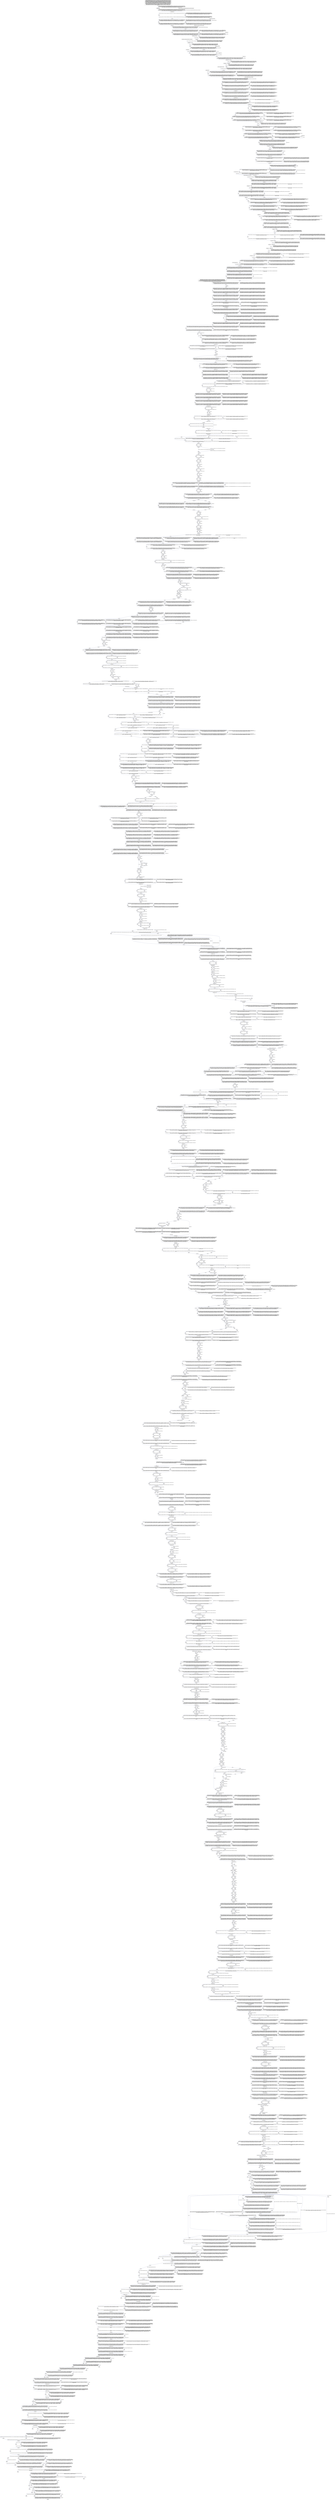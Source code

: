 digraph G {
  "-77GCCAATCAG" [shape=box, ];
  "B9-2087" [shape=box, ];
  "713CC" [shape=box, ];
  "2952T" [shape=box, ];
  "2082T" [shape=box, ];
  "76GTGA...GGG" [shape=box, ];
  "1170G" [shape=box, ];
  "2209A" [shape=box, ];
  "-68T" [shape=box, ];
  "1208G" [shape=box, ];
  "409C" [shape=box, ];
  "388G" [shape=box, ];
  "757T" [shape=box, ];
  "926G" [shape=box, ];
  "E3042" [shape=box, ];
  "-65C" [shape=box, ];
  "1088A" [shape=box, ];
  "2122C" [shape=box, ];
  "2309T" [shape=box, ];
  "166AGGAGGGTC" [shape=box, ];
  "2761T" [shape=box, ];
  "2210CTGGG" [shape=box, ];
  "149T" [shape=box, ];
  "598C" [shape=box, ];
  "1193A" [shape=box, ];
  "1811G" [shape=box, ];
  "48T" [shape=box, ];
  "238A" [shape=box, ];
  "2717AAAGGTGAG" [shape=box, ];
  "1669G" [shape=box, ];
  "-156T" [shape=box, ];
  "2056GCT" [shape=box, ];
  "337G" [shape=box, ];
  "808T" [shape=box, ];
  "92G" [shape=box, ];
  "3051AC" [shape=box, ];
  "2925AG" [shape=box, ];
  "774C" [shape=box, ];
  "1954T" [shape=box, ];
  "276A" [shape=box, ];
  "1092A" [shape=box, ];
  "767A" [shape=box, ];
  "163GG" [shape=box, ];
  "1795AAGA" [shape=box, ];
  "1770A" [shape=box, ];
  "E2914" [shape=box, ];
  "1308T" [shape=box, ];
  "398A" [shape=box, ];
  "-263CCCG" [shape=box, ];
  "1346T" [shape=box, ];
  "1841A" [shape=box, ];
  "1786C" [shape=box, ];
  "E2745" [shape=box, ];
  "813A" [shape=box, ];
  "B2-205" [shape=box, ];
  "355TGG" [shape=box, ];
  "991C" [shape=box, ];
  "-89A" [shape=box, ];
  "2060CTGTG" [shape=box, ];
  "3030A" [shape=box, ];
  "E3082" [shape=box, ];
  "2834G" [shape=box, ];
  "149C" [shape=box, ];
  "2519CTTCCCACAG" [shape=box, ];
  "1387CTGTTCCCC" [shape=box, ];
  "2772A" [shape=box, ];
  "304A" [shape=box, ];
  "334AG" [shape=box, ];
  "151G" [shape=box, ];
  "2501G" [shape=box, ];
  "1751C" [shape=box, ];
  "625G" [shape=box, ];
  "2777GC" [shape=box, ];
  "49A" [shape=box, ];
  "2849C" [shape=box, ];
  "1067C" [shape=box, ];
  "2512A" [shape=box, ];
  "2911ACA" [shape=box, ];
  "2059G" [shape=box, ];
  "E3064" [shape=box, ];
  "-114A" [shape=box, ];
  "959T" [shape=box, ];
  "-60T" [shape=box, ];
  "S-68-B*35:241" [shape=box, ];
  "2745GG" [shape=box, ];
  "807A" [shape=box, ];
  "1170C" [shape=box, ];
  "1076A" [shape=box, ];
  "857C" [shape=box, ];
  "2393T" [shape=box, ];
  "721C" [shape=box, ];
  "866G" [shape=box, ];
  "865G" [shape=box, ];
  "823A" [shape=box, ];
  "1015GGGG...TAG" [shape=box, ];
  "439C" [shape=box, ];
  "339GG" [shape=box, ];
  "882AGATC" [shape=box, ];
  "S1966-B*15:01:01:02N" [shape=box, ];
  "425A" [shape=box, ];
  "743A" [shape=box, ];
  "806T" [shape=box, ];
  "-258A" [shape=box, ];
  "435CCTG" [shape=box, ];
  "1940CCCCTC" [shape=box, ];
  "235T" [shape=box, ];
  "493C" [shape=box, ];
  "1451G" [shape=box, ];
  "304G" [shape=box, ];
  "2215G" [shape=box, ];
  "525G" [shape=box, ];
  "209C" [shape=box, ];
  "207CT" [shape=box, ];
  "555G" [shape=box, ];
  "977A" [shape=box, ];
  "196G" [shape=box, ];
  "441G" [shape=box, ];
  "989G" [shape=box, ];
  "889CCAGC" [shape=box, ];
  "494GGGG...GAC" [shape=box, ];
  "1377G" [shape=box, ];
  "809T" [shape=box, ];
  "110A" [shape=box, ];
  "1014A" [shape=box, ];
  "2215A" [shape=box, ];
  "748G" [shape=box, ];
  "421G" [shape=box, ];
  "951G" [shape=box, ];
  "3060A" [shape=box, ];
  "458A" [shape=box, ];
  "1277TGAC" [shape=box, ];
  "860A" [shape=box, ];
  "1743GCAGGAGA" [shape=box, ];
  "474CG" [shape=box, ];
  "3017C" [shape=box, ];
  "1689T" [shape=box, ];
  "1842CCC" [shape=box, ];
  "-249TCAG" [shape=box, ];
  "2326GGGG...GAG" [shape=box, ];
  "6G" [shape=box, ];
  "-103CCAT" [shape=box, ];
  "-180T" [shape=box, ];
  "2752G" [shape=box, ];
  "296A" [shape=box, ];
  "1964A" [shape=box, ];
  "733T" [shape=box, ];
  "E3041" [shape=box, ];
  "768TGG" [shape=box, ];
  "823G" [shape=box, ];
  "-184T" [shape=box, ];
  "881C" [shape=box, ];
  "2756G" [shape=box, ];
  "443A" [shape=box, ];
  "254G" [shape=box, ];
  "S-161-B*44:02:27" [shape=box, ];
  "946C" [shape=box, ];
  "2230ACTT...GAA" [shape=box, ];
  "1142C" [shape=box, ];
  "-200TTGG...ACT" [shape=box, ];
  "376GA" [shape=box, ];
  "2658G" [shape=box, ];
  "2309C" [shape=box, ];
  "3082T" [shape=box, ];
  "-224C" [shape=box, ];
  "427C" [shape=box, ];
  "2082C" [shape=box, ];
  "545T" [shape=box, ];
  "392A" [shape=box, ];
  "973T" [shape=box, ];
  "E3081" [shape=box, ];
  "2768T" [shape=box, ];
  "517C" [shape=box, ];
  "570C" [shape=box, ];
  "1217A" [shape=box, ];
  "990A" [shape=box, ];
  "2753T" [shape=box, ];
  "1187G" [shape=box, ];
  "858GG" [shape=box, ];
  "1835G" [shape=box, ];
  "2229C" [shape=box, ];
  "874C" [shape=box, ];
  "1447A" [shape=box, ];
  "407A" [shape=box, ];
  "403A" [shape=box, ];
  "454C" [shape=box, ];
  "913T" [shape=box, ];
  "1601C" [shape=box, ];
  "530ACGGCC" [shape=box, ];
  "1367T" [shape=box, ];
  "1451A" [shape=box, ];
  "718G" [shape=box, ];
  "2268A" [shape=box, ];
  "452GC" [shape=box, ];
  "2181A" [shape=box, ];
  "2039CT" [shape=box, ];
  "-229G" [shape=box, ];
  "2757G" [shape=box, ];
  "2088GTAG...CTG" [shape=box, ];
  "S-112-B*44:02:01:03" [shape=box, ];
  "2189C" [shape=box, ];
  "415A" [shape=box, ];
  "525C" [shape=box, ];
  "1009GTACC" [shape=box, ];
  "242CCCGGCC" [shape=box, ];
  "1006A" [shape=box, ];
  "932G" [shape=box, ];
  "-229A" [shape=box, ];
  "537GGGTC" [shape=box, ];
  "2841T" [shape=box, ];
  "S-250-B*58:76" [shape=box, ];
  "953GTGG" [shape=box, ];
  "2769G" [shape=box, ];
  "2281C" [shape=box, ];
  "778C" [shape=box, ];
  "273C" [shape=box, ];
  "3030C" [shape=box, ];
  "3063T" [shape=box, ];
  "206G" [shape=box, ];
  "-17A" [shape=box, ];
  "-224T" [shape=box, ];
  "1955TCCTTTCCC" [shape=box, ];
  "273T" [shape=box, ];
  "1839A" [shape=box, ];
  "2781A" [shape=box, ];
  "421A" [shape=box, ];
  "162C" [shape=box, ];
  "-181A" [shape=box, ];
  "974CTG" [shape=box, ];
  "568A" [shape=box, ];
  "308A" [shape=box, ];
  "2642GACC...TTT" [shape=box, ];
  "S-16-B*44:138Q;B*46:01:05" [shape=box, ];
  "2209C" [shape=box, ];
  "B8-1966" [shape=box, ];
  "-201G" [shape=box, ];
  "1964G" [shape=box, ];
  "413C" [shape=box, ];
  "1088G" [shape=box, ];
  "354C" [shape=box, ];
  "675A" [shape=box, ];
  "-137A" [shape=box, ];
  "576GAGG...CCA" [shape=box, ];
  "E3072" [shape=box, ];
  "2770G" [shape=box, ];
  "2484T" [shape=box, ];
  "752A" [shape=box, ];
  "1670GGAG...TGG" [shape=box, ];
  "47G" [shape=box, ];
  "2035GT" [shape=box, ];
  "928G" [shape=box, ];
  "2204C" [shape=box, ];
  "2041G" [shape=box, ];
  "609C" [shape=box, ];
  "1590G" [shape=box, ];
  "26G" [shape=box, ];
  "808C" [shape=box, ];
  "747A" [shape=box, ];
  "753TGT" [shape=box, ];
  "110C" [shape=box, ];
  "596A" [shape=box, ];
  "S-93-B*35:01:22" [shape=box, ];
  "1946A" [shape=box, ];
  "1742T" [shape=box, ];
  "569A" [shape=box, ];
  "517T" [shape=box, ];
  "218TGA" [shape=box, ];
  "307A" [shape=box, ];
  "-284GATCAGGAC" [shape=box, ];
  "861T" [shape=box, ];
  "199C" [shape=box, ];
  "2459AGGA...TGG" [shape=box, ];
  "2264A" [shape=box, ];
  "983A" [shape=box, ];
  "775G" [shape=box, ];
  "2659GTTC...CAG" [shape=box, ];
  "2803A" [shape=box, ];
  "750T" [shape=box, ];
  "793T" [shape=box, ];
  "1821CAGCA" [shape=box, ];
  "B10-2529" [shape=box, ];
  "2904GCCTGAG" [shape=box, ];
  "703AC" [shape=box, ];
  "460AACC...AGG" [shape=box, ];
  "-19G" [shape=box, ];
  "1115TTGA...TCC" [shape=box, ];
  "1396G" [shape=box, ];
  "236C" [shape=box, ];
  "S-231-B*15:108;B*53:11;B*57:06" [shape=box, ];
  "1177ACAATTAAGG" [shape=box, ];
  "S-89-B*39:14" [shape=box, ];
  "808A" [shape=box, ];
  "411C" [shape=box, ];
  "178CGGGT" [shape=box, ];
  "1786T" [shape=box, ];
  "473C" [shape=box, ];
  "324C" [shape=box, ];
  "1218CAGTCCCTA" [shape=box, ];
  "3060C" [shape=box, ];
  "46G" [shape=box, ];
  "375A" [shape=box, ];
  "152GGAGCCGCGC" [shape=box, ];
  "947A" [shape=box, ];
  "948C" [shape=box, ];
  "546CGAGTCTC" [shape=box, ];
  "1446T" [shape=box, ];
  "-181C" [shape=box, ];
  "2825CGCGTGTGT" [shape=box, ];
  "1194TCTC...ATG" [shape=box, ];
  "336G" [shape=box, ];
  "952C" [shape=box, ];
  "2772G" [shape=box, ];
  "-152TC" [shape=box, ];
  "1167T" [shape=box, ];
  "722C" [shape=box, ];
  "405C" [shape=box, ];
  "1452G" [shape=box, ];
  "2393C" [shape=box, ];
  "2138TTTC...TGC" [shape=box, ];
  "-231AG" [shape=box, ];
  "2283G" [shape=box, ];
  "2030TCAC" [shape=box, ];
  "610GAGA...GCG" [shape=box, ];
  "-266T" [shape=box, ];
  "2123TTGT...GGG" [shape=box, ];
  "2325A" [shape=box, ];
  "2918TCTTGTG" [shape=box, ];
  "1742G" [shape=box, ];
  "-245G" [shape=box, ];
  "2034C" [shape=box, ];
  "-157T" [shape=box, ];
  "-88T" [shape=box, ];
  "-275GAAGTCCCA" [shape=box, ];
  "51TGGC...GGC" [shape=box, ];
  "992A" [shape=box, ];
  "2760G" [shape=box, ];
  "1078GAGGAAAATG" [shape=box, ];
  "390G" [shape=box, ];
  "1838A" [shape=box, ];
  "119C" [shape=box, ];
  "2773GGGG" [shape=box, ];
  "2039TC" [shape=box, ];
  "-18A" [shape=box, ];
  "724G" [shape=box, ];
  "1987A" [shape=box, ];
  "2850TGT" [shape=box, ];
  "-225G" [shape=box, ];
  "947G" [shape=box, ];
  "521CCCC" [shape=box, ];
  "739T" [shape=box, ];
  "S-251-B*18:01:21;B*35:01:01:03;B*40:114:01;B*40:316" [shape=box, ];
  "2633C" [shape=box, ];
  "426A" [shape=box, ];
  "402G" [shape=box, ];
  "654CAAA...TGG" [shape=box, ];
  "1485C" [shape=box, ];
  "785C" [shape=box, ];
  "608C" [shape=box, ];
  "2761C" [shape=box, ];
  "2673CAGC...TTG" [shape=box, ];
  "706G" [shape=box, ];
  "2190C" [shape=box, ];
  "325A" [shape=box, ];
  "2449G" [shape=box, ];
  "423G" [shape=box, ];
  "998C" [shape=box, ];
  "778T" [shape=box, ];
  "2771G" [shape=box, ];
  "E2780" [shape=box, ];
  "927G" [shape=box, ];
  "E1009" [shape=box, ];
  "1486CCAGGTGTCC" [shape=box, ];
  "293A" [shape=box, ];
  "341A" [shape=box, ];
  "175T" [shape=box, ];
  "1742A" [shape=box, ];
  "1721T" [shape=box, ];
  "449G" [shape=box, ];
  "-184C" [shape=box, ];
  "3018GT" [shape=box, ];
  "1191A" [shape=box, ];
  "2205G" [shape=box, ];
  "814G" [shape=box, ];
  "S1-B*08:08N;B*08:79,132,139,155;B*13:02:17;B*13:25;B*14:02:01:02;B*15:01:01:02N;B*14:03;B*15:03:01:01;B*15:04:01;B*15:08:01;
B*15:10:01;B*15:13:01;B*15:151;B*15:16:01:01-02;B*15:17:01:01-02;B*15:27:01;B*15:375N;B*15:30,66,315;B*18:02,68;B*27:05:31;
B*27:07:01;B*27:24-25;B*35:03:01;B*35:04:01;B*35:05:01;B*35:08:01;B*35:09:03;B*35:34,270;B*35:43:01;B*37:01:05;B*37:10;B*38:11;
B*39:05:01;B*39:38Q;B*39:09:01;B*39:92;B*40:01:01;B*40:03,40,113,314;B*41:40,43;B*42:02:01:01;B*44:03:01:03;B*44:56N;B*44:49,150,224-225;
B*47:01:01:01-02;B*48:03:01;B*48:04:01;B*51:01:01:02;B*51:01:02;B*51:08:01;B*51:09:01;B*51:192;B*52:43;B*56:01:01:01;B*56:03-04;
B*57:79N;B*57:03:01:01-02;B*58:01:17;B*58:02:01;B*67:01:02;B*78:09;B*81:01;B*82:02:01" [
  shape=box, ];
  "1539C" [shape=box, ];
  "449T" [shape=box, ];
  "422C" [shape=box, ];
  "744T" [shape=box, ];
  "2853C" [shape=box, ];
  "1068ACGAG" [shape=box, ];
  "7GGTCA" [shape=box, ];
  "1227T" [shape=box, ];
  "-180C" [shape=box, ];
  "914G" [shape=box, ];
  "1091T" [shape=box, ];
  "1811A" [shape=box, ];
  "197G" [shape=box, ];
  "110G" [shape=box, ];
  "276C" [shape=box, ];
  "1936A" [shape=box, ];
  "1473C" [shape=box, ];
  "212T" [shape=box, ];
  "3053C" [shape=box, ];
  "2116A" [shape=box, ];
  "E2777" [shape=box, ];
  "2268G" [shape=box, ];
  "1284T" [shape=box, ];
  "215T" [shape=box, ];
  "936G" [shape=box, ];
  "745G" [shape=box, ];
  "441A" [shape=box, ];
  "948A" [shape=box, ];
  "3076G" [shape=box, ];
  "1142T" [shape=box, ];
  "1272A" [shape=box, ];
  "1836C" [shape=box, ];
  "430G" [shape=box, ];
  "1322TTTG...CTT" [shape=box, ];
  "74G" [shape=box, ];
  "2622A" [shape=box, ];
  "1721C" [shape=box, ];
  "949GT" [shape=box, ];
  "209T" [shape=box, ];
  "-2G" [shape=box, ];
  "-228G" [shape=box, ];
  "2835A" [shape=box, ];
  "404T" [shape=box, ];
  "1669T" [shape=box, ];
  "-244G" [shape=box, ];
  "359T" [shape=box, ];
  "286GTGGACG" [shape=box, ];
  "2458T" [shape=box, ];
  "1770G" [shape=box, ];
  "2857A" [shape=box, ];
  "389G" [shape=box, ];
  "978AGAAC" [shape=box, ];
  "B3-476" [shape=box, ];
  "E2925" [shape=box, ];
  "749G" [shape=box, ];
  "2055C" [shape=box, ];
  "961GCTCCGCAGA" [shape=box, ];
  "401T" [shape=box, ];
  "-92C" [shape=box, ];
  "836C" [shape=box, ];
  "723G" [shape=box, ];
  "1232G" [shape=box, ];
  "702G" [shape=box, ];
  "378A" [shape=box, ];
  "109C" [shape=box, ];
  "42A" [shape=box, ];
  "2748A" [shape=box, ];
  "1988TCCC...CCT" [shape=box, ];
  "2294GTTG...ATT" [shape=box, ];
  "750C" [shape=box, ];
  "E2747" [shape=box, ];
  "2280G" [shape=box, ];
  "2785G" [shape=box, ];
  "743T" [shape=box, ];
  "3058CA" [shape=box, ];
  "1845T" [shape=box, ];
  "1229ATA" [shape=box, ];
  "2059A" [shape=box, ];
  "2870A" [shape=box, ];
  "493T" [shape=box, ];
  "-4CC" [shape=box, ];
  "914A" [shape=box, ];
  "388C" [shape=box, ];
  "718A" [shape=box, ];
  "346C" [shape=box, ];
  "767G" [shape=box, ];
  "2191A" [shape=box, ];
  "408G" [shape=box, ];
  "229C" [shape=box, ];
  "568G" [shape=box, ];
  "-19A" [shape=box, ];
  "1093AGCG...TCC" [shape=box, ];
  "1246C" [shape=box, ];
  "598A" [shape=box, ];
  "374T" [shape=box, ];
  "451G" [shape=box, ];
  "E2771" [shape=box, ];
  "3061C" [shape=box, ];
  "673T" [shape=box, ];
  "926T" [shape=box, ];
  "1208T" [shape=box, ];
  "375G" [shape=box, ];
  "2317CATGAGTC" [shape=box, ];
  "2756C" [shape=box, ];
  "-137G" [shape=box, ];
  "707G" [shape=box, ];
  "972A" [shape=box, ];
  "973C" [shape=box, ];
  "1819T" [shape=box, ];
  "741C" [shape=box, ];
  "1846T" [shape=box, ];
  "2571G" [shape=box, ];
  "555A" [shape=box, ];
  "3064C" [shape=box, ];
  "837TGAA...CCT" [shape=box, ];
  "-250C" [shape=box, ];
  "1826T" [shape=box, ];
  "707T" [shape=box, ];
  "1474CCCTTCCC" [shape=box, ];
  "206T" [shape=box, ];
  "799C" [shape=box, ];
  "2280T" [shape=box, ];
  "1363C" [shape=box, ];
  "E3012" [shape=box, ];
  "960C" [shape=box, ];
  "-215TGGG...AGC" [shape=box, ];
  "2204T" [shape=box, ];
  "913G" [shape=box, ];
  "S-229-B*13:02:09" [shape=box, ];
  "S-103-B*15:383;B*40:10:01:02;B*40:321" [shape=box, ];
  "1936G" [shape=box, ];
  "757A" [shape=box, ];
  "E3078" [shape=box, ];
  "280G" [shape=box, ];
  "-154TG" [shape=box, ];
  "1602GTGA...CCC" [shape=box, ];
  "2772T" [shape=box, ];
  "-251T" [shape=box, ];
  "749T" [shape=box, ];
  "-216A" [shape=box, ];
  "957G" [shape=box, ];
  "725GGCCAG" [shape=box, ];
  "2518T" [shape=box, ];
  "745C" [shape=box, ];
  "E477" [shape=box, ];
  "249T" [shape=box, ];
  "-113C" [shape=box, ];
  "-92T" [shape=box, ];
  "337A" [shape=box, ];
  "S-35-B*47:04" [shape=box, ];
  "1981TCCAC" [shape=box, ];
  "675G" [shape=box, ];
  "297G" [shape=box, ];
  "253T" [shape=box, ];
  "1752G" [shape=box, ];
  "2116G" [shape=box, ];
  "1285C" [shape=box, ];
  "-201A" [shape=box, ];
  "417G" [shape=box, ];
  "3031TAATGTGAGG" [shape=box, ];
  "E2564" [shape=box, ];
  "1601T" [shape=box, ];
  "2041A" [shape=box, ];
  "371T" [shape=box, ];
  "B1-75" [shape=box, ];
  "1308C" [shape=box, ];
  "S-257-B*44:18" [shape=box, ];
  "2043C" [shape=box, ];
  "E2715" [shape=box, ];
  "203AG" [shape=box, ];
  "E2911" [shape=box, ];
  "45G" [shape=box, ];
  "948T" [shape=box, ];
  "E2740" [shape=box, ];
  "3078CCC" [shape=box, ];
  "E3053" [shape=box, ];
  "358A" [shape=box, ];
  "404C" [shape=box, ];
  "2740GAGTG" [shape=box, ];
  "239C" [shape=box, ];
  "705T" [shape=box, ];
  "624A" [shape=box, ];
  "929AGA" [shape=box, ];
  "3064T" [shape=box, ];
  "993C" [shape=box, ];
  "2316T" [shape=box, ];
  "B13-2716" [shape=box, ];
  "400A" [shape=box, ];
  "2634GGGCTCT" [shape=box, ];
  "2780G" [shape=box, ];
  "793C" [shape=box, ];
  "514TCC" [shape=box, ];
  "E3083" [shape=box, ];
  "1972TCTTCCCA" [shape=box, ];
  "813G" [shape=box, ];
  "2086G" [shape=box, ];
  "800A" [shape=box, ];
  "936A" [shape=box, ];
  "1246T" [shape=box, ];
  "2281T" [shape=box, ];
  "1633T" [shape=box, ];
  "424G" [shape=box, ];
  "751C" [shape=box, ];
  "1228G" [shape=box, ];
  "2779G" [shape=box, ];
  "2412T" [shape=box, ];
  "1276G" [shape=box, ];
  "141T" [shape=box, ];
  "S-240-B*18:108" [shape=box, ];
  "2085T" [shape=box, ];
  "2182GCAGCAT" [shape=box, ];
  "-143TCTTCC" [shape=box, ];
  "305TG" [shape=box, ];
  "E1862" [shape=box, ];
  "1048A" [shape=box, ];
  "1658T" [shape=box, ];
  "536C" [shape=box, ];
  "1658C" [shape=box, ];
  "695T" [shape=box, ];
  "743C" [shape=box, ];
  "428GA" [shape=box, ];
  "933CCT" [shape=box, ];
  "1835T" [shape=box, ];
  "-62CG" [shape=box, ];
  "473A" [shape=box, ];
  "1320TG" [shape=box, ];
  "1377A" [shape=box, ];
  "2361GCAG...CCT" [shape=box, ];
  "712A" [shape=box, ];
  "-161CAAC" [shape=box, ];
  "2572TGGGGG" [shape=box, ];
  "1860A" [shape=box, ];
  "1276A" [shape=box, ];
  "426C" [shape=box, ];
  "2034T" [shape=box, ];
  "458G" [shape=box, ];
  "403T" [shape=box, ];
  "26C" [shape=box, ];
  "345C" [shape=box, ];
  "412T" [shape=box, ];
  "2168A" [shape=box, ];
  "983G" [shape=box, ];
  "1496C" [shape=box, ];
  "454T" [shape=box, ];
  "-223GTCTGCA" [shape=box, ];
  "-157C" [shape=box, ];
  "402C" [shape=box, ];
  "1537G" [shape=box, ];
  "771A" [shape=box, ];
  "742T" [shape=box, ];
  "915T" [shape=box, ];
  "S-245-B*40:302" [shape=box, ];
  "445G" [shape=box, ];
  "715A" [shape=box, ];
  "266A" [shape=box, ];
  "2325G" [shape=box, ];
  "253C" [shape=box, ];
  "-35CACC...GAC" [shape=box, ];
  "431T" [shape=box, ];
  "-233CG" [shape=box, ];
  "2066TGTG...GAG" [shape=box, ];
  "853CTCC" [shape=box, ];
  "2766C" [shape=box, ];
  "609A" [shape=box, ];
  "-5G" [shape=box, ];
  "446T" [shape=box, ];
  "E2717" [shape=box, ];
  "569C" [shape=box, ];
  "445C" [shape=box, ];
  "1426GAG" [shape=box, ];
  "-121A" [shape=box, ];
  "2030CAGT" [shape=box, ];
  "536G" [shape=box, ];
  "274A" [shape=box, ];
  "1073G" [shape=box, ];
  "800C" [shape=box, ];
  "749A" [shape=box, ];
  "93AGGG...CTG" [shape=box, ];
  "1799G" [shape=box, ];
  "196C" [shape=box, ];
  "E2824" [shape=box, ];
  "2845C" [shape=box, ];
  "732G" [shape=box, ];
  "3057T" [shape=box, ];
  "325G" [shape=box, ];
  "1000G" [shape=box, ];
  "1656G" [shape=box, ];
  "800G" [shape=box, ];
  "196T" [shape=box, ];
  "1273ACC" [shape=box, ];
  "E2088" [shape=box, ];
  "794GGG" [shape=box, ];
  "E2726" [shape=box, ];
  "1634CACC...CTG" [shape=box, ];
  "450C" [shape=box, ];
  "690GGGG" [shape=box, ];
  "-65T" [shape=box, ];
  "1590C" [shape=box, ];
  "443C" [shape=box, ];
  "1839G" [shape=box, ];
  "2530GTGG...CGT" [shape=box, ];
  "3062T" [shape=box, ];
  "-113T" [shape=box, ];
  "767C" [shape=box, ];
  "-265G" [shape=box, ];
  "S-62-B*38:14" [shape=box, ];
  "1946G" [shape=box, ];
  "2501C" [shape=box, ];
  "397C" [shape=box, ];
  "674C" [shape=box, ];
  "-216T" [shape=box, ];
  "2191T" [shape=box, ];
  "2267T" [shape=box, ];
  "S2671-B*15:01:01:02N" [shape=box, ];
  "1386C" [shape=box, ];
  "742C" [shape=box, ];
  "42G" [shape=box, ];
  "1540ATGA" [shape=box, ];
  "875GCGGCT" [shape=box, ];
  "1986T" [shape=box, ];
  "202C" [shape=box, ];
  "142CAGGACC" [shape=box, ];
  "952T" [shape=box, ];
  "-5A" [shape=box, ];
  "1287TCTC...GCC" [shape=box, ];
  "1447G" [shape=box, ];
  "2641T" [shape=box, ];
  "1241G" [shape=box, ];
  "2763GG" [shape=box, ];
  "212A" [shape=box, ];
  "338A" [shape=box, ];
  "1847CACC...TGG" [shape=box, ];
  "1618TCTC...AGG" [shape=box, ];
  "1794G" [shape=box, ];
  "1347TGAG...CTC" [shape=box, ];
  "281GCTA" [shape=box, ];
  "395CA" [shape=box, ];
  "716CG" [shape=box, ];
  "416C" [shape=box, ];
  "1937GG" [shape=box, ];
  "237C" [shape=box, ];
  "12C" [shape=box, ];
  "2766G" [shape=box, ];
  "184TCAG" [shape=box, ];
  "2589AGGA...CCC" [shape=box, ];
  "E3077" [shape=box, ];
  "119A" [shape=box, ];
  "1007G" [shape=box, ];
  "801ACCAG" [shape=box, ];
  "887T" [shape=box, ];
  "1397CTCA...TAG" [shape=box, ];
  "1656T" [shape=box, ];
  "894C" [shape=box, ];
  "241T" [shape=box, ];
  "393G" [shape=box, ];
  "444C" [shape=box, ];
  "E2932" [shape=box, ];
  "542T" [shape=box, ];
  "3042GGTGGAGAG" [shape=box, ];
  "6T" [shape=box, ];
  "92C" [shape=box, ];
  "338G" [shape=box, ];
  "989A" [shape=box, ];
  "850G" [shape=box, ];
  "-227CC" [shape=box, ];
  "3054AGC" [shape=box, ];
  "597A" [shape=box, ];
  "543CC" [shape=box, ];
  "391A" [shape=box, ];
  "-266G" [shape=box, ];
  "1860G" [shape=box, ];
  "361GAGCA" [shape=box, ];
  "197A" [shape=box, ];
  "326CGAGTCC" [shape=box, ];
  "294CA" [shape=box, ];
  "1192C" [shape=box, ];
  "824GATTACAT" [shape=box, ];
  "1986C" [shape=box, ];
  "1657G" [shape=box, ];
  "266G" [shape=box, ];
  "231C" [shape=box, ];
  "1817A" [shape=box, ];
  "1089GA" [shape=box, ];
  "342GCC" [shape=box, ];
  "-256GGGGC" [shape=box, ];
  "407G" [shape=box, ];
  "2760T" [shape=box, ];
  "695C" [shape=box, ];
  "1818G" [shape=box, ];
  "624C" [shape=box, ];
  "750G" [shape=box, ];
  "216C" [shape=box, ];
  "2360G" [shape=box, ];
  "2137G" [shape=box, ];
  "360A" [shape=box, ];
  "120A" [shape=box, ];
  "360G" [shape=box, ];
  "379G" [shape=box, ];
  "E2927" [shape=box, ];
  "2083TC" [shape=box, ];
  "391G" [shape=box, ];
  "2413TGGG...TTC" [shape=box, ];
  "2564GTAAGTG" [shape=box, ];
  "409G" [shape=box, ];
  "2786AAAG...TGG" [shape=box, ];
  "2975GCCT...CTC" [shape=box, ];
  "296C" [shape=box, ];
  "439A" [shape=box, ];
  "336A" [shape=box, ];
  "231T" [shape=box, ];
  "915C" [shape=box, ];
  "S-259-B*40:02:01;B*40:06:01:02;B*40:79;B*44:03:33" [shape=box, ];
  "-68C" [shape=box, ];
  "199T" [shape=box, ];
  "785T" [shape=box, ];
  "1396A" [shape=box, ];
  "1373G" [shape=box, ];
  "446C" [shape=box, ];
  "775C" [shape=box, ];
  "2192CACA...TAA" [shape=box, ];
  "350A" [shape=box, ];
  "1076G" [shape=box, ];
  "-245T" [shape=box, ];
  "2264G" [shape=box, ];
  "443T" [shape=box, ];
  "916GGCGGAGCAG" [shape=box, ];
  "2804G" [shape=box, ];
  "1446C" [shape=box, ];
  "2761G" [shape=box, ];
  "776GA" [shape=box, ];
  "1073A" [shape=box, ];
  "434A" [shape=box, ];
  "3081C" [shape=box, ];
  "394A" [shape=box, ];
  "1077A" [shape=box, ];
  "-264T" [shape=box, ];
  "49C" [shape=box, ];
  "1980G" [shape=box, ];
  "2914G" [shape=box, ];
  "406A" [shape=box, ];
  "2282A" [shape=box, ];
  "393C" [shape=box, ];
  "1091G" [shape=box, ];
  "2777CA" [shape=box, ];
  "977G" [shape=box, ];
  "2748G" [shape=box, ];
  "2715A" [shape=box, ];
  "900G" [shape=box, ];
  "-91GG" [shape=box, ];
  "520T" [shape=box, ];
  "457T" [shape=box, ];
  "2747C" [shape=box, ];
  "477GTGA...GCC" [shape=box, ];
  "3063G" [shape=box, ];
  "1188ATG" [shape=box, ];
  "653T" [shape=box, ];
  "1286T" [shape=box, ];
  "740A" [shape=box, ];
  "2834C" [shape=box, ];
  "2512G" [shape=box, ];
  "1276C" [shape=box, ];
  "511CCC" [shape=box, ];
  "415G" [shape=box, ];
  "526ACG" [shape=box, ];
  "1659TTCTACCCTG" [shape=box, ];
  "285T" [shape=box, ];
  "S-91-B*07:156" [shape=box, ];
  "2502CCCTCACAGG" [shape=box, ];
  "E2918" [shape=box, ];
  "-60C" [shape=box, ];
  "1740CC" [shape=box, ];
  "3062C" [shape=box, ];
  "423T" [shape=box, ];
  "756A" [shape=box, ];
  "1827GAGGGGCT" [shape=box, ];
  "48C" [shape=box, ];
  "2588A" [shape=box, ];
  "-155A" [shape=box, ];
  "2442C" [shape=box, ];
  "1617G" [shape=box, ];
  "1429ATTA...CTG" [shape=box, ];
  "372GC" [shape=box, ];
  "2360A" [shape=box, ];
  "347GGG" [shape=box, ];
  "2450TCCAAGAC" [shape=box, ];
  "175G" [shape=box, ];
  "951T" [shape=box, ];
  "798A" [shape=box, ];
  "1753GAAC...TGG" [shape=box, ];
  "1281T" [shape=box, ];
  "50C" [shape=box, ];
  "1049TCGCC" [shape=box, ];
  "1544A" [shape=box, ];
  "1242GTCC" [shape=box, ];
  "451C" [shape=box, ];
  "213CT" [shape=box, ];
  "430A" [shape=box, ];
  "222GTATTTC" [shape=box, ];
  "1286C" [shape=box, ];
  "2753G" [shape=box, ];
  "2579GGGAGTGTG" [shape=box, ];
  "2755G" [shape=box, ];
  "2588G" [shape=box, ];
  "141G" [shape=box, ];
  "995CTG" [shape=box, ];
  "723T" [shape=box, ];
  "757C" [shape=box, ];
  "-17G" [shape=box, ];
  "2189G" [shape=box, ];
  "374C" [shape=box, ];
  "399G" [shape=box, ];
  "814C" [shape=box, ];
  "2805ATTC...GTT" [shape=box, ];
  "1378CAGAAGTC" [shape=box, ];
  "-99TGGGT" [shape=box, ];
  "807C" [shape=box, ];
  "1820A" [shape=box, ];
  "2771A" [shape=box, ];
  "3012GTCTG" [shape=box, ];
  "957A" [shape=box, ];
  "-89G" [shape=box, ];
  "2836TGGGC" [shape=box, ];
  "88TCGG" [shape=box, ];
  "217T" [shape=box, ];
  "404G" [shape=box, ];
  "928A" [shape=box, ];
  "1247CTTT...GGG" [shape=box, ];
  "256GGGGAGCCCC" [shape=box, ];
  "529G" [shape=box, ];
  "1633C" [shape=box, ];
  "13GGC" [shape=box, ];
  "2485CCTG...AGT" [shape=box, ];
  "3041A" [shape=box, ];
  "389C" [shape=box, ];
  "807T" [shape=box, ];
  "300GTT" [shape=box, ];
  "756T" [shape=box, ];
  "221G" [shape=box, ];
  "2769T" [shape=box, ];
  "712G" [shape=box, ];
  "1209AGGGGAAG" [shape=box, ];
  "410C" [shape=box, ];
  "1591CAAAGACACA" [shape=box, ];
  "2269GATGTATC" [shape=box, ];
  "S-99-B*44:26" [shape=box, ];
  "833GCC" [shape=box, ];
  "B5-1008" [shape=box, ];
  "379T" [shape=box, ];
  "S-57-B*07:261" [shape=box, ];
  "2767C" [shape=box, ];
  "250GGC" [shape=box, ];
  "1054G" [shape=box, ];
  "971C" [shape=box, ];
  "898G" [shape=box, ];
  "345G" [shape=box, ];
  "2293T" [shape=box, ];
  "S-256-B*15:377Q;B*13:87" [shape=box, ];
  "887A" [shape=box, ];
  "405G" [shape=box, ];
  "2989TTTC...TGT" [shape=box, ];
  "198C" [shape=box, ];
  "87A" [shape=box, ];
  "1890G" [shape=box, ];
  "3020T" [shape=box, ];
  "3020C" [shape=box, ];
  "2122G" [shape=box, ];
  "E3062" [shape=box, ];
  "299T" [shape=box, ];
  "249C" [shape=box, ];
  "351GC" [shape=box, ];
  "2762G" [shape=box, ];
  "2169TCAT...GGA" [shape=box, ];
  "773C" [shape=box, ];
  "2754G" [shape=box, ];
  "1971G" [shape=box, ];
  "1669C" [shape=box, ];
  "-86TCTAGAGAA" [shape=box, ];
  "1787TTCTGGA" [shape=box, ];
  "2085A" [shape=box, ];
  "1143GAGT...TCT" [shape=box, ];
  "554C" [shape=box, ];
  "1272C" [shape=box, ];
  "575T" [shape=box, ];
  "1910CCCT...GAG" [shape=box, ];
  "319G" [shape=box, ];
  "S1584-B*15:01:01:02N" [shape=box, ];
  "773T" [shape=box, ];
  "221A" [shape=box, ];
  "455AC" [shape=box, ];
  "280C" [shape=box, ];
  "451A" [shape=box, ];
  "S-77-B*51:42" [shape=box, ];
  "-121G" [shape=box, ];
  "2265G" [shape=box, ];
  "1722GAGC...CAG" [shape=box, ];
  "999A" [shape=box, ];
  "1496T" [shape=box, ];
  "16A" [shape=box, ];
  "1840A" [shape=box, ];
  "S-18-B*40:150" [shape=box, ];
  "432G" [shape=box, ];
  "303G" [shape=box, ];
  "E2757" [shape=box, ];
  "952A" [shape=box, ];
  "1837C" [shape=box, ];
  "-57TCCC...ACG" [shape=box, ];
  "401A" [shape=box, ];
  "573CC" [shape=box, ];
  "121AGGG...GGC" [shape=box, ];
  "520A" [shape=box, ];
  "-94G" [shape=box, ];
  "1980A" [shape=box, ];
  "994C" [shape=box, ];
  "926C" [shape=box, ];
  "E2772" [shape=box, ];
  "1374GGA" [shape=box, ];
  "324T" [shape=box, ];
  "1485A" [shape=box, ];
  "865C" [shape=box, ];
  "1751T" [shape=box, ];
  "1739G" [shape=box, ];
  "1448TCC" [shape=box, ];
  "857T" [shape=box, ];
  "832C" [shape=box, ];
  "1048G" [shape=box, ];
  "2046C" [shape=box, ];
  "2283A" [shape=box, ];
  "1232C" [shape=box, ];
  "2042T" [shape=box, ];
  "1055GGGA...TCC" [shape=box, ];
  "-225T" [shape=box, ];
  "2578T" [shape=box, ];
  "1939G" [shape=box, ];
  "779GGGCGC" [shape=box, ];
  "751G" [shape=box, ];
  "809G" [shape=box, ];
  "708GCTG" [shape=box, ];
  "404A" [shape=box, ];
  "1826C" [shape=box, ];
  "1006T" [shape=box, ];
  "412C" [shape=box, ];
  "747G" [shape=box, ];
  "-93T" [shape=box, ];
  "442A" [shape=box, ];
  "991G" [shape=box, ];
  "183C" [shape=box, ];
  "-112TTCCCACTC" [shape=box, ];
  "-180A" [shape=box, ];
  "2871ACCA...GTA" [shape=box, ];
  "1054C" [shape=box, ];
  "1233TGATCAGG" [shape=box, ];
  "2747T" [shape=box, ];
  "2038G" [shape=box, ];
  "-264C" [shape=box, ];
  "230A" [shape=box, ];
  "2765G" [shape=box, ];
  "822G" [shape=box, ];
  "676GGGC...GGC" [shape=box, ];
  "73T" [shape=box, ];
  "1168CT" [shape=box, ];
  "3077A" [shape=box, ];
  "653C" [shape=box, ];
  "285C" [shape=box, ];
  "414G" [shape=box, ];
  "1690AGCG...CAC" [shape=box, ];
  "2026GTG" [shape=box, ];
  "575C" [shape=box, ];
  "1453GCTGGTGT" [shape=box, ];
  "1939A" [shape=box, ];
  "1193G" [shape=box, ];
  "346T" [shape=box, ];
  "1539T" [shape=box, ];
  "752T" [shape=box, ];
  "2915CTG" [shape=box, ];
  "E3051" [shape=box, ];
  "338C" [shape=box, ];
  "354G" [shape=box, ];
  "927T" [shape=box, ];
  "810CCT" [shape=box, ];
  "150G" [shape=box, ];
  "2266A" [shape=box, ];
  "1971A" [shape=box, ];
  "2458G" [shape=box, ];
  "417A" [shape=box, ];
  "734TCTCA" [shape=box, ];
  "-2A" [shape=box, ];
  "418CAG" [shape=box, ];
  "353G" [shape=box, ];
  "274G" [shape=box, ];
  "2265C" [shape=box, ];
  "2055T" [shape=box, ];
  "441C" [shape=box, ];
  "241A" [shape=box, ];
  "932A" [shape=box, ];
  "836T" [shape=box, ];
  "255C" [shape=box, ];
  "1282TT" [shape=box, ];
  "309GTTCGACAGC" [shape=box, ];
  "894G" [shape=box, ];
  "1752A" [shape=box, ];
  "2672G" [shape=box, ];
  "2394GTGT...GCC" [shape=box, ];
  "274T" [shape=box, ];
  "2854ATC" [shape=box, ];
  "1000A" [shape=box, ];
  "S-143-B*58:31N" [shape=box, ];
  "2974G" [shape=box, ];
  "-64GC" [shape=box, ];
  "2ATGC" [shape=box, ];
  "1498C" [shape=box, ];
  "2757A" [shape=box, ];
  "S-227-B*14:07N;B*07:41;B*39:13:02;B*39:34" [shape=box, ];
  "1846G" [shape=box, ];
  "888C" [shape=box, ];
  "2412C" [shape=box, ];
  "741T" [shape=box, ];
  "2607TAAT...TCC" [shape=box, ];
  "1367C" [shape=box, ];
  "338T" [shape=box, ];
  "960G" [shape=box, ];
  "73G" [shape=box, ];
  "1309CACA...GTG" [shape=box, ];
  "-16TCTC...GAC" [shape=box, ];
  "673G" [shape=box, ];
  "E2752" [shape=box, ];
  "2633A" [shape=box, ];
  "1346C" [shape=box, ];
  "2168C" [shape=box, ];
  "2835G" [shape=box, ];
  "3017T" [shape=box, ];
  "176GG" [shape=box, ];
  "694C" [shape=box, ];
  "43GG" [shape=box, ];
  "299A" [shape=box, ];
  "993A" [shape=box, ];
  "746C" [shape=box, ];
  "200CC" [shape=box, ];
  "1074AG" [shape=box, ];
  "1838G" [shape=box, ];
  "2065G" [shape=box, ];
  "189T" [shape=box, ];
  "1281C" [shape=box, ];
  "2571A" [shape=box, ];
  "852G" [shape=box, ];
  "1462TGGG...GTG" [shape=box, ];
  "E2989" [shape=box, ];
  "947C" [shape=box, ];
  "353C" [shape=box, ];
  "2870C" [shape=box, ];
  "S-249-B*51:148;B*57:82" [shape=box, ];
  "2762T" [shape=box, ];
  "398G" [shape=box, ];
  "S-243-B*41:44" [shape=box, ];
  "1538C" [shape=box, ];
  "1364ACT" [shape=box, ];
  "1483AC" [shape=box, ];
  "87G" [shape=box, ];
  "2842GTT" [shape=box, ];
  "1373A" [shape=box, ];
  "3082G" [shape=box, ];
  "1067A" [shape=box, ];
  "1187A" [shape=box, ];
  "786TCCTCCG" [shape=box, ];
  "2781G" [shape=box, ];
  "2282G" [shape=box, ];
  "427G" [shape=box, ];
  "459C" [shape=box, ];
  "1987G" [shape=box, ];
  "239T" [shape=box, ];
  "1001CGCGC" [shape=box, ];
  "900T" [shape=box, ];
  "971T" [shape=box, ];
  "3065GTGTCCA" [shape=box, ];
  "E3074" [shape=box, ];
  "733G" [shape=box, ];
  "3063C" [shape=box, ];
  "162A" [shape=box, ];
  "E2915" [shape=box, ];
  "927A" [shape=box, ];
  "958G" [shape=box, ];
  "S731-B*15:01:01:02N" [shape=box, ];
  "851C" [shape=box, ];
  "836G" [shape=box, ];
  "2284TGGTTGTGG" [shape=box, ];
  "B4-731" [shape=box, ];
  "-60G" [shape=box, ];
  "1114C" [shape=box, ];
  "1947TCTTCCC" [shape=box, ];
  "2768G" [shape=box, ];
  "797T" [shape=box, ];
  "1171TCTAG" [shape=box, ];
  "2310CAGCAT" [shape=box, ];
  "744G" [shape=box, ];
  "2767G" [shape=box, ];
  "380ATTGGGAC" [shape=box, ];
  "2845T" [shape=box, ];
  "1954C" [shape=box, ];
  "433A" [shape=box, ];
  "434G" [shape=box, ];
  "73C" [shape=box, ];
  "424T" [shape=box, ];
  "608G" [shape=box, ];
  "851A" [shape=box, ];
  "2606C" [shape=box, ];
  "255T" [shape=box, ];
  "1473T" [shape=box, ];
  "229T" [shape=box, ];
  "240G" [shape=box, ];
  "2025T" [shape=box, ];
  "719GG" [shape=box, ];
  "109T" [shape=box, ];
  "293G" [shape=box, ];
  "724A" [shape=box, ];
  "2449T" [shape=box, ];
  "739C" [shape=box, ];
  "915A" [shape=box, ];
  "S-275-B*07:264;B*15:03:01:02;B*35:300;B*40:309;B*44:64:02;B*55:76;B*58:02:02" [
  shape=box, ];
  "1771CAGC...TGC" [shape=box, ];
  "2952G" [shape=box, ];
  "1585ACCCC" [shape=box, ];
  "895CAA" [shape=box, ];
  "2849G" [shape=box, ];
  "350C" [shape=box, ];
  "410G" [shape=box, ];
  "S-22-B*54:18" [shape=box, ];
  "2037G" [shape=box, ];
  "815GACGGCA" [shape=box, ];
  "946T" [shape=box, ];
  "277GTG" [shape=box, ];
  "-257C" [shape=box, ];
  "2766T" [shape=box, ];
  "2857G" [shape=box, ];
  "46A" [shape=box, ];
  "850A" [shape=box, ];
  "2278CC" [shape=box, ];
  "111GGGAGGAG" [shape=box, ];
  "-59GG" [shape=box, ];
  "B11-2563" [shape=box, ];
  "B0-1" [shape=box, ];
  "901GGAG...CCG" [shape=box, ];
  "S2529-B*15:01:01:02N" [shape=box, ];
  "S-154-B*15:220" [shape=box, ];
  "2117GTTTT" [shape=box, ];
  "1812TGCCA" [shape=box, ];
  "626TTTA...AGG" [shape=box, ];
  "572C" [shape=box, ];
  "E3076" [shape=box, ];
  "B6-1584" [shape=box, ];
  "-155G" [shape=box, ];
  "50G" [shape=box, ];
  "806G" [shape=box, ];
  "1217T" [shape=box, ];
  "1241T" [shape=box, ];
  "1176G" [shape=box, ];
  "298C" [shape=box, ];
  "165T" [shape=box, ];
  "899C" [shape=box, ];
  "303C" [shape=box, ];
  "2216CCCT...CAG" [shape=box, ];
  "E2904" [shape=box, ];
  "2047GCTGTGGT" [shape=box, ];
  "1191G" [shape=box, ];
  "2974A" [shape=box, ];
  "2606A" [shape=box, ];
  "3073T" [shape=box, ];
  "2853T" [shape=box, ];
  "2758GG" [shape=box, ];
  "3073C" [shape=box, ];
  "1794C" [shape=box, ];
  "229G" [shape=box, ];
  "354A" [shape=box, ];
  "518CA" [shape=box, ];
  "S-200-B*07:33:01;B*44:04" [shape=box, ];
  "378G" [shape=box, ];
  "189C" [shape=box, ];
  "409A" [shape=box, ];
  "275C" [shape=box, ];
  "2442T" [shape=box, ];
  "1862GTAA...TCT" [shape=box, ];
  "-183CC" [shape=box, ];
  "994G" [shape=box, ];
  "-87G" [shape=box, ];
  "2932GAGA...CAC" [shape=box, ];
  "625C" [shape=box, ];
  "1497G" [shape=box, ];
  "2029G" [shape=box, ];
  "772G" [shape=box, ];
  "2927GGAC" [shape=box, ];
  "2824T" [shape=box, ];
  "S-284-B*07:02:01,48;B*07:05:01;B*07:06:01-02;B*07:50,237,252-255;B*08:01:01;B*08:148N;B*08:19N;B*08:20,128,134,136,143-146,160;
B*08:26:03;B*08:33;B*08:56:02;B*13:01:01;B*13:02:01,03,18;B*13:08,15;B*14:01:01;B*14:02:01:01,03;B*14:46;B*15:01:01:01,03-04;
B*15:01:38;B*15:02:01;B*15:04:02;B*15:07:01;B*15:11:01;B*15:142;B*15:17:03;B*15:18:01;B*15:19;B*15:272N;B*15:25:01;B*15:32:01;
B*15:380N;B*15:42,58,77,83,340,354;B*18:01:01:01-03;B*18:17N;B*18:94N;B*18:03,26,69,107;B*27:02:01;B*27:04:01;B*27:05:02,18;
B*27:06,32,101,118,131,144;B*35:01:01:01-02;B*35:01:45;B*35:02:01,08;B*35:03:19;B*35:14:02;B*35:41,95,228,263,271,281,285-286,313;
B*37:01:01,10;B*37:35,52;B*38:01:01,08;B*38:02:01;B*38:60;B*39:01:01:02L;B*39:01:01:01,03-04;B*39:01:03,16,21;B*39:06:02;B*39:104;
B*39:10:01;B*39:64;B*40:01:02,43;B*40:02:24;B*40:06:01:01;B*40:10:01:01;B*40:130:02;B*40:304-305;B*41:01:01;B*41:02:01,06;
B*41:35,37,41;B*42:01:01;B*42:02:01:02;B*42:08;B*44:02:01:02S;B*44:02:01:01;B*44:02:17,37-38,40;B*44:03:01:01-02;B*44:03:02,28;
B*44:05:01;B*44:23N;B*44:09,218,220,229-230;B*44:27:01;B*44:46;B*45:01:01;B*45:04;B*46:01:01;B*46:66;B*47:01:01:03;B*48:01:01;
B*48:08;B*49:01:01,08;B*49:32,38;B*50:01:01;B*50:44;B*51:01:01:01;B*51:02:01;B*51:07:01;B*51:187-189;B*51:56:03;B*52:01:01:01-03;
B*52:01:02,28;B*52:31:01;B*52:50,54;B*53:01:01;B*54:01:01,07;B*55:01:01,03;B*55:02:01:01-02;B*55:12,24,73;B*56:01:01:02-03;
B*56:02:02;B*56:47;B*57:01:01;B*57:05,11,29,83;B*58:01:01:01-02;B*58:01:18-19;B*59:01:01:01-02;B*67:01:01;B*67:02;B*73:01;
B*78:01:01" [
  shape=box, ];
  "308G" [shape=box, ];
  "2293C" [shape=box, ];
  "1817T" [shape=box, ];
  "2841C" [shape=box, ];
  "1689C" [shape=box, ];
  "440G" [shape=box, ];
  "894T" [shape=box, ];
  "1368AGATC" [shape=box, ];
  "832A" [shape=box, ];
  "1544G" [shape=box, ];
  "1499CCAT...TGT" [shape=box, ];
  "2804C" [shape=box, ];
  "1228A" [shape=box, ];
  "2782GGG" [shape=box, ];
  "217A" [shape=box, ];
  "1841G" [shape=box, ];
  "1837A" [shape=box, ];
  "2229A" [shape=box, ];
  "447GC" [shape=box, ];
  "2622C" [shape=box, ];
  "2749GGG" [shape=box, ];
  "888T" [shape=box, ];
  "1967AGCC" [shape=box, ];
  "2037A" [shape=box, ];
  "2779A" [shape=box, ];
  "2578C" [shape=box, ];
  "3021CCTGTTAGC" [shape=box, ];
  "267CTTCAT" [shape=box, ];
  "1006G" [shape=box, ];
  "3057C" [shape=box, ];
  "928C" [shape=box, ];
  "210CC" [shape=box, ];
  "3074GT" [shape=box, ];
  "17CCCCGAACC" [shape=box, ];
  "596G" [shape=box, ];
  "2518G" [shape=box, ];
  "1820G" [shape=box, ];
  "190CCTCCT" [shape=box, ];
  "2780T" [shape=box, ];
  "-87A" [shape=box, ];
  "898A" [shape=box, ];
  "42C" [shape=box, ];
  "2633T" [shape=box, ];
  "319C" [shape=box, ];
  "412A" [shape=box, ];
  "2045G" [shape=box, ];
  "542G" [shape=box, ];
  "1363T" [shape=box, ];
  "556GGTC...TCC" [shape=box, ];
  "397G" [shape=box, ];
  "599CCTCGACCG" [shape=box, ];
  "2206CAG" [shape=box, ];
  "-179GAGT...TCC" [shape=box, ];
  "958C" [shape=box, ];
  "545C" [shape=box, ];
  "-259G" [shape=box, ];
  "946A" [shape=box, ];
  "232ACC" [shape=box, ];
  "16G" [shape=box, ];
  "1386T" [shape=box, ];
  "2484C" [shape=box, ];
  "705G" [shape=box, ];
  "852C" [shape=box, ];
  "1890C" [shape=box, ];
  "899T" [shape=box, ];
  "2065A" [shape=box, ];
  "959G" [shape=box, ];
  "2623ACGTCTCCTG" [shape=box, ];
  "-22TCA" [shape=box, ];
  "937CCTGGAGGG" [shape=box, ];
  "413A" [shape=box, ];
  "1921CCCT...GTC" [shape=box, ];
  "B12-2671" [shape=box, ];
  "1845C" [shape=box, ];
  "-94A" [shape=box, ];
  "2277A" [shape=box, ];
  "1461C" [shape=box, ];
  "1482C" [shape=box, ];
  "433G" [shape=box, ];
  "750A" [shape=box, ];
  "-1AG" [shape=box, ];
  "2044G" [shape=box, ];
  "554T" [shape=box, ];
  "341C" [shape=box, ];
  "45C" [shape=box, ];
  "1498T" [shape=box, ];
  "-115C" [shape=box, ];
  "333G" [shape=box, ];
  "1461T" [shape=box, ];
  "554A" [shape=box, ];
  "S-233-B*55:48" [shape=box, ];
  "3072C" [shape=box, ];
  "822A" [shape=box, ];
  "2205A" [shape=box, ];
  "799T" [shape=box, ];
  "1167G" [shape=box, ];
  "431A" [shape=box, ];
  "874G" [shape=box, ];
  "2931T" [shape=box, ];
  "307C" [shape=box, ];
  "188C" [shape=box, ];
  "S-264-B*08:01:32;B*44:03:32" [shape=box, ];
  "27TCCT...TCT" [shape=box, ];
  "867CGGACAC" [shape=box, ];
  "1227G" [shape=box, ];
  "12T" [shape=box, ];
  "861C" [shape=box, ];
  "-136GGAT...CGC" [shape=box, ];
  "399A" [shape=box, ];
  "358G" [shape=box, ];
  "151A" [shape=box, ];
  "756C" [shape=box, ];
  "998G" [shape=box, ];
  "696CGGGGG" [shape=box, ];
  "984GGAAG" [shape=box, ];
  "2277G" [shape=box, ];
  "881T" [shape=box, ];
  "-150GGGTCCT" [shape=box, ];
  "2046A" [shape=box, ];
  "2672C" [shape=box, ];
  "529T" [shape=box, ];
  "1545AGAT...CAG" [shape=box, ];
  "1965G" [shape=box, ];
  "1482T" [shape=box, ];
  "367GAGG" [shape=box, ];
  "2846AGA" [shape=box, ];
  "571C" [shape=box, ];
  "862CGC" [shape=box, ];
  "2267C" [shape=box, ];
  "165G" [shape=box, ];
  "-67GT" [shape=box, ];
  "1617A" [shape=box, ];
  "2803G" [shape=box, ];
  "120G" [shape=box, ];
  "S-244-B*40:72:01" [shape=box, ];
  "2043G" [shape=box, ];
  "215C" [shape=box, ];
  "1114G" [shape=box, ];
  "-113A" [shape=box, ];
  "183T" [shape=box, ];
  "-258G" [shape=box, ];
  "751T" [shape=box, ];
  "1799A" [shape=box, ];
  "238G" [shape=box, ];
  "366G" [shape=box, ];
  "333A" [shape=box, ];
  "1077G" [shape=box, ];
  "366A" [shape=box, ];
  "797C" [shape=box, ];
  "320ACGC" [shape=box, ];
  "B7-1861" [shape=box, ];
  "2858CTTA...ACT" [shape=box, ];
  "715G" [shape=box, ];
  "2780A" [shape=box, ];
  "2953CCTC...AAG" [shape=box, ];
  "2181T" [shape=box, ];
  "-243TCT" [shape=box, ];
  "1891TTCT...GAG" [shape=box, ];
  "1092C" [shape=box, ];
  "1537C" [shape=box, ];
  "2025A" [shape=box, ];
  "297C" [shape=box, ];
  "1739A" [shape=box, ];
  "1800CAGA...CAC" [shape=box, ];
  "-120TCCCC" [shape=box, ];
  "235G" [shape=box, ];
  "237T" [shape=box, ];
  "2931C" [shape=box, ];
  "2658T" [shape=box, ];
  "2513CATTT" [shape=box, ];
  "2824A" [shape=box, ];
  "2443TTTTGG" [shape=box, ];
  "371G" [shape=box, ];
  "721G" [shape=box, ];
  "758GGCTGCGAC" [shape=box, ];
  "771G" [shape=box, ];
  "414C" [shape=box, ];
  "2045T" [shape=box, ];
  "2726ATTC...CTA" [shape=box, ];
  "379C" [shape=box, ];
  "571T" [shape=box, ];
  "-240CAGGCTC" [shape=box, ];
  
  
  edge [color="#001267", ];
  "-77GCCAATCAG" -> "-68C" [label="B*07:02:01,48;B*07:05:01;B*07:06:01-02;B*07:156,237,252-255,264;B*07:33:01;B*07:41,50;B*08:01:01,32;B*08:148N;B*08:19N;B*08:20,128,134,136,143-146,160;
B*08:26:03;B*08:33;B*08:56:02;B*14:01:01;B*14:07N;B*14:02:01:01,03;B*14:46;B*38:01:01,08;B*38:02:01;B*38:60;B*39:01:01:02L;
B*39:01:01:01,03-04;B*39:01:03,16,21;B*39:06:02;B*39:104;B*39:10:01;B*39:13:02;B*39:14,34,64;B*40:01:02,43;B*40:114:01;B*40:130:02;
B*40:316,321;B*40:72:01;B*40:79;B*41:01:01;B*41:02:01,06;B*41:35,37,41,44;B*42:01:01;B*42:02:01",
                            ];
  "-77GCCAATCAG" -> "-68T" [label="B*13:01:01;B*13:02:01,03,09,18;B*13:08,15,87;B*15:01:01:01,03-04;B*15:01:38;B*15:02:01;B*15:03:01:02;B*15:04:02;B*15:07:01;
B*15:108;B*15:11:01;B*15:142;B*15:17:03;B*15:18:01;B*15:19,220;B*15:272N;B*15:25:01;B*15:32:01;B*15:377Q;B*15:380N;B*15:42,58,77,83,340,354,383;
B*18:01:01:01-03;B*18:01:21;B*18:17N;B*18:94N;B*18:03,26,69,107-108;B*27:02:01;B*27:04:01;B*27:05:02,18;B*27:06,32,101,118,131,144;
B*35:01:01:01-03;B*35:01:22,45;B*35:02:01,08;B*35:03:19;B*35:14:02;B*35:41,95,228,263,271,281,285-286,",
                            ];
  "B9-2087" -> "E2088" [label="B*15:01:01:02N", ];
  "B9-2087" -> "2088GTAG...CTG" [label="C. of B*15:01:01:02N", ];
  "713CC" -> "715A" [label="B*58:02:01-02", ];
  "713CC" -> "715G" [label="C. of B*15:01:01:02N;B*58:02:01-02", ];
  "2952T" -> "2953CCTC...AAG" [label="B*15:42;B*35:01:01:01-03;B*35:01:45;B*35:02:01,08;B*35:14:02;B*35:41,95,241,263,281,285,300,313;B*51:01:01:01;B*51:01:02;B*51:02:01;
B*51:07:01;B*51:148;B*51:56:03;B*52:01:01:01-03;B*52:01:02;B*52:31:01;B*52:54;B*53:01:01;B*53:11;B*54:01:01,07;B*55:01:01,03;
B*55:02:01:01-02;B*55:12,24,76;B*56:01:01:02-03;B*56:02:02;B*56:47;B*59:01:01:01-02;B*78:01:01",
                               ];
  "2082T" -> "2083TC" [label="B*07:02:01,48;B*07:05:01;B*07:06:01-02;B*07:156,237,252-255,261,264;B*07:33:01;B*07:41,50;B*08:79;B*14:01:01;B*14:02:01:01-03;
B*14:07N;B*14:03,46;B*38:01:01,08;B*38:02:01;B*38:11,14,60;B*39:01:01:02L;B*39:01:01:01,03-04;B*39:01:21;B*39:05:01;B*39:06:02;
B*39:09:01;B*39:104;B*39:10:01;B*39:13:02;B*39:38Q;B*39:14,34,64,92;B*40:01:01-02,43;B*40:10:01:01-02;B*40:113;B*40:114:01;
B*40:130:02;B*40:150,316,321;B*40:72:01;B*40:79;B*41:43;B*48:01:01;B*48:03:01;B*48:04:01;B*48:08;B*67:01:01-02;B*67:02;B*81:",
                       ];
  "76GTGA...GGG" -> "87A" [label="B*13:01:01;B*13:02:01,03,09,17-18;B*13:08,15,25,87",
                           ];
  "76GTGA...GGG" -> "87G" [label="C. of B*07:02:01,48;B*07:05:01;B*07:06:01-02;B*07:156,237,252-255,261,264;B*07:33:01;B*07:41,50;B*08:08N;B*08:01:01,32;B*08:148N;
B*08:19N;B*08:20,128,132,134,136,139,143-146,155,160;B*08:26:03;B*08:33;B*08:56:02;B*08:79;B*13:01:01;B*13:02:01,03,09,17-18;
B*13:08,15,25,87;B*14:01:01;B*14:02:01:01-03;B*14:07N;B*14:03,46;B*15:02:01;B*15:13:01;B*15:16:01:01-02;B*15:17:01:01-02;B*15:17:03;
B*15:25:01;B*38:01:01,08;B*38:02:01;B*38:11,14,60;B*39:01:01:02L;B*39:01:01:01,03-04;B*39:01:03,16,21;B*39:05:01;B",
                           ];
  "76GTGA...GGG" -> "88TCGG" [label="B*07:02:01,48;B*07:05:01;B*07:06:01-02;B*07:156,237,252-255,261,264;B*07:33:01;B*07:41,50;B*08:08N;B*08:01:01,32;B*08:148N;
B*08:19N;B*08:20,128,132,134,136,139,143-146,155,160;B*08:26:03;B*08:33;B*08:56:02;B*08:79;B*14:01:01;B*14:02:01:01-03;B*14:07N;
B*14:03,46;B*15:02:01;B*15:13:01;B*15:16:01:01-02;B*15:17:01:01-02;B*15:17:03;B*15:25:01;B*38:01:01,08;B*38:02:01;B*38:11,14,60;
B*39:01:01:02L;B*39:01:01:01,03-04;B*39:01:03,16,21;B*39:05:01;B*39:06:02;B*39:09:01;B*39:104;B*39:10:01;B*39:13:02;B*39:",
                              ];
  "1170G" -> "1171TCTAG" [label="B*73:01", ];
  "2209A" -> "2210CTGGG" [label="B*13:01:01;B*13:02:01,03,09,17-18;B*13:08,15,25,87",
                          ];
  "-68T" -> "-67GT" [label="B*13:01:01;B*13:02:01,03,09,18;B*13:08,15,87;B*15:01:01:01,03-04;B*15:01:38;B*15:02:01;B*15:03:01:02;B*15:04:02;B*15:07:01;
B*15:108;B*15:11:01;B*15:142;B*15:17:03;B*15:18:01;B*15:19,220;B*15:272N;B*15:25:01;B*15:32:01;B*15:377Q;B*15:380N;B*15:42,58,77,83,340,354,383;
B*18:01:01:01-03;B*18:01:21;B*18:17N;B*18:94N;B*18:03,26,69,107-108;B*27:02:01;B*27:04:01;B*27:05:02,18;B*27:06,32,101,118,131,144;
B*35:01:01:01-03;B*35:01:22,45;B*35:02:01,08;B*35:03:19;B*35:14:02;B*35:41,95,228,241,263,271,281,285-",
                     ];
  "1208G" -> "1209AGGGGAAG" [label="C. of B*13:01:01;B*13:02:01,03,09,17-18;B*15:01:01:02N;B*13:08,15,25,87",
                             ];
  "409C" -> "410G" [label="B*46:01:01,05;B*46:66;B*67:02", ];
  "388G" -> "389G" [label="B*39:92;B*57:01:01;B*57:03:01:01-02;B*57:79N;B*57:05-06,11,29,82-83;B*58:01:01:01-02;B*58:01:17-19;B*58:31N;B*58:02:01-02;
B*58:76",
                    ];
  "757T" -> "758GGCTGCGAC" [label="B*08:01:32;B*13:01:01;B*13:02:01,03,09,17-18;B*13:08,15,25,87;B*14:01:01;B*14:02:01:01-03;B*14:07N;B*14:03,46;B*15:02:01;B*15:04:01;
B*15:13:01;B*15:16:01:01-02;B*15:25:01;B*15:27:01;B*15:32:01;B*15:42,83;B*18:02;B*27:02:01;B*27:04:01;B*27:05:02,18,31;B*27:06,25,101,118,131,144;
B*35:01:01:01-03;B*35:01:22,45;B*35:02:01,08;B*35:03:01,19;B*35:04:01;B*35:08:01;B*35:09:03;B*35:14:02;B*35:34,41,95,228,241,263,270-271,281,285-286,300,313;
B*37:01:01,05,10;B*37:10,35,52;B*39:06:02;B*39:09:01;B*39:34,64;B",
                            ];
  "926G" -> "927A" [label="B*08:08N;B*08:01:01,32;B*08:148N;B*08:19N;B*08:128,132,134,136,139,144-146,155,160;B*08:26:03;B*08:33;B*08:56:02;B*15:83;B*37:01:01,05,10;
B*37:10,35,52;B*41:01:01;B*41:02:01,06;B*41:35,37,40-41,43-44;B*42:01:01;B*42:02:01:01-02;B*42:08;B*44:02:01:02S;B*44:02:01:01,03;
B*44:02:17,27,37-38,40;B*44:05:01;B*44:138Q;B*44:23N;B*44:09,18,218,220,225,229-230;B*44:27:01;B*44:49;B*45:01:01;B*45:04;
B*51:08:01;B*82:02:01",
                    ];
  "-65C" -> "-64GC" [label="C. of B*08:08N;B*07:261;B*08:79,132,139,155;B*13:02:17;B*13:25;B*14:02:01:02;B*15:01:01:02N;B*14:03;B*15:03:01:01;B*15:04:01;
B*15:08:01;B*15:10:01;B*15:13:01;B*15:151;B*15:16:01:01-02;B*15:17:01:01-02;B*15:27:01;B*15:375N;B*15:30,66,315;B*18:02,68;
B*27:05:31;B*27:07:01;B*27:24-25;B*35:03:01;B*35:04:01;B*35:05:01;B*35:08:01;B*35:09:03;B*35:34,270;B*35:43:01;B*37:01:05;
B*37:10;B*38:11,14;B*39:05:01;B*39:38Q;B*39:09:01;B*39:92;B*40:01:01;B*40:03,40,113,150,314;B*41:40,43;B*42:02:01:01;B*44:138Q;
B*4",
                     ];
  "1088A" -> "1089GA" [label="B*73:01", ];
  "2122C" -> "2123TTGT...GGG" [label="C. of B*15:01:01:02N;B*73:01", ];
  "2309T" -> "2310CAGCAT" [label="B*15:42;B*35:01:01:01-03;B*35:01:22,45;B*35:02:01,08;B*35:03:01,19;B*35:04:01;B*35:05:01;B*35:08:01;B*35:09:03;B*35:14:02;
B*35:34,41,95,228,241,263,270-271,281,285-286,300,313;B*51:01:01:01-02;B*51:01:02;B*51:02:01;B*51:07:01;B*51:08:01;B*51:09:01;
B*51:148,187-189,192;B*51:56:03;B*52:01:01:01-03;B*52:01:02,28;B*52:31:01;B*52:43,50,54;B*53:01:01;B*53:11;B*54:01:01,07;B*54:18;
B*55:01:01,03;B*55:02:01:01-02;B*55:12,24,48,73,76;B*56:01:01:01-03;B*56:02:02;B*56:04,47;B*58:01:01:01-02;B*58:01:17-19;B*",
                           ];
  "166AGGAGGGTC" -> "175G" [label="C. of B*13:01:01;B*13:02:01,03,09,17-18;B*13:08,15,25,87;B*40:10:01:01-02;B*54:01:01,07;B*54:18;B*55:01:01,03;B*55:02:01:01-02;
B*55:12,24,48,73,76;B*56:01:01:01-03;B*56:02:02;B*56:03-04,47;B*59:01:01:01-02;B*82:02:01",
                            ];
  "166AGGAGGGTC" -> "175T" [label="B*13:01:01;B*13:02:01,03,09,17-18;B*13:08,15,25,87;B*40:10:01:01-02;B*54:01:01,07;B*54:18;B*55:01:01,03;B*55:02:01:01-02;B*55:12,24,48,73,76;
B*56:01:01:01-03;B*56:02:02;B*56:03-04,47;B*59:01:01:01-02;B*82:02:01",
                            ];
  "2761T" -> "2762G" [label="B*54:01:01,07;B*54:18;B*55:01:01,03;B*55:02:01:01-02;B*55:12,24,48,76;B*56:01:01:02-03;B*56:02:02;B*56:47;B*59:01:01:01-02",
                      ];
  "2210CTGGG" -> "2215A" [label="C. of B*15:01:01:02N;B*73:01", ];
  "2210CTGGG" -> "2215G" [label="B*73:01", ];
  "149T" -> "150G" [label="B*07:02:01,48;B*07:05:01;B*07:06:01-02;B*07:156,237,252-255,261,264;B*07:33:01;B*07:41,50;B*08:08N;B*08:01:01,32;B*08:148N;
B*08:19N;B*08:20,128,132,134,136,139,143-146,155,160;B*08:26:03;B*08:33;B*08:56:02;B*08:79;B*14:01:01;B*14:02:01:01-03;B*14:07N;
B*14:03,46;B*35:01:01:01-03;B*35:01:22,45;B*35:02:01,08;B*35:03:01,19;B*35:04:01;B*35:05:01;B*35:08:01;B*35:09:03;B*35:14:02;
B*35:34,41,228,241,263,270-271,281,285-286,300,313;B*35:43:01;B*35:95;B*38:01:01,08;B*38:02:01;B*38:11,14,60;B*39:01:01:02L;
",
                    ];
  "598C" -> "599CCTCGACCG" [label="C. of B*15:01:01:02N;B*73:01", ];
  "1193A" -> "1194TCTC...ATG" [label="B*73:01", ];
  "1811G" -> "1812TGCCA" [label="B*73:01", ];
  "48T" -> "49C" [label="B*15:151,220", ];
  "238A" -> "239C" [label="B*08:128", ];
  "238A" -> "239T" [label="C. of B*07:02:01,48;B*07:05:01;B*07:06:01-02;B*07:156,237,252-255,261,264;B*07:33:01;B*07:41,50;B*08:128;B*14:01:01;B*14:02:01:01-03;
B*14:07N;B*14:03,46;B*18:01:01:01-03;B*18:01:21;B*18:17N;B*18:94N;B*18:02-03,26,69,108;B*27:02:01;B*27:04:01;B*27:05:02,18,31;
B*27:06;B*27:07:01;B*27:24-25,32,101,118,131,144;B*37:01:01,05,10;B*37:10,35,52;B*38:01:01,08;B*38:02:01;B*38:11,14,60;B*39:01:01:02L;
B*39:01:01:01,03-04;B*39:01:03,16,21;B*39:05:01;B*39:06:02;B*39:09:01;B*39:104;B*39:10:01;B*39:13:02;B*39:3",
                    ];
  "2717AAAGGTGAG" -> "E2726" [label="B*18:17N", ];
  "2717AAAGGTGAG" -> "2726ATTC...CTA" [label="C. of B*08:132,134,139,155;B*08:56:02;B*08:79;B*13:02:09,17;B*13:25;B*14:02:01:03;B*15:01:01:02N;B*14:03;B*15:01:38;B*15:03:01:01;
B*15:08:01;B*15:10:01;B*15:13:01;B*15:151;B*15:16:01:01-02;B*15:27:01;B*15:375N;B*15:30,383;B*18:01:21;B*18:17N;B*18:94N;B*18:02,68-69;
B*27:05:31;B*27:07:01;B*27:24-25;B*35:03:01,19;B*35:04:01;B*35:05:01;B*35:08:01;B*35:09:03;B*35:34,228,270-271,286;B*35:43:01;
B*37:01:05;B*38:11,14;B*39:05:01;B*39:09:01;B*39:38Q;B*39:14,92;B*40:01:01;B*40:03,40,113,314;B*41:40-41,43;B",
                                       ];
  "1669G" -> "1670GGAG...TGG" [label="B*27:04:01;B*27:06,24-25", ];
  "-156T" -> "-155A" [label="C. of B*07:02:01,48;B*07:05:01;B*07:06:01-02;B*07:156,237,252-255,261,264;B*07:33:01;B*07:41,50;B*08:08N;B*08:01:01,32;B*08:148N;
B*08:19N;B*08:20,128,132,134,136,139,143-146,155,160;B*08:26:03;B*08:33;B*08:56:02;B*08:79;B*13:02:17;B*13:25;B*14:01:01;B*14:02:01:01-03;
B*14:07N;B*15:01:01:02N;B*14:03,46;B*15:03:01:01;B*15:04:01;B*15:08:01;B*15:10:01;B*15:13:01;B*15:151;B*15:16:01:01-02;B*15:17:01:01-02;
B*15:220;B*15:27:01;B*15:375N;B*15:30,66,315,383;B*18:02,68;B*27:05:31;B*27:07:01;B*27:24-25;B*35",
                      ];
  "-156T" -> "-155G" [label="B*07:02:01,48;B*07:05:01;B*07:06:01-02;B*07:237,252-255,264;B*07:33:01;B*07:41,50;B*08:01:01,32;B*08:148N;B*08:19N;B*08:20,128,134,136,143-146,160;
B*08:26:03;B*08:33;B*08:56:02;B*14:01:01;B*14:07N;B*14:02:01:01,03;B*14:46;B*38:01:01,08;B*38:02:01;B*38:60;B*39:01:01:02L;
B*39:01:01:01,03-04;B*39:01:03,16,21;B*39:06:02;B*39:104;B*39:10:01;B*39:13:02;B*39:34,64;B*42:01:01;B*42:02:01:02;B*42:08;
B*48:01:01;B*48:08;B*57:01:01;B*57:05-06,11,29,82-83;B*67:01:01;B*67:02;B*73:01",
                      ];
  "2056GCT" -> "2059A" [label="B*15:01:01:02N;B*15:01:01:01,03-04;B*15:01:38;B*15:02:01;B*15:03:01:01-02;B*15:04:01-02;B*15:07:01;B*15:08:01;B*15:108;B*15:10:01;
B*15:11:01;B*15:13:01;B*15:142,151;B*15:16:01:01-02;B*15:17:01:01-02;B*15:17:03;B*15:18:01;B*15:19,220;B*15:272N;B*15:25:01;
B*15:27:01;B*15:30,315;B*15:32:01;B*15:375N;B*15:377Q;B*15:380N;B*15:42,58,66,77,83,340,354,383;B*18:01:01:01-03;B*18:01:21;
B*18:17N;B*18:94N;B*18:02-03,26,68-69,107-108;B*35:01:01:01-03;B*35:01:22,45;B*35:02:01,08;B*35:03:01,19;B*35:04:01;B*35:0",
                        ];
  "2056GCT" -> "2059G" [label="C. of B*15:01:01:02N;B*15:01:01:01,03-04;B*15:01:38;B*15:02:01;B*15:03:01:01-02;B*15:04:01-02;B*15:07:01;B*15:08:01;B*15:108;
B*15:10:01;B*15:11:01;B*15:13:01;B*15:142,151;B*15:16:01:01-02;B*15:17:01:01-02;B*15:17:03;B*15:18:01;B*15:19,220;B*15:272N;
B*15:25:01;B*15:27:01;B*15:30,315;B*15:32:01;B*15:375N;B*15:377Q;B*15:380N;B*15:42,58,66,77,83,340,354,383;B*18:01:01:01-03;
B*18:01:21;B*18:17N;B*18:94N;B*18:02-03,26,68-69,107-108;B*35:01:01:01-03;B*35:01:22,45;B*35:02:01,08;B*35:03:01,19;B*35:04:01;
",
                        ];
  "337G" -> "338A" [label="B*07:02:01,48;B*07:05:01;B*07:06:01-02;B*07:156,237,252-255,261,264;B*07:33:01;B*07:41,50;B*08:08N;B*08:01:01,32;B*08:148N;
B*08:19N;B*08:20,128,132,134,136,139,143-146,160;B*08:26:03;B*08:33;B*08:56:02;B*08:79;B*14:01:01;B*14:02:01:01-03;B*14:07N;
B*14:03,46;B*15:03:01:01-02;B*15:108;B*15:10:01;B*15:151;B*15:18:01;B*15:380N;B*15:220,354;B*27:02:01;B*27:04:01;B*27:05:02,18,31;
B*27:06;B*27:07:01;B*27:24-25,32,101,118,131,144;B*38:01:01,08;B*38:02:01;B*38:11,14,60;B*39:01:01:02L;B*39:01:01:01,03-04;
",
                    ];
  "337G" -> "338G" [label="B*54:01:01,07;B*54:18;B*67:02", ];
  "808T" -> "809G" [label="B*39:01:16", ];
  "92G" -> "93AGGG...CTG" [label="C. of B*15:01:01:02N;B*15:01:01:01,03-04;B*15:01:38;B*15:03:01:01-02;B*15:04:01-02;B*15:07:01;B*15:08:01;B*15:108;B*15:10:01;
B*15:11:01;B*15:142,151;B*15:18:01;B*15:272N;B*15:19,220;B*15:27:01;B*15:30,315;B*15:32:01;B*15:375N;B*15:377Q;B*15:380N;B*15:42,58,66,77,83,340,354,383;
B*18:01:01:01-03;B*18:01:21;B*18:17N;B*18:94N;B*18:02-03,26,68-69,108;B*27:02:01;B*27:04:01;B*27:05:02,18,31;B*27:06;B*27:07:01;
B*27:24-25,32,101,118,131,144;B*37:01:01,05,10;B*37:10,35,52;B*40:01:01-02,43;B*40:02:01,24;B*",
                           ];
  "3051AC" -> "E3053" [label="B*35:01:01:03;B*40:114:01;B*40:316", ];
  "3051AC" -> "3053C" [label="B*15:83;B*27:02:01;B*27:04:01;B*27:05:02,18;B*27:06,32,101,118,131,144;B*40:02:24;B*40:06:01:01-02;B*40:304-305;B*47:01:01:01-03",
                       ];
  "3051AC" -> "3054AGC" [label="C. of B*07:156,261;B*08:132,134,139,155;B*08:56:02;B*08:79;B*13:02:09,17;B*13:25;B*14:02:01:03;B*15:01:01:02N;B*14:03;B*15:01:01:03;
B*15:01:38;B*15:03:01:01;B*15:08:01;B*15:10:01;B*15:13:01;B*15:151;B*15:16:01:01-02;B*15:220;B*15:27:01;B*15:375N;B*15:30,66,83,383;
B*18:01:21;B*18:17N;B*18:94N;B*18:02,68-69;B*27:02:01;B*27:04:01;B*27:05:02,18,31;B*27:06;B*27:07:01;B*27:24-25,32,101,118,131,144;
B*35:01:01:03;B*35:01:22;B*35:03:01,19;B*35:04:01;B*35:05:01;B*35:08:01;B*35:09:03;B*35:34,228,241,270-27",
                         ];
  "2925AG" -> "E2927" [label="B*51:42", ];
  "2925AG" -> "2927GGAC" [label="C. of B*07:156,261;B*08:132,134,139,155;B*08:56:02;B*08:79;B*13:02:09,17;B*13:25;B*14:02:01:03;B*15:01:01:02N;B*14:03;B*15:01:01:03;
B*15:01:38;B*15:03:01:01;B*15:08:01;B*15:10:01;B*15:13:01;B*15:151;B*15:16:01:01-02;B*15:220;B*15:27:01;B*15:375N;B*15:30,383;
B*18:01:21;B*18:17N;B*18:94N;B*18:02,68-69;B*27:05:31;B*27:07:01;B*27:24-25;B*35:01:22;B*35:03:01,19;B*35:04:01;B*35:05:01;
B*35:08:01;B*35:09:03;B*35:34,228,270-271,286;B*35:43:01;B*37:01:05;B*38:11,14;B*39:01:01:02L;B*39:01:01:01;B*39:01:03,",
                          ];
  "774C" -> "775C" [label="B*35:01:01:01-03;B*35:01:22,45;B*35:02:01,08;B*35:03:01,19;B*35:04:01;B*35:05:01;B*35:08:01;B*35:09:03;B*35:14:02;B*35:34,41,95,228,241,263,270-271,281,285-286,300,313;
B*44:18;B*45:01:01;B*45:04;B*49:01:01,08;B*49:32,38;B*50:01:01;B*50:44;B*53:01:01;B*53:11;B*57:05;B*58:01:01:01-02;B*58:01:17-19;
B*58:31N;B*58:02:01-02;B*58:76;B*82:02:01",
                    ];
  "774C" -> "775G" [label="C. of B*35:01:01:01-03;B*35:01:22,45;B*35:02:01,08;B*35:03:01,19;B*35:04:01;B*35:05:01;B*35:08:01;B*35:09:03;B*35:14:02;B*35:34,41,95,228,241,263,270-271,281,285-286,300,313;
B*44:18;B*45:01:01;B*45:04;B*49:01:01,08;B*49:32,38;B*50:01:01;B*50:44;B*53:01:01;B*53:11;B*57:05;B*58:01:01:01-02;B*58:01:17-19;
B*58:31N;B*58:02:01-02;B*58:76;B*82:02:01",
                    ];
  "1954T" -> "1955TCCTTTCCC" [label="B*27:02:01;B*27:04:01;B*27:05:02,18,31;B*27:06;B*27:07:01;B*27:24-25,32,101,118,131,144;B*40:02:01,24;B*40:03;B*40:06:01:01-02;
B*40:40,302,304-305,309,314;B*44:02:01:02S;B*44:02:01:01,03;B*44:02:17,27,37-38,40;B*44:03:01:01-03;B*44:03:02,28,32-33;B*44:04;
B*44:05:01;B*44:23N;B*44:56N;B*44:09,26,46,49,150,218,220,224-225,229-230;B*44:64:02;B*47:01:01:01-03;B*47:04;B*51:42",
                              ];
  "276A" -> "277GTG" [label="C. of B*13:01:01;B*13:02:01,03,09,17-18;B*13:08,15,25,87;B*18:107;B*27:02:01;B*27:04:01;B*27:05:02,18,31;B*27:06;B*27:07:01;
B*27:24-25,32,101,118,131,144;B*40:01:01-02,43;B*40:02:01,24;B*40:03;B*40:06:01:01-02;B*40:113;B*40:114:01;B*40:130:02;B*40:40,150,302,304-305,309,314,316,321;
B*40:72:01;B*40:79;B*41:01:01;B*41:02:01,06;B*41:35,37,40-41,43-44;B*44:02:01:02S;B*44:02:01:01,03;B*44:02:17,27,37-38,40;
B*44:03:01:01-03;B*44:03:02,28,32-33;B*44:04;B*44:05:01;B*44:138Q;B*44:23N;B*44:09,18,26,150,21",
                      ];
  "1092A" -> "1093AGCG...TCC" [label="B*73:01", ];
  "767A" -> "768TGG" [label="B*73:01", ];
  "163GG" -> "165G" [label="C. of B*73:01", ];
  "163GG" -> "165T" [label="B*73:01", ];
  "1795AAGA" -> "1799A" [label="B*73:01", ];
  "1795AAGA" -> "1799G" [label="C. of B*73:01", ];
  "1770A" -> "1771CAGC...TGC" [label="B*48:01:01;B*48:03:01;B*48:04:01;B*81:01",
                               ];
  "1308T" -> "1309CACA...GTG" [label="C. of B*15:01:01:02N;B*73:01", ];
  "398A" -> "399A" [label="B*46:01:05", ];
  "398A" -> "399G" [label="C. of B*08:148N;B*15:16:01:01-02;B*15:17:01:01-02;B*15:17:03;B*46:01:05;B*57:01:01;B*57:03:01:01-02;B*57:79N;B*57:05-06,11,29,82-83;
B*58:01:01:01-02;B*58:01:17-19;B*58:31N;B*58:02:01-02;B*58:76",
                    ];
  "-263CCCG" -> "-259G" [label="C. of B*07:156,261;B*07:33:01;B*08:08N;B*07:41;B*08:79,132,139,155;B*13:02:09,17;B*13:25,87;B*14:02:01:02;B*14:07N;B*15:01:01:02N;
B*14:03;B*15:03:01:01;B*15:04:01;B*15:08:01;B*15:108;B*15:10:01;B*15:13:01;B*15:151;B*15:16:01:01-02;B*15:17:01:01-02;B*15:220;
B*15:27:01;B*15:375N;B*15:377Q;B*15:30,66,315,383;B*18:01:21;B*18:02,68,108;B*27:05:31;B*27:07:01;B*27:24-25;B*35:01:01:03;
B*35:01:22;B*35:03:01;B*35:04:01;B*35:05:01;B*35:08:01;B*35:09:03;B*35:34,241,270;B*35:43:01;B*37:01:05;B*37:10;B*38:11,",
                         ];
  "1346T" -> "1347TGAG...CTC" [label="B*18:17N", ];
  "1841A" -> "1842CCC" [label="B*57:79N", ];
  "1786C" -> "1787TTCTGGA" [label="C. of B*15:19", ];
  "813A" -> "814C" [label="C. of B*15:272N;B*35:41", ];
  "813A" -> "814G" [label="B*15:272N", ];
  "B2-205" -> "206G" [label="C. of B*07:252;B*49:38", ];
  "B2-205" -> "206T" [label="B*07:252;B*49:38", ];
  "355TGG" -> "358A" [label="C. of B*37:52;B*38:11;B*54:01:01,07;B*54:18;B*67:02",
                      ];
  "355TGG" -> "358G" [label="B*37:52;B*38:11;B*54:01:01,07;B*54:18;B*67:02", ];
  "991C" -> "992A" [label="B*07:02:01,48;B*07:05:01;B*07:06:01-02;B*07:41,50,156,237,252-255,261,264;B*08:08N;B*08:01:01,32;B*08:148N;B*08:19N;B*08:20,128,132,136,139,143-146,155,160;
B*08:26:03;B*08:33;B*08:56:02;B*08:79;B*40:01:01-02,43;B*40:10:01:01-02;B*40:113;B*40:114:01;B*40:150,316,321;B*40:72:01;B*40:79;
B*41:01:01;B*41:02:01,06;B*41:35,37,40-41,43-44;B*42:01:01;B*42:02:01:01-02;B*44:150;B*48:01:01;B*48:03:01;B*48:08;B*81:01",
                    ];
  "-89A" -> "-88T" [label="B*07:02:01,48;B*07:05:01;B*07:06:01-02;B*07:156,237,252-255,264;B*07:33:01;B*07:41,50;B*08:01:01,32;B*08:148N;B*08:19N;B*08:20,128,134,136,143-146,160;
B*08:26:03;B*08:33;B*08:56:02;B*14:01:01;B*14:07N;B*14:02:01:01,03;B*14:46;B*15:383;B*35:01:01:01-03;B*35:01:22,45;B*35:02:01,08;
B*35:03:19;B*35:14:02;B*35:41,95,228,263,271,281,285-286,300,313;B*38:01:01,08;B*38:02:01;B*38:60;B*39:01:01:02L;B*39:01:01:01,03-04;
B*39:01:03,16,21;B*39:06:02;B*39:104;B*39:10:01;B*39:13:02;B*39:14,34,64;B*42:01:01;B*4",
                    ];
  "2060CTGTG" -> "2065A" [label="C. of B*47:01:01:01-03", ];
  "2060CTGTG" -> "2065G" [label="B*47:01:01:01-03", ];
  "3030A" -> "3031TAATGTGAGG" [label="C. of B*07:156,261;B*08:132,134,139,155;B*08:56:02;B*08:79;B*13:02:09,17;B*13:25;B*14:02:01:03;B*15:01:01:02N;B*14:03;B*15:01:01:03;
B*15:01:38;B*15:03:01:01;B*15:08:01;B*15:10:01;B*15:13:01;B*15:151;B*15:16:01:01-02;B*15:220;B*15:27:01;B*15:375N;B*15:30,66,383;
B*18:01:21;B*18:17N;B*18:94N;B*18:02,68-69;B*27:05:31;B*27:07:01;B*27:24-25;B*35:01:01:01-03;B*35:01:22,45;B*35:02:01,08;B*35:03:01,19;
B*35:04:01;B*35:05:01;B*35:08:01;B*35:09:03;B*35:14:02;B*35:34,41,228,241,263,270-271,281,285-286,300,31",
                               ];
  "2834G" -> "2835A" [label="B*14:01:01;B*14:07N;B*14:02:01:01-02;B*14:46;B*38:01:01,08;B*38:02:01;B*38:60;B*39:01:01:02L;B*39:01:01:01,03-04;B*39:01:03,16,21;
B*39:06:02;B*39:104;B*39:10:01;B*39:13:02;B*39:34,64;B*67:01:01;B*67:02",
                      ];
  "2834G" -> "2835G" [label="B*07:02:01,48;B*07:05:01;B*07:06:01-02;B*07:156,237,252-255,264;B*07:33:01;B*07:41,50;B*08:08N;B*08:01:01,32;B*08:148N;B*08:19N;
B*08:20,128,136,143-146,160;B*08:26:03;B*08:33;B*13:01:01;B*13:02:01,03,18;B*13:08,15,87;B*15:42;B*18:01:01:01-03;B*18:03,26,107-108;
B*27:02:01;B*27:04:01;B*27:05:02,18;B*27:06,32,101,118,131,144;B*37:01:01,10;B*37:10,35,52;B*40:01:02,43;B*40:02:01,24;B*40:06:01:01-02;
B*40:10:01:01-02;B*40:114:01;B*40:130:02;B*40:304-305,309,316;B*40:72:01;B*40:79;B*41:01:01;B*41:02:01,",
                      ];
  "149C" -> "150G" [label="C. of B*07:02:01,48;B*07:05:01;B*07:06:01-02;B*07:156,237,252-255,261,264;B*07:33:01;B*07:41,50;B*08:08N;B*08:01:01,32;B*08:148N;
B*08:19N;B*08:20,128,132,134,136,139,143-146,155,160;B*08:26:03;B*08:33;B*08:56:02;B*08:79;B*14:01:01;B*14:02:01:01-03;B*14:07N;
B*14:03,46;B*35:01:01:01-03;B*35:01:22,45;B*35:02:01,08;B*35:03:01,19;B*35:04:01;B*35:05:01;B*35:08:01;B*35:09:03;B*35:14:02;
B*35:34,41,228,241,263,270-271,281,285-286,300,313;B*35:43:01;B*35:95;B*38:01:01,08;B*38:02:01;B*38:11,14,60;B*39:01:0",
                    ];
  "2519CTTCCCACAG" -> "B10-2529" [label="C. of B*15:01:01:02N", ];
  "1387CTGTTCCCC" -> "1396A" [label="B*49:01:01,08;B*49:32,38", ];
  "1387CTGTTCCCC" -> "1396G" [label="C. of B*15:01:01:02N;B*49:01:01,08;B*49:32,38",
                              ];
  "2772A" -> "2773GGGG" [label="B*35:01:45;B*35:02:08;B*35:95,263,281,285", ];
  "304A" -> "305TG" [label="B*39:64;B*41:35", ];
  "334AG" -> "336A" [label="B*07:02:01,48;B*07:05:01;B*07:06:01-02;B*07:156,237,252-255,261,264;B*07:33:01;B*07:41,50;B*08:08N;B*08:01:01,32;B*08:148N;
B*08:19N;B*08:20,128,132,134,136,139,143-146,160;B*08:26:03;B*08:33;B*08:56:02;B*08:79;B*14:01:01;B*14:02:01:01-03;B*14:07N;
B*14:03,46;B*15:03:01:01-02;B*15:108;B*15:10:01;B*15:151;B*15:18:01;B*15:380N;B*15:220,354;B*27:02:01;B*27:04:01;B*27:05:02,18,31;
B*27:06;B*27:07:01;B*27:24-25,32,101,118,131,144;B*38:01:01,08;B*38:02:01;B*38:11,14,60;B*39:01:01:02L;B*39:01:01:01,03-04;
",
                     ];
  "334AG" -> "336G" [label="C. of B*07:02:01,48;B*07:05:01;B*07:06:01-02;B*07:156,237,252-255,261,264;B*07:33:01;B*07:41,50;B*08:08N;B*08:01:01,32;B*08:148N;
B*08:19N;B*08:20,128,132,134,136,139,143-146,160;B*08:26:03;B*08:33;B*08:56:02;B*08:79;B*14:01:01;B*14:02:01:01-03;B*14:07N;
B*14:03,46;B*15:03:01:01-02;B*15:108;B*15:10:01;B*15:151;B*15:18:01;B*15:380N;B*15:220,354;B*27:02:01;B*27:04:01;B*27:05:02,18,31;
B*27:06;B*27:07:01;B*27:24-25,32,101,118,131,144;B*38:01:01,08;B*38:02:01;B*38:11,14,60;B*39:01:01:02L;B*39:01:01:01,",
                     ];
  "151G" -> "152GGAGCCGCGC" [label="C. of B*07:02:01,48;B*07:05:01;B*07:06:01-02;B*07:156,237,252-255,261,264;B*07:33:01;B*07:41,50;B*08:08N;B*08:01:01,32;B*08:148N;
B*08:19N;B*08:20,128,132,134,136,139,143-146,155,160;B*08:26:03;B*08:33;B*08:56:02;B*08:79;B*14:01:01;B*14:02:01:01-03;B*14:07N;
B*14:03,46;B*35:01:01:01-03;B*35:01:22,45;B*35:02:01,08;B*35:03:01,19;B*35:04:01;B*35:05:01;B*35:08:01;B*35:09:03;B*35:14:02;
B*35:34,41,228,241,263,270-271,281,285-286,300,313;B*35:43:01;B*35:95;B*38:01:01,08;B*38:02:01;B*38:11,14,60;B*39:01:0",
                             ];
  "2501G" -> "2502CCCTCACAGG" [label="B*07:02:01,48;B*07:05:01;B*07:06:01-02;B*07:156,237,252-255,261,264;B*07:33:01;B*07:41,50;B*08:79;B*14:02:01:02;B*40:01:01-02,43;
B*40:10:01:01-02;B*40:113;B*40:114:01;B*40:130:02;B*40:150,316,321;B*40:72:01;B*40:79;B*48:01:01;B*48:03:01;B*48:04:01;B*48:08;
B*56:01:01:01;B*81:01",
                               ];
  "1751C" -> "1752A" [label="B*14:01:01;B*14:02:01:01-03;B*14:07N;B*14:03,46;B*38:01:01,08;B*38:02:01;B*38:11,14,60;B*39:01:01:02L;B*39:01:01:01,03-04;
B*39:01:03,16,21;B*39:05:01;B*39:06:02;B*39:09:01;B*39:104;B*39:10:01;B*39:13:02;B*39:38Q;B*39:14,34,64,92;B*41:43;B*67:01:01-02;
B*67:02",
                      ];
  "625G" -> "626TTTA...AGG" [label="C. of B*15:01:01:02N;B*35:01:01:03;B*73:01",
                             ];
  "2777GC" -> "2779A" [label="B*35:01:45;B*35:02:08;B*35:95,263,281,285", ];
  "49A" -> "50G" [label="B*13:01:01;B*13:02:01,03,09,17-18;B*13:08,15,25,87;B*18:01:01:01-03;B*18:01:21;B*18:17N;B*18:94N;B*18:02-03,26,68-69,107-108;
B*27:02:01;B*27:04:01;B*27:05:02,18,31;B*27:06;B*27:07:01;B*27:24-25,32,101,118,131,144;B*35:01:01:01-03;B*35:01:22,45;B*35:02:01,08;
B*35:03:01,19;B*35:04:01;B*35:05:01;B*35:08:01;B*35:09:03;B*35:14:02;B*35:34,41,228,241,263,270-271,281,285-286,300,313;B*35:43:01;
B*35:95;B*37:01:01,05,10;B*37:10,35,52;B*40:02:01,24;B*40:03;B*40:06:01:01-02;B*40:302,304-305,309,314;B*44:02:",
                  ];
  "2849C" -> "2850TGT" [label="B*27:02:01;B*27:04:01;B*27:05:02,18;B*27:06,32,101,118,131,144;B*40:02:01,24;B*40:06:01:01-02;B*40:304-305,309;B*47:01:01:01-03;
B*47:04",
                        ];
  "1067C" -> "1068ACGAG" [label="C. of B*15:01:01:02N;B*38:01:01,08;B*38:02:01;B*38:11,14,60;B*39:01:01:02L;B*39:01:01:01,03-04;B*39:01:03,16,21;B*39:05:01;
B*39:06:02;B*39:09:01;B*39:104;B*39:10:01;B*39:13:02;B*39:38Q;B*39:14,34,64,92;B*67:01:01-02;B*67:02",
                          ];
  "2512A" -> "2513CATTT" [label="C. of B*08:08N;B*08:01:01,32;B*08:148N;B*08:19N;B*08:20,128,132,134,136,139,143-146,155,160;B*08:26:03;B*08:33;B*15:01:01:02N;
B*08:56:02;B*27:02:01;B*27:04:01;B*27:05:02,18,31;B*27:06;B*27:07:01;B*27:24-25,32,101,118,131,144;B*40:02:01,24;B*40:03;B*40:06:01:01-02;
B*40:40,302,304-305,309,314;B*41:01:01;B*41:02:01,06;B*41:35,37,40-41,44;B*42:01:01;B*42:02:01:01-02;B*42:08;B*44:02:01:02S;
B*44:02:01:01,03;B*44:02:17,27,37-38,40;B*44:03:01:01-03;B*44:03:02,28,32-33;B*44:04;B*44:05:01;B*44:23N;B*44:56",
                          ];
  "2911ACA" -> "E2914" [label="B*58:31N", ];
  "2911ACA" -> "2914G" [label="C. of B*07:261;B*08:132,134,139,155;B*08:56:02;B*08:79;B*13:02:09,17;B*13:25;B*14:02:01:03;B*15:01:01:02N;B*14:03;B*15:01:01:03;
B*15:01:38;B*15:03:01:01;B*15:08:01;B*15:10:01;B*15:13:01;B*15:151;B*15:16:01:01-02;B*15:220;B*15:27:01;B*15:375N;B*15:30,383;
B*18:01:21;B*18:17N;B*18:94N;B*18:02,68-69;B*27:05:31;B*27:07:01;B*27:24-25;B*35:01:22;B*35:03:01,19;B*35:04:01;B*35:05:01;
B*35:08:01;B*35:09:03;B*35:34,228,270-271,286;B*35:43:01;B*37:01:05;B*38:11,14;B*39:05:01;B*39:09:01;B*39:38Q;B*39:14,92;B*",
                        ];
  "2059G" -> "2060CTGTG" [label="C. of B*15:01:01:02N;B*15:01:01:01,03-04;B*15:01:38;B*15:02:01;B*15:03:01:01-02;B*15:04:01-02;B*15:07:01;B*15:08:01;B*15:108;
B*15:10:01;B*15:11:01;B*15:13:01;B*15:142,151;B*15:16:01:01-02;B*15:17:01:01-02;B*15:17:03;B*15:18:01;B*15:19,220;B*15:272N;
B*15:25:01;B*15:27:01;B*15:30,315;B*15:32:01;B*15:375N;B*15:377Q;B*15:380N;B*15:42,58,66,77,83,340,354,383;B*18:01:01:01-03;
B*18:01:21;B*18:17N;B*18:94N;B*18:02-03,26,68-69,107-108;B*35:01:01:01-03;B*35:01:22,45;B*35:02:01,08;B*35:03:01,19;B*35:04:01;
",
                          ];
  "-114A" -> "-113A" [label="B*13:01:01;B*13:02:01,03,09,18;B*13:08,15,87", ];
  "-114A" -> "-113C" [label="B*07:02:01,48;B*07:05:01;B*07:06:01-02;B*07:237,252-255,264;B*07:33:01;B*07:41,50;B*08:01:01,32;B*08:148N;B*08:19N;B*08:20,128,134,136,143-146,160;
B*08:26:03;B*08:33;B*08:56:02;B*14:01:01;B*14:07N;B*14:02:01:01,03;B*14:46;B*38:01:01,08;B*38:02:01;B*38:60;B*39:01:01:02L;
B*39:01:01:01,03-04;B*39:01:03,16,21;B*39:06:02;B*39:104;B*39:10:01;B*39:13:02;B*39:34,64;B*42:01:01;B*42:02:01:02;B*42:08;
B*48:01:01;B*48:08;B*67:01:01;B*67:02;B*73:01",
                      ];
  "-114A" -> "-113T" [label="C. of B*07:02:01,48;B*07:05:01;B*07:06:01-02;B*07:156,237,252-255,261,264;B*07:33:01;B*07:41,50;B*08:08N;B*08:01:01,32;B*08:148N;
B*08:19N;B*08:20,128,132,134,136,139,143-146,155,160;B*08:26:03;B*08:33;B*08:56:02;B*08:79;B*13:01:01;B*13:02:01,03,09,17-18;
B*13:08,15,25,87;B*14:01:01;B*14:02:01:01-03;B*14:07N;B*15:01:01:02N;B*14:03,46;B*15:03:01:01;B*15:04:01;B*15:08:01;B*15:10:01;
B*15:13:01;B*15:151;B*15:16:01:01-02;B*15:17:01:01-02;B*15:27:01;B*15:375N;B*15:30,66,315,383;B*18:02,68;B*27:05:31;B*2",
                      ];
  "959T" -> "960C" [label="B*44:02:01:02S;B*44:02:01:01,03;B*44:02:17,27,37-38,40;B*44:03:01:01-03;B*44:03:02,28,32-33;B*44:04;B*44:05:01;B*44:138Q;B*44:23N;
B*44:09,18,26,218,220,224-225,229-230;B*44:27:01;B*44:56N;B*44:46,49;B*45:01:01;B*51:42;B*82:02:01",
                    ];
  "959T" -> "960G" [label="C. of B*15:19;B*44:02:01:02S;B*44:02:01:01,03;B*44:02:17,27,37-38,40;B*44:03:01:01-03;B*44:03:02,28,32-33;B*44:04;B*44:05:01;
B*44:138Q;B*44:23N;B*44:09,18,26,218,220,224-225,229-230;B*44:27:01;B*44:56N;B*44:46,49;B*45:01:01;B*51:42;B*82:02:01",
                    ];
  "-60T" -> "-59GG" [label="B*40:01:02,43;B*40:114:01;B*40:130:02;B*40:316,321;B*40:72:01;B*40:79;B*41:01:01;B*41:02:01,06;B*41:35,37,41,44;B*44:18;B*45:01:01;
B*45:04;B*49:01:01,08;B*49:32,38;B*50:01:01;B*50:44",
                     ];
  "S-68-B*35:241" -> "-68T" [label="B*35:241", ];
  "2745GG" -> "E2747" [label="B*07:261", ];
  "2745GG" -> "2747C" [label="B*13:01:01;B*13:02:01,03,18;B*13:08,15,87;B*14:01:01;B*14:07N;B*14:02:01:01-02;B*14:46;B*15:42;B*18:01:01:01-03;B*18:03,26,107-108;
B*35:01:01:01-03;B*35:01:45;B*35:02:01,08;B*35:14:02;B*35:41,95,241,263,281,285,300,313;B*37:01:01,10;B*37:10,35,52;B*38:01:01,08;
B*38:02:01;B*38:60;B*39:01:01:02L;B*39:01:01:01,03-04;B*39:01:03,16,21;B*39:06:02;B*39:104;B*39:10:01;B*39:13:02;B*39:34,64;
B*51:01:01:01;B*51:01:02;B*51:02:01;B*51:07:01;B*51:148;B*51:56:03;B*52:01:01:01-03;B*52:01:02;B*52:31:01;B*52:54;B",
                       ];
  "2745GG" -> "2747T" [label="B*07:02:01,48;B*07:05:01;B*07:06:01-02;B*07:156,237,252-255,264;B*07:33:01;B*07:41,50;B*08:08N;B*08:01:01,32;B*08:148N;B*08:19N;
B*08:20,128,136,143-146,160;B*08:26:03;B*08:33;B*15:01:01:01,03-04;B*15:02:01;B*15:03:01:02;B*15:04:01-02;B*15:07:01;B*15:108;
B*15:11:01;B*15:142;B*15:17:01:01-02;B*15:17:03;B*15:18:01;B*15:19,220;B*15:272N;B*15:25:01;B*15:315;B*15:32:01;B*15:377Q;
B*15:380N;B*15:58,66,77,83,340,354;B*27:02:01;B*27:04:01;B*27:05:02,18;B*27:06,32,101,118,131,144;B*40:01:02,43;B*40:02:01,2",
                       ];
  "807A" -> "808C" [label="B*07:02:01,48;B*07:05:01;B*07:06:01-02;B*07:156,252-254,261,264;B*07:33:01;B*07:41,50;B*08:08N;B*08:01:01,32;B*08:148N;B*08:19N;
B*08:20,128,132,134,136,139,143-146,155,160;B*08:26:03;B*08:33;B*08:56:02;B*08:79;B*15:10:01;B*15:17:01:01-02;B*15:17:03;B*15:30,77,83;
B*18:26;B*27:02:01;B*27:04:01;B*27:05:02,18,31;B*27:06;B*27:07:01;B*27:24-25,32,101,118,131,144;B*35:02:01,08;B*35:04:01;B*35:09:03;
B*35:34,95,270,285;B*39:14;B*40:01:01-02,43;B*40:02:01,24;B*40:06:01:01-02;B*40:10:01:01-02;B*40:113;B*40",
                    ];
  "1170C" -> "1171TCTAG" [label="C. of B*15:01:01:02N;B*73:01", ];
  "1076A" -> "1077A" [label="B*14:01:01;B*14:02:01:01-03;B*14:07N;B*14:03,46;B*38:01:01,08;B*38:02:01;B*38:11,14,60;B*39:01:01:02L;B*39:01:01:01,03-04;
B*39:01:03,16,21;B*39:05:01;B*39:06:02;B*39:09:01;B*39:104;B*39:10:01;B*39:13:02;B*39:38Q;B*39:14,34,64,92;B*67:01:01-02;B*67:02",
                      ];
  "1076A" -> "1077G" [label="C. of B*14:01:01;B*14:02:01:01-03;B*14:07N;B*15:01:01:02N;B*14:03,46;B*38:01:01,08;B*38:02:01;B*38:11,14,60;B*39:01:01:02L;
B*39:01:01:01,03-04;B*39:01:03,16,21;B*39:05:01;B*39:06:02;B*39:09:01;B*39:104;B*39:10:01;B*39:13:02;B*39:38Q;B*39:14,34,64,92;
B*67:01:01-02;B*67:02;B*73:01",
                      ];
  "857C" -> "858GG" [label="B*55:48", ];
  "2393T" -> "2394GTGT...GCC" [label="B*73:01", ];
  "721C" -> "722C" [label="C. of B*14:01:01;B*14:02:01:01-03;B*14:07N;B*15:01:01:02N;B*14:03,46;B*27:02:01;B*27:05:02,18,31;B*27:07:01;B*27:32,101,118,131,144;
B*35:05:01;B*40:02:01,24;B*40:03;B*40:06:01:01;B*40:40,302,304-305,309,314;B*47:04;B*58:02:01-02;B*73:01;B*82:02:01",
                    ];
  "866G" -> "867CGGACAC" [label="C. of B*15:375N", ];
  "865G" -> "866G" [label="C. of B*07:02:01,48;B*07:05:01;B*07:06:01;B*07:156,252-255,261,264;B*07:33:01;B*07:41,50;B*15:375N;B*08:20,79;B*27:02:01;B*27:04:01;
B*27:05:02,18,31;B*27:06;B*27:07:01;B*27:24-25,32,101,118,131,144;B*35:09:03;B*40:01:01-02,43;B*40:02:01,24;B*40:03;B*40:06:01:01-02;
B*40:10:01:01-02;B*40:113;B*40:114:01;B*40:130:02;B*40:40,79,150,302,304-305,309,314,316,321;B*44:150;B*47:01:01:01-03;B*47:04;
B*48:01:01;B*48:03:01;B*48:04:01;B*48:08;B*52:54;B*73:01;B*81:01",
                    ];
  "823A" -> "824GATTACAT" [label="B*51:01:01:01-02;B*51:01:02;B*51:02:01;B*51:07:01;B*51:08:01;B*51:09:01;B*51:187-189,192;B*51:56:03;B*52:01:01:01-03;B*52:01:02,28;
B*52:31:01;B*52:43,50,54;B*78:01:01;B*78:09",
                           ];
  "1015GGGG...TAG" -> "1048A" [label="B*73:01", ];
  "1015GGGG...TAG" -> "1048G" [label="C. of B*15:01:01:02N;B*73:01", ];
  "439C" -> "440G" [label="C. of B*52:01:28", ];
  "339GG" -> "341A" [label="C. of B*13:01:01;B*13:02:01,03,09,17-18;B*13:08,15,25,87;B*15:01:01:02N;B*15:01:01:01,03-04;B*15:01:38;B*15:02:01;B*15:04:01-02;
B*15:07:01;B*15:08:01;B*15:11:01;B*15:13:01;B*15:142;B*15:16:01:01-02;B*15:17:01:01-02;B*15:17:03;B*15:19;B*15:272N;B*15:25:01;
B*15:27:01;B*15:30,315;B*15:32:01;B*15:375N;B*15:377Q;B*15:42,58,66,77,83,340,383;B*46:01:01,05;B*46:66;B*57:01:01;B*57:03:01:01-02;
B*57:79N;B*57:05-06,11,29,82-83",
                     ];
  "339GG" -> "341C" [label="B*13:01:01;B*13:02:01,03,09,17-18;B*13:08,15,25,87;B*15:01:01:02N;B*15:01:01:01,03-04;B*15:01:38;B*15:02:01;B*15:04:01-02;
B*15:07:01;B*15:08:01;B*15:11:01;B*15:13:01;B*15:142;B*15:16:01:01-02;B*15:17:01:01-02;B*15:17:03;B*15:19;B*15:272N;B*15:25:01;
B*15:27:01;B*15:30,315;B*15:32:01;B*15:375N;B*15:377Q;B*15:42,58,66,77,83,340,383;B*46:01:01,05;B*46:66;B*57:01:01;B*57:03:01:01-02;
B*57:79N;B*57:05-06,11,29,82-83",
                     ];
  "882AGATC" -> "887A" [label="C. of B*27:24;B*40:01:01-02,43;B*40:10:01:01-02;B*40:113;B*40:114:01;B*40:130:02;B*40:79,150,316,321;B*48:01:01;B*48:03:01;
B*48:04:01;B*81:01",
                        ];
  "882AGATC" -> "887T" [label="B*27:24;B*40:01:01-02,43;B*40:10:01:01-02;B*40:113;B*40:114:01;B*40:130:02;B*40:79,150,316,321;B*48:01:01;B*48:03:01;B*48:04:01;
B*81:01",
                        ];
  "S1966-B*15:01:01:02N" -> "B8-1966" [label="B*15:01:01:02N", ];
  "425A" -> "426A" [label="B*18:94N", ];
  "425A" -> "426C" [label="C. of B*18:94N", ];
  "743A" -> "744T" [label="B*13:01:01;B*13:25,87;B*15:02:01;B*15:13:01;B*15:25:01;B*15:77;B*18:69;B*35:01:01:01-03;B*35:01:22,45;B*35:02:01,08;B*35:03:01,19;
B*35:04:01;B*35:08:01;B*35:09:03;B*35:14:02;B*35:34,41,95,228,241,263,270-271,281,285-286,300,313;B*37:01:01,05,10;B*37:10,35,52;
B*44:02:01:02S;B*44:02:01:01,03;B*44:02:17,27,37-38,40;B*44:03:01:01-03;B*44:03:02,28,32-33;B*44:04;B*44:05:01;B*44:23N;B*44:09,26,150,218,220,224-225,229;
B*44:27:01;B*44:56N;B*44:46,49;B*44:64:02;B*51:42;B*51:56:03;B*53:01:01;B*53:11;B*57:0",
                    ];
  "806T" -> "807A" [label="B*07:02:01,48;B*07:05:01;B*07:06:01-02;B*07:156,252-254,261,264;B*07:33:01;B*07:41,50;B*08:08N;B*08:01:01,32;B*08:148N;B*08:19N;
B*08:20,128,132,134,136,139,143-146,155,160;B*08:26:03;B*08:33;B*08:56:02;B*08:79;B*15:10:01;B*15:30,83;B*18:26;B*27:06;B*27:07:01;
B*27:24;B*35:02:01,08;B*35:04:01;B*35:09:03;B*35:34,95,270,285;B*39:14;B*40:01:01-02,43;B*40:02:01,24;B*40:06:01:01-02;B*40:10:01:01-02;
B*40:113;B*40:114:01;B*40:130:02;B*40:40,150,302,304-305,309,316,321;B*40:72:01;B*40:79;B*41:01:01;B*41:0",
                    ];
  "806T" -> "807C" [label="B*07:237,255;B*15:01:01:02N;B*15:01:01:01,03-04;B*15:01:38;B*15:02:01;B*15:03:01:01-02;B*15:04:01-02;B*15:07:01;B*15:08:01;
B*15:108;B*15:11:01;B*15:13:01;B*15:142,151;B*15:16:01:01-02;B*15:18:01;B*15:19,220;B*15:272N;B*15:25:01;B*15:27:01;B*15:315;
B*15:32:01;B*15:375N;B*15:377Q;B*15:380N;B*15:66,340,354,383;B*18:01:01:01-03;B*18:01:21;B*18:17N;B*18:94N;B*18:02-03,68-69,107-108;
B*35:01:01:01-03;B*35:01:22,45;B*35:05:01;B*35:08:01;B*35:14:02;B*35:41,228,241,263,271,286,300,313;B*35:43:01;B*37:35;B",
                    ];
  "806T" -> "807T" [label="B*13:01:01;B*13:02:01,03,09,17-18;B*13:08,15,25,87;B*14:01:01;B*14:02:01:01-03;B*14:07N;B*14:03,46;B*15:42,58;B*35:03:01,19;
B*35:281;B*37:01:01,05,10;B*37:10,52;B*38:01:01,08;B*38:02:01;B*38:11,14,60;B*39:01:01:02L;B*39:01:01:01,03-04;B*39:01:03,16,21;
B*39:05:01;B*39:06:02;B*39:09:01;B*39:104;B*39:10:01;B*39:13:02;B*39:38Q;B*39:34,64,92;B*40:314;B*44:18;B*45:01:01;B*45:04;
B*49:01:01,08;B*49:32,38;B*50:01:01;B*50:44;B*54:01:01,07;B*54:18;B*55:01:01,03;B*55:02:01:01-02;B*55:12,24,48,73,76;B*56:01:",
                    ];
  "-258A" -> "-257C" [label="B*07:02:01,48;B*07:05:01;B*07:06:01-02;B*07:50,237,252-255,264;B*08:01:01,32;B*08:148N;B*08:19N;B*08:20,128,134,136,143-146,160;
B*08:26:03;B*08:33;B*08:56:02;B*13:01:01;B*13:02:01,03,18;B*13:08,15;B*14:01:01;B*14:02:01:01,03;B*14:46;B*15:01:01:01,03-04;
B*15:01:38;B*15:02:01;B*15:03:01:02;B*15:04:02;B*15:07:01;B*15:11:01;B*15:142;B*15:17:03;B*15:18:01;B*15:19;B*15:272N;B*15:25:01;
B*15:32:01;B*15:380N;B*15:42,58,77,83,340,354;B*18:107;B*38:01:01,08;B*38:02:01;B*38:60;B*39:01:01:02L;B*39:01:01:01,0",
                      ];
  "435CCTG" -> "439A" [label="B*52:01:28", ];
  "435CCTG" -> "439C" [label="C. of B*52:01:28", ];
  "1940CCCCTC" -> "1946A" [label="C. of B*15:01:01:02N;B*15:42;B*35:01:01:01-03;B*35:01:22,45;B*35:02:01,08;B*35:03:01,19;B*35:04:01;B*35:05:01;B*35:08:01;B*35:09:03;
B*35:14:02;B*35:34,41,95,228,241,263,270-271,281,285-286,300,313;B*51:01:01:01-02;B*51:01:02;B*51:02:01;B*51:07:01;B*51:08:01;
B*51:09:01;B*51:148,187-189,192;B*51:56:03;B*52:01:01:01-03;B*52:01:02,28;B*52:31:01;B*52:43,50,54;B*53:01:01;B*53:11;B*54:01:01,07;
B*54:18;B*55:01:01,03;B*55:02:01:01-02;B*55:12,24,48,73,76;B*56:01:01:01-03;B*56:02:02;B*56:04,47;B*58:01:01:0",
                           ];
  "1940CCCCTC" -> "1946G" [label="B*15:42;B*35:01:01:01-03;B*35:01:22,45;B*35:02:01,08;B*35:03:01,19;B*35:04:01;B*35:05:01;B*35:08:01;B*35:09:03;B*35:14:02;
B*35:34,41,95,228,241,263,270-271,281,285-286,300,313;B*51:01:01:01-02;B*51:01:02;B*51:02:01;B*51:07:01;B*51:08:01;B*51:09:01;
B*51:148,187-189,192;B*51:56:03;B*52:01:01:01-03;B*52:01:02,28;B*52:31:01;B*52:43,50,54;B*53:01:01;B*53:11;B*54:01:01,07;B*54:18;
B*55:01:01,03;B*55:02:01:01-02;B*55:12,24,48,73,76;B*56:01:01:01-03;B*56:02:02;B*56:04,47;B*58:01:01:01-02;B*58:01:17-19;B*",
                           ];
  "235T" -> "236C" [label="B*07:02:01,48;B*07:05:01;B*07:06:01-02;B*07:156,237,252-255,261,264;B*07:33:01;B*07:41,50;B*14:07N;B*14:01:01;B*14:46;B*18:01:01:01-03;
B*18:01:21;B*18:17N;B*18:94N;B*18:02-03,26,69,108;B*27:02:01;B*27:04:01;B*27:05:02,18,31;B*27:06;B*27:07:01;B*27:24-25,32,101,118,131,144;
B*37:01:01,05,10;B*37:10,35,52;B*38:01:01,08;B*38:02:01;B*38:11,14,60;B*39:01:01:02L;B*39:01:01:01,03-04;B*39:01:03,16,21;
B*39:05:01;B*39:06:02;B*39:09:01;B*39:104;B*39:10:01;B*39:13:02;B*39:38Q;B*39:14,34,64,92;B*40:02:01,24;B",
                    ];
  "493C" -> "494GGGG...GAC" [label="C. of B*15:01:01:02N;B*15:01:01:01,03-04;B*15:01:38;B*15:03:01:01-02;B*15:04:01-02;B*15:07:01;B*15:08:01;B*15:108;B*15:10:01;
B*15:11:01;B*15:142,151;B*15:18:01;B*15:272N;B*15:19,220;B*15:27:01;B*15:30,315;B*15:32:01;B*15:375N;B*15:377Q;B*15:380N;B*15:42,58,66,77,340,354,383;
B*46:01:01,05;B*46:66;B*56:03;B*73:01",
                             ];
  "1451G" -> "1452G" [label="B*44:150", ];
  "304G" -> "305TG" [label="C. of B*39:64;B*41:35", ];
  "2215G" -> "2216CCCT...CAG" [label="B*73:01", ];
  "525G" -> "526ACG" [label="B*73:01", ];
  "209C" -> "210CC" [label="C. of B*51:187", ];
  "207CT" -> "209C" [label="C. of B*51:187", ];
  "207CT" -> "209T" [label="B*51:187", ];
  "555G" -> "556GGTC...TCC" [label="C. of B*15:01:01:02N;B*73:01", ];
  "977A" -> "978AGAAC" [label="B*27:118", ];
  "196G" -> "197G" [label="B*13:01:01;B*13:02:01,03,09,17-18;B*13:08,15,25,87",
                    ];
  "441G" -> "442A" [label="C. of B*13:01:01;B*13:02:01,03,09,17-18;B*13:08,15,25,87;B*18:01:21;B*37:10;B*38:02:01;B*44:02:01:02S;B*44:02:01:01,03;B*44:02:17,27,37-38,40;
B*44:03:01:01-03;B*44:03:02,28,32-33;B*44:04;B*44:138Q;B*44:05:01;B*44:23N;B*44:26,150,218,220,224-225,229-230;B*44:27:01;
B*44:56N;B*44:49;B*44:64:02;B*47:04;B*53:11",
                    ];
  "989G" -> "990A" [label="C. of B*58:76", ];
  "889CCAGC" -> "894C" [label="B*27:144", ];
  "889CCAGC" -> "894G" [label="C. of B*13:01:01;B*13:02:01,03,09,17-18;B*13:08,15,25,87;B*27:144;B*41:37",
                        ];
  "889CCAGC" -> "894T" [label="B*13:01:01;B*13:02:01,03,09,17-18;B*13:08,15,25,87;B*41:37",
                        ];
  "494GGGG...GAC" -> "511CCC" [label="B*58:01:01:02;B*73:01", ];
  "494GGGG...GAC" -> "514TCC" [label="C. of B*15:01:01:02N;B*58:01:01:02;B*73:01",
                               ];
  "1377G" -> "1378CAGAAGTC" [label="C. of B*15:01:01:02N;B*44:03:01:02", ];
  "809T" -> "810CCT" [label="B*41:44", ];
  "110A" -> "111GGGAGGAG" [label="B*57:01:01;B*57:03:01:01-02;B*57:79N;B*57:05-06,11,29,82-83",
                           ];
  "1014A" -> "1015GGGG...TAG" [label="C. of B*15:01:01:02N;B*51:01:01:02", ];
  "2215A" -> "2216CCCT...CAG" [label="C. of B*15:01:01:02N;B*73:01", ];
  "748G" -> "749A" [label="C. of B*14:01:01;B*14:02:01:01-03;B*14:07N;B*14:03,46;B*57:01:01;B*57:03:01:01-02;B*57:79N;B*57:06,11,29;B*58:02:01-02",
                    ];
  "748G" -> "749G" [label="B*57:01:01;B*57:03:01:01-02;B*57:79N;B*57:06,29", ];
  "748G" -> "749T" [label="B*14:01:01;B*14:02:01:01-03;B*14:07N;B*14:03,46;B*57:11;B*58:02:01-02",
                    ];
  "421G" -> "422C" [label="B*08:145;B*67:02", ];
  "951G" -> "952A" [label="B*14:07N", ];
  "951G" -> "952C" [label="C. of B*14:07N;B*39:38Q;B*49:01:08", ];
  "951G" -> "952T" [label="B*49:01:08", ];
  "3060A" -> "3061C" [label="B*13:01:01;B*13:02:01,03,18;B*13:08,15,87;B*57:01:01;B*57:79N;B*57:05-06,29,83",
                      ];
  "458A" -> "459C" [label="C. of B*15:377Q;B*38:60", ];
  "1277TGAC" -> "1281C" [label="B*44:150", ];
  "1277TGAC" -> "1281T" [label="C. of B*15:01:01:02N;B*44:150", ];
  "860A" -> "861C" [label="C. of B*08:08N;B*15:375N;B*35:285", ];
  "860A" -> "861T" [label="B*35:285", ];
  "860A" -> "862CGC" [label="B*08:08N", ];
  "1743GCAGGAGA" -> "1751C" [label="B*14:01:01;B*14:02:01:01-03;B*14:07N;B*14:03,46;B*38:01:01,08;B*38:02:01;B*38:11,14,60;B*39:01:01:02L;B*39:01:01:01,03-04;
B*39:01:03,16,21;B*39:05:01;B*39:06:02;B*39:09:01;B*39:104;B*39:10:01;B*39:13:02;B*39:38Q;B*39:14,34,64,92;B*41:43;B*67:01:01-02;
B*67:02",
                             ];
  "1743GCAGGAGA" -> "1751T" [label="C. of B*14:01:01;B*14:02:01:01-03;B*14:07N;B*14:03,46;B*38:01:01,08;B*38:02:01;B*38:11,14,60;B*39:01:01:02L;B*39:01:01:01,03-04;
B*39:01:03,16,21;B*39:05:01;B*39:06:02;B*39:09:01;B*39:104;B*39:10:01;B*39:13:02;B*39:38Q;B*39:14,34,64,92;B*41:43;B*67:01:01-02;
B*67:02",
                             ];
  "474CG" -> "B3-476" [label="Everything", ];
  "3017C" -> "3018GT" [label="C. of B*07:156,261;B*08:132,134,139,155;B*08:56:02;B*08:79;B*13:01:01;B*13:02:01,03,09,17-18;B*13:08,15,25,87;B*14:02:01:03;
B*15:01:01:02N;B*14:03;B*15:01:01:03;B*15:01:38;B*15:03:01:01;B*15:08:01;B*15:10:01;B*15:13:01;B*15:151;B*15:16:01:01-02;B*15:220;
B*15:27:01;B*15:375N;B*15:30,66,383;B*18:01:21;B*18:17N;B*18:94N;B*18:02,68-69;B*27:05:31;B*27:07:01;B*27:24-25;B*35:01:22;
B*35:03:01,19;B*35:04:01;B*35:05:01;B*35:08:01;B*35:09:03;B*35:34,228,241,270-271,286;B*35:43:01;B*37:01:05;B*38:11,14;B*39",
                       ];
  "1689T" -> "1690AGCG...CAC" [label="B*08:19N", ];
  "1842CCC" -> "1845C" [label="C. of B*58:31N;B*73:01", ];
  "1842CCC" -> "1845T" [label="B*73:01", ];
  "-249TCAG" -> "-245G" [label="C. of B*07:156,261;B*07:33:01;B*08:08N;B*07:41;B*08:79,132,139,155;B*13:02:09,17;B*13:25;B*14:02:01:02;B*14:07N;B*15:01:01:02N;
B*14:03;B*15:03:01:01;B*15:04:01;B*15:08:01;B*15:108;B*15:10:01;B*15:13:01;B*15:151;B*15:16:01:01-02;B*15:17:01:01-02;B*15:17:03;
B*15:220;B*15:27:01;B*15:375N;B*15:30,66,315,383;B*18:02,68,108;B*27:05:31;B*27:07:01;B*27:24-25;B*35:01:22;B*35:03:01;B*35:04:01;
B*35:05:01;B*35:08:01;B*35:09:03;B*35:34,241,270;B*35:43:01;B*37:01:05;B*37:10;B*38:11,14;B*39:05:01;B*39:09:01;B*",
                         ];
  "-249TCAG" -> "-245T" [label="B*15:17:03", ];
  "2326GGGG...GAG" -> "2360A" [label="B*57:01:01;B*57:03:01:01-02;B*57:79N;B*57:05-06,11,29,82-83",
                               ];
  "2326GGGG...GAG" -> "2360G" [label="C. of B*15:01:01:02N;B*57:01:01;B*57:03:01:01-02;B*57:79N;B*57:05-06,11,29,82-83",
                               ];
  "6G" -> "7GGTCA" [label="C. of B*07:02:01,48;B*07:05:01;B*07:06:01-02;B*07:156,237,252-255,261,264;B*07:33:01;B*07:41,50;B*08:08N;B*08:01:01,32;B*08:148N;
B*08:19N;B*08:20,128,132,134,136,139,143-146,155,160;B*08:26:03;B*08:33;B*08:56:02;B*08:79;B*14:01:01;B*14:02:01:01-03;B*14:07N;
B*14:03,46;B*38:01:01,08;B*38:02:01;B*38:11,14,60;B*39:01:01:02L;B*39:01:01:01,03-04;B*39:01:03,16,21;B*39:05:01;B*39:06:02;
B*39:09:01;B*39:104;B*39:10:01;B*39:13:02;B*39:38Q;B*39:14,34,64,92;B*42:01:01;B*42:02:01:01-02;B*42:08;B*48:01:01;B*48",
                    ];
  "-103CCAT" -> "-99TGGGT" [label="C. of B*08:08N;B*07:156,261;B*08:79,132,139,155;B*13:02:17;B*13:25;B*14:02:01:02;B*15:01:01:02N;B*14:03;B*15:03:01:01;B*15:04:01;
B*15:08:01;B*15:10:01;B*15:13:01;B*15:151;B*15:16:01:01-02;B*15:17:01:01-02;B*15:27:01;B*15:375N;B*15:30,66,315;B*18:02,68;
B*27:05:31;B*27:07:01;B*27:24-25;B*35:01:22;B*35:03:01;B*35:04:01;B*35:05:01;B*35:08:01;B*35:09:03;B*35:34,241,270;B*35:43:01;
B*37:01:05;B*37:10;B*38:11,14;B*39:05:01;B*39:09:01;B*39:38Q;B*39:14,92;B*40:01:01;B*40:03,40,113,150,314;B*41:40,43;B*42:",
                            ];
  "-180T" -> "-179GAGT...TCC" [label="B*07:02:01,48;B*07:05:01;B*07:06:01-02;B*07:237,252-255,264;B*07:33:01;B*07:41,50;B*08:01:01,32;B*08:148N;B*08:19N;B*08:20,128,134,136,143-146,160;
B*08:26:03;B*08:33;B*08:56:02;B*14:01:01;B*14:07N;B*14:02:01:01,03;B*14:46;B*38:01:01,08;B*38:02:01;B*38:60;B*39:01:01:02L;
B*39:01:01:01,03-04;B*39:01:03,16,21;B*39:06:02;B*39:104;B*39:10:01;B*39:13:02;B*39:34,64;B*42:01:01;B*42:02:01:02;B*42:08;
B*48:01:01;B*48:08;B*67:01:01;B*67:02;B*73:01",
                               ];
  "2752G" -> "2753T" [label="B*57:01:01;B*57:79N;B*57:05-06,11,29,82-83", ];
  "296A" -> "297G" [label="B*56:47", ];
  "1964A" -> "1965G" [label="C. of B*15:01:01:02N;B*44:02:01:02S", ];
  "733T" -> "734TCTCA" [label="B*37:01:10", ];
  "768TGG" -> "771A" [label="B*52:43", ];
  "768TGG" -> "771G" [label="C. of B*52:43", ];
  "823G" -> "824GATTACAT" [label="C. of B*51:01:01:01-02;B*51:01:02;B*51:02:01;B*51:07:01;B*51:08:01;B*51:09:01;B*51:187-189,192;B*51:56:03;B*52:01:01:01-03;
B*52:01:02,28;B*52:31:01;B*52:43,50,54;B*78:01:01;B*78:09",
                           ];
  "-184T" -> "-183CC" [label="B*07:33:01", ];
  "881C" -> "882AGATC" [label="C. of B*44:23N", ];
  "2756G" -> "2757G" [label="B*15:42;B*54:01:01;B*54:18;B*55:01:01,03;B*55:02:01:01-02;B*55:12,24,48,76;B*56:01:01:02;B*56:02:02;B*56:47;B*59:01:01:01-02",
                      ];
  "443A" -> "444C" [label="C. of B*08:136,139;B*13:01:01;B*13:02:01,03,09,17-18;B*13:08,15,25,87;B*15:13:01;B*15:16:01:01-02;B*15:17:01:01-02;B*15:17:03;
B*27:02:01;B*27:04:01;B*27:05:02,18,31;B*27:06;B*27:07:01;B*27:24-25,32,101,118,131,144;B*37:01:01,05,10;B*37:10,35,52;B*38:01:01,08;
B*38:02:01;B*38:11,14,60;B*39:104;B*44:02:01:02S;B*44:02:01:01,03;B*44:02:17,27,37-38,40;B*44:03:01:01-03;B*44:03:02,28,32-33;
B*44:04;B*44:138Q;B*44:05:01;B*44:23N;B*44:18,26,150,218,220,224-225,229-230;B*44:27:01;B*44:56N;B*44:49;B*44:64:02",
                    ];
  "254G" -> "255C" [label="C. of B*58:01:19", ];
  "254G" -> "255T" [label="B*58:01:19", ];
  "S-161-B*44:02:27" -> "-161CAAC" [label="B*44:02:27", ];
  "946C" -> "947A" [label="B*08:08N;B*08:01:01,32;B*08:148N;B*08:19N;B*08:20,128,132,134,136,139,143-146,155,160;B*08:26:03;B*08:33;B*08:56:02;B*14:01:01;
B*14:02:01:01-03;B*14:07N;B*14:03;B*15:42,83;B*18:01:01:01-03;B*18:01:21;B*18:17N;B*18:94N;B*18:02-03,26,68-69,107-108;B*37:01:01,10;
B*37:10,35,52;B*38:01:01,08;B*38:02:01;B*38:11,14,60;B*39:01:01:02L;B*39:01:01:01,03-04;B*39:01:03,16,21;B*39:05:01;B*39:06:02;
B*39:09:01;B*39:104;B*39:10:01;B*39:13:02;B*39:38Q;B*39:14,34,64,92;B*41:01:01;B*41:02:01,06;B*41:35,37,40-41,43-",
                    ];
  "946C" -> "947C" [label="B*15:01:01:02N;B*15:01:01:01,03-04;B*15:01:38;B*15:02:01;B*15:03:01:01-02;B*15:04:01-02;B*15:07:01;B*15:08:01;B*15:108;B*15:10:01;
B*15:11:01;B*15:13:01;B*15:142,151;B*15:16:01:01-02;B*15:17:01:01-02;B*15:17:03;B*15:18:01;B*15:19,220;B*15:272N;B*15:25:01;
B*15:27:01;B*15:30,315;B*15:32:01;B*15:375N;B*15:377Q;B*15:380N;B*15:58,66,77,340,354,383;B*27:25;B*35:01:01:01-03;B*35:01:22,45;
B*35:02:01,08;B*35:03:01,19;B*35:04:01;B*35:05:01;B*35:08:01;B*35:09:03;B*35:14:02;B*35:34,41,228,241,263,270-271,281",
                    ];
  "946C" -> "947G" [label="B*07:02:01,48;B*07:05:01;B*07:06:01-02;B*07:156,237,252-255,261,264;B*07:33:01;B*07:41,50;B*08:79;B*13:01:01;B*13:02:01,03,09,17-18;
B*13:08,15,25,87;B*14:46;B*27:02:01;B*27:04:01;B*27:05:02,18,31;B*27:06;B*27:07:01;B*27:24,32,101,118,131,144;B*40:01:01-02,43;
B*40:02:01,24;B*40:03;B*40:06:01:01-02;B*40:10:01:01-02;B*40:113;B*40:114:01;B*40:130:02;B*40:40,150,302,304-305,309,314,316,321;
B*40:72:01;B*40:79;B*44:150;B*44:64:02;B*47:01:01:01-03;B*47:04;B*48:01:01;B*48:03:01;B*48:04:01;B*48:08;B*55:24",
                    ];
  "2230ACTT...GAA" -> "2264A" [label="B*73:01", ];
  "2230ACTT...GAA" -> "2264G" [label="C. of B*15:01:01:02N;B*73:01", ];
  "1142C" -> "1143GAGT...TCT" [label="B*18:01:01:02;B*18:01:21;B*18:94N;B*18:02-03,69,107-108",
                               ];
  "-200TTGG...ACT" -> "-184C" [label="C. of B*07:156,261;B*08:08N;B*07:33:01;B*08:79,132,139,155;B*13:02:17;B*13:25;B*14:02:01:02;B*15:01:01:02N;B*14:03;B*15:03:01:01;
B*15:04:01;B*15:08:01;B*15:10:01;B*15:13:01;B*15:151;B*15:16:01:01-02;B*15:17:01:01-02;B*15:220;B*15:27:01;B*15:375N;B*15:30,66,315,383;
B*18:02,68;B*27:05:31;B*27:07:01;B*27:24-25;B*35:01:22;B*35:03:01;B*35:04:01;B*35:05:01;B*35:08:01;B*35:09:03;B*35:34,241,270;
B*35:43:01;B*37:01:05;B*37:10;B*38:11,14;B*39:05:01;B*39:09:01;B*39:38Q;B*39:14,92;B*40:01:01;B*40:03;B*40:10",
                               ];
  "-200TTGG...ACT" -> "-184T" [label="B*07:33:01", ];
  "376GA" -> "378A" [label="B*14:01:01;B*14:02:01:01-03;B*14:07N;B*14:03,46;B*38:01:01;B*38:02:01;B*38:11,14,60;B*39:01:01:02L;B*39:01:01:01,03-04;B*39:01:03,16,21;
B*39:05:01;B*39:06:02;B*39:09:01;B*39:38Q;B*39:14,34,64,92,104;B*67:01:01",
                     ];
  "376GA" -> "378G" [label="C. of B*14:01:01;B*14:02:01:01-03;B*14:07N;B*14:03,46;B*38:01:01;B*38:02:01;B*38:11,14,60;B*39:01:01:02L;B*39:01:01:01,03-04;
B*39:01:03,16,21;B*39:05:01;B*39:06:02;B*39:09:01;B*39:38Q;B*39:14,34,64,92,104;B*67:01:01",
                     ];
  "2658G" -> "2659GTTC...CAG" [label="B*40:01:01;B*40:40", ];
  "2309C" -> "2310CAGCAT" [label="C. of B*15:01:01:02N;B*15:42;B*35:01:01:01-03;B*35:01:22,45;B*35:02:01,08;B*35:03:01,19;B*35:04:01;B*35:05:01;B*35:08:01;B*35:09:03;
B*35:14:02;B*35:34,41,95,228,241,263,270-271,281,285-286,300,313;B*51:01:01:01-02;B*51:01:02;B*51:02:01;B*51:07:01;B*51:08:01;
B*51:09:01;B*51:148,187-189,192;B*51:56:03;B*52:01:01:01-03;B*52:01:02,28;B*52:31:01;B*52:43,50,54;B*53:01:01;B*53:11;B*54:01:01,07;
B*54:18;B*55:01:01,03;B*55:02:01:01-02;B*55:12,24,48,73,76;B*56:01:01:01-03;B*56:02:02;B*56:04,47;B*58:01:01:0",
                           ];
  "3082T" -> "E3083" [label="C. of B*08:08N;B*07:156,261,264;B*08:19N;B*08:132,134,139,155;B*08:56:02;B*08:79;B*13:02:03,09,17;B*13:15,25,87;B*14:02:01:02-03;
B*15:01:01:02N;B*14:03;B*15:01:01:03;B*15:01:38;B*15:03:01:01-02;B*15:08:01;B*15:10:01;B*15:13:01;B*15:151;B*15:16:01:01-02;
B*15:220;B*15:27:01;B*15:375N;B*15:377Q;B*15:30,66,315,383;B*18:01:21;B*18:17N;B*18:94N;B*18:02,68-69;B*27:05:31;B*27:07:01;
B*27:24-25;B*35:01:01:03;B*35:01:22;B*35:03:01,19;B*35:04:01;B*35:05:01;B*35:08:01;B*35:09:03;B*35:34,228,241,270-271,286,3",
                      ];
  "-224C" -> "-223GTCTGCA" [label="B*07:02:01,48;B*07:05:01;B*07:06:01-02;B*07:41,50,237,252-255,264;B*08:01:01,32;B*08:148N;B*08:19N;B*08:20,128,134,136,143-146,160;
B*08:26:03;B*08:33;B*08:56:02;B*14:01:01;B*14:07N;B*14:02:01:01,03;B*14:46;B*18:107;B*38:01:01,08;B*38:02:01;B*38:60;B*39:01:01:02L;
B*39:01:01:01,03-04;B*39:01:03,16,21;B*39:06:02;B*39:104;B*39:10:01;B*39:13:02;B*39:34,64;B*40:01:02,43;B*40:10:01:01;B*40:114:01;
B*40:130:02;B*40:316;B*40:72:01;B*40:79;B*41:01:01;B*41:02:01,06;B*41:35,37,41,44;B*42:01:01;B*42:02:01:02;",
                            ];
  "427C" -> "428GA" [label="C. of B*55:76", ];
  "2082C" -> "2083TC" [label="C. of B*07:02:01,48;B*07:05:01;B*07:06:01-02;B*07:156,237,252-255,261,264;B*07:33:01;B*07:41,50;B*08:79;B*14:01:01;B*14:02:01:01-03;
B*14:07N;B*14:03,46;B*38:01:01,08;B*38:02:01;B*38:11,14,60;B*39:01:01:02L;B*39:01:01:01,03-04;B*39:01:21;B*39:05:01;B*39:06:02;
B*39:09:01;B*39:104;B*39:10:01;B*39:13:02;B*39:38Q;B*39:14,34,64,92;B*40:01:01-02,43;B*40:10:01:01-02;B*40:113;B*40:114:01;
B*40:130:02;B*40:150,316,321;B*40:72:01;B*40:79;B*41:43;B*48:01:01;B*48:03:01;B*48:04:01;B*48:08;B*67:01:01-02;B*67:02",
                       ];
  "545T" -> "546CGAGTCTC" [label="B*73:01", ];
  "392A" -> "393C" [label="B*07:02:01,48;B*07:05:01;B*07:06:01-02;B*07:156,237,252-255,261,264;B*07:33:01;B*07:41,50;B*08:08N;B*08:01:01,32;B*08:148N;
B*08:19N;B*08:20,128,132,134,136,139,143-146,155,160;B*08:26:03;B*08:33;B*08:56:02;B*08:79;B*14:01:01;B*14:02:01:01-03;B*14:07N;
B*14:03,46;B*15:02:01;B*15:08:01;B*15:108;B*15:10:01;B*15:11:01;B*15:13:01;B*15:18:01;B*15:380N;B*15:354;B*18:01:01:01-03;
B*18:01:21;B*18:17N;B*18:94N;B*18:02-03,26,68-69,107-108;B*35:01:01:01-03;B*35:01:22,45;B*35:02:01,08;B*35:03:01,19;B*35:04:01;
",
                    ];
  "392A" -> "393G" [label="C. of B*07:02:01,48;B*07:05:01;B*07:06:01-02;B*07:156,237,252-255,261,264;B*07:33:01;B*07:41,50;B*08:08N;B*08:01:01,32;B*08:148N;
B*08:19N;B*08:20,128,132,134,136,139,143-146,155,160;B*08:26:03;B*08:33;B*08:56:02;B*08:79;B*14:01:01;B*14:02:01:01-03;B*14:07N;
B*14:03,46;B*15:02:01;B*15:08:01;B*15:108;B*15:10:01;B*15:11:01;B*15:13:01;B*15:18:01;B*15:380N;B*15:354;B*18:01:01:01-03;
B*18:01:21;B*18:17N;B*18:94N;B*18:02-03,26,68-69,107-108;B*35:01:01:01-03;B*35:01:22,45;B*35:02:01,08;B*35:03:01,19;B*35:",
                    ];
  "973T" -> "974CTG" [label="B*40:01:43", ];
  "2768T" -> "2769G" [label="B*07:02:01,48;B*07:05:01;B*07:06:01-02;B*07:156,237,252-253,255,264;B*07:33:01;B*07:41,50;B*08:08N;B*08:01:01,32;B*08:148N;
B*08:19N;B*08:20,128,136,143-146,160;B*08:26:03;B*08:33;B*15:01:01:01,03-04;B*15:02:01;B*15:03:01:02;B*15:04:01-02;B*15:07:01;
B*15:108;B*15:11:01;B*15:142;B*15:17:01:01-02;B*15:17:03;B*15:18:01;B*15:19;B*15:272N;B*15:25:01;B*15:315;B*15:32:01;B*15:377Q;
B*15:380N;B*15:58,66,77,83,340,354;B*27:02:01;B*27:04:01;B*27:05:02,18;B*27:06,32,101,118,131,144;B*40:01:02,43;B*40:02:01,2",
                      ];
  "517C" -> "518CA" [label="C. of B*15:01:01:02N;B*58:01:01:02", ];
  "570C" -> "571C" [label="B*15:01:01:01,03-04;B*15:01:38;B*15:02:01;B*15:03:01:01-02;B*15:04:01-02;B*15:07:01;B*15:08:01;B*15:108;B*15:10:01;B*15:11:01;
B*15:13:01;B*15:142,151;B*15:16:01:01-02;B*15:17:01:01-02;B*15:17:03;B*15:18:01;B*15:19,220;B*15:272N;B*15:25:01;B*15:27:01;
B*15:30,315;B*15:32:01;B*15:375N;B*15:377Q;B*15:380N;B*15:42,58,66,77,83,340,354,383;B*18:01:01:01-03;B*18:01:21;B*18:17N;
B*18:94N;B*18:02-03,26,68-69,107-108;B*37:01:01,05,10;B*37:10,35,52;B*40:01:01-02,43;B*40:10:01:01-02;B*40:113;B*40:114:01;
B*40:",
                    ];
  "570C" -> "571T" [label="C. of B*15:01:01:02N;B*15:01:01:01,03-04;B*15:01:38;B*15:02:01;B*15:03:01:01-02;B*15:04:01-02;B*15:07:01;B*15:08:01;B*15:108;
B*15:10:01;B*15:11:01;B*15:13:01;B*15:142,151;B*15:16:01:01-02;B*15:17:01:01-02;B*15:17:03;B*15:18:01;B*15:19,220;B*15:272N;
B*15:25:01;B*15:27:01;B*15:30,315;B*15:32:01;B*15:375N;B*15:377Q;B*15:380N;B*15:42,58,66,77,83,340,354,383;B*18:01:01:01-03;
B*18:01:21;B*18:17N;B*18:94N;B*18:02-03,26,68-69,107-108;B*27:02:01;B*27:04:01;B*27:05:02,18,31;B*27:06;B*27:07:01;B*27:24-25,3",
                    ];
  "570C" -> "572C" [label="B*82:02:01", ];
  "570C" -> "573CC" [label="B*44:138Q;B*40:302,304-305,314", ];
  "1217A" -> "1218CAGTCCCTA" [label="C. of B*15:01:01:02N;B*50:01:01;B*50:44",
                              ];
  "990A" -> "991C" [label="B*07:02:01,48;B*07:05:01;B*07:06:01-02;B*07:41,50,156,237,252-255,261,264;B*08:08N;B*08:01:01,32;B*08:148N;B*08:19N;B*08:20,128,132,136,139,143-146,155,160;
B*08:26:03;B*08:33;B*08:56:02;B*08:79;B*40:01:01-02,43;B*40:10:01:01-02;B*40:113;B*40:114:01;B*40:150,316,321;B*40:72:01;B*40:79;
B*41:01:01;B*41:02:01,06;B*41:35,37,40-41,43-44;B*42:01:01;B*42:02:01:01-02;B*44:150;B*48:01:01;B*48:03:01;B*48:08;B*81:01",
                    ];
  "990A" -> "991G" [label="C. of B*07:02:01,48;B*07:05:01;B*07:06:01-02;B*07:41,50,156,237,252-255,261,264;B*08:08N;B*08:01:01,32;B*08:148N;B*08:19N;
B*08:20,128,132,136,139,143-146,155,160;B*08:26:03;B*08:33;B*08:56:02;B*08:79;B*40:01:01-02,43;B*40:10:01:01-02;B*40:113;B*40:114:01;
B*40:150,316,321;B*40:72:01;B*40:79;B*41:01:01;B*41:02:01,06;B*41:35,37,40-41,43-44;B*42:01:01;B*42:02:01:01-02;B*44:150;B*48:01:01;
B*48:03:01;B*48:08;B*81:01",
                    ];
  "2753T" -> "2754G" [label="B*07:02:01,48;B*07:05:01;B*07:06:01-02;B*07:156,237,252-255,264;B*07:33:01;B*07:41,50;B*08:08N;B*08:01:01,32;B*08:148N;B*08:19N;
B*08:20,128,136,143-146,160;B*08:26:03;B*08:33;B*15:01:01:01,03-04;B*15:02:01;B*15:03:01:02;B*15:04:01-02;B*15:07:01;B*15:108;
B*15:11:01;B*15:142;B*15:17:01:01-02;B*15:17:03;B*15:18:01;B*15:19;B*15:272N;B*15:25:01;B*15:315;B*15:32:01;B*15:377Q;B*15:380N;
B*15:58,66,77,83,340,354;B*27:02:01;B*27:04:01;B*27:05:02,18;B*27:06,32,101,118,131,144;B*40:01:02,43;B*40:02:01,24;B*",
                      ];
  "1187G" -> "1188ATG" [label="C. of B*07:02:01,48;B*07:05:01;B*07:06:01-02;B*07:156,237,252-255,261,264;B*07:33:01;B*07:41,50;B*15:01:01:02N;B*08:79;B*40:01:01-02,43;
B*40:10:01:01-02;B*40:113;B*40:114:01;B*40:130:02;B*40:150,316,321;B*40:72:01;B*40:79;B*48:01:01;B*48:03:01;B*48:04:01;B*48:08;
B*81:01",
                        ];
  "858GG" -> "860A" [label="C. of B*15:375N", ];
  "858GG" -> "867CGGACAC" [label="B*15:375N", ];
  "1835G" -> "1836C" [label="C. of B*58:31N", ];
  "2229C" -> "2230ACTT...GAA" [label="C. of B*15:01:01:02N;B*27:07:01;B*40:02:01,24;B*40:03;B*40:06:01:01-02;B*40:40,302,304-305,309,314",
                               ];
  "874C" -> "875GCGGCT" [label="C. of B*07:02:01,48;B*07:05:01;B*07:06:01-02;B*07:156,237,252-255,261,264;B*07:33:01;B*07:41,50;B*08:79;B*15:01:01:02N;B*15:01:01:01,03-04;
B*15:01:38;B*15:02:01;B*15:03:01:01-02;B*15:04:01-02;B*15:07:01;B*15:08:01;B*15:108;B*15:10:01;B*15:11:01;B*15:13:01;B*15:142,151;
B*15:16:01:01-02;B*15:17:01:01-02;B*15:17:03;B*15:18:01;B*15:19,220;B*15:272N;B*15:25:01;B*15:27:01;B*15:30,315;B*15:32:01;
B*15:375N;B*15:377Q;B*15:380N;B*15:58,66,77,83,340,354;B*27:02:01;B*27:04:01;B*27:05:02,18,31;B*27:06;B*27:0",
                         ];
  "1447A" -> "1448TCC" [label="B*08:08N;B*08:01:01,32;B*08:148N;B*08:19N;B*08:20,128,132,134,136,139,143-146,155,160;B*08:26:03;B*08:33;B*08:56:02;B*41:01:01;
B*41:02:01,06;B*41:35,37,40-41,43-44;B*42:01:01;B*42:02:01:02;B*42:08",
                        ];
  "407A" -> "408G" [label="C. of B*51:189", ];
  "403A" -> "404T" [label="B*15:16:01:01-02;B*15:17:01:01-02;B*15:17:03;B*57:01:01;B*57:03:01:01-02;B*57:79N;B*57:05-06,11,29,82-83;B*58:01:01:01-02;
B*58:01:17-19;B*58:31N;B*58:02:01-02;B*58:76",
                    ];
  "454C" -> "455AC" [label="B*40:79", ];
  "913T" -> "914A" [label="B*41:40", ];
  "913T" -> "914G" [label="C. of B*35:01:22;B*41:40", ];
  "1601C" -> "1602GTGA...CCC" [label="C. of B*14:01:01;B*14:02:01:01-03;B*14:07N;B*14:03,46;B*15:01:01:02N;B*15:01:01:01,03-04;B*15:01:38;B*15:02:01;B*15:03:01:01-02;
B*15:04:01-02;B*15:07:01;B*15:08:01;B*15:108;B*15:10:01;B*15:11:01;B*15:13:01;B*15:142,151;B*15:16:01:01-02;B*15:17:01:01-02;
B*15:17:03;B*15:18:01;B*15:19,220;B*15:272N;B*15:25:01;B*15:27:01;B*15:30,315;B*15:32:01;B*15:375N;B*15:377Q;B*15:380N;B*15:58,66,77,83,340,354,383;
B*18:01:01:01-03;B*18:01:21;B*18:17N;B*18:94N;B*18:02-03,26,68-69,107-108;B*35:43:01;B*37:01:01,05,",
                               ];
  "530ACGGCC" -> "536C" [label="C. of B*15:01:01:02N;B*15:17:01:02", ];
  "530ACGGCC" -> "536G" [label="B*15:17:01:02", ];
  "1367T" -> "1368AGATC" [label="B*47:01:01:01-03", ];
  "1451A" -> "1452G" [label="C. of B*08:08N;B*08:01:01,32;B*08:148N;B*08:19N;B*08:20,128,132,134,136,139,143-146,155,160;B*08:26:03;B*08:33;B*15:01:01:02N;
B*08:56:02;B*41:01:01;B*41:02:01,06;B*41:35,37,40-41,43-44;B*42:01:01;B*42:02:01:01-02;B*42:08;B*44:150",
                      ];
  "718G" -> "719GG" [label="C. of B*15:01:01:02N;B*73:01", ];
  "2268A" -> "2269GATGTATC" [label="B*15:01:01:01,03-04;B*15:01:38;B*15:02:01;B*15:03:01:01-02;B*15:04:01-02;B*15:07:01;B*15:08:01;B*15:108;B*15:10:01;B*15:11:01;
B*15:13:01;B*15:142,151;B*15:16:01:01-02;B*15:17:01:01-02;B*15:17:03;B*15:18:01;B*15:19,220;B*15:272N;B*15:25:01;B*15:27:01;
B*15:30,315;B*15:32:01;B*15:375N;B*15:377Q;B*15:380N;B*15:58,66,77,83,340,354,383;B*44:138Q;B*35:43:01;B*44:27:01;B*46:01:01,05;
B*46:66;B*56:03",
                             ];
  "452GC" -> "454C" [label="B*40:79", ];
  "452GC" -> "454T" [label="C. of B*40:79", ];
  "2181A" -> "2182GCAGCAT" [label="C. of B*08:08N;B*08:01:01,32;B*08:148N;B*08:19N;B*08:20,128,132,134,136,139,143-146,155,160;B*08:26:03;B*08:33;B*15:01:01:02N;
B*08:56:02;B*41:01:01;B*41:02:01,06;B*41:35,37,40-41,44;B*42:01:01;B*42:02:01:01-02;B*42:08",
                            ];
  "2039CT" -> "2041G" [label="B*73:01", ];
  "-229G" -> "-228G" [label="B*07:02:01,48;B*07:05:01;B*07:06:01-02;B*07:50,237,252-255,264;B*08:01:01,32;B*08:148N;B*08:19N;B*08:20,128,134,136,143-146,160;
B*08:26:03;B*08:33;B*08:56:02;B*14:01:01;B*14:02:01:01,03;B*14:46;B*18:107;B*38:01:01,08;B*38:02:01;B*38:60;B*39:01:01:02L;
B*39:01:01:01,03-04;B*39:01:03,16,21;B*39:06:02;B*39:104;B*39:10:01;B*39:64;B*40:01:02,43;B*40:10:01:01;B*40:114:01;B*40:130:02;
B*40:316;B*40:72:01;B*40:79;B*41:01:01;B*41:02:01,06;B*41:35,37,41,44;B*42:01:01;B*42:02:01:02;B*42:08;B*44:02:01:02S;B*4",
                      ];
  "2757G" -> "2758GG" [label="B*07:02:01,48;B*07:05:01;B*07:06:01-02;B*07:156,237,252-255,264;B*07:33:01;B*07:41,50;B*08:08N;B*08:01:01,32;B*08:148N;B*08:19N;
B*08:20,128,136,143-146,160;B*08:26:03;B*08:33;B*15:01:01:01,03-04;B*15:02:01;B*15:03:01:02;B*15:04:01-02;B*15:07:01;B*15:108;
B*15:11:01;B*15:142;B*15:17:01:01-02;B*15:17:03;B*15:18:01;B*15:19;B*15:272N;B*15:25:01;B*15:315;B*15:32:01;B*15:377Q;B*15:380N;
B*15:42,58,66,77,83,340,354;B*40:01:02,43;B*40:10:01:01-02;B*40:114:01;B*40:130:02;B*40:150,316,321;B*40:72:01;B*40:79",
                       ];
  "2088GTAG...CTG" -> "2116A" [label="B*27:02:01;B*27:04:01;B*27:05:02,18,31;B*27:06;B*27:07:01;B*27:24-25,32,101,118,131,144;B*40:02:01,24;B*40:06:01:01-02;B*40:40,302,304-305,309,314;
B*47:01:01:01-03;B*47:04",
                               ];
  "2088GTAG...CTG" -> "2116G" [label="C. of B*15:01:01:02N;B*27:02:01;B*27:04:01;B*27:05:02,18,31;B*27:06;B*27:07:01;B*27:24-25,32,101,118,131,144;B*40:02:01,24;
B*40:06:01:01-02;B*40:40,302,304-305,309,314;B*47:01:01:01-03;B*47:04",
                               ];
  "S-112-B*44:02:01:03" -> "-112TTCCCACTC" [label="B*44:02:01:03", ];
  "2189C" -> "2190C" [label="C. of B*07:02:01,48;B*07:05:01;B*07:06:01-02;B*07:156,237,252-255,261,264;B*07:33:01;B*07:41,50;B*08:79;B*13:01:01;B*13:02:01,03,09,17-18;
B*13:08,15,25,87;B*14:01:01;B*14:02:01:01-03;B*14:07N;B*15:01:01:02N;B*14:03,46;B*38:01:01,08;B*38:02:01;B*38:11,14,60;B*39:01:01:02L;
B*39:01:01:01,03-04;B*39:01:03,16,21;B*39:05:01;B*39:06:02;B*39:09:01;B*39:104;B*39:10:01;B*39:13:02;B*39:38Q;B*39:14,34,64,92;
B*40:01:01-02,43;B*40:10:01:01-02;B*40:113;B*40:114:01;B*40:130:02;B*40:150,316,321;B*40:72:01;B*40:7",
                      ];
  "415A" -> "416C" [label="C. of B*07:02:01,48;B*07:05:01;B*07:06:01-02;B*07:156,237,252-255,261,264;B*07:33:01;B*07:41;B*08:132;B*15:16:01:01-02;B*15:17:01:01-02;
B*15:17:03;B*27:02:01;B*27:04:01;B*27:05:02,18,31;B*27:06;B*27:07:01;B*27:24-25,32,101,118,131,144;B*42:01:01;B*42:02:01:01-02;
B*42:08;B*46:01:01,05;B*46:66;B*54:01:01,07;B*54:18;B*55:01:01,03;B*55:02:01:01-02;B*55:12,24,48,73,76;B*56:01:01:01-03;B*56:02:02;
B*56:03-04,47;B*57:01:01;B*57:03:01:01-02;B*57:79N;B*57:05-06,11,29,82-83;B*58:01:01:01-02;B*58:01:17-19;B",
                    ];
  "525C" -> "526ACG" [label="C. of B*15:01:01:02N;B*73:01", ];
  "1009GTACC" -> "1014A" [label="C. of B*15:01:01:02N;B*51:01:01:02", ];
  "1009GTACC" -> "1015GGGG...TAG" [label="B*51:01:01:02", ];
  "242CCCGGCC" -> "249C" [label="C. of B*13:02:03;B*44:02:37;B*73:01", ];
  "242CCCGGCC" -> "249T" [label="B*13:02:03;B*44:02:37;B*73:01", ];
  "1006A" -> "1007G" [label="B*58:01:17", ];
  "932G" -> "933CCT" [label="C. of B*15:108;B*38:01:01,08;B*38:02:01;B*38:11,14,60;B*39:01:01:02L;B*39:01:01:01,03-04;B*39:01:03,16,21;B*39:05:01;B*39:06:02;
B*39:09:01;B*39:104;B*39:10:01;B*39:13:02;B*39:38Q;B*39:14,64,92;B*67:01:01-02;B*67:02",
                      ];
  "-229A" -> "-228G" [label="B*13:01:01;B*13:02:01,03,09,18;B*13:08,15,87;B*15:01:01:01,03-04;B*15:01:38;B*15:02:01;B*15:03:01:02;B*15:04:02;B*15:07:01;
B*15:108;B*15:11:01;B*15:142;B*15:17:03;B*15:18:01;B*15:19;B*15:272N;B*15:25:01;B*15:32:01;B*15:377Q;B*15:380N;B*15:42,58,77,83,340,354;
B*18:01:01:01-03;B*18:01:21;B*18:17N;B*18:94N;B*18:03,26,69,108;B*27:02:01;B*27:04:01;B*27:05:02,18;B*27:06,32,101,118,131,144;
B*35:01:01:01-03;B*35:01:45;B*35:02:01,08;B*35:03:19;B*35:14:02;B*35:41,95,228,263,271,281,285-286,300,313;B*37:01",
                      ];
  "537GGGTC" -> "542G" [label="C. of B*15:01:01:02N;B*73:01", ];
  "537GGGTC" -> "542T" [label="B*73:01", ];
  "2841T" -> "2842GTT" [label="C. of B*07:261;B*08:132,134,139,155;B*08:56:02;B*08:79;B*13:02:09,17;B*13:25;B*14:02:01:03;B*15:01:01:02N;B*14:03;B*15:01:01:03;
B*15:01:38;B*15:03:01:01;B*15:08:01;B*15:10:01;B*15:13:01;B*15:151;B*15:16:01:01-02;B*15:220;B*15:27:01;B*15:375N;B*15:30,383;
B*18:01:21;B*18:17N;B*18:94N;B*18:02,68-69;B*27:05:31;B*27:07:01;B*27:24-25;B*35:01:22;B*35:03:01,19;B*35:04:01;B*35:05:01;
B*35:08:01;B*35:09:03;B*35:34,228,270-271,286;B*35:43:01;B*37:01:05;B*38:11,14;B*39:05:01;B*39:09:01;B*39:38Q;B*39:14,92;B*",
                        ];
  "S-250-B*58:76" -> "-250C" [label="B*58:76", ];
  "953GTGG" -> "957A" [label="C. of B*44:220", ];
  "953GTGG" -> "957G" [label="B*44:220", ];
  "2769G" -> "2770G" [label="C. of B*07:261;B*08:132,134,139,155;B*08:56:02;B*08:79;B*13:01:01;B*13:02:01,03,09,17-18;B*13:08,15,25,87;B*14:02:01:03;B*15:01:01:02N;
B*14:03;B*15:01:38;B*15:03:01:01;B*15:08:01;B*15:10:01;B*15:13:01;B*15:151;B*15:16:01:01-02;B*15:220;B*15:27:01;B*15:375N;
B*15:30,383;B*18:01:21;B*18:17N;B*18:94N;B*18:02,68-69;B*27:05:31;B*27:07:01;B*27:24-25;B*35:01:22;B*35:03:01,19;B*35:04:01;
B*35:05:01;B*35:08:01;B*35:09:03;B*35:34,228,270-271,286;B*35:43:01;B*37:01:05;B*38:11,14;B*39:05:01;B*39:09:01;B*39:38",
                      ];
  "2281C" -> "2282G" [label="B*57:01:01;B*57:03:01:02;B*57:79N;B*57:06,11,29,82-83",
                      ];
  "778C" -> "779GGGCGC" [label="C. of B*35:02:08;B*44:03:33", ];
  "273C" -> "274A" [label="B*13:01:01;B*13:02:01,03,09,17-18;B*13:08,15,25,87;B*18:107;B*27:02:01;B*27:04:01;B*27:05:02,31;B*27:06;B*27:07:01;B*27:24-25,32,101,118,131,144;
B*40:01:01-02,43;B*40:02:01,24;B*40:03;B*40:06:01:01-02;B*40:113;B*40:114:01;B*40:130:02;B*40:40,150,302,304-305,309,314,316,321;
B*40:72:01;B*40:79;B*41:01:01;B*41:02:01,06;B*41:35,37,40-41,43-44;B*44:02:01:02S;B*44:02:01:01,03;B*44:02:17,27,37-38,40;
B*44:03:01:01-03;B*44:03:02,28,32-33;B*44:04;B*44:05:01;B*44:138Q;B*44:23N;B*44:09,18,26,150,218,220,229",
                    ];
  "273C" -> "274G" [label="B*08:56:02;B*15:01:01:02N;B*15:01:01:01,03-04;B*15:01:38;B*15:02:01;B*15:04:01-02;B*15:07:01;B*15:08:01;B*15:11:01;B*15:13:01;
B*15:142;B*15:16:01:01-02;B*15:17:01:01-02;B*15:17:03;B*15:19;B*15:272N;B*15:25:01;B*15:27:01;B*15:30,315;B*15:32:01;B*15:375N;
B*15:377Q;B*15:42,58,66,77,83,340,383;B*35:01:01:01-03;B*35:01:22,45;B*35:02:01,08;B*35:03:01,19;B*35:04:01;B*35:05:01;B*35:08:01;
B*35:09:03;B*35:14:02;B*35:34,41,228,241,263,270-271,281,285-286,300,313;B*35:43:01;B*35:95;B*40:10:01:01-02;B*44:225",
                    ];
  "273C" -> "274T" [label="B*07:02:01,48;B*07:05:01;B*07:06:01-02;B*07:156,237,252-255,261,264;B*07:33:01;B*07:41,50;B*08:08N;B*08:01:01,32;B*08:148N;
B*08:19N;B*08:20,33,79,128,132,134,136,139,143-146,155,160;B*14:01:01;B*14:02:01:01-03;B*14:07N;B*14:03,46;B*15:03:01:01-02;
B*15:108;B*15:10:01;B*15:151;B*15:18:01;B*15:380N;B*15:220,354;B*18:01:01:01-03;B*18:01:21;B*18:17N;B*18:94N;B*18:02-03,26,68-69,108;
B*37:01:01,05,10;B*37:10,35,52;B*38:01:01,08;B*38:02:01;B*38:11,14,60;B*39:01:01:02L;B*39:01:01:01,03-04;B*39:01:03,16,2",
                    ];
  "3030C" -> "3031TAATGTGAGG" [label="B*35:01:01:01-03;B*35:01:45;B*35:02:01,08;B*35:14:02;B*35:41,95,263,281,285,300,313;B*51:148;B*53:01:01;B*53:11;B*56:01:01:02;
B*57:01:01;B*57:79N;B*57:05-06,11,29,83",
                               ];
  "3063T" -> "E3064" [label="B*40:10:01:01", ];
  "3063T" -> "3064T" [label="B*07:02:01,48;B*07:05:01;B*07:06:01-02;B*07:237,252-255,264;B*07:33:01;B*07:41,50;B*08:08N;B*08:01:01,32;B*08:148N;B*08:19N;
B*08:20,128,136,143-146,160;B*08:26:03;B*08:33;B*14:01:01;B*14:07N;B*14:02:01:01-02;B*14:46;B*15:01:01:01,04;B*15:02:01;B*15:03:01:02;
B*15:04:01-02;B*15:07:01;B*15:108;B*15:11:01;B*15:142;B*15:17:01:01-02;B*15:17:03;B*15:18:01;B*15:19;B*15:272N;B*15:25:01;
B*15:315;B*15:32:01;B*15:377Q;B*15:380N;B*15:58,77,83,340,354;B*38:01:01,08;B*38:02:01;B*38:60;B*39:01:01:03-04;B*39:01:",
                      ];
  "206G" -> "207CT" [label="C. of B*07:252;B*49:38", ];
  "-17A" -> "-16TCTC...GAC" [label="C. of B*07:02:01,48;B*07:05:01;B*07:06:01-02;B*07:156,237,252-255,261,264;B*07:33:01;B*07:41,50;B*08:08N;B*08:01:01,32;B*08:148N;
B*08:19N;B*08:20,128,132,134,136,139,143-146,155,160;B*08:26:03;B*08:33;B*08:56:02;B*08:79;B*13:02:17;B*13:25;B*14:01:01;B*14:02:01:01-03;
B*14:07N;B*15:01:01:02N;B*14:03,46;B*15:03:01:01;B*15:04:01;B*15:08:01;B*15:10:01;B*15:13:01;B*15:151;B*15:16:01:01-02;B*15:17:01:01-02;
B*15:27:01;B*15:375N;B*15:30,66,315;B*18:02,68;B*27:05:31;B*27:07:01;B*27:24-25;B*35:03:01;B*35:0",
                             ];
  "-224T" -> "-223GTCTGCA" [label="B*13:01:01;B*13:02:01,03,09,18;B*13:08,15,87;B*15:01:01:01,03-04;B*15:01:38;B*15:02:01;B*15:03:01:02;B*15:04:02;B*15:07:01;
B*15:108;B*15:11:01;B*15:142;B*15:17:03;B*15:18:01;B*15:19;B*15:272N;B*15:25:01;B*15:32:01;B*15:377Q;B*15:380N;B*15:42,58,77,83,340,354;
B*18:01:01:01-03;B*18:01:21;B*18:17N;B*18:94N;B*18:03,26,69,108;B*27:02:01;B*27:04:01;B*27:05:02,18;B*27:06,32,101,118,131,144;
B*35:01:01:01-03;B*35:01:45;B*35:02:01,08;B*35:03:19;B*35:14:02;B*35:41,95,228,263,271,281,285-286,300,313;B*37:01",
                            ];
  "1955TCCTTTCCC" -> "1964A" [label="C. of B*15:01:01:02N;B*44:02:01:02S", ];
  "1955TCCTTTCCC" -> "1964G" [label="B*44:02:01:02S", ];
  "273T" -> "274A" [label="B*27:05:18", ];
  "273T" -> "274G" [label="B*08:26:03;B*51:01:01:01-02;B*51:02:01;B*51:07:01;B*51:08:01;B*51:09:01;B*51:42,187-189,192;B*51:56:03;B*52:01:02;B*78:01:01;
B*78:09",
                    ];
  "1839A" -> "1840A" [label="C. of B*57:79N;B*58:31N;B*73:01", ];
  "1839A" -> "1841A" [label="B*57:79N", ];
  "2781A" -> "2782GGG" [label="B*35:01:45;B*35:02:08;B*35:95,263,281,285", ];
  "421A" -> "422C" [label="C. of B*08:145;B*67:02", ];
  "162C" -> "163GG" [label="C. of B*15:375N;B*15:01:01:04", ];
  "-181A" -> "-180A" [label="B*52:01:01:03", ];
  "-181A" -> "-180C" [label="C. of B*07:02:01,48;B*07:05:01;B*07:06:01-02;B*07:156,237,252-255,261,264;B*07:33:01;B*07:41,50;B*08:08N;B*08:01:01,32;B*08:148N;
B*08:19N;B*08:20,128,132,134,136,139,143-146,155,160;B*08:26:03;B*08:33;B*08:56:02;B*08:79;B*13:02:17;B*13:25;B*14:01:01;B*14:02:01:01-03;
B*14:07N;B*15:01:01:02N;B*14:03,46;B*15:03:01:01;B*15:04:01;B*15:08:01;B*15:10:01;B*15:13:01;B*15:151;B*15:16:01:01-02;B*15:17:01:01-02;
B*15:220;B*15:27:01;B*15:375N;B*15:30,66,315,383;B*18:02,68;B*27:05:31;B*27:07:01;B*27:24-25;B*35",
                      ];
  "974CTG" -> "977A" [label="B*27:118", ];
  "974CTG" -> "977G" [label="C. of B*27:118", ];
  "568A" -> "569C" [label="B*57:01:01;B*57:03:01:01-02;B*57:79N;B*57:05-06,11,29,82-83",
                    ];
  "308A" -> "309GTTCGACAGC" [label="B*40:321", ];
  "2642GACC...TTT" -> "2658G" [label="B*40:01:01;B*40:40", ];
  "2642GACC...TTT" -> "2658T" [label="C. of B*15:01:01:02N;B*40:01:01;B*40:40",
                               ];
  "S-16-B*44:138Q;B*46:01:05" -> "-16TCTC...GAC" [label="B*44:138Q;B*46:01:05",
                                                  ];
  "2209C" -> "2210CTGGG" [label="C. of B*13:01:01;B*13:02:01,03,09,17-18;B*15:01:01:02N;B*13:08,15,25,87",
                          ];
  "B8-1966" -> "1967AGCC" [label="Everything", ];
  "-201G" -> "-200TTGG...ACT" [label="C. of B*07:156,261;B*08:08N;B*07:33:01;B*08:79,132,139,155;B*13:02:17;B*13:25;B*14:02:01:02;B*15:01:01:02N;B*14:03;B*15:03:01:01;
B*15:04:01;B*15:08:01;B*15:10:01;B*15:13:01;B*15:151;B*15:16:01:01-02;B*15:17:01:01-02;B*15:220;B*15:27:01;B*15:375N;B*15:30,66,315,383;
B*18:01:01:01-03;B*18:01:21;B*18:17N;B*18:94N;B*18:02-03,26,68-69,108;B*27:02:01;B*27:04:01;B*27:05:02,18,31;B*27:06;B*27:07:01;
B*27:24-25,32,101,118,131,144;B*35:01:22;B*35:03:01;B*35:04:01;B*35:05:01;B*35:08:01;B*35:09:03;B*35:34,241",
                               ];
  "1964G" -> "1965G" [label="B*44:02:01:02S", ];
  "413C" -> "414C" [label="B*15:16:01:01-02;B*15:17:01:01-02;B*15:17:03;B*57:01:01;B*57:03:01:01-02;B*57:79N;B*57:05-06,11,29,82-83;B*58:01:01:01-02;
B*58:01:17-19;B*58:31N;B*58:02:01-02;B*58:76",
                    ];
  "1088G" -> "1089GA" [label="C. of B*15:01:01:02N;B*73:01", ];
  "354C" -> "355TGG" [label="B*44:03:32", ];
  "675A" -> "676GGGC...GGC" [label="B*57:01:01;B*57:03:01:01-02;B*57:79N;B*57:05-06,11,29,82",
                             ];
  "-137A" -> "-136GGAT...CGC" [label="C. of B*07:156,261;B*08:08N;B*07:33:01;B*08:79,132,139,155;B*13:02:17;B*13:25;B*14:02:01:02;B*15:01:01:02N;B*14:03;B*15:03:01:01;
B*15:04:01;B*15:08:01;B*15:10:01;B*15:13:01;B*15:151;B*15:16:01:01-02;B*15:17:01:01-02;B*15:27:01;B*15:375N;B*15:30,66,315,383;
B*18:02,68;B*27:05:31;B*27:07:01;B*27:24-25;B*35:01:22;B*35:03:01;B*35:04:01;B*35:05:01;B*35:08:01;B*35:09:03;B*35:34,241,270;
B*35:43:01;B*37:01:05;B*37:10;B*38:11,14;B*39:05:01;B*39:09:01;B*39:38Q;B*39:14,92;B*40:01:01;B*40:03;B*40:10:01:02;B*",
                               ];
  "576GAGG...CCA" -> "596A" [label="B*15:01:01:01,03-04;B*15:01:38;B*15:02:01;B*15:03:01:01-02;B*15:04:01-02;B*15:07:01;B*15:08:01;B*15:108;B*15:10:01;B*15:11:01;
B*15:13:01;B*15:142,151;B*15:16:01:01-02;B*15:17:01:01-02;B*15:17:03;B*15:18:01;B*15:19,220;B*15:272N;B*15:25:01;B*15:27:01;
B*15:30,315;B*15:32:01;B*15:375N;B*15:377Q;B*15:380N;B*15:42,58,66,77,340,354,383;B*46:01:01,05;B*46:66;B*56:03",
                             ];
  "576GAGG...CCA" -> "596G" [label="C. of B*15:01:01:02N;B*15:01:01:01,03-04;B*15:01:38;B*15:02:01;B*15:03:01:01-02;B*15:04:01-02;B*15:07:01;B*15:08:01;B*15:108;
B*15:10:01;B*15:11:01;B*15:13:01;B*15:142,151;B*15:16:01:01-02;B*15:17:01:01-02;B*15:17:03;B*15:18:01;B*15:19,220;B*15:272N;
B*15:25:01;B*15:27:01;B*15:30,315;B*15:32:01;B*15:375N;B*15:377Q;B*15:380N;B*15:42,58,66,77,340,354,383;B*46:01:01,05;B*46:66;
B*56:03",
                             ];
  "2770G" -> "E2771" [label="B*15:01:01:03", ];
  "2770G" -> "2771A" [label="B*14:01:01;B*14:07N;B*14:02:01:01-02;B*14:46;B*15:42;B*18:01:01:01-03;B*18:03,26,107-108;B*35:01:01:01-03;B*35:02:01;B*35:14:02;
B*35:41,241,300,313;B*37:01:01,10;B*37:10,35,52;B*38:01:01,08;B*38:02:01;B*38:60;B*39:01:01:02L;B*39:01:01:01,03-04;B*39:01:03,16,21;
B*39:06:02;B*39:104;B*39:10:01;B*39:13:02;B*39:34,64;B*51:01:01:01;B*51:01:02;B*51:02:01;B*51:07:01;B*51:148;B*51:56:03;B*52:01:01:01-03;
B*52:01:02;B*52:31:01;B*52:54;B*53:01:01;B*53:11;B*54:01:01,07;B*54:18;B*55:01:01,03;B*55:02:01:01-02;",
                      ];
  "2770G" -> "2771G" [label="B*07:02:01,48;B*07:05:01;B*07:06:01-02;B*07:156,237,252-255,264;B*07:33:01;B*07:41,50;B*08:08N;B*08:01:01,32;B*08:148N;B*08:19N;
B*08:20,128,136,143-146,160;B*08:26:03;B*08:33;B*13:01:01;B*13:02:01,03,18;B*13:08,15,87;B*15:01:01:01,04;B*15:02:01;B*15:03:01:02;
B*15:04:01-02;B*15:07:01;B*15:108;B*15:11:01;B*15:142;B*15:17:01:01-02;B*15:17:03;B*15:18:01;B*15:19;B*15:272N;B*15:25:01;
B*15:315;B*15:32:01;B*15:377Q;B*15:380N;B*15:58,66,77,83,340,354;B*27:02:01;B*27:04:01;B*27:05:02,18;B*27:06,32,101,118",
                      ];
  "2484T" -> "2485CCTG...AGT" [label="B*15:01:01:01,03-04;B*15:01:38;B*15:02:01;B*15:03:01:01-02;B*15:04:01-02;B*15:07:01;B*15:08:01;B*15:108;B*15:10:01;B*15:11:01;
B*15:13:01;B*15:142,151;B*15:16:01:01-02;B*15:17:01:01-02;B*15:17:03;B*15:18:01;B*15:19,220;B*15:272N;B*15:25:01;B*15:27:01;
B*15:30,315;B*15:32:01;B*15:375N;B*15:377Q;B*15:380N;B*15:58,66,77,83,340,354,383;B*44:138Q;B*35:43:01;B*44:27:01;B*46:01:01,05;
B*46:66;B*56:03",
                               ];
  "752A" -> "753TGT" [label="C. of B*08:33", ];
  "1670GGAG...TGG" -> "1689C" [label="C. of B*08:19N", ];
  "1670GGAG...TGG" -> "1689T" [label="B*08:19N", ];
  "47G" -> "48C" [label="C. of B*15:151,220", ];
  "47G" -> "48T" [label="B*15:151,220", ];
  "2035GT" -> "2037A" [label="B*73:01", ];
  "2035GT" -> "2037G" [label="C. of B*73:01", ];
  "928G" -> "929AGA" [label="C. of B*08:08N;B*08:01:01,32;B*08:148N;B*08:19N;B*08:128,132,134,136,139,144-146,155,160;B*08:26:03;B*08:33;B*08:56:02;B*15:83;
B*37:01:01,05,10;B*37:10,35,52;B*41:01:01;B*41:02:01,06;B*41:35,37,40-41,43-44;B*42:01:01;B*42:02:01:01-02;B*42:08;B*44:02:01:02S;
B*44:02:01:01,03;B*44:02:17,27,37-38,40;B*44:05:01;B*44:138Q;B*44:23N;B*44:09,18,218,220,225,229-230;B*44:27:01;B*44:49;B*45:01:01;
B*45:04;B*51:08:01;B*58:02:02;B*82:02:01",
                      ];
  "2204C" -> "2205A" [label="B*18:01:01:01;B*18:17N;B*18:26,68,108", ];
  "2204C" -> "2205G" [label="C. of B*15:01:01:02N;B*15:42;B*18:01:01:01;B*18:17N;B*18:26,68,108;B*54:01:01,07;B*54:18;B*55:01:01,03;B*55:02:01:01-02;B*55:12,24,48,73,76;
B*56:01:01:01-03;B*56:02:02;B*56:04,47;B*59:01:01:01-02",
                      ];
  "2041G" -> "2042T" [label="B*73:01", ];
  "609C" -> "610GAGA...GCG" [label="C. of B*15:01:01:02N;B*73:01", ];
  "1590G" -> "1591CAAAGACACA" [label="B*07:156", ];
  "26G" -> "27TCCT...TCT" [label="C. of B*13:01:01;B*13:02:01,03,09,17-18;B*13:08,15,25,87;B*18:01:01:01-03;B*18:01:21;B*18:17N;B*18:94N;B*18:02-03,26,68-69,107-108;
B*27:02:01;B*27:04:01;B*27:05:02,18,31;B*27:06;B*27:07:01;B*27:24-25,32,101,118,131,144;B*37:01:01,05,10;B*37:10,35,52;B*40:02:01,24;
B*40:03;B*40:06:01:01-02;B*40:10:01:01-02;B*40:302,304-305,309,314;B*44:02:01:02S;B*44:02:01:01,03;B*44:02:17,27,37-38,40;
B*44:03:01:01-03;B*44:03:02,28,32-33;B*44:04;B*44:05:01;B*44:138Q;B*44:23N;B*44:09,26,150,218,220,224-225,229-230;",
                           ];
  "808C" -> "809G" [label="C. of B*13:01:01;B*13:02:01,03,09,17-18;B*13:08,15,25,87;B*15:42;B*39:01:16;B*41:44;B*44:18;B*45:01:01;B*45:04;B*49:01:01,08;
B*49:32,38;B*50:01:01;B*50:44;B*54:01:01,07;B*54:18;B*55:01:01,03;B*55:02:01:01-02;B*55:12,24,48,73,76;B*56:01:01:01-03;B*56:02:02;
B*56:04,47;B*59:01:01:01-02;B*82:02:01",
                    ];
  "808C" -> "809T" [label="B*41:44", ];
  "747A" -> "748G" [label="C. of B*35:286", ];
  "753TGT" -> "756A" [label="C. of B*15:27:01;B*15:32:01;B*37:01:01,05,10;B*37:10,35,52;B*39:09:01;B*47:01:01:01-03;B*82:02:01",
                      ];
  "753TGT" -> "756C" [label="B*15:32:01;B*37:01:01,05,10;B*37:10,35,52;B*39:09:01",
                      ];
  "753TGT" -> "756T" [label="B*15:27:01;B*47:01:01:01-03;B*82:02:01", ];
  "110C" -> "111GGGAGGAG" [label="B*07:02:01,48;B*07:05:01;B*07:06:01-02;B*07:156,237,252-255,261,264;B*07:33:01;B*07:41,50;B*08:08N;B*08:01:01,32;B*08:148N;
B*08:19N;B*08:20,128,132,134,136,139,143-146,155,160;B*08:26:03;B*08:33;B*08:56:02;B*08:79;B*14:01:01;B*14:02:01:01-03;B*14:07N;
B*14:03,46;B*38:01:01,08;B*38:02:01;B*38:11,14,60;B*39:01:01:02L;B*39:01:01:01,03-04;B*39:01:03,16,21;B*39:05:01;B*39:06:02;
B*39:09:01;B*39:104;B*39:10:01;B*39:13:02;B*39:38Q;B*39:14,34,64,92;B*42:01:01;B*42:02:01:01-02;B*42:08;B*48:01:01;B*48:03:01",
                           ];
  "596A" -> "597A" [label="B*15:01:01:01,03-04;B*15:01:38;B*15:02:01;B*15:03:01:01-02;B*15:04:01-02;B*15:07:01;B*15:08:01;B*15:108;B*15:10:01;B*15:11:01;
B*15:13:01;B*15:142,151;B*15:16:01:01-02;B*15:17:01:01-02;B*15:17:03;B*15:18:01;B*15:19,220;B*15:272N;B*15:25:01;B*15:27:01;
B*15:30,315;B*15:32:01;B*15:375N;B*15:377Q;B*15:380N;B*15:42,58,66,77,340,354,383;B*46:01:01,05;B*46:66;B*56:03",
                    ];
  "S-93-B*35:01:22" -> "-93T" [label="B*35:01:22", ];
  "1946A" -> "1947TCTTCCC" [label="C. of B*15:01:01:02N;B*15:42;B*35:01:01:01-03;B*35:01:22,45;B*35:02:01,08;B*35:03:01,19;B*35:04:01;B*35:05:01;B*35:08:01;B*35:09:03;
B*35:14:02;B*35:34,41,95,228,241,263,270-271,281,285-286,300,313;B*51:01:01:01-02;B*51:01:02;B*51:02:01;B*51:07:01;B*51:08:01;
B*51:09:01;B*51:148,187-189,192;B*51:56:03;B*52:01:01:01-03;B*52:01:02,28;B*52:31:01;B*52:43,50,54;B*53:01:01;B*53:11;B*54:01:01,07;
B*54:18;B*55:01:01,03;B*55:02:01:01-02;B*55:12,24,48,73,76;B*56:01:01:01-03;B*56:02:02;B*56:04,47;B*58:01:01:0",
                            ];
  "1742T" -> "1743GCAGGAGA" [label="B*27:05:31", ];
  "569A" -> "570C" [label="B*40:01:01-02,43;B*40:10:01:01-02;B*40:113;B*40:114:01;B*40:130:02;B*40:150,316,321;B*40:72:01;B*40:79",
                    ];
  "517T" -> "518CA" [label="B*58:01:01:02", ];
  "218TGA" -> "221A" [label="B*54:18", ];
  "218TGA" -> "221G" [label="C. of B*54:18", ];
  "307A" -> "308A" [label="B*40:321", ];
  "307A" -> "308G" [label="C. of B*40:321;B*54:01:01,07;B*54:18", ];
  "-284GATCAGGAC" -> "-275GAAGTCCCA" [label="C. of B*07:156,261,264;B*07:33:01;B*07:41;B*08:08N;B*08:01:32;B*08:79,132,139,155;B*13:02:09,17;B*13:25,87;B*14:02:01:02;B*14:07N;
B*15:01:01:02N;B*14:03;B*15:03:01:01-02;B*15:04:01;B*15:08:01;B*15:108;B*15:10:01;B*15:13:01;B*15:151;B*15:16:01:01-02;B*15:17:01:01-02;
B*15:220;B*15:27:01;B*15:375N;B*15:377Q;B*15:30,66,315,383;B*18:01:21;B*18:02,68,108;B*27:05:31;B*27:07:01;B*27:24-25;B*35:01:01:03;
B*35:01:22;B*35:03:01;B*35:04:01;B*35:05:01;B*35:08:01;B*35:09:03;B*35:34,241,270,300;B*35:43:01;B*37:",
                                      ];
  "861T" -> "862CGC" [label="B*35:285", ];
  "199C" -> "200CC" [label="C. of B*82:02:01", ];
  "2459AGGA...TGG" -> "2484C" [label="C. of B*15:01:01:02N;B*15:01:01:01,03-04;B*15:01:38;B*15:02:01;B*15:03:01:01-02;B*15:04:01-02;B*15:07:01;B*15:08:01;B*15:108;
B*15:10:01;B*15:11:01;B*15:13:01;B*15:142,151;B*15:16:01:01-02;B*15:17:01:01-02;B*15:17:03;B*15:18:01;B*15:19,220;B*15:272N;
B*15:25:01;B*15:27:01;B*15:30,315;B*15:32:01;B*15:375N;B*15:377Q;B*15:380N;B*15:58,66,77,83,340,354,383;B*44:138Q;B*35:43:01;
B*44:27:01;B*46:01:01,05;B*46:66;B*56:03",
                               ];
  "2459AGGA...TGG" -> "2484T" [label="B*15:01:01:01,03-04;B*15:01:38;B*15:02:01;B*15:03:01:01-02;B*15:04:01-02;B*15:07:01;B*15:08:01;B*15:108;B*15:10:01;B*15:11:01;
B*15:13:01;B*15:142,151;B*15:16:01:01-02;B*15:17:01:01-02;B*15:17:03;B*15:18:01;B*15:19,220;B*15:272N;B*15:25:01;B*15:27:01;
B*15:30,315;B*15:32:01;B*15:375N;B*15:377Q;B*15:380N;B*15:58,66,77,83,340,354,383;B*44:138Q;B*35:43:01;B*44:27:01;B*46:01:01,05;
B*46:66;B*56:03",
                               ];
  "2264A" -> "2265G" [label="B*73:01", ];
  "983A" -> "984GGAAG" [label="B*51:188", ];
  "775G" -> "776GA" [label="C. of B*35:01:01:01-03;B*35:01:22,45;B*35:02:01,08;B*35:03:01,19;B*35:04:01;B*35:05:01;B*35:08:01;B*35:09:03;B*35:14:02;B*35:34,41,95,228,241,263,270-271,281,285-286,300,313;
B*44:18;B*45:01:01;B*45:04;B*49:01:01,08;B*49:32,38;B*50:01:01;B*50:44;B*53:01:01;B*53:11;B*57:05;B*58:01:01:01-02;B*58:01:17-19;
B*58:31N;B*58:02:01-02;B*58:76;B*82:02:01",
                     ];
  "2659GTTC...CAG" -> "B12-2671" [label="C. of B*15:01:01:02N", ];
  "2803A" -> "2804C" [label="B*13:01:01;B*13:02:01,03,18;B*13:08,15,87", ];
  "2803A" -> "2804G" [label="C. of B*07:02:01,48;B*07:05:01;B*07:06:01-02;B*07:156,237,252-255,261,264;B*07:33:01;B*07:41,50;B*08:132,134,139,155;B*08:56:02;
B*08:79;B*13:01:01;B*13:02:01,03,09,17-18;B*13:08,15,25,87;B*14:02:01:03;B*15:01:01:02N;B*14:03;B*15:01:01:03;B*15:01:38;B*15:03:01:01;
B*15:08:01;B*15:10:01;B*15:13:01;B*15:151;B*15:16:01:01-02;B*15:220;B*15:27:01;B*15:375N;B*15:30,383;B*18:01:21;B*18:17N;B*18:94N;
B*18:02,68-69;B*27:05:31;B*27:07:01;B*27:24-25;B*35:01:22;B*35:03:01,19;B*35:04:01;B*35:05:01;B*35:08:01;B*",
                      ];
  "750T" -> "751G" [label="B*57:01:01;B*57:03:01:01-02;B*57:79N;B*57:06,29", ];
  "793T" -> "794GGG" [label="B*13:02:17", ];
  "1821CAGCA" -> "1826C" [label="B*73:01", ];
  "1821CAGCA" -> "1826T" [label="C. of B*73:01", ];
  "B10-2529" -> "2530GTGG...CGT" [label="Everything", ];
  "2904GCCTGAG" -> "E2911" [label="B*44:02:01:02S", ];
  "2904GCCTGAG" -> "2911ACA" [label="C. of B*07:261;B*08:132,134,139,155;B*08:56:02;B*08:79;B*13:02:09,17;B*13:25;B*14:02:01:03;B*15:01:01:02N;B*14:03;B*15:01:01:03;
B*15:01:38;B*15:03:01:01;B*15:08:01;B*15:10:01;B*15:13:01;B*15:151;B*15:16:01:01-02;B*15:220;B*15:27:01;B*15:375N;B*15:30,383;
B*18:01:21;B*18:17N;B*18:94N;B*18:02,68-69;B*27:05:31;B*27:07:01;B*27:24-25;B*35:01:22;B*35:03:01,19;B*35:04:01;B*35:05:01;
B*35:08:01;B*35:09:03;B*35:34,228,270-271,286;B*35:43:01;B*37:01:05;B*38:11,14;B*39:05:01;B*39:09:01;B*39:38Q;B*39:14,92;B*",
                              ];
  "703AC" -> "705G" [label="C. of B*07:02:01,48;B*07:05:01;B*07:06:01-02;B*07:156,237,252-254,261,264;B*07:33:01;B*07:41,50;B*08:79;B*14:01:01;B*14:02:01:01-03;
B*14:07N;B*15:01:01:02N;B*14:03,46;B*40:01:01-02,43;B*40:10:01:01-02;B*40:113;B*40:114:01;B*40:130:02;B*40:150,321;B*40:72:01;
B*40:79;B*48:01:01;B*48:03:01;B*48:04:01;B*48:08;B*58:02:01-02;B*73:01;B*81:01",
                     ];
  "703AC" -> "705T" [label="B*07:02:01,48;B*07:05:01;B*07:06:01-02;B*07:156,237,252-254,261,264;B*07:33:01;B*07:41,50;B*08:79;B*14:01:01;B*14:02:01:01-03;
B*14:07N;B*14:03,46;B*40:01:01-02,43;B*40:10:01:01-02;B*40:113;B*40:114:01;B*40:130:02;B*40:150,321;B*40:72:01;B*40:79;B*48:01:01;
B*48:03:01;B*48:04:01;B*48:08;B*58:02:01-02;B*73:01;B*81:01",
                     ];
  "460AACC...AGG" -> "473A" [label="B*73:01", ];
  "460AACC...AGG" -> "473C" [label="C. of B*73:01", ];
  "-19G" -> "-18A" [label="C. of B*08:08N;B*08:79,132,139,155;B*13:02:17;B*13:25;B*14:02:01:02;B*14:03;B*15:01:01:02N;B*15:01:01:01,03-04;B*15:01:38;
B*15:03:01:01-02;B*15:04:01-02;B*15:07:01;B*15:08:01;B*15:108;B*15:10:01;B*15:11:01;B*15:13:01;B*15:142,151;B*15:16:01:01-02;
B*15:17:01:01-02;B*15:18:01;B*15:272N;B*15:19,220;B*15:27:01;B*15:30,315;B*15:32:01;B*15:375N;B*15:377Q;B*15:380N;B*15:42,58,66,77,340,354;
B*18:02,68;B*27:05:31;B*27:07:01;B*27:24-25;B*35:03:01;B*35:04:01;B*35:05:01;B*35:08:01;B*35:09:03;B*35:34,270;B*3",
                    ];
  "1115TTGA...TCC" -> "1142C" [label="B*18:01:01:02;B*18:01:21;B*18:94N;B*18:02-03,69,107-108",
                               ];
  "1115TTGA...TCC" -> "1142T" [label="C. of B*15:01:01:02N;B*18:01:01:02;B*18:01:21;B*18:94N;B*18:02-03,69,107-108",
                               ];
  "1396G" -> "1397CTCA...TAG" [label="C. of B*15:01:01:02N;B*49:01:01,08;B*49:32,38",
                               ];
  "236C" -> "237C" [label="C. of B*82:02:01", ];
  "236C" -> "237T" [label="B*82:02:01", ];
  "S-231-B*15:108;B*53:11;B*57:06" -> "-231AG" [label="B*15:108;B*53:11;B*57:06",
                                                ];
  "1177ACAATTAAGG" -> "1187A" [label="B*07:02:01,48;B*07:05:01;B*07:06:01-02;B*07:156,237,252-255,261,264;B*07:33:01;B*07:41,50;B*08:79;B*40:01:01-02,43;B*40:10:01:01-02;
B*40:113;B*40:114:01;B*40:130:02;B*40:150,316,321;B*40:72:01;B*40:79;B*48:01:01;B*48:03:01;B*48:04:01;B*48:08;B*81:01",
                               ];
  "1177ACAATTAAGG" -> "1187G" [label="C. of B*07:02:01,48;B*07:05:01;B*07:06:01-02;B*07:156,237,252-255,261,264;B*07:33:01;B*07:41,50;B*15:01:01:02N;B*08:79;B*40:01:01-02,43;
B*40:10:01:01-02;B*40:113;B*40:114:01;B*40:130:02;B*40:150,316,321;B*40:72:01;B*40:79;B*48:01:01;B*48:03:01;B*48:04:01;B*48:08;
B*81:01",
                               ];
  "S-89-B*39:14" -> "-89A" [label="B*39:14", ];
  "808A" -> "809G" [label="B*13:01:01;B*13:02:01,03,09,17-18;B*13:08,15,25,87;B*15:42;B*44:18;B*45:01:01;B*45:04;B*49:01:01,08;B*49:32,38;B*50:01:01;
B*50:44;B*54:01:01,07;B*54:18;B*55:01:01,03;B*55:02:01:01-02;B*55:12,24,48,73,76;B*56:01:01:01-03;B*56:02:02;B*56:04,47;B*59:01:01:01-02;
B*82:02:01",
                    ];
  "411C" -> "412A" [label="C. of B*07:02:01,48;B*07:05:01;B*07:06:01-02;B*07:156,237,252-255,261,264;B*07:33:01;B*07:41;B*08:132;B*15:16:01:01-02;B*15:17:01:01-02;
B*15:17:03;B*27:101;B*42:01:01;B*42:02:01:01-02;B*42:08;B*46:01:01,05;B*46:66;B*54:01:01,07;B*54:18;B*55:01:01,03;B*55:02:01:01-02;
B*55:12,24,48,73,76;B*56:01:01:01-03;B*56:02:02;B*56:03-04,47;B*57:01:01;B*57:03:01:01-02;B*57:79N;B*57:05-06,11,29,82-83;
B*58:01:01:01-02;B*58:01:17-19;B*58:31N;B*58:02:01-02;B*58:76;B*67:01:01-02;B*67:02;B*81:01;B*82:02:01",
                    ];
  "411C" -> "412C" [label="B*07:02:01,48;B*07:05:01;B*07:06:01-02;B*07:156,237,252-255,261,264;B*07:33:01;B*07:41;B*08:132;B*27:101;B*42:01:01;B*42:02:01:01-02;
B*42:08;B*46:01:01,05;B*46:66;B*54:01:01,07;B*54:18;B*55:01:01,03;B*55:02:01:01-02;B*55:12,24,48,73,76;B*56:01:01:01-03;B*56:02:02;
B*56:03-04,47;B*67:01:01-02;B*67:02;B*81:01;B*82:02:01",
                    ];
  "411C" -> "412T" [label="B*15:16:01:01-02;B*15:17:01:01-02;B*15:17:03;B*57:01:01;B*57:03:01:01-02;B*57:79N;B*57:05-06,11,29,82-83;B*58:01:01:01-02;
B*58:01:17-19;B*58:31N;B*58:02:01-02;B*58:76",
                    ];
  "178CGGGT" -> "183C" [label="C. of B*14:01:01;B*14:02:01:01-03;B*14:07N;B*15:01:01:02N;B*14:03,46",
                        ];
  "178CGGGT" -> "183T" [label="B*14:01:01;B*14:02:01:01-03;B*14:07N;B*14:03,46",
                        ];
  "1786T" -> "1787TTCTGGA" [label="B*15:19", ];
  "473C" -> "474CG" [label="C. of B*73:01", ];
  "324C" -> "325A" [label="B*08:155;B*13:01:01;B*13:02:01,03,09,17-18;B*13:08,15,25,87;B*18:107;B*40:01:01-02,43;B*40:02:01,24;B*40:03;B*40:06:01:01-02;
B*40:10:01:01-02;B*40:113;B*40:114:01;B*40:130:02;B*40:40,150,302,304-305,309,314,316,321;B*40:72:01;B*40:79;B*41:01:01;B*41:02:01,06;
B*41:35,37,40,43-44;B*44:02:01:02S;B*44:02:01:01,03;B*44:02:17,27,37-38,40;B*44:03:01:01-03;B*44:03:02,28,32-33;B*44:04;B*44:05:01;
B*44:138Q;B*44:23N;B*44:09,18,26,150,218,220,224,229-230;B*44:27:01;B*44:56N;B*44:46,49;B*44:64:02;B*45:01:01;",
                    ];
  "324C" -> "325G" [label="C. of B*08:155;B*13:01:01;B*13:02:01,03,09,17-18;B*13:08,15,25,87;B*18:107;B*35:03:19;B*40:01:01-02,43;B*40:02:01,24;B*40:03;
B*40:06:01:01-02;B*40:10:01:01-02;B*40:113;B*40:114:01;B*40:130:02;B*40:40,150,302,304-305,309,314,316,321;B*40:72:01;B*40:79;
B*41:01:01;B*41:02:01,06;B*41:35,37,40,43-44;B*44:02:01:02S;B*44:02:01:01,03;B*44:02:17,27,37-38,40;B*44:03:01:01-03;B*44:03:02,28,32-33;
B*44:04;B*44:05:01;B*44:138Q;B*44:23N;B*44:09,18,26,150,218,220,224,229-230;B*44:27:01;B*44:56N;B*44:46,49;B*44:",
                    ];
  "1218CAGTCCCTA" -> "1227G" [label="C. of B*15:01:01:02N;B*44:23N", ];
  "1218CAGTCCCTA" -> "1227T" [label="B*44:23N", ];
  "3060C" -> "3061C" [label="C. of B*07:156,261;B*08:132,134,139,155;B*08:56:02;B*08:79;B*13:01:01;B*13:02:01,03,09,17-18;B*13:08,15,25,87;B*14:02:01:03;
B*15:01:01:02N;B*14:03;B*15:01:01:03;B*15:01:38;B*15:03:01:01;B*15:08:01;B*15:10:01;B*15:13:01;B*15:151;B*15:16:01:01-02;B*15:220;
B*15:27:01;B*15:375N;B*15:30,66,383;B*18:01:21;B*18:17N;B*18:94N;B*18:02,68-69;B*27:05:31;B*27:07:01;B*27:24-25;B*35:01:01:03;
B*35:01:22;B*35:03:01,19;B*35:04:01;B*35:05:01;B*35:08:01;B*35:09:03;B*35:34,228,241,270-271,286;B*35:43:01;B*37:01:05;B",
                      ];
  "46G" -> "47G" [label="C. of B*15:01:01:02N;B*15:01:01:01,03-04;B*15:01:38;B*15:02:01;B*15:03:01:01-02;B*15:04:01-02;B*15:07:01;B*15:08:01;B*15:108;
B*15:10:01;B*15:11:01;B*15:13:01;B*15:142,151;B*15:16:01:01-02;B*15:17:01:01-02;B*15:17:03;B*15:18:01;B*15:19,220;B*15:272N;
B*15:25:01;B*15:27:01;B*15:30,315;B*15:32:01;B*15:375N;B*15:377Q;B*15:380N;B*15:42,58,66,77,83,340,354,383;B*40:40;B*46:01:01,05;
B*46:66",
                  ];
  "375A" -> "376GA" [label="B*41:02:06", ];
  "152GGAGCCGCGC" -> "162A" [label="B*15:375N;B*15:01:01:04", ];
  "152GGAGCCGCGC" -> "162C" [label="C. of B*15:375N;B*15:01:01:04", ];
  "947A" -> "948C" [label="B*08:08N;B*08:01:01,32;B*08:148N;B*08:19N;B*08:20,128,132,134,136,139,143-146,155,160;B*08:26:03;B*08:33;B*08:56:02;B*14:01:01;
B*14:02:01:01-03;B*14:07N;B*14:03;B*15:42,83;B*18:01:01:01-03;B*18:01:21;B*18:17N;B*18:94N;B*18:02-03,26,68-69,107-108;B*37:01:01,05,10;
B*37:10,35,52;B*38:01:01,08;B*38:02:01;B*38:11,14,60;B*39:01:01:02L;B*39:01:01:01,03-04;B*39:01:03,16,21;B*39:05:01;B*39:06:02;
B*39:09:01;B*39:104;B*39:10:01;B*39:13:02;B*39:38Q;B*39:14,34,64,92;B*41:01:01;B*41:02:01,06;B*41:35,37,40-41,",
                    ];
  "948C" -> "949GT" [label="B*08:08N;B*08:01:01,32;B*08:148N;B*08:19N;B*08:20,128,132,134,136,139,143-146,155,160;B*08:26:03;B*08:33;B*08:56:02;B*14:01:01;
B*14:02:01:01-03;B*14:07N;B*14:03;B*15:42,83;B*18:01:01:01-03;B*18:01:21;B*18:17N;B*18:94N;B*18:02-03,26,68-69,107-108;B*37:01:01,05,10;
B*37:10,35,52;B*38:01:01,08;B*38:02:01;B*38:11,14,60;B*39:01:01:02L;B*39:01:01:01,03-04;B*39:01:03,16,21;B*39:05:01;B*39:06:02;
B*39:09:01;B*39:104;B*39:10:01;B*39:13:02;B*39:38Q;B*39:14,34,64,92;B*41:01:01;B*41:02:01,06;B*41:35,37,40-41,",
                     ];
  "546CGAGTCTC" -> "554A" [label="B*15:01:01:03", ];
  "546CGAGTCTC" -> "554C" [label="C. of B*15:01:01:02N;B*15:01:01:03;B*73:01",
                           ];
  "546CGAGTCTC" -> "554T" [label="B*73:01", ];
  "1446T" -> "1447G" [label="B*73:01", ];
  "-181C" -> "-180T" [label="B*07:02:01,48;B*07:05:01;B*07:06:01-02;B*07:237,252-255,264;B*07:33:01;B*07:41,50;B*08:01:01,32;B*08:148N;B*08:19N;B*08:20,128,134,136,143-146,160;
B*08:26:03;B*08:33;B*08:56:02;B*14:01:01;B*14:07N;B*14:02:01:01,03;B*14:46;B*38:01:01,08;B*38:02:01;B*38:60;B*39:01:01:02L;
B*39:01:01:01,03-04;B*39:01:03,16,21;B*39:06:02;B*39:104;B*39:10:01;B*39:13:02;B*39:34,64;B*42:01:01;B*42:02:01:02;B*42:08;
B*48:01:01;B*48:08;B*67:01:01;B*67:02;B*73:01",
                      ];
  "2825CGCGTGTGT" -> "2834C" [label="B*15:01:01:01,04;B*15:02:01;B*15:03:01:02;B*15:04:01-02;B*15:07:01;B*15:108;B*15:11:01;B*15:142;B*15:17:01:01-02;B*15:17:03;
B*15:18:01;B*15:19;B*15:272N;B*15:25:01;B*15:315;B*15:32:01;B*15:377Q;B*15:380N;B*15:58,66,77,83,340,354;B*35:01:01:01-03;
B*35:01:45;B*35:02:01,08;B*35:14:02;B*44:138Q;B*35:41,95,241,263,281,285,300,313;B*44:27:01;B*46:01:01,05;B*46:66;B*51:01:01:01;
B*51:01:02;B*51:02:01;B*51:07:01;B*51:148;B*51:56:03;B*52:01:01:01-03;B*52:01:02;B*52:31:01;B*52:54;B*53:01:01;B*53:11;B*78:01",
                              ];
  "2825CGCGTGTGT" -> "2834G" [label="C. of B*07:261;B*08:132,134,139,155;B*08:56:02;B*08:79;B*13:02:09,17;B*13:25;B*14:02:01:03;B*14:03;B*15:01:01:02N;B*15:01:01:01,03-04;
B*15:01:38;B*15:02:01;B*15:03:01:01-02;B*15:04:01-02;B*15:07:01;B*15:08:01;B*15:108;B*15:10:01;B*15:11:01;B*15:13:01;B*15:142,151;
B*15:16:01:01-02;B*15:17:01:01-02;B*15:17:03;B*15:18:01;B*15:19,220;B*15:272N;B*15:25:01;B*15:27:01;B*15:30,315;B*15:32:01;
B*15:375N;B*15:377Q;B*15:380N;B*15:58,66,77,83,340,354,383;B*18:01:21;B*18:17N;B*18:94N;B*18:02,68-69;B*27:05:31;",
                              ];
  "1194TCTC...ATG" -> "1208G" [label="C. of B*13:01:01;B*13:02:01,03,09,17-18;B*15:01:01:02N;B*13:08,15,25,87",
                               ];
  "1194TCTC...ATG" -> "1208T" [label="B*13:01:01;B*13:02:01,03,09,17-18;B*13:08,15,25,87",
                               ];
  "336G" -> "337A" [label="C. of B*07:02:01,48;B*07:05:01;B*07:06:01-02;B*07:156,237,252-255,261,264;B*07:33:01;B*07:41,50;B*08:08N;B*08:01:01,32;B*08:148N;
B*08:19N;B*08:20,128,132,134,136,139,143-146,160;B*08:26:03;B*08:33;B*08:56:02;B*08:79;B*14:01:01;B*14:02:01:01-03;B*14:07N;
B*14:03,46;B*15:03:01:01-02;B*15:108;B*15:10:01;B*15:151;B*15:18:01;B*15:380N;B*15:220,354;B*27:02:01;B*27:04:01;B*27:05:02,18,31;
B*27:06;B*27:07:01;B*27:24-25,32,101,118,131,144;B*38:01:01,08;B*38:02:01;B*38:11,14,60;B*39:01:01:02L;B*39:01:01:01,",
                    ];
  "336G" -> "337G" [label="B*54:01:07", ];
  "952C" -> "953GTGG" [label="C. of B*14:07N;B*49:01:08", ];
  "2772G" -> "2773GGGG" [label="B*07:254;B*14:01:01;B*14:07N;B*14:02:01:01-02;B*14:46;B*15:42;B*18:01:01:01-03;B*18:03,26,107-108;B*35:01:01:01-03;B*35:02:01;
B*35:14:02;B*35:41,241,300,313;B*37:01:01,10;B*37:10,35,52;B*38:01:01,08;B*38:02:01;B*38:60;B*39:01:01:02L;B*39:01:01:01,03-04;
B*39:01:03,16,21;B*39:06:02;B*39:104;B*39:10:01;B*39:13:02;B*39:34,64;B*51:01:01:01;B*51:01:02;B*51:02:01;B*51:07:01;B*51:148;
B*51:56:03;B*52:01:01:01-03;B*52:01:02;B*52:31:01;B*52:54;B*53:01:01;B*53:11;B*54:01:01,07;B*54:18;B*55:01:01,03;B*55:02:",
                         ];
  "-152TC" -> "-150GGGTCCT" [label="C. of B*08:08N;B*07:156,261;B*08:79,132,139,155;B*13:02:17;B*13:25;B*14:02:01:02;B*15:01:01:02N;B*14:03;B*15:03:01:01;B*15:04:01;
B*15:08:01;B*15:10:01;B*15:13:01;B*15:151;B*15:16:01:01-02;B*15:17:01:01-02;B*15:27:01;B*15:375N;B*15:30,66,315,383;B*18:02,68;
B*27:05:31;B*27:07:01;B*27:24-25;B*35:01:22;B*35:03:01;B*35:04:01;B*35:05:01;B*35:08:01;B*35:09:03;B*35:34,241,270;B*35:43:01;
B*37:01:05;B*37:10;B*39:01:01:02L;B*38:11,14;B*39:05:01;B*39:09:01;B*39:38Q;B*39:14,92;B*40:01:01;B*40:03;B*40:10:01:0",
                             ];
  "1167T" -> "1168CT" [label="C. of B*15:01:01:02N;B*73:01", ];
  "722C" -> "723G" [label="C. of B*07:255;B*15:01:01:02N;B*15:01:01:01,03-04;B*15:01:38;B*15:03:01:01-02;B*15:04:01;B*15:07:01;B*15:08:01;B*15:108;B*15:10:01;
B*15:11:01;B*15:142,151;B*15:16:01:01-02;B*15:17:01:01-02;B*15:17:03;B*15:18:01;B*15:272N;B*15:19,220;B*15:27:01;B*15:30,315;
B*15:32:01;B*15:375N;B*15:377Q;B*15:380N;B*15:58,66,340,354,383;B*35:43:01;B*40:316;B*41:01:01;B*41:35,37,44;B*44:18;B*45:01:01;
B*45:04;B*46:01:01,05;B*46:66;B*47:01:01:01-03;B*49:01:01,08;B*49:32,38;B*50:01:01;B*50:44;B*56:03;B*73:01",
                    ];
  "722C" -> "723T" [label="B*07:255;B*15:01:01:01,03-04;B*15:01:38;B*15:03:01:01-02;B*15:04:01;B*15:07:01;B*15:08:01;B*15:108;B*15:10:01;B*15:11:01;B*15:142,151;
B*15:16:01:01-02;B*15:17:01:01-02;B*15:17:03;B*15:18:01;B*15:272N;B*15:19,220;B*15:27:01;B*15:30,315;B*15:32:01;B*15:375N;
B*15:377Q;B*15:380N;B*15:58,66,340,354,383;B*35:43:01;B*40:316;B*41:01:01;B*41:35,37,44;B*44:18;B*45:01:01;B*45:04;B*46:01:01,05;
B*46:66;B*47:01:01:01-03;B*49:01:01,08;B*49:32,38;B*50:01:01;B*50:44;B*56:03;B*73:01",
                    ];
  "405C" -> "406A" [label="C. of B*15:16:01:01-02;B*15:17:01:01-02;B*15:17:03;B*57:01:01;B*57:03:01:01-02;B*57:79N;B*57:05-06,11,29,82-83;B*58:01:01:01-02;
B*58:01:17-19;B*58:31N;B*58:02:01-02;B*58:76",
                    ];
  "1452G" -> "1453GCTGGTGT" [label="C. of B*08:08N;B*08:01:01,32;B*08:148N;B*08:19N;B*08:20,128,132,134,136,139,143-146,155,160;B*08:26:03;B*08:33;B*15:01:01:02N;
B*08:56:02;B*41:01:01;B*41:02:01,06;B*41:35,37,40-41,43-44;B*42:01:01;B*42:02:01:01-02;B*42:08",
                             ];
  "2393C" -> "2394GTGT...GCC" [label="C. of B*15:01:01:02N;B*73:01", ];
  "2138TTTC...TGC" -> "2168A" [label="B*14:01:01;B*14:02:01:01-03;B*14:07N;B*14:03,46;B*38:01:01,08;B*38:02:01;B*38:11,14,60;B*39:01:01:02L;B*39:01:01:01,03-04;
B*39:01:03,16,21;B*39:05:01;B*39:06:02;B*39:09:01;B*39:104;B*39:10:01;B*39:13:02;B*39:38Q;B*39:14,34,64,92;B*41:43;B*67:01:01-02;
B*67:02",
                               ];
  "2138TTTC...TGC" -> "2168C" [label="C. of B*14:01:01;B*14:02:01:01-03;B*14:07N;B*15:01:01:02N;B*14:03,46;B*38:01:01,08;B*38:02:01;B*38:11,14,60;B*39:01:01:02L;
B*39:01:01:01,03-04;B*39:01:03,16,21;B*39:05:01;B*39:06:02;B*39:09:01;B*39:104;B*39:10:01;B*39:13:02;B*39:38Q;B*39:14,34,64,92;
B*41:43;B*67:01:01-02;B*67:02",
                               ];
  "-231AG" -> "-229A" [label="B*13:01:01;B*13:02:01,03,18;B*13:08,15,87;B*15:01:01:01,03-04;B*15:01:38;B*15:02:01;B*15:03:01:02;B*15:04:02;B*15:07:01;B*15:108;
B*15:11:01;B*15:142;B*15:17:03;B*15:18:01;B*15:19;B*15:272N;B*15:25:01;B*15:32:01;B*15:377Q;B*15:380N;B*15:42,58,77,83,340,354;
B*18:01:01:01-03;B*18:01:21;B*18:17N;B*18:94N;B*18:03,26,69,108;B*27:02:01;B*27:04:01;B*27:05:02,18;B*27:06,32,101,118,131,144;
B*35:01:01:01-03;B*35:01:45;B*35:02:01,08;B*35:03:19;B*35:14:02;B*35:41,95,228,263,271,281,285-286,300,313;B*37:01:01",
                       ];
  "-231AG" -> "-229G" [label="B*07:02:01,48;B*07:05:01;B*07:06:01-02;B*07:50,237,252-255,264;B*08:01:01,32;B*08:148N;B*08:19N;B*08:20,128,134,136,143-146,160;
B*08:26:03;B*08:33;B*08:56:02;B*14:01:01;B*14:02:01:01,03;B*14:46;B*18:107;B*38:01:01,08;B*38:02:01;B*38:60;B*39:01:01:02L;
B*39:01:01:01,03-04;B*39:01:03,16,21;B*39:06:02;B*39:104;B*39:10:01;B*39:64;B*40:01:02,43;B*40:10:01:01;B*40:114:01;B*40:130:02;
B*40:316;B*40:72:01;B*40:79;B*41:01:01;B*41:02:01,06;B*41:35,37,41,44;B*42:01:01;B*42:02:01:02;B*42:08;B*44:02:01:02S;B*4",
                       ];
  "2283G" -> "2284TGGTTGTGG" [label="B*08:08N;B*08:01:01,32;B*08:148N;B*08:19N;B*08:20,128,132,134,136,139,143-146,155,160;B*08:26:03;B*08:33;B*08:56:02;B*27:02:01;
B*27:04:01;B*27:05:02,18,31;B*27:06;B*27:07:01;B*27:24-25,32,101,118,131,144;B*40:02:01,24;B*40:03;B*40:06:01:01-02;B*40:40,302,304-305,309,314;
B*41:01:01;B*41:02:01,06;B*41:35,37,40-41,44;B*42:01:01;B*42:02:01:01-02;B*42:08;B*44:02:01:02S;B*44:02:01:01,03;B*44:02:17,27,37-38,40;
B*44:03:01:01-03;B*44:03:02,28,32-33;B*44:04;B*44:05:01;B*44:23N;B*44:56N;B*44:09,26,46,49,15",
                              ];
  "2030TCAC" -> "2034C" [label="B*73:01", ];
  "610GAGA...GCG" -> "624A" [label="B*73:01", ];
  "610GAGA...GCG" -> "624C" [label="C. of B*15:01:01:02N;B*73:01", ];
  "-266T" -> "-265G" [label="B*40:10:01:01;B*54:01:01,07;B*55:01:01,03;B*55:02:01:01-02;B*55:12,24,73,76;B*56:01:01:02-03;B*56:02:02;B*56:47;B*59:01:01:01-02",
                      ];
  "2123TTGT...GGG" -> "2137G" [label="C. of B*15:01:01:02N;B*48:08", ];
  "2123TTGT...GGG" -> "2138TTTC...TGC" [label="B*48:08", ];
  "2325A" -> "2326GGGG...GAG" [label="C. of B*15:01:01:02N;B*08:79", ];
  "2918TCTTGTG" -> "E2925" [label="B*39:01:01:02L;B*39:01:01:01;B*39:01:03,16;B*42:08",
                            ];
  "2918TCTTGTG" -> "2925AG" [label="C. of B*07:156,261;B*08:132,134,139,155;B*08:56:02;B*08:79;B*13:02:09,17;B*13:25;B*14:02:01:03;B*15:01:01:02N;B*14:03;B*15:01:01:03;
B*15:01:38;B*15:03:01:01;B*15:08:01;B*15:10:01;B*15:13:01;B*15:151;B*15:16:01:01-02;B*15:220;B*15:27:01;B*15:375N;B*15:30,383;
B*18:01:21;B*18:17N;B*18:94N;B*18:02,68-69;B*27:05:31;B*27:07:01;B*27:24-25;B*35:01:22;B*35:03:01,19;B*35:04:01;B*35:05:01;
B*35:08:01;B*35:09:03;B*35:34,228,270-271,286;B*35:43:01;B*37:01:05;B*38:11,14;B*39:01:01:02L;B*39:01:01:01;B*39:01:03,",
                             ];
  "1742G" -> "1743GCAGGAGA" [label="B*55:01:03", ];
  "-245G" -> "-244G" [label="C. of B*07:156,261;B*07:33:01;B*08:08N;B*07:41;B*08:79,132,139,155;B*13:02:09,17;B*13:25;B*14:02:01:02;B*14:07N;B*15:01:01:02N;
B*14:03;B*15:03:01:01;B*15:04:01;B*15:08:01;B*15:108;B*15:10:01;B*15:13:01;B*15:151;B*15:16:01:01-02;B*15:17:01:01-02;B*15:17:03;
B*15:220;B*15:27:01;B*15:375N;B*15:30,66,315,383;B*18:02,68,108;B*27:05:31;B*27:07:01;B*27:24-25;B*35:01:22;B*35:03:01;B*35:04:01;
B*35:05:01;B*35:08:01;B*35:09:03;B*35:34,241,270;B*35:43:01;B*37:01:05;B*37:10;B*38:11,14;B*39:05:01;B*39:09:01;B*",
                      ];
  "2034C" -> "2035GT" [label="B*73:01", ];
  "-157T" -> "-156T" [label="B*07:02:01,48;B*07:05:01;B*07:06:01-02;B*07:237,252-255,264;B*07:33:01;B*07:41,50;B*08:01:01,32;B*08:148N;B*08:19N;B*08:20,128,134,136,143-146,160;
B*08:26:03;B*08:33;B*08:56:02;B*14:01:01;B*14:07N;B*14:02:01:01,03;B*14:46;B*38:01:01,08;B*38:02:01;B*38:60;B*39:01:01:02L;
B*39:01:01:01,03-04;B*39:01:03,16,21;B*39:06:02;B*39:104;B*39:10:01;B*39:13:02;B*39:34,64;B*42:01:01;B*42:02:01:02;B*42:08;
B*48:01:01;B*48:08;B*67:01:01;B*67:02;B*73:01",
                      ];
  "-88T" -> "-87A" [label="B*07:02:01,48;B*07:05:01;B*07:06:01-02;B*07:156,237,252-255,264;B*07:33:01;B*07:41,50;B*08:01:01,32;B*08:148N;B*08:19N;B*08:20,128,134,136,143-146,160;
B*08:26:03;B*08:33;B*08:56:02;B*14:01:01;B*14:07N;B*14:02:01:01,03;B*14:46;B*15:383;B*35:01:01:01-03;B*35:01:22,45;B*35:02:01,08;
B*35:03:19;B*35:14:02;B*35:41,95,228,263,271,281,285-286,300,313;B*38:01:01,08;B*38:02:01;B*38:60;B*39:01:01:02L;B*39:01:01:01,03-04;
B*39:01:03,16,21;B*39:06:02;B*39:104;B*39:10:01;B*39:13:02;B*39:14,34,64;B*42:01:01;B*4",
                    ];
  "-88T" -> "-87G" [label="B*13:01:01;B*13:02:01,03,09,18;B*13:08,15,87;B*15:01:01:01,03-04;B*15:01:38;B*15:02:01;B*15:03:01:02;B*15:04:02;B*15:07:01;
B*15:108;B*15:11:01;B*15:142;B*15:17:03;B*15:18:01;B*15:19,220;B*15:272N;B*15:25:01;B*15:32:01;B*15:377Q;B*15:380N;B*15:42,58,77,83,340,354;
B*18:01:01:01-03;B*18:01:21;B*18:17N;B*18:94N;B*18:03,26,69,107-108;B*27:02:01;B*27:04:01;B*27:05:02,18;B*27:06,32,101,118,131,144;
B*37:01:01,10;B*37:35,52;B*40:01:02,43;B*40:02:01,24;B*40:06:01:01-02;B*40:10:01:01-02;B*40:114:01;B*40:13",
                    ];
  "-275GAAGTCCCA" -> "-266G" [label="C. of B*07:156,261;B*07:33:01;B*07:41;B*08:08N;B*08:01:32;B*08:79,132,139,155;B*13:02:09,17;B*13:25,87;B*14:02:01:02;B*14:07N;
B*15:01:01:02N;B*14:03;B*15:03:01:01;B*15:04:01;B*15:08:01;B*15:108;B*15:10:01;B*15:13:01;B*15:151;B*15:16:01:01-02;B*15:17:01:01-02;
B*15:220;B*15:27:01;B*15:375N;B*15:377Q;B*15:30,66,315,383;B*18:01:21;B*18:02,68,108;B*27:05:31;B*27:07:01;B*27:24-25;B*35:01:01:03;
B*35:01:22;B*35:03:01;B*35:04:01;B*35:05:01;B*35:08:01;B*35:09:03;B*35:34,241,270;B*35:43:01;B*37:01:05;B*37:",
                              ];
  "-275GAAGTCCCA" -> "-266T" [label="B*40:10:01:01;B*54:01:01,07;B*55:01:01,03;B*55:02:01:01-02;B*55:12,24,73,76;B*56:01:01:02-03;B*56:02:02;B*56:47;B*59:01:01:01-02",
                              ];
  "51TGGC...GGC" -> "73C" [label="C. of B*18:01:01:01-03;B*18:01:21;B*18:17N;B*18:94N;B*18:02-03,26,68-69,108;B*27:02:01;B*27:04:01;B*27:05:02,18,31;B*27:06;
B*27:07:01;B*27:24-25,32,101,118,131,144;B*37:01:01,05,10;B*37:10,35,52;B*40:01:01;B*40:02:01,24;B*40:03;B*40:06:01:01-02;
B*40:302,304-305,309,314;B*47:01:01:01-03;B*82:02:01",
                           ];
  "51TGGC...GGC" -> "73G" [label="B*40:01:01", ];
  "51TGGC...GGC" -> "73T" [label="B*18:01:01:01-03;B*18:01:21;B*18:17N;B*18:94N;B*18:02-03,26,68-69,108;B*27:02:01;B*27:04:01;B*27:05:02,18,31;B*27:06;B*27:07:01;
B*27:24-25,32,101,118,131,144;B*37:01:01,05,10;B*37:10,35,52;B*40:02:01,24;B*40:03;B*40:06:01:01-02;B*40:302,304-305,309,314;
B*47:01:01:01-03;B*82:02:01",
                           ];
  "992A" -> "993A" [label="B*07:02:01,48;B*07:05:01;B*07:06:01-02;B*07:41,50,156,237,252-255,261,264;B*08:79;B*40:01:01-02,43;B*40:10:01:01-02;B*40:113;
B*40:114:01;B*40:150,316,321;B*40:72:01;B*40:79;B*44:150;B*48:01:01;B*48:03:01;B*48:08;B*81:01",
                    ];
  "992A" -> "993C" [label="C. of B*07:02:01,48;B*07:05:01;B*07:06:01-02;B*07:41,50,156,237,252-255,261,264;B*08:79;B*40:01:01-02,43;B*40:10:01:01-02;
B*40:113;B*40:114:01;B*40:150,316,321;B*40:72:01;B*40:79;B*44:150;B*48:01:01;B*48:03:01;B*48:08;B*81:01",
                    ];
  "2760G" -> "2761T" [label="B*54:01:01,07;B*54:18;B*55:01:01,03;B*55:02:01:01-02;B*55:12,24,48,76;B*56:01:01:02-03;B*56:02:02;B*56:47;B*59:01:01:01-02",
                      ];
  "1078GAGGAAAATG" -> "1088A" [label="B*73:01", ];
  "1078GAGGAAAATG" -> "1088G" [label="C. of B*15:01:01:02N;B*73:01", ];
  "390G" -> "391A" [label="B*07:02:01,48;B*07:05:01;B*07:06:01-02;B*07:156,237,252-255,261,264;B*07:33:01;B*07:41,50;B*08:08N;B*08:01:01,32;B*08:148N;
B*08:19N;B*08:20,128,132,134,136,139,143-146,155,160;B*08:26:03;B*08:33;B*08:56:02;B*08:79;B*14:01:01;B*14:02:01:01-03;B*14:07N;
B*14:03,46;B*15:02:01;B*15:08:01;B*15:108;B*15:10:01;B*15:11:01;B*15:13:01;B*15:18:01;B*15:380N;B*15:354;B*18:01:01:01-03;
B*18:01:21;B*18:17N;B*18:94N;B*18:02-03,26,68-69,107-108;B*35:01:01:01-03;B*35:01:22,45;B*35:02:01,08;B*35:03:01,19;B*35:04:01;
",
                    ];
  "390G" -> "391G" [label="C. of B*07:02:01,48;B*07:05:01;B*07:06:01-02;B*07:156,237,252-255,261,264;B*07:33:01;B*07:41,50;B*08:08N;B*08:01:01,32;B*08:148N;
B*08:19N;B*08:20,128,132,134,136,139,143-146,155,160;B*08:26:03;B*08:33;B*08:56:02;B*08:79;B*14:01:01;B*14:02:01:01-03;B*14:07N;
B*14:03,46;B*15:02:01;B*15:08:01;B*15:108;B*15:10:01;B*15:11:01;B*15:13:01;B*15:18:01;B*15:380N;B*15:354;B*18:01:01:01-03;
B*18:01:21;B*18:17N;B*18:94N;B*18:02-03,26,68-69,107-108;B*35:01:01:01-03;B*35:01:22,45;B*35:02:01,08;B*35:03:01,19;B*35:",
                    ];
  "1838A" -> "1839A" [label="B*57:01:01;B*57:03:01:01-02;B*57:79N;B*57:05-06,11,29,82-83",
                      ];
  "119C" -> "120A" [label="B*57:01:01;B*57:03:01:01-02;B*57:79N;B*57:05-06,11,29,82-83",
                    ];
  "119C" -> "120G" [label="C. of B*18:107;B*44:02:01:02S;B*44:02:01:01,03;B*44:02:17,27,37-38,40;B*44:03:01:01-03;B*44:03:02,28,32-33;B*44:04;B*44:05:01;
B*44:138Q;B*44:23N;B*44:09,26,150,218,220,224-225,229-230;B*44:27:01;B*44:56N;B*44:46,49;B*44:64:02;B*47:04;B*57:01:01;B*57:03:01:01-02;
B*57:79N;B*57:05-06,11,29,82-83",
                    ];
  "2773GGGG" -> "E2777" [label="B*40:302", ];
  "2773GGGG" -> "2777CA" [label="C. of B*07:261;B*08:132,134,139,155;B*08:56:02;B*08:79;B*13:02:09,17;B*13:25;B*14:02:01:03;B*15:01:01:02N;B*14:03;B*15:01:01:03;
B*15:01:38;B*15:03:01:01;B*15:08:01;B*15:10:01;B*15:13:01;B*15:151;B*15:16:01:01-02;B*15:220;B*15:27:01;B*15:375N;B*15:30,383;
B*18:01:21;B*18:17N;B*18:94N;B*18:02,68-69;B*27:05:31;B*27:07:01;B*27:24-25;B*35:01:22,45;B*35:02:08;B*35:03:01,19;B*35:04:01;
B*35:05:01;B*35:08:01;B*35:09:03;B*35:34,228,263,270-271,281,285-286;B*35:43:01;B*35:95;B*37:01:05;B*38:11,14;B*39:05:01",
                          ];
  "2773GGGG" -> "2777GC" [label="B*35:01:45;B*35:02:08;B*35:95,263,281,285", ];
  "2039TC" -> "2041A" [label="C. of B*73:01", ];
  "-18A" -> "-17A" [label="C. of B*07:02:01,48;B*07:05:01;B*07:06:01-02;B*07:156,237,252-255,261,264;B*07:33:01;B*07:41,50;B*08:08N;B*08:01:01,32;B*08:148N;
B*08:19N;B*08:20,128,132,134,136,139,143-146,155,160;B*08:26:03;B*08:33;B*08:56:02;B*08:79;B*13:02:17;B*13:25;B*14:01:01;B*14:02:01:01-03;
B*14:07N;B*15:01:01:02N;B*14:03,46;B*15:03:01:01;B*15:04:01;B*15:08:01;B*15:10:01;B*15:13:01;B*15:151;B*15:16:01:01-02;B*15:17:01:01-02;
B*15:27:01;B*15:375N;B*15:30,66,315;B*18:02,68;B*27:05:31;B*27:07:01;B*27:24-25;B*35:03:01;B*35:0",
                    ];
  "-18A" -> "-17G" [label="B*07:02:01,48;B*07:05:01;B*07:06:01-02;B*07:156,237,252-255,261,264;B*07:33:01;B*07:41,50;B*08:01:01,32;B*08:148N;B*08:19N;
B*08:20,128,134,136,143-146,160;B*08:26:03;B*08:33;B*08:56:02;B*14:01:01;B*14:07N;B*14:02:01:01,03;B*14:46;B*38:01:01,08;B*38:02:01;
B*38:14,60;B*39:01:01:02L;B*39:01:01:01,03-04;B*39:01:03,16,21;B*39:06:02;B*39:104;B*39:10:01;B*39:13:02;B*39:14,34,64;B*40:10:01:02;
B*42:01:01;B*42:02:01:02;B*42:08;B*48:01:01;B*48:08;B*54:01:01,07;B*54:18;B*55:01:01,03;B*55:02:01:01-02;B*55:12",
                    ];
  "724G" -> "725GGCCAG" [label="C. of B*15:01:01:02N;B*47:01:01:02", ];
  "1987A" -> "1988TCCC...CCT" [label="B*07:05:01;B*07:264;B*15:01:01:02N;B*15:01:01:01,03-04;B*15:01:38;B*15:02:01;B*15:03:01:01-02;B*15:04:01-02;B*15:07:01;B*15:08:01;
B*15:108;B*15:10:01;B*15:11:01;B*15:13:01;B*15:142,151;B*15:16:01:01-02;B*15:17:01:01-02;B*15:17:03;B*15:18:01;B*15:19,220;
B*15:272N;B*15:25:01;B*15:27:01;B*15:30,315;B*15:32:01;B*15:375N;B*15:377Q;B*15:380N;B*15:42,58,66,77,83,340,354,383;B*18:01:01:01-03;
B*18:01:21;B*18:17N;B*18:94N;B*18:02-03,26,68-69,107-108;B*35:01:01:01-03;B*35:01:22,45;B*35:02:01,08;B*35:03:01,",
                               ];
  "2850TGT" -> "2853C" [label="C. of B*07:261;B*08:132,134,139,155;B*08:56:02;B*08:79;B*13:02:09,17;B*13:25;B*14:02:01:03;B*15:01:01:02N;B*14:03;B*15:01:01:03;
B*15:01:38;B*15:03:01:01;B*15:08:01;B*15:10:01;B*15:13:01;B*15:151;B*15:16:01:01-02;B*15:220;B*15:27:01;B*15:375N;B*15:30,383;
B*18:01:21;B*18:17N;B*18:94N;B*18:02,68-69;B*27:04:01;B*27:05:31;B*27:06;B*27:07:01;B*27:24-25;B*35:01:22;B*35:03:01,19;B*35:04:01;
B*35:05:01;B*35:08:01;B*35:09:03;B*35:34,228,270-271,286;B*35:43:01;B*37:01:05;B*38:11,14;B*39:05:01;B*39:09:01;B*3",
                        ];
  "2850TGT" -> "2853T" [label="B*27:04:01;B*27:06", ];
  "-225G" -> "-224C" [label="B*07:02:01,48;B*07:05:01;B*07:06:01-02;B*07:41,50,237,252-255,264;B*08:01:01,32;B*08:148N;B*08:19N;B*08:20,128,134,136,143-146,160;
B*08:26:03;B*08:33;B*08:56:02;B*14:01:01;B*14:07N;B*14:02:01:01,03;B*14:46;B*18:107;B*38:01:01,08;B*38:02:01;B*38:60;B*39:01:01:02L;
B*39:01:01:01,03-04;B*39:01:03,16,21;B*39:06:02;B*39:104;B*39:10:01;B*39:13:02;B*39:34,64;B*40:01:02,43;B*40:10:01:01;B*40:114:01;
B*40:130:02;B*40:316;B*40:72:01;B*40:79;B*41:01:01;B*41:02:01,06;B*41:35,37,41,44;B*42:01:01;B*42:02:01:02;",
                      ];
  "947G" -> "948A" [label="B*07:02:01,48;B*07:05:01;B*07:06:01-02;B*07:156,237,252-255,261,264;B*07:33:01;B*07:41,50;B*08:79;B*13:01:01;B*13:02:01,03,09,17-18;
B*13:08,15,25,87;B*14:46;B*27:02:01;B*27:04:01;B*27:05:02,18,31;B*27:06;B*27:07:01;B*27:24,32,101,118,131,144;B*40:01:01-02,43;
B*40:02:01,24;B*40:03;B*40:06:01:01-02;B*40:10:01:01-02;B*40:113;B*40:114:01;B*40:130:02;B*40:40,150,302,304-305,309,314,316,321;
B*40:72:01;B*40:79;B*44:150;B*44:64:02;B*47:01:01:01-03;B*47:04;B*48:01:01;B*48:03:01;B*48:04:01;B*48:08;B*55:24",
                    ];
  "521CCCC" -> "525C" [label="C. of B*15:01:01:02N;B*73:01", ];
  "521CCCC" -> "525G" [label="B*73:01", ];
  "739T" -> "740A" [label="B*39:01:21", ];
  "S-251-B*18:01:21;B*35:01:01:03;B*40:114:01;B*40:316" -> "-251T" [label="B*18:01:21;B*35:01:01:03;B*40:114:01;B*40:316",
                                                                    ];
  "2633C" -> "2634GGGCTCT" [label="C. of B*14:01:01;B*14:02:01:01-03;B*14:07N;B*15:01:01:02N;B*14:03,46;B*38:01:01,08;B*38:02:01;B*38:11,14,60;B*39:01:01:02L;
B*39:01:01:01,03-04;B*39:01:03,16,21;B*39:05:01;B*39:06:02;B*39:09:01;B*39:104;B*39:10:01;B*39:13:02;B*39:38Q;B*39:14,34,64,92;
B*41:43;B*44:18;B*45:01:01;B*45:04;B*49:01:01,08;B*49:32,38;B*50:01:01;B*50:44;B*67:01:01-02;B*67:02",
                            ];
  "426A" -> "427C" [label="B*18:94N", ];
  "402G" -> "403T" [label="B*46:01:01,05;B*46:66;B*67:02", ];
  "654CAAA...TGG" -> "673G" [label="B*14:02:01:01-02;B*14:03", ];
  "654CAAA...TGG" -> "673T" [label="C. of B*14:02:01:01-02;B*15:01:01:02N;B*14:03",
                             ];
  "1485C" -> "1486CCAGGTGTCC" [label="C. of B*15:01:01:02N;B*35:01:01:01-03;B*35:01:22,45;B*35:02:01,08;B*35:03:01,19;B*35:04:01;B*35:05:01;B*35:08:01;B*35:09:03;
B*35:14:02;B*35:34,41,95,228,241,263,270-271,281,285-286,300,313;B*51:01:01:01-02;B*51:01:02;B*51:02:01;B*51:07:01;B*51:08:01;
B*51:09:01;B*51:148,187-189,192;B*51:56:03;B*52:01:01:01-03;B*52:01:02,28;B*52:31:01;B*52:43,50,54;B*53:01:01;B*53:11;B*58:01:01:01-02;
B*58:01:17-19;B*58:31N;B*58:02:01-02;B*58:76;B*78:01:01;B*78:09",
                               ];
  "785C" -> "786TCCTCCG" [label="C. of B*35:02:01,08;B*35:95,270,285;B*40:305",
                          ];
  "608C" -> "609A" [label="B*73:01", ];
  "2761C" -> "2762T" [label="B*07:02:01,48;B*07:05:01;B*07:06:01-02;B*07:156,237,252-255,264;B*07:33:01;B*07:41,50;B*08:08N;B*08:01:01,32;B*08:148N;B*08:19N;
B*08:20,128,136,143-146,160;B*08:26:03;B*08:33;B*15:01:01:01,03-04;B*15:02:01;B*15:03:01:02;B*15:04:01-02;B*15:07:01;B*15:108;
B*15:11:01;B*15:142;B*15:17:01:01-02;B*15:17:03;B*15:18:01;B*15:19;B*15:272N;B*15:25:01;B*15:315;B*15:32:01;B*15:377Q;B*15:380N;
B*15:58,66,77,83,340,354;B*27:02:01;B*27:04:01;B*27:05:02,18;B*27:06,32,101,118,131,144;B*40:01:02,43;B*40:02:01,24;B*",
                      ];
  "2673CAGC...TTG" -> "E2715" [label="B*51:09:01", ];
  "2673CAGC...TTG" -> "2715A" [label="C. of B*51:09:01", ];
  "706G" -> "707G" [label="C. of B*15:01:01:02N;B*15:83;B*51:01:01:01-02;B*51:01:02;B*51:02:01;B*51:07:01;B*51:08:01;B*51:09:01;B*51:187-189,192;B*51:56:03;
B*52:01:01:01-03;B*52:01:02,28;B*52:31:01;B*52:43,50,54;B*78:01:01;B*78:09",
                    ];
  "706G" -> "707T" [label="B*15:83;B*51:01:01:01-02;B*51:01:02;B*51:02:01;B*51:07:01;B*51:08:01;B*51:09:01;B*51:187-189,192;B*51:56:03;B*52:01:01:01-03;
B*52:01:02,28;B*52:31:01;B*52:43,50,54;B*78:01:01;B*78:09",
                    ];
  "2190C" -> "2191A" [label="C. of B*15:01:01:02N;B*15:02:01;B*15:13:01", ];
  "2190C" -> "2191T" [label="B*15:02:01;B*15:13:01", ];
  "325A" -> "326CGAGTCC" [label="B*08:155;B*13:01:01;B*13:02:01,03,09,17-18;B*13:08,15,25,87;B*18:107;B*40:01:01-02,43;B*40:02:01,24;B*40:03;B*40:06:01:01-02;
B*40:10:01:01-02;B*40:113;B*40:114:01;B*40:130:02;B*40:40,150,302,304-305,309,314,316,321;B*40:72:01;B*40:79;B*41:01:01;B*41:02:01,06;
B*41:35,37,40,43-44;B*44:02:01:02S;B*44:02:01:01,03;B*44:02:17,27,37-38,40;B*44:03:01:01-03;B*44:03:02,28,32-33;B*44:04;B*44:05:01;
B*44:138Q;B*44:23N;B*44:09,18,26,150,218,220,224,229-230;B*44:27:01;B*44:56N;B*44:46,49;B*44:64:02;B*45:01:01;",
                          ];
  "2449G" -> "2450TCCAAGAC" [label="C. of B*15:01:01:02N;B*15:01:01:01,03-04;B*15:01:38;B*15:02:01;B*15:03:01:01-02;B*15:04:01-02;B*15:07:01;B*15:08:01;B*15:108;
B*15:10:01;B*15:11:01;B*15:13:01;B*15:142,151;B*15:16:01:01-02;B*15:17:01:01-02;B*15:17:03;B*15:18:01;B*15:19,220;B*15:272N;
B*15:25:01;B*15:27:01;B*15:30,315;B*15:32:01;B*15:375N;B*15:377Q;B*15:380N;B*15:58,66,77,83,340,354,383;B*18:01:01:01-03;B*18:01:21;
B*18:17N;B*18:94N;B*18:02-03,26,68-69,107-108;B*35:43:01;B*37:01:01,05,10;B*44:138Q;B*37:10,35,52;B*44:18;B*44:27:01;B*",
                             ];
  "423G" -> "424T" [label="B*44:02:38", ];
  "998C" -> "999A" [label="C. of B*07:02:01,48;B*07:05:01;B*07:06:01-02;B*07:41,50,156,237,252-255,261,264;B*08:08N;B*08:01:01,32;B*08:148N;B*08:19N;
B*08:20,128,132,136,139,143-146,155,160;B*08:26:03;B*08:33;B*08:56:02;B*08:79;B*40:01:01-02,43;B*40:10:01:01-02;B*40:113;B*40:114:01;
B*40:150,316,321;B*40:72:01;B*40:79;B*41:01:01;B*41:02:01,06;B*41:35,37,40-41,43-44;B*42:01:01;B*42:02:01:01-02;B*44:150;B*48:01:01;
B*48:03:01;B*48:08;B*81:01",
                    ];
  "778T" -> "779GGGCGC" [label="B*35:02:08;B*44:03:33", ];
  "2771G" -> "E2772" [label="B*40:321;B*57:82", ];
  "2771G" -> "2772A" [label="B*35:01:45;B*35:02:08;B*35:95,263,281,285", ];
  "2771G" -> "2772G" [label="B*07:254", ];
  "2771G" -> "2772T" [label="B*07:02:01,48;B*07:05:01;B*07:06:01-02;B*07:156,237,252-253,255,264;B*07:33:01;B*07:41,50;B*08:08N;B*08:01:01,32;B*08:148N;
B*08:19N;B*08:20,128,136,143-146,160;B*08:26:03;B*08:33;B*13:01:01;B*13:02:01,03,18;B*13:08,15,87;B*15:01:01:01,04;B*15:02:01;
B*15:03:01:02;B*15:04:01-02;B*15:07:01;B*15:108;B*15:11:01;B*15:142;B*15:17:01:01-02;B*15:17:03;B*15:18:01;B*15:19;B*15:272N;
B*15:25:01;B*15:315;B*15:32:01;B*15:377Q;B*15:380N;B*15:58,66,77,83,340,354;B*27:02:01;B*27:04:01;B*27:05:02,18;B*27:06,32,101",
                      ];
  "927G" -> "928G" [label="B*07:02:01,48;B*07:05:01;B*07:06:01-02;B*07:156,237,252-255,261,264;B*07:33:01;B*07:41,50;B*08:20,79;B*14:03;B*15:01:01:02N;
B*15:01:01:01,03-04;B*15:01:38;B*15:04:01-02;B*15:07:01;B*15:08:01;B*15:11:01;B*15:272N;B*15:19,142;B*15:27:01;B*15:30,315;
B*15:32:01;B*15:375N;B*15:377Q;B*15:58,66,77,340;B*27:25;B*35:08:01;B*35:14:02;B*35:300;B*35:43:01;B*44:56N;B*44:04,150;B*46:01:01,05;
B*46:66;B*48:08;B*53:11;B*56:03;B*57:05",
                    ];
  "1486CCAGGTGTCC" -> "1496C" [label="B*44:02:01:03;B*44:02:27,38", ];
  "1486CCAGGTGTCC" -> "1496T" [label="C. of B*15:01:01:02N;B*44:02:01:03;B*44:02:27,38",
                               ];
  "293A" -> "294CA" [label="C. of B*18:01:01:01-03;B*18:01:21;B*18:17N;B*18:94N;B*18:02-03,26,68-69,108",
                     ];
  "341A" -> "342GCC" [label="C. of B*13:01:01;B*13:02:01,03,09,17-18;B*13:08,15,25,87;B*15:01:01:02N;B*15:01:01:01,03-04;B*15:01:38;B*15:02:01;B*15:04:01-02;
B*15:07:01;B*15:08:01;B*15:11:01;B*15:13:01;B*15:142;B*15:16:01:01-02;B*15:17:01:01-02;B*15:17:03;B*15:19;B*15:272N;B*15:25:01;
B*15:27:01;B*15:30,315;B*15:32:01;B*15:375N;B*15:377Q;B*15:42,58,66,77,83,340,383;B*46:01:01,05;B*46:66;B*57:01:01;B*57:03:01:01-02;
B*57:79N;B*57:05-06,11,29,82-83",
                      ];
  "175T" -> "176GG" [label="B*13:01:01;B*13:02:01,03,09,17-18;B*13:08,15,25,87;B*40:10:01:01-02;B*54:01:01,07;B*54:18;B*55:01:01,03;B*55:02:01:01-02;B*55:12,24,48,73,76;
B*56:01:01:01-03;B*56:02:02;B*56:03-04,47;B*59:01:01:01-02;B*82:02:01",
                     ];
  "1742A" -> "1743GCAGGAGA" [label="C. of B*27:05:31;B*55:01:03", ];
  "1721T" -> "1722GAGC...CAG" [label="C. of B*13:02:09;B*14:01:01;B*14:02:01:01-03;B*14:07N;B*14:03,46;B*15:01:01:02N;B*15:01:01:01,03-04;B*15:01:38;B*15:02:01;
B*15:03:01:01-02;B*15:04:01-02;B*15:07:01;B*15:08:01;B*15:108;B*15:10:01;B*15:11:01;B*15:13:01;B*15:142,151;B*15:16:01:01-02;
B*15:17:01:01-02;B*15:17:03;B*15:18:01;B*15:19,220;B*15:272N;B*15:25:01;B*15:27:01;B*15:30,315;B*15:32:01;B*15:375N;B*15:377Q;
B*15:380N;B*15:58,66,77,83,340,354,383;B*18:01:01:01-03;B*18:01:21;B*18:17N;B*18:94N;B*18:02-03,26,68-69,107-108;B*35:43:01;
B*3",
                               ];
  "449G" -> "450C" [label="C. of B*13:01:01;B*13:02:01,03,09,17-18;B*13:08,15,25,87;B*15:13:01;B*15:16:01:01-02;B*15:17:01:01-02;B*15:17:03;B*27:02:01;
B*27:04:01;B*27:05:02,18,31;B*27:06;B*27:07:01;B*27:24-25,32,101,118,131,144;B*37:01:01,05,10;B*37:10,35,52;B*38:01:01,08;
B*38:02:01;B*38:11,14,60;B*44:02:01:02S;B*44:02:01:01,03;B*44:02:17,27,37-38,40;B*44:03:01:01-03;B*44:03:02,28,32-33;B*44:04;
B*44:138Q;B*44:05:01;B*44:23N;B*44:18,26,150,218,220,224-225,229-230;B*44:27:01;B*44:56N;B*44:49;B*44:64:02;B*47:01:01:01-03;
B*47",
                    ];
  "-184C" -> "-183CC" [label="C. of B*07:156,261;B*08:08N;B*07:33:01;B*08:79,132,139,155;B*13:02:17;B*13:25;B*14:02:01:02;B*15:01:01:02N;B*14:03;B*15:03:01:01;
B*15:04:01;B*15:08:01;B*15:10:01;B*15:13:01;B*15:151;B*15:16:01:01-02;B*15:17:01:01-02;B*15:220;B*15:27:01;B*15:375N;B*15:30,66,315,383;
B*18:02,68;B*27:05:31;B*27:07:01;B*27:24-25;B*35:01:22;B*35:03:01;B*35:04:01;B*35:05:01;B*35:08:01;B*35:09:03;B*35:34,241,270;
B*35:43:01;B*37:01:05;B*37:10;B*38:11,14;B*39:05:01;B*39:09:01;B*39:38Q;B*39:14,92;B*40:01:01;B*40:03;B*40:10",
                       ];
  "3018GT" -> "3020C" [label="C. of B*07:156,261;B*08:132,134,139,155;B*08:56:02;B*08:79;B*13:02:09,17;B*13:25;B*14:02:01:03;B*15:01:01:02N;B*14:03;B*15:01:01:03;
B*15:01:38;B*15:03:01:01;B*15:08:01;B*15:10:01;B*15:13:01;B*15:151;B*15:16:01:01-02;B*15:220;B*15:27:01;B*15:375N;B*15:30,66,383;
B*18:01:21;B*18:17N;B*18:94N;B*18:02,68-69;B*27:05:31;B*27:07:01;B*27:24-25;B*35:01:22;B*35:03:01,19;B*35:04:01;B*35:05:01;
B*35:08:01;B*35:09:03;B*35:34,228,241,270-271,286;B*35:43:01;B*37:01:05;B*38:11,14;B*39:01:01:02L;B*39:01:01:01;B*39",
                       ];
  "3018GT" -> "3020T" [label="B*51:01:01:01;B*51:02:01;B*51:56:03;B*52:01:01:01;B*52:01:02;B*78:01:01",
                       ];
  "1191A" -> "1192C" [label="C. of B*15:01:01:02N;B*44:150", ];
  "2205G" -> "2206CAG" [label="C. of B*15:01:01:02N;B*18:01:01:01;B*18:17N;B*18:26,68,108",
                        ];
  "814G" -> "815GACGGCA" [label="B*15:272N", ];
  "S1-B*08:08N;B*08:79,132,139,155;B*13:02:17;B*13:25;B*14:02:01:02;B*15:01:01:02N;B*14:03;B*15:03:01:01;B*15:04:01;B*15:08:01;
B*15:10:01;B*15:13:01;B*15:151;B*15:16:01:01-02;B*15:17:01:01-02;B*15:27:01;B*15:375N;B*15:30,66,315;B*18:02,68;B*27:05:31;
B*27:07:01;B*27:24-25;B*35:03:01;B*35:04:01;B*35:05:01;B*35:08:01;B*35:09:03;B*35:34,270;B*35:43:01;B*37:01:05;B*37:10;B*38:11;
B*39:05:01;B*39:38Q;B*39:09:01;B*39:92;B*40:01:01;B*40:03,40,113,314;B*41:40,43;B*42:02:01:01;B*44:03:01:03;B*44:56N;B*44:49,150,224-225;
B*47:01:01:01-02;B*48:03:01;B*48:04:01;B*51:01:01:02;B*51:01:02;B*51:08:01;B*51:09:01;B*51:192;B*52:43;B*56:01:01:01;B*56:03-04;
B*57:79N;B*57:03:01:01-02;B*58:01:17;B*58:02:01;B*67:01:02;B*78:09;B*81:01;B*82:02:01" -> "B0-1" [
  label="B*08:08N;B*08:79,132,139,155;B*13:02:17;B*13:25;B*14:02:01:02;B*15:01:01:02N;B*14:03;B*15:03:01:01;B*15:04:01;B*15:08:01;B*15:10:01;
B*15:13:01;B*15:151;B*15:16:01:01-02;B*15:17:01:01-02;B*15:27:01;B*15:375N;B*15:30,66,315;B*18:02,68;B*27:05:31;B*27:07:01;
B*27:24-25;B*35:03:01;B*35:04:01;B*35:05:01;B*35:08:01;B*35:09:03;B*35:34,270;B*35:43:01;B*37:01:05;B*37:10;B*38:11;B*39:05:01;
B*39:38Q;B*39:09:01;B*39:92;B*40:01:01;B*40:03,40,113,314;B*41:40,43;B*42:02:01:01;B*44:03:01:03;B*44:56N;B*44:49,150,",
  ];
  "1539C" -> "1540ATGA" [label="C. of B*15:01:01:02N;B*15:42;B*54:01:01,07;B*54:18;B*55:01:01,03;B*55:02:01:01-02;B*55:12,24,48,73,76;B*56:01:01:01-03;B*56:02:02;
B*56:04,47;B*59:01:01:01-02",
                         ];
  "449T" -> "450C" [label="B*13:01:01;B*13:02:01,03,09,17-18;B*13:08,15,25,87;B*15:13:01;B*15:16:01:01-02;B*15:17:01:01-02;B*15:17:03;B*27:02:01;B*27:04:01;
B*27:05:02,18,31;B*27:06;B*27:07:01;B*27:24-25,32,101,118,131,144;B*37:01:01,05,10;B*37:10,35,52;B*38:01:01,08;B*38:02:01;
B*38:11,14,60;B*44:02:01:02S;B*44:02:01:01,03;B*44:02:17,27,37-38,40;B*44:03:01:01-03;B*44:03:02,28,32-33;B*44:04;B*44:138Q;
B*44:05:01;B*44:23N;B*44:18,26,150,218,220,224-225,229-230;B*44:27:01;B*44:56N;B*44:49;B*44:64:02;B*47:01:01:01-03;B*47:04;
B*",
                    ];
  "422C" -> "423G" [label="B*44:02:38", ];
  "422C" -> "423T" [label="C. of B*44:02:38", ];
  "744T" -> "745C" [label="C. of B*13:02:01,03,09,17-18;B*13:08,15;B*15:04:01-02;B*15:16:01:01-02;B*15:42,83;B*39:06:02;B*39:34,64;B*40:06:01:01-02;B*41:01:01;
B*41:35,37,44;B*44:18;B*45:01:01;B*45:04;B*49:01:01,08;B*49:32,38;B*50:01:01;B*50:44;B*51:01:01:01-02;B*51:01:02;B*51:02:01;
B*51:07:01;B*51:08:01;B*51:09:01;B*51:187-189,192;B*52:01:01:01-03;B*52:01:02,28;B*52:31:01;B*52:43,50,54;B*54:01:01,07;B*54:18;
B*55:01:01,03;B*55:02:01:01-02;B*55:12,24,48,73,76;B*56:01:01:01-03;B*56:47;B*59:01:01:01-02;B*73:01;B*78:01:01;B*78",
                    ];
  "2853C" -> "2854ATC" [label="C. of B*07:261;B*08:132,134,139,155;B*08:56:02;B*08:79;B*13:02:09,17;B*13:25;B*14:02:01:03;B*15:01:01:02N;B*14:03;B*15:01:01:03;
B*15:01:38;B*15:03:01:01;B*15:08:01;B*15:10:01;B*15:13:01;B*15:151;B*15:16:01:01-02;B*15:220;B*15:27:01;B*15:375N;B*15:30,383;
B*18:01:21;B*18:17N;B*18:94N;B*18:02,68-69;B*27:04:01;B*27:05:31;B*27:06;B*27:07:01;B*27:24-25;B*35:01:22;B*35:03:01,19;B*35:04:01;
B*35:05:01;B*35:08:01;B*35:09:03;B*35:34,228,270-271,286;B*35:43:01;B*37:01:05;B*38:11,14;B*39:05:01;B*39:09:01;B*3",
                        ];
  "1068ACGAG" -> "1073A" [label="C. of B*15:01:01:02N;B*73:01", ];
  "1068ACGAG" -> "1073G" [label="B*73:01", ];
  "7GGTCA" -> "12C" [label="C. of B*07:02:01,48;B*07:05:01;B*07:06:01-02;B*07:156,237,252-255,261,264;B*07:33:01;B*07:41,50;B*08:08N;B*08:01:01,32;B*08:148N;
B*08:19N;B*08:20,128,132,134,136,139,143-146,155,160;B*08:26:03;B*08:33;B*08:56:02;B*08:79;B*14:01:01;B*14:02:01:01-03;B*14:07N;
B*14:03,46;B*38:01:01,08;B*38:02:01;B*38:11,14,60;B*39:01:01:02L;B*39:01:01:01,03-04;B*39:01:03,16,21;B*39:05:01;B*39:06:02;
B*39:09:01;B*39:104;B*39:10:01;B*39:13:02;B*39:38Q;B*39:14,34,64,92;B*42:01:01;B*42:02:01:01-02;B*42:08;B*48:01:01;B*48",
                     ];
  "7GGTCA" -> "12T" [label="B*07:02:01,48;B*07:05:01;B*07:06:01-02;B*07:156,237,252-255,261,264;B*07:33:01;B*07:41,50;B*08:08N;B*08:01:01,32;B*08:148N;
B*08:19N;B*08:20,128,132,134,136,139,143-146,155,160;B*08:26:03;B*08:33;B*08:56:02;B*08:79;B*14:01:01;B*14:02:01:01-03;B*14:07N;
B*14:03,46;B*38:01:01,08;B*38:02:01;B*38:11,14,60;B*39:01:01:02L;B*39:01:01:01,03-04;B*39:01:03,16,21;B*39:05:01;B*39:06:02;
B*39:09:01;B*39:104;B*39:10:01;B*39:13:02;B*39:38Q;B*39:14,34,64,92;B*42:01:01;B*42:02:01:01-02;B*42:08;B*48:01:01;B*48:03:01",
                     ];
  "1227T" -> "1228A" [label="B*44:23N", ];
  "-180C" -> "-179GAGT...TCC" [label="C. of B*07:02:01,48;B*07:05:01;B*07:06:01-02;B*07:156,237,252-255,261,264;B*07:33:01;B*07:41,50;B*08:08N;B*08:01:01,32;B*08:148N;
B*08:19N;B*08:20,128,132,134,136,139,143-146,155,160;B*08:26:03;B*08:33;B*08:56:02;B*08:79;B*13:02:17;B*13:25;B*14:01:01;B*14:02:01:01-03;
B*14:07N;B*15:01:01:02N;B*14:03,46;B*15:03:01:01;B*15:04:01;B*15:08:01;B*15:10:01;B*15:13:01;B*15:151;B*15:16:01:01-02;B*15:17:01:01-02;
B*15:220;B*15:27:01;B*15:375N;B*15:30,66,315,383;B*18:02,68;B*27:05:31;B*27:07:01;B*27:24-25;B*35",
                               ];
  "914G" -> "915A" [label="B*07:02:01,48;B*07:05:01;B*07:06:01-02;B*07:156,237,252-255,264;B*07:33:01;B*07:41,50;B*08:20,79;B*14:01:01;B*14:02:01:01-03;
B*14:07N;B*14:03,46;B*15:01:01:02N;B*15:01:01:01,03-04;B*15:01:38;B*15:02:01;B*15:03:01:01-02;B*15:04:01-02;B*15:07:01;B*15:08:01;
B*15:108;B*15:10:01;B*15:11:01;B*15:13:01;B*15:142;B*15:16:01:01-02;B*15:17:01:01-02;B*15:17:03;B*15:18:01;B*15:19,220;B*15:272N;
B*15:25:01;B*15:27:01;B*15:30,315;B*15:32:01;B*15:375N;B*15:377Q;B*15:380N;B*15:42,58,66,77,340,354;B*27:04:01;B*27:",
                    ];
  "914G" -> "915C" [label="B*08:143", ];
  "914G" -> "915T" [label="C. of B*07:02:01,48;B*07:05:01;B*07:06:01-02;B*07:156,237,252-255,264;B*07:33:01;B*07:41,50;B*08:20,79,143;B*14:01:01;B*14:02:01:01-03;
B*14:07N;B*14:03,46;B*15:01:01:02N;B*15:01:01:01,03-04;B*15:01:38;B*15:02:01;B*15:03:01:01-02;B*15:04:01-02;B*15:07:01;B*15:08:01;
B*15:108;B*15:10:01;B*15:11:01;B*15:13:01;B*15:142;B*15:16:01:01-02;B*15:17:01:01-02;B*15:17:03;B*15:18:01;B*15:19,220;B*15:272N;
B*15:25:01;B*15:27:01;B*15:30,315;B*15:32:01;B*15:375N;B*15:377Q;B*15:380N;B*15:42,58,66,77,340,354;B*27:0",
                    ];
  "1091T" -> "1092C" [label="C. of B*15:01:01:02N;B*73:01", ];
  "1811A" -> "1812TGCCA" [label="C. of B*73:01", ];
  "197G" -> "198C" [label="C. of B*07:02:01,48;B*07:05:01;B*07:06:01-02;B*07:156,237,252-255,261,264;B*07:33:01;B*07:41,50;B*39:13:02;B*42:01:01;B*42:02:01:01;
B*42:08;B*48:01:01;B*48:03:01;B*48:04:01;B*48:08;B*81:01",
                    ];
  "110G" -> "111GGGAGGAG" [label="C. of B*07:02:01,48;B*07:05:01;B*07:06:01-02;B*07:156,237,252-255,261,264;B*07:33:01;B*07:41,50;B*08:08N;B*08:01:01,32;B*08:148N;
B*08:19N;B*08:20,128,132,134,136,139,143-146,155,160;B*08:26:03;B*08:33;B*08:56:02;B*08:79;B*14:01:01;B*14:02:01:01-03;B*14:07N;
B*14:03,46;B*38:01:01,08;B*38:02:01;B*38:11,14,60;B*39:01:01:02L;B*39:01:01:01,03-04;B*39:01:03,16,21;B*39:05:01;B*39:06:02;
B*39:09:01;B*39:104;B*39:10:01;B*39:13:02;B*39:38Q;B*39:14,34,64,92;B*42:01:01;B*42:02:01:01-02;B*42:08;B*48:01:01;B*48",
                           ];
  "276C" -> "277GTG" [label="B*13:01:01;B*13:02:01,03,09,17-18;B*13:08,15,25,87;B*18:107;B*27:02:01;B*27:04:01;B*27:05:02,18,31;B*27:06;B*27:07:01;B*27:24-25,32,101,118,131,144;
B*40:01:01-02,43;B*40:02:01,24;B*40:03;B*40:06:01:01-02;B*40:113;B*40:114:01;B*40:130:02;B*40:40,150,302,304-305,309,314,316,321;
B*40:72:01;B*40:79;B*41:01:01;B*41:02:01,06;B*41:35,37,40-41,43-44;B*44:02:01:02S;B*44:02:01:01,03;B*44:02:17,27,37-38,40;
B*44:03:01:01-03;B*44:03:02,28,32-33;B*44:04;B*44:05:01;B*44:138Q;B*44:23N;B*44:09,18,26,150,218,220,",
                      ];
  "1936A" -> "1937GG" [label="C. of B*15:01:01:02N;B*73:01", ];
  "1473C" -> "1474CCCTTCCC" [label="C. of B*14:01:01;B*14:02:01:01-03;B*14:07N;B*15:01:01:02N;B*14:03,46",
                             ];
  "212T" -> "213CT" [label="B*44:229", ];
  "3053C" -> "3054AGC" [label="B*15:83;B*27:02:01;B*27:04:01;B*27:05:02,18;B*27:06,32,101,118,131,144;B*40:02:24;B*40:06:01:01-02;B*40:304-305;B*47:01:01:01-03",
                        ];
  "2116A" -> "2117GTTTT" [label="B*27:02:01;B*27:04:01;B*27:05:02,18,31;B*27:06;B*27:07:01;B*27:24-25,32,101,118,131,144;B*40:02:01,24;B*40:06:01:01-02;B*40:40,302,304-305,309,314;
B*47:01:01:01-03;B*47:04",
                          ];
  "2268G" -> "2269GATGTATC" [label="C. of B*15:01:01:02N;B*15:01:01:01,03-04;B*15:01:38;B*15:02:01;B*15:03:01:01-02;B*15:04:01-02;B*15:07:01;B*15:08:01;B*15:108;
B*15:10:01;B*15:11:01;B*15:13:01;B*15:142,151;B*15:16:01:01-02;B*15:17:01:01-02;B*15:17:03;B*15:18:01;B*15:19,220;B*15:272N;
B*15:25:01;B*15:27:01;B*15:30,315;B*15:32:01;B*15:375N;B*15:377Q;B*15:380N;B*15:58,66,77,83,340,354,383;B*44:138Q;B*35:43:01;
B*44:27:01;B*46:01:01,05;B*46:66;B*56:03",
                             ];
  "1284T" -> "1285C" [label="C. of B*15:01:01:02N;B*44:18;B*45:01:01;B*45:04;B*82:02:01",
                      ];
  "215T" -> "216C" [label="B*15:16:01:01-02", ];
  "936G" -> "937CCTGGAGGG" [label="B*13:08", ];
  "745G" -> "746C" [label="B*13:02:01,03,09,17-18;B*13:08,15;B*15:04:01-02;B*15:16:01:01-02;B*15:42,83;B*39:06:02;B*39:34,64;B*40:06:01:01-02;B*41:01:01;
B*41:35,37,44;B*44:18;B*45:01:01;B*45:04;B*49:01:01,08;B*49:32,38;B*50:01:01;B*50:44;B*51:01:01:01-02;B*51:01:02;B*51:02:01;
B*51:07:01;B*51:08:01;B*51:09:01;B*51:187-189,192;B*52:01:01:01-03;B*52:01:02,28;B*52:31:01;B*52:43,50,54;B*54:01:01,07;B*54:18;
B*55:01:01,03;B*55:02:01:01-02;B*55:12,24,48,73,76;B*56:01:01:01-03;B*56:47;B*59:01:01:01-02;B*73:01;B*78:01:01;B*78:09",
                    ];
  "441A" -> "442A" [label="B*18:01:21", ];
  "948A" -> "949GT" [label="B*07:02:01,48;B*07:05:01;B*07:06:01-02;B*07:156,237,252-255,261,264;B*07:33:01;B*07:41,50;B*08:79;B*13:01:01;B*13:02:01,03,09,17-18;
B*13:08,15,25,87;B*14:46;B*27:02:01;B*27:04:01;B*27:05:02,18,31;B*27:06;B*27:07:01;B*27:24,32,101,118,131,144;B*40:01:01-02,43;
B*40:02:01,24;B*40:03;B*40:06:01:01-02;B*40:10:01:01-02;B*40:113;B*40:114:01;B*40:130:02;B*40:40,150,302,304-305,309,314,316,321;
B*40:72:01;B*40:79;B*44:150;B*44:64:02;B*47:01:01:01-03;B*47:04;B*48:01:01;B*48:03:01;B*48:04:01;B*48:08;B*55:24",
                     ];
  "3076G" -> "E3077" [label="B*44:09", ];
  "3076G" -> "3077A" [label="C. of B*07:156,261,264;B*08:132,134,139,155;B*08:56:02;B*08:79;B*13:02:09,17;B*13:25,87;B*14:02:01:02-03;B*15:01:01:02N;B*14:03;
B*15:01:01:03;B*15:01:38;B*15:03:01:01-02;B*15:08:01;B*15:10:01;B*15:13:01;B*15:151;B*15:16:01:01-02;B*15:220;B*15:27:01;B*15:375N;
B*15:377Q;B*15:30,66,315,383;B*18:01:21;B*18:17N;B*18:94N;B*18:02,68-69;B*27:05:31;B*27:07:01;B*27:24-25;B*35:01:01:03;B*35:01:22;
B*35:03:01,19;B*35:04:01;B*35:05:01;B*35:08:01;B*35:09:03;B*35:34,228,241,270-271,286,300;B*35:43:01;B*37:01:05",
                      ];
  "1142T" -> "1143GAGT...TCT" [label="C. of B*15:01:01:02N;B*18:01:01:02;B*18:01:21;B*18:94N;B*18:02-03,69,107-108",
                               ];
  "1272A" -> "1273ACC" [label="C. of B*15:01:01:02N;B*73:01", ];
  "1836C" -> "1837A" [label="B*73:01", ];
  "1836C" -> "1837C" [label="C. of B*58:31N;B*73:01", ];
  "1836C" -> "1860G" [label="B*58:31N", ];
  "430G" -> "431A" [label="C. of B*07:253;B*35:313;B*46:01:01,05;B*46:66;B*67:02;B*73:01",
                    ];
  "430G" -> "431T" [label="B*07:253;B*46:01:01,05;B*46:66;B*67:02;B*73:01", ];
  "1322TTTG...CTT" -> "1346C" [label="C. of B*15:01:01:02N;B*18:17N", ];
  "1322TTTG...CTT" -> "1346T" [label="B*18:17N", ];
  "74G" -> "B1-75" [label="Everything", ];
  "2622A" -> "2623ACGTCTCCTG" [label="B*73:01", ];
  "1721C" -> "1722GAGC...CAG" [label="B*13:02:09;B*14:01:01;B*14:02:01:01-03;B*14:07N;B*14:03,46;B*15:01:01:02N;B*15:01:01:01,03-04;B*15:01:38;B*15:02:01;B*15:03:01:01-02;
B*15:04:01-02;B*15:07:01;B*15:08:01;B*15:108;B*15:10:01;B*15:11:01;B*15:13:01;B*15:142,151;B*15:16:01:01-02;B*15:17:01:01-02;
B*15:17:03;B*15:18:01;B*15:19,220;B*15:272N;B*15:25:01;B*15:27:01;B*15:30,315;B*15:32:01;B*15:375N;B*15:377Q;B*15:380N;B*15:58,66,77,83,340,354,383;
B*18:01:01:01-03;B*18:01:21;B*18:17N;B*18:94N;B*18:02-03,26,68-69,107-108;B*35:43:01;B*37:01:0",
                               ];
  "949GT" -> "951G" [label="C. of B*39:38Q", ];
  "949GT" -> "951T" [label="B*39:38Q", ];
  "209T" -> "210CC" [label="B*51:187", ];
  "-2G" -> "-1AG" [label="C. of B*08:08N;B*08:79,132,139,155;B*13:02:17;B*13:25;B*14:01:01;B*14:02:01:01-03;B*14:07N;B*15:01:01:02N;B*14:03,46;B*15:03:01:01;
B*15:04:01;B*15:08:01;B*15:10:01;B*15:13:01;B*15:151;B*15:16:01:01-02;B*15:17:01:01-02;B*15:27:01;B*15:375N;B*15:30,66,315;
B*18:02,68;B*27:05:31;B*27:07:01;B*27:24-25;B*35:03:01;B*35:04:01;B*35:05:01;B*35:08:01;B*35:09:03;B*35:34,270;B*35:43:01;
B*37:01:05;B*37:10;B*38:11;B*39:05:01;B*39:38Q;B*39:09:01;B*39:92;B*40:01:01;B*40:03,40,113,314;B*41:40,43;B*42:02:01:01;B*4",
                   ];
  "-228G" -> "-227CC" [label="C. of B*07:156,261;B*07:33:01;B*08:08N;B*07:41;B*08:79,132,139,155;B*13:02:17;B*13:25;B*14:02:01:02;B*14:07N;B*15:01:01:02N;
B*14:03;B*15:03:01:01;B*15:04:01;B*15:08:01;B*15:10:01;B*15:13:01;B*15:151;B*15:16:01:01-02;B*15:17:01:01-02;B*15:220;B*15:27:01;
B*15:375N;B*15:30,66,315,383;B*18:02,68;B*27:05:31;B*27:07:01;B*27:24-25;B*35:01:22;B*35:03:01;B*35:04:01;B*35:05:01;B*35:08:01;
B*35:09:03;B*35:34,241,270;B*35:43:01;B*37:01:05;B*37:10;B*38:11,14;B*39:05:01;B*39:09:01;B*39:13:02;B*39:38Q;B*39:14,3",
                       ];
  "2835A" -> "2836TGGGC" [label="B*14:01:01;B*14:07N;B*14:02:01:01-02;B*14:46;B*38:01:01,08;B*38:02:01;B*38:60;B*39:01:01:02L;B*39:01:01:01,03-04;B*39:01:03,16,21;
B*39:06:02;B*39:104;B*39:10:01;B*39:13:02;B*39:34,64;B*67:01:01;B*67:02",
                          ];
  "404T" -> "405C" [label="B*08:08N;B*08:01:01,32;B*08:148N;B*08:19N;B*08:20,128,134,136,139,143-145,155,160;B*08:26:03;B*08:33;B*08:56:02;B*08:79;B*15:08:01;
B*35:01:01:01-03;B*35:01:22,45;B*35:02:01,08;B*35:03:01,19;B*35:04:01;B*35:05:01;B*35:08:01;B*35:09:03;B*35:14:02;B*35:34,41,228,241,263,270-271,281,285-286,300,313;
B*35:43:01;B*51:01:01:01-02;B*51:01:02;B*51:02:01;B*51:08:01;B*51:09:01;B*51:42,148,187-189,192;B*51:56:03;B*53:01:01;B*53:11;
B*59:01:01:01-02;B*78:01:01;B*78:09",
                    ];
  "404T" -> "405G" [label="B*15:16:01:01-02;B*15:17:01:01-02;B*15:17:03;B*57:01:01;B*57:03:01:01-02;B*57:79N;B*57:05-06,11,29,82-83;B*58:01:01:01-02;
B*58:01:17-19;B*58:31N;B*58:02:01-02;B*58:76",
                    ];
  "1669T" -> "1670GGAG...TGG" [label="B*40:150;B*57:29", ];
  "-244G" -> "-243TCT" [label="C. of B*07:156,261;B*07:33:01;B*08:08N;B*07:41;B*08:79,132,139,155;B*13:02:09,17;B*13:25;B*14:02:01:02;B*14:07N;B*15:01:01:02N;
B*14:03;B*15:03:01:01;B*15:04:01;B*15:08:01;B*15:108;B*15:10:01;B*15:13:01;B*15:151;B*15:16:01:01-02;B*15:17:01:01-02;B*15:220;
B*15:27:01;B*15:375N;B*15:30,66,315,383;B*18:02,68,108;B*27:05:31;B*27:07:01;B*27:24-25;B*35:01:22;B*35:03:01;B*35:04:01;B*35:05:01;
B*35:08:01;B*35:09:03;B*35:34,241,270;B*35:43:01;B*37:01:05;B*37:10;B*38:11,14;B*39:05:01;B*39:09:01;B*39:13:02;B*",
                        ];
  "359T" -> "360A" [label="C. of B*37:52;B*38:11;B*54:01:01,07;B*54:18;B*67:02",
                    ];
  "359T" -> "360G" [label="B*37:52;B*38:11;B*54:01:01,07;B*54:18;B*67:02", ];
  "286GTGGACG" -> "293A" [label="C. of B*18:01:01:01-03;B*18:01:21;B*18:17N;B*18:94N;B*18:02-03,26,68-69,108",
                          ];
  "286GTGGACG" -> "293G" [label="B*18:01:01:01-03;B*18:01:21;B*18:17N;B*18:94N;B*18:02-03,26,68-69,108",
                          ];
  "2458T" -> "2459AGGA...TGG" [label="B*07:02:01,48;B*07:05:01;B*07:06:01-02;B*07:156,237,252-255,261,264;B*07:33:01;B*07:41,50;B*08:79;B*13:01:01;B*13:02:01,03,09,17-18;
B*13:08,15,25,87;B*14:01:01;B*14:02:01:01-03;B*14:07N;B*14:03,46;B*38:01:01,08;B*38:02:01;B*38:11,14,60;B*39:01:01:02L;B*39:01:01:01,03-04;
B*39:01:03,16,21;B*39:05:01;B*39:06:02;B*39:09:01;B*39:104;B*39:10:01;B*39:13:02;B*39:38Q;B*39:14,34,64,92;B*40:01:01-02,43;
B*40:10:01:01-02;B*40:113;B*40:114:01;B*40:130:02;B*40:150,316,321;B*40:72:01;B*40:79;B*41:43;B*48:01:01;",
                               ];
  "1770G" -> "1771CAGC...TGC" [label="C. of B*48:01:01;B*48:03:01;B*48:04:01;B*81:01",
                               ];
  "2857A" -> "2858CTTA...ACT" [label="C. of B*07:02:01,48;B*07:05:01;B*07:06:01-02;B*07:156,237,252-255,261,264;B*07:33:01;B*07:41,50;B*08:132,134,139,155;B*08:56:02;
B*08:79;B*13:02:09,17;B*13:25;B*14:02:01:03;B*15:01:01:02N;B*14:03;B*15:01:01:03;B*15:01:38;B*15:03:01:01;B*15:08:01;B*15:10:01;
B*15:13:01;B*15:151;B*15:16:01:01-02;B*15:220;B*15:27:01;B*15:375N;B*15:30,383;B*18:01:21;B*18:17N;B*18:94N;B*18:02,68-69;
B*27:05:31;B*27:07:01;B*27:24-25;B*35:01:22;B*35:03:01,19;B*35:04:01;B*35:05:01;B*35:08:01;B*35:09:03;B*35:34,228,270-271,",
                               ];
  "389G" -> "390G" [label="C. of B*08:144", ];
  "978AGAAC" -> "983A" [label="B*51:188", ];
  "978AGAAC" -> "983G" [label="C. of B*51:188", ];
  "B3-476" -> "E477" [label="B*15:01:01:02N", ];
  "B3-476" -> "477GTGA...GCC" [label="C. of B*15:01:01:02N", ];
  "749G" -> "750T" [label="B*57:01:01;B*57:03:01:01-02;B*57:79N;B*57:06,29", ];
  "2055C" -> "2056GCT" [label="C. of B*82:02:01", ];
  "961GCTCCGCAGA" -> "971C" [label="B*13:15;B*14:01:01;B*14:02:01:01-03;B*14:07N;B*14:03;B*18:01:01:01-03;B*18:01:21;B*18:17N;B*18:94N;B*18:02-03,26,68-69,107-108;
B*40:113;B*51:01:01:01-02;B*51:01:02;B*51:07:01;B*51:08:01;B*51:09:01;B*51:187-189,192;B*51:56:03;B*52:01:01:01-03;B*52:01:02,28;
B*52:31:01;B*52:43,50,54;B*58:76;B*73:01;B*78:01:01;B*78:09",
                             ];
  "961GCTCCGCAGA" -> "971T" [label="C. of B*13:15;B*14:01:01;B*14:02:01:01-03;B*14:07N;B*14:03;B*18:01:01:01-03;B*18:01:21;B*18:17N;B*18:94N;B*18:02-03,26,68-69,107-108;
B*40:113;B*51:01:01:01-02;B*51:01:02;B*51:07:01;B*51:08:01;B*51:09:01;B*51:187-189,192;B*51:56:03;B*52:01:01:01-03;B*52:01:02,28;
B*52:31:01;B*52:43,50,54;B*58:76;B*73:01;B*78:01:01;B*78:09",
                             ];
  "401T" -> "402C" [label="C. of B*15:16:01:01-02;B*15:17:01:01-02;B*15:17:03;B*46:01:01,05;B*46:66;B*57:01:01;B*57:03:01:01-02;B*57:79N;B*57:05-06,11,29,82-83;
B*58:01:01:01-02;B*58:01:17-19;B*58:31N;B*58:02:01-02;B*58:76;B*67:02",
                    ];
  "-92C" -> "-91GG" [label="C. of B*07:02:01,48;B*07:05:01;B*07:06:01-02;B*07:156,237,252-255,261,264;B*07:33:01;B*08:08N;B*07:41,50;B*08:79,132,139,155;
B*13:02:17;B*13:25;B*14:02:01:02;B*15:01:01:02N;B*14:03;B*15:03:01:01;B*15:04:01;B*15:08:01;B*15:10:01;B*15:13:01;B*15:151;
B*15:16:01:01-02;B*15:17:01:01-02;B*15:27:01;B*15:375N;B*15:30,66,315;B*18:02,68;B*27:05:31;B*27:07:01;B*27:24-25;B*35:03:01;
B*35:04:01;B*35:05:01;B*35:08:01;B*35:09:03;B*35:34,241,270;B*35:43:01;B*37:01:05;B*37:10;B*38:11,14;B*39:05:01;B*39:09:01;
B*39",
                     ];
  "836C" -> "837TGAA...CCT" [label="C. of B*15:17:03;B*40:304", ];
  "723G" -> "724G" [label="C. of B*07:255;B*15:01:01:02N;B*15:01:01:01,03-04;B*15:01:38;B*15:03:01:01-02;B*15:04:01;B*15:07:01;B*15:08:01;B*15:108;B*15:10:01;
B*15:11:01;B*15:142,151;B*15:16:01:01-02;B*15:17:01:01-02;B*15:17:03;B*15:18:01;B*15:272N;B*15:19,220;B*15:27:01;B*15:30,315;
B*15:32:01;B*15:375N;B*15:377Q;B*15:380N;B*15:58,66,340,354,383;B*35:43:01;B*40:316;B*41:01:01;B*41:35,37,44;B*44:18;B*45:01:01;
B*45:04;B*46:01:01,05;B*46:66;B*47:01:01:01-03;B*49:01:01,08;B*49:32,38;B*50:01:01;B*50:44;B*56:03;B*73:01",
                    ];
  "1232G" -> "1233TGATCAGG" [label="B*15:01:01:01,03-04;B*15:01:38;B*15:02:01;B*15:03:01:01-02;B*15:04:01-02;B*15:07:01;B*15:08:01;B*15:108;B*15:10:01;B*15:11:01;
B*15:13:01;B*15:142,151;B*15:16:01:01-02;B*15:17:01:01-02;B*15:17:03;B*15:18:01;B*15:19,220;B*15:272N;B*15:25:01;B*15:27:01;
B*15:30,315;B*15:32:01;B*15:375N;B*15:377Q;B*15:380N;B*15:58,66,77,83,340,354;B*35:43:01;B*46:01:01,05;B*46:66;B*56:03",
                             ];
  "702G" -> "703AC" [label="B*08:08N;B*08:01:01,32;B*08:148N;B*08:19N;B*08:20,128,132,134,136,139,143-146,155,160;B*08:26:03;B*08:33;B*08:56:02;B*14:01:01;
B*14:02:01:01-03;B*14:07N;B*14:03,46;B*15:383;B*18:01:01:01-03;B*18:01:21;B*18:17N;B*18:94N;B*18:02-03,26,68-69,107-108;B*27:02:01;
B*27:04:01;B*27:05:02,18,31;B*27:06;B*27:07:01;B*27:24-25,32,101,118,131,144;B*35:05:01;B*37:01:01,05,10;B*37:10,35,52;B*38:01:01,08;
B*38:02:01;B*38:11,14,60;B*39:01:01:02L;B*39:01:01:01,03-04;B*39:01:03,16,21;B*39:05:01;B*39:09:01;B*39:104;B",
                     ];
  "378A" -> "379T" [label="B*14:01:01;B*14:02:01:01-03;B*14:07N;B*14:03,46;B*38:01:01;B*38:02:01;B*38:11,14,60;B*39:01:01:02L;B*39:01:01:01,03-04;B*39:01:03,16,21;
B*39:05:01;B*39:06:02;B*39:09:01;B*39:38Q;B*39:14,34,64,92,104;B*67:01:01",
                    ];
  "109C" -> "110C" [label="B*07:02:01,48;B*07:05:01;B*07:06:01-02;B*07:156,237,252-255,261,264;B*07:33:01;B*07:41,50;B*08:08N;B*08:01:01,32;B*08:148N;
B*08:19N;B*08:20,128,132,134,136,139,143-146,155,160;B*08:26:03;B*08:33;B*08:56:02;B*08:79;B*14:01:01;B*14:02:01:01-03;B*14:07N;
B*14:03,46;B*38:01:01,08;B*38:02:01;B*38:11,14,60;B*39:01:01:02L;B*39:01:01:01,03-04;B*39:01:03,16,21;B*39:05:01;B*39:06:02;
B*39:09:01;B*39:104;B*39:10:01;B*39:13:02;B*39:38Q;B*39:14,34,64,92;B*42:01:01;B*42:02:01:01-02;B*42:08;B*48:01:01;B*48:03:01",
                    ];
  "42A" -> "43GG" [label="B*18:17N", ];
  "2748A" -> "2749GGG" [label="B*73:01", ];
  "1988TCCC...CCT" -> "2025A" [label="C. of B*73:01", ];
  "1988TCCC...CCT" -> "2025T" [label="B*73:01", ];
  "2294GTTG...ATT" -> "2309C" [label="C. of B*15:01:01:02N;B*15:42;B*35:01:01:01-03;B*35:01:22,45;B*35:02:01,08;B*35:03:01,19;B*35:04:01;B*35:05:01;B*35:08:01;B*35:09:03;
B*35:14:02;B*35:34,41,95,228,241,263,270-271,281,285-286,300,313;B*51:01:01:01-02;B*51:01:02;B*51:02:01;B*51:07:01;B*51:08:01;
B*51:09:01;B*51:148,187-189,192;B*51:56:03;B*52:01:01:01-03;B*52:01:02,28;B*52:31:01;B*52:43,50,54;B*53:01:01;B*53:11;B*54:01:01,07;
B*54:18;B*55:01:01,03;B*55:02:01:01-02;B*55:12,24,48,73,76;B*56:01:01:01-03;B*56:02:02;B*56:04,47;B*58:01:01:0",
                               ];
  "2294GTTG...ATT" -> "2309T" [label="B*15:42;B*35:01:01:01-03;B*35:01:22,45;B*35:02:01,08;B*35:03:01,19;B*35:04:01;B*35:05:01;B*35:08:01;B*35:09:03;B*35:14:02;
B*35:34,41,95,228,241,263,270-271,281,285-286,300,313;B*51:01:01:01-02;B*51:01:02;B*51:02:01;B*51:07:01;B*51:08:01;B*51:09:01;
B*51:148,187-189,192;B*51:56:03;B*52:01:01:01-03;B*52:01:02,28;B*52:31:01;B*52:43,50,54;B*53:01:01;B*53:11;B*54:01:01,07;B*54:18;
B*55:01:01,03;B*55:02:01:01-02;B*55:12,24,48,73,76;B*56:01:01:01-03;B*56:02:02;B*56:04,47;B*58:01:01:01-02;B*58:01:17-19;B*",
                               ];
  "750C" -> "751G" [label="B*13:02:01,03,09,17-18;B*13:08,15;B*15:04:01-02;B*15:42,83;B*39:06:02;B*39:34,64;B*40:06:01:01-02;B*40:316;B*51:01:01:01-02;
B*51:01:02;B*51:02:01;B*51:07:01;B*51:08:01;B*51:09:01;B*51:187-189,192;B*52:01:01:01-03;B*52:01:02,28;B*52:31:01;B*52:43,50,54;
B*54:01:01,07;B*54:18;B*55:01:01,03;B*55:02:01:01-02;B*55:12,24,48,73,76;B*56:01:01:01-03;B*56:47;B*59:01:01:01-02;B*73:01;
B*78:01:01;B*78:09",
                    ];
  "2280G" -> "2281T" [label="B*51:42", ];
  "2785G" -> "2786AAAG...TGG" [label="B*35:01:45;B*35:02:08;B*35:95,263,281,285;B*55:02:01:01",
                               ];
  "743T" -> "744G" [label="B*13:02:01,03,09,17-18;B*13:08,15;B*15:04:01-02;B*15:16:01:01-02;B*15:42,83;B*39:06:02;B*39:34,64;B*40:06:01:01-02;B*41:01:01;
B*41:35,37,44;B*44:18;B*45:01:01;B*45:04;B*49:01:01,08;B*49:32,38;B*50:01:01;B*50:44;B*51:01:01:01-02;B*51:01:02;B*51:02:01;
B*51:07:01;B*51:08:01;B*51:09:01;B*51:187-189,192;B*52:01:01:01-03;B*52:01:02,28;B*52:31:01;B*52:43,50,54;B*54:01:01,07;B*54:18;
B*55:01:01,03;B*55:02:01:01-02;B*55:12,24,48,73,76;B*56:01:01:01-03;B*56:47;B*59:01:01:01-02;B*73:01;B*78:01:01;B*78:09",
                    ];
  "3058CA" -> "3060A" [label="B*13:01:01;B*13:02:01,03,18;B*13:08,15,87;B*57:01:01;B*57:79N;B*57:05-06,29,83",
                       ];
  "3058CA" -> "3060C" [label="C. of B*07:156,261;B*08:132,134,139,155;B*08:56:02;B*08:79;B*13:01:01;B*13:02:01,03,09,17-18;B*13:08,15,25,87;B*14:02:01:03;
B*15:01:01:02N;B*14:03;B*15:01:01:03;B*15:01:38;B*15:03:01:01;B*15:08:01;B*15:10:01;B*15:13:01;B*15:151;B*15:16:01:01-02;B*15:220;
B*15:27:01;B*15:375N;B*15:30,66,383;B*18:01:21;B*18:17N;B*18:94N;B*18:02,68-69;B*27:05:31;B*27:07:01;B*27:24-25;B*35:01:01:03;
B*35:01:22;B*35:03:01,19;B*35:04:01;B*35:05:01;B*35:08:01;B*35:09:03;B*35:34,228,241,270-271,286;B*35:43:01;B*37:01:05;B",
                       ];
  "1845T" -> "1846G" [label="B*73:01", ];
  "1229ATA" -> "1232C" [label="C. of B*15:01:01:02N;B*15:01:01:01,03-04;B*15:01:38;B*15:02:01;B*15:03:01:01-02;B*15:04:01-02;B*15:07:01;B*15:08:01;B*15:108;
B*15:10:01;B*15:11:01;B*15:13:01;B*15:142,151;B*15:16:01:01-02;B*15:17:01:01-02;B*15:17:03;B*15:18:01;B*15:19,220;B*15:272N;
B*15:25:01;B*15:27:01;B*15:30,315;B*15:32:01;B*15:375N;B*15:377Q;B*15:380N;B*15:58,66,77,83,340,354;B*35:43:01;B*46:01:01,05;
B*46:66;B*56:03",
                        ];
  "1229ATA" -> "1232G" [label="B*15:01:01:01,03-04;B*15:01:38;B*15:02:01;B*15:03:01:01-02;B*15:04:01-02;B*15:07:01;B*15:08:01;B*15:108;B*15:10:01;B*15:11:01;
B*15:13:01;B*15:142,151;B*15:16:01:01-02;B*15:17:01:01-02;B*15:17:03;B*15:18:01;B*15:19,220;B*15:272N;B*15:25:01;B*15:27:01;
B*15:30,315;B*15:32:01;B*15:375N;B*15:377Q;B*15:380N;B*15:58,66,77,83,340,354;B*35:43:01;B*46:01:01,05;B*46:66;B*56:03",
                        ];
  "2059A" -> "2060CTGTG" [label="B*15:01:01:02N;B*15:01:01:01,03-04;B*15:01:38;B*15:02:01;B*15:03:01:01-02;B*15:04:01-02;B*15:07:01;B*15:08:01;B*15:108;B*15:10:01;
B*15:11:01;B*15:13:01;B*15:142,151;B*15:16:01:01-02;B*15:17:01:01-02;B*15:17:03;B*15:18:01;B*15:19,220;B*15:272N;B*15:25:01;
B*15:27:01;B*15:30,315;B*15:32:01;B*15:375N;B*15:377Q;B*15:380N;B*15:42,58,66,77,83,340,354,383;B*18:01:01:01-03;B*18:01:21;
B*18:17N;B*18:94N;B*18:02-03,26,68-69,107-108;B*35:01:01:01-03;B*35:01:22,45;B*35:02:01,08;B*35:03:01,19;B*35:04:01;B*35:0",
                          ];
  "2870A" -> "2871ACCA...GTA" [label="C. of B*07:261;B*08:132,134,139,155;B*08:56:02;B*08:79;B*13:02:09,17;B*13:25;B*14:02:01:03;B*15:01:01:02N;B*14:03;B*15:01:01:03;
B*15:01:38;B*15:03:01:01;B*15:08:01;B*15:10:01;B*15:13:01;B*15:151;B*15:16:01:01-02;B*15:220;B*15:27:01;B*15:375N;B*15:30,383;
B*18:01:21;B*18:17N;B*18:94N;B*18:02,68-69;B*27:05:31;B*27:07:01;B*27:24-25;B*35:01:22;B*35:03:01,19;B*35:04:01;B*35:05:01;
B*35:08:01;B*35:09:03;B*35:34,228,270-271,286;B*35:43:01;B*37:01:05;B*38:11,14;B*39:05:01;B*39:09:01;B*39:38Q;B*39:14,92;B*",
                               ];
  "493T" -> "494GGGG...GAC" [label="B*15:01:01:01,03-04;B*15:01:38;B*15:03:01:01-02;B*15:04:01-02;B*15:07:01;B*15:08:01;B*15:108;B*15:10:01;B*15:11:01;B*15:142,151;
B*15:18:01;B*15:272N;B*15:19,220;B*15:27:01;B*15:30,315;B*15:32:01;B*15:375N;B*15:377Q;B*15:380N;B*15:42,58,66,77,340,354,383;
B*46:01:01,05;B*46:66;B*56:03;B*73:01",
                             ];
  "-4CC" -> "-2A" [label="B*14:01:01;B*14:07N;B*14:02:01:01,03;B*14:46", ];
  "-4CC" -> "-2G" [label="C. of B*08:08N;B*08:79,132,139,155;B*13:02:17;B*13:25;B*14:01:01;B*14:02:01:01-03;B*14:07N;B*15:01:01:02N;B*14:03,46;B*15:03:01:01;
B*15:04:01;B*15:08:01;B*15:10:01;B*15:13:01;B*15:151;B*15:16:01:01-02;B*15:17:01:01-02;B*15:27:01;B*15:375N;B*15:30,66,315;
B*18:02,68;B*27:05:31;B*27:07:01;B*27:24-25;B*35:03:01;B*35:04:01;B*35:05:01;B*35:08:01;B*35:09:03;B*35:34,270;B*35:43:01;
B*37:01:05;B*37:10;B*38:11;B*39:05:01;B*39:38Q;B*39:09:01;B*39:92;B*40:01:01;B*40:03,40,113,314;B*41:40,43;B*42:02:01:01;B*4",
                   ];
  "914A" -> "915T" [label="B*41:40", ];
  "388C" -> "389C" [label="B*08:144", ];
  "388C" -> "389G" [label="C. of B*08:144;B*39:92;B*57:01:01;B*57:03:01:01-02;B*57:79N;B*57:05-06,11,29,82-83;B*58:01:01:01-02;B*58:01:17-19;B*58:31N;
B*58:02:01-02;B*58:76",
                    ];
  "718A" -> "719GG" [label="B*73:01", ];
  "346C" -> "347GGG" [label="C. of B*15:340;B*35:300", ];
  "767G" -> "768TGG" [label="C. of B*13:01:01;B*13:02:01,03,09,17-18;B*13:08,15,25,87;B*15:16:01:01-02;B*15:42;B*35:01:01:01-03;B*35:01:22,45;B*35:02:01,08;
B*35:03:01,19;B*35:04:01;B*35:05:01;B*35:08:01;B*35:09:03;B*35:14:02;B*35:34,41,95,228,241,263,270-271,281,285-286,300,313;
B*44:18;B*45:01:01;B*45:04;B*49:01:01,08;B*49:32,38;B*50:01:01;B*50:44;B*51:56:03;B*53:01:01;B*53:11;B*54:01:01,07;B*54:18;
B*55:01:01,03;B*55:02:01:01-02;B*55:12,24,48,73,76;B*56:01:01:01-03;B*56:02:02;B*56:47;B*57:05;B*58:01:01:01-02;B*58:01:17-19;
B",
                      ];
  "2191A" -> "2192CACA...TAA" [label="C. of B*15:01:01:02N;B*15:02:01;B*15:13:01",
                               ];
  "408G" -> "409A" [label="C. of B*07:02:01,48;B*07:05:01;B*07:06:01-02;B*07:156,237,252-255,261,264;B*07:33:01;B*07:41;B*08:132;B*15:16:01:01-02;B*15:17:01:01-02;
B*15:17:03;B*27:02:01;B*27:04:01;B*27:05:02,18,31;B*27:06;B*27:07:01;B*27:24-25,32,101,118,131,144;B*42:01:01;B*42:02:01:01-02;
B*42:08;B*46:01:01,05;B*46:66;B*54:01:01,07;B*54:18;B*55:01:01,03;B*55:02:01:01-02;B*55:12,24,48,73,76;B*56:01:01:01-03;B*56:02:02;
B*56:03-04,47;B*57:01:01;B*57:03:01:01-02;B*57:79N;B*57:05-06,11,29,82-83;B*58:01:01:01-02;B*58:01:17-19;B",
                    ];
  "408G" -> "409C" [label="B*46:01:01,05;B*46:66;B*67:02", ];
  "408G" -> "409G" [label="B*07:02:01,48;B*07:05:01;B*07:06:01-02;B*07:156,237,252-255,261,264;B*07:33:01;B*07:41;B*08:132;B*15:16:01:01-02;B*15:17:01:01-02;
B*15:17:03;B*27:02:01;B*27:04:01;B*27:05:02,18,31;B*27:06;B*27:07:01;B*27:24-25,32,101,118,131,144;B*42:01:01;B*42:02:01:01-02;
B*42:08;B*54:01:01,07;B*54:18;B*55:01:01,03;B*55:02:01:01-02;B*55:12,24,48,73,76;B*56:01:01:01-03;B*56:02:02;B*56:03-04,47;
B*57:01:01;B*57:03:01:01-02;B*57:79N;B*57:05-06,11,29,82-83;B*58:01:01:01-02;B*58:01:17-19;B*58:31N;B*58:02:01-02;B*58:7",
                    ];
  "229C" -> "230A" [label="B*18:01:01:01-03;B*18:01:21;B*18:17N;B*18:94N;B*18:02-03,26,68-69,108;B*27:02:01;B*27:04:01;B*27:05:02,18,31;B*27:06;B*27:07:01;
B*27:24-25,32,101,118,131,144;B*37:01:01,05,10;B*37:10,35,52;B*40:01:01-02,43;B*40:02:01,24;B*40:03;B*40:06:01:01-02;B*40:113;
B*40:114:01;B*40:130:02;B*40:150,302,304-305,309,314,316,321;B*40:72:01;B*40:79;B*41:01:01;B*41:02:01,06;B*41:35,37,40-41,43-44;
B*42:02:01:01-02;B*44:18;B*45:01:01;B*45:04;B*49:01:01,08;B*49:32,38;B*50:01:01;B*50:44;B*73:01",
                    ];
  "568G" -> "569A" [label="B*40:01:01-02,43;B*40:10:01:01-02;B*40:113;B*40:114:01;B*40:130:02;B*40:150,316,321;B*40:72:01;B*40:79",
                    ];
  "568G" -> "569C" [label="C. of B*15:01:01:02N;B*40:01:01-02,43;B*40:10:01:01-02;B*40:113;B*40:114:01;B*40:130:02;B*40:150,316,321;B*40:72:01;B*40:79;
B*57:01:01;B*57:03:01:01-02;B*57:79N;B*57:05-06,11,29,82-83",
                    ];
  "-19A" -> "-18A" [label="B*15:01:01:01,03-04;B*15:01:38;B*15:03:01:02;B*15:04:02;B*15:07:01;B*15:108;B*15:11:01;B*15:142;B*15:18:01;B*15:272N;B*15:19,220;
B*15:32:01;B*15:377Q;B*15:380N;B*15:42,58,77,340,354;B*46:01:01;B*46:66",
                    ];
  "1093AGCG...TCC" -> "1114C" [label="C. of B*07:02:01,48;B*07:05:01;B*07:06:01-02;B*07:156,237,252-255,261,264;B*07:33:01;B*07:41,50;B*15:01:01:02N;B*08:79;B*40:01:01-02,43;
B*40:10:01:01-02;B*40:113;B*40:114:01;B*40:130:02;B*40:150,316,321;B*40:72:01;B*40:79;B*48:01:01;B*48:03:01;B*48:04:01;B*48:08;
B*81:01",
                               ];
  "1093AGCG...TCC" -> "1114G" [label="B*07:02:01,48;B*07:05:01;B*07:06:01-02;B*07:156,237,252-255,261,264;B*07:33:01;B*07:41,50;B*08:79;B*40:01:01-02,43;B*40:10:01:01-02;
B*40:113;B*40:114:01;B*40:130:02;B*40:150,316,321;B*40:72:01;B*40:79;B*48:01:01;B*48:03:01;B*48:04:01;B*48:08;B*81:01",
                               ];
  "1246C" -> "1247CTTT...GGG" [label="C. of B*15:01:01:02N;B*15:42;B*54:01:01,07;B*54:18;B*55:01:01,03;B*55:02:01:01-02;B*55:12,24,48,73,76;B*56:01:01:01-03;B*56:02:02;
B*56:04,47;B*59:01:01:01-02",
                               ];
  "598A" -> "599CCTCGACCG" [label="B*73:01", ];
  "374T" -> "375G" [label="B*40:302", ];
  "451G" -> "452GC" [label="C. of B*13:01:01;B*13:02:01,03,09,17-18;B*13:08,15,25,87;B*15:13:01;B*15:16:01:01-02;B*15:17:01:01-02;B*15:17:03;B*27:02:01;
B*27:04:01;B*27:05:02,18,31;B*27:06;B*27:07:01;B*27:24-25,32,101,118,131,144;B*37:01:01,05,10;B*37:10,35,52;B*38:01:01,08;
B*38:02:01;B*38:11,14,60;B*44:02:01:02S;B*44:02:01:01,03;B*44:02:17,27,37-38,40;B*44:03:01:01-03;B*44:03:02,28,32-33;B*44:04;
B*44:138Q;B*44:05:01;B*44:23N;B*44:18,26,150,218,220,224-225,229-230;B*44:27:01;B*44:56N;B*44:49;B*44:64:02;B*46:66;B*47:01:01:01",
                     ];
  "3061C" -> "E3062" [label="B*44:138Q", ];
  "3061C" -> "3062C" [label="C. of B*07:156,261;B*08:132,134,139,155;B*08:56:02;B*08:79;B*13:01:01;B*13:02:01,03,09,17-18;B*13:08,15,25,87;B*14:02:01:03;
B*15:01:01:02N;B*14:03;B*15:01:01:03;B*15:01:38;B*15:03:01:01;B*15:08:01;B*15:10:01;B*15:13:01;B*15:151;B*15:16:01:01-02;B*15:220;
B*15:27:01;B*15:375N;B*15:30,66,383;B*18:01:21;B*18:17N;B*18:94N;B*18:02,68-69;B*27:05:31;B*27:07:01;B*27:24-25;B*35:01:01:03;
B*35:01:22;B*35:03:01,19;B*35:04:01;B*35:05:01;B*35:08:01;B*35:09:03;B*35:34,228,241,270-271,286;B*35:43:01;B*37:01:05;B",
                      ];
  "3061C" -> "3062T" [label="B*13:01:01;B*13:02:01,03,18;B*13:08,15,87", ];
  "673T" -> "674C" [label="C. of B*14:02:01:01-02;B*15:01:01:02N;B*14:03", ];
  "926T" -> "927G" [label="B*15:01:01:02N;B*15:01:01:01,03-04;B*15:01:38;B*15:04:01-02;B*15:07:01;B*15:08:01;B*15:11:01;B*15:272N;B*15:19,142;B*15:27:01;
B*15:30,315;B*15:32:01;B*15:375N;B*15:377Q;B*15:58,66,77,340;B*27:25;B*35:14:02;B*35:43:01;B*46:01:01,05;B*46:66;B*56:03",
                    ];
  "1208T" -> "1209AGGGGAAG" [label="B*13:01:01;B*13:02:01,03,09,17-18;B*13:08,15,25,87",
                             ];
  "375G" -> "376GA" [label="C. of B*41:02:06", ];
  "2317CATGAGTC" -> "2325A" [label="C. of B*15:01:01:02N;B*08:79", ];
  "2317CATGAGTC" -> "2325G" [label="B*08:79", ];
  "2756C" -> "E2757" [label="B*58:02:02", ];
  "2756C" -> "2757A" [label="B*27:02:01;B*27:04:01;B*27:05:02,18;B*27:06,32,101,118,131,144;B*40:02:01,24;B*40:06:01:01-02;B*40:302,304-305,309;B*44:02:01:02S;
B*44:02:01:01,03;B*44:02:17,37-38,40;B*44:03:01:01-02;B*44:03:02,28,32-33;B*44:04;B*44:05:01;B*44:23N;B*44:09,46,49,218,220,229-230;
B*44:64:02;B*47:01:01:01-03;B*47:04;B*51:42",
                      ];
  "2756C" -> "2757G" [label="B*07:02:01,48;B*07:05:01;B*07:06:01-02;B*07:156,237,252-255,264;B*07:33:01;B*07:41,50;B*08:08N;B*08:01:01,32;B*08:148N;B*08:19N;
B*08:20,128,136,143-146,160;B*08:26:03;B*08:33;B*15:01:01:01,03-04;B*15:02:01;B*15:03:01:02;B*15:04:01-02;B*15:07:01;B*15:108;
B*15:11:01;B*15:142;B*15:17:01:01-02;B*15:17:03;B*15:18:01;B*15:19;B*15:272N;B*15:25:01;B*15:315;B*15:32:01;B*15:377Q;B*15:380N;
B*15:58,66,77,83,340,354;B*40:01:02,43;B*40:10:01:01-02;B*40:114:01;B*40:130:02;B*40:150,316,321;B*40:72:01;B*40:79;B*",
                      ];
  "-137G" -> "-136GGAT...CGC" [label="B*07:33:01", ];
  "707G" -> "708GCTG" [label="C. of B*15:01:01:02N;B*15:83;B*51:01:01:01-02;B*51:01:02;B*51:02:01;B*51:07:01;B*51:08:01;B*51:09:01;B*51:187-189,192;B*51:56:03;
B*52:01:01:01-03;B*52:01:02,28;B*52:31:01;B*52:43,50,54;B*78:01:01;B*78:09",
                       ];
  "972A" -> "973C" [label="C. of B*40:01:43", ];
  "972A" -> "973T" [label="B*40:01:43", ];
  "973C" -> "974CTG" [label="C. of B*40:01:43", ];
  "1819T" -> "1820A" [label="C. of B*73:01", ];
  "1819T" -> "1820G" [label="B*73:01", ];
  "741C" -> "742C" [label="C. of B*07:02:48;B*13:01:01;B*13:02:01,03,09,17-18;B*13:08,15,25,87;B*15:02:01;B*15:04:01-02;B*15:13:01;B*15:16:01:01-02;B*15:25:01;
B*15:42,77,83;B*35:01:01:01-03;B*35:01:22,45;B*35:02:01,08;B*35:03:01,19;B*35:04:01;B*35:08:01;B*35:09:03;B*35:14:02;B*35:34,41,95,228,241,263,270-271,281,285-286,300,313;
B*39:06:02;B*39:34,64;B*40:06:01:01-02;B*41:01:01;B*41:35,37,44;B*44:02:01:02S;B*44:02:01:01,03;B*44:02:17,27,37-38,40;B*44:03:01:01-03;
B*44:03:02,28,32-33;B*44:04;B*44:05:01;B*44:138Q;B*44:23N;B*4",
                    ];
  "741C" -> "742T" [label="B*07:02:48;B*13:02:01,03,09,17-18;B*13:08,15;B*15:04:01-02;B*15:16:01:01-02;B*15:42,83;B*39:06:02;B*39:34,64;B*40:06:01:01-02;
B*41:01:01;B*41:35,37,44;B*44:18;B*45:01:01;B*45:04;B*49:01:01,08;B*49:32,38;B*50:01:01;B*50:44;B*51:01:01:01-02;B*51:01:02;
B*51:02:01;B*51:07:01;B*51:08:01;B*51:09:01;B*51:187-189,192;B*52:01:01:01-03;B*52:01:02,28;B*52:31:01;B*52:43,50,54;B*54:01:01,07;
B*54:18;B*55:01:01,03;B*55:02:01:01-02;B*55:12,24,48,73,76;B*56:01:01:01-03;B*56:47;B*59:01:01:01-02;B*73:01;B*78:01:01",
                    ];
  "1846T" -> "1847CACC...TGG" [label="C. of B*58:31N;B*73:01", ];
  "2571G" -> "2572TGGGGG" [label="C. of B*08:08N;B*08:01:01,32;B*08:148N;B*08:19N;B*08:20,128,132,134,136,139,143-146,155,160;B*08:26:03;B*08:33;B*15:01:01:02N;
B*08:56:02;B*27:02:01;B*27:04:01;B*27:05:02,18,31;B*27:06;B*27:07:01;B*27:24-25,32,101,118,131,144;B*40:02:01,24;B*40:03;B*40:06:01:01-02;
B*40:40,302,304-305,309,314;B*41:01:01;B*41:02:01,06;B*41:35,37,40-41,44;B*42:01:01;B*42:02:01:01-02;B*42:08;B*44:02:01:02S;
B*44:02:01:01,03;B*44:02:17,27,37-38,40;B*44:03:01:01-03;B*44:03:02,28,32-33;B*44:04;B*44:05:01;B*44:23N;B*44:56",
                           ];
  "555A" -> "556GGTC...TCC" [label="B*73:01", ];
  "3064C" -> "3065GTGTCCA" [label="B*15:42;B*18:01:01:01-03;B*18:03,26,107-108;B*27:02:01;B*27:04:01;B*27:05:02,18;B*27:06,32,101,118,131,144;B*35:01:01:01-02;
B*35:01:45;B*35:02:01,08;B*35:14:02;B*35:41,95,263,281,285,300,313;B*37:01:01,10;B*37:35,52;B*40:02:24;B*40:06:01:01-02;B*40:304-305;
B*44:02:01:01,03;B*44:02:17,37-38,40;B*44:03:01:01-02;B*44:03:02,28,32-33;B*44:04;B*44:05:01;B*44:23N;B*44:09,46,49,218,220,229-230;
B*44:64:02;B*47:01:01:01-03;B*53:11;B*54:01:01,07;B*55:01:01,03;B*55:02:01:01-02;B*55:12,24,76;B*56:01:01:02-03",
                            ];
  "837TGAA...CCT" -> "850A" [label="B*58:01:18", ];
  "837TGAA...CCT" -> "850G" [label="C. of B*58:01:18", ];
  "-250C" -> "-249TCAG" [label="C. of B*07:156,261;B*07:33:01;B*08:08N;B*07:41;B*08:79,132,139,155;B*13:02:09,17;B*13:25;B*14:02:01:02;B*14:07N;B*15:01:01:02N;
B*14:03;B*15:03:01:01;B*15:04:01;B*15:08:01;B*15:108;B*15:10:01;B*15:13:01;B*15:151;B*15:16:01:01-02;B*15:17:01:01-02;B*15:220;
B*15:27:01;B*15:375N;B*15:30,66,315,383;B*18:02,68,108;B*27:05:31;B*27:07:01;B*27:24-25;B*35:01:22;B*35:03:01;B*35:04:01;B*35:05:01;
B*35:08:01;B*35:09:03;B*35:34,241,270;B*35:43:01;B*37:01:05;B*37:10;B*38:11,14;B*39:05:01;B*39:09:01;B*39:13:02;B*",
                         ];
  "1826T" -> "1827GAGGGGCT" [label="C. of B*73:01", ];
  "707T" -> "708GCTG" [label="B*15:83;B*51:01:01:01-02;B*51:01:02;B*51:02:01;B*51:07:01;B*51:08:01;B*51:09:01;B*51:187-189,192;B*51:56:03;B*52:01:01:01-03;
B*52:01:02,28;B*52:31:01;B*52:43,50,54;B*78:01:01;B*78:09",
                       ];
  "1474CCCTTCCC" -> "1482C" [label="C. of B*15:01:01:02N;B*15:03:01:02", ];
  "1474CCCTTCCC" -> "1482T" [label="B*15:03:01:02", ];
  "206T" -> "207CT" [label="B*07:252;B*49:38", ];
  "799C" -> "800C" [label="B*15:17:01:01-02;B*15:17:03;B*27:02:01;B*27:04:01;B*27:05:02,18,31;B*27:25,32,101,118,131,144;B*47:01:01:01-03;B*47:04",
                    ];
  "2280T" -> "2281C" [label="B*57:01:01;B*57:03:01:02;B*57:79N;B*57:06,11,29,82-83",
                      ];
  "2280T" -> "2281T" [label="C. of B*15:01:01:02N;B*51:42;B*57:01:01;B*57:03:01:02;B*57:79N;B*57:06,11,29,82-83",
                      ];
  "1363C" -> "1364ACT" [label="C. of B*15:01:01:02N;B*73:01", ];
  "960C" -> "961GCTCCGCAGA" [label="B*44:02:01:02S;B*44:02:01:01,03;B*44:02:17,27,37-38,40;B*44:03:01:01-03;B*44:03:02,28,32-33;B*44:04;B*44:05:01;B*44:138Q;B*44:23N;
B*44:09,18,26,218,220,224-225,229-230;B*44:27:01;B*44:56N;B*44:46,49;B*45:01:01;B*51:42;B*82:02:01",
                             ];
  "-215TGGG...AGC" -> "-201A" [label="B*18:01:01:01-03;B*18:01:21;B*18:17N;B*18:94N;B*18:03,26,69,108;B*27:02:01;B*27:04:01;B*27:05:02,18;B*27:06,32,101,118,131,144;
B*37:01:01,10;B*37:35,52;B*40:02:01,24;B*40:06:01:01-02;B*40:302,304-305,309",
                               ];
  "-215TGGG...AGC" -> "-201G" [label="C. of B*07:156,261;B*08:08N;B*07:33:01;B*08:79,132,139,155;B*13:02:17;B*13:25;B*14:02:01:02;B*15:01:01:02N;B*14:03;B*15:03:01:01;
B*15:04:01;B*15:08:01;B*15:10:01;B*15:13:01;B*15:151;B*15:16:01:01-02;B*15:17:01:01-02;B*15:220;B*15:27:01;B*15:375N;B*15:30,66,315,383;
B*18:01:01:01-03;B*18:01:21;B*18:17N;B*18:94N;B*18:02-03,26,68-69,108;B*27:02:01;B*27:04:01;B*27:05:02,18,31;B*27:06;B*27:07:01;
B*27:24-25,32,101,118,131,144;B*35:01:22;B*35:03:01;B*35:04:01;B*35:05:01;B*35:08:01;B*35:09:03;B*35:34,241",
                               ];
  "2204T" -> "2205G" [label="B*15:42;B*54:01:01,07;B*54:18;B*55:01:01,03;B*55:02:01:01-02;B*55:12,24,48,73,76;B*56:01:01:01-03;B*56:02:02;B*56:04,47;B*59:01:01:01-02",
                      ];
  "913G" -> "914G" [label="B*35:01:22", ];
  "S-229-B*13:02:09" -> "-229A" [label="B*13:02:09", ];
  "S-103-B*15:383;B*40:10:01:02;B*40:321" -> "-103CCAT" [label="B*15:383;B*40:10:01:02;B*40:321",
                                                         ];
  "1936G" -> "1937GG" [label="B*73:01", ];
  "757A" -> "758GGCTGCGAC" [label="B*44:56N", ];
  "280G" -> "281GCTA" [label="C. of B*07:41", ];
  "-154TG" -> "-152TC" [label="C. of B*08:08N;B*07:156,261;B*08:79,132,139,155;B*13:02:17;B*13:25;B*14:02:01:02;B*15:01:01:02N;B*14:03;B*15:03:01:01;B*15:04:01;
B*15:08:01;B*15:10:01;B*15:13:01;B*15:151;B*15:16:01:01-02;B*15:17:01:01-02;B*15:27:01;B*15:375N;B*15:30,66,315,383;B*18:02,68;
B*27:05:31;B*27:07:01;B*27:24-25;B*35:01:22;B*35:03:01;B*35:04:01;B*35:05:01;B*35:08:01;B*35:09:03;B*35:34,241,270;B*35:43:01;
B*37:01:05;B*37:10;B*39:01:01:02L;B*38:11,14;B*39:05:01;B*39:09:01;B*39:38Q;B*39:14,92;B*40:01:01;B*40:03;B*40:10:01:0",
                        ];
  "-154TG" -> "-150GGGTCCT" [label="B*39:01:01:02L", ];
  "1602GTGA...CCC" -> "1617A" [label="C. of B*35:01:01:01-03;B*35:01:22,45;B*35:02:01,08;B*35:03:01,19;B*35:04:01;B*35:05:01;B*35:08:01;B*35:09:03;B*35:14:02;B*35:34,41,95,228,241,263,270-271,281,285-286,300,313;
B*51:01:01:01-02;B*51:01:02;B*51:02:01;B*51:07:01;B*51:08:01;B*51:09:01;B*51:148,187-189,192;B*51:56:03;B*52:01:01:01-03;B*52:01:02,28;
B*52:31:01;B*52:43,50,54;B*53:01:01;B*53:11;B*58:01:01:01-02;B*58:01:17-19;B*58:31N;B*58:02:01-02;B*58:76;B*78:01:01;B*78:09",
                               ];
  "1602GTGA...CCC" -> "1617G" [label="B*35:01:01:01-03;B*35:01:22,45;B*35:02:01,08;B*35:03:01,19;B*35:04:01;B*35:05:01;B*35:08:01;B*35:09:03;B*35:14:02;B*35:34,41,95,228,241,263,270-271,281,285-286,300,313;
B*51:01:01:01-02;B*51:01:02;B*51:02:01;B*51:07:01;B*51:08:01;B*51:09:01;B*51:148,187-189,192;B*51:56:03;B*52:01:01:01-03;B*52:01:02,28;
B*52:31:01;B*52:43,50,54;B*53:01:01;B*53:11;B*58:01:01:01-02;B*58:01:17-19;B*58:31N;B*58:02:01-02;B*58:76;B*78:01:01;B*78:09",
                               ];
  "2772T" -> "2773GGGG" [label="B*07:02:01,48;B*07:05:01;B*07:06:01-02;B*07:156,237,252-253,255,264;B*07:33:01;B*07:41,50;B*08:08N;B*08:01:01,32;B*08:148N;
B*08:19N;B*08:20,128,136,143-146,160;B*08:26:03;B*08:33;B*13:01:01;B*13:02:01,03,18;B*13:08,15,87;B*15:01:01:01,04;B*15:02:01;
B*15:03:01:02;B*15:04:01-02;B*15:07:01;B*15:108;B*15:11:01;B*15:142;B*15:17:01:01-02;B*15:17:03;B*15:18:01;B*15:19;B*15:272N;
B*15:25:01;B*15:315;B*15:32:01;B*15:377Q;B*15:380N;B*15:58,66,77,83,340,354;B*27:02:01;B*27:04:01;B*27:05:02,18;B*27:06,32,101",
                         ];
  "-251T" -> "-250C" [label="C. of B*07:156,261;B*07:33:01;B*08:08N;B*07:41;B*08:79,132,139,155;B*13:02:09,17;B*13:25;B*14:02:01:02;B*14:07N;B*15:01:01:02N;
B*14:03;B*15:03:01:01;B*15:04:01;B*15:08:01;B*15:108;B*15:10:01;B*15:13:01;B*15:151;B*15:16:01:01-02;B*15:17:01:01-02;B*15:220;
B*15:27:01;B*15:375N;B*15:30,66,315,383;B*18:02,68,108;B*27:05:31;B*27:07:01;B*27:24-25;B*35:01:22;B*35:03:01;B*35:04:01;B*35:05:01;
B*35:08:01;B*35:09:03;B*35:34,241,270;B*35:43:01;B*37:01:05;B*37:10;B*38:11,14;B*39:05:01;B*39:09:01;B*39:13:02;B*",
                      ];
  "749T" -> "750G" [label="B*14:01:01;B*14:02:01:01-03;B*14:07N;B*14:03,46;B*57:11;B*58:02:01-02",
                    ];
  "-216A" -> "-215TGGG...AGC" [label="B*07:02:01,48;B*07:05:01;B*07:06:01-02;B*07:41,50,237,252-255,264;B*08:01:01,32;B*08:148N;B*08:19N;B*08:20,128,134,136,143-146,160;
B*08:26:03;B*08:33;B*08:56:02;B*14:01:01;B*14:07N;B*14:02:01:01,03;B*14:46;B*18:107;B*38:01:01,08;B*38:02:01;B*38:60;B*39:01:01:02L;
B*39:01:01:01,03-04;B*39:01:03,16,21;B*39:06:02;B*39:104;B*39:10:01;B*39:13:02;B*39:34,64;B*40:01:02,43;B*40:114:01;B*40:130:02;
B*40:316;B*40:72:01;B*40:79;B*41:01:01;B*41:02:01,06;B*41:35,37,41,44;B*42:01:01;B*42:02:01:02;B*42:08;B*44:0",
                               ];
  "957G" -> "958G" [label="B*44:220", ];
  "725GGCCAG" -> "B4-731" [label="C. of B*15:01:01:02N", ];
  "2518T" -> "2519CTTCCCACAG" [label="C. of B*15:01:01:02N;B*40:01:01", ];
  "745C" -> "746C" [label="C. of B*13:02:01,03,09,17-18;B*13:08,15;B*15:04:01-02;B*15:16:01:01-02;B*15:42,83;B*39:06:02;B*39:34,64;B*40:06:01:01-02;B*41:01:01;
B*41:35,37,44;B*44:18;B*45:01:01;B*45:04;B*49:01:01,08;B*49:32,38;B*50:01:01;B*50:44;B*51:01:01:01-02;B*51:01:02;B*51:02:01;
B*51:07:01;B*51:08:01;B*51:09:01;B*51:187-189,192;B*52:01:01:01-03;B*52:01:02,28;B*52:31:01;B*52:43,50,54;B*54:01:01,07;B*54:18;
B*55:01:01,03;B*55:02:01:01-02;B*55:12,24,48,73,76;B*56:01:01:01-03;B*56:47;B*59:01:01:01-02;B*73:01;B*78:01:01;B*78",
                    ];
  "249T" -> "250GGC" [label="B*13:02:03;B*44:02:37;B*73:01", ];
  "-113C" -> "-112TTCCCACTC" [label="B*07:02:01,48;B*07:05:01;B*07:06:01-02;B*07:237,252-255,264;B*07:33:01;B*07:41,50;B*08:01:01,32;B*08:148N;B*08:19N;B*08:20,128,134,136,143-146,160;
B*08:26:03;B*08:33;B*08:56:02;B*14:01:01;B*14:07N;B*14:02:01:01,03;B*14:46;B*38:01:01,08;B*38:02:01;B*38:60;B*39:01:01:02L;
B*39:01:01:01,03-04;B*39:01:03,16,21;B*39:06:02;B*39:104;B*39:10:01;B*39:13:02;B*39:34,64;B*42:01:01;B*42:02:01:02;B*42:08;
B*48:01:01;B*48:08;B*67:01:01;B*67:02;B*73:01",
                              ];
  "-92T" -> "-91GG" [label="B*07:02:01,48;B*07:05:01;B*07:06:01-02;B*07:237,252-255,264;B*07:33:01;B*07:41,50;B*39:13:02;B*42:01:01;B*42:02:01:02;B*42:08;
B*48:01:01;B*48:08",
                     ];
  "337A" -> "338A" [label="B*08:155;B*18:107;B*40:01:01-02,43;B*40:02:01,24;B*40:03;B*40:06:01:01-02;B*40:10:01:01-02;B*40:113;B*40:114:01;B*40:130:02;
B*40:40,150,302,304-305,309,314,316,321;B*40:72:01;B*40:79;B*41:01:01;B*41:02:01,06;B*41:35,37,40-41,43-44;B*44:02:01:02S;
B*44:02:01:01,03;B*44:02:17,27,37-38,40;B*44:03:01:01-03;B*44:03:02,28,32-33;B*44:04;B*44:05:01;B*44:138Q;B*44:23N;B*44:09,18,26,150,218,220,224-225,229-230;
B*44:27:01;B*44:56N;B*44:46,49;B*44:64:02;B*45:01:01;B*45:04;B*47:01:01:01-03;B*47:04;B*49:01:01,",
                    ];
  "337A" -> "338C" [label="B*18:01:01:01-03;B*18:01:21;B*18:17N;B*18:94N;B*18:02-03,26,68-69,108;B*35:01:01:01-03;B*35:01:22,45;B*35:02:01,08;B*35:03:01,19;
B*35:04:01;B*35:05:01;B*35:08:01;B*35:09:03;B*35:14:02;B*35:34,41,228,241,263,270,281,285-286,300,313;B*35:43:01;B*35:95;B*37:01:01,05,10;
B*37:10,35,52;B*51:01:01:01-02;B*51:01:02;B*51:02:01;B*51:07:01;B*51:08:01;B*51:09:01;B*51:42,148,187-189,192;B*51:56:03;B*52:01:01:01-03;
B*52:01:02,28;B*52:31:01;B*52:43,50,54;B*53:01:01;B*53:11;B*58:01:01:01-02;B*58:01:17-19;B*58:3",
                    ];
  "337A" -> "338T" [label="B*13:01:01;B*13:02:01,03,09,17-18;B*13:08,15,25,87;B*15:01:01:02N;B*15:01:01:01,03-04;B*15:01:38;B*15:02:01;B*15:04:01-02;
B*15:07:01;B*15:08:01;B*15:11:01;B*15:13:01;B*15:142;B*15:16:01:01-02;B*15:17:01:01-02;B*15:17:03;B*15:19;B*15:272N;B*15:25:01;
B*15:27:01;B*15:30,315;B*15:32:01;B*15:375N;B*15:377Q;B*15:42,58,66,77,83,340,383;B*35:271;B*46:01:01,05;B*46:66;B*57:01:01;
B*57:03:01:01-02;B*57:79N;B*57:05-06,11,29,82-83",
                    ];
  "S-35-B*47:04" -> "-35CACC...GAC" [label="B*47:04", ];
  "1981TCCAC" -> "1986C" [label="C. of B*44:02:27", ];
  "1981TCCAC" -> "1986T" [label="B*44:02:27", ];
  "675G" -> "676GGGC...GGC" [label="C. of B*15:01:01:02N;B*57:01:01;B*57:03:01:01-02;B*57:79N;B*57:05-06,11,29,82",
                             ];
  "297G" -> "298C" [label="C. of B*07:02:01,48;B*07:05:01;B*07:06:01-02;B*07:156,237,252-255,261,264;B*07:33:01;B*07:41,50;B*13:01:01;B*13:02:01,03,09,17-18;
B*13:08,15,25,87;B*15:01:01:02N;B*15:01:01:01,03-04;B*15:01:38;B*15:02:01;B*15:04:01-02;B*15:07:01;B*15:08:01;B*15:11:01;B*15:13:01;
B*15:142;B*15:17:01:01-02;B*15:17:03;B*15:19;B*15:272N;B*15:25:01;B*15:27:01;B*15:30,315;B*15:32:01;B*15:375N;B*15:377Q;B*15:42,58,66,77,83,340,383;
B*18:01:01:01-03;B*18:01:21;B*18:17N;B*18:94N;B*18:02-03,26,68-69,108;B*35:01:01:01-03;B*3",
                    ];
  "253T" -> "254G" [label="B*44:218", ];
  "1752G" -> "1753GAAC...TGG" [label="B*73:01", ];
  "2116G" -> "2117GTTTT" [label="C. of B*15:01:01:02N;B*27:02:01;B*27:04:01;B*27:05:02,18,31;B*27:06;B*27:07:01;B*27:24-25,32,101,118,131,144;B*40:02:01,24;
B*40:06:01:01-02;B*40:40,302,304-305,309,314;B*47:01:01:01-03;B*47:04",
                          ];
  "1285C" -> "1286C" [label="C. of B*14:01:01;B*14:02:01:01-03;B*14:07N;B*15:01:01:02N;B*14:03,46",
                      ];
  "1285C" -> "1286T" [label="B*14:01:01;B*14:02:01:01-03;B*14:07N;B*14:03,46",
                      ];
  "-201A" -> "-200TTGG...ACT" [label="B*18:01:01:01-03;B*18:01:21;B*18:17N;B*18:94N;B*18:03,26,69,108;B*27:02:01;B*27:04:01;B*27:05:02,18;B*27:06,32,101,118,131,144;
B*37:01:01,10;B*37:35,52;B*40:02:01,24;B*40:06:01:01-02;B*40:302,304-305,309",
                               ];
  "417G" -> "418CAG" [label="B*15:16:01:01-02;B*15:17:01:01-02;B*15:17:03;B*57:01:01;B*57:03:01:01-02;B*57:79N;B*57:05-06,11,29,82-83;B*58:01:01:01-02;
B*58:01:17-19;B*58:31N;B*58:02:01-02;B*58:76",
                      ];
  "3031TAATGTGAGG" -> "E3041" [label="B*40:02:01;B*40:79,309", ];
  "3031TAATGTGAGG" -> "3041A" [label="C. of B*07:156,261;B*08:132,134,139,155;B*08:56:02;B*08:79;B*13:02:09,17;B*13:25;B*14:02:01:03;B*15:01:01:02N;B*14:03;B*15:01:01:03;
B*15:01:38;B*15:03:01:01;B*15:08:01;B*15:10:01;B*15:13:01;B*15:151;B*15:16:01:01-02;B*15:220;B*15:27:01;B*15:375N;B*15:30,66,383;
B*18:01:21;B*18:17N;B*18:94N;B*18:02,68-69;B*27:05:31;B*27:07:01;B*27:24-25;B*35:01:22;B*35:03:01,19;B*35:04:01;B*35:05:01;
B*35:08:01;B*35:09:03;B*35:34,228,241,270-271,286;B*35:43:01;B*37:01:05;B*38:11,14;B*39:01:01:02L;B*39:01:01:01;B*39",
                               ];
  "1601T" -> "1602GTGA...CCC" [label="B*14:01:01;B*14:02:01:01-03;B*14:07N;B*14:03,46;B*15:01:01:02N;B*15:01:01:01,03-04;B*15:01:38;B*15:02:01;B*15:03:01:01-02;
B*15:04:01-02;B*15:07:01;B*15:08:01;B*15:108;B*15:10:01;B*15:11:01;B*15:13:01;B*15:142,151;B*15:16:01:01-02;B*15:17:01:01-02;
B*15:17:03;B*15:18:01;B*15:19,220;B*15:272N;B*15:25:01;B*15:27:01;B*15:30,315;B*15:32:01;B*15:375N;B*15:377Q;B*15:380N;B*15:58,66,77,83,340,354,383;
B*18:01:01:01-03;B*18:01:21;B*18:17N;B*18:94N;B*18:02-03,26,68-69,107-108;B*35:43:01;B*37:01:01,05,10;B*3",
                               ];
  "2041A" -> "2042T" [label="C. of B*73:01", ];
  "371T" -> "372GC" [label="B*13:87", ];
  "B1-75" -> "76GTGA...GGG" [label="Everything", ];
  "1308C" -> "1309CACA...GTG" [label="B*73:01", ];
  "S-257-B*44:18" -> "-257C" [label="B*44:18", ];
  "2043C" -> "2044G" [label="C. of B*73:01", ];
  "203AG" -> "B2-205" [label="Everything", ];
  "45G" -> "46A" [label="B*15:01:01:02N;B*15:01:01:01,03-04;B*15:01:38;B*15:02:01;B*15:03:01:01-02;B*15:04:01-02;B*15:07:01;B*15:08:01;B*15:108;B*15:10:01;
B*15:11:01;B*15:13:01;B*15:142,151;B*15:16:01:01-02;B*15:17:01:01-02;B*15:17:03;B*15:18:01;B*15:19,220;B*15:272N;B*15:25:01;
B*15:27:01;B*15:30,315;B*15:32:01;B*15:375N;B*15:377Q;B*15:380N;B*15:42,58,66,77,83,340,354,383;B*40:40;B*46:01:01,05;B*46:66",
                  ];
  "45G" -> "46G" [label="C. of B*07:02:01,48;B*07:05:01;B*07:06:01-02;B*07:156,237,252-255,261,264;B*07:33:01;B*07:41,50;B*08:08N;B*08:01:01,32;B*08:148N;
B*08:19N;B*08:20,128,132,134,136,139,143-146,155,160;B*08:26:03;B*08:33;B*08:56:02;B*08:79;B*14:01:01;B*14:02:01:01-03;B*14:07N;
B*14:03,46;B*15:01:01:02N;B*15:01:01:01,03-04;B*15:01:38;B*15:02:01;B*15:03:01:01-02;B*15:04:01-02;B*15:07:01;B*15:08:01;B*15:108;
B*15:10:01;B*15:11:01;B*15:13:01;B*15:142,151;B*15:16:01:01-02;B*15:17:01:01-02;B*15:17:03;B*15:18:01;B*15:19,220",
                  ];
  "948T" -> "949GT" [label="B*15:01:01:02N;B*15:01:01:01,03-04;B*15:01:38;B*15:02:01;B*15:03:01:01-02;B*15:04:01-02;B*15:07:01;B*15:08:01;B*15:108;B*15:10:01;
B*15:11:01;B*15:13:01;B*15:142,151;B*15:16:01:01-02;B*15:17:01:01-02;B*15:17:03;B*15:18:01;B*15:19,220;B*15:272N;B*15:25:01;
B*15:27:01;B*15:30,315;B*15:32:01;B*15:375N;B*15:377Q;B*15:380N;B*15:58,66,77,340,354,383;B*27:25;B*35:01:01:01-03;B*35:01:22,45;
B*35:02:01,08;B*35:03:01,19;B*35:04:01;B*35:05:01;B*35:08:01;B*35:09:03;B*35:14:02;B*35:34,41,228,241,263,270-271,281",
                     ];
  "3078CCC" -> "E3081" [label="B*08:08N", ];
  "3078CCC" -> "3081C" [label="C. of B*08:08N;B*07:156,261,264;B*08:132,134,139,155;B*08:56:02;B*08:79;B*13:02:09,17;B*13:25,87;B*14:02:01:02-03;B*15:01:01:02N;
B*14:03;B*15:01:01:03;B*15:01:38;B*15:03:01:01-02;B*15:08:01;B*15:10:01;B*15:13:01;B*15:151;B*15:16:01:01-02;B*15:220;B*15:27:01;
B*15:375N;B*15:377Q;B*15:30,66,315,383;B*18:01:21;B*18:17N;B*18:94N;B*18:02,68-69;B*27:05:31;B*27:07:01;B*27:24-25;B*35:01:01:03;
B*35:01:22;B*35:03:01,19;B*35:04:01;B*35:05:01;B*35:08:01;B*35:09:03;B*35:34,228,241,270-271,286,300;B*35:43:01;B",
                        ];
  "358A" -> "359T" [label="C. of B*37:52;B*38:11;B*54:01:01,07;B*54:18;B*67:02",
                    ];
  "404C" -> "405C" [label="B*07:50;B*13:01:01;B*13:02:01,03,09,17-18;B*13:08,15,25,87;B*15:01:01:02N;B*15:01:01:01,03-04;B*15:01:38;B*15:02:01;B*15:03:01:01-02;
B*15:04:01-02;B*15:07:01;B*15:13:01;B*15:19,142,151,220;B*15:272N;B*15:25:01;B*15:27:01;B*15:30,315;B*15:32:01;B*15:375N;B*15:377Q;
B*15:42,58,77,83,340,383;B*18:01:01:01-03;B*18:01:21;B*18:17N;B*18:94N;B*18:02-03,26,68-69,107-108;B*35:95;B*37:01:01,05,10;
B*37:10,35,52;B*39:13:02;B*40:01:01-02,43;B*40:02:01,24;B*40:03;B*40:06:01:01-02;B*40:10:01:01-02;B*40:113;B*40:",
                    ];
  "2740GAGTG" -> "E2745" [label="B*44:26", ];
  "2740GAGTG" -> "2745GG" [label="C. of B*08:132,134,139,155;B*08:56:02;B*08:79;B*13:02:09,17;B*13:25;B*14:02:01:03;B*15:01:01:02N;B*14:03;B*15:01:38;B*15:03:01:01;
B*15:08:01;B*15:10:01;B*15:13:01;B*15:151;B*15:16:01:01-02;B*15:27:01;B*15:375N;B*15:30,383;B*18:01:21;B*18:17N;B*18:94N;B*18:02,68-69;
B*27:05:31;B*27:07:01;B*27:24-25;B*35:01:22;B*35:03:01,19;B*35:04:01;B*35:05:01;B*35:08:01;B*35:09:03;B*35:34,228,270-271,286;
B*35:43:01;B*37:01:05;B*38:11,14;B*39:05:01;B*39:09:01;B*39:38Q;B*39:14,92;B*40:01:01;B*40:03,40,113,314;B*41",
                           ];
  "239C" -> "240G" [label="B*08:128", ];
  "705T" -> "706G" [label="B*07:02:01,48;B*07:05:01;B*07:06:01-02;B*07:156,237,252-254,261,264;B*07:33:01;B*07:41,50;B*08:79;B*14:01:01;B*14:02:01:01-03;
B*14:07N;B*14:03,46;B*40:01:01-02,43;B*40:10:01:01-02;B*40:113;B*40:114:01;B*40:130:02;B*40:150,321;B*40:72:01;B*40:79;B*48:01:01;
B*48:03:01;B*48:04:01;B*48:08;B*58:02:01-02;B*73:01;B*81:01",
                    ];
  "624A" -> "625C" [label="B*73:01", ];
  "929AGA" -> "932A" [label="B*15:108;B*38:01:01,08;B*38:02:01;B*38:11,14,60;B*39:01:01:02L;B*39:01:01:01,03-04;B*39:01:03,16,21;B*39:05:01;B*39:06:02;
B*39:09:01;B*39:104;B*39:10:01;B*39:13:02;B*39:38Q;B*39:14,64,92;B*67:01:01-02;B*67:02",
                      ];
  "929AGA" -> "932G" [label="C. of B*15:108;B*38:01:01,08;B*38:02:01;B*38:11,14,60;B*39:01:01:02L;B*39:01:01:01,03-04;B*39:01:03,16,21;B*39:05:01;B*39:06:02;
B*39:09:01;B*39:104;B*39:10:01;B*39:13:02;B*39:38Q;B*39:14,64,92;B*67:01:01-02;B*67:02",
                      ];
  "3064T" -> "3065GTGTCCA" [label="B*07:02:01,48;B*07:05:01;B*07:06:01-02;B*07:237,252-255,264;B*07:33:01;B*07:41,50;B*08:08N;B*08:01:01,32;B*08:148N;B*08:19N;
B*08:20,128,136,143-146,160;B*08:26:03;B*08:33;B*13:01:01;B*13:02:01,03,18;B*13:08,15,87;B*14:01:01;B*14:07N;B*14:02:01:01-02;
B*14:46;B*15:01:01:01,04;B*15:02:01;B*15:03:01:02;B*15:04:01-02;B*15:07:01;B*15:108;B*15:11:01;B*15:142;B*15:17:01:01-02;B*15:17:03;
B*15:18:01;B*15:19;B*15:272N;B*15:25:01;B*15:315;B*15:32:01;B*15:377Q;B*15:380N;B*15:58,77,83,340,354;B*38:01:01,08;B*",
                            ];
  "993C" -> "994C" [label="B*44:02:17", ];
  "993C" -> "994G" [label="C. of B*07:02:01,48;B*07:05:01;B*07:06:01-02;B*07:41,50,156,237,252-255,261,264;B*08:79;B*40:01:01-02,43;B*40:10:01:01-02;
B*40:113;B*40:114:01;B*40:150,316,321;B*40:72:01;B*40:79;B*44:02:17;B*44:150;B*48:01:01;B*48:03:01;B*48:08;B*81:01",
                    ];
  "2316T" -> "2317CATGAGTC" [label="C. of B*15:01:01:02N;B*82:02:01", ];
  "B13-2716" -> "E2717" [label="B*08:132,134,139,155;B*08:56:02;B*08:79;B*13:02:09,17;B*13:25;B*14:02:01:03;B*15:01:01:02N;B*14:03;B*15:01:38;B*15:03:01:01;
B*15:08:01;B*15:10:01;B*15:13:01;B*15:151;B*15:16:01:01-02;B*15:27:01;B*15:375N;B*15:30,383;B*18:01:21;B*18:94N;B*18:02,68-69;
B*27:05:31;B*27:07:01;B*27:24-25;B*35:03:01,19;B*35:04:01;B*35:05:01;B*35:08:01;B*35:09:03;B*35:34,228,270-271,286;B*35:43:01;
B*37:01:05;B*38:11,14;B*39:05:01;B*39:09:01;B*39:38Q;B*39:14,92;B*40:01:01;B*40:03,40,113,314;B*41:40-41,43;B*42:02:01:01;
B*",
                         ];
  "B13-2716" -> "2717AAAGGTGAG" [label="C. of B*08:132,134,139,155;B*08:56:02;B*08:79;B*13:02:09,17;B*13:25;B*14:02:01:03;B*15:01:01:02N;B*14:03;B*15:01:38;B*15:03:01:01;
B*15:08:01;B*15:10:01;B*15:13:01;B*15:151;B*15:16:01:01-02;B*15:27:01;B*15:375N;B*15:30,383;B*18:01:21;B*18:94N;B*18:02,68-69;
B*27:05:31;B*27:07:01;B*27:24-25;B*35:03:01,19;B*35:04:01;B*35:05:01;B*35:08:01;B*35:09:03;B*35:34,228,270-271,286;B*35:43:01;
B*37:01:05;B*38:11,14;B*39:05:01;B*39:09:01;B*39:38Q;B*39:14,92;B*40:01:01;B*40:03,40,113,314;B*41:40-41,43;B*42:02:01",
                                 ];
  "400A" -> "401A" [label="B*15:16:01:01-02;B*15:17:01:01-02;B*15:17:03;B*46:01:01,05;B*46:66;B*57:01:01;B*57:03:01:01-02;B*57:79N;B*57:05-06,11,29,82-83;
B*58:01:01:01-02;B*58:01:17-19;B*58:31N;B*58:02:01-02;B*58:76;B*67:02",
                    ];
  "400A" -> "401T" [label="C. of B*15:16:01:01-02;B*15:17:01:01-02;B*15:17:03;B*46:01:01,05;B*46:66;B*57:01:01;B*57:03:01:01-02;B*57:79N;B*57:05-06,11,29,82-83;
B*58:01:01:01-02;B*58:01:17-19;B*58:31N;B*58:02:01-02;B*58:76;B*67:02",
                    ];
  "2634GGGCTCT" -> "2641T" [label="B*48:08", ];
  "2634GGGCTCT" -> "2642GACC...TTT" [label="C. of B*15:01:01:02N;B*48:08", ];
  "2780G" -> "2781A" [label="B*35:01:45;B*35:02:08;B*35:95,263,281,285", ];
  "793C" -> "794GGG" [label="C. of B*13:02:17", ];
  "514TCC" -> "517C" [label="C. of B*15:01:01:02N;B*58:01:01:02", ];
  "514TCC" -> "517T" [label="B*58:01:01:02", ];
  "1972TCTTCCCA" -> "1980A" [label="B*57:01:01;B*57:03:01:01-02;B*57:79N;B*57:05-06,11,29,82-83",
                             ];
  "1972TCTTCCCA" -> "1980G" [label="C. of B*57:01:01;B*57:03:01:01-02;B*57:79N;B*57:05-06,11,29,82-83",
                             ];
  "813G" -> "814C" [label="B*35:41", ];
  "2086G" -> "B9-2087" [label="Everything", ];
  "800A" -> "801ACCAG" [label="C. of B*07:02:01,48;B*07:156,237,252-255,261;B*07:33:01;B*07:41,50;B*15:01:01:02N;B*15:01:01:01,03-04;B*15:01:38;B*15:02:01;
B*15:03:01:01-02;B*15:04:01-02;B*15:07:01;B*15:08:01;B*15:108;B*15:10:01;B*15:11:01;B*15:13:01;B*15:142,151;B*15:16:01:01-02;
B*15:17:01:01-02;B*15:17:03;B*15:18:01;B*15:19,220;B*15:272N;B*15:25:01;B*15:27:01;B*15:315;B*15:32:01;B*15:375N;B*15:377Q;
B*15:380N;B*15:66,77,340,354,383;B*18:01:01:01-03;B*18:01:21;B*18:17N;B*18:94N;B*18:02-03,68-69,107-108;B*27:02:01;B*27:04:01;
B*",
                        ];
  "936A" -> "937CCTGGAGGG" [label="C. of B*13:08", ];
  "1246T" -> "1247CTTT...GGG" [label="B*15:42;B*54:01:01,07;B*54:18;B*55:01:01,03;B*55:02:01:01-02;B*55:12,24,48,73,76;B*56:01:01:01-03;B*56:02:02;B*56:04,47;B*59:01:01:01-02",
                               ];
  "2281T" -> "2282A" [label="B*73:01", ];
  "2281T" -> "2282G" [label="C. of B*15:01:01:02N;B*57:01:01;B*57:03:01:02;B*57:79N;B*57:06,11,29,82-83;B*73:01",
                      ];
  "1633T" -> "1634CACC...CTG" [label="B*44:02:01:02S;B*44:02:01:01,03;B*44:02:17,27,37-38,40;B*44:03:01:01-03;B*44:03:02,28,32-33;B*44:04;B*44:05:01;B*44:23N;B*44:56N;
B*44:09,26,46,49,150,218,220,224-225,229-230;B*44:64:02;B*51:42",
                               ];
  "424G" -> "425A" [label="B*07:02:01,48;B*07:05:01;B*07:06:01-02;B*07:156,237,252-255,261,264;B*07:33:01;B*07:41;B*08:08N;B*08:01:01,32;B*08:148N;B*08:19N;
B*08:20,128,132,134,136,143-146,155,160;B*08:26:03;B*08:33;B*08:56:02;B*08:79;B*14:01:01;B*14:02:01:01-03;B*14:07N;B*14:03,46;
B*18:03;B*27:02:01;B*27:04:01;B*27:05:02,18,31;B*27:06;B*27:07:01;B*27:24-25,32,101,118,144;B*38:14;B*39:01:01:02L;B*39:01:01:01,03-04;
B*39:01:03,16,21;B*39:06:02;B*39:09:01;B*39:104;B*39:10:01;B*39:38Q;B*39:14,34,64,92;B*42:01:01;B*42:02:01:01-",
                    ];
  "751C" -> "752A" [label="B*07:02:01,48;B*07:05:01;B*07:06:01-02;B*07:156,237,252-254,261,264;B*07:33:01;B*07:41,50;B*08:08N;B*08:01:01,32;B*08:148N;
B*08:19N;B*08:20,128,132,134,136,139,143-146,155,160;B*08:26:03;B*08:56:02;B*08:79;B*15:07:01;B*15:383;B*27:07:01;B*27:24,32;
B*35:05:01;B*39:14;B*40:02:01,24;B*40:03,40,302,304-305,309,314;B*41:02:01,06;B*41:40-41,43;B*42:01:01;B*42:02:01:01-02;B*42:08;
B*48:01:01;B*48:04:01;B*48:08;B*51:148;B*81:01",
                    ];
  "751C" -> "752T" [label="B*08:33", ];
  "1228G" -> "1229ATA" [label="B*15:01:01:01,03-04;B*15:01:38;B*15:02:01;B*15:03:01:01-02;B*15:04:01-02;B*15:07:01;B*15:08:01;B*15:108;B*15:10:01;B*15:11:01;
B*15:13:01;B*15:142,151;B*15:16:01:01-02;B*15:17:01:01-02;B*15:17:03;B*15:18:01;B*15:19,220;B*15:272N;B*15:25:01;B*15:27:01;
B*15:30,315;B*15:32:01;B*15:375N;B*15:377Q;B*15:380N;B*15:58,66,77,83,340,354;B*35:43:01;B*46:01:01,05;B*46:66;B*56:03",
                        ];
  "2779G" -> "E2780" [label="B*55:48", ];
  "2779G" -> "2780A" [label="B*07:02:01,48;B*07:05:01;B*07:06:01-02;B*07:156,237,252-255,264;B*07:33:01;B*07:41,50;B*13:01:01;B*13:02:01,03,18;B*13:08,15,87;
B*14:01:01;B*14:07N;B*14:02:01:01-02;B*14:46;B*15:42;B*18:01:01:01-03;B*18:03,26,107-108;B*35:01:01:01-03;B*35:02:01;B*35:14:02;
B*35:41,241,300,313;B*37:01:01,10;B*37:10,35,52;B*38:01:01,08;B*38:02:01;B*38:60;B*39:01:01:02L;B*39:01:01:01,03-04;B*39:01:03,16,21;
B*39:06:02;B*39:104;B*39:10:01;B*39:13:02;B*39:34,64;B*40:01:02,43;B*40:10:01:01-02;B*40:114:01;B*40:130:02;B*4",
                      ];
  "2779G" -> "2780T" [label="B*08:08N;B*08:01:01,32;B*08:148N;B*08:19N;B*08:20,128,136,143-146,160;B*08:26:03;B*08:33;B*15:01:01:01,04;B*15:02:01;B*15:03:01:02;
B*15:04:01-02;B*15:07:01;B*15:108;B*15:11:01;B*15:142;B*15:17:01:01-02;B*15:17:03;B*15:18:01;B*15:19;B*15:272N;B*15:25:01;
B*15:315;B*15:32:01;B*15:377Q;B*15:380N;B*15:58,66,77,83,340,354;B*27:02:01;B*27:04:01;B*27:05:02,18;B*27:06,32,101,118,131,144;
B*40:02:01,24;B*40:06:01:01-02;B*40:304-305,309;B*41:01:01;B*41:02:01,06;B*41:35,37,44;B*42:01:01;B*42:02:01:02;B*42:08",
                      ];
  "2412T" -> "2413TGGG...TTC" [label="C. of B*07:02:01,48;B*07:05:01;B*07:06:01-02;B*07:156,237,252-255,261,264;B*07:33:01;B*07:41,50;B*08:79;B*13:01:01;B*13:02:01,03,09,17-18;
B*13:08,15,25,87;B*14:01:01;B*14:02:01:01-03;B*14:07N;B*14:03,46;B*15:01:01:02N;B*15:01:01:01,03-04;B*15:01:38;B*15:02:01;
B*15:03:01:01-02;B*15:04:01-02;B*15:07:01;B*15:08:01;B*15:108;B*15:10:01;B*15:11:01;B*15:13:01;B*15:142,151;B*15:16:01:01-02;
B*15:17:01:01-02;B*15:17:03;B*15:18:01;B*15:19,220;B*15:272N;B*15:25:01;B*15:27:01;B*15:30,315;B*15:32:01;B*15:375N",
                               ];
  "1276G" -> "1277TGAC" [label="C. of B*14:01:01;B*14:02:01:01-03;B*14:07N;B*15:01:01:02N;B*14:03,46;B*18:01:01:01-03;B*18:01:21;B*18:17N;B*18:94N;B*18:02-03,26,68-69,107-108;
B*37:01:01,05,10;B*37:10,35,52;B*38:01:01,08;B*38:02:01;B*38:11,14,60;B*39:01:01:02L;B*39:01:01:01,03-04;B*39:01:03,16,21;
B*39:05:01;B*39:06:02;B*39:09:01;B*39:104;B*39:10:01;B*39:13:02;B*39:38Q;B*39:14,34,64,92;B*44:03:01:03;B*67:01:01-02;B*67:02",
                         ];
  "141T" -> "142CAGGACC" [label="B*47:01:01:01-03", ];
  "S-240-B*18:108" -> "-240CAGGCTC" [label="B*18:108", ];
  "2085T" -> "2086G" [label="B*81:01", ];
  "2182GCAGCAT" -> "2189C" [label="C. of B*07:02:01,48;B*07:05:01;B*07:06:01-02;B*07:156,237,252-255,261,264;B*07:33:01;B*07:41,50;B*08:79;B*13:01:01;B*13:02:01,03,09,17-18;
B*13:08,15,25,87;B*14:01:01;B*14:02:01:01-03;B*14:07N;B*15:01:01:02N;B*14:03,46;B*38:01:01,08;B*38:02:01;B*38:11,14,60;B*39:01:01:02L;
B*39:01:01:01,03-04;B*39:01:03,16,21;B*39:05:01;B*39:06:02;B*39:09:01;B*39:104;B*39:10:01;B*39:13:02;B*39:38Q;B*39:14,34,64,92;
B*40:01:01-02,43;B*40:10:01:01-02;B*40:113;B*40:114:01;B*40:130:02;B*40:150,316,321;B*40:72:01;B*40:7",
                            ];
  "2182GCAGCAT" -> "2189G" [label="B*07:02:01,48;B*07:05:01;B*07:06:01-02;B*07:156,237,252-255,261,264;B*07:33:01;B*07:41,50;B*08:79;B*13:01:01;B*13:02:01,03,09,17-18;
B*13:08,15,25,87;B*14:01:01;B*14:02:01:01-03;B*14:07N;B*14:03,46;B*38:01:01,08;B*38:02:01;B*38:11,14,60;B*39:01:01:02L;B*39:01:01:01,03-04;
B*39:01:03,16,21;B*39:05:01;B*39:06:02;B*39:09:01;B*39:104;B*39:10:01;B*39:13:02;B*39:38Q;B*39:14,34,64,92;B*40:01:01-02,43;
B*40:10:01:01-02;B*40:113;B*40:114:01;B*40:130:02;B*40:150,316,321;B*40:72:01;B*40:79;B*41:43;B*48:01:01;",
                            ];
  "-143TCTTCC" -> "-137A" [label="C. of B*07:156,261;B*08:08N;B*07:33:01;B*08:79,132,139,155;B*13:02:17;B*13:25;B*14:02:01:02;B*15:01:01:02N;B*14:03;B*15:03:01:01;
B*15:04:01;B*15:08:01;B*15:10:01;B*15:13:01;B*15:151;B*15:16:01:01-02;B*15:17:01:01-02;B*15:27:01;B*15:375N;B*15:30,66,315,383;
B*18:02,68;B*27:05:31;B*27:07:01;B*27:24-25;B*35:01:22;B*35:03:01;B*35:04:01;B*35:05:01;B*35:08:01;B*35:09:03;B*35:34,241,270;
B*35:43:01;B*37:01:05;B*37:10;B*38:11,14;B*39:05:01;B*39:09:01;B*39:38Q;B*39:14,92;B*40:01:01;B*40:03;B*40:10:01:02;B*",
                           ];
  "-143TCTTCC" -> "-137G" [label="B*07:33:01", ];
  "305TG" -> "307A" [label="C. of B*54:01:01,07;B*54:18", ];
  "305TG" -> "307C" [label="B*54:01:01,07;B*54:18", ];
  "1048A" -> "1049TCGCC" [label="B*73:01", ];
  "1658T" -> "1659TTCTACCCTG" [label="B*07:02:01,48;B*07:05:01;B*07:06:01-02;B*07:156,237,252-255,261,264;B*07:33:01;B*07:41,50;B*08:79;B*40:01:01-02,43;B*40:10:01:01-02;
B*40:113;B*40:114:01;B*40:130:02;B*40:150,316,321;B*40:72:01;B*40:79;B*48:01:01;B*48:03:01;B*48:04:01;B*48:08;B*81:01",
                               ];
  "536C" -> "537GGGTC" [label="C. of B*15:01:01:02N;B*15:17:01:02", ];
  "1658C" -> "1659TTCTACCCTG" [label="C. of B*07:02:01,48;B*07:05:01;B*07:06:01-02;B*07:156,237,252-255,261,264;B*07:33:01;B*07:41,50;B*08:79;B*40:01:01-02,43;B*40:10:01:01-02;
B*40:113;B*40:114:01;B*40:130:02;B*40:150,316,321;B*40:72:01;B*40:79;B*48:01:01;B*48:03:01;B*48:04:01;B*48:08;B*81:01",
                               ];
  "695T" -> "696CGGGGG" [label="C. of B*15:01:01:02N;B*44:18", ];
  "743C" -> "744T" [label="C. of B*13:01:01;B*13:02:01,03,09,17-18;B*13:08,15,25,87;B*15:02:01;B*15:04:01-02;B*15:13:01;B*15:16:01:01-02;B*15:25:01;B*15:42,77,83;
B*18:69;B*35:01:01:01-03;B*35:01:22,45;B*35:02:01,08;B*35:03:01,19;B*35:04:01;B*35:08:01;B*35:09:03;B*35:14:02;B*35:34,41,95,228,241,263,270-271,281,285-286,300,313;
B*37:01:01,05,10;B*37:10,35,52;B*39:06:02;B*39:34,64;B*40:06:01:01-02;B*41:01:01;B*41:35,37,44;B*44:02:01:02S;B*44:02:01:01,03;
B*44:02:17,27,37-38,40;B*44:03:01:01-03;B*44:03:02,28,32-33;B*44:04;B*44:",
                    ];
  "428GA" -> "430A" [label="B*35:313", ];
  "428GA" -> "430G" [label="C. of B*35:313", ];
  "933CCT" -> "936A" [label="C. of B*13:08", ];
  "933CCT" -> "936G" [label="B*13:08", ];
  "1835T" -> "1836C" [label="B*58:31N", ];
  "-62CG" -> "-60C" [label="B*07:02:01,48;B*07:05:01;B*07:06:01-02;B*07:156,237,252-255,264;B*07:33:01;B*07:41,50;B*39:13:02;B*42:01:01;B*42:02:01:02;
B*42:08;B*48:01:01;B*48:08;B*57:01:01;B*57:05-06,11,29,82-83;B*73:01",
                     ];
  "-62CG" -> "-60G" [label="C. of B*07:02:01,48;B*07:05:01;B*07:06:01-02;B*07:156,237,252-255,261,264;B*07:33:01;B*08:08N;B*07:41,50;B*08:79,132,139,155;
B*13:02:17;B*13:25;B*14:02:01:02;B*15:01:01:02N;B*14:03;B*15:03:01:01;B*15:04:01;B*15:08:01;B*15:10:01;B*15:13:01;B*15:151;
B*15:16:01:01-02;B*15:17:01:01-02;B*15:27:01;B*15:375N;B*15:30,66,315;B*18:02,68;B*27:05:31;B*27:07:01;B*27:24-25;B*35:03:01;
B*35:04:01;B*35:05:01;B*35:08:01;B*35:09:03;B*35:34,270;B*35:43:01;B*37:01:05;B*37:10;B*38:11;B*39:05:01;B*39:09:01;B*39:38Q;
B*",
                     ];
  "-62CG" -> "-60T" [label="B*40:01:02,43;B*40:114:01;B*40:130:02;B*40:316,321;B*40:72:01;B*40:79;B*41:01:01;B*41:02:01,06;B*41:35,37,41,44;B*44:18;B*45:01:01;
B*45:04;B*49:01:01,08;B*49:32,38;B*50:01:01;B*50:44",
                     ];
  "473A" -> "474CG" [label="B*73:01", ];
  "1320TG" -> "1322TTTG...CTT" [label="C. of B*15:01:01:02N;B*73:01", ];
  "1377A" -> "1378CAGAAGTC" [label="B*44:03:01:02", ];
  "2361GCAG...CCT" -> "2393C" [label="C. of B*15:01:01:02N;B*73:01", ];
  "2361GCAG...CCT" -> "2393T" [label="B*73:01", ];
  "712A" -> "713CC" [label="C. of B*15:01:01:02N;B*44:150", ];
  "-161CAAC" -> "-157C" [label="C. of B*07:02:01,48;B*07:05:01;B*07:06:01-02;B*07:156,237,252-255,261,264;B*07:33:01;B*07:41,50;B*08:08N;B*08:01:01,32;B*08:148N;
B*08:19N;B*08:20,128,132,134,136,139,143-146,155,160;B*08:26:03;B*08:33;B*08:56:02;B*08:79;B*13:02:17;B*13:25;B*14:01:01;B*14:02:01:01-03;
B*14:07N;B*15:01:01:02N;B*14:03,46;B*15:03:01:01;B*15:04:01;B*15:08:01;B*15:10:01;B*15:13:01;B*15:151;B*15:16:01:01-02;B*15:17:01:01-02;
B*15:220;B*15:27:01;B*15:375N;B*15:30,66,315,383;B*18:02,68;B*27:05:31;B*27:07:01;B*27:24-25;B*35",
                         ];
  "-161CAAC" -> "-157T" [label="B*07:02:01,48;B*07:05:01;B*07:06:01-02;B*07:237,252-255,264;B*07:33:01;B*07:41,50;B*08:01:01,32;B*08:148N;B*08:19N;B*08:20,128,134,136,143-146,160;
B*08:26:03;B*08:33;B*08:56:02;B*14:01:01;B*14:07N;B*14:02:01:01,03;B*14:46;B*38:01:01,08;B*38:02:01;B*38:60;B*39:01:01:02L;
B*39:01:01:01,03-04;B*39:01:03,16,21;B*39:06:02;B*39:104;B*39:10:01;B*39:13:02;B*39:34,64;B*42:01:01;B*42:02:01:02;B*42:08;
B*48:01:01;B*48:08;B*67:01:01;B*67:02;B*73:01",
                         ];
  "2572TGGGGG" -> "2578C" [label="B*44:02:01:02S;B*44:02:01:01,03;B*44:02:17,27,37-38,40;B*44:03:01:01-03;B*44:03:02,28,32-33;B*44:04;B*44:05:01;B*44:23N;B*44:56N;
B*44:09,26,46,49,150,218,220,224-225,229-230;B*44:64:02;B*47:01:01:01-02;B*51:42",
                           ];
  "2572TGGGGG" -> "2578T" [label="C. of B*15:01:01:02N;B*44:02:01:02S;B*44:02:01:01,03;B*44:02:17,27,37-38,40;B*44:03:01:01-03;B*44:03:02,28,32-33;B*44:04;B*44:05:01;
B*44:23N;B*44:56N;B*44:09,26,46,49,150,218,220,224-225,229-230;B*44:64:02;B*47:01:01:01-02;B*51:42",
                           ];
  "1860A" -> "B7-1861" [label="B*73:01", ];
  "1276A" -> "1277TGAC" [label="B*14:01:01;B*14:02:01:01-03;B*14:07N;B*14:03,46;B*18:01:01:01-03;B*18:01:21;B*18:17N;B*18:94N;B*18:02-03,26,68-69,107-108;
B*37:01:01,05,10;B*37:10,35,52;B*38:01:01,08;B*38:02:01;B*38:11,14,60;B*39:01:01:02L;B*39:01:01:01,03-04;B*39:01:03,16,21;
B*39:05:01;B*39:06:02;B*39:09:01;B*39:104;B*39:10:01;B*39:13:02;B*39:38Q;B*39:14,34,64,92;B*67:01:01-02;B*67:02",
                         ];
  "426C" -> "427C" [label="C. of B*18:94N;B*55:76", ];
  "426C" -> "427G" [label="B*55:76", ];
  "2034T" -> "2035GT" [label="C. of B*73:01", ];
  "458G" -> "459C" [label="B*38:60", ];
  "403T" -> "404A" [label="B*07:02:01,48;B*07:05:01;B*07:06:01-02;B*07:156,237,252-255,261,264;B*07:33:01;B*07:41;B*08:132,146;B*15:11:01;B*39:10:01;
B*42:01:01;B*42:02:01:01-02;B*42:08;B*46:01:01,05;B*46:66;B*54:01:01,07;B*54:18;B*55:01:01,03;B*55:02:01:01-02;B*55:12,24,48,73,76;
B*56:01:01:01-03;B*56:02:02;B*56:03-04,47;B*67:01:01-02;B*67:02;B*81:01;B*82:02:01",
                    ];
  "403T" -> "404C" [label="B*07:50;B*13:01:01;B*13:02:01,03,09,17-18;B*13:08,15,25,87;B*15:01:01:02N;B*15:01:01:01,03-04;B*15:01:38;B*15:02:01;B*15:03:01:01-02;
B*15:04:01-02;B*15:07:01;B*15:13:01;B*15:19,142,151,220;B*15:272N;B*15:25:01;B*15:27:01;B*15:30,315;B*15:32:01;B*15:375N;B*15:377Q;
B*15:42,58,77,83,340,383;B*18:01:01:01-03;B*18:01:21;B*18:17N;B*18:94N;B*18:02-03,26,68-69,107-108;B*35:95;B*37:01:01,05,10;
B*37:10,35,52;B*39:13:02;B*40:01:01-02,43;B*40:02:01,24;B*40:03;B*40:06:01:01-02;B*40:10:01:01-02;B*40:113;B*40:",
                    ];
  "403T" -> "404G" [label="B*14:01:01;B*14:02:01:01-03;B*14:07N;B*14:03,46;B*15:108;B*15:10:01;B*15:18:01;B*15:380N;B*15:66,354;B*27:02:01;B*27:04:01;
B*27:05:02,18,31;B*27:06;B*27:07:01;B*27:24-25,32,101,118,131,144;B*38:01:01,08;B*38:02:01;B*38:11,14,60;B*39:01:01:02L;B*39:01:01:01,03-04;
B*39:01:03,16,21;B*39:05:01;B*39:06:02;B*39:09:01;B*39:38Q;B*39:14,34,64,92,104;B*73:01",
                    ];
  "403T" -> "404T" [label="B*08:08N;B*08:01:01,32;B*08:148N;B*08:19N;B*08:20,128,134,136,139,143-145,155,160;B*08:26:03;B*08:33;B*08:56:02;B*08:79;B*15:08:01;
B*35:01:01:01-03;B*35:01:22,45;B*35:02:01,08;B*35:03:01,19;B*35:04:01;B*35:05:01;B*35:08:01;B*35:09:03;B*35:14:02;B*35:34,41,228,241,263,270-271,281,285-286,300,313;
B*35:43:01;B*51:01:01:01-02;B*51:01:02;B*51:02:01;B*51:08:01;B*51:09:01;B*51:42,148,187-189,192;B*51:56:03;B*53:01:01;B*53:11;
B*59:01:01:01-02;B*78:01:01;B*78:09",
                    ];
  "26C" -> "27TCCT...TCT" [label="B*13:01:01;B*13:02:01,03,09,17-18;B*13:08,15,25,87;B*18:01:01:01-03;B*18:01:21;B*18:17N;B*18:94N;B*18:02-03,26,68-69,107-108;
B*27:02:01;B*27:04:01;B*27:05:02,18,31;B*27:06;B*27:07:01;B*27:24-25,32,101,118,131,144;B*37:01:01,05,10;B*37:10,35,52;B*40:02:01,24;
B*40:03;B*40:06:01:01-02;B*40:10:01:01-02;B*40:302,304-305,309,314;B*44:02:01:02S;B*44:02:01:01,03;B*44:02:17,27,37-38,40;
B*44:03:01:01-03;B*44:03:02,28,32-33;B*44:04;B*44:05:01;B*44:138Q;B*44:23N;B*44:09,26,150,218,220,224-225,229-230;B*44:2",
                           ];
  "345C" -> "346C" [label="B*13:01:01;B*13:02:01,03,09,17-18;B*13:08,15,25,87;B*15:01:01:02N;B*15:01:01:01,03-04;B*15:01:38;B*15:02:01;B*15:04:01-02;
B*15:07:01;B*15:08:01;B*15:11:01;B*15:13:01;B*15:142;B*15:16:01:01-02;B*15:17:01:01-02;B*15:17:03;B*15:19;B*15:272N;B*15:25:01;
B*15:27:01;B*15:30,315;B*15:375N;B*15:377Q;B*15:32:01;B*15:42,58,66,77,83,383;B*18:01:01:01-03;B*18:01:21;B*18:17N;B*18:94N;
B*18:02-03,26,68-69,108;B*35:01:01:01-03;B*35:01:22,45;B*35:02:01,08;B*35:03:01,19;B*35:04:01;B*35:05:01;B*35:08:01;B*35:09:03;
",
                    ];
  "345C" -> "346T" [label="B*15:340;B*35:300", ];
  "412T" -> "413C" [label="B*15:16:01:01-02;B*15:17:01:01-02;B*15:17:03;B*57:01:01;B*57:03:01:01-02;B*57:79N;B*57:05-06,11,29,82-83;B*58:01:01:01-02;
B*58:01:17-19;B*58:31N;B*58:02:01-02;B*58:76",
                    ];
  "2168A" -> "2169TCAT...GGA" [label="B*14:01:01;B*14:02:01:01-03;B*14:07N;B*14:03,46;B*38:01:01,08;B*38:02:01;B*38:11,14,60;B*39:01:01:02L;B*39:01:01:01,03-04;
B*39:01:03,16,21;B*39:05:01;B*39:06:02;B*39:09:01;B*39:104;B*39:10:01;B*39:13:02;B*39:38Q;B*39:14,34,64,92;B*41:43;B*67:01:01-02;
B*67:02",
                               ];
  "983G" -> "984GGAAG" [label="C. of B*51:188", ];
  "1496C" -> "1497G" [label="B*44:02:01:03;B*44:02:27,38", ];
  "454T" -> "455AC" [label="C. of B*40:79", ];
  "-223GTCTGCA" -> "-216A" [label="B*07:02:01,48;B*07:05:01;B*07:06:01-02;B*07:41,50,237,252-255,264;B*08:01:01,32;B*08:148N;B*08:19N;B*08:20,128,134,136,143-146,160;
B*08:26:03;B*08:33;B*08:56:02;B*14:01:01;B*14:07N;B*14:02:01:01,03;B*14:46;B*18:107;B*38:01:01,08;B*38:02:01;B*38:60;B*39:01:01:02L;
B*39:01:01:01,03-04;B*39:01:03,16,21;B*39:06:02;B*39:104;B*39:10:01;B*39:13:02;B*39:34,64;B*40:01:02,43;B*40:114:01;B*40:130:02;
B*40:316;B*40:72:01;B*40:79;B*41:01:01;B*41:02:01,06;B*41:35,37,41,44;B*42:01:01;B*42:02:01:02;B*42:08;B*44:0",
                            ];
  "-223GTCTGCA" -> "-216T" [label="B*13:01:01;B*13:02:01,03,09,18;B*13:08,15,87;B*15:01:01:01,03-04;B*15:01:38;B*15:02:01;B*15:03:01:02;B*15:04:02;B*15:07:01;
B*15:108;B*15:11:01;B*15:142;B*15:17:03;B*15:18:01;B*15:19;B*15:272N;B*15:25:01;B*15:32:01;B*15:377Q;B*15:380N;B*15:42,58,77,83,340,354;
B*18:01:01:01-03;B*18:01:21;B*18:17N;B*18:94N;B*18:03,26,69,108;B*27:02:01;B*27:04:01;B*27:05:02,18;B*27:06,32,101,118,131,144;
B*35:01:01:01-03;B*35:01:45;B*35:02:01,08;B*35:03:19;B*35:14:02;B*35:41,95,228,263,271,281,285-286,300,313;B*37:01",
                            ];
  "-157C" -> "-156T" [label="C. of B*07:02:01,48;B*07:05:01;B*07:06:01-02;B*07:156,237,252-255,261,264;B*07:33:01;B*07:41,50;B*08:08N;B*08:01:01,32;B*08:148N;
B*08:19N;B*08:20,128,132,134,136,139,143-146,155,160;B*08:26:03;B*08:33;B*08:56:02;B*08:79;B*13:02:17;B*13:25;B*14:01:01;B*14:02:01:01-03;
B*14:07N;B*15:01:01:02N;B*14:03,46;B*15:03:01:01;B*15:04:01;B*15:08:01;B*15:10:01;B*15:13:01;B*15:151;B*15:16:01:01-02;B*15:17:01:01-02;
B*15:220;B*15:27:01;B*15:375N;B*15:30,66,315,383;B*18:02,68;B*27:05:31;B*27:07:01;B*27:24-25;B*35",
                      ];
  "402C" -> "403A" [label="B*15:16:01:01-02;B*15:17:01:01-02;B*15:17:03;B*57:01:01;B*57:03:01:01-02;B*57:79N;B*57:05-06,11,29,82-83;B*58:01:01:01-02;
B*58:01:17-19;B*58:31N;B*58:02:01-02;B*58:76",
                    ];
  "402C" -> "403T" [label="C. of B*15:16:01:01-02;B*15:17:01:01-02;B*15:17:03;B*46:01:01,05;B*46:66;B*57:01:01;B*57:03:01:01-02;B*57:79N;B*57:05-06,11,29,82-83;
B*58:01:01:01-02;B*58:01:17-19;B*58:31N;B*58:02:01-02;B*58:76;B*67:02",
                    ];
  "1537G" -> "1538C" [label="B*08:01:01,32;B*08:148N;B*08:20,128,132,134,136,139,143-146,155,160;B*08:26:03;B*08:33;B*08:56:02;B*41:01:01;B*41:02:01,06;
B*41:35,37,40-41,43-44;B*42:01:01;B*42:02:01:01-02;B*42:08",
                      ];
  "771A" -> "772G" [label="B*52:43", ];
  "742T" -> "743C" [label="B*07:02:48", ];
  "742T" -> "743T" [label="B*13:02:01,03,09,17-18;B*13:08,15;B*15:04:01-02;B*15:16:01:01-02;B*15:42,83;B*39:06:02;B*39:34,64;B*40:06:01:01-02;B*41:01:01;
B*41:35,37,44;B*44:18;B*45:01:01;B*45:04;B*49:01:01,08;B*49:32,38;B*50:01:01;B*50:44;B*51:01:01:01-02;B*51:01:02;B*51:02:01;
B*51:07:01;B*51:08:01;B*51:09:01;B*51:187-189,192;B*52:01:01:01-03;B*52:01:02,28;B*52:31:01;B*52:43,50,54;B*54:01:01,07;B*54:18;
B*55:01:01,03;B*55:02:01:01-02;B*55:12,24,48,73,76;B*56:01:01:01-03;B*56:47;B*59:01:01:01-02;B*73:01;B*78:01:01;B*78:09",
                    ];
  "915T" -> "916GGCGGAGCAG" [label="C. of B*07:02:01,48;B*07:05:01;B*07:06:01-02;B*07:156,237,252-255,264;B*07:33:01;B*07:41,50;B*08:20,79,143;B*14:01:01;B*14:02:01:01-03;
B*14:07N;B*14:03,46;B*15:01:01:02N;B*15:01:01:01,03-04;B*15:01:38;B*15:02:01;B*15:03:01:01-02;B*15:04:01-02;B*15:07:01;B*15:08:01;
B*15:108;B*15:10:01;B*15:11:01;B*15:13:01;B*15:142;B*15:16:01:01-02;B*15:17:01:01-02;B*15:17:03;B*15:18:01;B*15:19,220;B*15:272N;
B*15:25:01;B*15:27:01;B*15:30,315;B*15:32:01;B*15:375N;B*15:377Q;B*15:380N;B*15:42,58,66,77,340,354;B*27:0",
                             ];
  "S-245-B*40:302" -> "-245G" [label="B*40:302", ];
  "445G" -> "446C" [label="B*13:01:01;B*13:02:01,03,09,17-18;B*13:08,15,25,87;B*15:13:01;B*15:16:01:01-02;B*15:17:01:01-02;B*15:17:03;B*27:02:01;B*37:10;
B*38:01:01,08;B*38:02:01;B*38:11,14,60;B*44:02:01:02S;B*44:02:01:01,03;B*44:02:17,27,37-38,40;B*44:03:01:01-03;B*44:03:02,28,32-33;
B*44:04;B*44:138Q;B*44:05:01;B*44:23N;B*44:18,26,150,218,220,224-225,229-230;B*44:27:01;B*44:56N;B*44:49;B*44:64:02;B*47:04;
B*49:01:01,08;B*49:32,38;B*51:01:01:01-02;B*51:01:02;B*51:02:01;B*51:07:01;B*51:08:01;B*51:09:01;B*51:42,148,187-189,19",
                    ];
  "715A" -> "716CG" [label="B*58:02:01-02", ];
  "266A" -> "267CTTCAT" [label="B*15:315", ];
  "2325G" -> "2326GGGG...GAG" [label="B*08:79", ];
  "253C" -> "254G" [label="C. of B*44:218", ];
  "-35CACC...GAC" -> "-22TCA" [label="C. of B*08:08N;B*08:79,132,139,155;B*13:02:17;B*13:25;B*14:02:01:02;B*15:01:01:02N;B*14:03;B*15:03:01:01;B*15:04:01;B*15:08:01;
B*15:10:01;B*15:13:01;B*15:151;B*15:16:01:01-02;B*15:17:01:01-02;B*15:27:01;B*15:375N;B*15:30,66,315;B*18:02,68;B*27:05:31;
B*27:07:01;B*27:24-25;B*35:03:01;B*35:04:01;B*35:05:01;B*35:08:01;B*35:09:03;B*35:34,270;B*35:43:01;B*37:01:05;B*37:10;B*38:11;
B*39:05:01;B*39:38Q;B*39:09:01;B*39:92;B*40:01:01;B*40:03,40,113,150,314;B*41:40,43;B*42:02:01:01;B*44:138Q;B*44:03:01:03;
B",
                               ];
  "431T" -> "432G" [label="B*07:253;B*46:01:01,05;B*46:66;B*67:02;B*73:01", ];
  "-233CG" -> "-231AG" [label="C. of B*07:156,261;B*07:33:01;B*08:08N;B*07:41;B*08:79,132,139,155;B*13:02:09,17;B*13:25;B*14:02:01:02;B*14:07N;B*15:01:01:02N;
B*14:03;B*15:03:01:01;B*15:04:01;B*15:08:01;B*15:108;B*15:10:01;B*15:13:01;B*15:151;B*15:16:01:01-02;B*15:17:01:01-02;B*15:220;
B*15:27:01;B*15:375N;B*15:30,66,315,383;B*18:02,68;B*27:05:31;B*27:07:01;B*27:24-25;B*35:01:22;B*35:03:01;B*35:04:01;B*35:05:01;
B*35:08:01;B*35:09:03;B*35:34,241,270;B*35:43:01;B*37:01:05;B*37:10;B*38:11,14;B*39:05:01;B*39:09:01;B*39:13:02;B*39:3",
                        ];
  "2066TGTG...GAG" -> "2082C" [label="C. of B*07:02:01,48;B*07:05:01;B*07:06:01-02;B*07:156,237,252-255,261,264;B*07:33:01;B*07:41,50;B*08:79;B*14:01:01;B*14:02:01:01-03;
B*14:07N;B*14:03,46;B*38:01:01,08;B*38:02:01;B*38:11,14,60;B*39:01:01:02L;B*39:01:01:01,03-04;B*39:01:21;B*39:05:01;B*39:06:02;
B*39:09:01;B*39:104;B*39:10:01;B*39:13:02;B*39:38Q;B*39:14,34,64,92;B*40:01:01-02,43;B*40:10:01:01-02;B*40:113;B*40:114:01;
B*40:130:02;B*40:150,316,321;B*40:72:01;B*40:79;B*41:43;B*48:01:01;B*48:03:01;B*48:04:01;B*48:08;B*67:01:01-02;B*67:02",
                               ];
  "2066TGTG...GAG" -> "2082T" [label="B*07:02:01,48;B*07:05:01;B*07:06:01-02;B*07:156,237,252-255,261,264;B*07:33:01;B*07:41,50;B*08:79;B*14:01:01;B*14:02:01:01-03;
B*14:07N;B*14:03,46;B*38:01:01,08;B*38:02:01;B*38:11,14,60;B*39:01:01:02L;B*39:01:01:01,03-04;B*39:01:21;B*39:05:01;B*39:06:02;
B*39:09:01;B*39:104;B*39:10:01;B*39:13:02;B*39:38Q;B*39:14,34,64,92;B*40:01:01-02,43;B*40:10:01:01-02;B*40:113;B*40:114:01;
B*40:130:02;B*40:150,316,321;B*40:72:01;B*40:79;B*41:43;B*48:01:01;B*48:03:01;B*48:04:01;B*48:08;B*67:01:01-02;B*67:02;B*81:",
                               ];
  "853CTCC" -> "857C" [label="B*55:48", ];
  "853CTCC" -> "857T" [label="C. of B*55:48", ];
  "2766C" -> "2767G" [label="B*14:01:01;B*14:07N;B*14:02:01:01-02;B*14:46;B*18:01:01:01-03;B*18:03,26,107-108;B*35:01:01:01-03;B*35:02:01;B*35:14:02;B*35:41,241,300,313;
B*37:01:01,10;B*37:10,35,52;B*38:01:01,08;B*38:02:01;B*38:60;B*39:01:01:02L;B*39:01:01:01,03-04;B*39:01:03,16,21;B*39:06:02;
B*39:104;B*39:10:01;B*39:13:02;B*39:34,64;B*51:01:01:01;B*51:01:02;B*51:02:01;B*51:07:01;B*51:148;B*51:56:03;B*52:01:01:01-03;
B*52:01:02;B*52:31:01;B*52:54;B*53:01:01;B*53:11;B*67:01:01;B*67:02;B*78:01:01",
                      ];
  "609A" -> "610GAGA...GCG" [label="B*73:01", ];
  "-5G" -> "-4CC" [label="C. of B*08:08N;B*08:79,132,139,155;B*13:02:17;B*13:25;B*14:02:01:02;B*15:01:01:02N;B*14:03;B*15:03:01:01;B*15:04:01;B*15:08:01;
B*15:10:01;B*15:13:01;B*15:151;B*15:16:01:01-02;B*15:17:01:01-02;B*15:27:01;B*15:375N;B*15:30,66,315;B*18:02,68;B*27:05:31;
B*27:07:01;B*27:24-25;B*35:03:01;B*35:04:01;B*35:05:01;B*35:08:01;B*35:09:03;B*35:34,270;B*35:43:01;B*37:01:05;B*37:10;B*38:11;
B*39:05:01;B*39:38Q;B*39:09:01;B*39:92;B*40:01:01;B*40:03;B*40:10:01:02;B*40:40,113,314;B*41:40,43;B*42:02:01:01;B*44:03:01",
                   ];
  "446T" -> "447GC" [label="C. of B*13:01:01;B*13:02:01,03,09,17-18;B*13:08,15,25,87;B*15:13:01;B*15:16:01:01-02;B*15:17:01:01-02;B*15:17:03;B*27:02:01;
B*37:10;B*38:01:01,08;B*38:02:01;B*38:11,14,60;B*44:02:01:02S;B*44:02:01:01,03;B*44:02:17,27,37-38,40;B*44:03:01:01-03;B*44:03:02,28,32-33;
B*44:04;B*44:138Q;B*44:05:01;B*44:23N;B*44:18,26,150,218,220,224-225,229-230;B*44:27:01;B*44:56N;B*44:49;B*44:64:02;B*47:04;
B*49:01:01,08;B*49:32,38;B*51:01:01:01-02;B*51:01:02;B*51:02:01;B*51:07:01;B*51:08:01;B*51:09:01;B*51:42,148,187-",
                     ];
  "569C" -> "570C" [label="C. of B*15:01:01:02N;B*27:02:01;B*27:04:01;B*27:05:02,18,31;B*27:06;B*27:07:01;B*27:24-25,32,101,118,131,144;B*40:01:01-02,43;
B*40:02:01,24;B*40:03;B*40:06:01:01-02;B*40:10:01:01-02;B*40:113;B*40:114:01;B*40:130:02;B*40:40,150,309,316,321;B*40:72:01;
B*40:79;B*44:02:01:02S;B*44:02:01:01,03;B*44:02:17,27,37-38,40;B*44:03:01:01-03;B*44:03:02,28,32-33;B*44:04;B*44:05:01;B*44:23N;
B*44:09,26,150,218,220,224-225,229-230;B*44:27:01;B*44:56N;B*44:46,49;B*44:64:02;B*47:01:01:01-03;B*47:04;B*51:42;B*73:01",
                    ];
  "569C" -> "572C" [label="B*27:02:01;B*27:04:01;B*27:05:02,18,31;B*27:06;B*27:07:01;B*27:24-25,32,101,118,131,144;B*40:02:01,24;B*40:03;B*40:06:01:01-02;
B*40:40,309;B*44:02:01:02S;B*44:02:01:01,03;B*44:02:17,27,37-38,40;B*44:03:01:01-03;B*44:03:02,28,32-33;B*44:04;B*44:05:01;
B*44:23N;B*44:09,26,150,218,220,224-225,229-230;B*44:27:01;B*44:56N;B*44:46,49;B*44:64:02;B*47:01:01:01-03;B*47:04;B*51:42",
                    ];
  "569C" -> "573CC" [label="B*73:01", ];
  "445C" -> "446T" [label="C. of B*13:01:01;B*13:02:01,03,09,17-18;B*13:08,15,25,87;B*15:13:01;B*15:16:01:01-02;B*15:17:01:01-02;B*15:17:03;B*27:02:01;
B*37:10;B*38:01:01,08;B*38:02:01;B*38:11,14,60;B*44:02:01:02S;B*44:02:01:01,03;B*44:02:17,27,37-38,40;B*44:03:01:01-03;B*44:03:02,28,32-33;
B*44:04;B*44:138Q;B*44:05:01;B*44:23N;B*44:18,26,150,218,220,224-225,229-230;B*44:27:01;B*44:56N;B*44:49;B*44:64:02;B*47:04;
B*49:01:01,08;B*49:32,38;B*51:01:01:01-02;B*51:01:02;B*51:02:01;B*51:07:01;B*51:08:01;B*51:09:01;B*51:42,148,187-",
                    ];
  "1426GAG" -> "1429ATTA...CTG" [label="C. of B*14:01:01;B*14:02:01:01-03;B*14:07N;B*15:01:01:02N;B*14:03,46;B*18:01:01:01-03;B*18:01:21;B*18:17N;B*18:94N;B*18:02-03,26,68-69,107-108;
B*37:01:01,05,10;B*37:10,35,52;B*38:01:01,08;B*38:02:01;B*38:11,14,60;B*39:01:01:02L;B*39:01:01:01,03-04;B*39:01:03,16,21;
B*39:05:01;B*39:06:02;B*39:09:01;B*39:104;B*39:10:01;B*39:13:02;B*39:38Q;B*39:14,34,64,92;B*67:01:01-02;B*67:02",
                                 ];
  "-121A" -> "-120TCCCC" [label="B*08:01:01,32;B*08:148N;B*08:19N;B*08:20,128,134,136,143-146,160;B*08:26:03;B*08:33;B*08:56:02;B*14:01:01;B*14:07N;B*14:02:01:01,03;
B*14:46;B*38:01:01,08;B*38:02:01;B*38:60;B*39:01:01:02L;B*39:01:01:01,03-04;B*39:01:03,16,21;B*39:06:02;B*39:104;B*39:10:01;
B*39:34,64;B*67:01:01;B*67:02",
                          ];
  "2030CAGT" -> "2034T" [label="C. of B*73:01", ];
  "536G" -> "537GGGTC" [label="B*15:17:01:02", ];
  "274A" -> "275C" [label="B*13:01:01;B*13:02:01,03,09,17-18;B*13:08,15,25,87;B*18:107;B*27:02:01;B*27:04:01;B*27:05:02,18,31;B*27:06;B*27:07:01;B*27:24-25,32,101,118,131,144;
B*40:01:01-02,43;B*40:02:01,24;B*40:03;B*40:06:01:01-02;B*40:113;B*40:114:01;B*40:130:02;B*40:40,150,302,304-305,309,314,316,321;
B*40:72:01;B*40:79;B*41:01:01;B*41:02:01,06;B*41:35,37,40-41,43-44;B*44:02:01:02S;B*44:02:01:01,03;B*44:02:17,27,37-38,40;
B*44:03:01:01-03;B*44:03:02,28,32-33;B*44:04;B*44:05:01;B*44:138Q;B*44:23N;B*44:09,18,26,150,218,220,",
                    ];
  "1073G" -> "1074AG" [label="B*73:01", ];
  "800C" -> "801ACCAG" [label="B*15:17:01:01-02;B*15:17:03;B*27:02:01;B*27:04:01;B*27:05:02,18,31;B*27:25,32,101,118,131,144;B*47:01:01:01-03;B*47:04",
                        ];
  "749A" -> "750A" [label="B*18:02;B*27:02:01;B*27:04:01;B*27:05:02,18,31;B*27:06,25,101,118,131,144;B*47:04",
                    ];
  "749A" -> "750C" [label="B*13:02:01,03,09,17-18;B*13:08,15;B*15:04:01-02;B*15:42,83;B*39:06:02;B*39:34,64;B*40:06:01:01-02;B*40:316;B*51:01:01:01-02;
B*51:01:02;B*51:02:01;B*51:07:01;B*51:08:01;B*51:09:01;B*51:187-189,192;B*52:01:01:01-03;B*52:01:02,28;B*52:31:01;B*52:43,50,54;
B*54:01:01,07;B*54:18;B*55:01:01,03;B*55:02:01:01-02;B*55:12,24,48,73,76;B*56:01:01:01-03;B*56:47;B*59:01:01:01-02;B*73:01;
B*78:01:01;B*78:09",
                    ];
  "749A" -> "750G" [label="C. of B*13:02:01,03,09,17-18;B*13:08,15;B*14:01:01;B*14:02:01:01-03;B*14:07N;B*14:03,46;B*15:04:01-02;B*15:42,83;B*18:02;B*27:02:01;
B*27:04:01;B*27:05:02,18,31;B*27:06,25,101,118,131,144;B*39:06:02;B*39:34,64;B*40:06:01:01-02;B*40:316;B*47:04;B*51:01:01:01-02;
B*51:01:02;B*51:02:01;B*51:07:01;B*51:08:01;B*51:09:01;B*51:187-189,192;B*52:01:01:01-03;B*52:01:02,28;B*52:31:01;B*52:43,50,54;
B*54:01:01,07;B*54:18;B*55:01:01,03;B*55:02:01:01-02;B*55:12,24,48,73,76;B*56:01:01:01-03;B*56:47;B*57:01:01;B*5",
                    ];
  "93AGGG...CTG" -> "109C" [label="B*07:02:01,48;B*07:05:01;B*07:06:01-02;B*07:156,237,252-255,261,264;B*07:33:01;B*07:41,50;B*08:08N;B*08:01:01,32;B*08:148N;
B*08:19N;B*08:20,128,132,134,136,139,143-146,155,160;B*08:26:03;B*08:33;B*08:56:02;B*08:79;B*14:01:01;B*14:02:01:01-03;B*14:07N;
B*14:03,46;B*38:01:01,08;B*38:02:01;B*38:11,14,60;B*39:01:01:02L;B*39:01:01:01,03-04;B*39:01:03,16,21;B*39:05:01;B*39:06:02;
B*39:09:01;B*39:104;B*39:10:01;B*39:13:02;B*39:38Q;B*39:14,34,64,92;B*42:01:01;B*42:02:01:01-02;B*42:08;B*48:01:01;B*48:03:01",
                            ];
  "93AGGG...CTG" -> "109T" [label="C. of B*07:02:01,48;B*07:05:01;B*07:06:01-02;B*07:156,237,252-255,261,264;B*07:33:01;B*07:41,50;B*08:08N;B*08:01:01,32;B*08:148N;
B*08:19N;B*08:20,128,132,134,136,139,143-146,155,160;B*08:26:03;B*08:33;B*08:56:02;B*08:79;B*14:01:01;B*14:02:01:01-03;B*14:07N;
B*14:03,46;B*38:01:01,08;B*38:02:01;B*38:11,14,60;B*39:01:01:02L;B*39:01:01:01,03-04;B*39:01:03,16,21;B*39:05:01;B*39:06:02;
B*39:09:01;B*39:104;B*39:10:01;B*39:13:02;B*39:38Q;B*39:14,34,64,92;B*42:01:01;B*42:02:01:01-02;B*42:08;B*48:01:01;B*48",
                            ];
  "1799G" -> "1800CAGA...CAC" [label="C. of B*73:01", ];
  "196C" -> "197A" [label="B*07:02:01,48;B*07:05:01;B*07:06:01-02;B*07:156,237,252-255,261,264;B*07:33:01;B*07:41,50;B*39:13:02;B*42:01:01;B*42:02:01:01;
B*42:08;B*48:01:01;B*48:03:01;B*48:04:01;B*48:08;B*81:01",
                    ];
  "196C" -> "197G" [label="C. of B*07:02:01,48;B*07:05:01;B*07:06:01-02;B*07:156,237,252-255,261,264;B*07:33:01;B*07:41,50;B*13:01:01;B*13:02:01,03,09,17-18;
B*13:08,15,25,87;B*18:01:01:01-03;B*18:01:21;B*18:17N;B*18:94N;B*18:02-03,26,68-69,108;B*39:13:02;B*42:01:01;B*42:02:01:01;
B*42:08;B*48:01:01;B*48:03:01;B*48:04:01;B*48:08;B*81:01",
                    ];
  "2845C" -> "2846AGA" [label="B*14:01:01;B*14:07N;B*14:02:01:01-02;B*14:46;B*15:01:01:01,04;B*15:02:01;B*15:03:01:02;B*15:04:01-02;B*15:07:01;B*15:108;B*15:11:01;
B*15:142;B*15:17:01:01-02;B*15:17:03;B*15:18:01;B*15:19;B*15:272N;B*15:25:01;B*15:315;B*15:32:01;B*15:377Q;B*15:380N;B*15:58,66,77,83,340,354;
B*18:01:01:01-03;B*18:03,26,107-108;B*35:01:01:01-03;B*35:01:45;B*35:02:01,08;B*35:14:02;B*35:41,95,241,263,281,285,300,313;
B*37:01:01,10;B*37:10,35,52;B*38:01:01,08;B*38:02:01;B*38:60;B*39:01:01:02L;B*39:01:01:01,03-04;B*39:0",
                        ];
  "732G" -> "733G" [label="C. of B*37:01:10", ];
  "732G" -> "733T" [label="B*37:01:10", ];
  "3057T" -> "3058CA" [label="B*18:01:01:01;B*18:26", ];
  "325G" -> "326CGAGTCC" [label="C. of B*08:155;B*13:01:01;B*13:02:01,03,09,17-18;B*13:08,15,25,87;B*18:107;B*40:01:01-02,43;B*40:02:01,24;B*40:03;B*40:06:01:01-02;
B*40:10:01:01-02;B*40:113;B*40:114:01;B*40:130:02;B*40:40,150,302,304-305,309,314,316,321;B*40:72:01;B*40:79;B*41:01:01;B*41:02:01,06;
B*41:35,37,40,43-44;B*44:02:01:02S;B*44:02:01:01,03;B*44:02:17,27,37-38,40;B*44:03:01:01-03;B*44:03:02,28,32-33;B*44:04;B*44:05:01;
B*44:138Q;B*44:23N;B*44:09,18,26,150,218,220,224,229-230;B*44:27:01;B*44:56N;B*44:46,49;B*44:64:02;B*45:",
                          ];
  "1000G" -> "1001CGCGC" [label="C. of B*35:01:45", ];
  "1656G" -> "1657G" [label="C. of B*35:241", ];
  "800G" -> "801ACCAG" [label="B*07:02:01,48;B*07:156,237,252-255,261;B*07:33:01;B*07:41,50;B*15:01:01:02N;B*15:01:01:01,03-04;B*15:01:38;B*15:02:01;B*15:03:01:01-02;
B*15:04:01-02;B*15:07:01;B*15:08:01;B*15:108;B*15:10:01;B*15:11:01;B*15:13:01;B*15:142,151;B*15:16:01:01-02;B*15:18:01;B*15:19,220;
B*15:272N;B*15:25:01;B*15:27:01;B*15:315;B*15:32:01;B*15:375N;B*15:377Q;B*15:380N;B*15:66,77,340,354,383;B*18:01:01:01-03;
B*18:01:21;B*18:17N;B*18:94N;B*18:02-03,68-69,107-108;B*27:06;B*35:01:01:01-03;B*35:01:22,45;B*35:03:01,19;B*35:",
                        ];
  "196T" -> "197G" [label="B*18:01:01:01-03;B*18:01:21;B*18:17N;B*18:94N;B*18:02-03,26,68-69,108",
                    ];
  "1273ACC" -> "1276A" [label="B*14:01:01;B*14:02:01:01-03;B*14:07N;B*14:03,46;B*18:01:01:01-03;B*18:01:21;B*18:17N;B*18:94N;B*18:02-03,26,68-69,107-108;
B*37:01:01,05,10;B*37:10,35,52;B*38:01:01,08;B*38:02:01;B*38:11,14,60;B*39:01:01:02L;B*39:01:01:01,03-04;B*39:01:03,16,21;
B*39:05:01;B*39:06:02;B*39:09:01;B*39:104;B*39:10:01;B*39:13:02;B*39:38Q;B*39:14,34,64,92;B*67:01:01-02;B*67:02",
                        ];
  "1273ACC" -> "1276C" [label="B*44:03:01:03", ];
  "1273ACC" -> "1276G" [label="C. of B*14:01:01;B*14:02:01:01-03;B*14:07N;B*15:01:01:02N;B*14:03,46;B*18:01:01:01-03;B*18:01:21;B*18:17N;B*18:94N;B*18:02-03,26,68-69,107-108;
B*37:01:01,05,10;B*37:10,35,52;B*38:01:01,08;B*38:02:01;B*38:11,14,60;B*39:01:01:02L;B*39:01:01:01,03-04;B*39:01:03,16,21;
B*39:05:01;B*39:06:02;B*39:09:01;B*39:104;B*39:10:01;B*39:13:02;B*39:38Q;B*39:14,34,64,92;B*44:03:01:03;B*67:01:01-02;B*67:02",
                        ];
  "794GGG" -> "797C" [label="C. of B*14:01:01;B*14:02:01:01-03;B*14:07N;B*14:03,46;B*15:02:01;B*15:13:01;B*15:17:01:01-02;B*15:17:03;B*15:25:01;B*15:77;
B*27:02:01;B*27:04:01;B*27:05:02,18,31;B*27:06,25,32,101,118,131,144;B*37:01:01,05,10;B*37:10,52;B*44:02:01:02S;B*44:02:01:01,03;
B*44:02:17,27,37-38,40;B*44:03:01:01-03;B*44:03:02,28,32-33;B*44:04;B*44:05:01;B*44:138Q;B*44:23N;B*44:09,18,26,150,218,220,224-225,229;
B*44:27:01;B*44:56N;B*44:46,49;B*44:64:02;B*45:01:01;B*45:04;B*47:01:01:01-03;B*47:04;B*49:01:01,08;B*49:32,38;B",
                      ];
  "794GGG" -> "797T" [label="B*14:01:01;B*14:02:01:01-03;B*14:07N;B*14:03,46;B*15:02:01;B*15:13:01;B*15:17:01:01-02;B*15:17:03;B*15:25:01;B*15:77;B*27:02:01;
B*27:04:01;B*27:05:02,18,31;B*27:06,25,32,101,118,131,144;B*37:01:01,05,10;B*37:10,52;B*44:02:01:02S;B*44:02:01:01,03;B*44:02:17,27,37-38,40;
B*44:03:01:01-03;B*44:03:02,28,32-33;B*44:04;B*44:05:01;B*44:138Q;B*44:23N;B*44:09,18,26,150,218,220,224-225,229;B*44:27:01;
B*44:56N;B*44:46,49;B*44:64:02;B*45:01:01;B*45:04;B*47:01:01:01-03;B*47:04;B*49:01:01,08;B*49:32,38;B*50:01",
                      ];
  "1634CACC...CTG" -> "1656G" [label="C. of B*35:241", ];
  "1634CACC...CTG" -> "1656T" [label="B*35:241", ];
  "450C" -> "451A" [label="B*46:66;B*55:73", ];
  "450C" -> "451C" [label="B*13:01:01;B*13:02:01,03,09,17-18;B*13:08,15,25,87;B*15:13:01;B*15:16:01:01-02;B*15:17:01:01-02;B*15:17:03;B*27:02:01;B*27:04:01;
B*27:05:02,18,31;B*27:06;B*27:07:01;B*27:24-25,32,101,118,131,144;B*37:01:01,05,10;B*37:10,35,52;B*38:01:01,08;B*38:02:01;
B*38:11,14,60;B*44:02:01:02S;B*44:02:01:01,03;B*44:02:17,27,37-38,40;B*44:03:01:01-03;B*44:03:02,28,32-33;B*44:04;B*44:138Q;
B*44:05:01;B*44:23N;B*44:18,26,150,218,220,224-225,229-230;B*44:27:01;B*44:56N;B*44:49;B*44:64:02;B*47:01:01:01-03;B*47:04;
B*",
                    ];
  "450C" -> "451G" [label="C. of B*13:01:01;B*13:02:01,03,09,17-18;B*13:08,15,25,87;B*15:13:01;B*15:16:01:01-02;B*15:17:01:01-02;B*15:17:03;B*27:02:01;
B*27:04:01;B*27:05:02,18,31;B*27:06;B*27:07:01;B*27:24-25,32,101,118,131,144;B*37:01:01,05,10;B*37:10,35,52;B*38:01:01,08;
B*38:02:01;B*38:11,14,60;B*44:02:01:02S;B*44:02:01:01,03;B*44:02:17,27,37-38,40;B*44:03:01:01-03;B*44:03:02,28,32-33;B*44:04;
B*44:138Q;B*44:05:01;B*44:23N;B*44:18,26,150,218,220,224-225,229-230;B*44:27:01;B*44:56N;B*44:49;B*44:64:02;B*46:66;B*47:01:01:01",
                    ];
  "690GGGG" -> "694C" [label="B*15:16:01:02;B*45:01:01;B*45:04;B*49:01:01,08;B*49:32,38;B*50:01:01;B*50:44",
                       ];
  "690GGGG" -> "695C" [label="B*44:18", ];
  "-65T" -> "-64GC" [label="B*73:01", ];
  "1590C" -> "1591CAAAGACACA" [label="C. of B*07:156", ];
  "443C" -> "444C" [label="B*08:136,139;B*13:01:01;B*13:02:01,03,09,17-18;B*13:08,15,25,87;B*27:04:01;B*27:05:02,18,31;B*27:06;B*27:07:01;B*27:24-25,32,101,118,131,144;
B*37:01:01,05,10;B*37:10,35,52;B*38:02:01;B*44:02:01:02S;B*44:02:01:01,03;B*44:02:17,27,37-38,40;B*44:03:01:01-03;B*44:03:02,28,32-33;
B*44:04;B*44:138Q;B*44:05:01;B*44:23N;B*44:26,150,218,220,224-225,229-230;B*44:27:01;B*44:56N;B*44:49;B*44:64:02;B*47:01:01:01-03;
B*47:04;B*53:11",
                    ];
  "1839G" -> "1840A" [label="B*73:01", ];
  "2530GTGG...CGT" -> "B11-2563" [label="Everything", ];
  "3062T" -> "3063G" [label="B*13:01:01;B*13:02:01,03,18;B*13:08,15,87", ];
  "-113T" -> "-112TTCCCACTC" [label="C. of B*07:02:01,48;B*07:05:01;B*07:06:01-02;B*07:156,237,252-255,261,264;B*07:33:01;B*07:41,50;B*08:08N;B*08:01:01,32;B*08:148N;
B*08:19N;B*08:20,128,132,134,136,139,143-146,155,160;B*08:26:03;B*08:33;B*08:56:02;B*08:79;B*13:01:01;B*13:02:01,03,09,17-18;
B*13:08,15,25,87;B*14:01:01;B*14:02:01:01-03;B*14:07N;B*15:01:01:02N;B*14:03,46;B*15:03:01:01;B*15:04:01;B*15:08:01;B*15:10:01;
B*15:13:01;B*15:151;B*15:16:01:01-02;B*15:17:01:01-02;B*15:27:01;B*15:375N;B*15:30,66,315,383;B*18:02,68;B*27:05:31;B*2",
                              ];
  "767C" -> "768TGG" [label="B*13:01:01;B*13:02:01,03,09,17-18;B*13:08,15,25,87;B*15:16:01:01-02;B*15:42;B*35:01:01:01-03;B*35:01:22,45;B*35:02:01,08;B*35:03:01,19;
B*35:04:01;B*35:05:01;B*35:08:01;B*35:09:03;B*35:14:02;B*35:34,41,95,228,241,263,270-271,281,285-286,300,313;B*44:18;B*45:01:01;
B*45:04;B*49:01:01,08;B*49:32,38;B*50:01:01;B*50:44;B*51:56:03;B*53:01:01;B*53:11;B*54:01:01,07;B*54:18;B*55:01:01,03;B*55:02:01:01-02;
B*55:12,24,48,73,76;B*56:01:01:01-03;B*56:02:02;B*56:47;B*57:05;B*58:01:01:01-02;B*58:01:17-19;B*58:31",
                      ];
  "-265G" -> "-264C" [label="B*18:01:01:01-03;B*18:17N;B*18:94N;B*18:03,26,69;B*27:02:01;B*27:04:01;B*27:05:02,18;B*27:06,32,101,118,131,144;B*35:01:01:01-02;
B*35:01:45;B*35:02:01,08;B*35:03:19;B*35:14:02;B*35:41,95,228,263,271,281,285-286,300,313;B*37:01:01,10;B*37:35,52;B*40:01:02,43;
B*40:02:24;B*40:06:01:01;B*40:130:02;B*40:304-305,309;B*41:01:01;B*41:02:01,06;B*41:35,37,41;B*45:01:01;B*45:04;B*49:01:01,08;
B*49:32,38;B*50:01:01;B*50:44;B*51:01:01:01;B*51:02:01;B*51:07:01;B*51:187-189;B*51:56:03;B*52:01:01:01-03;B*52:01:0",
                      ];
  "-265G" -> "-264T" [label="B*07:02:01,48;B*07:05:01;B*07:06:01-02;B*07:50,237,252-255,264;B*08:01:01;B*08:148N;B*08:19N;B*08:20,128,134,136,143-146,160;
B*08:26:03;B*08:33;B*08:56:02;B*13:01:01;B*13:02:01,03,18;B*13:08,15;B*14:01:01;B*14:02:01:01,03;B*14:46;B*15:01:01:01,03-04;
B*15:01:38;B*15:02:01;B*15:03:01:02;B*15:04:02;B*15:07:01;B*15:11:01;B*15:142;B*15:17:03;B*15:18:01;B*15:19;B*15:272N;B*15:25:01;
B*15:32:01;B*15:380N;B*15:42,58,77,83,340,354;B*18:107;B*38:01:01,08;B*38:02:01;B*38:60;B*39:01:01:02L;B*39:01:01:01,03-0",
                      ];
  "S-62-B*38:14" -> "-62CG" [label="B*38:14", ];
  "1946G" -> "1947TCTTCCC" [label="B*15:42;B*35:01:01:01-03;B*35:01:22,45;B*35:02:01,08;B*35:03:01,19;B*35:04:01;B*35:05:01;B*35:08:01;B*35:09:03;B*35:14:02;
B*35:34,41,95,228,241,263,270-271,281,285-286,300,313;B*51:01:01:01-02;B*51:01:02;B*51:02:01;B*51:07:01;B*51:08:01;B*51:09:01;
B*51:148,187-189,192;B*51:56:03;B*52:01:01:01-03;B*52:01:02,28;B*52:31:01;B*52:43,50,54;B*53:01:01;B*53:11;B*54:01:01,07;B*54:18;
B*55:01:01,03;B*55:02:01:01-02;B*55:12,24,48,73,76;B*56:01:01:01-03;B*56:02:02;B*56:04,47;B*58:01:01:01-02;B*58:01:17-19;B*",
                            ];
  "2501C" -> "2502CCCTCACAGG" [label="C. of B*07:02:01,48;B*07:05:01;B*07:06:01-02;B*07:156,237,252-255,261,264;B*07:33:01;B*07:41,50;B*08:79;B*15:01:01:02N;B*14:02:01:02;
B*40:01:01-02,43;B*40:10:01:01-02;B*40:113;B*40:114:01;B*40:130:02;B*40:150,316,321;B*40:72:01;B*40:79;B*48:01:01;B*48:03:01;
B*48:04:01;B*48:08;B*56:01:01:01;B*81:01",
                               ];
  "397C" -> "398A" [label="C. of B*08:148N;B*15:16:01:01-02;B*15:17:01:01-02;B*15:17:03;B*49:32;B*57:01:01;B*57:03:01:01-02;B*57:79N;B*57:05-06,11,29,82-83;
B*58:01:01:01-02;B*58:01:17-19;B*58:31N;B*58:02:01-02;B*58:76",
                    ];
  "397C" -> "398G" [label="B*15:16:01:01-02;B*15:17:01:01-02;B*15:17:03;B*57:01:01;B*57:03:01:01-02;B*57:79N;B*57:05-06,11,29,82-83;B*58:01:01:01-02;
B*58:01:17-19;B*58:31N;B*58:02:01-02;B*58:76",
                    ];
  "674C" -> "675A" [label="B*57:01:01;B*57:03:01:01-02;B*57:79N;B*57:05-06,11,29,82",
                    ];
  "674C" -> "675G" [label="C. of B*15:01:01:02N;B*57:01:01;B*57:03:01:01-02;B*57:79N;B*57:05-06,11,29,82",
                    ];
  "-216T" -> "-215TGGG...AGC" [label="B*13:01:01;B*13:02:01,03,09,18;B*13:08,15,87;B*15:01:01:01,03-04;B*15:01:38;B*15:02:01;B*15:03:01:02;B*15:04:02;B*15:07:01;
B*15:108;B*15:11:01;B*15:142;B*15:17:03;B*15:18:01;B*15:19;B*15:272N;B*15:25:01;B*15:32:01;B*15:377Q;B*15:380N;B*15:42,58,77,83,340,354;
B*18:01:01:01-03;B*18:01:21;B*18:17N;B*18:94N;B*18:03,26,69,108;B*27:02:01;B*27:04:01;B*27:05:02,18;B*27:06,32,101,118,131,144;
B*35:01:01:01-03;B*35:01:45;B*35:02:01,08;B*35:03:19;B*35:14:02;B*35:41,95,228,263,271,281,285-286,300,313;B*37:01",
                               ];
  "2191T" -> "2192CACA...TAA" [label="B*15:02:01;B*15:13:01", ];
  "2267T" -> "2268G" [label="B*07:02:01,48;B*07:05:01;B*07:06:01-02;B*07:156,237,252-255,261,264;B*07:33:01;B*07:41,50;B*08:79;B*40:01:01-02,43;B*40:10:01:01-02;
B*40:113;B*40:114:01;B*40:130:02;B*40:150,316,321;B*40:72:01;B*40:79;B*48:01:01;B*48:03:01;B*48:04:01;B*48:08;B*81:01",
                      ];
  "S2671-B*15:01:01:02N" -> "B12-2671" [label="B*15:01:01:02N", ];
  "1386C" -> "1387CTGTTCCCC" [label="C. of B*14:01:01;B*14:02:01:01-03;B*14:07N;B*15:01:01:02N;B*14:03,46;B*18:01:01:01-03;B*18:01:21;B*18:17N;B*18:94N;B*18:02-03,26,68-69,107-108;
B*37:01:01,05,10;B*37:10,35,52;B*38:01:01,08;B*38:02:01;B*38:11,14,60;B*39:01:01:02L;B*39:01:01:01,03-04;B*39:01:03,16,21;
B*39:05:01;B*39:06:02;B*39:09:01;B*39:104;B*39:10:01;B*39:13:02;B*39:38Q;B*39:14,34,64,92;B*67:01:01-02;B*67:02",
                              ];
  "742C" -> "743A" [label="B*13:01:01;B*13:25,87;B*15:02:01;B*15:13:01;B*15:25:01;B*15:77;B*18:69;B*35:01:01:01-03;B*35:01:22,45;B*35:02:01,08;B*35:03:01,19;
B*35:04:01;B*35:08:01;B*35:09:03;B*35:14:02;B*35:34,41,95,228,241,263,270-271,281,285-286,300,313;B*37:01:01,05,10;B*37:10,35,52;
B*44:02:01:02S;B*44:02:01:01,03;B*44:02:17,27,37-38,40;B*44:03:01:01-03;B*44:03:02,28,32-33;B*44:04;B*44:05:01;B*44:23N;B*44:09,26,150,218,220,224-225,229;
B*44:27:01;B*44:56N;B*44:46,49;B*44:64:02;B*51:42;B*51:56:03;B*53:01:01;B*53:11;B*57:0",
                    ];
  "742C" -> "743C" [label="C. of B*07:02:48;B*13:01:01;B*13:02:01,03,09,17-18;B*13:08,15,25,87;B*15:02:01;B*15:04:01-02;B*15:13:01;B*15:16:01:01-02;B*15:25:01;
B*15:42,77,83;B*18:69;B*35:01:01:01-03;B*35:01:22,45;B*35:02:01,08;B*35:03:01,19;B*35:04:01;B*35:08:01;B*35:09:03;B*35:14:02;
B*35:34,41,95,228,241,263,270-271,281,285-286,300,313;B*37:01:01,05,10;B*37:10,35,52;B*39:06:02;B*39:34,64;B*40:06:01:01-02;
B*41:01:01;B*41:35,37,44;B*44:02:01:02S;B*44:02:01:01,03;B*44:02:17,27,37-38,40;B*44:03:01:01-03;B*44:03:02,28,32-33;B*",
                    ];
  "42G" -> "43GG" [label="C. of B*07:02:01,48;B*07:05:01;B*07:06:01-02;B*07:156,237,252-255,261,264;B*07:33:01;B*07:41,50;B*08:08N;B*08:01:01,32;B*08:148N;
B*08:19N;B*08:20,128,132,134,136,139,143-146,155,160;B*08:26:03;B*08:33;B*08:56:02;B*08:79;B*14:01:01;B*14:02:01:01-03;B*14:07N;
B*14:03,46;B*15:01:01:02N;B*15:01:01:01,03-04;B*15:01:38;B*15:02:01;B*15:03:01:01-02;B*15:04:01-02;B*15:07:01;B*15:08:01;B*15:108;
B*15:10:01;B*15:11:01;B*15:13:01;B*15:142,151;B*15:16:01:01-02;B*15:17:01:01-02;B*15:17:03;B*15:18:01;B*15:19,220",
                   ];
  "1540ATGA" -> "1544A" [label="B*07:02:01,48;B*07:05:01;B*07:06:01-02;B*07:156,237,252-255,261,264;B*07:33:01;B*07:41,50;B*08:79;B*40:01:01-02,43;B*40:10:01:01-02;
B*40:113;B*40:114:01;B*40:130:02;B*40:150,316,321;B*40:72:01;B*40:79;B*48:01:01;B*48:03:01;B*48:04:01;B*48:08;B*81:01",
                         ];
  "1540ATGA" -> "1544G" [label="C. of B*07:02:01,48;B*07:05:01;B*07:06:01-02;B*07:156,237,252-255,261,264;B*07:33:01;B*07:41,50;B*15:01:01:02N;B*08:79;B*40:01:01-02,43;
B*40:10:01:01-02;B*40:113;B*40:114:01;B*40:130:02;B*40:150,316,321;B*40:72:01;B*40:79;B*48:01:01;B*48:03:01;B*48:04:01;B*48:08;
B*81:01",
                         ];
  "875GCGGCT" -> "881C" [label="C. of B*44:23N", ];
  "875GCGGCT" -> "881T" [label="B*44:23N", ];
  "1986T" -> "1987G" [label="B*44:02:27", ];
  "202C" -> "203AG" [label="C. of B*18:01:01:01-03;B*18:01:21;B*18:17N;B*18:94N;B*18:02-03,26,68-69,108",
                     ];
  "142CAGGACC" -> "149C" [label="C. of B*07:02:01,48;B*07:05:01;B*07:06:01-02;B*07:156,237,252-255,261,264;B*07:33:01;B*07:41,50;B*08:08N;B*08:01:01,32;B*08:148N;
B*08:19N;B*08:20,128,132,134,136,139,143-146,155,160;B*08:26:03;B*08:33;B*08:56:02;B*08:79;B*14:01:01;B*14:02:01:01-03;B*14:07N;
B*14:03,46;B*35:01:01:01-03;B*35:01:22,45;B*35:02:01,08;B*35:03:01,19;B*35:04:01;B*35:05:01;B*35:08:01;B*35:09:03;B*35:14:02;
B*35:34,41,228,241,263,270-271,281,285-286,300,313;B*35:43:01;B*35:95;B*38:01:01,08;B*38:02:01;B*38:11,14,60;B*39:01:0",
                          ];
  "142CAGGACC" -> "149T" [label="B*07:02:01,48;B*07:05:01;B*07:06:01-02;B*07:156,237,252-255,261,264;B*07:33:01;B*07:41,50;B*08:08N;B*08:01:01,32;B*08:148N;
B*08:19N;B*08:20,128,132,134,136,139,143-146,155,160;B*08:26:03;B*08:33;B*08:56:02;B*08:79;B*14:01:01;B*14:02:01:01-03;B*14:07N;
B*14:03,46;B*35:01:01:01-03;B*35:01:22,45;B*35:02:01,08;B*35:03:01,19;B*35:04:01;B*35:05:01;B*35:08:01;B*35:09:03;B*35:14:02;
B*35:34,41,228,241,263,270-271,281,285-286,300,313;B*35:43:01;B*35:95;B*38:01:01,08;B*38:02:01;B*38:11,14,60;B*39:01:01:02L;
",
                          ];
  "952T" -> "953GTGG" [label="B*49:01:08", ];
  "-5A" -> "-4CC" [label="B*40:10:01:02;B*54:01:01,07;B*54:18;B*55:01:01,03;B*55:02:01:01-02;B*55:12,24,48,73,76;B*56:01:01:02-03;B*56:02:02;B*56:47;
B*59:01:01:01-02",
                   ];
  "1287TCTC...GCC" -> "1308C" [label="B*73:01", ];
  "1287TCTC...GCC" -> "1308T" [label="C. of B*15:01:01:02N;B*73:01", ];
  "1447G" -> "1448TCC" [label="C. of B*08:08N;B*08:01:01,32;B*08:148N;B*08:19N;B*08:20,128,132,134,136,139,143-146,155,160;B*08:26:03;B*08:33;B*15:01:01:02N;
B*08:56:02;B*41:01:01;B*41:02:01,06;B*41:35,37,40-41,43-44;B*42:01:01;B*42:02:01:02;B*42:08",
                        ];
  "2641T" -> "2642GACC...TTT" [label="B*48:08", ];
  "1241G" -> "1242GTCC" [label="C. of B*15:01:01:02N;B*73:01", ];
  "2763GG" -> "2765G" [label="C. of B*07:261;B*08:132,134,139,155;B*08:56:02;B*08:79;B*13:01:01;B*13:02:01,03,09,17-18;B*13:08,15,25,87;B*14:02:01:03;B*15:01:01:02N;
B*14:03;B*15:01:38;B*15:03:01:01;B*15:08:01;B*15:10:01;B*15:13:01;B*15:151;B*15:16:01:01-02;B*15:220;B*15:27:01;B*15:375N;
B*15:30,383;B*18:01:21;B*18:17N;B*18:94N;B*18:02,68-69;B*27:05:31;B*27:07:01;B*27:24-25;B*35:01:22;B*35:03:01,19;B*35:04:01;
B*35:05:01;B*35:08:01;B*35:09:03;B*35:34,228,270-271,286;B*35:43:01;B*37:01:05;B*38:11,14;B*39:05:01;B*39:09:01;B*39:38",
                       ];
  "212A" -> "213CT" [label="C. of B*44:229", ];
  "338A" -> "339GG" [label="C. of B*13:01:01;B*13:02:01,03,09,17-18;B*13:08,15,25,87;B*15:01:01:02N;B*15:01:01:01,03-04;B*15:01:38;B*15:02:01;B*15:04:01-02;
B*15:07:01;B*15:08:01;B*15:11:01;B*15:13:01;B*15:142;B*15:16:01:01-02;B*15:17:01:01-02;B*15:17:03;B*15:19;B*15:272N;B*15:25:01;
B*15:27:01;B*15:30,315;B*15:32:01;B*15:375N;B*15:377Q;B*15:42,58,66,77,83,340,383;B*18:01:01:01-03;B*18:01:21;B*18:17N;B*18:94N;
B*18:02-03,26,68-69,108;B*35:01:01:01-03;B*35:01:22,45;B*35:02:01,08;B*35:03:01,19;B*35:04:01;B*35:05:01;B*35:08:01;B",
                     ];
  "1847CACC...TGG" -> "1860A" [label="B*73:01", ];
  "1847CACC...TGG" -> "1860G" [label="C. of B*58:31N;B*73:01", ];
  "1618TCTC...AGG" -> "1633C" [label="C. of B*44:02:01:02S;B*44:02:01:01,03;B*44:02:17,27,37-38,40;B*44:03:01:01-03;B*44:03:02,28,32-33;B*44:04;B*44:05:01;B*44:23N;
B*44:56N;B*44:09,26,46,49,150,218,220,224-225,229-230;B*44:64:02;B*51:42",
                               ];
  "1618TCTC...AGG" -> "1633T" [label="B*44:02:01:02S;B*44:02:01:01,03;B*44:02:17,27,37-38,40;B*44:03:01:01-03;B*44:03:02,28,32-33;B*44:04;B*44:05:01;B*44:23N;B*44:56N;
B*44:09,26,46,49,150,218,220,224-225,229-230;B*44:64:02;B*51:42",
                               ];
  "1794G" -> "1795AAGA" [label="C. of B*73:01", ];
  "1347TGAG...CTC" -> "1363C" [label="C. of B*15:01:01:02N;B*73:01", ];
  "1347TGAG...CTC" -> "1363T" [label="B*73:01", ];
  "281GCTA" -> "285C" [label="C. of B*40:02:24", ];
  "281GCTA" -> "285T" [label="B*40:02:24", ];
  "395CA" -> "397C" [label="C. of B*08:148N;B*49:32", ];
  "395CA" -> "397G" [label="B*49:32", ];
  "716CG" -> "718A" [label="B*73:01", ];
  "716CG" -> "718G" [label="C. of B*15:01:01:02N;B*73:01", ];
  "416C" -> "417A" [label="C. of B*15:16:01:01-02;B*15:17:01:01-02;B*15:17:03;B*57:01:01;B*57:03:01:01-02;B*57:79N;B*57:05-06,11,29,82-83;B*58:01:01:01-02;
B*58:01:17-19;B*58:31N;B*58:02:01-02;B*58:76",
                    ];
  "416C" -> "417G" [label="B*15:16:01:01-02;B*15:17:01:01-02;B*15:17:03;B*57:01:01;B*57:03:01:01-02;B*57:79N;B*57:05-06,11,29,82-83;B*58:01:01:01-02;
B*58:01:17-19;B*58:31N;B*58:02:01-02;B*58:76",
                    ];
  "1937GG" -> "1939A" [label="B*37:01:01,05,10;B*37:10,35,52", ];
  "1937GG" -> "1939G" [label="C. of B*15:01:01:02N;B*37:01:01,05,10;B*37:10,35,52",
                       ];
  "237C" -> "238A" [label="C. of B*07:02:01,48;B*07:05:01;B*07:06:01-02;B*07:156,237,252-255,261,264;B*07:33:01;B*07:41,50;B*14:01:01;B*14:02:01:01-03;
B*14:07N;B*14:03,46;B*18:01:01:01-03;B*18:01:21;B*18:17N;B*18:94N;B*18:02-03,26,69,108;B*27:02:01;B*27:04:01;B*27:05:02,18,31;
B*27:06;B*27:07:01;B*27:24-25,32,101,118,131,144;B*37:01:01,05,10;B*37:10,35,52;B*38:01:01,08;B*38:02:01;B*38:11,14,60;B*39:01:01:02L;
B*39:01:01:01,03-04;B*39:01:03,16,21;B*39:05:01;B*39:06:02;B*39:09:01;B*39:104;B*39:10:01;B*39:13:02;B*39:38Q;B*39:1",
                    ];
  "237C" -> "238G" [label="B*07:02:01,48;B*07:05:01;B*07:06:01-02;B*07:156,237,252-255,261,264;B*07:33:01;B*07:41,50;B*14:01:01;B*14:02:01:01-03;B*14:07N;
B*14:03,46;B*18:01:01:01-03;B*18:01:21;B*18:17N;B*18:94N;B*18:02-03,26,69,108;B*27:02:01;B*27:04:01;B*27:05:02,18,31;B*27:06;
B*27:07:01;B*27:24-25,32,101,118,131,144;B*37:01:01,05,10;B*37:10,35,52;B*38:01:01,08;B*38:02:01;B*38:11,14,60;B*39:01:01:02L;
B*39:01:01:01,03-04;B*39:01:03,16,21;B*39:05:01;B*39:06:02;B*39:09:01;B*39:104;B*39:10:01;B*39:13:02;B*39:38Q;B*39:14,34,6",
                    ];
  "12C" -> "13GGC" [label="C. of B*07:02:01,48;B*07:05:01;B*07:06:01-02;B*07:156,237,252-255,261,264;B*07:33:01;B*07:41,50;B*08:08N;B*08:01:01,32;B*08:148N;
B*08:19N;B*08:20,128,132,134,136,139,143-146,155,160;B*08:26:03;B*08:33;B*08:56:02;B*08:79;B*14:01:01;B*14:02:01:01-03;B*14:07N;
B*14:03,46;B*38:01:01,08;B*38:02:01;B*38:11,14,60;B*39:01:01:02L;B*39:01:01:01,03-04;B*39:01:03,16,21;B*39:05:01;B*39:06:02;
B*39:09:01;B*39:104;B*39:10:01;B*39:13:02;B*39:38Q;B*39:14,34,64,92;B*42:01:01;B*42:02:01:01-02;B*42:08;B*48:01:01;B*48",
                    ];
  "2766G" -> "2767C" [label="B*35:01:45;B*35:02:08;B*35:95,263,281,285;B*57:01:01;B*57:79N;B*57:05-06,11,29,82-83",
                      ];
  "2766G" -> "2767G" [label="B*07:02:01,48;B*07:05:01;B*07:06:01-02;B*07:156,237,252-255,264;B*07:33:01;B*07:41,50;B*08:08N;B*08:01:01,32;B*08:148N;B*08:19N;
B*08:20,128,136,143-146,160;B*08:26:03;B*08:33;B*13:01:01;B*13:02:01,03,18;B*13:08,15,87;B*15:01:01:01,03-04;B*15:02:01;B*15:03:01:02;
B*15:04:01-02;B*15:07:01;B*15:108;B*15:11:01;B*15:142;B*15:17:01:01-02;B*15:17:03;B*15:18:01;B*15:19;B*15:272N;B*15:25:01;
B*15:315;B*15:32:01;B*15:377Q;B*15:380N;B*15:58,66,77,83,340,354;B*27:02:01;B*27:04:01;B*27:05:02,18;B*27:06,32,101,",
                      ];
  "184TCAG" -> "188C" [label="C. of B*15:01:01:02N", ];
  "2589AGGA...CCC" -> "2606A" [label="C. of B*15:01:01:02N;B*27:02:01;B*27:04:01;B*27:05:02,18,31;B*27:06;B*27:07:01;B*27:24-25,32,101,118,131,144;B*40:02:01,24;
B*40:06:01:01-02;B*40:302,304-305,309,314;B*47:01:01:01-03;B*47:04",
                               ];
  "2589AGGA...CCC" -> "2606C" [label="B*27:02:01;B*27:04:01;B*27:05:02,18,31;B*27:06;B*27:07:01;B*27:24-25,32,101,118,131,144;B*40:02:01,24;B*40:06:01:01-02;B*40:302,304-305,309,314;
B*47:01:01:01-03;B*47:04",
                               ];
  "119A" -> "120G" [label="B*18:107;B*44:02:01:02S;B*44:02:01:01,03;B*44:02:17,27,37-38,40;B*44:03:01:01-03;B*44:03:02,28,32-33;B*44:04;B*44:05:01;B*44:138Q;
B*44:23N;B*44:09,26,150,218,220,224-225,229-230;B*44:27:01;B*44:56N;B*44:46,49;B*44:64:02;B*47:04",
                    ];
  "1007G" -> "B5-1008" [label="Everything", ];
  "801ACCAG" -> "806G" [label="B*15:17:01:01-02;B*15:17:03;B*15:77;B*27:02:01;B*27:04:01;B*27:05:02,18,31;B*27:25,32,101,118,131,144;B*44:02:01:02S;B*44:02:01:01,03;
B*44:02:17,27,37-38,40;B*44:03:01:01-03;B*44:03:02,28,32-33;B*44:138Q;B*44:23N;B*44:04,09,26,150,218,220,224-225,229;B*44:27:01;
B*44:56N;B*44:46,49;B*44:64:02;B*47:01:01:01-03;B*47:04;B*51:42,192",
                        ];
  "801ACCAG" -> "806T" [label="C. of B*15:17:01:01-02;B*15:17:03;B*15:77;B*27:02:01;B*27:04:01;B*27:05:02,18,31;B*27:25,32,101,118,131,144;B*44:02:01:02S;
B*44:02:01:01,03;B*44:02:17,27,37-38,40;B*44:03:01:01-03;B*44:03:02,28,32-33;B*44:138Q;B*44:23N;B*44:04,09,26,150,218,220,224-225,229;
B*44:27:01;B*44:56N;B*44:46,49;B*44:64:02;B*47:01:01:01-03;B*47:04;B*51:42,192",
                        ];
  "887T" -> "888C" [label="B*27:24;B*40:01:01-02,43;B*40:10:01:01-02;B*40:113;B*40:114:01;B*40:130:02;B*40:79,150,316,321;B*48:01:01;B*48:03:01;B*48:04:01;
B*81:01",
                    ];
  "1397CTCA...TAG" -> "1426GAG" [label="C. of B*14:01:01;B*14:02:01:01-03;B*14:07N;B*15:01:01:02N;B*14:03,46;B*18:01:01:01-03;B*18:01:21;B*18:17N;B*18:94N;B*18:02-03,26,68-69,107-108;
B*37:01:01,05,10;B*37:10,35,52;B*38:01:01,08;B*38:02:01;B*38:11,14,60;B*39:01:01:02L;B*39:01:01:01,03-04;B*39:01:03,16,21;
B*39:05:01;B*39:06:02;B*39:09:01;B*39:104;B*39:10:01;B*39:13:02;B*39:38Q;B*39:14,34,64,92;B*67:01:01-02;B*67:02",
                                 ];
  "1397CTCA...TAG" -> "1429ATTA...CTG" [label="B*14:01:01;B*14:02:01:01-03;B*14:07N;B*14:03,46;B*18:01:01:01-03;B*18:01:21;B*18:17N;B*18:94N;B*18:02-03,26,68-69,107-108;
B*37:01:01,05,10;B*37:10,35,52;B*38:01:01,08;B*38:02:01;B*38:11,14,60;B*39:01:01:02L;B*39:01:01:01,03-04;B*39:01:03,16,21;
B*39:05:01;B*39:06:02;B*39:09:01;B*39:104;B*39:10:01;B*39:13:02;B*39:38Q;B*39:14,34,64,92;B*67:01:01-02;B*67:02",
                                        ];
  "1656T" -> "1657G" [label="B*35:241", ];
  "894C" -> "895CAA" [label="B*27:144", ];
  "241T" -> "242CCCGGCC" [label="C. of B*52:50", ];
  "393G" -> "394A" [label="C. of B*07:02:01,48;B*07:05:01;B*07:06:01-02;B*07:156,237,252-255,261,264;B*07:33:01;B*07:41,50;B*08:08N;B*08:01:01,32;B*08:148N;
B*08:19N;B*08:20,128,132,134,136,139,143-146,155,160;B*08:26:03;B*08:33;B*08:56:02;B*08:79;B*14:01:01;B*14:02:01:01-03;B*14:07N;
B*14:03,46;B*15:02:01;B*15:08:01;B*15:108;B*15:10:01;B*15:11:01;B*15:13:01;B*15:18:01;B*15:380N;B*15:354;B*18:01:01:01-03;
B*18:01:21;B*18:17N;B*18:94N;B*18:02-03,26,68-69,107-108;B*35:01:01:01-03;B*35:01:22,45;B*35:02:01,08;B*35:03:01,19;B*35:",
                    ];
  "444C" -> "445C" [label="C. of B*13:01:01;B*13:02:01,03,09,17-18;B*13:08,15,25,87;B*15:13:01;B*15:16:01:01-02;B*15:17:01:01-02;B*15:17:03;B*27:02:01;
B*37:10;B*38:01:01,08;B*38:02:01;B*38:11,14,60;B*44:02:01:02S;B*44:02:01:01,03;B*44:02:17,27,37-38,40;B*44:03:01:01-03;B*44:03:02,28,32-33;
B*44:04;B*44:138Q;B*44:05:01;B*44:23N;B*44:18,26,150,218,220,224-225,229-230;B*44:27:01;B*44:56N;B*44:49;B*44:64:02;B*47:04;
B*49:01:01,08;B*49:32,38;B*51:01:01:01-02;B*51:01:02;B*51:02:01;B*51:07:01;B*51:08:01;B*51:09:01;B*51:42,148,187-",
                    ];
  "444C" -> "445G" [label="B*13:01:01;B*13:02:01,03,09,17-18;B*13:08,15,25,87;B*15:13:01;B*15:16:01:01-02;B*15:17:01:01-02;B*15:17:03;B*27:02:01;B*37:10;
B*38:01:01,08;B*38:02:01;B*38:11,14,60;B*44:02:01:02S;B*44:02:01:01,03;B*44:02:17,27,37-38,40;B*44:03:01:01-03;B*44:03:02,28,32-33;
B*44:04;B*44:138Q;B*44:05:01;B*44:23N;B*44:18,26,150,218,220,224-225,229-230;B*44:27:01;B*44:56N;B*44:49;B*44:64:02;B*47:04;
B*49:01:01,08;B*49:32,38;B*51:01:01:01-02;B*51:01:02;B*51:02:01;B*51:07:01;B*51:08:01;B*51:09:01;B*51:42,148,187-189,19",
                    ];
  "542T" -> "543CC" [label="B*73:01", ];
  "3042GGTGGAGAG" -> "E3051" [label="B*57:11", ];
  "3042GGTGGAGAG" -> "3051AC" [label="C. of B*07:156,261;B*08:132,134,139,155;B*08:56:02;B*08:79;B*13:02:09,17;B*13:25;B*14:02:01:03;B*15:01:01:02N;B*14:03;B*15:01:01:03;
B*15:01:38;B*15:03:01:01;B*15:08:01;B*15:10:01;B*15:13:01;B*15:151;B*15:16:01:01-02;B*15:220;B*15:27:01;B*15:375N;B*15:30,66,383;
B*18:01:21;B*18:17N;B*18:94N;B*18:02,68-69;B*27:05:31;B*27:07:01;B*27:24-25;B*35:01:22;B*35:03:01,19;B*35:04:01;B*35:05:01;
B*35:08:01;B*35:09:03;B*35:34,228,241,270-271,286;B*35:43:01;B*37:01:05;B*37:10;B*38:11,14;B*39:01:01:02L;B*39:01:01",
                               ];
  "6T" -> "7GGTCA" [label="B*07:02:01,48;B*07:05:01;B*07:06:01-02;B*07:156,237,252-255,261,264;B*07:33:01;B*07:41,50;B*08:08N;B*08:01:01,32;B*08:148N;
B*08:19N;B*08:20,128,132,134,136,139,143-146,155,160;B*08:26:03;B*08:33;B*08:56:02;B*08:79;B*14:01:01;B*14:02:01:01-03;B*14:07N;
B*14:03,46;B*38:01:01,08;B*38:02:01;B*38:11,14,60;B*39:01:01:02L;B*39:01:01:01,03-04;B*39:01:03,16,21;B*39:05:01;B*39:06:02;
B*39:09:01;B*39:104;B*39:10:01;B*39:13:02;B*39:38Q;B*39:14,34,64,92;B*42:01:01;B*42:02:01:01-02;B*42:08;B*48:01:01;B*48:03:01",
                    ];
  "92C" -> "93AGGG...CTG" [label="B*15:01:01:02N;B*15:01:01:01,03-04;B*15:01:38;B*15:03:01:01-02;B*15:04:01-02;B*15:07:01;B*15:08:01;B*15:108;B*15:10:01;B*15:11:01;
B*15:142,151;B*15:18:01;B*15:272N;B*15:19,220;B*15:27:01;B*15:30,315;B*15:32:01;B*15:375N;B*15:377Q;B*15:380N;B*15:42,58,66,77,83,340,354,383;
B*18:01:01:01-03;B*18:01:21;B*18:17N;B*18:94N;B*18:02-03,26,68-69,108;B*27:02:01;B*27:04:01;B*27:05:02,18,31;B*27:06;B*27:07:01;
B*27:24-25,32,101,118,131,144;B*37:01:01,05,10;B*37:10,35,52;B*40:01:01-02,43;B*40:02:01,24;B*40:03;",
                           ];
  "338G" -> "339GG" [label="B*54:01:01,07;B*54:18;B*67:02", ];
  "989A" -> "990A" [label="B*58:76", ];
  "850G" -> "851A" [label="C. of B*07:02:01,48;B*07:05:01;B*07:06:01-02;B*07:156,252-255,261,264;B*07:33:01;B*07:41,50;B*08:08N;B*08:01:01,32;B*08:148N;
B*08:19N;B*08:20,128,132,134,136,139,143-146,155,160;B*08:26:03;B*08:33;B*08:56:02;B*08:79;B*27:07:01;B*27:24;B*35:09:03;B*40:01:01-02,43;
B*40:02:01,24;B*40:03;B*40:06:01:01-02;B*40:10:01:01-02;B*40:113;B*40:114:01;B*40:130:02;B*40:40,150,302,304-305,309,314,316,321;
B*40:72:01;B*40:79;B*41:01:01;B*41:02:01,06;B*41:35,37,40-41,43-44;B*42:01:01;B*42:02:01:01-02;B*42:08;B*48:",
                    ];
  "850G" -> "851C" [label="B*07:02:01,48;B*07:05:01;B*07:06:01-02;B*07:156,252-255,261,264;B*07:33:01;B*07:41,50;B*08:08N;B*08:01:01,32;B*08:148N;B*08:19N;
B*08:20,128,132,134,136,139,143-146,155,160;B*08:26:03;B*08:33;B*08:56:02;B*08:79;B*27:07:01;B*27:24;B*35:09:03;B*40:01:01-02,43;
B*40:02:01,24;B*40:03;B*40:06:01:01-02;B*40:10:01:01-02;B*40:113;B*40:114:01;B*40:130:02;B*40:40,150,302,304-305,309,314,316,321;
B*40:72:01;B*40:79;B*41:01:01;B*41:02:01,06;B*41:35,37,40-41,43-44;B*42:01:01;B*42:02:01:01-02;B*42:08;B*48:01:01;",
                    ];
  "-227CC" -> "-225G" [label="B*07:02:01,48;B*07:05:01;B*07:06:01-02;B*07:41,50,237,252-255,264;B*08:01:01,32;B*08:148N;B*08:19N;B*08:20,128,134,136,143-146,160;
B*08:26:03;B*08:33;B*08:56:02;B*14:01:01;B*14:07N;B*14:02:01:01,03;B*14:46;B*18:107;B*38:01:01,08;B*38:02:01;B*38:60;B*39:01:01:02L;
B*39:01:01:01,03-04;B*39:01:03,16,21;B*39:06:02;B*39:104;B*39:10:01;B*39:13:02;B*39:34,64;B*40:01:02,43;B*40:10:01:01;B*40:114:01;
B*40:130:02;B*40:316;B*40:72:01;B*40:79;B*41:01:01;B*41:02:01,06;B*41:35,37,41,44;B*42:01:01;B*42:02:01:02;",
                       ];
  "-227CC" -> "-225T" [label="B*13:01:01;B*13:02:01,03,09,18;B*13:08,15,87;B*15:01:01:01,03-04;B*15:01:38;B*15:02:01;B*15:03:01:02;B*15:04:02;B*15:07:01;
B*15:108;B*15:11:01;B*15:142;B*15:17:03;B*15:18:01;B*15:19;B*15:272N;B*15:25:01;B*15:32:01;B*15:377Q;B*15:380N;B*15:42,58,77,83,340,354;
B*18:01:01:01-03;B*18:01:21;B*18:17N;B*18:94N;B*18:03,26,69,108;B*27:02:01;B*27:04:01;B*27:05:02,18;B*27:06,32,101,118,131,144;
B*35:01:01:01-03;B*35:01:45;B*35:02:01,08;B*35:03:19;B*35:14:02;B*35:41,95,228,263,271,281,285-286,300,313;B*37:01",
                       ];
  "3054AGC" -> "3057C" [label="C. of B*07:156,261;B*08:132,134,139,155;B*08:56:02;B*08:79;B*13:02:09,17;B*13:25;B*14:02:01:03;B*15:01:01:02N;B*14:03;B*15:01:01:03;
B*15:01:38;B*15:03:01:01;B*15:08:01;B*15:10:01;B*15:13:01;B*15:151;B*15:16:01:01-02;B*15:220;B*15:27:01;B*15:375N;B*15:30,66,383;
B*18:01:01:01;B*18:01:21;B*18:17N;B*18:94N;B*18:02,26,68-69;B*27:05:31;B*27:07:01;B*27:24-25;B*35:01:01:03;B*35:01:22;B*35:03:01,19;
B*35:04:01;B*35:05:01;B*35:08:01;B*35:09:03;B*35:34,228,241,270-271,286;B*35:43:01;B*37:01:05;B*37:10;B*38:",
                        ];
  "3054AGC" -> "3057T" [label="B*18:01:01:01;B*18:26", ];
  "597A" -> "598A" [label="B*73:01", ];
  "597A" -> "598C" [label="C. of B*15:01:01:02N;B*73:01", ];
  "543CC" -> "545C" [label="C. of B*15:01:01:02N;B*73:01", ];
  "543CC" -> "545T" [label="B*73:01", ];
  "391A" -> "392A" [label="B*07:02:01,48;B*07:05:01;B*07:06:01-02;B*07:156,237,252-255,261,264;B*07:33:01;B*07:41,50;B*08:08N;B*08:01:01,32;B*08:148N;
B*08:19N;B*08:20,128,132,134,136,139,143-146,155,160;B*08:26:03;B*08:33;B*08:56:02;B*08:79;B*14:01:01;B*14:02:01:01-03;B*14:07N;
B*14:03,46;B*15:02:01;B*15:08:01;B*15:108;B*15:10:01;B*15:11:01;B*15:13:01;B*15:18:01;B*15:380N;B*15:354;B*18:01:01:01-03;
B*18:01:21;B*18:17N;B*18:94N;B*18:02-03,26,68-69,107-108;B*35:01:01:01-03;B*35:01:22,45;B*35:02:01,08;B*35:03:01,19;B*35:04:01;
",
                    ];
  "-266G" -> "-265G" [label="C. of B*07:156,261;B*07:33:01;B*07:41;B*08:08N;B*08:01:32;B*08:79,132,139,155;B*13:02:09,17;B*13:25,87;B*14:02:01:02;B*14:07N;
B*15:01:01:02N;B*14:03;B*15:03:01:01;B*15:04:01;B*15:08:01;B*15:108;B*15:10:01;B*15:13:01;B*15:151;B*15:16:01:01-02;B*15:17:01:01-02;
B*15:220;B*15:27:01;B*15:375N;B*15:377Q;B*15:30,66,315,383;B*18:01:21;B*18:02,68,108;B*27:05:31;B*27:07:01;B*27:24-25;B*35:01:01:03;
B*35:01:22;B*35:03:01;B*35:04:01;B*35:05:01;B*35:08:01;B*35:09:03;B*35:34,241,270;B*35:43:01;B*37:01:05;B*37:",
                      ];
  "1860G" -> "B7-1861" [label="C. of B*73:01", ];
  "361GAGCA" -> "366A" [label="B*15:01:38;B*18:01:01:01-03;B*18:01:21;B*18:17N;B*18:94N;B*18:02-03,26,68-69,107-108",
                        ];
  "361GAGCA" -> "366G" [label="C. of B*15:01:38;B*18:01:01:01-03;B*18:01:21;B*18:17N;B*18:94N;B*18:02-03,26,68-69,107-108",
                        ];
  "197A" -> "198C" [label="B*07:02:01,48;B*07:05:01;B*07:06:01-02;B*07:156,237,252-255,261,264;B*07:33:01;B*07:41,50;B*39:13:02;B*42:01:01;B*42:02:01:01;
B*42:08;B*48:01:01;B*48:03:01;B*48:04:01;B*48:08;B*81:01",
                    ];
  "326CGAGTCC" -> "333A" [label="B*67:02", ];
  "326CGAGTCC" -> "333G" [label="C. of B*67:02", ];
  "294CA" -> "296A" [label="B*56:47", ];
  "294CA" -> "296C" [label="C. of B*56:47", ];
  "1192C" -> "1193A" [label="B*73:01", ];
  "1192C" -> "1193G" [label="C. of B*15:01:01:02N;B*73:01", ];
  "824GATTACAT" -> "832A" [label="B*13:02:18", ];
  "824GATTACAT" -> "832C" [label="C. of B*13:02:18", ];
  "1986C" -> "1987A" [label="B*07:05:01;B*07:264;B*15:01:01:02N;B*15:01:01:01,03-04;B*15:01:38;B*15:02:01;B*15:03:01:01-02;B*15:04:01-02;B*15:07:01;B*15:08:01;
B*15:108;B*15:10:01;B*15:11:01;B*15:13:01;B*15:142,151;B*15:16:01:01-02;B*15:17:01:01-02;B*15:17:03;B*15:18:01;B*15:19,220;
B*15:272N;B*15:25:01;B*15:27:01;B*15:30,315;B*15:32:01;B*15:375N;B*15:377Q;B*15:380N;B*15:42,58,66,77,83,340,354,383;B*18:01:01:01-03;
B*18:01:21;B*18:17N;B*18:94N;B*18:02-03,26,68-69,107-108;B*35:01:01:01-03;B*35:01:22,45;B*35:02:01,08;B*35:03:01,",
                      ];
  "1986C" -> "1987G" [label="C. of B*07:05:01;B*07:264;B*15:01:01:02N;B*15:01:01:01,03-04;B*15:01:38;B*15:02:01;B*15:03:01:01-02;B*15:04:01-02;B*15:07:01;
B*15:08:01;B*15:108;B*15:10:01;B*15:11:01;B*15:13:01;B*15:142,151;B*15:16:01:01-02;B*15:17:01:01-02;B*15:17:03;B*15:18:01;
B*15:19,220;B*15:272N;B*15:25:01;B*15:27:01;B*15:30,315;B*15:32:01;B*15:375N;B*15:377Q;B*15:380N;B*15:42,58,66,77,83,340,354,383;
B*18:01:01:01-03;B*18:01:21;B*18:17N;B*18:94N;B*18:02-03,26,68-69,107-108;B*35:01:01:01-03;B*35:01:22,45;B*35:02:01,08;B*35:",
                      ];
  "1657G" -> "1658C" [label="C. of B*07:02:01,48;B*07:05:01;B*07:06:01-02;B*07:156,237,252-255,261,264;B*07:33:01;B*07:41,50;B*08:79;B*40:01:01-02,43;B*40:10:01:01-02;
B*40:113;B*40:114:01;B*40:130:02;B*40:150,316,321;B*40:72:01;B*40:79;B*48:01:01;B*48:03:01;B*48:04:01;B*48:08;B*81:01",
                      ];
  "1657G" -> "1658T" [label="B*07:02:01,48;B*07:05:01;B*07:06:01-02;B*07:156,237,252-255,261,264;B*07:33:01;B*07:41,50;B*08:79;B*40:01:01-02,43;B*40:10:01:01-02;
B*40:113;B*40:114:01;B*40:130:02;B*40:150,316,321;B*40:72:01;B*40:79;B*48:01:01;B*48:03:01;B*48:04:01;B*48:08;B*81:01",
                      ];
  "266G" -> "267CTTCAT" [label="C. of B*15:315", ];
  "231C" -> "232ACC" [label="C. of B*44:02:40", ];
  "1817A" -> "1819T" [label="B*15:380N", ];
  "1089GA" -> "1091G" [label="B*73:01", ];
  "1089GA" -> "1091T" [label="C. of B*15:01:01:02N;B*73:01", ];
  "342GCC" -> "345C" [label="B*13:01:01;B*13:02:01,03,09,17-18;B*13:08,15,25,87;B*15:01:01:02N;B*15:01:01:01,03-04;B*15:01:38;B*15:02:01;B*15:04:01-02;
B*15:07:01;B*15:08:01;B*15:11:01;B*15:13:01;B*15:142;B*15:16:01:01-02;B*15:17:01:01-02;B*15:17:03;B*15:19;B*15:272N;B*15:25:01;
B*15:27:01;B*15:30,315;B*15:32:01;B*15:375N;B*15:377Q;B*15:42,58,66,77,83,340,383;B*18:01:01:01-03;B*18:01:21;B*18:17N;B*18:94N;
B*18:02-03,26,68-69,108;B*35:01:01:01-03;B*35:01:22,45;B*35:02:01,08;B*35:03:01,19;B*35:04:01;B*35:05:01;B*35:08:01;B*35:09",
                      ];
  "342GCC" -> "345G" [label="C. of B*13:01:01;B*13:02:01,03,09,17-18;B*13:08,15,25,87;B*15:01:01:02N;B*15:01:01:01,03-04;B*15:01:38;B*15:02:01;B*15:04:01-02;
B*15:07:01;B*15:08:01;B*15:11:01;B*15:13:01;B*15:142;B*15:16:01:01-02;B*15:17:01:01-02;B*15:17:03;B*15:19;B*15:272N;B*15:25:01;
B*15:27:01;B*15:30,315;B*15:32:01;B*15:375N;B*15:377Q;B*15:42,58,66,77,83,340,383;B*18:01:01:01-03;B*18:01:21;B*18:17N;B*18:94N;
B*18:02-03,26,68-69,108;B*35:01:01:01-03;B*35:01:22,45;B*35:02:01,08;B*35:03:01,19;B*35:04:01;B*35:05:01;B*35:08:01;B",
                      ];
  "-256GGGGC" -> "-251T" [label="C. of B*07:156,261;B*07:33:01;B*08:08N;B*07:41;B*08:79,132,139,155;B*13:02:09,17;B*13:25;B*14:02:01:02;B*14:07N;B*15:01:01:02N;
B*14:03;B*15:03:01:01;B*15:04:01;B*15:08:01;B*15:108;B*15:10:01;B*15:13:01;B*15:151;B*15:16:01:01-02;B*15:17:01:01-02;B*15:220;
B*15:27:01;B*15:375N;B*15:30,66,315,383;B*18:01:21;B*18:02,68,108;B*27:05:31;B*27:07:01;B*27:24-25;B*35:01:01:03;B*35:01:22;
B*35:03:01;B*35:04:01;B*35:05:01;B*35:08:01;B*35:09:03;B*35:34,241,270;B*35:43:01;B*37:01:05;B*37:10;B*38:11,14;B*39:05:01",
                          ];
  "407G" -> "408G" [label="B*51:189", ];
  "2760T" -> "2761C" [label="B*07:02:01,48;B*07:05:01;B*07:06:01-02;B*07:156,237,252-255,264;B*07:33:01;B*07:41,50;B*08:08N;B*08:01:01,32;B*08:148N;B*08:19N;
B*08:20,128,136,143-146,160;B*08:26:03;B*08:33;B*15:01:01:01,03-04;B*15:02:01;B*15:03:01:02;B*15:04:01-02;B*15:07:01;B*15:108;
B*15:11:01;B*15:142;B*15:17:01:01-02;B*15:17:03;B*15:18:01;B*15:19;B*15:272N;B*15:25:01;B*15:315;B*15:32:01;B*15:377Q;B*15:380N;
B*15:58,66,77,83,340,354;B*27:02:01;B*27:04:01;B*27:05:02,18;B*27:06,32,101,118,131,144;B*40:01:02,43;B*40:02:01,24;B*",
                      ];
  "2760T" -> "2761G" [label="B*15:42", ];
  "695C" -> "696CGGGGG" [label="B*44:18", ];
  "1818G" -> "1819T" [label="C. of B*15:380N", ];
  "624C" -> "625C" [label="B*35:01:01:03", ];
  "624C" -> "625G" [label="C. of B*15:01:01:02N;B*35:01:01:03;B*73:01", ];
  "750G" -> "751C" [label="B*07:02:01,48;B*07:05:01;B*07:06:01-02;B*07:156,237,252-254,261,264;B*07:33:01;B*07:41,50;B*08:08N;B*08:01:01,32;B*08:148N;
B*08:19N;B*08:20,128,132,134,136,139,143-146,155,160;B*08:26:03;B*08:33;B*08:56:02;B*08:79;B*15:07:01;B*15:383;B*27:07:01;
B*27:24,32;B*35:05:01;B*39:14;B*40:02:01,24;B*40:03,40,302,304-305,309,314;B*41:02:01,06;B*41:40-41,43;B*42:01:01;B*42:02:01:01-02;
B*42:08;B*48:01:01;B*48:04:01;B*48:08;B*51:148;B*81:01",
                    ];
  "750G" -> "751G" [label="C. of B*07:02:01,48;B*07:05:01;B*07:06:01-02;B*07:156,237,252-254,261,264;B*07:33:01;B*07:41,50;B*08:08N;B*08:01:01,32;B*08:148N;
B*08:19N;B*08:20,128,132,134,136,139,143-146,155,160;B*08:26:03;B*08:33;B*08:56:02;B*08:79;B*13:02:01,03,09,17-18;B*13:08,15;
B*15:04:01-02;B*15:07:01;B*15:42,83,383;B*18:02;B*27:02:01;B*27:04:01;B*27:05:02,18,31;B*27:06;B*27:07:01;B*27:24-25,32,101,118,131,144;
B*35:05:01;B*39:06:02;B*39:14,34,64;B*40:02:01,24;B*40:03;B*40:06:01:01-02;B*40:40,302,304-305,309,314,316;B*4",
                    ];
  "216C" -> "217A" [label="C. of B*35:263", ];
  "216C" -> "217T" [label="B*35:263", ];
  "2360G" -> "2361GCAG...CCT" [label="C. of B*15:01:01:02N;B*57:01:01;B*57:03:01:01-02;B*57:79N;B*57:05-06,11,29,82-83",
                               ];
  "2137G" -> "2138TTTC...TGC" [label="C. of B*15:01:01:02N;B*48:08", ];
  "360A" -> "361GAGCA" [label="C. of B*37:52;B*38:11;B*54:01:01,07;B*54:18;B*67:02",
                        ];
  "120A" -> "121AGGG...GGC" [label="B*57:01:01;B*57:03:01:01-02;B*57:79N;B*57:05-06,11,29,82-83",
                             ];
  "360G" -> "361GAGCA" [label="B*37:52;B*38:11;B*54:01:01,07;B*54:18;B*67:02",
                        ];
  "379G" -> "380ATTGGGAC" [label="B*13:87", ];
  "2083TC" -> "2085A" [label="C. of B*81:01", ];
  "2083TC" -> "2085T" [label="B*81:01", ];
  "391G" -> "392A" [label="C. of B*07:02:01,48;B*07:05:01;B*07:06:01-02;B*07:156,237,252-255,261,264;B*07:33:01;B*07:41,50;B*08:08N;B*08:01:01,32;B*08:148N;
B*08:19N;B*08:20,128,132,134,136,139,143-146,155,160;B*08:26:03;B*08:33;B*08:56:02;B*08:79;B*14:01:01;B*14:02:01:01-03;B*14:07N;
B*14:03,46;B*15:02:01;B*15:08:01;B*15:108;B*15:10:01;B*15:11:01;B*15:13:01;B*15:18:01;B*15:380N;B*15:354;B*18:01:01:01-03;
B*18:01:21;B*18:17N;B*18:94N;B*18:02-03,26,68-69,107-108;B*35:01:01:01-03;B*35:01:22,45;B*35:02:01,08;B*35:03:01,19;B*35:",
                    ];
  "2413TGGG...TTC" -> "2442C" [label="C. of B*15:01:01:02N;B*39:01:01:01", ];
  "2413TGGG...TTC" -> "2442T" [label="B*39:01:01:01", ];
  "2564GTAAGTG" -> "2571A" [label="B*08:08N;B*08:01:01,32;B*08:148N;B*08:19N;B*08:20,128,132,134,136,139,143-146,155,160;B*08:26:03;B*08:33;B*08:56:02;B*27:02:01;
B*27:04:01;B*27:05:02,18,31;B*27:06;B*27:07:01;B*27:24-25,32,101,118,131,144;B*40:02:01,24;B*40:03;B*40:06:01:01-02;B*40:40,302,304-305,309,314;
B*41:01:01;B*41:02:01,06;B*41:35,37,40-41,44;B*42:01:01;B*42:02:01:01-02;B*42:08;B*44:02:01:02S;B*44:02:01:01,03;B*44:02:17,27,37-38,40;
B*44:03:01:01-03;B*44:03:02,28,32-33;B*44:04;B*44:05:01;B*44:23N;B*44:56N;B*44:09,26,46,49,15",
                            ];
  "2564GTAAGTG" -> "2571G" [label="C. of B*08:08N;B*08:01:01,32;B*08:148N;B*08:19N;B*08:20,128,132,134,136,139,143-146,155,160;B*08:26:03;B*08:33;B*15:01:01:02N;
B*08:56:02;B*27:02:01;B*27:04:01;B*27:05:02,18,31;B*27:06;B*27:07:01;B*27:24-25,32,101,118,131,144;B*40:02:01,24;B*40:03;B*40:06:01:01-02;
B*40:40,302,304-305,309,314;B*41:01:01;B*41:02:01,06;B*41:35,37,40-41,44;B*42:01:01;B*42:02:01:01-02;B*42:08;B*44:02:01:02S;
B*44:02:01:01,03;B*44:02:17,27,37-38,40;B*44:03:01:01-03;B*44:03:02,28,32-33;B*44:04;B*44:05:01;B*44:23N;B*44:56",
                            ];
  "409G" -> "410C" [label="B*07:02:01,48;B*07:05:01;B*07:06:01-02;B*07:156,237,252-255,261,264;B*07:33:01;B*07:41;B*08:132;B*15:16:01:01-02;B*15:17:01:01-02;
B*15:17:03;B*27:02:01;B*27:04:01;B*27:05:02,18,31;B*27:06;B*27:07:01;B*27:24-25,32,101,118,131,144;B*42:01:01;B*42:02:01:01-02;
B*42:08;B*54:01:01,07;B*54:18;B*55:01:01,03;B*55:02:01:01-02;B*55:12,24,48,73,76;B*56:01:01:01-03;B*56:02:02;B*56:03-04,47;
B*57:01:01;B*57:03:01:01-02;B*57:79N;B*57:05-06,11,29,82-83;B*58:01:01:01-02;B*58:01:17-19;B*58:31N;B*58:02:01-02;B*58:7",
                    ];
  "2786AAAG...TGG" -> "2803A" [label="C. of B*07:02:01,48;B*07:05:01;B*07:06:01-02;B*07:156,237,252-255,261,264;B*07:33:01;B*07:41,50;B*08:132,134,139,155;B*08:56:02;
B*08:79;B*13:02:09,17;B*13:25;B*14:02:01:03;B*15:01:01:02N;B*14:03;B*15:01:01:03;B*15:01:38;B*15:03:01:01;B*15:08:01;B*15:10:01;
B*15:13:01;B*15:151;B*15:16:01:01-02;B*15:220;B*15:27:01;B*15:375N;B*15:30,383;B*18:01:21;B*18:17N;B*18:94N;B*18:02,68-69;
B*27:05:31;B*27:07:01;B*27:24-25;B*35:01:22;B*35:03:01,19;B*35:04:01;B*35:05:01;B*35:08:01;B*35:09:03;B*35:34,228,270-271,",
                               ];
  "2786AAAG...TGG" -> "2803G" [label="B*07:02:01,48;B*07:05:01;B*07:06:01-02;B*07:156,237,252-255,264;B*07:33:01;B*07:41,50;B*40:01:02,43;B*40:10:01:01-02;B*40:114:01;
B*40:130:02;B*40:150,316;B*40:72:01;B*40:79;B*48:01:01;B*48:08;B*58:01:01:01-02;B*58:31N;B*58:01:18-19;B*58:76",
                               ];
  "2975GCCT...CTC" -> "E2989" [label="B*40:10:01:02", ];
  "2975GCCT...CTC" -> "2989TTTC...TGT" [label="C. of B*07:156,261;B*08:132,134,139,155;B*08:56:02;B*08:79;B*13:02:09,17;B*13:25;B*14:02:01:03;B*15:01:01:02N;B*14:03;B*15:01:01:03;
B*15:01:38;B*15:03:01:01;B*15:08:01;B*15:10:01;B*15:13:01;B*15:151;B*15:16:01:01-02;B*15:220;B*15:27:01;B*15:375N;B*15:30,66,383;
B*18:01:21;B*18:17N;B*18:94N;B*18:02,68-69;B*27:05:31;B*27:07:01;B*27:24-25;B*35:01:22;B*35:03:01,19;B*35:04:01;B*35:05:01;
B*35:08:01;B*35:09:03;B*35:34,228,270-271,286;B*35:43:01;B*37:01:05;B*38:11,14;B*39:01:01:02L;B*39:01:01:01;B*39:01:",
                                        ];
  "296C" -> "297C" [label="B*07:02:01,48;B*07:05:01;B*07:06:01-02;B*07:156,237,252-255,261,264;B*07:33:01;B*07:41,50;B*13:01:01;B*13:02:01,03,09,17-18;
B*13:08,15,25,87;B*15:01:01:02N;B*15:01:01:01,03-04;B*15:01:38;B*15:02:01;B*15:04:01-02;B*15:07:01;B*15:08:01;B*15:11:01;B*15:13:01;
B*15:142;B*15:17:01:01-02;B*15:17:03;B*15:19;B*15:272N;B*15:25:01;B*15:27:01;B*15:30,315;B*15:32:01;B*15:375N;B*15:377Q;B*15:42,58,66,77,83,340,383;
B*18:01:01:01-03;B*18:01:21;B*18:17N;B*18:94N;B*18:02-03,26,68-69,108;B*35:01:01:01-03;B*35:01:2",
                    ];
  "296C" -> "297G" [label="C. of B*07:02:01,48;B*07:05:01;B*07:06:01-02;B*07:156,237,252-255,261,264;B*07:33:01;B*07:41,50;B*13:01:01;B*13:02:01,03,09,17-18;
B*13:08,15,25,87;B*15:01:01:02N;B*15:01:01:01,03-04;B*15:01:38;B*15:02:01;B*15:04:01-02;B*15:07:01;B*15:08:01;B*15:11:01;B*15:13:01;
B*15:142;B*15:17:01:01-02;B*15:17:03;B*15:19;B*15:272N;B*15:25:01;B*15:27:01;B*15:30,315;B*15:32:01;B*15:375N;B*15:377Q;B*15:42,58,66,77,83,340,383;
B*18:01:01:01-03;B*18:01:21;B*18:17N;B*18:94N;B*18:02-03,26,68-69,108;B*35:01:01:01-03;B*3",
                    ];
  "439A" -> "440G" [label="B*52:01:28", ];
  "336A" -> "337G" [label="B*07:02:01,48;B*07:05:01;B*07:06:01-02;B*07:156,237,252-255,261,264;B*07:33:01;B*07:41,50;B*08:08N;B*08:01:01,32;B*08:148N;
B*08:19N;B*08:20,128,132,134,136,139,143-146,160;B*08:26:03;B*08:33;B*08:56:02;B*08:79;B*14:01:01;B*14:02:01:01-03;B*14:07N;
B*14:03,46;B*15:03:01:01-02;B*15:108;B*15:10:01;B*15:151;B*15:18:01;B*15:380N;B*15:220,354;B*27:02:01;B*27:04:01;B*27:05:02,18,31;
B*27:06;B*27:07:01;B*27:24-25,32,101,118,131,144;B*38:01:01,08;B*38:02:01;B*38:11,14,60;B*39:01:01:02L;B*39:01:01:01,03-04;
",
                    ];
  "231T" -> "232ACC" [label="B*44:02:40", ];
  "915C" -> "916GGCGGAGCAG" [label="B*08:143", ];
  "S-259-B*40:02:01;B*40:06:01:02;B*40:79;B*44:03:33" -> "-259G" [label="B*40:02:01;B*40:06:01:02;B*40:79;B*44:03:33",
                                                                  ];
  "-68C" -> "-67GT" [label="B*07:02:01,48;B*07:05:01;B*07:06:01-02;B*07:156,237,252-255,264;B*07:33:01;B*07:41,50;B*08:01:01,32;B*08:148N;B*08:19N;B*08:20,128,134,136,143-146,160;
B*08:26:03;B*08:33;B*08:56:02;B*14:01:01;B*14:07N;B*14:02:01:01,03;B*14:46;B*38:01:01,08;B*38:02:01;B*38:60;B*39:01:01:02L;
B*39:01:01:01,03-04;B*39:01:03,16,21;B*39:06:02;B*39:104;B*39:10:01;B*39:13:02;B*39:14,34,64;B*40:01:02,43;B*40:114:01;B*40:130:02;
B*40:316,321;B*40:72:01;B*40:79;B*41:01:01;B*41:02:01,06;B*41:35,37,41,44;B*42:01:01;B*42:02:01",
                     ];
  "199T" -> "200CC" [label="B*82:02:01", ];
  "785T" -> "786TCCTCCG" [label="B*35:02:01,08;B*35:95,270,285;B*40:305", ];
  "1396A" -> "1397CTCA...TAG" [label="B*49:01:01,08;B*49:32,38", ];
  "1373G" -> "1374GGA" [label="B*44:18;B*45:01:01;B*45:04;B*82:02:01", ];
  "446C" -> "447GC" [label="B*13:01:01;B*13:02:01,03,09,17-18;B*13:08,15,25,87;B*15:13:01;B*15:16:01:01-02;B*15:17:01:01-02;B*15:17:03;B*27:02:01;B*37:10;
B*38:01:01,08;B*38:02:01;B*38:11,14,60;B*44:02:01:02S;B*44:02:01:01,03;B*44:02:17,27,37-38,40;B*44:03:01:01-03;B*44:03:02,28,32-33;
B*44:04;B*44:138Q;B*44:05:01;B*44:23N;B*44:18,26,150,218,220,224-225,229-230;B*44:27:01;B*44:56N;B*44:49;B*44:64:02;B*47:04;
B*49:01:01,08;B*49:32,38;B*51:01:01:01-02;B*51:01:02;B*51:02:01;B*51:07:01;B*51:08:01;B*51:09:01;B*51:42,148,187-189,19",
                     ];
  "775C" -> "776GA" [label="B*35:01:01:01-03;B*35:01:22,45;B*35:02:01,08;B*35:03:01,19;B*35:04:01;B*35:05:01;B*35:08:01;B*35:09:03;B*35:14:02;B*35:34,41,95,228,241,263,270-271,281,285-286,300,313;
B*44:18;B*45:01:01;B*45:04;B*49:01:01,08;B*49:32,38;B*50:01:01;B*50:44;B*53:01:01;B*53:11;B*57:05;B*58:01:01:01-02;B*58:01:17-19;
B*58:31N;B*58:02:01-02;B*58:76;B*82:02:01",
                     ];
  "2192CACA...TAA" -> "2204C" [label="C. of B*15:01:01:02N;B*15:42;B*54:01:01,07;B*54:18;B*55:01:01,03;B*55:02:01:01-02;B*55:12,24,48,73,76;B*56:01:01:01-03;B*56:02:02;
B*56:04,47;B*59:01:01:01-02",
                               ];
  "2192CACA...TAA" -> "2204T" [label="B*15:42;B*54:01:01,07;B*54:18;B*55:01:01,03;B*55:02:01:01-02;B*55:12,24,48,73,76;B*56:01:01:01-03;B*56:02:02;B*56:04,47;B*59:01:01:01-02",
                               ];
  "350A" -> "351GC" [label="B*35:281", ];
  "1076G" -> "1077G" [label="B*73:01", ];
  "-245T" -> "-244G" [label="B*15:17:03", ];
  "2264G" -> "2265C" [label="B*13:01:01;B*13:02:01,03,09,17-18;B*13:08,15,25,87",
                      ];
  "2264G" -> "2265G" [label="C. of B*13:01:01;B*13:02:01,03,09,17-18;B*15:01:01:02N;B*13:08,15,25,87;B*73:01",
                      ];
  "443T" -> "444C" [label="B*15:13:01;B*15:16:01:01-02;B*15:17:01:01-02;B*15:17:03;B*27:02:01;B*38:01:01,08;B*38:11,14,60;B*39:104;B*44:18;B*49:01:01,08;
B*49:32,38;B*51:01:01:01-02;B*51:01:02;B*51:02:01;B*51:07:01;B*51:08:01;B*51:09:01;B*51:42,148,187-189,192;B*51:56:03;B*52:01:01:01-03;
B*52:01:02,28;B*52:31:01;B*52:43,50,54;B*53:01:01;B*57:01:01;B*57:03:01:01-02;B*57:79N;B*57:05-06,11,29,82-83;B*58:01:01:01-02;
B*58:01:17-19;B*58:31N;B*58:02:01-02;B*58:76;B*59:01:01:01-02",
                    ];
  "916GGCGGAGCAG" -> "926C" [label="C. of B*08:08N;B*08:01:01,32;B*08:148N;B*08:19N;B*08:128,132,134,136,139,144-146,155,160;B*08:26:03;B*08:33;B*08:56:02;B*15:01:01:02N;
B*15:01:01:01,03-04;B*15:01:38;B*15:04:01-02;B*15:07:01;B*15:08:01;B*15:11:01;B*15:272N;B*15:19,142;B*15:27:01;B*15:30,315;
B*15:32:01;B*15:375N;B*15:377Q;B*15:58,66,77,83,340;B*27:25;B*35:14:02;B*35:43:01;B*37:01:01,05,10;B*37:10,35,52;B*41:01:01;
B*41:02:01,06;B*41:35,37,40-41,43-44;B*42:01:01;B*42:02:01:01-02;B*42:08;B*44:02:01:02S;B*44:02:01:01,03;B*44:02:17,27,",
                             ];
  "916GGCGGAGCAG" -> "926G" [label="B*08:08N;B*08:01:01,32;B*08:148N;B*08:19N;B*08:128,132,134,136,139,144-146,155,160;B*08:26:03;B*08:33;B*08:56:02;B*15:83;B*37:01:01,05,10;
B*37:10,35,52;B*41:01:01;B*41:02:01,06;B*41:35,37,40-41,43-44;B*42:01:01;B*42:02:01:01-02;B*42:08;B*44:02:01:02S;B*44:02:01:01,03;
B*44:02:17,27,37-38,40;B*44:05:01;B*44:138Q;B*44:23N;B*44:09,18,218,220,225,229-230;B*44:27:01;B*44:49;B*45:01:01;B*45:04;
B*51:08:01;B*82:02:01",
                             ];
  "916GGCGGAGCAG" -> "926T" [label="B*15:01:01:02N;B*15:01:01:01,03-04;B*15:01:38;B*15:04:01-02;B*15:07:01;B*15:08:01;B*15:11:01;B*15:272N;B*15:19,142;B*15:27:01;
B*15:30,315;B*15:32:01;B*15:375N;B*15:377Q;B*15:58,66,77,340;B*27:25;B*35:14:02;B*35:43:01;B*46:01:01,05;B*46:66;B*56:03",
                             ];
  "2804G" -> "2805ATTC...GTT" [label="C. of B*07:261;B*08:132,134,139,155;B*08:56:02;B*08:79;B*13:01:01;B*13:02:01,03,09,17-18;B*13:08,15,25,87;B*14:02:01:03;B*15:01:01:02N;
B*14:03;B*15:01:01:03;B*15:01:38;B*15:03:01:01;B*15:08:01;B*15:10:01;B*15:13:01;B*15:151;B*15:16:01:01-02;B*15:220;B*15:27:01;
B*15:375N;B*15:30,383;B*18:01:21;B*18:17N;B*18:94N;B*18:02,68-69;B*27:05:31;B*27:07:01;B*27:24-25;B*35:01:22;B*35:03:01,19;
B*35:04:01;B*35:05:01;B*35:08:01;B*35:09:03;B*35:34,228,270-271,286;B*35:43:01;B*37:01:05;B*38:11,14;B*39:05:01;B*39",
                               ];
  "1446C" -> "1447A" [label="B*08:08N;B*08:01:01,32;B*08:148N;B*08:19N;B*08:20,128,132,134,136,139,143-146,155,160;B*08:26:03;B*08:33;B*08:56:02;B*41:01:01;
B*41:02:01,06;B*41:35,37,40-41,43-44;B*42:01:01;B*42:02:01:02;B*42:08",
                      ];
  "1446C" -> "1447G" [label="C. of B*08:08N;B*08:01:01,32;B*08:148N;B*08:19N;B*08:20,128,132,134,136,139,143-146,155,160;B*08:26:03;B*08:33;B*15:01:01:02N;
B*08:56:02;B*41:01:01;B*41:02:01,06;B*41:35,37,40-41,43-44;B*42:01:01;B*42:02:01:02;B*42:08;B*73:01",
                      ];
  "2761G" -> "2763GG" [label="B*15:42", ];
  "776GA" -> "778C" [label="C. of B*35:02:08;B*44:03:33", ];
  "776GA" -> "778T" [label="B*35:02:08;B*44:03:33", ];
  "1073A" -> "1074AG" [label="C. of B*15:01:01:02N;B*73:01", ];
  "434A" -> "435CCTG" [label="B*07:253;B*08:139;B*13:01:01;B*13:02:01,03,09,17-18;B*13:08,15,87;B*15:13:01;B*15:16:01:01-02;B*15:17:01:01-02;B*15:17:03;
B*18:108;B*27:02:01;B*27:05:02,18,31;B*27:07:01;B*27:32,101,118,144;B*37:01:01,05,10;B*37:10,35,52;B*38:01:01,08;B*38:02:01;
B*38:11,14,60;B*44:02:01:02S;B*44:02:01:01,03;B*44:02:17,27,37-38,40;B*44:03:01:01-03;B*44:03:02,28,32-33;B*44:04;B*44:138Q;
B*44:05:01;B*44:23N;B*44:18,26,150,218,220,224-225,229-230;B*44:27:01;B*44:56N;B*44:49;B*44:64:02;B*47:01:01:01-03;B*47:04;
B*49:01",
                       ];
  "3081C" -> "E3082" [label="B*13:02:03;B*13:15;B*57:05;B*82:02:01", ];
  "3081C" -> "3082G" [label="B*08:19N", ];
  "3081C" -> "3082T" [label="C. of B*08:08N;B*07:156,261,264;B*08:19N;B*08:132,134,139,155;B*08:56:02;B*08:79;B*13:02:03,09,17;B*13:15,25,87;B*14:02:01:02-03;
B*15:01:01:02N;B*14:03;B*15:01:01:03;B*15:01:38;B*15:03:01:01-02;B*15:08:01;B*15:10:01;B*15:13:01;B*15:151;B*15:16:01:01-02;
B*15:220;B*15:27:01;B*15:375N;B*15:377Q;B*15:30,66,315,383;B*18:01:21;B*18:17N;B*18:94N;B*18:02,68-69;B*27:05:31;B*27:07:01;
B*27:24-25;B*35:01:01:03;B*35:01:22;B*35:03:01,19;B*35:04:01;B*35:05:01;B*35:08:01;B*35:09:03;B*35:34,228,241,270-271,286,3",
                      ];
  "394A" -> "395CA" [label="C. of B*08:148N", ];
  "394A" -> "399G" [label="B*08:148N", ];
  "1077A" -> "1078GAGGAAAATG" [label="B*14:01:01;B*14:02:01:01-03;B*14:07N;B*14:03,46;B*38:01:01,08;B*38:02:01;B*38:11,14,60;B*39:01:01:02L;B*39:01:01:01,03-04;
B*39:01:03,16,21;B*39:05:01;B*39:06:02;B*39:09:01;B*39:104;B*39:10:01;B*39:13:02;B*39:38Q;B*39:14,34,64,92;B*67:01:01-02;B*67:02",
                               ];
  "-264T" -> "-263CCCG" [label="B*07:02:01,48;B*07:05:01;B*07:06:01-02;B*07:50,237,252-255,264;B*08:01:01,32;B*08:148N;B*08:19N;B*08:20,128,134,136,143-146,160;
B*08:26:03;B*08:33;B*08:56:02;B*13:01:01;B*13:02:01,03,18;B*13:08,15;B*14:01:01;B*14:02:01:01,03;B*14:46;B*15:01:01:01,03-04;
B*15:01:38;B*15:02:01;B*15:03:01:02;B*15:04:02;B*15:07:01;B*15:11:01;B*15:142;B*15:17:03;B*15:18:01;B*15:19;B*15:272N;B*15:25:01;
B*15:32:01;B*15:380N;B*15:42,58,77,83,340,354;B*18:107;B*38:01:01,08;B*38:02:01;B*38:60;B*39:01:01:02L;B*39:01:01:01,0",
                         ];
  "49C" -> "50C" [label="C. of B*13:01:01;B*13:02:01,03,09,17-18;B*13:08,15,25,87;B*18:01:01:01-03;B*18:01:21;B*18:17N;B*18:94N;B*18:02-03,26,68-69,107-108;
B*27:02:01;B*27:04:01;B*27:05:02,18,31;B*27:06;B*27:07:01;B*27:24-25,32,101,118,131,144;B*35:01:01:01-03;B*35:01:22,45;B*35:02:01,08;
B*35:03:01,19;B*35:04:01;B*35:05:01;B*35:08:01;B*35:09:03;B*35:14:02;B*35:34,41,228,241,263,270-271,281,285-286,300,313;B*35:43:01;
B*35:95;B*37:01:01,05,10;B*37:10,35,52;B*40:02:01,24;B*40:03;B*40:06:01:01-02;B*40:302,304-305,309,314;B*",
                  ];
  "1980G" -> "1981TCCAC" [label="C. of B*57:01:01;B*57:03:01:01-02;B*57:79N;B*57:05-06,11,29,82-83",
                          ];
  "2914G" -> "E2915" [label="B*47:04", ];
  "2914G" -> "2915CTG" [label="C. of B*07:261;B*08:132,134,139,155;B*08:56:02;B*08:79;B*13:02:09,17;B*13:25;B*14:02:01:03;B*15:01:01:02N;B*14:03;B*15:01:01:03;
B*15:01:38;B*15:03:01:01;B*15:08:01;B*15:10:01;B*15:13:01;B*15:151;B*15:16:01:01-02;B*15:220;B*15:27:01;B*15:375N;B*15:30,383;
B*18:01:21;B*18:17N;B*18:94N;B*18:02,68-69;B*27:05:31;B*27:07:01;B*27:24-25;B*35:01:22;B*35:03:01,19;B*35:04:01;B*35:05:01;
B*35:08:01;B*35:09:03;B*35:34,228,270-271,286;B*35:43:01;B*37:01:05;B*38:11,14;B*39:05:01;B*39:09:01;B*39:38Q;B*39:14,92;B*",
                        ];
  "406A" -> "407A" [label="C. of B*51:189", ];
  "406A" -> "407G" [label="B*51:189", ];
  "2282A" -> "2283A" [label="B*73:01", ];
  "393C" -> "394A" [label="B*07:02:01,48;B*07:05:01;B*07:06:01-02;B*07:156,237,252-255,261,264;B*07:33:01;B*07:41,50;B*08:08N;B*08:01:01,32;B*08:148N;
B*08:19N;B*08:20,128,132,134,136,139,143-146,155,160;B*08:26:03;B*08:33;B*08:56:02;B*08:79;B*14:01:01;B*14:02:01:01-03;B*14:07N;
B*14:03,46;B*15:02:01;B*15:08:01;B*15:108;B*15:10:01;B*15:11:01;B*15:13:01;B*15:18:01;B*15:380N;B*15:354;B*18:01:01:01-03;
B*18:01:21;B*18:17N;B*18:94N;B*18:02-03,26,68-69,107-108;B*35:01:01:01-03;B*35:01:22,45;B*35:02:01,08;B*35:03:01,19;B*35:04:01;
",
                    ];
  "1091G" -> "1092A" [label="B*73:01", ];
  "2777CA" -> "2779G" [label="C. of B*07:261;B*08:132,134,139,155;B*08:56:02;B*08:79;B*13:02:09,17;B*13:25;B*14:02:01:03;B*15:01:01:02N;B*14:03;B*15:01:01:03;
B*15:01:38;B*15:03:01:01;B*15:08:01;B*15:10:01;B*15:13:01;B*15:151;B*15:16:01:01-02;B*15:220;B*15:27:01;B*15:375N;B*15:30,383;
B*18:01:21;B*18:17N;B*18:94N;B*18:02,68-69;B*27:05:31;B*27:07:01;B*27:24-25;B*35:01:22,45;B*35:02:08;B*35:03:01,19;B*35:04:01;
B*35:05:01;B*35:08:01;B*35:09:03;B*35:34,228,263,270-271,281,285-286;B*35:43:01;B*35:95;B*37:01:05;B*38:11,14;B*39:05:01",
                       ];
  "977G" -> "978AGAAC" [label="C. of B*27:118", ];
  "2748G" -> "2749GGG" [label="C. of B*07:261;B*08:132,134,139,155;B*08:56:02;B*08:79;B*13:02:09,17;B*13:25;B*14:02:01:03;B*15:01:01:02N;B*14:03;B*15:01:38;
B*15:03:01:01;B*15:08:01;B*15:10:01;B*15:13:01;B*15:151;B*15:16:01:01-02;B*15:27:01;B*15:375N;B*15:30,383;B*18:01:21;B*18:17N;
B*18:94N;B*18:02,68-69;B*27:05:31;B*27:07:01;B*27:24-25;B*35:01:22;B*35:03:01,19;B*35:04:01;B*35:05:01;B*35:08:01;B*35:09:03;
B*35:34,228,270-271,286;B*35:43:01;B*37:01:05;B*38:11,14;B*39:05:01;B*39:09:01;B*39:38Q;B*39:14,92;B*40:01:01;B*40:03,40,113",
                        ];
  "2715A" -> "B13-2716" [label="C. of B*51:09:01", ];
  "900G" -> "901GGAG...CCG" [label="C. of B*40:01:01-02,43;B*40:10:01:01-02;B*40:113;B*40:130:02;B*40:150,316,321;B*40:72:01;B*40:79;B*48:01:01;B*48:03:01;B*48:04:01;
B*81:01",
                             ];
  "-91GG" -> "-89A" [label="B*07:02:01,48;B*07:05:01;B*07:06:01-02;B*07:156,237,252-255,264;B*07:33:01;B*07:41,50;B*08:01:01,32;B*08:148N;B*08:19N;B*08:20,128,134,136,143-146,160;
B*08:26:03;B*08:33;B*08:56:02;B*14:01:01;B*14:07N;B*14:02:01:01,03;B*14:46;B*15:383;B*35:01:01:01-03;B*35:01:22,45;B*35:02:01,08;
B*35:03:19;B*35:14:02;B*35:41,95,228,263,271,281,285-286,300,313;B*38:01:01,08;B*38:02:01;B*38:60;B*39:01:01:02L;B*39:01:01:01,03-04;
B*39:01:03,16,21;B*39:06:02;B*39:104;B*39:10:01;B*39:13:02;B*39:34,64;B*42:01:01;B*42:0",
                     ];
  "-91GG" -> "-89G" [label="B*13:01:01;B*13:02:01,03,09,18;B*13:08,15,87;B*15:01:01:01,03-04;B*15:01:38;B*15:02:01;B*15:03:01:02;B*15:04:02;B*15:07:01;
B*15:108;B*15:11:01;B*15:142;B*15:17:03;B*15:18:01;B*15:19,220;B*15:272N;B*15:25:01;B*15:32:01;B*15:377Q;B*15:380N;B*15:42,58,77,83,340,354;
B*18:01:01:01-03;B*18:01:21;B*18:17N;B*18:94N;B*18:03,26,69,107-108;B*27:02:01;B*27:04:01;B*27:05:02,18;B*27:06,32,101,118,131,144;
B*37:01:01,10;B*37:35,52;B*40:01:02,43;B*40:02:01,24;B*40:06:01:01-02;B*40:10:01:01-02;B*40:114:01;B*40:13",
                     ];
  "520T" -> "521CCCC" [label="C. of B*15:01:01:02N;B*73:01", ];
  "457T" -> "458A" [label="C. of B*15:377Q;B*38:60", ];
  "457T" -> "458G" [label="B*38:60", ];
  "2747C" -> "2748A" [label="B*73:01", ];
  "2747C" -> "2748G" [label="B*13:01:01;B*13:02:01,03,18;B*13:08,15,87;B*14:01:01;B*14:07N;B*14:02:01:01-02;B*14:46;B*15:42;B*18:01:01:01-03;B*18:03,26,107-108;
B*35:01:01:01-03;B*35:01:45;B*35:02:01,08;B*35:14:02;B*35:41,95,241,263,281,285,300,313;B*37:01:01,10;B*37:10,35,52;B*38:01:01,08;
B*38:02:01;B*38:60;B*39:01:01:02L;B*39:01:01:01,03-04;B*39:01:03,16,21;B*39:06:02;B*39:104;B*39:10:01;B*39:13:02;B*39:34,64;
B*51:01:01:01;B*51:01:02;B*51:02:01;B*51:07:01;B*51:148;B*51:56:03;B*52:01:01:01-03;B*52:01:02;B*52:31:01;B*52:54;B",
                      ];
  "477GTGA...GCC" -> "493C" [label="C. of B*15:01:01:02N;B*15:01:01:01,03-04;B*15:01:38;B*15:03:01:01-02;B*15:04:01-02;B*15:07:01;B*15:08:01;B*15:108;B*15:10:01;
B*15:11:01;B*15:142,151;B*15:18:01;B*15:272N;B*15:19,220;B*15:27:01;B*15:30,315;B*15:32:01;B*15:375N;B*15:377Q;B*15:380N;B*15:42,58,66,77,340,354,383;
B*46:01:01,05;B*46:66;B*56:03;B*73:01",
                             ];
  "477GTGA...GCC" -> "493T" [label="B*15:01:01:01,03-04;B*15:01:38;B*15:03:01:01-02;B*15:04:01-02;B*15:07:01;B*15:08:01;B*15:108;B*15:10:01;B*15:11:01;B*15:142,151;
B*15:18:01;B*15:272N;B*15:19,220;B*15:27:01;B*15:30,315;B*15:32:01;B*15:375N;B*15:377Q;B*15:380N;B*15:42,58,66,77,340,354,383;
B*46:01:01,05;B*46:66;B*56:03;B*73:01",
                             ];
  "3063G" -> "3064T" [label="B*13:01:01;B*13:02:01,03,18;B*13:08,15,87", ];
  "1188ATG" -> "1191A" [label="C. of B*15:01:01:02N;B*44:150", ];
  "1188ATG" -> "1191G" [label="B*44:150", ];
  "653T" -> "654CAAA...TGG" [label="B*73:01", ];
  "1286T" -> "1287TCTC...GCC" [label="B*14:01:01;B*14:02:01:01-03;B*14:07N;B*14:03,46",
                               ];
  "740A" -> "741C" [label="C. of B*13:01:01;B*13:25,87;B*15:02:01;B*15:13:01;B*15:25:01;B*15:77;B*35:01:01:01-03;B*35:01:22,45;B*35:02:01,08;B*35:03:01,19;
B*35:04:01;B*35:08:01;B*35:09:03;B*35:14:02;B*35:34,41,95,228,241,263,270-271,281,285-286,300,313;B*44:02:01:02S;B*44:02:01:01,03;
B*44:02:17,27,37-38,40;B*44:03:01:01-03;B*44:03:02,28,32-33;B*44:04;B*44:05:01;B*44:138Q;B*44:23N;B*44:09,26,150,218,220,224-225,229;
B*44:27:01;B*44:56N;B*44:46,49;B*44:64:02;B*51:42;B*51:56:03;B*53:01:01;B*53:11;B*57:01:01;B*57:03:01:01-02;B",
                    ];
  "740A" -> "741T" [label="B*13:01:01;B*13:25,87;B*15:02:01;B*15:13:01;B*15:25:01;B*15:77;B*35:01:01:01-03;B*35:01:22,45;B*35:02:01,08;B*35:03:01,19;
B*35:04:01;B*35:08:01;B*35:09:03;B*35:14:02;B*35:34,41,95,228,241,263,270-271,281,285-286,300,313;B*44:02:01:02S;B*44:02:01:01,03;
B*44:02:17,27,37-38,40;B*44:03:01:01-03;B*44:03:02,28,32-33;B*44:04;B*44:05:01;B*44:23N;B*44:09,26,150,218,220,224-225,229;
B*44:27:01;B*44:56N;B*44:46,49;B*44:64:02;B*51:42;B*51:56:03;B*53:01:01;B*53:11;B*57:01:01;B*57:03:01:01-02;B*57:79N;B*57:05-",
                    ];
  "740A" -> "744T" [label="B*44:138Q", ];
  "2834C" -> "2835G" [label="B*15:01:01:01,04;B*15:02:01;B*15:03:01:02;B*15:04:01-02;B*15:07:01;B*15:108;B*15:11:01;B*15:142;B*15:17:01:01-02;B*15:17:03;
B*15:18:01;B*15:19;B*15:272N;B*15:25:01;B*15:315;B*15:32:01;B*15:377Q;B*15:380N;B*15:58,66,77,83,340,354;B*35:01:01:01-03;
B*35:01:45;B*35:02:01,08;B*35:14:02;B*44:138Q;B*35:41,95,241,263,281,285,300,313;B*44:27:01;B*46:01:01,05;B*46:66;B*51:01:01:01;
B*51:01:02;B*51:02:01;B*51:07:01;B*51:148;B*51:56:03;B*52:01:01:01-03;B*52:01:02;B*52:31:01;B*52:54;B*53:01:01;B*53:11;B*78:01",
                      ];
  "2512G" -> "2513CATTT" [label="B*08:08N;B*08:01:01,32;B*08:148N;B*08:19N;B*08:20,128,132,134,136,139,143-146,155,160;B*08:26:03;B*08:33;B*08:56:02;B*27:02:01;
B*27:04:01;B*27:05:02,18,31;B*27:06;B*27:07:01;B*27:24-25,32,101,118,131,144;B*40:02:01,24;B*40:03;B*40:06:01:01-02;B*40:40,302,304-305,309,314;
B*41:01:01;B*41:02:01,06;B*41:35,37,40-41,44;B*42:01:01;B*42:02:01:01-02;B*42:08;B*44:02:01:02S;B*44:02:01:01,03;B*44:02:17,27,37-38,40;
B*44:03:01:01-03;B*44:03:02,28,32-33;B*44:04;B*44:05:01;B*44:23N;B*44:56N;B*44:09,26,46,49,15",
                          ];
  "1276C" -> "1277TGAC" [label="B*44:03:01:03", ];
  "511CCC" -> "514TCC" [label="B*58:01:01:02;B*73:01", ];
  "415G" -> "416C" [label="B*07:02:01,48;B*07:05:01;B*07:06:01-02;B*07:156,237,252-255,261,264;B*07:33:01;B*07:41;B*08:132;B*15:16:01:01-02;B*15:17:01:01-02;
B*15:17:03;B*27:02:01;B*27:04:01;B*27:05:02,18,31;B*27:06;B*27:07:01;B*27:24-25,32,101,118,131,144;B*42:01:01;B*42:02:01:01-02;
B*42:08;B*46:01:01,05;B*46:66;B*54:01:01,07;B*54:18;B*55:01:01,03;B*55:02:01:01-02;B*55:12,24,48,73,76;B*56:01:01:01-03;B*56:02:02;
B*56:03-04,47;B*57:01:01;B*57:03:01:01-02;B*57:79N;B*57:05-06,11,29,82-83;B*58:01:01:01-02;B*58:01:17-19;B*58:31",
                    ];
  "526ACG" -> "529G" [label="B*08:08N;B*08:01:01,32;B*08:148N;B*08:19N;B*08:20,128,132,134,136,139,143-146,155,160;B*08:26:03;B*08:33;B*08:56:02;B*08:79;
B*13:01:01;B*13:02:01,03,09,17-18;B*13:08,15,25,87;B*14:01:01;B*14:02:01:01-03;B*14:07N;B*14:03,46;B*41:01:01;B*41:02:01,06;
B*41:35,37,40-41,43-44;B*42:01:01;B*42:02:01:01-02;B*42:08;B*51:148;B*58:01:01:02;B*82:02:01",
                      ];
  "526ACG" -> "529T" [label="C. of B*08:08N;B*08:01:01,32;B*08:148N;B*08:19N;B*08:20,128,132,134,136,139,143-146,155,160;B*08:26:03;B*08:33;B*08:56:02;
B*08:79;B*13:01:01;B*13:02:01,03,09,17-18;B*13:08,15,25,87;B*14:01:01;B*14:02:01:01-03;B*14:07N;B*15:01:01:02N;B*14:03,46;
B*41:01:01;B*41:02:01,06;B*41:35,37,40-41,43-44;B*42:01:01;B*42:02:01:01-02;B*42:08;B*51:148;B*58:01:01:02;B*82:02:01",
                      ];
  "1659TTCTACCCTG" -> "1669C" [label="C. of B*27:04:01;B*27:06,24-25;B*40:150;B*57:29",
                               ];
  "1659TTCTACCCTG" -> "1669G" [label="B*27:04:01;B*27:06,24-25", ];
  "1659TTCTACCCTG" -> "1669T" [label="B*40:150;B*57:29", ];
  "285T" -> "286GTGGACG" [label="B*40:02:24", ];
  "S-91-B*07:156" -> "-91GG" [label="B*07:156", ];
  "2502CCCTCACAGG" -> "2512A" [label="C. of B*08:08N;B*08:01:01,32;B*08:148N;B*08:19N;B*08:20,128,132,134,136,139,143-146,155,160;B*08:26:03;B*08:33;B*15:01:01:02N;
B*08:56:02;B*27:02:01;B*27:04:01;B*27:05:02,18,31;B*27:06;B*27:07:01;B*27:24-25,32,101,118,131,144;B*40:02:01,24;B*40:03;B*40:06:01:01-02;
B*40:40,302,304-305,309,314;B*41:01:01;B*41:02:01,06;B*41:35,37,40-41,44;B*42:01:01;B*42:02:01:01-02;B*42:08;B*44:02:01:02S;
B*44:02:01:01,03;B*44:02:17,27,37-38,40;B*44:03:01:01-03;B*44:03:02,28,32-33;B*44:04;B*44:05:01;B*44:23N;B*44:56",
                               ];
  "2502CCCTCACAGG" -> "2512G" [label="B*08:08N;B*08:01:01,32;B*08:148N;B*08:19N;B*08:20,128,132,134,136,139,143-146,155,160;B*08:26:03;B*08:33;B*08:56:02;B*27:02:01;
B*27:04:01;B*27:05:02,18,31;B*27:06;B*27:07:01;B*27:24-25,32,101,118,131,144;B*40:02:01,24;B*40:03;B*40:06:01:01-02;B*40:40,302,304-305,309,314;
B*41:01:01;B*41:02:01,06;B*41:35,37,40-41,44;B*42:01:01;B*42:02:01:01-02;B*42:08;B*44:02:01:02S;B*44:02:01:01,03;B*44:02:17,27,37-38,40;
B*44:03:01:01-03;B*44:03:02,28,32-33;B*44:04;B*44:05:01;B*44:23N;B*44:56N;B*44:09,26,46,49,15",
                               ];
  "-60C" -> "-59GG" [label="B*07:02:01,48;B*07:05:01;B*07:06:01-02;B*07:156,237,252-255,264;B*07:33:01;B*07:41,50;B*39:13:02;B*42:01:01;B*42:02:01:02;
B*42:08;B*48:01:01;B*48:08;B*57:01:01;B*57:05-06,11,29,82-83;B*73:01",
                     ];
  "1740CC" -> "1742A" [label="C. of B*27:05:31;B*55:01:03", ];
  "1740CC" -> "1742G" [label="B*55:01:03", ];
  "1740CC" -> "1742T" [label="B*27:05:31", ];
  "3062C" -> "3063C" [label="B*15:42;B*18:01:01:01-03;B*18:03,26,107-108;B*27:02:01;B*27:04:01;B*27:05:02,18;B*27:06,32,101,118,131,144;B*35:01:01:01-02;
B*35:01:45;B*35:02:01,08;B*35:14:02;B*35:41,95,263,281,285,300,313;B*37:01:01,10;B*37:35,52;B*40:02:24;B*40:06:01:01-02;B*40:304-305;
B*44:02:01:01,03;B*44:02:17,37-38,40;B*44:03:01:01-02;B*44:03:02,28,32-33;B*44:04;B*44:05:01;B*44:23N;B*44:09,46,49,218,220,229-230;
B*44:64:02;B*47:01:01:01-03;B*53:11;B*54:01:01,07;B*55:01:01,03;B*55:02:01:01-02;B*55:12,24,76;B*56:01:01:02-03",
                      ];
  "3062C" -> "3063T" [label="B*07:02:01,48;B*07:05:01;B*07:06:01-02;B*07:237,252-255,264;B*07:33:01;B*07:41,50;B*08:08N;B*08:01:01,32;B*08:148N;B*08:19N;
B*08:20,128,136,143-146,160;B*08:26:03;B*08:33;B*14:01:01;B*14:07N;B*14:02:01:01-02;B*14:46;B*15:01:01:01,04;B*15:02:01;B*15:03:01:02;
B*15:04:01-02;B*15:07:01;B*15:108;B*15:11:01;B*15:142;B*15:17:01:01-02;B*15:17:03;B*15:18:01;B*15:19;B*15:272N;B*15:25:01;
B*15:315;B*15:32:01;B*15:377Q;B*15:380N;B*15:58,77,83,340,354;B*38:01:01,08;B*38:02:01;B*38:60;B*39:01:01:03-04;B*39:01:",
                      ];
  "423T" -> "424G" [label="B*07:02:01,48;B*07:05:01;B*07:06:01-02;B*07:156,237,252-255,261,264;B*07:33:01;B*07:41;B*08:08N;B*08:01:01,32;B*08:148N;B*08:19N;
B*08:20,128,132,134,136,143-146,155,160;B*08:26:03;B*08:33;B*08:56:02;B*08:79;B*14:01:01;B*14:02:01:01-03;B*14:07N;B*14:03,46;
B*18:03;B*27:02:01;B*27:04:01;B*27:05:02,18,31;B*27:06;B*27:07:01;B*27:24-25,32,101,118,144;B*38:14;B*39:01:01:02L;B*39:01:01:01,03-04;
B*39:01:03,16,21;B*39:06:02;B*39:09:01;B*39:104;B*39:10:01;B*39:38Q;B*39:14,34,64,92;B*42:01:01;B*42:02:01:01-",
                    ];
  "423T" -> "424T" [label="C. of B*07:02:01,48;B*07:05:01;B*07:06:01-02;B*07:156,237,252-255,261,264;B*07:33:01;B*07:41;B*08:08N;B*08:01:01,32;B*08:148N;
B*08:19N;B*08:20,128,132,134,136,143-146,155,160;B*08:26:03;B*08:33;B*08:56:02;B*08:79;B*14:01:01;B*14:02:01:01-03;B*14:07N;
B*14:03,46;B*18:03;B*27:02:01;B*27:04:01;B*27:05:02,18,31;B*27:06;B*27:07:01;B*27:24-25,32,101,118,144;B*38:14;B*39:01:01:02L;
B*39:01:01:01,03-04;B*39:01:03,16,21;B*39:06:02;B*39:09:01;B*39:104;B*39:10:01;B*39:38Q;B*39:14,34,64,92;B*42:01:01;B*42:02:",
                    ];
  "756A" -> "757A" [label="B*44:56N", ];
  "756A" -> "757C" [label="C. of B*08:01:32;B*13:01:01;B*13:02:01,03,09,17-18;B*13:08,15,25,87;B*14:01:01;B*14:02:01:01-03;B*14:07N;B*14:03,46;B*15:02:01;
B*15:04:01;B*15:13:01;B*15:16:01:01-02;B*15:25:01;B*15:27:01;B*15:32:01;B*15:42,83;B*18:02;B*27:02:01;B*27:04:01;B*27:05:02,18,31;
B*27:06,25,101,118,131,144;B*35:01:01:01-03;B*35:01:22,45;B*35:02:01,08;B*35:03:01,19;B*35:04:01;B*35:08:01;B*35:09:03;B*35:14:02;
B*35:34,41,95,228,241,263,270-271,281,285-286,300,313;B*37:01:01,05,10;B*37:10,35,52;B*39:06:02;B*39:09:01;B*39:3",
                    ];
  "756A" -> "757T" [label="B*08:01:32;B*13:01:01;B*13:02:01,03,09,17-18;B*13:08,15,25,87;B*14:01:01;B*14:02:01:01-03;B*14:07N;B*14:03,46;B*15:02:01;B*15:04:01;
B*15:13:01;B*15:16:01:01-02;B*15:25:01;B*15:42,83;B*18:02;B*27:02:01;B*27:04:01;B*27:05:02,18,31;B*27:06,25,101,118,131,144;
B*35:01:01:01-03;B*35:01:22,45;B*35:02:01,08;B*35:03:01,19;B*35:04:01;B*35:08:01;B*35:09:03;B*35:14:02;B*35:34,41,95,228,241,263,270-271,281,285-286,300,313;
B*39:06:02;B*39:34,64;B*40:06:01:01-02;B*41:01:01;B*41:35,37,44;B*44:03:02;B*44:18;B*45",
                    ];
  "1827GAGGGGCT" -> "1835G" [label="C. of B*58:31N", ];
  "1827GAGGGGCT" -> "1835T" [label="B*58:31N", ];
  "48C" -> "49A" [label="B*13:01:01;B*13:02:01,03,09,17-18;B*13:08,15,25,87;B*18:01:01:01-03;B*18:01:21;B*18:17N;B*18:94N;B*18:02-03,26,68-69,107-108;
B*27:02:01;B*27:04:01;B*27:05:02,18,31;B*27:06;B*27:07:01;B*27:24-25,32,101,118,131,144;B*35:01:01:01-03;B*35:01:22,45;B*35:02:01,08;
B*35:03:01,19;B*35:04:01;B*35:05:01;B*35:08:01;B*35:09:03;B*35:14:02;B*35:34,41,228,241,263,270-271,281,285-286,300,313;B*35:43:01;
B*35:95;B*37:01:01,05,10;B*37:10,35,52;B*40:02:01,24;B*40:03;B*40:06:01:01-02;B*40:302,304-305,309,314;B*44:02:",
                  ];
  "48C" -> "49C" [label="C. of B*13:01:01;B*13:02:01,03,09,17-18;B*13:08,15,25,87;B*15:151,220;B*18:01:01:01-03;B*18:01:21;B*18:17N;B*18:94N;B*18:02-03,26,68-69,107-108;
B*27:02:01;B*27:04:01;B*27:05:02,18,31;B*27:06;B*27:07:01;B*27:24-25,32,101,118,131,144;B*35:01:01:01-03;B*35:01:22,45;B*35:02:01,08;
B*35:03:01,19;B*35:04:01;B*35:05:01;B*35:08:01;B*35:09:03;B*35:14:02;B*35:34,41,228,241,263,270-271,281,285-286,300,313;B*35:43:01;
B*35:95;B*37:01:01,05,10;B*37:10,35,52;B*40:02:01,24;B*40:03;B*40:06:01:01-02;B*40:302,304-3",
                  ];
  "2588A" -> "2589AGGA...CCC" [label="B*08:20;B*47:01:01:01-02;B*67:02", ];
  "-155A" -> "-154TG" [label="C. of B*07:02:01,48;B*07:05:01;B*07:06:01-02;B*07:156,237,252-255,261,264;B*07:33:01;B*07:41,50;B*08:08N;B*08:01:01,32;B*08:148N;
B*08:19N;B*08:20,128,132,134,136,139,143-146,155,160;B*08:26:03;B*08:33;B*08:56:02;B*08:79;B*13:02:17;B*13:25;B*14:01:01;B*14:02:01:01-03;
B*14:07N;B*15:01:01:02N;B*14:03,46;B*15:03:01:01;B*15:04:01;B*15:08:01;B*15:10:01;B*15:13:01;B*15:151;B*15:16:01:01-02;B*15:17:01:01-02;
B*15:220;B*15:27:01;B*15:375N;B*15:30,66,315,383;B*18:02,68;B*27:05:31;B*27:07:01;B*27:24-25;B*35",
                       ];
  "2442C" -> "2443TTTTGG" [label="C. of B*15:01:01:02N;B*39:01:01:01", ];
  "1617G" -> "1618TCTC...AGG" [label="B*35:01:01:01-03;B*35:01:22,45;B*35:02:01,08;B*35:03:01,19;B*35:04:01;B*35:05:01;B*35:08:01;B*35:09:03;B*35:14:02;B*35:34,41,95,228,241,263,270-271,281,285-286,300,313;
B*51:01:01:01-02;B*51:01:02;B*51:02:01;B*51:07:01;B*51:08:01;B*51:09:01;B*51:148,187-189,192;B*51:56:03;B*52:01:01:01-03;B*52:01:02,28;
B*52:31:01;B*52:43,50,54;B*53:01:01;B*53:11;B*58:01:01:01-02;B*58:01:17-19;B*58:31N;B*58:02:01-02;B*58:76;B*78:01:01;B*78:09",
                               ];
  "1429ATTA...CTG" -> "1446C" [label="C. of B*15:01:01:02N;B*73:01", ];
  "1429ATTA...CTG" -> "1446T" [label="B*73:01", ];
  "372GC" -> "374C" [label="C. of B*40:302", ];
  "372GC" -> "374T" [label="B*40:302", ];
  "2360A" -> "2361GCAG...CCT" [label="B*57:01:01;B*57:03:01:01-02;B*57:79N;B*57:05-06,11,29,82-83",
                               ];
  "347GGG" -> "350A" [label="B*35:281", ];
  "347GGG" -> "350C" [label="C. of B*35:281", ];
  "2450TCCAAGAC" -> "2458G" [label="C. of B*07:02:01,48;B*07:05:01;B*07:06:01-02;B*07:156,237,252-255,261,264;B*07:33:01;B*07:41,50;B*08:79;B*13:01:01;B*13:02:01,03,09,17-18;
B*13:08,15,25,87;B*14:01:01;B*14:02:01:01-03;B*14:07N;B*15:01:01:02N;B*14:03,46;B*38:01:01,08;B*38:02:01;B*38:11,14,60;B*39:01:01:02L;
B*39:01:01:01,03-04;B*39:01:03,16,21;B*39:05:01;B*39:06:02;B*39:09:01;B*39:104;B*39:10:01;B*39:13:02;B*39:38Q;B*39:14,34,64,92;
B*40:01:01-02,43;B*40:10:01:01-02;B*40:113;B*40:114:01;B*40:130:02;B*40:150,316,321;B*40:72:01;B*40:7",
                             ];
  "2450TCCAAGAC" -> "2458T" [label="B*07:02:01,48;B*07:05:01;B*07:06:01-02;B*07:156,237,252-255,261,264;B*07:33:01;B*07:41,50;B*08:79;B*13:01:01;B*13:02:01,03,09,17-18;
B*13:08,15,25,87;B*14:01:01;B*14:02:01:01-03;B*14:07N;B*14:03,46;B*38:01:01,08;B*38:02:01;B*38:11,14,60;B*39:01:01:02L;B*39:01:01:01,03-04;
B*39:01:03,16,21;B*39:05:01;B*39:06:02;B*39:09:01;B*39:104;B*39:10:01;B*39:13:02;B*39:38Q;B*39:14,34,64,92;B*40:01:01-02,43;
B*40:10:01:01-02;B*40:113;B*40:114:01;B*40:130:02;B*40:150,316,321;B*40:72:01;B*40:79;B*41:43;B*48:01:01;",
                             ];
  "175G" -> "176GG" [label="C. of B*13:01:01;B*13:02:01,03,09,17-18;B*13:08,15,25,87;B*40:10:01:01-02;B*54:01:01,07;B*54:18;B*55:01:01,03;B*55:02:01:01-02;
B*55:12,24,48,73,76;B*56:01:01:01-03;B*56:02:02;B*56:03-04,47;B*59:01:01:01-02;B*82:02:01",
                     ];
  "951T" -> "952C" [label="B*39:38Q", ];
  "798A" -> "799C" [label="B*15:17:01:01-02;B*15:17:03;B*27:02:01;B*27:04:01;B*27:05:02,18,31;B*27:25,32,101,118,131,144;B*47:01:01:01-03;B*47:04",
                    ];
  "798A" -> "799T" [label="C. of B*15:17:01:01-02;B*15:17:03;B*27:02:01;B*27:04:01;B*27:05:02,18,31;B*27:25,32,101,118,131,144;B*47:01:01:01-03;B*47:04",
                    ];
  "1753GAAC...TGG" -> "1770A" [label="B*48:01:01;B*48:03:01;B*48:04:01;B*81:01",
                               ];
  "1753GAAC...TGG" -> "1770G" [label="C. of B*48:01:01;B*48:03:01;B*48:04:01;B*81:01",
                               ];
  "1281T" -> "1282TT" [label="C. of B*15:01:01:02N;B*44:150", ];
  "50C" -> "51TGGC...GGC" [label="C. of B*13:01:01;B*13:02:01,03,09,17-18;B*13:08,15,25,87;B*18:01:01:01-03;B*18:01:21;B*18:17N;B*18:94N;B*18:02-03,26,68-69,107-108;
B*27:02:01;B*27:04:01;B*27:05:02,18,31;B*27:06;B*27:07:01;B*27:24-25,32,101,118,131,144;B*35:01:01:01-03;B*35:01:22,45;B*35:02:01,08;
B*35:03:01,19;B*35:04:01;B*35:05:01;B*35:08:01;B*35:09:03;B*35:14:02;B*35:34,41,228,241,263,270-271,281,285-286,300,313;B*35:43:01;
B*35:95;B*37:01:01,05,10;B*37:10,35,52;B*40:02:01,24;B*40:03;B*40:06:01:01-02;B*40:302,304-305,309,314;B*",
                           ];
  "1049TCGCC" -> "1054C" [label="B*73:01", ];
  "1049TCGCC" -> "1054G" [label="C. of B*15:01:01:02N;B*73:01", ];
  "1544A" -> "1545AGAT...CAG" [label="B*07:02:01,48;B*07:05:01;B*07:06:01-02;B*07:156,237,252-255,261,264;B*07:33:01;B*07:41,50;B*08:79;B*40:01:01-02,43;B*40:10:01:01-02;
B*40:113;B*40:114:01;B*40:130:02;B*40:150,316,321;B*40:72:01;B*40:79;B*48:01:01;B*48:03:01;B*48:04:01;B*48:08;B*81:01",
                               ];
  "1242GTCC" -> "1246C" [label="C. of B*15:01:01:02N;B*15:42;B*54:01:01,07;B*54:18;B*55:01:01,03;B*55:02:01:01-02;B*55:12,24,48,73,76;B*56:01:01:01-03;B*56:02:02;
B*56:04,47;B*59:01:01:01-02",
                         ];
  "1242GTCC" -> "1246T" [label="B*15:42;B*54:01:01,07;B*54:18;B*55:01:01,03;B*55:02:01:01-02;B*55:12,24,48,73,76;B*56:01:01:01-03;B*56:02:02;B*56:04,47;B*59:01:01:01-02",
                         ];
  "451C" -> "452GC" [label="B*13:01:01;B*13:02:01,03,09,17-18;B*13:08,15,25,87;B*15:13:01;B*15:16:01:01-02;B*15:17:01:01-02;B*15:17:03;B*27:02:01;B*27:04:01;
B*27:05:02,18,31;B*27:06;B*27:07:01;B*27:24-25,32,101,118,131,144;B*37:01:01,05,10;B*37:10,35,52;B*38:01:01,08;B*38:02:01;
B*38:11,14,60;B*44:02:01:02S;B*44:02:01:01,03;B*44:02:17,27,37-38,40;B*44:03:01:01-03;B*44:03:02,28,32-33;B*44:04;B*44:138Q;
B*44:05:01;B*44:23N;B*44:18,26,150,218,220,224-225,229-230;B*44:27:01;B*44:56N;B*44:49;B*44:64:02;B*47:01:01:01-03;B*47:04;
B*",
                     ];
  "213CT" -> "215C" [label="C. of B*15:16:01:01-02", ];
  "213CT" -> "215T" [label="B*15:16:01:01-02", ];
  "430A" -> "431A" [label="B*35:313", ];
  "222GTATTTC" -> "229C" [label="B*18:01:01:01-03;B*18:01:21;B*18:17N;B*18:94N;B*18:02-03,26,68-69,108;B*27:02:01;B*27:04:01;B*27:05:02,18,31;B*27:06;B*27:07:01;
B*27:24-25,32,101,118,131,144;B*37:01:01,05,10;B*37:10,35,52;B*40:01:01-02,43;B*40:02:01,24;B*40:03;B*40:06:01:01-02;B*40:113;
B*40:114:01;B*40:130:02;B*40:150,302,304-305,309,314,316,321;B*40:72:01;B*40:79;B*41:01:01;B*41:02:01,06;B*41:35,37,40-41,43-44;
B*42:02:01:01-02;B*44:18;B*45:01:01;B*45:04;B*49:01:01,08;B*49:32,38;B*50:01:01;B*50:44;B*73:01",
                          ];
  "222GTATTTC" -> "229G" [label="B*08:08N;B*08:01:01,32;B*08:148N;B*08:19N;B*08:20,33,128,132,134,136,139,143-146,155,160;B*08:56:02;B*08:79;B*15:142;B*44:49",
                          ];
  "222GTATTTC" -> "229T" [label="C. of B*08:08N;B*08:01:01,32;B*08:148N;B*08:19N;B*08:20,33,128,132,134,136,139,143-146,155,160;B*08:56:02;B*08:79;B*15:142;
B*18:01:01:01-03;B*18:01:21;B*18:17N;B*18:94N;B*18:02-03,26,68-69,108;B*27:02:01;B*27:04:01;B*27:05:02,18,31;B*27:06;B*27:07:01;
B*27:24-25,32,101,118,131,144;B*37:01:01,05,10;B*37:10,35,52;B*40:01:01-02,43;B*40:02:01,24;B*40:03;B*40:06:01:01-02;B*40:113;
B*40:114:01;B*40:130:02;B*40:150,302,304-305,309,314,316,321;B*40:72:01;B*40:79;B*41:01:01;B*41:02:01,06;B*41:35,37,40-41,4",
                          ];
  "1286C" -> "1287TCTC...GCC" [label="C. of B*14:01:01;B*14:02:01:01-03;B*14:07N;B*15:01:01:02N;B*14:03,46",
                               ];
  "2753G" -> "2754G" [label="B*58:02:02", ];
  "2579GGGAGTGTG" -> "2588A" [label="B*08:20;B*47:01:01:01-02;B*67:02", ];
  "2579GGGAGTGTG" -> "2588G" [label="C. of B*15:01:01:02N;B*08:20;B*47:01:01:01-02;B*67:02",
                              ];
  "2755G" -> "2756C" [label="B*07:02:01,48;B*07:05:01;B*07:06:01-02;B*07:156,237,252-255,264;B*07:33:01;B*07:41,50;B*08:08N;B*08:01:01,32;B*08:148N;B*08:19N;
B*08:20,128,136,143-146,160;B*08:26:03;B*08:33;B*15:01:01:01,03-04;B*15:02:01;B*15:03:01:02;B*15:04:01-02;B*15:07:01;B*15:108;
B*15:11:01;B*15:142;B*15:17:01:01-02;B*15:17:03;B*15:18:01;B*15:19;B*15:272N;B*15:25:01;B*15:315;B*15:32:01;B*15:377Q;B*15:380N;
B*15:58,66,77,83,340,354;B*27:02:01;B*27:04:01;B*27:05:02,18;B*27:06,32,101,118,131,144;B*40:01:02,43;B*40:02:01,24;B*",
                      ];
  "2755G" -> "2756G" [label="B*15:42;B*59:01:01:01", ];
  "2588G" -> "2589AGGA...CCC" [label="C. of B*15:01:01:02N;B*08:20;B*47:01:01:01-02;B*67:02",
                               ];
  "141G" -> "142CAGGACC" [label="C. of B*47:01:01:01-03", ];
  "995CTG" -> "998C" [label="C. of B*07:02:01,48;B*07:05:01;B*07:06:01-02;B*07:41,50,156,237,252-255,261,264;B*08:08N;B*08:01:01,32;B*08:148N;B*08:19N;
B*08:20,128,132,136,139,143-146,155,160;B*08:26:03;B*08:33;B*08:56:02;B*08:79;B*40:01:01-02,43;B*40:10:01:01-02;B*40:113;B*40:114:01;
B*40:150,316,321;B*40:72:01;B*40:79;B*41:01:01;B*41:02:01,06;B*41:35,37,40-41,43-44;B*42:01:01;B*42:02:01:01-02;B*44:150;B*48:01:01;
B*48:03:01;B*48:08;B*81:01",
                      ];
  "995CTG" -> "998G" [label="B*07:02:01,48;B*07:05:01;B*07:06:01-02;B*07:41,50,156,237,252-255,261,264;B*08:08N;B*08:01:01,32;B*08:148N;B*08:19N;B*08:20,128,132,136,139,143-146,155,160;
B*08:26:03;B*08:33;B*08:56:02;B*08:79;B*40:01:01-02,43;B*40:10:01:01-02;B*40:113;B*40:114:01;B*40:150,316,321;B*40:72:01;B*40:79;
B*41:01:01;B*41:02:01,06;B*41:35,37,40-41,43-44;B*42:01:01;B*42:02:01:01-02;B*44:150;B*48:01:01;B*48:03:01;B*48:08;B*81:01",
                      ];
  "723T" -> "724A" [label="B*47:01:01:02", ];
  "723T" -> "724G" [label="B*07:255;B*15:01:01:01,03-04;B*15:01:38;B*15:03:01:01-02;B*15:04:01;B*15:07:01;B*15:08:01;B*15:108;B*15:10:01;B*15:11:01;B*15:142,151;
B*15:16:01:01-02;B*15:17:01:01-02;B*15:17:03;B*15:18:01;B*15:272N;B*15:19,220;B*15:27:01;B*15:30,315;B*15:32:01;B*15:375N;
B*15:377Q;B*15:380N;B*15:58,66,340,354,383;B*35:43:01;B*40:316;B*41:01:01;B*41:35,37,44;B*44:18;B*45:01:01;B*45:04;B*46:01:01,05;
B*46:66;B*47:01:01:01,03;B*49:01:01,08;B*49:32,38;B*50:01:01;B*50:44;B*56:03;B*73:01",
                    ];
  "757C" -> "758GGCTGCGAC" [label="C. of B*08:01:32;B*13:01:01;B*13:02:01,03,09,17-18;B*13:08,15,25,87;B*14:01:01;B*14:02:01:01-03;B*14:07N;B*14:03,46;B*15:02:01;
B*15:04:01;B*15:13:01;B*15:16:01:01-02;B*15:25:01;B*15:27:01;B*15:32:01;B*15:42,83;B*18:02;B*27:02:01;B*27:04:01;B*27:05:02,18,31;
B*27:06,25,101,118,131,144;B*35:01:01:01-03;B*35:01:22,45;B*35:02:01,08;B*35:03:01,19;B*35:04:01;B*35:08:01;B*35:09:03;B*35:14:02;
B*35:34,41,95,228,241,263,270-271,281,285-286,300,313;B*37:01:01,05,10;B*37:10,35,52;B*39:06:02;B*39:09:01;B*39:3",
                            ];
  "-17G" -> "-16TCTC...GAC" [label="B*07:02:01,48;B*07:05:01;B*07:06:01-02;B*07:156,237,252-255,261,264;B*07:33:01;B*07:41,50;B*08:01:01,32;B*08:148N;B*08:19N;
B*08:20,128,134,136,143-146,160;B*08:26:03;B*08:33;B*08:56:02;B*14:01:01;B*14:07N;B*14:02:01:01,03;B*14:46;B*38:01:01,08;B*38:02:01;
B*38:14,60;B*39:01:01:02L;B*39:01:01:01,03-04;B*39:01:03,16,21;B*39:06:02;B*39:104;B*39:10:01;B*39:13:02;B*39:14,34,64;B*40:10:01:02;
B*42:01:01;B*42:02:01:02;B*42:08;B*48:01:01;B*48:08;B*54:01:01,07;B*54:18;B*55:01:01,03;B*55:02:01:01-02;B*55:12",
                             ];
  "2189G" -> "2190C" [label="B*07:02:01,48;B*07:05:01;B*07:06:01-02;B*07:156,237,252-255,261,264;B*07:33:01;B*07:41,50;B*08:79;B*13:01:01;B*13:02:01,03,09,17-18;
B*13:08,15,25,87;B*14:01:01;B*14:02:01:01-03;B*14:07N;B*14:03,46;B*38:01:01,08;B*38:02:01;B*38:11,14,60;B*39:01:01:02L;B*39:01:01:01,03-04;
B*39:01:03,16,21;B*39:05:01;B*39:06:02;B*39:09:01;B*39:104;B*39:10:01;B*39:13:02;B*39:38Q;B*39:14,34,64,92;B*40:01:01-02,43;
B*40:10:01:01-02;B*40:113;B*40:114:01;B*40:130:02;B*40:150,316,321;B*40:72:01;B*40:79;B*41:43;B*48:01:01;",
                      ];
  "374C" -> "375A" [label="B*41:02:06", ];
  "374C" -> "375G" [label="C. of B*40:302;B*41:02:06", ];
  "399G" -> "400A" [label="C. of B*46:01:05", ];
  "814C" -> "815GACGGCA" [label="C. of B*15:272N", ];
  "2805ATTC...GTT" -> "E2824" [label="B*40:150;B*54:18", ];
  "2805ATTC...GTT" -> "2824A" [label="B*55:02:01:02;B*55:12;B*59:01:01:01-02",
                               ];
  "2805ATTC...GTT" -> "2824T" [label="C. of B*07:261;B*08:132,134,139,155;B*08:56:02;B*08:79;B*13:02:09,17;B*13:25;B*14:02:01:03;B*15:01:01:02N;B*14:03;B*15:01:01:03;
B*15:01:38;B*15:03:01:01;B*15:08:01;B*15:10:01;B*15:13:01;B*15:151;B*15:16:01:01-02;B*15:220;B*15:27:01;B*15:375N;B*15:30,383;
B*18:01:21;B*18:17N;B*18:94N;B*18:02,68-69;B*27:05:31;B*27:07:01;B*27:24-25;B*35:01:22;B*35:03:01,19;B*35:04:01;B*35:05:01;
B*35:08:01;B*35:09:03;B*35:34,228,270-271,286;B*35:43:01;B*37:01:05;B*38:11,14;B*39:05:01;B*39:09:01;B*39:38Q;B*39:14,92;B*",
                               ];
  "1378CAGAAGTC" -> "1386C" [label="C. of B*14:01:01;B*14:02:01:01-03;B*14:07N;B*15:01:01:02N;B*14:03,46;B*18:01:01:01-03;B*18:01:21;B*18:17N;B*18:94N;B*18:02-03,26,68-69,107-108;
B*37:01:01,05,10;B*37:10,35,52;B*38:01:01,08;B*38:02:01;B*38:11,14,60;B*39:01:01:02L;B*39:01:01:01,03-04;B*39:01:03,16,21;
B*39:05:01;B*39:06:02;B*39:09:01;B*39:104;B*39:10:01;B*39:13:02;B*39:38Q;B*39:14,34,64,92;B*67:01:01-02;B*67:02",
                             ];
  "1378CAGAAGTC" -> "1386T" [label="B*14:01:01;B*14:02:01:01-03;B*14:07N;B*14:03,46;B*18:01:01:01-03;B*18:01:21;B*18:17N;B*18:94N;B*18:02-03,26,68-69,107-108;
B*37:01:01,05,10;B*37:10,35,52;B*38:01:01,08;B*38:02:01;B*38:11,14,60;B*39:01:01:02L;B*39:01:01:01,03-04;B*39:01:03,16,21;
B*39:05:01;B*39:06:02;B*39:09:01;B*39:104;B*39:10:01;B*39:13:02;B*39:38Q;B*39:14,34,64,92;B*67:01:01-02;B*67:02",
                             ];
  "-99TGGGT" -> "-94A" [label="B*07:02:01,48;B*07:05:01;B*07:06:01-02;B*07:237,252-255,264;B*07:33:01;B*07:41,50;B*39:13:02;B*42:01:01;B*42:02:01:02;B*42:08;
B*48:01:01;B*48:08",
                        ];
  "-99TGGGT" -> "-94G" [label="C. of B*07:02:01,48;B*07:05:01;B*07:06:01-02;B*07:156,237,252-255,261,264;B*07:33:01;B*08:08N;B*07:41,50;B*08:79,132,139,155;
B*13:02:17;B*13:25;B*14:02:01:02;B*15:01:01:02N;B*14:03;B*15:03:01:01;B*15:04:01;B*15:08:01;B*15:10:01;B*15:13:01;B*15:151;
B*15:16:01:01-02;B*15:17:01:01-02;B*15:27:01;B*15:375N;B*15:30,66,315;B*18:02,68;B*27:05:31;B*27:07:01;B*27:24-25;B*35:01:22;
B*35:03:01;B*35:04:01;B*35:05:01;B*35:08:01;B*35:09:03;B*35:34,241,270;B*35:43:01;B*37:01:05;B*37:10;B*38:11,14;B*39:05:01;
B*39",
                        ];
  "807C" -> "808C" [label="B*07:237,255;B*15:01:01:02N;B*15:01:01:01,03-04;B*15:01:38;B*15:02:01;B*15:03:01:01-02;B*15:04:01-02;B*15:07:01;B*15:08:01;
B*15:108;B*15:11:01;B*15:13:01;B*15:142,151;B*15:16:01:01-02;B*15:18:01;B*15:19,220;B*15:272N;B*15:25:01;B*15:27:01;B*15:315;
B*15:32:01;B*15:375N;B*15:377Q;B*15:380N;B*15:66,340,354,383;B*18:01:01:01-03;B*18:01:21;B*18:17N;B*18:94N;B*18:02-03,68-69,107-108;
B*35:01:01:01-03;B*35:01:22,45;B*35:05:01;B*35:08:01;B*35:14:02;B*35:41,228,241,263,271,286,300,313;B*35:43:01;B*37:35;B",
                    ];
  "1820A" -> "1821CAGCA" [label="C. of B*73:01", ];
  "2771A" -> "2772G" [label="B*14:01:01;B*14:07N;B*14:02:01:01-02;B*14:46;B*15:42;B*18:01:01:01-03;B*18:03,26,107-108;B*35:01:01:01-03;B*35:02:01;B*35:14:02;
B*35:41,241,300,313;B*37:01:01,10;B*37:10,35,52;B*38:01:01,08;B*38:02:01;B*38:60;B*39:01:01:02L;B*39:01:01:01,03-04;B*39:01:03,16,21;
B*39:06:02;B*39:104;B*39:10:01;B*39:13:02;B*39:34,64;B*51:01:01:01;B*51:01:02;B*51:02:01;B*51:07:01;B*51:148;B*51:56:03;B*52:01:01:01-03;
B*52:01:02;B*52:31:01;B*52:54;B*53:01:01;B*53:11;B*54:01:01,07;B*54:18;B*55:01:01,03;B*55:02:01:01-02;",
                      ];
  "3012GTCTG" -> "3017C" [label="C. of B*07:156,261;B*08:132,134,139,155;B*08:56:02;B*08:79;B*13:01:01;B*13:02:01,03,09,17-18;B*13:08,15,25,87;B*14:02:01:03;
B*15:01:01:02N;B*14:03;B*15:01:01:03;B*15:01:38;B*15:03:01:01;B*15:08:01;B*15:10:01;B*15:13:01;B*15:151;B*15:16:01:01-02;B*15:220;
B*15:27:01;B*15:375N;B*15:30,66,383;B*18:01:21;B*18:17N;B*18:94N;B*18:02,68-69;B*27:05:31;B*27:07:01;B*27:24-25;B*35:01:22;
B*35:03:01,19;B*35:04:01;B*35:05:01;B*35:08:01;B*35:09:03;B*35:34,228,241,270-271,286;B*35:43:01;B*37:01:05;B*38:11,14;B*39",
                          ];
  "3012GTCTG" -> "3017T" [label="B*13:01:01;B*13:02:01,03,18;B*13:08,15,87", ];
  "957A" -> "958C" [label="B*15:19", ];
  "957A" -> "958G" [label="C. of B*15:19;B*44:220", ];
  "-89G" -> "-88T" [label="B*13:01:01;B*13:02:01,03,09,18;B*13:08,15,87;B*15:01:01:01,03-04;B*15:01:38;B*15:02:01;B*15:03:01:02;B*15:04:02;B*15:07:01;
B*15:108;B*15:11:01;B*15:142;B*15:17:03;B*15:18:01;B*15:19,220;B*15:272N;B*15:25:01;B*15:32:01;B*15:377Q;B*15:380N;B*15:42,58,77,83,340,354;
B*18:01:01:01-03;B*18:01:21;B*18:17N;B*18:94N;B*18:03,26,69,107-108;B*27:02:01;B*27:04:01;B*27:05:02,18;B*27:06,32,101,118,131,144;
B*37:01:01,10;B*37:35,52;B*40:01:02,43;B*40:02:01,24;B*40:06:01:01-02;B*40:10:01:01-02;B*40:114:01;B*40:13",
                    ];
  "2836TGGGC" -> "2841C" [label="B*73:01", ];
  "2836TGGGC" -> "2841T" [label="C. of B*07:261;B*08:132,134,139,155;B*08:56:02;B*08:79;B*13:02:09,17;B*13:25;B*14:02:01:03;B*15:01:01:02N;B*14:03;B*15:01:01:03;
B*15:01:38;B*15:03:01:01;B*15:08:01;B*15:10:01;B*15:13:01;B*15:151;B*15:16:01:01-02;B*15:220;B*15:27:01;B*15:375N;B*15:30,383;
B*18:01:21;B*18:17N;B*18:94N;B*18:02,68-69;B*27:05:31;B*27:07:01;B*27:24-25;B*35:01:22;B*35:03:01,19;B*35:04:01;B*35:05:01;
B*35:08:01;B*35:09:03;B*35:34,228,270-271,286;B*35:43:01;B*37:01:05;B*38:11,14;B*39:05:01;B*39:09:01;B*39:38Q;B*39:14,92;B*",
                          ];
  "88TCGG" -> "92C" [label="B*15:01:01:02N;B*15:01:01:01,03-04;B*15:01:38;B*15:03:01:01-02;B*15:04:01-02;B*15:07:01;B*15:08:01;B*15:108;B*15:10:01;B*15:11:01;
B*15:142,151;B*15:18:01;B*15:272N;B*15:19,220;B*15:27:01;B*15:30,315;B*15:32:01;B*15:375N;B*15:377Q;B*15:380N;B*15:42,58,66,77,83,340,354,383;
B*18:01:01:01-03;B*18:01:21;B*18:17N;B*18:94N;B*18:02-03,26,68-69,108;B*27:02:01;B*27:04:01;B*27:05:02,18,31;B*27:06;B*27:07:01;
B*27:24-25,32,101,118,131,144;B*37:01:01,05,10;B*37:10,35,52;B*40:01:01-02,43;B*40:02:01,24;B*40:03;",
                     ];
  "88TCGG" -> "92G" [label="C. of B*15:01:01:02N;B*15:01:01:01,03-04;B*15:01:38;B*15:03:01:01-02;B*15:04:01-02;B*15:07:01;B*15:08:01;B*15:108;B*15:10:01;
B*15:11:01;B*15:142,151;B*15:18:01;B*15:272N;B*15:19,220;B*15:27:01;B*15:30,315;B*15:32:01;B*15:375N;B*15:377Q;B*15:380N;B*15:42,58,66,77,83,340,354,383;
B*18:01:01:01-03;B*18:01:21;B*18:17N;B*18:94N;B*18:02-03,26,68-69,108;B*27:02:01;B*27:04:01;B*27:05:02,18,31;B*27:06;B*27:07:01;
B*27:24-25,32,101,118,131,144;B*37:01:01,05,10;B*37:10,35,52;B*40:01:01-02,43;B*40:02:01,24;B*",
                     ];
  "217T" -> "218TGA" [label="B*35:263", ];
  "404G" -> "405C" [label="B*14:01:01;B*14:02:01:01-03;B*14:07N;B*14:03,46;B*15:108;B*15:10:01;B*15:18:01;B*15:380N;B*15:66,354;B*27:02:01;B*27:04:01;
B*27:05:02,18,31;B*27:06;B*27:07:01;B*27:24-25,32,101,118,131,144;B*38:01:01,08;B*38:02:01;B*38:11,14,60;B*39:01:01:02L;B*39:01:01:01,03-04;
B*39:01:03,16,21;B*39:05:01;B*39:06:02;B*39:09:01;B*39:38Q;B*39:14,34,64,92,104;B*73:01",
                    ];
  "928A" -> "929AGA" [label="B*58:02:02", ];
  "1247CTTT...GGG" -> "1272A" [label="C. of B*15:01:01:02N;B*73:01", ];
  "1247CTTT...GGG" -> "1272C" [label="B*73:01", ];
  "256GGGGAGCCCC" -> "266A" [label="B*15:315", ];
  "256GGGGAGCCCC" -> "266G" [label="C. of B*15:315", ];
  "529G" -> "530ACGGCC" [label="B*08:08N;B*08:01:01,32;B*08:148N;B*08:19N;B*08:20,128,132,134,136,139,143-146,155,160;B*08:26:03;B*08:33;B*08:56:02;B*08:79;
B*13:01:01;B*13:02:01,03,09,17-18;B*13:08,15,25,87;B*14:01:01;B*14:02:01:01-03;B*14:07N;B*14:03,46;B*41:01:01;B*41:02:01,06;
B*41:35,37,40-41,43-44;B*42:01:01;B*42:02:01:01-02;B*42:08;B*51:148;B*58:01:01:02;B*82:02:01",
                         ];
  "1633C" -> "1634CACC...CTG" [label="C. of B*44:02:01:02S;B*44:02:01:01,03;B*44:02:17,27,37-38,40;B*44:03:01:01-03;B*44:03:02,28,32-33;B*44:04;B*44:05:01;B*44:23N;
B*44:56N;B*44:09,26,46,49,150,218,220,224-225,229-230;B*44:64:02;B*51:42",
                               ];
  "13GGC" -> "16A" [label="B*40:01:01-02,43;B*40:10:01:01-02;B*40:113;B*40:114:01;B*40:130:02;B*40:150,316,321;B*40:72:01;B*40:79;B*41:01:01;B*41:02:01,06;
B*41:35,37,40-41,43-44;B*44:18;B*45:01:01;B*45:04;B*49:01:01,08;B*49:32,38;B*50:01:01;B*50:44;B*54:01:01,07;B*54:18;B*55:01:01,03;
B*55:02:01:01-02;B*55:12,24,48,73,76;B*56:01:01:01-03;B*56:02:02;B*56:03-04,47;B*57:01:01;B*57:03:01:01-02;B*57:79N;B*57:05-06,11,29,82-83;
B*59:01:01:01-02;B*82:02:01",
                    ];
  "13GGC" -> "16G" [label="C. of B*40:01:01-02,43;B*40:10:01:01-02;B*40:113;B*40:114:01;B*40:130:02;B*40:150,316,321;B*40:72:01;B*40:79;B*41:01:01;B*41:02:01,06;
B*41:35,37,40-41,43-44;B*44:18;B*45:01:01;B*45:04;B*49:01:01,08;B*49:32,38;B*50:01:01;B*50:44;B*54:01:01,07;B*54:18;B*55:01:01,03;
B*55:02:01:01-02;B*55:12,24,48,73,76;B*56:01:01:01-03;B*56:02:02;B*56:03-04,47;B*57:01:01;B*57:03:01:01-02;B*57:79N;B*57:05-06,11,29,82-83;
B*59:01:01:01-02;B*82:02:01",
                    ];
  "2485CCTG...AGT" -> "2501C" [label="C. of B*07:02:01,48;B*07:05:01;B*07:06:01-02;B*07:156,237,252-255,261,264;B*07:33:01;B*07:41,50;B*08:79;B*15:01:01:02N;B*14:02:01:02;
B*40:01:01-02,43;B*40:10:01:01-02;B*40:113;B*40:114:01;B*40:130:02;B*40:150,316,321;B*40:72:01;B*40:79;B*48:01:01;B*48:03:01;
B*48:04:01;B*48:08;B*56:01:01:01;B*81:01",
                               ];
  "2485CCTG...AGT" -> "2501G" [label="B*07:02:01,48;B*07:05:01;B*07:06:01-02;B*07:156,237,252-255,261,264;B*07:33:01;B*07:41,50;B*08:79;B*14:02:01:02;B*40:01:01-02,43;
B*40:10:01:01-02;B*40:113;B*40:114:01;B*40:130:02;B*40:150,316,321;B*40:72:01;B*40:79;B*48:01:01;B*48:03:01;B*48:04:01;B*48:08;
B*56:01:01:01;B*81:01",
                               ];
  "3041A" -> "E3042" [label="B*37:10", ];
  "3041A" -> "3042GGTGGAGAG" [label="C. of B*07:156,261;B*08:132,134,139,155;B*08:56:02;B*08:79;B*13:02:09,17;B*13:25;B*14:02:01:03;B*15:01:01:02N;B*14:03;B*15:01:01:03;
B*15:01:38;B*15:03:01:01;B*15:08:01;B*15:10:01;B*15:13:01;B*15:151;B*15:16:01:01-02;B*15:220;B*15:27:01;B*15:375N;B*15:30,66,383;
B*18:01:21;B*18:17N;B*18:94N;B*18:02,68-69;B*27:05:31;B*27:07:01;B*27:24-25;B*35:01:22;B*35:03:01,19;B*35:04:01;B*35:05:01;
B*35:08:01;B*35:09:03;B*35:34,228,241,270-271,286;B*35:43:01;B*37:01:05;B*37:10;B*38:11,14;B*39:01:01:02L;B*39:01:01",
                              ];
  "389C" -> "390G" [label="B*08:144", ];
  "807T" -> "808A" [label="B*13:01:01;B*13:02:01,03,09,17-18;B*13:08,15,25,87;B*15:42;B*44:18;B*45:01:01;B*45:04;B*49:01:01,08;B*49:32,38;B*50:01:01;
B*50:44;B*54:01:01,07;B*54:18;B*55:01:01,03;B*55:02:01:01-02;B*55:12,24,48,73,76;B*56:01:01:01-03;B*56:02:02;B*56:04,47;B*59:01:01:01-02;
B*82:02:01",
                    ];
  "807T" -> "808C" [label="B*14:01:01;B*14:02:01:01-03;B*14:07N;B*14:03,46;B*15:58;B*35:03:01,19;B*35:281;B*37:01:01,05,10;B*37:10,52;B*38:01:01,08;B*38:02:01;
B*38:11,14,60;B*39:01:01:02L;B*39:01:01:01,03-04;B*39:01:03,21;B*39:05:01;B*39:06:02;B*39:09:01;B*39:104;B*39:10:01;B*39:13:02;
B*39:38Q;B*39:34,64,92;B*40:314;B*67:01:01-02;B*67:02;B*73:01",
                    ];
  "807T" -> "808T" [label="B*39:01:16", ];
  "300GTT" -> "303C" [label="C. of B*44:26", ];
  "300GTT" -> "303G" [label="B*44:26", ];
  "756T" -> "757T" [label="B*15:27:01;B*47:01:01:01-03;B*82:02:01", ];
  "221G" -> "222GTATTTC" [label="C. of B*54:18", ];
  "2769T" -> "2770G" [label="B*13:01:01;B*13:02:01,03,18;B*13:08,15,87;B*73:01",
                      ];
  "712G" -> "713CC" [label="B*44:150", ];
  "1209AGGGGAAG" -> "1217A" [label="C. of B*15:01:01:02N;B*50:01:01;B*50:44", ];
  "1209AGGGGAAG" -> "1217T" [label="B*50:01:01;B*50:44", ];
  "410C" -> "411C" [label="C. of B*46:01:01,05;B*46:66;B*67:02", ];
  "1591CAAAGACACA" -> "1601C" [label="C. of B*14:01:01;B*14:02:01:01-03;B*14:07N;B*14:03,46;B*15:01:01:02N;B*15:01:01:01,03-04;B*15:01:38;B*15:02:01;B*15:03:01:01-02;
B*15:04:01-02;B*15:07:01;B*15:08:01;B*15:108;B*15:10:01;B*15:11:01;B*15:13:01;B*15:142,151;B*15:16:01:01-02;B*15:17:01:01-02;
B*15:17:03;B*15:18:01;B*15:19,220;B*15:272N;B*15:25:01;B*15:27:01;B*15:30,315;B*15:32:01;B*15:375N;B*15:377Q;B*15:380N;B*15:58,66,77,83,340,354,383;
B*18:01:01:01-03;B*18:01:21;B*18:17N;B*18:94N;B*18:02-03,26,68-69,107-108;B*35:43:01;B*37:01:01,05,",
                               ];
  "1591CAAAGACACA" -> "1601T" [label="B*14:01:01;B*14:02:01:01-03;B*14:07N;B*14:03,46;B*15:01:01:02N;B*15:01:01:01,03-04;B*15:01:38;B*15:02:01;B*15:03:01:01-02;
B*15:04:01-02;B*15:07:01;B*15:08:01;B*15:108;B*15:10:01;B*15:11:01;B*15:13:01;B*15:142,151;B*15:16:01:01-02;B*15:17:01:01-02;
B*15:17:03;B*15:18:01;B*15:19,220;B*15:272N;B*15:25:01;B*15:27:01;B*15:30,315;B*15:32:01;B*15:375N;B*15:377Q;B*15:380N;B*15:58,66,77,83,340,354,383;
B*18:01:01:01-03;B*18:01:21;B*18:17N;B*18:94N;B*18:02-03,26,68-69,107-108;B*35:43:01;B*37:01:01,05,10;B*3",
                               ];
  "2269GATGTATC" -> "2277A" [label="C. of B*15:01:01:02N;B*15:01:01:01,03-04;B*15:01:38;B*15:02:01;B*15:03:01:01-02;B*15:04:01-02;B*15:07:01;B*15:08:01;B*15:108;
B*15:10:01;B*15:11:01;B*15:13:01;B*15:142,151;B*15:16:01:01-02;B*15:17:01:01-02;B*15:17:03;B*15:18:01;B*15:19,220;B*15:272N;
B*15:25:01;B*15:27:01;B*15:30,315;B*15:32:01;B*15:375N;B*15:377Q;B*15:380N;B*15:58,66,77,83,340,354,383;B*44:138Q;B*35:43:01;
B*44:18;B*44:27:01;B*45:01:01;B*45:04;B*46:01:01,05;B*46:66;B*49:01:01,08;B*49:32,38;B*50:01:01;B*50:44;B*56:03",
                             ];
  "2269GATGTATC" -> "2277G" [label="B*15:01:01:01,03-04;B*15:01:38;B*15:02:01;B*15:03:01:01-02;B*15:04:01-02;B*15:07:01;B*15:08:01;B*15:108;B*15:10:01;B*15:11:01;
B*15:13:01;B*15:142,151;B*15:16:01:01-02;B*15:17:01:01-02;B*15:17:03;B*15:18:01;B*15:19,220;B*15:272N;B*15:25:01;B*15:27:01;
B*15:30,315;B*15:32:01;B*15:375N;B*15:377Q;B*15:380N;B*15:58,66,77,83,340,354,383;B*44:138Q;B*35:43:01;B*44:18;B*44:27:01;
B*45:01:01;B*45:04;B*46:01:01,05;B*46:66;B*49:01:01,08;B*49:32,38;B*50:01:01;B*50:44;B*56:03",
                             ];
  "S-99-B*44:26" -> "-99TGGGT" [label="B*44:26", ];
  "833GCC" -> "836C" [label="C. of B*15:17:03;B*40:304", ];
  "833GCC" -> "836G" [label="B*40:304", ];
  "833GCC" -> "836T" [label="B*15:17:03", ];
  "B5-1008" -> "E1009" [label="B*15:01:01:02N", ];
  "B5-1008" -> "1009GTACC" [label="C. of B*15:01:01:02N", ];
  "379T" -> "380ATTGGGAC" [label="C. of B*07:264;B*13:87", ];
  "S-57-B*07:261" -> "-57TCCC...ACG" [label="B*07:261", ];
  "2767C" -> "2768G" [label="B*35:01:45;B*35:02:08;B*35:95,263,281,285;B*57:01:01;B*57:79N;B*57:05-06,11,29,82-83",
                      ];
  "250GGC" -> "253C" [label="C. of B*44:218", ];
  "250GGC" -> "253T" [label="B*44:218", ];
  "1054G" -> "1055GGGA...TCC" [label="C. of B*15:01:01:02N;B*73:01", ];
  "971C" -> "972A" [label="B*13:15;B*14:01:01;B*14:02:01:01-03;B*14:07N;B*14:03;B*18:01:01:01-03;B*18:01:21;B*18:17N;B*18:94N;B*18:02-03,26,68-69,107-108;
B*40:113;B*51:01:01:01-02;B*51:01:02;B*51:07:01;B*51:08:01;B*51:09:01;B*51:187-189,192;B*51:56:03;B*52:01:01:01-03;B*52:01:02,28;
B*52:31:01;B*52:43,50,54;B*58:76;B*73:01;B*78:01:01;B*78:09",
                    ];
  "898G" -> "899C" [label="B*50:44", ];
  "898G" -> "899T" [label="C. of B*50:44;B*56:02:02", ];
  "345G" -> "346C" [label="C. of B*13:01:01;B*13:02:01,03,09,17-18;B*13:08,15,25,87;B*15:01:01:02N;B*15:01:01:01,03-04;B*15:01:38;B*15:02:01;B*15:04:01-02;
B*15:07:01;B*15:08:01;B*15:11:01;B*15:13:01;B*15:142;B*15:16:01:01-02;B*15:17:01:01-02;B*15:17:03;B*15:19;B*15:272N;B*15:25:01;
B*15:27:01;B*15:30,315;B*15:32:01;B*15:375N;B*15:377Q;B*15:42,58,66,77,83,340,383;B*18:01:01:01-03;B*18:01:21;B*18:17N;B*18:94N;
B*18:02-03,26,68-69,108;B*35:01:01:01-03;B*35:01:22,45;B*35:02:01,08;B*35:03:01,19;B*35:04:01;B*35:05:01;B*35:08:01;B",
                    ];
  "2293T" -> "2294GTTG...ATT" [label="C. of B*15:01:01:02N;B*44:56N", ];
  "S-256-B*15:377Q;B*13:87" -> "-256GGGGC" [label="B*15:377Q;B*13:87", ];
  "887A" -> "888C" [label="C. of B*27:24;B*40:01:01-02,43;B*40:10:01:01-02;B*40:113;B*40:114:01;B*40:130:02;B*40:79,150,316,321;B*48:01:01;B*48:03:01;
B*48:04:01;B*57:06;B*81:01",
                    ];
  "887A" -> "888T" [label="B*57:06", ];
  "405G" -> "406A" [label="B*15:16:01:01-02;B*15:17:01:01-02;B*15:17:03;B*57:01:01;B*57:03:01:01-02;B*57:79N;B*57:05-06,11,29,82-83;B*58:01:01:01-02;
B*58:01:17-19;B*58:31N;B*58:02:01-02;B*58:76",
                    ];
  "2989TTTC...TGT" -> "E3012" [label="B*35:241", ];
  "2989TTTC...TGT" -> "3012GTCTG" [label="C. of B*07:156,261;B*08:132,134,139,155;B*08:56:02;B*08:79;B*13:02:09,17;B*13:25;B*14:02:01:03;B*15:01:01:02N;B*14:03;B*15:01:01:03;
B*15:01:38;B*15:03:01:01;B*15:08:01;B*15:10:01;B*15:13:01;B*15:151;B*15:16:01:01-02;B*15:220;B*15:27:01;B*15:375N;B*15:30,66,383;
B*18:01:21;B*18:17N;B*18:94N;B*18:02,68-69;B*27:05:31;B*27:07:01;B*27:24-25;B*35:01:22;B*35:03:01,19;B*35:04:01;B*35:05:01;
B*35:08:01;B*35:09:03;B*35:34,228,241,270-271,286;B*35:43:01;B*37:01:05;B*38:11,14;B*39:01:01:02L;B*39:01:01:01;B*39",
                                   ];
  "198C" -> "199C" [label="C. of B*82:02:01", ];
  "198C" -> "199T" [label="B*82:02:01", ];
  "87A" -> "88TCGG" [label="B*13:01:01;B*13:02:01,03,09,17-18;B*13:08,15,25,87",
                     ];
  "1890G" -> "1891TTCT...GAG" [label="B*15:01:01:01,03-04;B*15:01:38;B*15:02:01;B*15:03:01:01-02;B*15:04:01-02;B*15:07:01;B*15:08:01;B*15:108;B*15:10:01;B*15:11:01;
B*15:13:01;B*15:142,151;B*15:16:01:01-02;B*15:17:01:01-02;B*15:17:03;B*15:18:01;B*15:19,220;B*15:272N;B*15:25:01;B*15:27:01;
B*15:30,315;B*15:32:01;B*15:375N;B*15:377Q;B*15:380N;B*15:58,66,77,83,340,354;B*44:138Q;B*35:43:01;B*44:18;B*44:27:01;B*45:01:01;
B*45:04;B*46:01:01,05;B*46:66;B*49:01:01,08;B*49:32,38;B*50:01:01;B*50:44",
                               ];
  "3020T" -> "3021CCTGTTAGC" [label="B*51:01:01:01;B*51:02:01;B*51:56:03;B*52:01:01:01;B*52:01:02;B*78:01:01",
                              ];
  "3020C" -> "3021CCTGTTAGC" [label="C. of B*07:156,261;B*08:132,134,139,155;B*08:56:02;B*08:79;B*13:02:09,17;B*13:25;B*14:02:01:03;B*15:01:01:02N;B*14:03;B*15:01:01:03;
B*15:01:38;B*15:03:01:01;B*15:08:01;B*15:10:01;B*15:13:01;B*15:151;B*15:16:01:01-02;B*15:220;B*15:27:01;B*15:375N;B*15:30,66,383;
B*18:01:21;B*18:17N;B*18:94N;B*18:02,68-69;B*27:05:31;B*27:07:01;B*27:24-25;B*35:01:22;B*35:03:01,19;B*35:04:01;B*35:05:01;
B*35:08:01;B*35:09:03;B*35:34,228,241,270-271,286;B*35:43:01;B*37:01:05;B*38:11,14;B*39:01:01:02L;B*39:01:01:01;B*39",
                              ];
  "2122G" -> "2123TTGT...GGG" [label="B*73:01", ];
  "299T" -> "300GTT" [label="B*18:107;B*27:02:01;B*27:04:01;B*27:05:02,18,31;B*27:06;B*27:07:01;B*27:24-25,32,101,118,131,144;B*40:01:01-02,43;B*40:02:01,24;
B*40:03;B*40:06:01:01-02;B*40:113;B*40:114:01;B*40:130:02;B*40:40,150,302,304-305,309,314,316,321;B*40:72:01;B*40:79;B*41:01:01;
B*41:02:01,06;B*41:35,37,40-41,43-44;B*44:02:01:02S;B*44:02:01:01,03;B*44:02:17,27,37-38,40;B*44:03:01:01-03;B*44:03:02,28,32-33;
B*44:04;B*44:05:01;B*44:138Q;B*44:23N;B*44:09,18,26,150,218,220,224,229-230;B*44:27:01;B*44:56N;B*44:46,49;B*44:64:",
                      ];
  "249C" -> "250GGC" [label="C. of B*13:02:03;B*44:02:37;B*73:01", ];
  "351GC" -> "353C" [label="C. of B*15:354", ];
  "351GC" -> "353G" [label="B*15:354", ];
  "2762G" -> "2763GG" [label="B*35:01:01:01-03;B*35:02:01;B*35:14:02;B*35:41,241,300,313;B*51:01:01:01;B*51:01:02;B*51:02:01;B*51:07:01;B*51:148;B*51:56:03;
B*52:01:01:01-03;B*52:01:02;B*52:31:01;B*52:54;B*53:01:01;B*53:11;B*54:01:01,07;B*54:18;B*55:01:01,03;B*55:02:01:01-02;B*55:12,24,48,76;
B*56:01:01:02-03;B*56:02:02;B*56:47;B*59:01:01:01-02;B*78:01:01",
                       ];
  "2169TCAT...GGA" -> "2181A" [label="C. of B*08:08N;B*08:01:01,32;B*08:148N;B*08:19N;B*08:20,128,132,134,136,139,143-146,155,160;B*08:26:03;B*08:33;B*15:01:01:02N;
B*08:56:02;B*41:01:01;B*41:02:01,06;B*41:35,37,40-41,44;B*42:01:01;B*42:02:01:01-02;B*42:08",
                               ];
  "2169TCAT...GGA" -> "2181T" [label="B*08:08N;B*08:01:01,32;B*08:148N;B*08:19N;B*08:20,128,132,134,136,139,143-146,155,160;B*08:26:03;B*08:33;B*08:56:02;B*41:01:01;
B*41:02:01,06;B*41:35,37,40-41,44;B*42:01:01;B*42:02:01:01-02;B*42:08",
                               ];
  "773C" -> "774C" [label="C. of B*52:31:01", ];
  "2754G" -> "2755G" [label="B*07:02:01,48;B*07:05:01;B*07:06:01-02;B*07:156,237,252-255,264;B*07:33:01;B*07:41,50;B*08:08N;B*08:01:01,32;B*08:148N;B*08:19N;
B*08:20,128,136,143-146,160;B*08:26:03;B*08:33;B*15:01:01:01,03-04;B*15:02:01;B*15:03:01:02;B*15:04:01-02;B*15:07:01;B*15:108;
B*15:11:01;B*15:142;B*15:17:01:01-02;B*15:17:03;B*15:18:01;B*15:19;B*15:272N;B*15:25:01;B*15:315;B*15:32:01;B*15:377Q;B*15:380N;
B*15:58,66,77,83,340,354;B*27:02:01;B*27:04:01;B*27:05:02,18;B*27:06,32,101,118,131,144;B*40:01:02,43;B*40:02:01,24;B*",
                      ];
  "1971G" -> "1972TCTTCCCA" [label="B*07:02:01,48;B*07:05:01;B*07:06:01-02;B*07:156,237,252-255,261,264;B*07:33:01;B*07:41,50;B*08:08N;B*08:01:01,32;B*08:148N;
B*08:19N;B*08:20,128,132,134,136,139,143-146,155,160;B*08:26:03;B*08:33;B*08:56:02;B*08:79;B*27:02:01;B*27:04:01;B*27:05:02,18,31;
B*27:06;B*27:07:01;B*27:24-25,32,101,118,131,144;B*40:01:01-02,43;B*40:02:01,24;B*40:03;B*40:06:01:01-02;B*40:10:01:01-02;
B*40:113;B*40:114:01;B*40:130:02;B*40:40,150,302,304-305,309,314,316,321;B*40:72:01;B*40:79;B*41:01:01;B*41:02:01,06;B*41:35,",
                             ];
  "1669C" -> "1670GGAG...TGG" [label="C. of B*27:04:01;B*27:06,24-25;B*40:150;B*57:29",
                               ];
  "-86TCTAGAGAA" -> "-77GCCAATCAG" [label="C. of B*08:08N;B*07:261;B*08:79,132,139,155;B*13:02:17;B*13:25;B*14:02:01:02;B*15:01:01:02N;B*14:03;B*15:03:01:01;B*15:04:01;
B*15:08:01;B*15:10:01;B*15:13:01;B*15:151;B*15:16:01:01-02;B*15:17:01:01-02;B*15:27:01;B*15:375N;B*15:30,66,315;B*18:02,68;
B*27:05:31;B*27:07:01;B*27:24-25;B*35:03:01;B*35:04:01;B*35:05:01;B*35:08:01;B*35:09:03;B*35:34,241,270;B*35:43:01;B*37:01:05;
B*37:10;B*38:11,14;B*39:05:01;B*39:38Q;B*39:09:01;B*39:92;B*40:01:01;B*40:03,40,113,150,314;B*41:40,43;B*42:02:01:01;B*44:138Q",
                                    ];
  "1787TTCTGGA" -> "1794C" [label="B*73:01", ];
  "1787TTCTGGA" -> "1794G" [label="C. of B*73:01", ];
  "2085A" -> "2086G" [label="C. of B*81:01", ];
  "1143GAGT...TCT" -> "1167G" [label="B*73:01", ];
  "1143GAGT...TCT" -> "1167T" [label="C. of B*15:01:01:02N;B*73:01", ];
  "554C" -> "555G" [label="C. of B*15:01:01:02N;B*15:01:01:03;B*73:01", ];
  "1272C" -> "1273ACC" [label="B*73:01", ];
  "575T" -> "576GAGG...CCA" [label="C. of B*15:01:01:02N;B*27:02:01;B*27:04:01;B*27:05:02,18,31;B*27:06;B*27:07:01;B*27:24-25,32,101,118,131,144;B*40:02:01,24;
B*40:03;B*40:06:01:01-02;B*40:40,302,304-305,309,314;B*44:02:01:02S;B*44:02:01:01,03;B*44:02:17,27,37-38,40;B*44:03:01:01-03;
B*44:03:02,28,32-33;B*44:04;B*44:05:01;B*44:138Q;B*44:23N;B*44:09,26,150,218,220,224-225,229-230;B*44:27:01;B*44:56N;B*44:46,49;
B*44:64:02;B*47:01:01:01-03;B*47:04;B*51:42;B*73:01",
                             ];
  "1910CCCT...GAG" -> "1921CCCT...GTC" [label="C. of B*07:02:01,48;B*07:05:01;B*07:06:01-02;B*07:156,237,252-255,261,264;B*07:33:01;B*07:41,50;B*08:08N;B*08:01:01,32;B*08:148N;
B*08:19N;B*08:20,128,132,134,136,139,143-146,155,160;B*08:26:03;B*08:33;B*08:56:02;B*08:79;B*14:01:01;B*14:02:01:01-03;B*14:07N;
B*15:01:01:02N;B*14:03,46;B*27:02:01;B*27:04:01;B*27:05:02,18,31;B*27:06;B*27:07:01;B*27:24-25,32,101,118,131,144;B*38:01:01,08;
B*38:02:01;B*38:11,14,60;B*39:01:01:02L;B*39:01:01:01,03-04;B*39:01:03,16,21;B*39:05:01;B*39:06:02;B*39:09:01;B*39:",
                                        ];
  "319G" -> "320ACGC" [label="C. of B*35:228", ];
  "S1584-B*15:01:01:02N" -> "B6-1584" [label="B*15:01:01:02N", ];
  "773T" -> "774C" [label="B*52:31:01", ];
  "221A" -> "222GTATTTC" [label="B*54:18", ];
  "455AC" -> "457T" [label="C. of B*15:377Q", ];
  "455AC" -> "460AACC...AGG" [label="B*15:377Q", ];
  "280C" -> "281GCTA" [label="B*07:41", ];
  "451A" -> "452GC" [label="B*46:66;B*55:73", ];
  "S-77-B*51:42" -> "-77GCCAATCAG" [label="B*51:42", ];
  "-121G" -> "-120TCCCC" [label="C. of B*07:156,261;B*08:08N;B*08:01:01,32;B*08:148N;B*08:19N;B*08:20,128,132,134,136,139,143-146,155,160;B*08:26:03;B*08:33;
B*08:56:02;B*08:79;B*13:02:17;B*13:25;B*14:01:01;B*14:02:01:01-03;B*14:07N;B*15:01:01:02N;B*14:03,46;B*15:03:01:01;B*15:04:01;
B*15:08:01;B*15:10:01;B*15:13:01;B*15:151;B*15:16:01:01-02;B*15:17:01:01-02;B*15:27:01;B*15:375N;B*15:30,66,315,383;B*18:02,68;
B*27:05:31;B*27:07:01;B*27:24-25;B*35:01:22;B*35:03:01;B*35:04:01;B*35:05:01;B*35:08:01;B*35:09:03;B*35:34,241,270;B*35:43:",
                          ];
  "2265G" -> "2266A" [label="C. of B*13:01:01;B*13:02:01,03,09,17-18;B*15:01:01:02N;B*13:08,15,25,87",
                      ];
  "1722GAGC...CAG" -> "1739A" [label="C. of B*73:01", ];
  "1722GAGC...CAG" -> "1739G" [label="B*73:01", ];
  "999A" -> "1000A" [label="B*35:01:45", ];
  "999A" -> "1000G" [label="C. of B*35:01:45", ];
  "1496T" -> "1497G" [label="C. of B*15:01:01:02N;B*44:02:01:03;B*44:02:27,38",
                      ];
  "16A" -> "17CCCCGAACC" [label="B*40:01:01-02,43;B*40:10:01:01-02;B*40:113;B*40:114:01;B*40:130:02;B*40:150,316,321;B*40:72:01;B*40:79;B*41:01:01;B*41:02:01,06;
B*41:35,37,40-41,43-44;B*44:18;B*45:01:01;B*45:04;B*49:01:01,08;B*49:32,38;B*50:01:01;B*50:44;B*54:01:01,07;B*54:18;B*55:01:01,03;
B*55:02:01:01-02;B*55:12,24,48,73,76;B*56:01:01:01-03;B*56:02:02;B*56:03-04,47;B*57:01:01;B*57:03:01:01-02;B*57:79N;B*57:05-06,11,29,82-83;
B*59:01:01:01-02;B*82:02:01",
                          ];
  "1840A" -> "1841G" [label="C. of B*57:79N;B*58:31N", ];
  "S-18-B*40:150" -> "-18A" [label="B*40:150", ];
  "432G" -> "433A" [label="C. of B*08:139;B*18:108;B*27:05:02,18,31;B*27:07:01;B*27:32,101,118,144;B*37:01:01,05,10;B*37:35,52;B*47:01:01:01-03;B*73:01",
                    ];
  "432G" -> "433G" [label="B*08:139;B*18:108;B*27:05:02,18,31;B*27:07:01;B*27:32,101,118,144;B*37:01:01,05,10;B*37:35,52;B*47:01:01:01-03;B*73:01",
                    ];
  "303G" -> "304G" [label="B*44:26", ];
  "952A" -> "953GTGG" [label="B*14:07N", ];
  "1837C" -> "1838A" [label="B*57:01:01;B*57:03:01:01-02;B*57:79N;B*57:05-06,11,29,82-83",
                      ];
  "1837C" -> "1838G" [label="C. of B*57:01:01;B*57:03:01:01-02;B*57:79N;B*58:31N;B*57:05-06,11,29,82-83;B*73:01",
                      ];
  "-57TCCC...ACG" -> "-35CACC...GAC" [label="C. of B*08:08N;B*08:79,132,139,155;B*13:02:17;B*13:25;B*14:02:01:02;B*15:01:01:02N;B*14:03;B*15:03:01:01;B*15:04:01;B*15:08:01;
B*15:10:01;B*15:13:01;B*15:151;B*15:16:01:01-02;B*15:17:01:01-02;B*15:27:01;B*15:375N;B*15:30,66,315;B*18:02,68;B*27:05:31;
B*27:07:01;B*27:24-25;B*35:03:01;B*35:04:01;B*35:05:01;B*35:08:01;B*35:09:03;B*35:34,270;B*35:43:01;B*37:01:05;B*37:10;B*38:11;
B*39:05:01;B*39:38Q;B*39:09:01;B*39:92;B*40:01:01;B*40:03,40,113,150,314;B*41:40,43;B*42:02:01:01;B*44:138Q;B*44:03:01:03;
B",
                                      ];
  "401A" -> "402C" [label="B*15:16:01:01-02;B*15:17:01:01-02;B*15:17:03;B*57:01:01;B*57:03:01:01-02;B*57:79N;B*57:05-06,11,29,82-83;B*58:01:01:01-02;
B*58:01:17-19;B*58:31N;B*58:02:01-02;B*58:76",
                    ];
  "401A" -> "402G" [label="B*46:01:01,05;B*46:66;B*67:02", ];
  "573CC" -> "575C" [label="B*27:02:01;B*27:04:01;B*27:05:02,18,31;B*27:06;B*27:07:01;B*27:24-25,32,101,118,131,144;B*40:02:01,24;B*40:03;B*40:06:01:01-02;
B*40:40,302,304-305,309,314;B*44:02:01:02S;B*44:02:01:01,03;B*44:02:17,27,37-38,40;B*44:03:01:01-03;B*44:03:02,28,32-33;B*44:04;
B*44:05:01;B*44:138Q;B*44:23N;B*44:09,26,150,218,220,224-225,229-230;B*44:27:01;B*44:56N;B*44:46,49;B*44:64:02;B*47:01:01:01-03;
B*47:04;B*51:42;B*73:01",
                     ];
  "573CC" -> "575T" [label="C. of B*15:01:01:02N;B*27:02:01;B*27:04:01;B*27:05:02,18,31;B*27:06;B*27:07:01;B*27:24-25,32,101,118,131,144;B*40:02:01,24;
B*40:03;B*40:06:01:01-02;B*40:40,302,304-305,309,314;B*44:02:01:02S;B*44:02:01:01,03;B*44:02:17,27,37-38,40;B*44:03:01:01-03;
B*44:03:02,28,32-33;B*44:04;B*44:05:01;B*44:138Q;B*44:23N;B*44:09,26,150,218,220,224-225,229-230;B*44:27:01;B*44:56N;B*44:46,49;
B*44:64:02;B*47:01:01:01-03;B*47:04;B*51:42;B*73:01",
                     ];
  "121AGGG...GGC" -> "141G" [label="C. of B*47:01:01:01-03", ];
  "121AGGG...GGC" -> "141T" [label="B*47:01:01:01-03", ];
  "520A" -> "521CCCC" [label="B*73:01", ];
  "-94G" -> "-93T" [label="C. of B*07:02:01,48;B*07:05:01;B*07:06:01-02;B*07:156,237,252-255,261,264;B*07:33:01;B*08:08N;B*07:41,50;B*08:79,132,139,155;
B*13:02:17;B*13:25;B*14:02:01:02;B*15:01:01:02N;B*14:03;B*15:03:01:01;B*15:04:01;B*15:08:01;B*15:10:01;B*15:13:01;B*15:151;
B*15:16:01:01-02;B*15:17:01:01-02;B*15:27:01;B*15:375N;B*15:30,66,315;B*18:02,68;B*27:05:31;B*27:07:01;B*27:24-25;B*35:01:22;
B*35:03:01;B*35:04:01;B*35:05:01;B*35:08:01;B*35:09:03;B*35:34,241,270;B*35:43:01;B*37:01:05;B*37:10;B*38:11,14;B*39:05:01;
B*39",
                    ];
  "1980A" -> "1981TCCAC" [label="B*57:01:01;B*57:03:01:01-02;B*57:79N;B*57:05-06,11,29,82-83",
                          ];
  "994C" -> "995CTG" [label="B*44:02:17", ];
  "926C" -> "927G" [label="B*07:02:01,48;B*07:05:01;B*07:06:01-02;B*07:156,237,252-255,261,264;B*07:33:01;B*07:41,50;B*08:20,79;B*14:03;B*35:08:01;B*35:300;
B*44:56N;B*44:04,150;B*48:08;B*53:11;B*57:05",
                    ];
  "926C" -> "927T" [label="C. of B*07:02:01,48;B*07:05:01;B*07:06:01-02;B*07:156,237,252-255,261,264;B*07:33:01;B*07:41,50;B*08:08N;B*08:01:01,32;B*08:148N;
B*08:19N;B*08:20,128,132,134,136,139,144-146,155,160;B*08:26:03;B*08:33;B*08:56:02;B*08:79;B*14:03;B*15:01:01:02N;B*15:01:01:01,03-04;
B*15:01:38;B*15:04:01-02;B*15:07:01;B*15:08:01;B*15:11:01;B*15:272N;B*15:19,142;B*15:27:01;B*15:30,315;B*15:32:01;B*15:375N;
B*15:377Q;B*15:58,66,77,83,340;B*27:25;B*35:08:01;B*35:14:02;B*35:300;B*35:43:01;B*37:01:01,05,10;B*37:10,35,52;B",
                    ];
  "1374GGA" -> "1377A" [label="B*44:03:01:02", ];
  "1374GGA" -> "1377G" [label="C. of B*15:01:01:02N;B*44:03:01:02", ];
  "324T" -> "325G" [label="B*35:03:19", ];
  "1485A" -> "1486CCAGGTGTCC" [label="B*35:01:01:01-03;B*35:01:22,45;B*35:02:01,08;B*35:03:01,19;B*35:04:01;B*35:05:01;B*35:08:01;B*35:09:03;B*35:14:02;B*35:34,41,95,228,241,263,270-271,281,285-286,300,313;
B*51:01:01:01-02;B*51:01:02;B*51:02:01;B*51:07:01;B*51:08:01;B*51:09:01;B*51:148,187-189,192;B*51:56:03;B*52:01:01:01-03;B*52:01:02,28;
B*52:31:01;B*52:43,50,54;B*53:01:01;B*53:11;B*58:01:01:01-02;B*58:01:17-19;B*58:31N;B*58:02:01-02;B*58:76;B*78:01:01;B*78:09",
                               ];
  "865C" -> "866G" [label="B*07:02:01,48;B*07:05:01;B*07:06:01;B*07:156,252-255,261,264;B*07:33:01;B*07:41,50;B*08:20,79;B*27:02:01;B*27:04:01;B*27:05:02,18,31;
B*27:06;B*27:07:01;B*27:24-25,32,101,118,131,144;B*35:09:03;B*40:01:01-02,43;B*40:02:01,24;B*40:03;B*40:06:01:01-02;B*40:10:01:01-02;
B*40:113;B*40:114:01;B*40:130:02;B*40:40,79,150,302,304-305,309,314,316,321;B*44:150;B*47:01:01:01-03;B*47:04;B*48:01:01;B*48:03:01;
B*48:04:01;B*48:08;B*52:54;B*73:01;B*81:01",
                    ];
  "1751T" -> "1752A" [label="C. of B*14:01:01;B*14:02:01:01-03;B*14:07N;B*14:03,46;B*38:01:01,08;B*38:02:01;B*38:11,14,60;B*39:01:01:02L;B*39:01:01:01,03-04;
B*39:01:03,16,21;B*39:05:01;B*39:06:02;B*39:09:01;B*39:104;B*39:10:01;B*39:13:02;B*39:38Q;B*39:14,34,64,92;B*41:43;B*67:01:01-02;
B*67:02;B*73:01",
                      ];
  "1751T" -> "1752G" [label="B*73:01", ];
  "1739G" -> "1740CC" [label="B*73:01", ];
  "1448TCC" -> "1451A" [label="C. of B*08:08N;B*08:01:01,32;B*08:148N;B*08:19N;B*08:20,128,132,134,136,139,143-146,155,160;B*08:26:03;B*08:33;B*15:01:01:02N;
B*08:56:02;B*41:01:01;B*41:02:01,06;B*41:35,37,40-41,43-44;B*42:01:01;B*42:02:01:01-02;B*42:08;B*44:150",
                        ];
  "1448TCC" -> "1451G" [label="B*44:150", ];
  "1448TCC" -> "1453GCTGGTGT" [label="B*08:08N;B*08:01:01,32;B*08:148N;B*08:19N;B*08:20,128,132,134,136,139,143-146,155,160;B*08:26:03;B*08:33;B*08:56:02;B*41:01:01;
B*41:02:01,06;B*41:35,37,40-41,43-44;B*42:01:01;B*42:02:01:01-02;B*42:08",
                               ];
  "857T" -> "858GG" [label="C. of B*55:48", ];
  "832C" -> "833GCC" [label="C. of B*13:02:18", ];
  "1048G" -> "1049TCGCC" [label="C. of B*15:01:01:02N;B*73:01", ];
  "2046C" -> "2047GCTGTGGT" [label="B*73:01", ];
  "2283A" -> "2284TGGTTGTGG" [label="C. of B*08:08N;B*08:01:01,32;B*08:148N;B*08:19N;B*08:20,128,132,134,136,139,143-146,155,160;B*08:26:03;B*08:33;B*15:01:01:02N;
B*08:56:02;B*27:02:01;B*27:04:01;B*27:05:02,18,31;B*27:06;B*27:07:01;B*27:24-25,32,101,118,131,144;B*40:02:01,24;B*40:03;B*40:06:01:01-02;
B*40:40,302,304-305,309,314;B*41:01:01;B*41:02:01,06;B*41:35,37,40-41,44;B*42:01:01;B*42:02:01:01-02;B*42:08;B*44:02:01:02S;
B*44:02:01:01,03;B*44:02:17,27,37-38,40;B*44:03:01:01-03;B*44:03:02,28,32-33;B*44:04;B*44:05:01;B*44:23N;B*44:56",
                              ];
  "1232C" -> "1233TGATCAGG" [label="C. of B*15:01:01:02N;B*15:01:01:01,03-04;B*15:01:38;B*15:02:01;B*15:03:01:01-02;B*15:04:01-02;B*15:07:01;B*15:08:01;B*15:108;
B*15:10:01;B*15:11:01;B*15:13:01;B*15:142,151;B*15:16:01:01-02;B*15:17:01:01-02;B*15:17:03;B*15:18:01;B*15:19,220;B*15:272N;
B*15:25:01;B*15:27:01;B*15:30,315;B*15:32:01;B*15:375N;B*15:377Q;B*15:380N;B*15:58,66,77,83,340,354;B*35:43:01;B*46:01:01,05;
B*46:66;B*56:03",
                             ];
  "2042T" -> "2043C" [label="C. of B*73:01", ];
  "2042T" -> "2043G" [label="B*73:01", ];
  "1055GGGA...TCC" -> "1067A" [label="B*38:01:01,08;B*38:02:01;B*38:11,14,60;B*39:01:01:02L;B*39:01:01:01,03-04;B*39:01:03,16,21;B*39:05:01;B*39:06:02;B*39:09:01;
B*39:104;B*39:10:01;B*39:13:02;B*39:38Q;B*39:14,34,64,92;B*67:01:01-02;B*67:02",
                               ];
  "1055GGGA...TCC" -> "1067C" [label="C. of B*15:01:01:02N;B*38:01:01,08;B*38:02:01;B*38:11,14,60;B*39:01:01:02L;B*39:01:01:01,03-04;B*39:01:03,16,21;B*39:05:01;
B*39:06:02;B*39:09:01;B*39:104;B*39:10:01;B*39:13:02;B*39:38Q;B*39:14,34,64,92;B*67:01:01-02;B*67:02",
                               ];
  "-225T" -> "-224T" [label="B*13:01:01;B*13:02:01,03,09,18;B*13:08,15,87;B*15:01:01:01,03-04;B*15:01:38;B*15:02:01;B*15:03:01:02;B*15:04:02;B*15:07:01;
B*15:108;B*15:11:01;B*15:142;B*15:17:03;B*15:18:01;B*15:19;B*15:272N;B*15:25:01;B*15:32:01;B*15:377Q;B*15:380N;B*15:42,58,77,83,340,354;
B*18:01:01:01-03;B*18:01:21;B*18:17N;B*18:94N;B*18:03,26,69,108;B*27:02:01;B*27:04:01;B*27:05:02,18;B*27:06,32,101,118,131,144;
B*35:01:01:01-03;B*35:01:45;B*35:02:01,08;B*35:03:19;B*35:14:02;B*35:41,95,228,263,271,281,285-286,300,313;B*37:01",
                      ];
  "2578T" -> "2579GGGAGTGTG" [label="C. of B*15:01:01:02N;B*44:02:01:02S;B*44:02:01:01,03;B*44:02:17,27,37-38,40;B*44:03:01:01-03;B*44:03:02,28,32-33;B*44:04;B*44:05:01;
B*44:23N;B*44:56N;B*44:09,26,46,49,150,218,220,224-225,229-230;B*44:64:02;B*47:01:01:01-02;B*51:42",
                              ];
  "1939G" -> "1940CCCCTC" [label="C. of B*15:01:01:02N;B*37:01:01,05,10;B*37:10,35,52",
                           ];
  "779GGGCGC" -> "785C" [label="C. of B*35:02:01,08;B*35:95,270,285;B*40:305",
                         ];
  "779GGGCGC" -> "785T" [label="B*35:02:01,08;B*35:95,270,285;B*40:305", ];
  "751G" -> "752A" [label="C. of B*07:02:01,48;B*07:05:01;B*07:06:01-02;B*07:156,237,252-254,261,264;B*07:33:01;B*07:41,50;B*08:08N;B*08:01:01,32;B*08:148N;
B*08:19N;B*08:20,128,132,134,136,139,143-146,155,160;B*08:26:03;B*08:33;B*08:56:02;B*08:79;B*15:07:01;B*15:383;B*18:02;B*27:02:01;
B*27:04:01;B*27:05:02,18,31;B*27:06;B*27:07:01;B*27:24-25,32,101,118,131,144;B*35:05:01;B*39:14;B*40:02:01,24;B*40:03,40,302,304-305,309,314;
B*41:02:01,06;B*41:40-41,43;B*42:01:01;B*42:02:01:01-02;B*42:08;B*47:04;B*48:01:01;B*48:04:01;B*48:0",
                    ];
  "809G" -> "810CCT" [label="C. of B*41:44", ];
  "708GCTG" -> "712A" [label="C. of B*15:01:01:02N;B*44:150", ];
  "708GCTG" -> "712G" [label="B*44:150", ];
  "404A" -> "405C" [label="B*07:02:01,48;B*07:05:01;B*07:06:01-02;B*07:156,237,252-255,261,264;B*07:33:01;B*07:41;B*08:132,146;B*15:11:01;B*39:10:01;
B*42:01:01;B*42:02:01:01-02;B*42:08;B*46:01:01,05;B*46:66;B*54:01:01,07;B*54:18;B*55:01:01,03;B*55:02:01:01-02;B*55:12,24,48,73,76;
B*56:01:01:01-03;B*56:02:02;B*56:03-04,47;B*67:01:01-02;B*67:02;B*81:01;B*82:02:01",
                    ];
  "1826C" -> "1827GAGGGGCT" [label="B*73:01", ];
  "1006T" -> "1007G" [label="B*07:02:01,48;B*07:05:01;B*07:06:01-02;B*07:41,50,156,237,252-255,261,264;B*08:79;B*40:01:01-02,43;B*40:10:01:01-02;B*40:113;
B*40:114:01;B*40:150,316,321;B*40:72:01;B*40:79;B*44:150;B*48:01:01;B*48:03:01;B*48:08;B*81:01",
                      ];
  "412C" -> "413A" [label="B*07:02:01,48;B*07:05:01;B*07:06:01-02;B*07:156,237,252-255,261,264;B*07:33:01;B*07:41;B*08:132;B*27:101;B*42:01:01;B*42:02:01:01-02;
B*42:08;B*46:01:01,05;B*46:66;B*54:01:01,07;B*54:18;B*55:01:01,03;B*55:02:01:01-02;B*55:12,24,48,73,76;B*56:01:01:01-03;B*56:02:02;
B*56:03-04,47;B*67:01:01-02;B*67:02;B*81:01;B*82:02:01",
                    ];
  "747G" -> "748G" [label="B*35:286", ];
  "-93T" -> "-92C" [label="C. of B*07:02:01,48;B*07:05:01;B*07:06:01-02;B*07:156,237,252-255,261,264;B*07:33:01;B*08:08N;B*07:41,50;B*08:79,132,139,155;
B*13:02:17;B*13:25;B*14:02:01:02;B*15:01:01:02N;B*14:03;B*15:03:01:01;B*15:04:01;B*15:08:01;B*15:10:01;B*15:13:01;B*15:151;
B*15:16:01:01-02;B*15:17:01:01-02;B*15:27:01;B*15:375N;B*15:30,66,315;B*18:02,68;B*27:05:31;B*27:07:01;B*27:24-25;B*35:03:01;
B*35:04:01;B*35:05:01;B*35:08:01;B*35:09:03;B*35:34,241,270;B*35:43:01;B*37:01:05;B*37:10;B*38:11,14;B*39:05:01;B*39:09:01;
B*39",
                    ];
  "-93T" -> "-92T" [label="B*07:02:01,48;B*07:05:01;B*07:06:01-02;B*07:237,252-255,264;B*07:33:01;B*07:41,50;B*39:13:02;B*42:01:01;B*42:02:01:02;B*42:08;
B*48:01:01;B*48:08",
                    ];
  "442A" -> "443A" [label="C. of B*08:136,139;B*13:01:01;B*13:02:01,03,09,17-18;B*13:08,15,25,87;B*15:13:01;B*15:16:01:01-02;B*15:17:01:01-02;B*15:17:03;
B*27:02:01;B*27:04:01;B*27:05:02,18,31;B*27:06;B*27:07:01;B*27:24-25,32,101,118,131,144;B*37:01:01,05,10;B*37:10,35,52;B*38:01:01,08;
B*38:02:01;B*38:11,14,60;B*39:104;B*44:02:01:02S;B*44:02:01:01,03;B*44:02:17,27,37-38,40;B*44:03:01:01-03;B*44:03:02,28,32-33;
B*44:04;B*44:138Q;B*44:05:01;B*44:23N;B*44:18,26,150,218,220,224-225,229-230;B*44:27:01;B*44:56N;B*44:49;B*44:64:02",
                    ];
  "442A" -> "443C" [label="B*08:136,139;B*13:01:01;B*13:02:01,03,09,17-18;B*13:08,15,25,87;B*27:04:01;B*27:05:02,18,31;B*27:06;B*27:07:01;B*27:24-25,32,101,118,131,144;
B*37:01:01,05,10;B*37:10,35,52;B*38:02:01;B*44:02:01:02S;B*44:02:01:01,03;B*44:02:17,27,37-38,40;B*44:03:01:01-03;B*44:03:02,28,32-33;
B*44:04;B*44:138Q;B*44:05:01;B*44:23N;B*44:26,150,218,220,224-225,229-230;B*44:27:01;B*44:56N;B*44:49;B*44:64:02;B*47:01:01:01-03;
B*47:04;B*53:11",
                    ];
  "442A" -> "443T" [label="B*15:13:01;B*15:16:01:01-02;B*15:17:01:01-02;B*15:17:03;B*27:02:01;B*38:01:01,08;B*38:11,14,60;B*39:104;B*44:18;B*49:01:01,08;
B*49:32,38;B*51:01:01:01-02;B*51:01:02;B*51:02:01;B*51:07:01;B*51:08:01;B*51:09:01;B*51:42,148,187-189,192;B*51:56:03;B*52:01:01:01-03;
B*52:01:02,28;B*52:31:01;B*52:43,50,54;B*53:01:01;B*57:01:01;B*57:03:01:01-02;B*57:79N;B*57:05-06,11,29,82-83;B*58:01:01:01-02;
B*58:01:17-19;B*58:31N;B*58:02:01-02;B*58:76;B*59:01:01:01-02",
                    ];
  "991G" -> "992A" [label="C. of B*07:02:01,48;B*07:05:01;B*07:06:01-02;B*07:41,50,156,237,252-255,261,264;B*08:08N;B*08:01:01,32;B*08:148N;B*08:19N;
B*08:20,128,132,136,139,143-146,155,160;B*08:26:03;B*08:33;B*08:56:02;B*08:79;B*40:01:01-02,43;B*40:10:01:01-02;B*40:113;B*40:114:01;
B*40:150,316,321;B*40:72:01;B*40:79;B*41:01:01;B*41:02:01,06;B*41:35,37,40-41,43-44;B*42:01:01;B*42:02:01:01-02;B*44:150;B*48:01:01;
B*48:03:01;B*48:08;B*81:01",
                    ];
  "183C" -> "184TCAG" [label="C. of B*14:01:01;B*14:02:01:01-03;B*14:07N;B*15:01:01:02N;B*14:03,46",
                       ];
  "-112TTCCCACTC" -> "-103CCAT" [label="C. of B*08:08N;B*07:156,261;B*08:79,132,139,155;B*13:02:17;B*13:25;B*14:02:01:02;B*15:01:01:02N;B*14:03;B*15:03:01:01;B*15:04:01;
B*15:08:01;B*15:10:01;B*15:13:01;B*15:151;B*15:16:01:01-02;B*15:17:01:01-02;B*15:27:01;B*15:375N;B*15:30,66,315,383;B*18:02,68;
B*27:05:31;B*27:07:01;B*27:24-25;B*35:01:22;B*35:03:01;B*35:04:01;B*35:05:01;B*35:08:01;B*35:09:03;B*35:34,241,270;B*35:43:01;
B*37:01:05;B*37:10;B*38:11,14;B*39:05:01;B*39:09:01;B*39:38Q;B*39:14,92;B*40:01:01;B*40:03;B*40:10:01:02;B*40:40,113,1",
                                 ];
  "-180A" -> "-179GAGT...TCC" [label="B*52:01:01:03", ];
  "2871ACCA...GTA" -> "E2904" [label="B*46:01:05", ];
  "2871ACCA...GTA" -> "2904GCCTGAG" [label="C. of B*07:261;B*08:132,134,139,155;B*08:56:02;B*08:79;B*13:02:09,17;B*13:25;B*14:02:01:03;B*15:01:01:02N;B*14:03;B*15:01:01:03;
B*15:01:38;B*15:03:01:01;B*15:08:01;B*15:10:01;B*15:13:01;B*15:151;B*15:16:01:01-02;B*15:220;B*15:27:01;B*15:375N;B*15:30,383;
B*18:01:21;B*18:17N;B*18:94N;B*18:02,68-69;B*27:05:31;B*27:07:01;B*27:24-25;B*35:01:22;B*35:03:01,19;B*35:04:01;B*35:05:01;
B*35:08:01;B*35:09:03;B*35:34,228,270-271,286;B*35:43:01;B*37:01:05;B*38:11,14;B*39:05:01;B*39:09:01;B*39:38Q;B*39:14,92;B*",
                                     ];
  "1054C" -> "1055GGGA...TCC" [label="B*73:01", ];
  "1233TGATCAGG" -> "1241G" [label="C. of B*15:01:01:02N;B*73:01", ];
  "1233TGATCAGG" -> "1241T" [label="B*73:01", ];
  "2747T" -> "2748G" [label="B*07:02:01,48;B*07:05:01;B*07:06:01-02;B*07:156,237,252-255,264;B*07:33:01;B*07:41,50;B*08:08N;B*08:01:01,32;B*08:148N;B*08:19N;
B*08:20,128,136,143-146,160;B*08:26:03;B*08:33;B*15:01:01:01,03-04;B*15:02:01;B*15:03:01:02;B*15:04:01-02;B*15:07:01;B*15:108;
B*15:11:01;B*15:142;B*15:17:01:01-02;B*15:17:03;B*15:18:01;B*15:19,220;B*15:272N;B*15:25:01;B*15:315;B*15:32:01;B*15:377Q;
B*15:380N;B*15:58,66,77,83,340,354;B*27:02:01;B*27:04:01;B*27:05:02,18;B*27:06,32,101,118,131,144;B*40:01:02,43;B*40:02:01,2",
                      ];
  "2038G" -> "2039CT" [label="B*73:01", ];
  "2038G" -> "2039TC" [label="C. of B*73:01", ];
  "-264C" -> "-263CCCG" [label="B*18:01:01:01-03;B*18:17N;B*18:94N;B*18:03,26,69;B*27:02:01;B*27:04:01;B*27:05:02,18;B*27:06,32,101,118,131,144;B*35:01:01:01-02;
B*35:01:45;B*35:02:01,08;B*35:03:19;B*35:14:02;B*35:41,95,228,263,271,281,285-286,300,313;B*37:01:01,10;B*37:35,52;B*40:01:02,43;
B*40:02:24;B*40:06:01:01;B*40:130:02;B*40:304-305,309;B*41:01:01;B*41:02:01,06;B*41:35,37,41;B*45:01:01;B*45:04;B*49:01:01,08;
B*49:32,38;B*50:01:01;B*50:44;B*51:01:01:01;B*51:02:01;B*51:07:01;B*51:187-189;B*51:56:03;B*52:01:01:01-03;B*52:01:0",
                         ];
  "230A" -> "231C" [label="C. of B*44:02:40", ];
  "230A" -> "231T" [label="B*44:02:40", ];
  "2765G" -> "2766C" [label="B*14:01:01;B*14:07N;B*14:02:01:01-02;B*14:46;B*18:01:01:01-03;B*18:03,26,107-108;B*35:01:01:01-03;B*35:02:01;B*35:14:02;B*35:41,241,300,313;
B*37:01:01,10;B*37:10,35,52;B*38:01:01,08;B*38:02:01;B*38:60;B*39:01:01:02L;B*39:01:01:01,03-04;B*39:01:03,16,21;B*39:06:02;
B*39:104;B*39:10:01;B*39:13:02;B*39:34,64;B*51:01:01:01;B*51:01:02;B*51:02:01;B*51:07:01;B*51:148;B*51:56:03;B*52:01:01:01-03;
B*52:01:02;B*52:31:01;B*52:54;B*53:01:01;B*53:11;B*67:01:01;B*67:02;B*78:01:01",
                      ];
  "2765G" -> "2766G" [label="B*07:02:01,48;B*07:05:01;B*07:06:01-02;B*07:156,237,252-255,264;B*07:33:01;B*07:41,50;B*08:08N;B*08:01:01,32;B*08:148N;B*08:19N;
B*08:20,128,136,143-146,160;B*08:26:03;B*08:33;B*13:01:01;B*13:02:01,03,18;B*13:08,15,87;B*15:01:01:01,03-04;B*15:02:01;B*15:03:01:02;
B*15:04:01-02;B*15:07:01;B*15:108;B*15:11:01;B*15:142;B*15:17:01:01-02;B*15:17:03;B*15:18:01;B*15:19;B*15:272N;B*15:25:01;
B*15:315;B*15:32:01;B*15:377Q;B*15:380N;B*15:58,66,77,83,340,354;B*27:02:01;B*27:04:01;B*27:05:02,18;B*27:06,32,101,",
                      ];
  "2765G" -> "2766T" [label="B*15:42;B*54:01:01,07;B*54:18;B*55:01:01,03;B*55:02:01:01-02;B*55:12,24,48,76;B*56:01:01:02-03;B*56:02:02;B*56:47;B*59:01:01:01-02",
                      ];
  "822G" -> "823G" [label="B*07:254", ];
  "676GGGC...GGC" -> "690GGGG" [label="B*15:16:01:02;B*44:18;B*45:01:01;B*45:04;B*49:01:01,08;B*49:32,38;B*50:01:01;B*50:44",
                                ];
  "676GGGC...GGC" -> "695T" [label="C. of B*15:01:01:02N;B*15:16:01:02;B*44:18;B*45:01:01;B*45:04;B*49:01:01,08;B*49:32,38;B*50:01:01;B*50:44",
                             ];
  "73T" -> "74G" [label="B*18:01:01:01-03;B*18:01:21;B*18:17N;B*18:94N;B*18:02-03,26,68-69,108;B*27:02:01;B*27:04:01;B*27:05:02,18,31;B*27:06;B*27:07:01;
B*27:24-25,32,101,118,131,144;B*37:01:01,05,10;B*37:10,35,52;B*40:02:01,24;B*40:03;B*40:06:01:01-02;B*40:302,304-305,309,314;
B*47:01:01:01-03;B*82:02:01",
                  ];
  "1168CT" -> "1170C" [label="C. of B*15:01:01:02N;B*73:01", ];
  "1168CT" -> "1170G" [label="B*73:01", ];
  "3077A" -> "E3078" [label="B*44:18;B*67:02", ];
  "3077A" -> "3078CCC" [label="C. of B*07:156,261,264;B*08:132,134,139,155;B*08:56:02;B*08:79;B*13:02:09,17;B*13:25,87;B*14:02:01:02-03;B*15:01:01:02N;B*14:03;
B*15:01:01:03;B*15:01:38;B*15:03:01:01-02;B*15:08:01;B*15:10:01;B*15:13:01;B*15:151;B*15:16:01:01-02;B*15:220;B*15:27:01;B*15:375N;
B*15:377Q;B*15:30,66,315,383;B*18:01:21;B*18:17N;B*18:94N;B*18:02,68-69;B*27:05:31;B*27:07:01;B*27:24-25;B*35:01:01:03;B*35:01:22;
B*35:03:01,19;B*35:04:01;B*35:05:01;B*35:08:01;B*35:09:03;B*35:34,228,241,270-271,286,300;B*35:43:01;B*37:01:05",
                        ];
  "653C" -> "654CAAA...TGG" [label="C. of B*15:01:01:02N;B*73:01", ];
  "285C" -> "286GTGGACG" [label="C. of B*40:02:24", ];
  "414G" -> "415G" [label="B*07:02:01,48;B*07:05:01;B*07:06:01-02;B*07:156,237,252-255,261,264;B*07:33:01;B*07:41;B*08:132;B*27:02:01;B*27:04:01;B*27:05:02,18,31;
B*27:06;B*27:07:01;B*27:24-25,32,101,118,131,144;B*42:01:01;B*42:02:01:01-02;B*42:08;B*46:01:01,05;B*46:66;B*54:01:01,07;B*54:18;
B*55:01:01,03;B*55:02:01:01-02;B*55:12,24,48,73,76;B*56:01:01:01-03;B*56:02:02;B*56:03-04,47;B*67:01:01-02;B*67:02;B*73:01;
B*81:01;B*82:02:01",
                    ];
  "1690AGCG...CAC" -> "1721C" [label="B*13:02:09;B*14:01:01;B*14:02:01:01-03;B*14:07N;B*14:03,46;B*15:01:01:02N;B*15:01:01:01,03-04;B*15:01:38;B*15:02:01;B*15:03:01:01-02;
B*15:04:01-02;B*15:07:01;B*15:08:01;B*15:108;B*15:10:01;B*15:11:01;B*15:13:01;B*15:142,151;B*15:16:01:01-02;B*15:17:01:01-02;
B*15:17:03;B*15:18:01;B*15:19,220;B*15:272N;B*15:25:01;B*15:27:01;B*15:30,315;B*15:32:01;B*15:375N;B*15:377Q;B*15:380N;B*15:58,66,77,83,340,354,383;
B*18:01:01:01-03;B*18:01:21;B*18:17N;B*18:94N;B*18:02-03,26,68-69,107-108;B*35:43:01;B*37:01:0",
                               ];
  "1690AGCG...CAC" -> "1721T" [label="C. of B*13:02:09;B*14:01:01;B*14:02:01:01-03;B*14:07N;B*14:03,46;B*15:01:01:02N;B*15:01:01:01,03-04;B*15:01:38;B*15:02:01;
B*15:03:01:01-02;B*15:04:01-02;B*15:07:01;B*15:08:01;B*15:108;B*15:10:01;B*15:11:01;B*15:13:01;B*15:142,151;B*15:16:01:01-02;
B*15:17:01:01-02;B*15:17:03;B*15:18:01;B*15:19,220;B*15:272N;B*15:25:01;B*15:27:01;B*15:30,315;B*15:32:01;B*15:375N;B*15:377Q;
B*15:380N;B*15:58,66,77,83,340,354,383;B*18:01:01:01-03;B*18:01:21;B*18:17N;B*18:94N;B*18:02-03,26,68-69,107-108;B*35:43:01;
B*3",
                               ];
  "2026GTG" -> "2029G" [label="B*73:01", ];
  "575C" -> "576GAGG...CCA" [label="B*27:02:01;B*27:04:01;B*27:05:02,18,31;B*27:06;B*27:07:01;B*27:24-25,32,101,118,131,144;B*40:02:01,24;B*40:03;B*40:06:01:01-02;
B*40:40,302,304-305,309,314;B*44:02:01:02S;B*44:02:01:01,03;B*44:02:17,27,37-38,40;B*44:03:01:01-03;B*44:03:02,28,32-33;B*44:04;
B*44:05:01;B*44:138Q;B*44:23N;B*44:09,26,150,218,220,224-225,229-230;B*44:27:01;B*44:56N;B*44:46,49;B*44:64:02;B*47:01:01:01-03;
B*47:04;B*51:42;B*73:01",
                             ];
  "1453GCTGGTGT" -> "1461C" [label="C. of B*15:01:01:02N;B*18:17N", ];
  "1453GCTGGTGT" -> "1461T" [label="B*18:17N", ];
  "1939A" -> "1940CCCCTC" [label="B*37:01:01,05,10;B*37:10,35,52", ];
  "1193G" -> "1194TCTC...ATG" [label="C. of B*15:01:01:02N;B*73:01", ];
  "346T" -> "347GGG" [label="B*15:340;B*35:300", ];
  "1539T" -> "1540ATGA" [label="B*15:42;B*54:01:01,07;B*54:18;B*55:01:01,03;B*55:02:01:01-02;B*55:12,24,48,73,76;B*56:01:01:01-03;B*56:02:02;B*56:04,47;B*59:01:01:01-02",
                         ];
  "752T" -> "753TGT" [label="B*08:33", ];
  "2915CTG" -> "E2918" [label="B*07:156", ];
  "2915CTG" -> "2918TCTTGTG" [label="C. of B*07:156,261;B*08:132,134,139,155;B*08:56:02;B*08:79;B*13:02:09,17;B*13:25;B*14:02:01:03;B*15:01:01:02N;B*14:03;B*15:01:01:03;
B*15:01:38;B*15:03:01:01;B*15:08:01;B*15:10:01;B*15:13:01;B*15:151;B*15:16:01:01-02;B*15:220;B*15:27:01;B*15:375N;B*15:30,383;
B*18:01:21;B*18:17N;B*18:94N;B*18:02,68-69;B*27:05:31;B*27:07:01;B*27:24-25;B*35:01:22;B*35:03:01,19;B*35:04:01;B*35:05:01;
B*35:08:01;B*35:09:03;B*35:34,228,270-271,286;B*35:43:01;B*37:01:05;B*38:11,14;B*39:05:01;B*39:09:01;B*39:38Q;B*39:14,9",
                              ];
  "338C" -> "339GG" [label="B*18:01:01:01-03;B*18:01:21;B*18:17N;B*18:94N;B*18:02-03,26,68-69,108;B*35:01:01:01-03;B*35:01:22,45;B*35:02:01,08;B*35:03:01,19;
B*35:04:01;B*35:05:01;B*35:08:01;B*35:09:03;B*35:14:02;B*35:34,41,228,241,263,270,281,285-286,300,313;B*35:43:01;B*35:95;B*37:01:01,05,10;
B*37:10,35,52;B*51:01:01:01-02;B*51:01:02;B*51:02:01;B*51:07:01;B*51:08:01;B*51:09:01;B*51:42,148,187-189,192;B*51:56:03;B*52:01:01:01-03;
B*52:01:02,28;B*52:31:01;B*52:43,50,54;B*53:01:01;B*53:11;B*58:01:01:01-02;B*58:01:17-19;B*58:3",
                     ];
  "354G" -> "355TGG" [label="B*07:02:01,48;B*07:05:01;B*07:06:01-02;B*07:156,237,252-255,261,264;B*07:33:01;B*07:41,50;B*08:08N;B*08:01:01,32;B*08:148N;
B*08:19N;B*08:20,128,132,134,136,139,143-146,155,160;B*08:26:03;B*08:33;B*08:56:02;B*08:79;B*14:01:01;B*14:02:01:01-03;B*14:07N;
B*14:03,46;B*15:03:01:01-02;B*15:108;B*15:10:01;B*15:151;B*15:18:01;B*15:380N;B*15:220,354;B*18:01:01:01-03;B*18:01:21;B*18:17N;
B*18:94N;B*18:02-03,26,68-69,108;B*27:02:01;B*27:04:01;B*27:05:02,18,31;B*27:06;B*27:07:01;B*27:24-25,32,101,118,131,144;",
                      ];
  "927T" -> "928A" [label="B*58:02:02", ];
  "927T" -> "928G" [label="C. of B*07:02:01,48;B*07:05:01;B*07:06:01-02;B*07:156,237,252-255,261,264;B*07:33:01;B*07:41,50;B*08:08N;B*08:01:01,32;B*08:148N;
B*08:19N;B*08:20,128,132,134,136,139,144-146,155,160;B*08:26:03;B*08:33;B*08:56:02;B*08:79;B*14:03;B*15:01:01:02N;B*15:01:01:01,03-04;
B*15:01:38;B*15:04:01-02;B*15:07:01;B*15:08:01;B*15:11:01;B*15:272N;B*15:19,142;B*15:27:01;B*15:30,315;B*15:32:01;B*15:375N;
B*15:377Q;B*15:58,66,77,83,340;B*27:25;B*35:08:01;B*35:14:02;B*35:300;B*35:43:01;B*37:01:01,05,10;B*37:10,35,52;B",
                    ];
  "810CCT" -> "813A" [label="C. of B*35:41", ];
  "810CCT" -> "813G" [label="B*35:41", ];
  "150G" -> "151A" [label="B*07:02:01,48;B*07:05:01;B*07:06:01-02;B*07:156,237,252-255,261,264;B*07:33:01;B*07:41,50;B*08:08N;B*08:01:01,32;B*08:148N;
B*08:19N;B*08:20,128,132,134,136,139,143-146,155,160;B*08:26:03;B*08:33;B*08:56:02;B*08:79;B*14:01:01;B*14:02:01:01-03;B*14:07N;
B*14:03,46;B*35:01:01:01-03;B*35:01:22,45;B*35:02:01,08;B*35:03:01,19;B*35:04:01;B*35:05:01;B*35:08:01;B*35:09:03;B*35:14:02;
B*35:34,41,228,241,263,270-271,281,285-286,300,313;B*35:43:01;B*35:95;B*38:01:01,08;B*38:02:01;B*38:11,14,60;B*39:01:01:02L;
",
                    ];
  "150G" -> "151G" [label="C. of B*07:02:01,48;B*07:05:01;B*07:06:01-02;B*07:156,237,252-255,261,264;B*07:33:01;B*07:41,50;B*08:08N;B*08:01:01,32;B*08:148N;
B*08:19N;B*08:20,128,132,134,136,139,143-146,155,160;B*08:26:03;B*08:33;B*08:56:02;B*08:79;B*14:01:01;B*14:02:01:01-03;B*14:07N;
B*14:03,46;B*35:01:01:01-03;B*35:01:22,45;B*35:02:01,08;B*35:03:01,19;B*35:04:01;B*35:05:01;B*35:08:01;B*35:09:03;B*35:14:02;
B*35:34,41,228,241,263,270-271,281,285-286,300,313;B*35:43:01;B*35:95;B*38:01:01,08;B*38:02:01;B*38:11,14,60;B*39:01:0",
                    ];
  "2266A" -> "2267C" [label="C. of B*07:02:01,48;B*07:05:01;B*07:06:01-02;B*07:156,237,252-255,261,264;B*07:33:01;B*07:41,50;B*15:01:01:02N;B*08:79;B*40:01:01-02,43;
B*40:10:01:01-02;B*40:113;B*40:114:01;B*40:130:02;B*40:150,316,321;B*40:72:01;B*40:79;B*48:01:01;B*48:03:01;B*48:04:01;B*48:08;
B*81:01",
                      ];
  "2266A" -> "2267T" [label="B*07:02:01,48;B*07:05:01;B*07:06:01-02;B*07:156,237,252-255,261,264;B*07:33:01;B*07:41,50;B*08:79;B*40:01:01-02,43;B*40:10:01:01-02;
B*40:113;B*40:114:01;B*40:130:02;B*40:150,316,321;B*40:72:01;B*40:79;B*48:01:01;B*48:03:01;B*48:04:01;B*48:08;B*81:01",
                      ];
  "1971A" -> "1972TCTTCCCA" [label="C. of B*07:02:01,48;B*07:05:01;B*07:06:01-02;B*07:156,237,252-255,261,264;B*07:33:01;B*07:41,50;B*08:08N;B*08:01:01,32;B*08:148N;
B*08:19N;B*08:20,128,132,134,136,139,143-146,155,160;B*08:26:03;B*08:33;B*08:56:02;B*08:79;B*27:02:01;B*27:04:01;B*27:05:02,18,31;
B*27:06;B*27:07:01;B*27:24-25,32,101,118,131,144;B*40:01:01-02,43;B*40:02:01,24;B*40:03;B*40:06:01:01-02;B*40:10:01:01-02;
B*40:113;B*40:114:01;B*40:130:02;B*40:40,150,302,304-305,309,314,316,321;B*40:72:01;B*40:79;B*41:01:01;B*41:02:01,06;B*",
                             ];
  "2458G" -> "2459AGGA...TGG" [label="C. of B*07:02:01,48;B*07:05:01;B*07:06:01-02;B*07:156,237,252-255,261,264;B*07:33:01;B*07:41,50;B*08:79;B*13:01:01;B*13:02:01,03,09,17-18;
B*13:08,15,25,87;B*14:01:01;B*14:02:01:01-03;B*14:07N;B*15:01:01:02N;B*14:03,46;B*38:01:01,08;B*38:02:01;B*38:11,14,60;B*39:01:01:02L;
B*39:01:01:01,03-04;B*39:01:03,16,21;B*39:05:01;B*39:06:02;B*39:09:01;B*39:104;B*39:10:01;B*39:13:02;B*39:38Q;B*39:14,34,64,92;
B*40:01:01-02,43;B*40:10:01:01-02;B*40:113;B*40:114:01;B*40:130:02;B*40:150,316,321;B*40:72:01;B*40:7",
                               ];
  "417A" -> "418CAG" [label="C. of B*15:16:01:01-02;B*15:17:01:01-02;B*15:17:03;B*57:01:01;B*57:03:01:01-02;B*57:79N;B*57:05-06,11,29,82-83;B*58:01:01:01-02;
B*58:01:17-19;B*58:31N;B*58:02:01-02;B*58:76",
                      ];
  "734TCTCA" -> "739C" [label="C. of B*39:01:21", ];
  "734TCTCA" -> "739T" [label="B*39:01:21", ];
  "-2A" -> "-1AG" [label="B*14:01:01;B*14:07N;B*14:02:01:01,03;B*14:46", ];
  "418CAG" -> "421A" [label="C. of B*08:145;B*67:02", ];
  "418CAG" -> "421G" [label="B*08:145;B*67:02", ];
  "353G" -> "354G" [label="B*15:354", ];
  "274G" -> "275C" [label="B*08:26:03;B*08:56:02;B*15:01:01:02N;B*15:01:01:01,03-04;B*15:01:38;B*15:02:01;B*15:04:01-02;B*15:07:01;B*15:08:01;B*15:11:01;
B*15:13:01;B*15:142;B*15:16:01:01-02;B*15:17:01:01-02;B*15:17:03;B*15:19;B*15:272N;B*15:25:01;B*15:27:01;B*15:30,315;B*15:32:01;
B*15:375N;B*15:377Q;B*15:42,58,66,77,83,340,383;B*35:01:01:01-03;B*35:01:22,45;B*35:02:01,08;B*35:03:01,19;B*35:04:01;B*35:05:01;
B*35:08:01;B*35:09:03;B*35:14:02;B*35:34,41,228,241,263,270-271,281,285-286,300,313;B*35:43:01;B*35:95;B*40:10:01:01-",
                    ];
  "2265C" -> "2266A" [label="B*13:01:01;B*13:02:01,03,09,17-18;B*13:08,15,25,87",
                      ];
  "2055T" -> "2056GCT" [label="B*82:02:01", ];
  "441C" -> "442A" [label="B*13:01:01;B*13:02:01,03,09,17-18;B*13:08,15,25,87;B*37:10;B*38:02:01;B*44:02:01:02S;B*44:02:01:01,03;B*44:02:17,27,37-38,40;
B*44:03:01:01-03;B*44:03:02,28,32-33;B*44:04;B*44:138Q;B*44:05:01;B*44:23N;B*44:26,150,218,220,224-225,229-230;B*44:27:01;
B*44:56N;B*44:49;B*44:64:02;B*47:04;B*53:11",
                    ];
  "241A" -> "242CCCGGCC" [label="B*52:50", ];
  "932A" -> "933CCT" [label="B*15:108;B*38:01:01,08;B*38:02:01;B*38:11,14,60;B*39:01:01:02L;B*39:01:01:01,03-04;B*39:01:03,16,21;B*39:05:01;B*39:06:02;
B*39:09:01;B*39:104;B*39:10:01;B*39:13:02;B*39:38Q;B*39:14,64,92;B*67:01:01-02;B*67:02",
                      ];
  "836T" -> "837TGAA...CCT" [label="B*15:17:03", ];
  "255C" -> "256GGGGAGCCCC" [label="C. of B*58:01:19", ];
  "1282TT" -> "1284T" [label="C. of B*15:01:01:02N;B*44:18;B*45:01:01;B*45:04;B*82:02:01",
                       ];
  "1282TT" -> "1285C" [label="B*44:18;B*45:01:01;B*45:04;B*82:02:01", ];
  "309GTTCGACAGC" -> "319C" [label="B*35:228", ];
  "309GTTCGACAGC" -> "319G" [label="C. of B*35:228", ];
  "894G" -> "895CAA" [label="C. of B*13:01:01;B*13:02:01,03,09,17-18;B*13:08,15,25,87;B*27:144;B*41:37",
                      ];
  "1752A" -> "1753GAAC...TGG" [label="C. of B*73:01", ];
  "2672G" -> "2673CAGC...TTG" [label="B*07:02:01,48;B*07:05:01;B*07:06:01-02;B*07:156,237,252-255,261,264;B*07:33:01;B*07:41,50;B*08:08N;B*08:01:01,32;B*08:148N;
B*08:19N;B*08:20,128,132,134,136,139,143-146,155,160;B*08:26:03;B*08:33;B*08:56:02;B*08:79;B*13:01:01;B*13:02:01,03,09,17-18;
B*13:08,15,25,87;B*27:02:01;B*27:04:01;B*27:05:02,18,31;B*27:06;B*27:07:01;B*27:24-25,32,101,118,131,144;B*40:01:01-02,43;
B*40:02:01,24;B*40:03;B*40:06:01:01-02;B*40:10:01:01-02;B*40:113;B*40:114:01;B*40:130:02;B*40:40,150,302,304-305,309,314,316,321;
B",
                               ];
  "2394GTGT...GCC" -> "2412C" [label="B*07:02:01,48;B*07:05:01;B*07:06:01-02;B*07:156,237,252-255,261,264;B*07:33:01;B*07:41,50;B*08:79;B*13:01:01;B*13:02:01,03,09,17-18;
B*13:08,15,25,87;B*14:01:01;B*14:02:01:01-03;B*14:07N;B*14:03,46;B*15:01:01:01,03-04;B*15:01:38;B*15:02:01;B*15:03:01:01-02;
B*15:04:01-02;B*15:07:01;B*15:08:01;B*15:108;B*15:10:01;B*15:11:01;B*15:13:01;B*15:142,151;B*15:16:01:01-02;B*15:17:01:01-02;
B*15:17:03;B*15:18:01;B*15:19,220;B*15:272N;B*15:25:01;B*15:27:01;B*15:30,315;B*15:32:01;B*15:375N;B*15:377Q;B*15:380N;",
                               ];
  "2394GTGT...GCC" -> "2412T" [label="C. of B*07:02:01,48;B*07:05:01;B*07:06:01-02;B*07:156,237,252-255,261,264;B*07:33:01;B*07:41,50;B*08:79;B*13:01:01;B*13:02:01,03,09,17-18;
B*13:08,15,25,87;B*14:01:01;B*14:02:01:01-03;B*14:07N;B*14:03,46;B*15:01:01:02N;B*15:01:01:01,03-04;B*15:01:38;B*15:02:01;
B*15:03:01:01-02;B*15:04:01-02;B*15:07:01;B*15:08:01;B*15:108;B*15:10:01;B*15:11:01;B*15:13:01;B*15:142,151;B*15:16:01:01-02;
B*15:17:01:01-02;B*15:17:03;B*15:18:01;B*15:19,220;B*15:272N;B*15:25:01;B*15:27:01;B*15:30,315;B*15:32:01;B*15:375N",
                               ];
  "274T" -> "275C" [label="B*07:02:01,48;B*07:05:01;B*07:06:01-02;B*07:156,237,252-255,261,264;B*07:33:01;B*07:41,50;B*08:08N;B*08:01:01,32;B*08:148N;
B*08:19N;B*08:20,33,79,128,132,134,136,139,143-146,155,160;B*14:01:01;B*14:02:01:01-03;B*14:07N;B*14:03,46;B*15:03:01:01-02;
B*15:108;B*15:10:01;B*15:151;B*15:18:01;B*15:380N;B*15:220,354;B*18:01:01:01-03;B*18:01:21;B*18:17N;B*18:94N;B*18:02-03,26,68-69,108;
B*37:01:01,05,10;B*37:10,35,52;B*38:01:01,08;B*38:02:01;B*38:11,14,60;B*39:01:01:02L;B*39:01:01:01,03-04;B*39:01:03,16,2",
                    ];
  "2854ATC" -> "2857A" [label="C. of B*07:02:01,48;B*07:05:01;B*07:06:01-02;B*07:156,237,252-255,261,264;B*07:33:01;B*07:41,50;B*08:132,134,139,155;B*08:56:02;
B*08:79;B*13:02:09,17;B*13:25;B*14:02:01:03;B*15:01:01:02N;B*14:03;B*15:01:01:03;B*15:01:38;B*15:03:01:01;B*15:08:01;B*15:10:01;
B*15:13:01;B*15:151;B*15:16:01:01-02;B*15:220;B*15:27:01;B*15:375N;B*15:30,383;B*18:01:21;B*18:17N;B*18:94N;B*18:02,68-69;
B*27:05:31;B*27:07:01;B*27:24-25;B*35:01:22;B*35:03:01,19;B*35:04:01;B*35:05:01;B*35:08:01;B*35:09:03;B*35:34,228,270-271,",
                        ];
  "2854ATC" -> "2857G" [label="B*07:02:01,48;B*07:05:01;B*07:06:01-02;B*07:156,237,252-255,264;B*07:33:01;B*07:41,50;B*40:01:02,43;B*40:10:01:01-02;B*40:114:01;
B*40:130:02;B*40:316;B*40:72:01;B*40:79;B*48:01:01;B*48:08;B*58:01:01:01-02;B*58:31N;B*58:01:18-19;B*58:76",
                        ];
  "1000A" -> "1001CGCGC" [label="B*35:01:45", ];
  "S-143-B*58:31N" -> "-143TCTTCC" [label="B*58:31N", ];
  "2974G" -> "2975GCCT...CTC" [label="B*35:01:01:01", ];
  "-64GC" -> "-62CG" [label="C. of B*08:08N;B*07:261;B*08:79,132,139,155;B*13:02:17;B*13:25;B*14:02:01:02;B*15:01:01:02N;B*14:03;B*15:03:01:01;B*15:04:01;
B*15:08:01;B*15:10:01;B*15:13:01;B*15:151;B*15:16:01:01-02;B*15:17:01:01-02;B*15:27:01;B*15:375N;B*15:30,66,315;B*18:02,68;
B*27:05:31;B*27:07:01;B*27:24-25;B*35:03:01;B*35:04:01;B*35:05:01;B*35:08:01;B*35:09:03;B*35:34,270;B*35:43:01;B*37:01:05;
B*37:10;B*38:11,14;B*39:05:01;B*39:38Q;B*39:09:01;B*39:92;B*40:01:01;B*40:03,40,113,150,314;B*41:40,43;B*42:02:01:01;B*44:138Q;
B*4",
                      ];
  "2ATGC" -> "6G" [label="C. of B*07:02:01,48;B*07:05:01;B*07:06:01-02;B*07:156,237,252-255,261,264;B*07:33:01;B*07:41,50;B*08:08N;B*08:01:01,32;B*08:148N;
B*08:19N;B*08:20,128,132,134,136,139,143-146,155,160;B*08:26:03;B*08:33;B*08:56:02;B*08:79;B*14:01:01;B*14:02:01:01-03;B*14:07N;
B*14:03,46;B*38:01:01,08;B*38:02:01;B*38:11,14,60;B*39:01:01:02L;B*39:01:01:01,03-04;B*39:01:03,16,21;B*39:05:01;B*39:06:02;
B*39:09:01;B*39:104;B*39:10:01;B*39:13:02;B*39:38Q;B*39:14,34,64,92;B*42:01:01;B*42:02:01:01-02;B*42:08;B*48:01:01;B*48",
                   ];
  "2ATGC" -> "6T" [label="B*07:02:01,48;B*07:05:01;B*07:06:01-02;B*07:156,237,252-255,261,264;B*07:33:01;B*07:41,50;B*08:08N;B*08:01:01,32;B*08:148N;
B*08:19N;B*08:20,128,132,134,136,139,143-146,155,160;B*08:26:03;B*08:33;B*08:56:02;B*08:79;B*14:01:01;B*14:02:01:01-03;B*14:07N;
B*14:03,46;B*38:01:01,08;B*38:02:01;B*38:11,14,60;B*39:01:01:02L;B*39:01:01:01,03-04;B*39:01:03,16,21;B*39:05:01;B*39:06:02;
B*39:09:01;B*39:104;B*39:10:01;B*39:13:02;B*39:38Q;B*39:14,34,64,92;B*42:01:01;B*42:02:01:01-02;B*42:08;B*48:01:01;B*48:03:01",
                   ];
  "1498C" -> "1499CCAT...TGT" [label="B*57:01:01;B*57:03:01:01-02;B*57:79N;B*57:05-06,11,29,82-83",
                               ];
  "2757A" -> "2758GG" [label="B*27:02:01;B*27:04:01;B*27:05:02,18;B*27:06,32,101,118,131,144;B*40:02:01,24;B*40:06:01:01-02;B*40:302,304-305,309;B*44:02:01:02S;
B*44:02:01:01,03;B*44:02:17,37-38,40;B*44:03:01:01-02;B*44:03:02,28,32-33;B*44:04;B*44:05:01;B*44:23N;B*44:09,46,49,218,220,229-230;
B*44:64:02;B*47:01:01:01-03;B*47:04;B*51:42",
                       ];
  "S-227-B*14:07N;B*07:41;B*39:13:02;B*39:34" -> "-227CC" [label="B*14:07N;B*07:41;B*39:13:02;B*39:34",
                                                           ];
  "1846G" -> "1847CACC...TGG" [label="B*73:01", ];
  "888C" -> "889CCAGC" [label="C. of B*57:06", ];
  "2412C" -> "2413TGGG...TTC" [label="B*07:02:01,48;B*07:05:01;B*07:06:01-02;B*07:156,237,252-255,261,264;B*07:33:01;B*07:41,50;B*08:79;B*13:01:01;B*13:02:01,03,09,17-18;
B*13:08,15,25,87;B*14:01:01;B*14:02:01:01-03;B*14:07N;B*14:03,46;B*15:01:01:01,03-04;B*15:01:38;B*15:02:01;B*15:03:01:01-02;
B*15:04:01-02;B*15:07:01;B*15:08:01;B*15:108;B*15:10:01;B*15:11:01;B*15:13:01;B*15:142,151;B*15:16:01:01-02;B*15:17:01:01-02;
B*15:17:03;B*15:18:01;B*15:19,220;B*15:272N;B*15:25:01;B*15:27:01;B*15:30,315;B*15:32:01;B*15:375N;B*15:377Q;B*15:380N;",
                               ];
  "741T" -> "742C" [label="B*13:01:01;B*13:25,87;B*15:02:01;B*15:13:01;B*15:25:01;B*15:77;B*35:01:01:01-03;B*35:01:22,45;B*35:02:01,08;B*35:03:01,19;
B*35:04:01;B*35:08:01;B*35:09:03;B*35:14:02;B*35:34,41,95,228,241,263,270-271,281,285-286,300,313;B*44:02:01:02S;B*44:02:01:01,03;
B*44:02:17,27,37-38,40;B*44:03:01:01-03;B*44:03:02,28,32-33;B*44:04;B*44:05:01;B*44:23N;B*44:09,26,150,218,220,224-225,229;
B*44:27:01;B*44:56N;B*44:46,49;B*44:64:02;B*51:42;B*51:56:03;B*53:01:01;B*53:11;B*57:01:01;B*57:03:01:01-02;B*57:79N;B*57:05-",
                    ];
  "2607TAAT...TCC" -> "2622A" [label="B*73:01", ];
  "2607TAAT...TCC" -> "2622C" [label="C. of B*15:01:01:02N;B*73:01", ];
  "1367C" -> "1368AGATC" [label="C. of B*15:01:01:02N;B*47:01:01:01-03", ];
  "338T" -> "339GG" [label="B*13:01:01;B*13:02:01,03,09,17-18;B*13:08,15,25,87;B*15:01:01:02N;B*15:01:01:01,03-04;B*15:01:38;B*15:02:01;B*15:04:01-02;
B*15:07:01;B*15:08:01;B*15:11:01;B*15:13:01;B*15:142;B*15:16:01:01-02;B*15:17:01:01-02;B*15:17:03;B*15:19;B*15:272N;B*15:25:01;
B*15:27:01;B*15:30,315;B*15:32:01;B*15:375N;B*15:377Q;B*15:42,58,66,77,83,340,383;B*35:271;B*46:01:01,05;B*46:66;B*57:01:01;
B*57:03:01:01-02;B*57:79N;B*57:05-06,11,29,82-83",
                     ];
  "960G" -> "961GCTCCGCAGA" [label="C. of B*44:02:01:02S;B*44:02:01:01,03;B*44:02:17,27,37-38,40;B*44:03:01:01-03;B*44:03:02,28,32-33;B*44:04;B*44:05:01;B*44:138Q;
B*44:23N;B*44:09,18,26,218,220,224-225,229-230;B*44:27:01;B*44:56N;B*44:46,49;B*45:01:01;B*51:42;B*82:02:01",
                             ];
  "73G" -> "74G" [label="B*40:01:01", ];
  "1309CACA...GTG" -> "1320TG" [label="C. of B*15:01:01:02N;B*73:01", ];
  "1309CACA...GTG" -> "1322TTTG...CTT" [label="B*73:01", ];
  "-16TCTC...GAC" -> "-5A" [label="B*40:10:01:02;B*54:01:01,07;B*54:18;B*55:01:01,03;B*55:02:01:01-02;B*55:12,24,48,73,76;B*56:01:01:02-03;B*56:02:02;B*56:47;
B*59:01:01:01-02",
                            ];
  "-16TCTC...GAC" -> "-5G" [label="C. of B*08:08N;B*08:79,132,139,155;B*13:02:17;B*13:25;B*14:02:01:02;B*15:01:01:02N;B*14:03;B*15:03:01:01;B*15:04:01;B*15:08:01;
B*15:10:01;B*15:13:01;B*15:151;B*15:16:01:01-02;B*15:17:01:01-02;B*15:27:01;B*15:375N;B*15:30,66,315;B*18:02,68;B*27:05:31;
B*27:07:01;B*27:24-25;B*35:03:01;B*35:04:01;B*35:05:01;B*35:08:01;B*35:09:03;B*35:34,270;B*35:43:01;B*37:01:05;B*37:10;B*38:11;
B*39:05:01;B*39:38Q;B*39:09:01;B*39:92;B*40:01:01;B*40:03;B*40:10:01:02;B*40:40,113,314;B*41:40,43;B*42:02:01:01;B*44:03:01",
                            ];
  "673G" -> "674C" [label="B*14:02:01:01-02;B*14:03", ];
  "2633A" -> "2634GGGCTCT" [label="B*44:18;B*45:01:01;B*45:04;B*49:01:01,08;B*49:32,38;B*50:01:01;B*50:44",
                            ];
  "1346C" -> "1347TGAG...CTC" [label="C. of B*15:01:01:02N;B*18:17N", ];
  "2168C" -> "2169TCAT...GGA" [label="C. of B*14:01:01;B*14:02:01:01-03;B*14:07N;B*15:01:01:02N;B*14:03,46;B*38:01:01,08;B*38:02:01;B*38:11,14,60;B*39:01:01:02L;
B*39:01:01:01,03-04;B*39:01:03,16,21;B*39:05:01;B*39:06:02;B*39:09:01;B*39:104;B*39:10:01;B*39:13:02;B*39:38Q;B*39:14,34,64,92;
B*41:43;B*67:01:01-02;B*67:02",
                               ];
  "2835G" -> "2836TGGGC" [label="C. of B*07:261;B*08:132,134,139,155;B*08:56:02;B*08:79;B*13:02:09,17;B*13:25;B*14:01:01;B*14:02:01:01-03;B*14:07N;B*15:01:01:02N;
B*14:03,46;B*15:01:01:03;B*15:01:38;B*15:03:01:01;B*15:08:01;B*15:10:01;B*15:13:01;B*15:151;B*15:16:01:01-02;B*15:220;B*15:27:01;
B*15:375N;B*15:30,383;B*18:01:21;B*18:17N;B*18:94N;B*18:02,68-69;B*27:05:31;B*27:07:01;B*27:24-25;B*35:01:22;B*35:03:01,19;
B*35:04:01;B*35:05:01;B*35:08:01;B*35:09:03;B*35:34,228,270-271,286;B*35:43:01;B*37:01:05;B*38:01:01,08;B*38:02:01;B*38",
                          ];
  "3017T" -> "3018GT" [label="B*13:01:01;B*13:02:01,03,18;B*13:08,15,87", ];
  "176GG" -> "178CGGGT" [label="C. of B*15:01:01:02N", ];
  "176GG" -> "188C" [label="B*15:01:01:02N", ];
  "694C" -> "695T" [label="B*15:16:01:02;B*45:01:01;B*45:04;B*49:01:01,08;B*49:32,38;B*50:01:01;B*50:44",
                    ];
  "43GG" -> "45C" [label="B*07:02:01,48;B*07:05:01;B*07:06:01-02;B*07:156,237,252-255,261,264;B*07:33:01;B*07:41,50;B*08:08N;B*08:01:01,32;B*08:148N;
B*08:19N;B*08:20,128,132,134,136,139,143-146,155,160;B*08:26:03;B*08:33;B*08:56:02;B*08:79;B*14:01:01;B*14:02:01:01-03;B*14:07N;
B*14:03,46;B*38:01:01,08;B*38:02:01;B*38:11,14,60;B*39:01:01:02L;B*39:01:01:01,03-04;B*39:01:03,16,21;B*39:05:01;B*39:06:02;
B*39:09:01;B*39:104;B*39:10:01;B*39:13:02;B*39:38Q;B*39:14,34,64,92;B*40:01:01-02,43;B*40:113;B*40:114:01;B*40:130:02;B*40:15",
                   ];
  "43GG" -> "45G" [label="C. of B*07:02:01,48;B*07:05:01;B*07:06:01-02;B*07:156,237,252-255,261,264;B*07:33:01;B*07:41,50;B*08:08N;B*08:01:01,32;B*08:148N;
B*08:19N;B*08:20,128,132,134,136,139,143-146,155,160;B*08:26:03;B*08:33;B*08:56:02;B*08:79;B*14:01:01;B*14:02:01:01-03;B*14:07N;
B*14:03,46;B*38:01:01,08;B*38:02:01;B*38:11,14,60;B*39:01:01:02L;B*39:01:01:01,03-04;B*39:01:03,16,21;B*39:05:01;B*39:06:02;
B*39:09:01;B*39:104;B*39:10:01;B*39:13:02;B*39:38Q;B*39:14,34,64,92;B*40:01:01-02,43;B*40:113;B*40:114:01;B*40:130:02;B",
                   ];
  "299A" -> "300GTT" [label="C. of B*18:107;B*27:02:01;B*27:04:01;B*27:05:02,18,31;B*27:06;B*27:07:01;B*27:24-25,32,101,118,131,144;B*40:01:01-02,43;B*40:02:01,24;
B*40:03;B*40:06:01:01-02;B*40:113;B*40:114:01;B*40:130:02;B*40:40,150,302,304-305,309,314,316,321;B*40:72:01;B*40:79;B*41:01:01;
B*41:02:01,06;B*41:35,37,40-41,43-44;B*44:02:01:02S;B*44:02:01:01,03;B*44:02:17,27,37-38,40;B*44:03:01:01-03;B*44:03:02,28,32-33;
B*44:04;B*44:05:01;B*44:138Q;B*44:23N;B*44:09,18,26,150,218,220,224,229-230;B*44:27:01;B*44:56N;B*44:46,49;B*",
                      ];
  "993A" -> "994G" [label="B*07:02:01,48;B*07:05:01;B*07:06:01-02;B*07:41,50,156,237,252-255,261,264;B*08:79;B*40:01:01-02,43;B*40:10:01:01-02;B*40:113;
B*40:114:01;B*40:150,316,321;B*40:72:01;B*40:79;B*44:150;B*48:01:01;B*48:03:01;B*48:08;B*81:01",
                    ];
  "746C" -> "747A" [label="C. of B*35:286", ];
  "746C" -> "747G" [label="B*35:286", ];
  "200CC" -> "202C" [label="C. of B*18:01:01:01-03;B*18:01:21;B*18:17N;B*18:94N;B*18:02-03,26,68-69,108",
                     ];
  "200CC" -> "203AG" [label="B*18:01:01:01-03;B*18:01:21;B*18:17N;B*18:94N;B*18:02-03,26,68-69,108",
                      ];
  "1074AG" -> "1076A" [label="C. of B*15:01:01:02N;B*73:01", ];
  "1074AG" -> "1076G" [label="B*73:01", ];
  "1838G" -> "1839A" [label="C. of B*57:01:01;B*57:03:01:01-02;B*57:79N;B*58:31N;B*57:05-06,11,29,82-83;B*73:01",
                      ];
  "1838G" -> "1839G" [label="B*73:01", ];
  "2065G" -> "2066TGTG...GAG" [label="B*47:01:01:01-03", ];
  "189T" -> "190CCTCCT" [label="B*39:01:01:04;B*40:01:01-02,43;B*40:113;B*40:114:01;B*40:130:02;B*40:150,316,321;B*40:72:01;B*40:79;B*41:01:01;B*41:02:01,06;
B*41:35,37,40-41,43-44",
                         ];
  "1281C" -> "1282TT" [label="B*44:150", ];
  "2571A" -> "2572TGGGGG" [label="B*08:08N;B*08:01:01,32;B*08:148N;B*08:19N;B*08:20,128,132,134,136,139,143-146,155,160;B*08:26:03;B*08:33;B*08:56:02;B*27:02:01;
B*27:04:01;B*27:05:02,18,31;B*27:06;B*27:07:01;B*27:24-25,32,101,118,131,144;B*40:02:01,24;B*40:03;B*40:06:01:01-02;B*40:40,302,304-305,309,314;
B*41:01:01;B*41:02:01,06;B*41:35,37,40-41,44;B*42:01:01;B*42:02:01:01-02;B*42:08;B*44:02:01:02S;B*44:02:01:01,03;B*44:02:17,27,37-38,40;
B*44:03:01:01-03;B*44:03:02,28,32-33;B*44:04;B*44:05:01;B*44:23N;B*44:56N;B*44:09,26,46,49,15",
                           ];
  "852G" -> "853CTCC" [label="C. of B*08:160", ];
  "1462TGGG...GTG" -> "1473C" [label="C. of B*14:01:01;B*14:02:01:01-03;B*14:07N;B*15:01:01:02N;B*14:03,46",
                               ];
  "1462TGGG...GTG" -> "1473T" [label="B*14:01:01;B*14:02:01:01-03;B*14:07N;B*14:03,46",
                               ];
  "947C" -> "948T" [label="B*15:01:01:02N;B*15:01:01:01,03-04;B*15:01:38;B*15:02:01;B*15:03:01:01-02;B*15:04:01-02;B*15:07:01;B*15:08:01;B*15:108;B*15:10:01;
B*15:11:01;B*15:13:01;B*15:142,151;B*15:16:01:01-02;B*15:17:01:01-02;B*15:17:03;B*15:18:01;B*15:19,220;B*15:272N;B*15:25:01;
B*15:27:01;B*15:30,315;B*15:32:01;B*15:375N;B*15:377Q;B*15:380N;B*15:58,66,77,340,354,383;B*27:25;B*35:01:01:01-03;B*35:01:22,45;
B*35:02:01,08;B*35:03:01,19;B*35:04:01;B*35:05:01;B*35:08:01;B*35:09:03;B*35:14:02;B*35:34,41,228,241,263,270-271,281",
                    ];
  "353C" -> "354A" [label="C. of B*07:02:01,48;B*07:05:01;B*07:06:01-02;B*07:156,237,252-255,261,264;B*07:33:01;B*07:41,50;B*08:08N;B*08:01:01,32;B*08:148N;
B*08:19N;B*08:20,128,132,134,136,139,143-146,155,160;B*08:26:03;B*08:33;B*08:56:02;B*08:79;B*14:01:01;B*14:02:01:01-03;B*14:07N;
B*14:03,46;B*15:03:01:01-02;B*15:108;B*15:10:01;B*15:151;B*15:18:01;B*15:380N;B*15:220,354;B*18:01:01:01-03;B*18:01:21;B*18:17N;
B*18:94N;B*18:02-03,26,68-69,108;B*27:02:01;B*27:04:01;B*27:05:02,18,31;B*27:06;B*27:07:01;B*27:24-25,32,101,118,13",
                    ];
  "353C" -> "354C" [label="B*44:03:32", ];
  "353C" -> "354G" [label="B*07:02:01,48;B*07:05:01;B*07:06:01-02;B*07:156,237,252-255,261,264;B*07:33:01;B*07:41,50;B*08:08N;B*08:01:01,32;B*08:148N;
B*08:19N;B*08:20,128,132,134,136,139,143-146,155,160;B*08:26:03;B*08:33;B*08:56:02;B*08:79;B*14:01:01;B*14:02:01:01-03;B*14:07N;
B*14:03,46;B*15:03:01:01-02;B*15:108;B*15:10:01;B*15:151;B*15:18:01;B*15:380N;B*15:220;B*18:01:01:01-03;B*18:01:21;B*18:17N;
B*18:94N;B*18:02-03,26,68-69,108;B*27:02:01;B*27:04:01;B*27:05:02,18,31;B*27:06;B*27:07:01;B*27:24-25,32,101,118,131,144;B*37",
                    ];
  "2870C" -> "2871ACCA...GTA" [label="B*57:01:01;B*57:79N;B*57:05-06,11,29,83",
                               ];
  "S-249-B*51:148;B*57:82" -> "-249TCAG" [label="B*51:148;B*57:82", ];
  "2762T" -> "2763GG" [label="B*07:02:01,48;B*07:05:01;B*07:06:01-02;B*07:156,237,252-255,264;B*07:33:01;B*07:41,50;B*08:08N;B*08:01:01,32;B*08:148N;B*08:19N;
B*08:20,128,136,143-146,160;B*08:26:03;B*08:33;B*15:01:01:01,03-04;B*15:02:01;B*15:03:01:02;B*15:04:01-02;B*15:07:01;B*15:108;
B*15:11:01;B*15:142;B*15:17:01:01-02;B*15:17:03;B*15:18:01;B*15:19;B*15:272N;B*15:25:01;B*15:315;B*15:32:01;B*15:377Q;B*15:380N;
B*15:58,66,77,83,340,354;B*27:02:01;B*27:04:01;B*27:05:02,18;B*27:06,32,101,118,131,144;B*40:01:02,43;B*40:02:01,24;B*",
                       ];
  "398G" -> "399G" [label="B*15:16:01:01-02;B*15:17:01:01-02;B*15:17:03;B*57:01:01;B*57:03:01:01-02;B*57:79N;B*57:05-06,11,29,82-83;B*58:01:01:01-02;
B*58:01:17-19;B*58:31N;B*58:02:01-02;B*58:76",
                    ];
  "S-243-B*41:44" -> "-243TCT" [label="B*41:44", ];
  "1538C" -> "1539C" [label="C. of B*15:01:01:02N;B*15:42;B*54:01:01,07;B*54:18;B*55:01:01,03;B*55:02:01:01-02;B*55:12,24,48,73,76;B*56:01:01:01-03;B*56:02:02;
B*56:04,47;B*59:01:01:01-02",
                      ];
  "1538C" -> "1539T" [label="B*15:42;B*54:01:01,07;B*54:18;B*55:01:01,03;B*55:02:01:01-02;B*55:12,24,48,73,76;B*56:01:01:01-03;B*56:02:02;B*56:04,47;B*59:01:01:01-02",
                      ];
  "1364ACT" -> "1367C" [label="C. of B*15:01:01:02N;B*47:01:01:01-03", ];
  "1364ACT" -> "1367T" [label="B*47:01:01:01-03", ];
  "1483AC" -> "1485A" [label="B*35:01:01:01-03;B*35:01:22,45;B*35:02:01,08;B*35:03:01,19;B*35:04:01;B*35:05:01;B*35:08:01;B*35:09:03;B*35:14:02;B*35:34,41,95,228,241,263,270-271,281,285-286,300,313;
B*51:01:01:01-02;B*51:01:02;B*51:02:01;B*51:07:01;B*51:08:01;B*51:09:01;B*51:148,187-189,192;B*51:56:03;B*52:01:01:01-03;B*52:01:02,28;
B*52:31:01;B*52:43,50,54;B*53:01:01;B*53:11;B*58:01:01:01-02;B*58:01:17-19;B*58:31N;B*58:02:01-02;B*58:76;B*78:01:01;B*78:09",
                       ];
  "1483AC" -> "1485C" [label="C. of B*15:01:01:02N;B*35:01:01:01-03;B*35:01:22,45;B*35:02:01,08;B*35:03:01,19;B*35:04:01;B*35:05:01;B*35:08:01;B*35:09:03;
B*35:14:02;B*35:34,41,95,228,241,263,270-271,281,285-286,300,313;B*51:01:01:01-02;B*51:01:02;B*51:02:01;B*51:07:01;B*51:08:01;
B*51:09:01;B*51:148,187-189,192;B*51:56:03;B*52:01:01:01-03;B*52:01:02,28;B*52:31:01;B*52:43,50,54;B*53:01:01;B*53:11;B*58:01:01:01-02;
B*58:01:17-19;B*58:31N;B*58:02:01-02;B*58:76;B*78:01:01;B*78:09",
                       ];
  "87G" -> "88TCGG" [label="C. of B*07:02:01,48;B*07:05:01;B*07:06:01-02;B*07:156,237,252-255,261,264;B*07:33:01;B*07:41,50;B*08:08N;B*08:01:01,32;B*08:148N;
B*08:19N;B*08:20,128,132,134,136,139,143-146,155,160;B*08:26:03;B*08:33;B*08:56:02;B*08:79;B*13:01:01;B*13:02:01,03,09,17-18;
B*13:08,15,25,87;B*14:01:01;B*14:02:01:01-03;B*14:07N;B*14:03,46;B*15:02:01;B*15:13:01;B*15:16:01:01-02;B*15:17:01:01-02;B*15:17:03;
B*15:25:01;B*38:01:01,08;B*38:02:01;B*38:11,14,60;B*39:01:01:02L;B*39:01:01:01,03-04;B*39:01:03,16,21;B*39:05:01;B",
                     ];
  "2842GTT" -> "2845C" [label="B*14:01:01;B*14:07N;B*14:02:01:01-02;B*14:46;B*15:01:01:01,04;B*15:02:01;B*15:03:01:02;B*15:04:01-02;B*15:07:01;B*15:108;B*15:11:01;
B*15:142;B*15:17:01:01-02;B*15:17:03;B*15:18:01;B*15:19;B*15:272N;B*15:25:01;B*15:315;B*15:32:01;B*15:377Q;B*15:380N;B*15:58,66,77,83,340,354;
B*18:01:01:01-03;B*18:03,26,107-108;B*35:01:01:01-03;B*35:01:45;B*35:02:01,08;B*35:14:02;B*35:41,95,241,263,281,285,300,313;
B*37:01:01,10;B*37:10,35,52;B*38:01:01,08;B*38:02:01;B*38:60;B*39:01:01:02L;B*39:01:01:01,03-04;B*39:0",
                        ];
  "2842GTT" -> "2845T" [label="B*07:02:01,48;B*07:05:01;B*07:06:01-02;B*07:156,237,252-255,264;B*07:33:01;B*07:41,50;B*08:08N;B*08:01:01,32;B*08:148N;B*08:19N;
B*08:20,128,136,143-146,160;B*08:26:03;B*08:33;B*13:01:01;B*13:02:01,03,18;B*13:08,15,87;B*15:42;B*27:02:01;B*27:04:01;B*27:05:02,18;
B*27:06,32,101,118,131,144;B*40:01:02,43;B*40:02:01,24;B*40:06:01:01-02;B*40:10:01:01-02;B*40:114:01;B*40:130:02;B*40:304-305,309,316;
B*40:72:01;B*40:79;B*41:01:01;B*41:02:01,06;B*41:35,37,44;B*42:01:01;B*42:02:01:02;B*42:08;B*44:02:01:02S",
                        ];
  "1373A" -> "1374GGA" [label="C. of B*15:01:01:02N;B*44:18;B*45:01:01;B*45:04;B*82:02:01",
                        ];
  "3082G" -> "E3083" [label="B*08:19N", ];
  "1067A" -> "1068ACGAG" [label="B*38:01:01,08;B*38:02:01;B*38:11,14,60;B*39:01:01:02L;B*39:01:01:01,03-04;B*39:01:03,16,21;B*39:05:01;B*39:06:02;B*39:09:01;
B*39:104;B*39:10:01;B*39:13:02;B*39:38Q;B*39:14,34,64,92;B*67:01:01-02;B*67:02",
                          ];
  "1187A" -> "1188ATG" [label="B*07:02:01,48;B*07:05:01;B*07:06:01-02;B*07:156,237,252-255,261,264;B*07:33:01;B*07:41,50;B*08:79;B*40:01:01-02,43;B*40:10:01:01-02;
B*40:113;B*40:114:01;B*40:130:02;B*40:150,316,321;B*40:72:01;B*40:79;B*48:01:01;B*48:03:01;B*48:04:01;B*48:08;B*81:01",
                        ];
  "786TCCTCCG" -> "793C" [label="C. of B*13:02:17", ];
  "786TCCTCCG" -> "793T" [label="B*13:02:17", ];
  "2781G" -> "2782GGG" [label="C. of B*07:261;B*08:132,134,139,155;B*08:56:02;B*08:79;B*13:02:09,17;B*13:25;B*14:02:01:03;B*15:01:01:02N;B*14:03;B*15:01:01:03;
B*15:01:38;B*15:03:01:01;B*15:08:01;B*15:10:01;B*15:13:01;B*15:151;B*15:16:01:01-02;B*15:220;B*15:27:01;B*15:375N;B*15:30,383;
B*18:01:21;B*18:17N;B*18:94N;B*18:02,68-69;B*27:05:31;B*27:07:01;B*27:24-25;B*35:01:22,45;B*35:02:08;B*35:03:01,19;B*35:04:01;
B*35:05:01;B*35:08:01;B*35:09:03;B*35:34,228,263,270-271,281,285-286;B*35:43:01;B*35:95;B*37:01:05;B*38:11,14;B*39:05:01",
                        ];
  "2282G" -> "2283A" [label="C. of B*08:08N;B*08:01:01,32;B*08:148N;B*08:19N;B*08:20,128,132,134,136,139,143-146,155,160;B*08:26:03;B*08:33;B*15:01:01:02N;
B*08:56:02;B*27:02:01;B*27:04:01;B*27:05:02,18,31;B*27:06;B*27:07:01;B*27:24-25,32,101,118,131,144;B*40:02:01,24;B*40:03;B*40:06:01:01-02;
B*40:40,302,304-305,309,314;B*41:01:01;B*41:02:01,06;B*41:35,37,40-41,44;B*42:01:01;B*42:02:01:01-02;B*42:08;B*44:02:01:02S;
B*44:02:01:01,03;B*44:02:17,27,37-38,40;B*44:03:01:01-03;B*44:03:02,28,32-33;B*44:04;B*44:05:01;B*44:23N;B*44:56",
                      ];
  "2282G" -> "2283G" [label="B*08:08N;B*08:01:01,32;B*08:148N;B*08:19N;B*08:20,128,132,134,136,139,143-146,155,160;B*08:26:03;B*08:33;B*08:56:02;B*27:02:01;
B*27:04:01;B*27:05:02,18,31;B*27:06;B*27:07:01;B*27:24-25,32,101,118,131,144;B*40:02:01,24;B*40:03;B*40:06:01:01-02;B*40:40,302,304-305,309,314;
B*41:01:01;B*41:02:01,06;B*41:35,37,40-41,44;B*42:01:01;B*42:02:01:01-02;B*42:08;B*44:02:01:02S;B*44:02:01:01,03;B*44:02:17,27,37-38,40;
B*44:03:01:01-03;B*44:03:02,28,32-33;B*44:04;B*44:05:01;B*44:23N;B*44:56N;B*44:09,26,46,49,15",
                      ];
  "427G" -> "428GA" [label="B*55:76", ];
  "459C" -> "460AACC...AGG" [label="C. of B*15:377Q", ];
  "1987G" -> "1988TCCC...CCT" [label="C. of B*07:05:01;B*07:264;B*15:01:01:02N;B*15:01:01:01,03-04;B*15:01:38;B*15:02:01;B*15:03:01:01-02;B*15:04:01-02;B*15:07:01;
B*15:08:01;B*15:108;B*15:10:01;B*15:11:01;B*15:13:01;B*15:142,151;B*15:16:01:01-02;B*15:17:01:01-02;B*15:17:03;B*15:18:01;
B*15:19,220;B*15:272N;B*15:25:01;B*15:27:01;B*15:30,315;B*15:32:01;B*15:375N;B*15:377Q;B*15:380N;B*15:42,58,66,77,83,340,354,383;
B*18:01:01:01-03;B*18:01:21;B*18:17N;B*18:94N;B*18:02-03,26,68-69,107-108;B*35:01:01:01-03;B*35:01:22,45;B*35:02:01,08;B*35:",
                               ];
  "239T" -> "240G" [label="C. of B*08:128", ];
  "1001CGCGC" -> "1006A" [label="B*58:01:17", ];
  "1001CGCGC" -> "1006G" [label="C. of B*07:02:01,48;B*07:05:01;B*07:06:01-02;B*07:41,50,156,237,252-255,261,264;B*08:79;B*40:01:01-02,43;B*40:10:01:01-02;
B*40:113;B*40:114:01;B*40:150,316,321;B*40:72:01;B*40:79;B*44:150;B*48:01:01;B*48:03:01;B*48:08;B*58:01:17;B*81:01",
                          ];
  "1001CGCGC" -> "1006T" [label="B*07:02:01,48;B*07:05:01;B*07:06:01-02;B*07:41,50,156,237,252-255,261,264;B*08:79;B*40:01:01-02,43;B*40:10:01:01-02;B*40:113;
B*40:114:01;B*40:150,316,321;B*40:72:01;B*40:79;B*44:150;B*48:01:01;B*48:03:01;B*48:08;B*81:01",
                          ];
  "900T" -> "901GGAG...CCG" [label="B*40:01:01-02,43;B*40:10:01:01-02;B*40:113;B*40:130:02;B*40:150,316,321;B*40:72:01;B*40:79;B*48:01:01;B*48:03:01;B*48:04:01;
B*81:01",
                             ];
  "971T" -> "972A" [label="C. of B*13:15;B*14:01:01;B*14:02:01:01-03;B*14:07N;B*14:03;B*18:01:01:01-03;B*18:01:21;B*18:17N;B*18:94N;B*18:02-03,26,68-69,107-108;
B*40:113;B*51:01:01:01-02;B*51:01:02;B*51:07:01;B*51:08:01;B*51:09:01;B*51:187-189,192;B*51:56:03;B*52:01:01:01-03;B*52:01:02,28;
B*52:31:01;B*52:43,50,54;B*58:76;B*73:01;B*78:01:01;B*78:09",
                    ];
  "3065GTGTCCA" -> "E3072" [label="B*07:264;B*13:87;B*14:02:01:02;B*15:03:01:02;B*15:377Q;B*15:315;B*35:300;B*41:44;B*44:03:32-33;B*44:64:02;B*51:148;B*57:79N;
B*55:76;B*58:76",
                            ];
  "3065GTGTCCA" -> "3072C" [label="C. of B*07:156,261,264;B*08:132,134,139,155;B*08:56:02;B*08:79;B*13:02:09,17;B*13:25,87;B*14:02:01:02-03;B*15:01:01:02N;B*14:03;
B*15:01:01:03;B*15:01:38;B*15:03:01:01-02;B*15:08:01;B*15:10:01;B*15:13:01;B*15:151;B*15:16:01:01-02;B*15:220;B*15:27:01;B*15:375N;
B*15:377Q;B*15:30,66,315,383;B*18:01:21;B*18:17N;B*18:94N;B*18:02,68-69;B*27:05:31;B*27:07:01;B*27:24-25;B*35:01:01:03;B*35:01:22;
B*35:03:01,19;B*35:04:01;B*35:05:01;B*35:08:01;B*35:09:03;B*35:34,228,241,270-271,286,300;B*35:43:01;B*37:01:05",
                            ];
  "733G" -> "734TCTCA" [label="C. of B*37:01:10", ];
  "3063C" -> "3064C" [label="B*15:42;B*18:01:01:01-03;B*18:03,26,107-108;B*27:02:01;B*27:04:01;B*27:05:02,18;B*27:06,32,101,118,131,144;B*35:01:01:01-02;
B*35:01:45;B*35:02:01,08;B*35:14:02;B*35:41,95,263,281,285,300,313;B*37:01:01,10;B*37:35,52;B*40:02:24;B*40:06:01:01-02;B*40:304-305;
B*44:02:01:01,03;B*44:02:17,37-38,40;B*44:03:01:01-02;B*44:03:02,28,32-33;B*44:04;B*44:05:01;B*44:23N;B*44:09,46,49,218,220,229-230;
B*44:64:02;B*47:01:01:01-03;B*53:11;B*54:01:01,07;B*55:01:01,03;B*55:02:01:01-02;B*55:12,24,76;B*56:01:01:02-03",
                      ];
  "162A" -> "163GG" [label="B*15:375N;B*15:01:01:04", ];
  "927A" -> "928C" [label="B*08:08N;B*08:01:01,32;B*08:148N;B*08:19N;B*08:128,132,134,136,139,144-146,155,160;B*08:26:03;B*08:33;B*08:56:02;B*15:83;B*37:01:01,05,10;
B*37:10,35,52;B*41:01:01;B*41:02:01,06;B*41:35,37,40-41,43-44;B*42:01:01;B*42:02:01:01-02;B*42:08;B*44:02:01:02S;B*44:02:01:01,03;
B*44:02:17,27,37-38,40;B*44:05:01;B*44:138Q;B*44:23N;B*44:09,18,218,220,225,229-230;B*44:27:01;B*44:49;B*45:01:01;B*45:04;
B*51:08:01;B*82:02:01",
                    ];
  "958G" -> "959T" [label="C. of B*15:19", ];
  "S731-B*15:01:01:02N" -> "B4-731" [label="B*15:01:01:02N", ];
  "851C" -> "852C" [label="B*08:160", ];
  "851C" -> "852G" [label="B*07:02:01,48;B*07:05:01;B*07:06:01-02;B*07:156,252-255,261,264;B*07:33:01;B*07:41,50;B*08:08N;B*08:01:01,32;B*08:148N;B*08:19N;
B*08:20,128,132,134,136,139,143-146,155;B*08:26:03;B*08:33;B*08:56:02;B*08:79;B*27:07:01;B*27:24;B*35:09:03;B*40:01:01-02,43;
B*40:02:01,24;B*40:03;B*40:06:01:01-02;B*40:10:01:01-02;B*40:113;B*40:114:01;B*40:130:02;B*40:40,150,302,304-305,309,314,316,321;
B*40:72:01;B*40:79;B*41:01:01;B*41:02:01,06;B*41:35,37,40-41,43-44;B*42:01:01;B*42:02:01:01-02;B*42:08;B*48:01:01;B*48",
                    ];
  "836G" -> "837TGAA...CCT" [label="B*40:304", ];
  "2284TGGTTGTGG" -> "2293C" [label="B*44:56N", ];
  "2284TGGTTGTGG" -> "2293T" [label="C. of B*15:01:01:02N;B*44:56N", ];
  "B4-731" -> "732G" [label="Everything", ];
  "-60G" -> "-59GG" [label="C. of B*07:02:01,48;B*07:05:01;B*07:06:01-02;B*07:156,237,252-255,261,264;B*07:33:01;B*08:08N;B*07:41,50;B*08:79,132,139,155;
B*13:02:17;B*13:25;B*14:02:01:02;B*15:01:01:02N;B*14:03;B*15:03:01:01;B*15:04:01;B*15:08:01;B*15:10:01;B*15:13:01;B*15:151;
B*15:16:01:01-02;B*15:17:01:01-02;B*15:27:01;B*15:375N;B*15:30,66,315;B*18:02,68;B*27:05:31;B*27:07:01;B*27:24-25;B*35:03:01;
B*35:04:01;B*35:05:01;B*35:08:01;B*35:09:03;B*35:34,270;B*35:43:01;B*37:01:05;B*37:10;B*38:11;B*39:05:01;B*39:09:01;B*39:38Q;
B*",
                     ];
  "1114C" -> "1115TTGA...TCC" [label="C. of B*07:02:01,48;B*07:05:01;B*07:06:01-02;B*07:156,237,252-255,261,264;B*07:33:01;B*07:41,50;B*15:01:01:02N;B*08:79;B*40:01:01-02,43;
B*40:10:01:01-02;B*40:113;B*40:114:01;B*40:130:02;B*40:150,316,321;B*40:72:01;B*40:79;B*48:01:01;B*48:03:01;B*48:04:01;B*48:08;
B*81:01",
                               ];
  "1947TCTTCCC" -> "1954C" [label="C. of B*15:01:01:02N;B*27:02:01;B*27:04:01;B*27:05:02,18,31;B*27:06;B*27:07:01;B*27:24-25,32,101,118,131,144;B*40:02:01,24;
B*40:03;B*40:06:01:01-02;B*40:40,302,304-305,309,314;B*44:02:01:02S;B*44:02:01:01,03;B*44:02:17,27,37-38,40;B*44:03:01:01-03;
B*44:03:02,28,32-33;B*44:04;B*44:05:01;B*44:23N;B*44:56N;B*44:09,26,46,49,150,218,220,224-225,229-230;B*44:64:02;B*47:01:01:01-03;
B*47:04;B*51:42",
                            ];
  "1947TCTTCCC" -> "1954T" [label="B*27:02:01;B*27:04:01;B*27:05:02,18,31;B*27:06;B*27:07:01;B*27:24-25,32,101,118,131,144;B*40:02:01,24;B*40:03;B*40:06:01:01-02;
B*40:40,302,304-305,309,314;B*44:02:01:02S;B*44:02:01:01,03;B*44:02:17,27,37-38,40;B*44:03:01:01-03;B*44:03:02,28,32-33;B*44:04;
B*44:05:01;B*44:23N;B*44:56N;B*44:09,26,46,49,150,218,220,224-225,229-230;B*44:64:02;B*47:01:01:01-03;B*47:04;B*51:42",
                            ];
  "2768G" -> "2769G" [label="B*07:254;B*14:01:01;B*14:07N;B*14:02:01:01-02;B*14:46;B*15:42;B*18:01:01:01-03;B*18:03,26,107-108;B*35:01:01:01-03;B*35:01:45;
B*35:02:01,08;B*35:14:02;B*35:41,95,241,263,281,285,300,313;B*37:01:01,10;B*37:10,35,52;B*38:01:01,08;B*38:02:01;B*38:60;B*39:01:01:02L;
B*39:01:01:01,03-04;B*39:01:03,16,21;B*39:06:02;B*39:104;B*39:10:01;B*39:13:02;B*39:34,64;B*51:01:01:01;B*51:01:02;B*51:02:01;
B*51:07:01;B*51:148;B*51:56:03;B*52:01:01:01-03;B*52:01:02;B*52:31:01;B*52:54;B*53:01:01;B*53:11;B*54:01:01,07;B",
                      ];
  "2768G" -> "2769T" [label="B*13:01:01;B*13:02:01,03,18;B*13:08,15,87;B*73:01",
                      ];
  "797T" -> "798A" [label="B*14:01:01;B*14:02:01:01-03;B*14:07N;B*14:03,46;B*15:02:01;B*15:13:01;B*15:17:01:01-02;B*15:17:03;B*15:25:01;B*15:77;B*27:02:01;
B*27:04:01;B*27:05:02,18,31;B*27:06,25,32,101,118,131,144;B*37:01:01,05,10;B*37:10,52;B*44:02:01:02S;B*44:02:01:01,03;B*44:02:17,27,37-38,40;
B*44:03:01:01-03;B*44:03:02,28,32-33;B*44:04;B*44:05:01;B*44:138Q;B*44:23N;B*44:09,18,26,150,218,220,224-225,229;B*44:27:01;
B*44:56N;B*44:46,49;B*44:64:02;B*45:01:01;B*45:04;B*47:01:01:01-03;B*47:04;B*49:01:01,08;B*49:32,38;B*50:01",
                    ];
  "1171TCTAG" -> "1176G" [label="C. of B*07:02:01,48;B*07:05:01;B*07:06:01-02;B*07:156,237,252-255,261,264;B*07:33:01;B*07:41,50;B*08:08N;B*08:01:01,32;B*08:148N;
B*08:19N;B*08:20,128,132,134,136,139,143-146,155,160;B*08:26:03;B*08:33;B*08:56:02;B*15:01:01:02N;B*08:79;B*40:01:01-02,43;
B*40:10:01:01-02;B*40:113;B*40:114:01;B*40:130:02;B*40:150,316,321;B*40:72:01;B*40:79;B*41:01:01;B*41:02:01,06;B*41:35,37,40-41,43-44;
B*42:01:01;B*42:02:01:01-02;B*42:08;B*48:01:01;B*48:03:01;B*48:04:01;B*48:08;B*81:01",
                          ];
  "1171TCTAG" -> "1177ACAATTAAGG" [label="B*07:02:01,48;B*07:05:01;B*07:06:01-02;B*07:156,237,252-255,261,264;B*07:33:01;B*07:41,50;B*08:08N;B*08:01:01,32;B*08:148N;
B*08:19N;B*08:20,128,132,134,136,139,143-146,155,160;B*08:26:03;B*08:33;B*08:56:02;B*08:79;B*40:01:01-02,43;B*40:10:01:01-02;
B*40:113;B*40:114:01;B*40:130:02;B*40:150,316,321;B*40:72:01;B*40:79;B*41:01:01;B*41:02:01,06;B*41:35,37,40-41,43-44;B*42:01:01;
B*42:02:01:01-02;B*42:08;B*48:01:01;B*48:03:01;B*48:04:01;B*48:08;B*81:01",
                                   ];
  "2310CAGCAT" -> "2316T" [label="C. of B*15:01:01:02N;B*82:02:01", ];
  "2310CAGCAT" -> "2317CATGAGTC" [label="B*82:02:01", ];
  "744G" -> "745G" [label="B*13:02:01,03,09,17-18;B*13:08,15;B*15:04:01-02;B*15:16:01:01-02;B*15:42,83;B*39:06:02;B*39:34,64;B*40:06:01:01-02;B*41:01:01;
B*41:35,37,44;B*44:18;B*45:01:01;B*45:04;B*49:01:01,08;B*49:32,38;B*50:01:01;B*50:44;B*51:01:01:01-02;B*51:01:02;B*51:02:01;
B*51:07:01;B*51:08:01;B*51:09:01;B*51:187-189,192;B*52:01:01:01-03;B*52:01:02,28;B*52:31:01;B*52:43,50,54;B*54:01:01,07;B*54:18;
B*55:01:01,03;B*55:02:01:01-02;B*55:12,24,48,73,76;B*56:01:01:01-03;B*56:47;B*59:01:01:01-02;B*73:01;B*78:01:01;B*78:09",
                    ];
  "2767G" -> "2768G" [label="B*07:254;B*13:01:01;B*13:02:01,03,18;B*13:08,15,87;B*14:01:01;B*14:07N;B*14:02:01:01-02;B*14:46;B*15:42;B*18:01:01:01-03;B*18:03,26,107-108;
B*35:01:01:01-03;B*35:02:01;B*35:14:02;B*35:41,241,300,313;B*37:01:01,10;B*37:10,35,52;B*38:01:01,08;B*38:02:01;B*38:60;B*39:01:01:02L;
B*39:01:01:01,03-04;B*39:01:03,16,21;B*39:06:02;B*39:104;B*39:10:01;B*39:13:02;B*39:34,64;B*51:01:01:01;B*51:01:02;B*51:02:01;
B*51:07:01;B*51:148;B*51:56:03;B*52:01:01:01-03;B*52:01:02;B*52:31:01;B*52:54;B*53:01:01;B*53:11;B*",
                      ];
  "2767G" -> "2768T" [label="B*07:02:01,48;B*07:05:01;B*07:06:01-02;B*07:156,237,252-253,255,264;B*07:33:01;B*07:41,50;B*08:08N;B*08:01:01,32;B*08:148N;
B*08:19N;B*08:20,128,136,143-146,160;B*08:26:03;B*08:33;B*15:01:01:01,03-04;B*15:02:01;B*15:03:01:02;B*15:04:01-02;B*15:07:01;
B*15:108;B*15:11:01;B*15:142;B*15:17:01:01-02;B*15:17:03;B*15:18:01;B*15:19;B*15:272N;B*15:25:01;B*15:315;B*15:32:01;B*15:377Q;
B*15:380N;B*15:58,66,77,83,340,354;B*27:02:01;B*27:04:01;B*27:05:02,18;B*27:06,32,101,118,131,144;B*40:01:02,43;B*40:02:01,2",
                      ];
  "380ATTGGGAC" -> "388C" [label="C. of B*39:92;B*57:01:01;B*57:03:01:01-02;B*57:79N;B*57:05-06,11,29,82-83;B*58:01:01:01-02;B*58:01:17-19;B*58:31N;B*58:02:01-02;
B*58:76",
                           ];
  "380ATTGGGAC" -> "388G" [label="B*39:92;B*57:01:01;B*57:03:01:01-02;B*57:79N;B*57:05-06,11,29,82-83;B*58:01:01:01-02;B*58:01:17-19;B*58:31N;B*58:02:01-02;
B*58:76",
                           ];
  "2845T" -> "2846AGA" [label="B*07:02:01,48;B*07:05:01;B*07:06:01-02;B*07:156,237,252-255,264;B*07:33:01;B*07:41,50;B*08:08N;B*08:01:01,32;B*08:148N;B*08:19N;
B*08:20,128,136,143-146,160;B*08:26:03;B*08:33;B*13:01:01;B*13:02:01,03,18;B*13:08,15,87;B*15:42;B*27:02:01;B*27:04:01;B*27:05:02,18;
B*27:06,32,101,118,131,144;B*40:01:02,43;B*40:02:01,24;B*40:06:01:01-02;B*40:10:01:01-02;B*40:114:01;B*40:130:02;B*40:304-305,309,316;
B*40:72:01;B*40:79;B*41:01:01;B*41:02:01,06;B*41:35,37,44;B*42:01:01;B*42:02:01:02;B*42:08;B*44:02:01:02S",
                        ];
  "1954C" -> "1955TCCTTTCCC" [label="C. of B*15:01:01:02N;B*27:02:01;B*27:04:01;B*27:05:02,18,31;B*27:06;B*27:07:01;B*27:24-25,32,101,118,131,144;B*40:02:01,24;
B*40:03;B*40:06:01:01-02;B*40:40,302,304-305,309,314;B*44:02:01:02S;B*44:02:01:01,03;B*44:02:17,27,37-38,40;B*44:03:01:01-03;
B*44:03:02,28,32-33;B*44:04;B*44:05:01;B*44:23N;B*44:56N;B*44:09,26,46,49,150,218,220,224-225,229-230;B*44:64:02;B*47:01:01:01-03;
B*47:04;B*51:42",
                              ];
  "433A" -> "434A" [label="B*07:253;B*13:01:01;B*13:02:01,03,09,17-18;B*13:08,15,87;B*15:13:01;B*15:16:01:01-02;B*15:17:01:01-02;B*15:17:03;B*27:02:01;
B*37:10;B*38:01:01,08;B*38:02:01;B*38:11,14,60;B*44:02:01:02S;B*44:02:01:01,03;B*44:02:17,27,37-38,40;B*44:03:01:01-03;B*44:03:02,28,32-33;
B*44:04;B*44:138Q;B*44:05:01;B*44:23N;B*44:18,26,150,218,220,224-225,229-230;B*44:27:01;B*44:56N;B*44:49;B*44:64:02;B*47:04;
B*49:01:01,08;B*49:32,38;B*51:01:01:01-02;B*51:01:02;B*51:02:01;B*51:07:01;B*51:08:01;B*51:09:01;B*51:42,148,187-",
                    ];
  "433A" -> "434G" [label="C. of B*07:253;B*08:139;B*13:01:01;B*13:02:01,03,09,17-18;B*13:08,15,87;B*15:13:01;B*15:16:01:01-02;B*15:17:01:01-02;B*15:17:03;
B*18:108;B*27:02:01;B*27:05:02,18,31;B*27:07:01;B*27:32,101,118,144;B*37:01:01,05,10;B*37:10,35,52;B*38:01:01,08;B*38:02:01;
B*38:11,14,60;B*44:02:01:02S;B*44:02:01:01,03;B*44:02:17,27,37-38,40;B*44:03:01:01-03;B*44:03:02,28,32-33;B*44:04;B*44:138Q;
B*44:05:01;B*44:23N;B*44:18,26,150,218,220,224-225,229-230;B*44:27:01;B*44:56N;B*44:49;B*44:64:02;B*47:01:01:01-03;B*47:04;
B",
                    ];
  "434G" -> "435CCTG" [label="C. of B*07:253;B*08:139;B*13:01:01;B*13:02:01,03,09,17-18;B*13:08,15,87;B*15:13:01;B*15:16:01:01-02;B*15:17:01:01-02;B*15:17:03;
B*18:108;B*27:02:01;B*27:05:02,18,31;B*27:07:01;B*27:32,101,118,144;B*37:01:01,05,10;B*37:10,35,52;B*38:01:01,08;B*38:02:01;
B*38:11,14,60;B*44:02:01:02S;B*44:02:01:01,03;B*44:02:17,27,37-38,40;B*44:03:01:01-03;B*44:03:02,28,32-33;B*44:04;B*44:138Q;
B*44:05:01;B*44:23N;B*44:18,26,150,218,220,224-225,229-230;B*44:27:01;B*44:56N;B*44:49;B*44:64:02;B*47:01:01:01-03;B*47:04;
B",
                       ];
  "73C" -> "74G" [label="C. of B*18:01:01:01-03;B*18:01:21;B*18:17N;B*18:94N;B*18:02-03,26,68-69,108;B*27:02:01;B*27:04:01;B*27:05:02,18,31;B*27:06;
B*27:07:01;B*27:24-25,32,101,118,131,144;B*37:01:01,05,10;B*37:10,35,52;B*40:01:01;B*40:02:01,24;B*40:03;B*40:06:01:01-02;
B*40:302,304-305,309,314;B*47:01:01:01-03;B*82:02:01",
                  ];
  "424T" -> "425A" [label="C. of B*07:02:01,48;B*07:05:01;B*07:06:01-02;B*07:156,237,252-255,261,264;B*07:33:01;B*07:41;B*08:08N;B*08:01:01,32;B*08:148N;
B*08:19N;B*08:20,128,132,134,136,143-146,155,160;B*08:26:03;B*08:33;B*08:56:02;B*08:79;B*14:01:01;B*14:02:01:01-03;B*14:07N;
B*14:03,46;B*18:03;B*27:02:01;B*27:04:01;B*27:05:02,18,31;B*27:06;B*27:07:01;B*27:24-25,32,101,118,144;B*38:14;B*39:01:01:02L;
B*39:01:01:01,03-04;B*39:01:03,16,21;B*39:06:02;B*39:09:01;B*39:104;B*39:10:01;B*39:38Q;B*39:14,34,64,92;B*42:01:01;B*42:02:",
                    ];
  "608G" -> "609C" [label="C. of B*15:01:01:02N;B*73:01", ];
  "851A" -> "852G" [label="C. of B*07:02:01,48;B*07:05:01;B*07:06:01-02;B*07:156,252-255,261,264;B*07:33:01;B*07:41,50;B*08:08N;B*08:01:01,32;B*08:148N;
B*08:19N;B*08:20,128,132,134,136,139,143-146,155,160;B*08:26:03;B*08:33;B*08:56:02;B*08:79;B*27:07:01;B*27:24;B*35:09:03;B*40:01:01-02,43;
B*40:02:01,24;B*40:03;B*40:06:01:01-02;B*40:10:01:01-02;B*40:113;B*40:114:01;B*40:130:02;B*40:40,150,302,304-305,309,314,316,321;
B*40:72:01;B*40:79;B*41:01:01;B*41:02:01,06;B*41:35,37,40-41,43-44;B*42:01:01;B*42:02:01:01-02;B*42:08;B*48:",
                    ];
  "2606C" -> "2607TAAT...TCC" [label="B*27:02:01;B*27:04:01;B*27:05:02,18,31;B*27:06;B*27:07:01;B*27:24-25,32,101,118,131,144;B*40:02:01,24;B*40:06:01:01-02;B*40:302,304-305,309,314;
B*47:01:01:01-03;B*47:04",
                               ];
  "255T" -> "256GGGGAGCCCC" [label="B*58:01:19", ];
  "1473T" -> "1474CCCTTCCC" [label="B*14:01:01;B*14:02:01:01-03;B*14:07N;B*14:03,46",
                             ];
  "229T" -> "230A" [label="C. of B*08:08N;B*08:01:01,32;B*08:148N;B*08:19N;B*08:20,33,128,132,134,136,139,143-146,155,160;B*08:56:02;B*08:79;B*15:142;
B*18:01:01:01-03;B*18:01:21;B*18:17N;B*18:94N;B*18:02-03,26,68-69,108;B*27:02:01;B*27:04:01;B*27:05:02,18,31;B*27:06;B*27:07:01;
B*27:24-25,32,101,118,131,144;B*37:01:01,05,10;B*37:10,35,52;B*40:01:01-02,43;B*40:02:01,24;B*40:03;B*40:06:01:01-02;B*40:113;
B*40:114:01;B*40:130:02;B*40:150,302,304-305,309,314,316,321;B*40:72:01;B*40:79;B*41:01:01;B*41:02:01,06;B*41:35,37,40-41,4",
                    ];
  "240G" -> "241A" [label="B*52:50", ];
  "240G" -> "241T" [label="C. of B*52:50", ];
  "2025T" -> "2026GTG" [label="B*73:01", ];
  "719GG" -> "721C" [label="C. of B*14:01:01;B*14:02:01:01-03;B*14:07N;B*15:01:01:02N;B*14:03,46;B*27:02:01;B*27:05:02,18,31;B*27:07:01;B*27:32,101,118,131,144;
B*35:05:01;B*40:02:01,24;B*40:03;B*40:06:01:01;B*40:40,302,304-305,309,314;B*47:04;B*58:02:01-02;B*73:01;B*82:02:01",
                     ];
  "719GG" -> "721G" [label="B*14:01:01;B*14:02:01:01-03;B*14:07N;B*14:03,46;B*27:02:01;B*27:05:02,18,31;B*27:07:01;B*27:32,101,118,131,144;B*35:05:01;
B*40:02:01,24;B*40:03;B*40:06:01:01;B*40:40,302,304-305,309,314;B*47:04;B*58:02:01-02;B*73:01;B*82:02:01",
                     ];
  "109T" -> "110A" [label="B*57:01:01;B*57:03:01:01-02;B*57:79N;B*57:05-06,11,29,82-83",
                    ];
  "109T" -> "110G" [label="C. of B*07:02:01,48;B*07:05:01;B*07:06:01-02;B*07:156,237,252-255,261,264;B*07:33:01;B*07:41,50;B*08:08N;B*08:01:01,32;B*08:148N;
B*08:19N;B*08:20,128,132,134,136,139,143-146,155,160;B*08:26:03;B*08:33;B*08:56:02;B*08:79;B*14:01:01;B*14:02:01:01-03;B*14:07N;
B*14:03,46;B*38:01:01,08;B*38:02:01;B*38:11,14,60;B*39:01:01:02L;B*39:01:01:01,03-04;B*39:01:03,16,21;B*39:05:01;B*39:06:02;
B*39:09:01;B*39:104;B*39:10:01;B*39:13:02;B*39:38Q;B*39:14,34,64,92;B*42:01:01;B*42:02:01:01-02;B*42:08;B*48:01:01;B*48",
                    ];
  "293G" -> "294CA" [label="B*18:01:01:01-03;B*18:01:21;B*18:17N;B*18:94N;B*18:02-03,26,68-69,108",
                     ];
  "724A" -> "725GGCCAG" [label="B*47:01:01:02", ];
  "2449T" -> "2450TCCAAGAC" [label="B*15:01:01:01,03-04;B*15:01:38;B*15:02:01;B*15:03:01:01-02;B*15:04:01-02;B*15:07:01;B*15:08:01;B*15:108;B*15:10:01;B*15:11:01;
B*15:13:01;B*15:142,151;B*15:16:01:01-02;B*15:17:01:01-02;B*15:17:03;B*15:18:01;B*15:19,220;B*15:272N;B*15:25:01;B*15:27:01;
B*15:30,315;B*15:32:01;B*15:375N;B*15:377Q;B*15:380N;B*15:58,66,77,83,340,354,383;B*18:01:01:01-03;B*18:01:21;B*18:17N;B*18:94N;
B*18:02-03,26,68-69,107-108;B*35:43:01;B*37:01:01,05,10;B*44:138Q;B*37:10,35,52;B*44:18;B*44:27:01;B*45:01:01;B*45:04;B*46",
                             ];
  "739C" -> "740A" [label="C. of B*39:01:21", ];
  "915A" -> "916GGCGGAGCAG" [label="B*07:02:01,48;B*07:05:01;B*07:06:01-02;B*07:156,237,252-255,264;B*07:33:01;B*07:41,50;B*08:20,79;B*14:01:01;B*14:02:01:01-03;
B*14:07N;B*14:03,46;B*15:01:01:02N;B*15:01:01:01,03-04;B*15:01:38;B*15:02:01;B*15:03:01:01-02;B*15:04:01-02;B*15:07:01;B*15:08:01;
B*15:108;B*15:10:01;B*15:11:01;B*15:13:01;B*15:142;B*15:16:01:01-02;B*15:17:01:01-02;B*15:17:03;B*15:18:01;B*15:19,220;B*15:272N;
B*15:25:01;B*15:27:01;B*15:30,315;B*15:32:01;B*15:375N;B*15:377Q;B*15:380N;B*15:42,58,66,77,340,354;B*27:04:01;B*27:",
                             ];
  "S-275-B*07:264;B*15:03:01:02;B*35:300;B*40:309;B*44:64:02;B*55:76;B*58:02:02" -> "-275GAAGTCCCA" [
  label="B*07:264;B*15:03:01:02;B*35:300;B*40:309;B*44:64:02;B*55:76;B*58:02:02",
  ];
  "1771CAGC...TGC" -> "1786C" [label="C. of B*15:19", ];
  "1771CAGC...TGC" -> "1786T" [label="B*15:19", ];
  "2952G" -> "2953CCTC...AAG" [label="C. of B*07:156,261;B*08:132,134,139,155;B*08:56:02;B*08:79;B*13:02:09,17;B*13:25;B*14:02:01:03;B*15:01:01:02N;B*14:03;B*15:01:01:03;
B*15:01:38;B*15:03:01:01;B*15:08:01;B*15:10:01;B*15:13:01;B*15:151;B*15:16:01:01-02;B*15:220;B*15:27:01;B*15:375N;B*15:30,42,66,383;
B*18:01:21;B*18:17N;B*18:94N;B*18:02,68-69;B*27:05:31;B*27:07:01;B*27:24-25;B*35:01:01:01-03;B*35:01:22,45;B*35:02:01,08;B*35:03:01,19;
B*35:04:01;B*35:05:01;B*35:08:01;B*35:09:03;B*35:14:02;B*35:34,41,228,241,263,270-271,281,285-286,300",
                               ];
  "1585ACCCC" -> "1590C" [label="C. of B*07:156", ];
  "1585ACCCC" -> "1590G" [label="B*07:156", ];
  "895CAA" -> "898A" [label="B*56:02:02", ];
  "895CAA" -> "898G" [label="C. of B*56:02:02", ];
  "2849G" -> "2850TGT" [label="C. of B*07:261;B*08:132,134,139,155;B*08:56:02;B*08:79;B*13:02:09,17;B*13:25;B*14:02:01:03;B*15:01:01:02N;B*14:03;B*15:01:01:03;
B*15:01:38;B*15:03:01:01;B*15:08:01;B*15:10:01;B*15:13:01;B*15:151;B*15:16:01:01-02;B*15:220;B*15:27:01;B*15:375N;B*15:30,383;
B*18:01:21;B*18:17N;B*18:94N;B*18:02,68-69;B*27:02:01;B*27:04:01;B*27:05:02,18,31;B*27:06;B*27:07:01;B*27:24-25,32,101,118,131,144;
B*35:01:22;B*35:03:01,19;B*35:04:01;B*35:05:01;B*35:08:01;B*35:09:03;B*35:34,228,270-271,286;B*35:43:01;B*37:01:05;",
                        ];
  "350C" -> "351GC" [label="C. of B*35:281", ];
  "410G" -> "411C" [label="B*46:01:01,05;B*46:66;B*67:02", ];
  "S-22-B*54:18" -> "-22TCA" [label="B*54:18", ];
  "2037G" -> "2038G" [label="C. of B*73:01", ];
  "815GACGGCA" -> "822A" [label="C. of B*07:254", ];
  "815GACGGCA" -> "822G" [label="B*07:254", ];
  "946T" -> "947C" [label="B*44:03:28", ];
  "277GTG" -> "280C" [label="B*07:41", ];
  "277GTG" -> "280G" [label="C. of B*07:41", ];
  "-257C" -> "-256GGGGC" [label="C. of B*07:156,261;B*07:33:01;B*08:08N;B*07:41;B*08:79,132,139,155;B*13:02:09,17;B*13:25,87;B*14:02:01:02;B*14:07N;B*15:01:01:02N;
B*14:03;B*15:03:01:01;B*15:04:01;B*15:08:01;B*15:108;B*15:10:01;B*15:13:01;B*15:151;B*15:16:01:01-02;B*15:17:01:01-02;B*15:220;
B*15:27:01;B*15:375N;B*15:377Q;B*15:30,66,315,383;B*18:01:21;B*18:02,68,108;B*27:05:31;B*27:07:01;B*27:24-25;B*35:01:01:03;
B*35:01:22;B*35:03:01;B*35:04:01;B*35:05:01;B*35:08:01;B*35:09:03;B*35:34,241,270;B*35:43:01;B*37:01:05;B*37:10;B*38:11,",
                          ];
  "2766T" -> "2767G" [label="B*15:42;B*54:01:01,07;B*54:18;B*55:01:01,03;B*55:02:01:01-02;B*55:12,24,48,76;B*56:01:01:02-03;B*56:02:02;B*56:47;B*59:01:01:01-02",
                      ];
  "2857G" -> "2858CTTA...ACT" [label="B*07:02:01,48;B*07:05:01;B*07:06:01-02;B*07:156,237,252-255,264;B*07:33:01;B*07:41,50;B*40:01:02,43;B*40:10:01:01-02;B*40:114:01;
B*40:130:02;B*40:316;B*40:72:01;B*40:79;B*48:01:01;B*48:08;B*58:01:01:01-02;B*58:31N;B*58:01:18-19;B*58:76",
                               ];
  "46A" -> "47G" [label="B*15:01:01:02N;B*15:01:01:01,03-04;B*15:01:38;B*15:02:01;B*15:03:01:01-02;B*15:04:01-02;B*15:07:01;B*15:08:01;B*15:108;B*15:10:01;
B*15:11:01;B*15:13:01;B*15:142,151;B*15:16:01:01-02;B*15:17:01:01-02;B*15:17:03;B*15:18:01;B*15:19,220;B*15:272N;B*15:25:01;
B*15:27:01;B*15:30,315;B*15:32:01;B*15:375N;B*15:377Q;B*15:380N;B*15:42,58,66,77,83,340,354,383;B*40:40;B*46:01:01,05;B*46:66",
                  ];
  "850A" -> "851A" [label="B*58:01:18", ];
  "2278CC" -> "2280G" [label="B*51:42", ];
  "2278CC" -> "2280T" [label="C. of B*15:01:01:02N;B*51:42", ];
  "111GGGAGGAG" -> "119A" [label="B*18:107;B*44:02:01:02S;B*44:02:01:01,03;B*44:02:17,27,37-38,40;B*44:03:01:01-03;B*44:03:02,28,32-33;B*44:04;B*44:05:01;B*44:138Q;
B*44:23N;B*44:09,26,150,218,220,224-225,229-230;B*44:27:01;B*44:56N;B*44:46,49;B*44:64:02;B*47:04",
                           ];
  "111GGGAGGAG" -> "119C" [label="C. of B*18:107;B*44:02:01:02S;B*44:02:01:01,03;B*44:02:17,27,37-38,40;B*44:03:01:01-03;B*44:03:02,28,32-33;B*44:04;B*44:05:01;
B*44:138Q;B*44:23N;B*44:09,26,150,218,220,224-225,229-230;B*44:27:01;B*44:56N;B*44:46,49;B*44:64:02;B*47:04",
                           ];
  "-59GG" -> "-57TCCC...ACG" [label="C. of B*08:08N;B*07:261;B*08:79,132,139,155;B*13:02:17;B*13:25;B*14:02:01:02;B*15:01:01:02N;B*14:03;B*15:03:01:01;B*15:04:01;
B*15:08:01;B*15:10:01;B*15:13:01;B*15:151;B*15:16:01:01-02;B*15:17:01:01-02;B*15:27:01;B*15:375N;B*15:30,66,315;B*18:02,68;
B*27:05:31;B*27:07:01;B*27:24-25;B*35:03:01;B*35:04:01;B*35:05:01;B*35:08:01;B*35:09:03;B*35:34,270;B*35:43:01;B*37:01:05;
B*37:10;B*38:11;B*39:05:01;B*39:38Q;B*39:09:01;B*39:92;B*40:01:01;B*40:03,40,113,150,314;B*41:40,43;B*42:02:01:01;B*44:138Q;
B*44:0",
                              ];
  "B11-2563" -> "E2564" [label="B*15:01:01:02N", ];
  "B11-2563" -> "2564GTAAGTG" [label="C. of B*15:01:01:02N", ];
  "B0-1" -> "2ATGC" [label="Everything", ];
  "901GGAG...CCG" -> "913G" [label="B*35:01:22", ];
  "901GGAG...CCG" -> "913T" [label="C. of B*35:01:22", ];
  "S2529-B*15:01:01:02N" -> "B10-2529" [label="B*15:01:01:02N", ];
  "S-154-B*15:220" -> "-154TG" [label="B*15:220", ];
  "2117GTTTT" -> "2122C" [label="C. of B*15:01:01:02N;B*73:01", ];
  "2117GTTTT" -> "2122G" [label="B*73:01", ];
  "1812TGCCA" -> "1817A" [label="B*15:380N", ];
  "1812TGCCA" -> "1817T" [label="C. of B*15:380N", ];
  "626TTTA...AGG" -> "653C" [label="C. of B*15:01:01:02N;B*73:01", ];
  "626TTTA...AGG" -> "653T" [label="B*73:01", ];
  "572C" -> "573CC" [label="C. of B*15:01:01:02N;B*44:138Q;B*40:302,304-305,314;B*73:01",
                     ];
  "B6-1584" -> "1585ACCCC" [label="Everything", ];
  "-155G" -> "-154TG" [label="B*07:02:01,48;B*07:05:01;B*07:06:01-02;B*07:237,252-255,264;B*07:33:01;B*07:41,50;B*08:01:01,32;B*08:148N;B*08:19N;B*08:20,128,134,136,143-146,160;
B*08:26:03;B*08:33;B*08:56:02;B*14:01:01;B*14:07N;B*14:02:01:01,03;B*14:46;B*38:01:01,08;B*38:02:01;B*38:60;B*39:01:01:02L;
B*39:01:01:01,03-04;B*39:01:03,16,21;B*39:06:02;B*39:104;B*39:10:01;B*39:13:02;B*39:34,64;B*42:01:01;B*42:02:01:02;B*42:08;
B*48:01:01;B*48:08;B*57:01:01;B*57:05-06,11,29,82-83;B*67:01:01;B*67:02;B*73:01",
                       ];
  "50G" -> "51TGGC...GGC" [label="B*13:01:01;B*13:02:01,03,09,17-18;B*13:08,15,25,87;B*18:01:01:01-03;B*18:01:21;B*18:17N;B*18:94N;B*18:02-03,26,68-69,107-108;
B*27:02:01;B*27:04:01;B*27:05:02,18,31;B*27:06;B*27:07:01;B*27:24-25,32,101,118,131,144;B*35:01:01:01-03;B*35:01:22,45;B*35:02:01,08;
B*35:03:01,19;B*35:04:01;B*35:05:01;B*35:08:01;B*35:09:03;B*35:14:02;B*35:34,41,228,241,263,270-271,281,285-286,300,313;B*35:43:01;
B*35:95;B*37:01:01,05,10;B*37:10,35,52;B*40:02:01,24;B*40:03;B*40:06:01:01-02;B*40:302,304-305,309,314;B*44:02:",
                           ];
  "806G" -> "807A" [label="B*15:17:01:01-02;B*15:17:03;B*15:77;B*27:02:01;B*27:04:01;B*27:05:02,18,31;B*27:25,32,101,118,131,144;B*44:02:01:02S;B*44:02:01:01,03;
B*44:02:17,27,37-38,40;B*44:03:01:01-03;B*44:03:02,28,32-33;B*44:138Q;B*44:23N;B*44:04,09,26,150,218,220,224-225,229;B*44:27:01;
B*44:56N;B*44:46,49;B*44:64:02;B*47:01:01:01-03;B*47:04;B*51:42,192",
                    ];
  "1217T" -> "1218CAGTCCCTA" [label="B*50:01:01;B*50:44", ];
  "1241T" -> "1242GTCC" [label="B*73:01", ];
  "1176G" -> "1177ACAATTAAGG" [label="C. of B*07:02:01,48;B*07:05:01;B*07:06:01-02;B*07:156,237,252-255,261,264;B*07:33:01;B*07:41,50;B*08:08N;B*08:01:01,32;B*08:148N;
B*08:19N;B*08:20,128,132,134,136,139,143-146,155,160;B*08:26:03;B*08:33;B*08:56:02;B*15:01:01:02N;B*08:79;B*40:01:01-02,43;
B*40:10:01:01-02;B*40:113;B*40:114:01;B*40:130:02;B*40:150,316,321;B*40:72:01;B*40:79;B*41:01:01;B*41:02:01,06;B*41:35,37,40-41,43-44;
B*42:01:01;B*42:02:01:01-02;B*42:08;B*48:01:01;B*48:03:01;B*48:04:01;B*48:08;B*81:01",
                               ];
  "298C" -> "299A" [label="C. of B*18:107;B*27:02:01;B*27:04:01;B*27:05:02,18,31;B*27:06;B*27:07:01;B*27:24-25,32,101,118,131,144;B*40:01:01-02,43;B*40:02:01,24;
B*40:03;B*40:06:01:01-02;B*40:113;B*40:114:01;B*40:130:02;B*40:40,150,302,304-305,309,314,316,321;B*40:72:01;B*40:79;B*41:01:01;
B*41:02:01,06;B*41:35,37,40-41,43-44;B*44:02:01:02S;B*44:02:01:01,03;B*44:02:17,27,37-38,40;B*44:03:01:01-03;B*44:03:02,28,32-33;
B*44:04;B*44:05:01;B*44:138Q;B*44:23N;B*44:09,18,26,150,218,220,224,229-230;B*44:27:01;B*44:56N;B*44:46,49;B*",
                    ];
  "298C" -> "299T" [label="B*18:107;B*27:02:01;B*27:04:01;B*27:05:02,18,31;B*27:06;B*27:07:01;B*27:24-25,32,101,118,131,144;B*40:01:01-02,43;B*40:02:01,24;
B*40:03;B*40:06:01:01-02;B*40:113;B*40:114:01;B*40:130:02;B*40:40,150,302,304-305,309,314,316,321;B*40:72:01;B*40:79;B*41:01:01;
B*41:02:01,06;B*41:35,37,40-41,43-44;B*44:02:01:02S;B*44:02:01:01,03;B*44:02:17,27,37-38,40;B*44:03:01:01-03;B*44:03:02,28,32-33;
B*44:04;B*44:05:01;B*44:138Q;B*44:23N;B*44:09,18,26,150,218,220,224,229-230;B*44:27:01;B*44:56N;B*44:46,49;B*44:64:",
                    ];
  "165T" -> "166AGGAGGGTC" [label="B*73:01", ];
  "899C" -> "900G" [label="B*50:44", ];
  "303C" -> "304A" [label="B*39:64;B*41:35", ];
  "303C" -> "304G" [label="C. of B*39:64;B*41:35;B*44:26", ];
  "2216CCCT...CAG" -> "2229A" [label="B*27:07:01;B*40:02:01,24;B*40:03;B*40:06:01:01-02;B*40:40,302,304-305,309,314",
                               ];
  "2216CCCT...CAG" -> "2229C" [label="C. of B*15:01:01:02N;B*27:07:01;B*40:02:01,24;B*40:03;B*40:06:01:01-02;B*40:40,302,304-305,309,314",
                               ];
  "2047GCTGTGGT" -> "2055C" [label="C. of B*82:02:01", ];
  "2047GCTGTGGT" -> "2055T" [label="B*82:02:01", ];
  "1191G" -> "1192C" [label="B*44:150", ];
  "2974A" -> "2975GCCT...CTC" [label="C. of B*07:156,261;B*08:132,134,139,155;B*08:56:02;B*08:79;B*13:02:09,17;B*13:25;B*14:02:01:03;B*15:01:01:02N;B*14:03;B*15:01:01:03;
B*15:01:38;B*15:03:01:01;B*15:08:01;B*15:10:01;B*15:13:01;B*15:151;B*15:16:01:01-02;B*15:220;B*15:27:01;B*15:375N;B*15:30,66,383;
B*18:01:21;B*18:17N;B*18:94N;B*18:02,68-69;B*27:05:31;B*27:07:01;B*27:24-25;B*35:01:01:01;B*35:01:22;B*35:03:01,19;B*35:04:01;
B*35:05:01;B*35:08:01;B*35:09:03;B*35:34,228,270-271,286;B*35:43:01;B*37:01:05;B*38:11,14;B*39:01:01:02L;B*39:01:",
                               ];
  "2606A" -> "2607TAAT...TCC" [label="C. of B*15:01:01:02N;B*27:02:01;B*27:04:01;B*27:05:02,18,31;B*27:06;B*27:07:01;B*27:24-25,32,101,118,131,144;B*40:02:01,24;
B*40:06:01:01-02;B*40:302,304-305,309,314;B*47:01:01:01-03;B*47:04",
                               ];
  "3073T" -> "3074GT" [label="C. of B*07:156,261,264;B*08:132,134,139,155;B*08:56:02;B*08:79;B*13:02:09,17;B*13:25,87;B*14:02:01:02-03;B*15:01:01:02N;B*14:03;
B*15:01:01:03;B*15:01:38;B*15:03:01:01-02;B*15:08:01;B*15:10:01;B*15:13:01;B*15:151;B*15:16:01:01-02;B*15:220;B*15:27:01;B*15:375N;
B*15:377Q;B*15:30,66,315,383;B*18:01:01:01-03;B*18:01:21;B*18:17N;B*18:94N;B*18:02-03,26,68-69,107-108;B*27:05:31;B*27:07:01;
B*27:24-25;B*35:01:01:03;B*35:01:22;B*35:03:01,19;B*35:04:01;B*35:05:01;B*35:08:01;B*35:09:03;B*35:34,228,241,270-27",
                       ];
  "2853T" -> "2854ATC" [label="B*27:04:01;B*27:06", ];
  "2758GG" -> "2760G" [label="B*54:01:01,07;B*54:18;B*55:01:01,03;B*55:02:01:01-02;B*55:12,24,48,76;B*56:01:01:02-03;B*56:02:02;B*56:47;B*59:01:01:01-02",
                       ];
  "2758GG" -> "2760T" [label="B*07:02:01,48;B*07:05:01;B*07:06:01-02;B*07:156,237,252-255,264;B*07:33:01;B*07:41,50;B*08:08N;B*08:01:01,32;B*08:148N;B*08:19N;
B*08:20,128,136,143-146,160;B*08:26:03;B*08:33;B*15:01:01:01,03-04;B*15:02:01;B*15:03:01:02;B*15:04:01-02;B*15:07:01;B*15:108;
B*15:11:01;B*15:142;B*15:17:01:01-02;B*15:17:03;B*15:18:01;B*15:19;B*15:272N;B*15:25:01;B*15:315;B*15:32:01;B*15:377Q;B*15:380N;
B*15:42,58,66,77,83,340,354;B*27:02:01;B*27:04:01;B*27:05:02,18;B*27:06,32,101,118,131,144;B*40:01:02,43;B*40:02:01,24",
                       ];
  "3073C" -> "E3074" [label="B*44:02:40", ];
  "3073C" -> "3074GT" [label="B*18:01:01:01-03;B*18:03,26,107-108;B*44:02:01:01,03;B*44:02:17,37-38;B*44:03:01:01-02;B*44:03:02,28;B*44:04;B*44:05:01;B*44:23N;
B*44:09,46,49,218,220,229-230;B*73:01;B*82:02:01",
                       ];
  "1794C" -> "1795AAGA" [label="B*73:01", ];
  "229G" -> "230A" [label="B*08:08N;B*08:01:01,32;B*08:148N;B*08:19N;B*08:20,33,128,132,134,136,139,143-146,155,160;B*08:56:02;B*08:79;B*15:142;B*44:49",
                    ];
  "354A" -> "355TGG" [label="C. of B*07:02:01,48;B*07:05:01;B*07:06:01-02;B*07:156,237,252-255,261,264;B*07:33:01;B*07:41,50;B*08:08N;B*08:01:01,32;B*08:148N;
B*08:19N;B*08:20,128,132,134,136,139,143-146,155,160;B*08:26:03;B*08:33;B*08:56:02;B*08:79;B*14:01:01;B*14:02:01:01-03;B*14:07N;
B*14:03,46;B*15:03:01:01-02;B*15:108;B*15:10:01;B*15:151;B*15:18:01;B*15:380N;B*15:220,354;B*18:01:01:01-03;B*18:01:21;B*18:17N;
B*18:94N;B*18:02-03,26,68-69,108;B*27:02:01;B*27:04:01;B*27:05:02,18,31;B*27:06;B*27:07:01;B*27:24-25,32,101,118,13",
                      ];
  "518CA" -> "520A" [label="B*73:01", ];
  "518CA" -> "520T" [label="C. of B*15:01:01:02N;B*73:01", ];
  "S-200-B*07:33:01;B*44:04" -> "-200TTGG...ACT" [label="B*07:33:01;B*44:04", ];
  "378G" -> "379C" [label="B*07:264", ];
  "378G" -> "379G" [label="B*13:87", ];
  "378G" -> "379T" [label="C. of B*07:264;B*13:87;B*14:01:01;B*14:02:01:01-03;B*14:07N;B*14:03,46;B*38:01:01;B*38:02:01;B*38:11,14,60;B*39:01:01:02L;
B*39:01:01:01,03-04;B*39:01:03,16,21;B*39:05:01;B*39:06:02;B*39:09:01;B*39:38Q;B*39:14,34,64,92,104;B*67:01:01",
                    ];
  "189C" -> "190CCTCCT" [label="C. of B*39:01:01:04;B*40:01:01-02,43;B*40:113;B*40:114:01;B*40:130:02;B*40:150,316,321;B*40:72:01;B*40:79;B*41:01:01;B*41:02:01,06;
B*41:35,37,40-41,43-44",
                         ];
  "409A" -> "410C" [label="C. of B*07:02:01,48;B*07:05:01;B*07:06:01-02;B*07:156,237,252-255,261,264;B*07:33:01;B*07:41;B*08:132;B*15:16:01:01-02;B*15:17:01:01-02;
B*15:17:03;B*27:02:01;B*27:04:01;B*27:05:02,18,31;B*27:06;B*27:07:01;B*27:24-25,32,101,118,131,144;B*42:01:01;B*42:02:01:01-02;
B*42:08;B*46:01:01,05;B*46:66;B*54:01:01,07;B*54:18;B*55:01:01,03;B*55:02:01:01-02;B*55:12,24,48,73,76;B*56:01:01:01-03;B*56:02:02;
B*56:03-04,47;B*57:01:01;B*57:03:01:01-02;B*57:79N;B*57:05-06,11,29,82-83;B*58:01:01:01-02;B*58:01:17-19;B",
                    ];
  "275C" -> "276A" [label="C. of B*13:01:01;B*13:02:01,03,09,17-18;B*13:08,15,25,87;B*18:107;B*27:02:01;B*27:04:01;B*27:05:02,18,31;B*27:06;B*27:07:01;
B*27:24-25,32,101,118,131,144;B*40:01:01-02,43;B*40:02:01,24;B*40:03;B*40:06:01:01-02;B*40:113;B*40:114:01;B*40:130:02;B*40:40,150,302,304-305,309,314,316,321;
B*40:72:01;B*40:79;B*41:01:01;B*41:02:01,06;B*41:35,37,40-41,43-44;B*44:02:01:02S;B*44:02:01:01,03;B*44:02:17,27,37-38,40;
B*44:03:01:01-03;B*44:03:02,28,32-33;B*44:04;B*44:05:01;B*44:138Q;B*44:23N;B*44:09,18,26,150,21",
                    ];
  "275C" -> "276C" [label="B*13:01:01;B*13:02:01,03,09,17-18;B*13:08,15,25,87;B*18:107;B*27:02:01;B*27:04:01;B*27:05:02,18,31;B*27:06;B*27:07:01;B*27:24-25,32,101,118,131,144;
B*40:01:01-02,43;B*40:02:01,24;B*40:03;B*40:06:01:01-02;B*40:113;B*40:114:01;B*40:130:02;B*40:40,150,302,304-305,309,314,316,321;
B*40:72:01;B*40:79;B*41:01:01;B*41:02:01,06;B*41:35,37,40-41,43-44;B*44:02:01:02S;B*44:02:01:01,03;B*44:02:17,27,37-38,40;
B*44:03:01:01-03;B*44:03:02,28,32-33;B*44:04;B*44:05:01;B*44:138Q;B*44:23N;B*44:09,18,26,150,218,220,",
                    ];
  "2442T" -> "2443TTTTGG" [label="B*39:01:01:01", ];
  "1862GTAA...TCT" -> "1890C" [label="C. of B*15:01:01:02N;B*15:01:01:01,03-04;B*15:01:38;B*15:02:01;B*15:03:01:01-02;B*15:04:01-02;B*15:07:01;B*15:08:01;B*15:108;
B*15:10:01;B*15:11:01;B*15:13:01;B*15:142,151;B*15:16:01:01-02;B*15:17:01:01-02;B*15:17:03;B*15:18:01;B*15:19,220;B*15:272N;
B*15:25:01;B*15:27:01;B*15:30,315;B*15:32:01;B*15:375N;B*15:377Q;B*15:380N;B*15:58,66,77,83,340,354;B*44:138Q;B*35:43:01;B*44:18;
B*44:27:01;B*45:01:01;B*45:04;B*46:01:01,05;B*46:66;B*49:01:01,08;B*49:32,38;B*50:01:01;B*50:44",
                               ];
  "1862GTAA...TCT" -> "1890G" [label="B*15:01:01:01,03-04;B*15:01:38;B*15:02:01;B*15:03:01:01-02;B*15:04:01-02;B*15:07:01;B*15:08:01;B*15:108;B*15:10:01;B*15:11:01;
B*15:13:01;B*15:142,151;B*15:16:01:01-02;B*15:17:01:01-02;B*15:17:03;B*15:18:01;B*15:19,220;B*15:272N;B*15:25:01;B*15:27:01;
B*15:30,315;B*15:32:01;B*15:375N;B*15:377Q;B*15:380N;B*15:58,66,77,83,340,354;B*44:138Q;B*35:43:01;B*44:18;B*44:27:01;B*45:01:01;
B*45:04;B*46:01:01,05;B*46:66;B*49:01:01,08;B*49:32,38;B*50:01:01;B*50:44",
                               ];
  "-183CC" -> "-181A" [label="C. of B*07:02:01,48;B*07:05:01;B*07:06:01-02;B*07:156,237,252-255,261,264;B*07:33:01;B*07:41,50;B*08:08N;B*08:01:01,32;B*08:148N;
B*08:19N;B*08:20,128,132,134,136,139,143-146,155,160;B*08:26:03;B*08:33;B*08:56:02;B*08:79;B*13:02:17;B*13:25;B*14:01:01;B*14:02:01:01-03;
B*14:07N;B*15:01:01:02N;B*14:03,46;B*15:03:01:01;B*15:04:01;B*15:08:01;B*15:10:01;B*15:13:01;B*15:151;B*15:16:01:01-02;B*15:17:01:01-02;
B*15:220;B*15:27:01;B*15:375N;B*15:30,66,315,383;B*18:02,68;B*27:05:31;B*27:07:01;B*27:24-25;B*35",
                       ];
  "-183CC" -> "-181C" [label="B*07:02:01,48;B*07:05:01;B*07:06:01-02;B*07:237,252-255,264;B*07:33:01;B*07:41,50;B*08:01:01,32;B*08:148N;B*08:19N;B*08:20,128,134,136,143-146,160;
B*08:26:03;B*08:33;B*08:56:02;B*14:01:01;B*14:07N;B*14:02:01:01,03;B*14:46;B*38:01:01,08;B*38:02:01;B*38:60;B*39:01:01:02L;
B*39:01:01:01,03-04;B*39:01:03,16,21;B*39:06:02;B*39:104;B*39:10:01;B*39:13:02;B*39:34,64;B*42:01:01;B*42:02:01:02;B*42:08;
B*48:01:01;B*48:08;B*67:01:01;B*67:02;B*73:01",
                       ];
  "994G" -> "995CTG" [label="C. of B*44:02:17", ];
  "-87G" -> "-86TCTAGAGAA" [label="B*13:01:01;B*13:02:01,03,09,18;B*13:08,15,87;B*15:01:01:01,03-04;B*15:01:38;B*15:02:01;B*15:03:01:02;B*15:04:02;B*15:07:01;
B*15:108;B*15:11:01;B*15:142;B*15:17:03;B*15:18:01;B*15:19,220;B*15:272N;B*15:25:01;B*15:32:01;B*15:377Q;B*15:380N;B*15:42,58,77,83,340,354;
B*18:01:01:01-03;B*18:01:21;B*18:17N;B*18:94N;B*18:03,26,69,107-108;B*27:02:01;B*27:04:01;B*27:05:02,18;B*27:06,32,101,118,131,144;
B*37:01:01,10;B*37:35,52;B*40:01:02,43;B*40:02:01,24;B*40:06:01:01-02;B*40:10:01:01-02;B*40:114:01;B*40:13",
                            ];
  "2932GAGA...CAC" -> "2952G" [label="C. of B*07:156,261;B*08:132,134,139,155;B*08:56:02;B*08:79;B*13:02:09,17;B*13:25;B*14:02:01:03;B*15:01:01:02N;B*14:03;B*15:01:01:03;
B*15:01:38;B*15:03:01:01;B*15:08:01;B*15:10:01;B*15:13:01;B*15:151;B*15:16:01:01-02;B*15:220;B*15:27:01;B*15:375N;B*15:30,42,66,383;
B*18:01:21;B*18:17N;B*18:94N;B*18:02,68-69;B*27:05:31;B*27:07:01;B*27:24-25;B*35:01:01:01-03;B*35:01:22,45;B*35:02:01,08;B*35:03:01,19;
B*35:04:01;B*35:05:01;B*35:08:01;B*35:09:03;B*35:14:02;B*35:34,41,228,241,263,270-271,281,285-286,300",
                               ];
  "2932GAGA...CAC" -> "2952T" [label="B*15:42;B*35:01:01:01-03;B*35:01:45;B*35:02:01,08;B*35:14:02;B*35:41,95,241,263,281,285,300,313;B*51:01:01:01;B*51:01:02;B*51:02:01;
B*51:07:01;B*51:148;B*51:56:03;B*52:01:01:01-03;B*52:01:02;B*52:31:01;B*52:54;B*53:01:01;B*53:11;B*54:01:01,07;B*55:01:01,03;
B*55:02:01:01-02;B*55:12,24,76;B*56:01:01:02-03;B*56:02:02;B*56:47;B*59:01:01:01-02;B*78:01:01",
                               ];
  "625C" -> "626TTTA...AGG" [label="B*35:01:01:03;B*73:01", ];
  "1497G" -> "1498C" [label="B*57:01:01;B*57:03:01:01-02;B*57:79N;B*57:05-06,11,29,82-83",
                      ];
  "1497G" -> "1498T" [label="C. of B*15:01:01:02N;B*57:01:01;B*57:03:01:01-02;B*57:79N;B*57:05-06,11,29,82-83",
                      ];
  "2029G" -> "2030CAGT" [label="C. of B*73:01", ];
  "2029G" -> "2030TCAC" [label="B*73:01", ];
  "772G" -> "773C" [label="C. of B*52:31:01", ];
  "772G" -> "773T" [label="B*52:31:01", ];
  "2927GGAC" -> "2931C" [label="B*13:02:01,03,18;B*13:08,15;B*15:01:01:01,04;B*15:02:01;B*15:04:01-02;B*15:07:01;B*15:11:01;B*15:142;B*15:17:01:01-02;B*15:17:03;
B*15:18:01;B*15:19;B*15:272N;B*15:25:01;B*15:315;B*15:32:01;B*15:377Q;B*15:58,66,77,340;B*18:01:01:01-03;B*18:03,26,107-108;
B*46:01:01;B*46:66;B*82:02:01",
                         ];
  "2927GGAC" -> "2931T" [label="C. of B*07:156,261;B*08:132,134,139,155;B*08:56:02;B*08:79;B*13:02:01,03,09,17-18;B*13:08,15,25;B*14:02:01:03;B*14:03;B*15:01:01:02N;
B*15:01:01:01,03-04;B*15:01:38;B*15:02:01;B*15:03:01:01;B*15:04:01-02;B*15:07:01;B*15:08:01;B*15:10:01;B*15:11:01;B*15:13:01;
B*15:142,151;B*15:16:01:01-02;B*15:17:01:01-02;B*15:17:03;B*15:18:01;B*15:19,220;B*15:272N;B*15:25:01;B*15:27:01;B*15:30,315;
B*15:32:01;B*15:375N;B*15:377Q;B*15:58,66,77,340,383;B*18:01:01:01-03;B*18:01:21;B*18:17N;B*18:94N;B*18:02-03,26,68-6",
                         ];
  "2824T" -> "2825CGCGTGTGT" [label="C. of B*07:261;B*08:132,134,139,155;B*08:56:02;B*08:79;B*13:02:09,17;B*13:25;B*14:02:01:03;B*15:01:01:02N;B*14:03;B*15:01:01:03;
B*15:01:38;B*15:03:01:01;B*15:08:01;B*15:10:01;B*15:13:01;B*15:151;B*15:16:01:01-02;B*15:220;B*15:27:01;B*15:375N;B*15:30,383;
B*18:01:21;B*18:17N;B*18:94N;B*18:02,68-69;B*27:05:31;B*27:07:01;B*27:24-25;B*35:01:22;B*35:03:01,19;B*35:04:01;B*35:05:01;
B*35:08:01;B*35:09:03;B*35:34,228,270-271,286;B*35:43:01;B*37:01:05;B*38:11,14;B*39:05:01;B*39:09:01;B*39:38Q;B*39:14,92;B*",
                              ];
  "S-284-B*07:02:01,48;B*07:05:01;B*07:06:01-02;B*07:50,237,252-255;B*08:01:01;B*08:148N;B*08:19N;B*08:20,128,134,136,143-146,160;
B*08:26:03;B*08:33;B*08:56:02;B*13:01:01;B*13:02:01,03,18;B*13:08,15;B*14:01:01;B*14:02:01:01,03;B*14:46;B*15:01:01:01,03-04;
B*15:01:38;B*15:02:01;B*15:04:02;B*15:07:01;B*15:11:01;B*15:142;B*15:17:03;B*15:18:01;B*15:19;B*15:272N;B*15:25:01;B*15:32:01;
B*15:380N;B*15:42,58,77,83,340,354;B*18:01:01:01-03;B*18:17N;B*18:94N;B*18:03,26,69,107;B*27:02:01;B*27:04:01;B*27:05:02,18;
B*27:06,32,101,118,131,144;B*35:01:01:01-02;B*35:01:45;B*35:02:01,08;B*35:03:19;B*35:14:02;B*35:41,95,228,263,271,281,285-286,313;
B*37:01:01,10;B*37:35,52;B*38:01:01,08;B*38:02:01;B*38:60;B*39:01:01:02L;B*39:01:01:01,03-04;B*39:01:03,16,21;B*39:06:02;B*39:104;
B*39:10:01;B*39:64;B*40:01:02,43;B*40:02:24;B*40:06:01:01;B*40:10:01:01;B*40:130:02;B*40:304-305;B*41:01:01;B*41:02:01,06;
B*41:35,37,41;B*42:01:01;B*42:02:01:02;B*42:08;B*44:02:01:02S;B*44:02:01:01;B*44:02:17,37-38,40;B*44:03:01:01-02;B*44:03:02,28;
B*44:05:01;B*44:23N;B*44:09,218,220,229-230;B*44:27:01;B*44:46;B*45:01:01;B*45:04;B*46:01:01;B*46:66;B*47:01:01:03;B*48:01:01;
B*48:08;B*49:01:01,08;B*49:32,38;B*50:01:01;B*50:44;B*51:01:01:01;B*51:02:01;B*51:07:01;B*51:187-189;B*51:56:03;B*52:01:01:01-03;
B*52:01:02,28;B*52:31:01;B*52:50,54;B*53:01:01;B*54:01:01,07;B*55:01:01,03;B*55:02:01:01-02;B*55:12,24,73;B*56:01:01:02-03;
B*56:02:02;B*56:47;B*57:01:01;B*57:05,11,29,83;B*58:01:01:01-02;B*58:01:18-19;B*59:01:01:01-02;B*67:01:01;B*67:02;B*73:01;
B*78:01:01" -> "-284GATCAGGAC" [
  label="C. of B*07:156,261,264;B*07:33:01;B*07:41;B*08:08N;B*08:01:32;B*08:79,132,139,155;B*13:02:09,17;B*13:25,87;B*14:02:01:02;B*14:07N;
B*15:01:01:02N;B*14:03;B*15:03:01:01-02;B*15:04:01;B*15:08:01;B*15:108;B*15:10:01;B*15:13:01;B*15:151;B*15:16:01:01-02;B*15:17:01:01-02;
B*15:220;B*15:27:01;B*15:375N;B*15:377Q;B*15:30,66,315,383;B*18:01:21;B*18:02,68,108;B*27:05:31;B*27:07:01;B*27:24-25;B*35:01:01:03;
B*35:01:22;B*35:03:01;B*35:04:01;B*35:05:01;B*35:08:01;B*35:09:03;B*35:34,241,270,300;B*35:43:01;B*37:",
  ];
  "308G" -> "309GTTCGACAGC" [label="C. of B*40:321", ];
  "2293C" -> "2294GTTG...ATT" [label="B*44:56N", ];
  "1817T" -> "1818G" [label="C. of B*15:380N", ];
  "2841C" -> "2842GTT" [label="B*73:01", ];
  "1689C" -> "1690AGCG...CAC" [label="C. of B*08:19N", ];
  "440G" -> "441A" [label="B*18:01:21", ];
  "440G" -> "441C" [label="B*13:01:01;B*13:02:01,03,09,17-18;B*13:08,15,25,87;B*37:10;B*38:02:01;B*44:02:01:02S;B*44:02:01:01,03;B*44:02:17,27,37-38,40;
B*44:03:01:01-03;B*44:03:02,28,32-33;B*44:04;B*44:138Q;B*44:05:01;B*44:23N;B*44:26,150,218,220,224-225,229-230;B*44:27:01;
B*44:56N;B*44:49;B*44:64:02;B*47:04;B*53:11",
                    ];
  "440G" -> "441G" [label="C. of B*13:01:01;B*13:02:01,03,09,17-18;B*13:08,15,25,87;B*18:01:21;B*37:10;B*38:02:01;B*44:02:01:02S;B*44:02:01:01,03;B*44:02:17,27,37-38,40;
B*44:03:01:01-03;B*44:03:02,28,32-33;B*44:04;B*44:138Q;B*44:05:01;B*44:23N;B*44:26,150,218,220,224-225,229-230;B*44:27:01;
B*44:56N;B*44:49;B*44:64:02;B*47:04;B*53:11",
                    ];
  "894T" -> "895CAA" [label="B*13:01:01;B*13:02:01,03,09,17-18;B*13:08,15,25,87;B*41:37",
                      ];
  "1368AGATC" -> "1373A" [label="C. of B*15:01:01:02N;B*44:18;B*45:01:01;B*45:04;B*82:02:01",
                          ];
  "1368AGATC" -> "1373G" [label="B*44:18;B*45:01:01;B*45:04;B*82:02:01", ];
  "832A" -> "833GCC" [label="B*13:02:18", ];
  "1544G" -> "1545AGAT...CAG" [label="C. of B*07:02:01,48;B*07:05:01;B*07:06:01-02;B*07:156,237,252-255,261,264;B*07:33:01;B*07:41,50;B*15:01:01:02N;B*08:79;B*40:01:01-02,43;
B*40:10:01:01-02;B*40:113;B*40:114:01;B*40:130:02;B*40:150,316,321;B*40:72:01;B*40:79;B*48:01:01;B*48:03:01;B*48:04:01;B*48:08;
B*81:01",
                               ];
  "1499CCAT...TGT" -> "1537C" [label="C. of B*08:01:01,32;B*08:148N;B*08:20,128,132,134,136,139,143-146,155,160;B*08:26:03;B*08:33;B*15:01:01:02N;B*08:56:02;B*41:01:01;
B*41:02:01,06;B*41:35,37,40-41,43-44;B*42:01:01;B*42:02:01:01-02;B*42:08",
                               ];
  "1499CCAT...TGT" -> "1537G" [label="B*08:01:01,32;B*08:148N;B*08:20,128,132,134,136,139,143-146,155,160;B*08:26:03;B*08:33;B*08:56:02;B*41:01:01;B*41:02:01,06;
B*41:35,37,40-41,43-44;B*42:01:01;B*42:02:01:01-02;B*42:08",
                               ];
  "2804C" -> "2805ATTC...GTT" [label="B*13:01:01;B*13:02:01,03,18;B*13:08,15,87",
                               ];
  "1228A" -> "1229ATA" [label="C. of B*15:01:01:02N;B*15:01:01:01,03-04;B*15:01:38;B*15:02:01;B*15:03:01:01-02;B*15:04:01-02;B*15:07:01;B*15:08:01;B*15:108;
B*15:10:01;B*15:11:01;B*15:13:01;B*15:142,151;B*15:16:01:01-02;B*15:17:01:01-02;B*15:17:03;B*15:18:01;B*15:19,220;B*15:272N;
B*15:25:01;B*15:27:01;B*15:30,315;B*15:32:01;B*15:375N;B*15:377Q;B*15:380N;B*15:58,66,77,83,340,354;B*35:43:01;B*46:01:01,05;
B*46:66;B*56:03",
                        ];
  "2782GGG" -> "2785G" [label="B*35:01:45;B*35:02:08;B*35:95,263,281,285;B*55:02:01:01",
                        ];
  "2782GGG" -> "2786AAAG...TGG" [label="C. of B*07:261;B*08:132,134,139,155;B*08:56:02;B*08:79;B*13:02:09,17;B*13:25;B*14:02:01:03;B*15:01:01:02N;B*14:03;B*15:01:01:03;
B*15:01:38;B*15:03:01:01;B*15:08:01;B*15:10:01;B*15:13:01;B*15:151;B*15:16:01:01-02;B*15:220;B*15:27:01;B*15:375N;B*15:30,383;
B*18:01:21;B*18:17N;B*18:94N;B*18:02,68-69;B*27:05:31;B*27:07:01;B*27:24-25;B*35:01:22,45;B*35:02:08;B*35:03:01,19;B*35:04:01;
B*35:05:01;B*35:08:01;B*35:09:03;B*35:34,228,263,270-271,281,285-286;B*35:43:01;B*35:95;B*37:01:05;B*38:11,14;B*39:05:01",
                                 ];
  "217A" -> "218TGA" [label="C. of B*35:263", ];
  "1841G" -> "1842CCC" [label="C. of B*57:79N;B*58:31N", ];
  "1837A" -> "1838G" [label="B*73:01", ];
  "2229A" -> "2230ACTT...GAA" [label="B*27:07:01;B*40:02:01,24;B*40:03;B*40:06:01:01-02;B*40:40,302,304-305,309,314",
                               ];
  "447GC" -> "449G" [label="C. of B*13:01:01;B*13:02:01,03,09,17-18;B*13:08,15,25,87;B*15:13:01;B*15:16:01:01-02;B*15:17:01:01-02;B*15:17:03;B*27:02:01;
B*27:04:01;B*27:05:02,18,31;B*27:06;B*27:07:01;B*27:24-25,32,101,118,131,144;B*37:01:01,05,10;B*37:10,35,52;B*38:01:01,08;
B*38:02:01;B*38:11,14,60;B*44:02:01:02S;B*44:02:01:01,03;B*44:02:17,27,37-38,40;B*44:03:01:01-03;B*44:03:02,28,32-33;B*44:04;
B*44:138Q;B*44:05:01;B*44:23N;B*44:18,26,150,218,220,224-225,229-230;B*44:27:01;B*44:56N;B*44:49;B*44:64:02;B*47:01:01:01-03;
B*47",
                     ];
  "447GC" -> "449T" [label="B*13:01:01;B*13:02:01,03,09,17-18;B*13:08,15,25,87;B*15:13:01;B*15:16:01:01-02;B*15:17:01:01-02;B*15:17:03;B*27:02:01;B*27:04:01;
B*27:05:02,18,31;B*27:06;B*27:07:01;B*27:24-25,32,101,118,131,144;B*37:01:01,05,10;B*37:10,35,52;B*38:01:01,08;B*38:02:01;
B*38:11,14,60;B*44:02:01:02S;B*44:02:01:01,03;B*44:02:17,27,37-38,40;B*44:03:01:01-03;B*44:03:02,28,32-33;B*44:04;B*44:138Q;
B*44:05:01;B*44:23N;B*44:18,26,150,218,220,224-225,229-230;B*44:27:01;B*44:56N;B*44:49;B*44:64:02;B*47:01:01:01-03;B*47:04;
B*",
                     ];
  "2622C" -> "2623ACGTCTCCTG" [label="C. of B*15:01:01:02N;B*73:01", ];
  "2749GGG" -> "E2752" [label="B*15:220;B*44:02:27", ];
  "2749GGG" -> "2752G" [label="B*57:01:01;B*57:79N;B*57:05-06,11,29,82-83", ];
  "2749GGG" -> "2753G" [label="B*58:02:02", ];
  "2749GGG" -> "2753T" [label="B*07:02:01,48;B*07:05:01;B*07:06:01-02;B*07:156,237,252-255,264;B*07:33:01;B*07:41,50;B*08:08N;B*08:01:01,32;B*08:148N;B*08:19N;
B*08:20,128,136,143-146,160;B*08:26:03;B*08:33;B*15:01:01:01,03-04;B*15:02:01;B*15:03:01:02;B*15:04:01-02;B*15:07:01;B*15:108;
B*15:11:01;B*15:142;B*15:17:01:01-02;B*15:17:03;B*15:18:01;B*15:19;B*15:272N;B*15:25:01;B*15:315;B*15:32:01;B*15:377Q;B*15:380N;
B*15:58,66,77,83,340,354;B*27:02:01;B*27:04:01;B*27:05:02,18;B*27:06,32,101,118,131,144;B*40:01:02,43;B*40:02:01,24;B*",
                        ];
  "2749GGG" -> "2755G" [label="B*15:42;B*59:01:01:01", ];
  "2749GGG" -> "2756G" [label="B*54:01:01;B*54:18;B*55:01:01,03;B*55:02:01:01-02;B*55:12,24,48,76;B*56:01:01:02;B*56:02:02;B*56:47;B*59:01:01:02",
                        ];
  "2749GGG" -> "2757G" [label="B*54:01:07;B*56:01:01:03", ];
  "2749GGG" -> "2762G" [label="B*35:01:01:01-03;B*35:02:01;B*35:14:02;B*35:41,241,300,313;B*51:01:01:01;B*51:01:02;B*51:02:01;B*51:07:01;B*51:148;B*51:56:03;
B*52:01:01:01-03;B*52:01:02;B*52:31:01;B*52:54;B*53:01:01;B*53:11;B*78:01:01",
                        ];
  "2749GGG" -> "2763GG" [label="B*14:01:01;B*14:07N;B*14:02:01:01-02;B*14:46;B*18:01:01:01-03;B*18:03,26,107-108;B*35:01:45;B*35:02:08;B*35:95,263,281,285;
B*37:01:01,10;B*37:10,35,52;B*38:01:01,08;B*38:02:01;B*38:60;B*39:01:01:02L;B*39:01:01:01,03-04;B*39:01:03,16,21;B*39:06:02;
B*39:104;B*39:10:01;B*39:13:02;B*39:34,64;B*67:01:01;B*67:02",
                         ];
  "2749GGG" -> "2765G" [label="B*13:01:01;B*13:02:01,03,18;B*13:08,15,87", ];
  "2749GGG" -> "2766G" [label="B*73:01", ];
  "888T" -> "889CCAGC" [label="B*57:06", ];
  "1967AGCC" -> "1971A" [label="C. of B*07:02:01,48;B*07:05:01;B*07:06:01-02;B*07:156,237,252-255,261,264;B*07:33:01;B*07:41,50;B*08:08N;B*08:01:01,32;B*08:148N;
B*08:19N;B*08:20,128,132,134,136,139,143-146,155,160;B*08:26:03;B*08:33;B*08:56:02;B*08:79;B*27:02:01;B*27:04:01;B*27:05:02,18,31;
B*27:06;B*27:07:01;B*27:24-25,32,101,118,131,144;B*40:01:01-02,43;B*40:02:01,24;B*40:03;B*40:06:01:01-02;B*40:10:01:01-02;
B*40:113;B*40:114:01;B*40:130:02;B*40:40,150,302,304-305,309,314,316,321;B*40:72:01;B*40:79;B*41:01:01;B*41:02:01,06;B*",
                         ];
  "1967AGCC" -> "1971G" [label="B*07:02:01,48;B*07:05:01;B*07:06:01-02;B*07:156,237,252-255,261,264;B*07:33:01;B*07:41,50;B*08:08N;B*08:01:01,32;B*08:148N;
B*08:19N;B*08:20,128,132,134,136,139,143-146,155,160;B*08:26:03;B*08:33;B*08:56:02;B*08:79;B*27:02:01;B*27:04:01;B*27:05:02,18,31;
B*27:06;B*27:07:01;B*27:24-25,32,101,118,131,144;B*40:01:01-02,43;B*40:02:01,24;B*40:03;B*40:06:01:01-02;B*40:10:01:01-02;
B*40:113;B*40:114:01;B*40:130:02;B*40:40,150,302,304-305,309,314,316,321;B*40:72:01;B*40:79;B*41:01:01;B*41:02:01,06;B*41:35,",
                         ];
  "2037A" -> "2038G" [label="B*73:01", ];
  "2779A" -> "2780G" [label="B*35:01:45;B*35:02:08;B*35:95,263,281,285", ];
  "2578C" -> "2579GGGAGTGTG" [label="B*44:02:01:02S;B*44:02:01:01,03;B*44:02:17,27,37-38,40;B*44:03:01:01-03;B*44:03:02,28,32-33;B*44:04;B*44:05:01;B*44:23N;B*44:56N;
B*44:09,26,46,49,150,218,220,224-225,229-230;B*44:64:02;B*47:01:01:01-02;B*51:42",
                              ];
  "3021CCTGTTAGC" -> "3030A" [label="C. of B*07:156,261;B*08:132,134,139,155;B*08:56:02;B*08:79;B*13:02:09,17;B*13:25;B*14:02:01:03;B*15:01:01:02N;B*14:03;B*15:01:01:03;
B*15:01:38;B*15:03:01:01;B*15:08:01;B*15:10:01;B*15:13:01;B*15:151;B*15:16:01:01-02;B*15:220;B*15:27:01;B*15:375N;B*15:30,66,383;
B*18:01:21;B*18:17N;B*18:94N;B*18:02,68-69;B*27:05:31;B*27:07:01;B*27:24-25;B*35:01:01:01-03;B*35:01:22,45;B*35:02:01,08;B*35:03:01,19;
B*35:04:01;B*35:05:01;B*35:08:01;B*35:09:03;B*35:14:02;B*35:34,41,228,241,263,270-271,281,285-286,300,31",
                              ];
  "3021CCTGTTAGC" -> "3030C" [label="B*35:01:01:01-03;B*35:01:45;B*35:02:01,08;B*35:14:02;B*35:41,95,263,281,285,300,313;B*51:148;B*53:01:01;B*53:11;B*56:01:01:02;
B*57:01:01;B*57:79N;B*57:05-06,11,29,83",
                              ];
  "267CTTCAT" -> "273C" [label="C. of B*08:26:03;B*27:05:18;B*51:01:01:01-02;B*51:02:01;B*51:07:01;B*51:08:01;B*51:09:01;B*51:42,187-189,192;B*51:56:03;B*52:01:02;
B*78:01:01;B*78:09",
                         ];
  "267CTTCAT" -> "273T" [label="B*08:26:03;B*27:05:18;B*51:01:01:01-02;B*51:02:01;B*51:07:01;B*51:08:01;B*51:09:01;B*51:42,187-189,192;B*51:56:03;B*52:01:02;
B*78:01:01;B*78:09",
                         ];
  "1006G" -> "1007G" [label="C. of B*07:02:01,48;B*07:05:01;B*07:06:01-02;B*07:41,50,156,237,252-255,261,264;B*08:79;B*40:01:01-02,43;B*40:10:01:01-02;
B*40:113;B*40:114:01;B*40:150,316,321;B*40:72:01;B*40:79;B*44:150;B*48:01:01;B*48:03:01;B*48:08;B*58:01:17;B*81:01",
                      ];
  "3057C" -> "3058CA" [label="C. of B*07:156,261;B*08:132,134,139,155;B*08:56:02;B*08:79;B*13:02:09,17;B*13:25;B*14:02:01:03;B*15:01:01:02N;B*14:03;B*15:01:01:03;
B*15:01:38;B*15:03:01:01;B*15:08:01;B*15:10:01;B*15:13:01;B*15:151;B*15:16:01:01-02;B*15:220;B*15:27:01;B*15:375N;B*15:30,66,383;
B*18:01:01:01;B*18:01:21;B*18:17N;B*18:94N;B*18:02,26,68-69;B*27:05:31;B*27:07:01;B*27:24-25;B*35:01:01:03;B*35:01:22;B*35:03:01,19;
B*35:04:01;B*35:05:01;B*35:08:01;B*35:09:03;B*35:34,228,241,270-271,286;B*35:43:01;B*37:01:05;B*37:10;B*38:",
                       ];
  "928C" -> "929AGA" [label="B*08:08N;B*08:01:01,32;B*08:148N;B*08:19N;B*08:128,132,134,136,139,144-146,155,160;B*08:26:03;B*08:33;B*08:56:02;B*15:83;B*37:01:01,05,10;
B*37:10,35,52;B*41:01:01;B*41:02:01,06;B*41:35,37,40-41,43-44;B*42:01:01;B*42:02:01:01-02;B*42:08;B*44:02:01:02S;B*44:02:01:01,03;
B*44:02:17,27,37-38,40;B*44:05:01;B*44:138Q;B*44:23N;B*44:09,18,218,220,225,229-230;B*44:27:01;B*44:49;B*45:01:01;B*45:04;
B*51:08:01;B*82:02:01",
                      ];
  "210CC" -> "212A" [label="C. of B*44:229", ];
  "210CC" -> "212T" [label="B*44:229", ];
  "3074GT" -> "E3076" [label="B*38:60", ];
  "3074GT" -> "3076G" [label="C. of B*07:156,261,264;B*08:132,134,139,155;B*08:56:02;B*08:79;B*13:02:09,17;B*13:25,87;B*14:02:01:02-03;B*15:01:01:02N;B*14:03;
B*15:01:01:03;B*15:01:38;B*15:03:01:01-02;B*15:08:01;B*15:10:01;B*15:13:01;B*15:151;B*15:16:01:01-02;B*15:220;B*15:27:01;B*15:375N;
B*15:377Q;B*15:30,66,315,383;B*18:01:21;B*18:17N;B*18:94N;B*18:02,68-69;B*27:05:31;B*27:07:01;B*27:24-25;B*35:01:01:03;B*35:01:22;
B*35:03:01,19;B*35:04:01;B*35:05:01;B*35:08:01;B*35:09:03;B*35:34,228,241,270-271,286,300;B*35:43:01;B*37:01:05",
                       ];
  "17CCCCGAACC" -> "26C" [label="B*13:01:01;B*13:02:01,03,09,17-18;B*13:08,15,25,87;B*18:01:01:01-03;B*18:01:21;B*18:17N;B*18:94N;B*18:02-03,26,68-69,107-108;
B*27:02:01;B*27:04:01;B*27:05:02,18,31;B*27:06;B*27:07:01;B*27:24-25,32,101,118,131,144;B*37:01:01,05,10;B*37:10,35,52;B*40:02:01,24;
B*40:03;B*40:06:01:01-02;B*40:10:01:01-02;B*40:302,304-305,309,314;B*44:02:01:02S;B*44:02:01:01,03;B*44:02:17,27,37-38,40;
B*44:03:01:01-03;B*44:03:02,28,32-33;B*44:04;B*44:05:01;B*44:138Q;B*44:23N;B*44:09,26,150,218,220,224-225,229-230;B*44:2",
                          ];
  "17CCCCGAACC" -> "26G" [label="C. of B*13:01:01;B*13:02:01,03,09,17-18;B*13:08,15,25,87;B*18:01:01:01-03;B*18:01:21;B*18:17N;B*18:94N;B*18:02-03,26,68-69,107-108;
B*27:02:01;B*27:04:01;B*27:05:02,18,31;B*27:06;B*27:07:01;B*27:24-25,32,101,118,131,144;B*37:01:01,05,10;B*37:10,35,52;B*40:02:01,24;
B*40:03;B*40:06:01:01-02;B*40:10:01:01-02;B*40:302,304-305,309,314;B*44:02:01:02S;B*44:02:01:01,03;B*44:02:17,27,37-38,40;
B*44:03:01:01-03;B*44:03:02,28,32-33;B*44:04;B*44:05:01;B*44:138Q;B*44:23N;B*44:09,26,150,218,220,224-225,229-230;",
                          ];
  "596G" -> "597A" [label="C. of B*15:01:01:02N;B*15:01:01:01,03-04;B*15:01:38;B*15:02:01;B*15:03:01:01-02;B*15:04:01-02;B*15:07:01;B*15:08:01;B*15:108;
B*15:10:01;B*15:11:01;B*15:13:01;B*15:142,151;B*15:16:01:01-02;B*15:17:01:01-02;B*15:17:03;B*15:18:01;B*15:19,220;B*15:272N;
B*15:25:01;B*15:27:01;B*15:30,315;B*15:32:01;B*15:375N;B*15:377Q;B*15:380N;B*15:42,58,66,77,340,354,383;B*46:01:01,05;B*46:66;
B*56:03",
                    ];
  "2518G" -> "2519CTTCCCACAG" [label="B*40:01:01", ];
  "1820G" -> "1821CAGCA" [label="B*73:01", ];
  "190CCTCCT" -> "196C" [label="C. of B*13:01:01;B*13:02:01,03,09,17-18;B*13:08,15,25,87;B*18:01:01:01-03;B*18:01:21;B*18:17N;B*18:94N;B*18:02-03,26,68-69,108",
                         ];
  "190CCTCCT" -> "196G" [label="B*13:01:01;B*13:02:01,03,09,17-18;B*13:08,15,25,87",
                         ];
  "190CCTCCT" -> "196T" [label="B*18:01:01:01-03;B*18:01:21;B*18:17N;B*18:94N;B*18:02-03,26,68-69,108",
                         ];
  "2780T" -> "2781G" [label="B*08:08N;B*08:01:01,32;B*08:148N;B*08:19N;B*08:20,128,136,143-146,160;B*08:26:03;B*08:33;B*15:01:01:01,04;B*15:02:01;B*15:03:01:02;
B*15:04:01-02;B*15:07:01;B*15:108;B*15:11:01;B*15:142;B*15:17:01:01-02;B*15:17:03;B*15:18:01;B*15:19;B*15:272N;B*15:25:01;
B*15:315;B*15:32:01;B*15:377Q;B*15:380N;B*15:58,66,77,83,340,354;B*27:02:01;B*27:04:01;B*27:05:02,18;B*27:06,32,101,118,131,144;
B*40:02:01,24;B*40:06:01:01-02;B*40:304-305,309;B*41:01:01;B*41:02:01,06;B*41:35,37,44;B*42:01:01;B*42:02:01:02;B*42:08",
                      ];
  "-87A" -> "-86TCTAGAGAA" [label="B*07:02:01,48;B*07:05:01;B*07:06:01-02;B*07:156,237,252-255,264;B*07:33:01;B*07:41,50;B*08:01:01,32;B*08:148N;B*08:19N;B*08:20,128,134,136,143-146,160;
B*08:26:03;B*08:33;B*08:56:02;B*14:01:01;B*14:07N;B*14:02:01:01,03;B*14:46;B*15:383;B*35:01:01:01-03;B*35:01:22,45;B*35:02:01,08;
B*35:03:19;B*35:14:02;B*35:41,95,228,263,271,281,285-286,300,313;B*38:01:01,08;B*38:02:01;B*38:60;B*39:01:01:02L;B*39:01:01:01,03-04;
B*39:01:03,16,21;B*39:06:02;B*39:104;B*39:10:01;B*39:13:02;B*39:14,34,64;B*42:01:01;B*4",
                            ];
  "898A" -> "899T" [label="B*56:02:02", ];
  "42C" -> "43GG" [label="B*07:02:01,48;B*07:05:01;B*07:06:01-02;B*07:156,237,252-255,261,264;B*07:33:01;B*07:41,50;B*08:08N;B*08:01:01,32;B*08:148N;
B*08:19N;B*08:20,128,132,134,136,139,143-146,155,160;B*08:26:03;B*08:33;B*08:56:02;B*08:79;B*14:01:01;B*14:02:01:01-03;B*14:07N;
B*14:03,46;B*15:01:01:02N;B*15:01:01:01,03-04;B*15:01:38;B*15:02:01;B*15:03:01:01-02;B*15:04:01-02;B*15:07:01;B*15:08:01;B*15:108;
B*15:10:01;B*15:11:01;B*15:13:01;B*15:142,151;B*15:16:01:01-02;B*15:17:01:01-02;B*15:17:03;B*15:18:01;B*15:19,220;B*15:",
                   ];
  "2633T" -> "2634GGGCTCT" [label="B*14:01:01;B*14:02:01:01-03;B*14:07N;B*14:03,46;B*38:01:01,08;B*38:02:01;B*38:11,14,60;B*39:01:01:02L;B*39:01:01:01,03-04;
B*39:01:03,16,21;B*39:05:01;B*39:06:02;B*39:09:01;B*39:104;B*39:10:01;B*39:13:02;B*39:38Q;B*39:14,34,64,92;B*41:43;B*67:01:01-02;
B*67:02",
                            ];
  "319C" -> "320ACGC" [label="B*35:228", ];
  "412A" -> "413A" [label="C. of B*07:02:01,48;B*07:05:01;B*07:06:01-02;B*07:156,237,252-255,261,264;B*07:33:01;B*07:41;B*08:132;B*15:16:01:01-02;B*15:17:01:01-02;
B*15:17:03;B*27:101;B*42:01:01;B*42:02:01:01-02;B*42:08;B*46:01:01,05;B*46:66;B*54:01:01,07;B*54:18;B*55:01:01,03;B*55:02:01:01-02;
B*55:12,24,48,73,76;B*56:01:01:01-03;B*56:02:02;B*56:03-04,47;B*57:01:01;B*57:03:01:01-02;B*57:79N;B*57:05-06,11,29,82-83;
B*58:01:01:01-02;B*58:01:17-19;B*58:31N;B*58:02:01-02;B*58:76;B*67:01:01-02;B*67:02;B*81:01;B*82:02:01",
                    ];
  "2045G" -> "2046A" [label="C. of B*73:01", ];
  "542G" -> "543CC" [label="C. of B*15:01:01:02N;B*73:01", ];
  "1363T" -> "1364ACT" [label="B*73:01", ];
  "556GGTC...TCC" -> "568A" [label="B*57:01:01;B*57:03:01:01-02;B*57:79N;B*57:05-06,11,29,82-83",
                             ];
  "556GGTC...TCC" -> "568G" [label="C. of B*15:01:01:02N;B*57:01:01;B*57:03:01:01-02;B*57:79N;B*57:05-06,11,29,82-83",
                             ];
  "397G" -> "398A" [label="B*49:32", ];
  "599CCTCGACCG" -> "608C" [label="B*73:01", ];
  "599CCTCGACCG" -> "608G" [label="C. of B*15:01:01:02N;B*73:01", ];
  "2206CAG" -> "2209A" [label="B*13:01:01;B*13:02:01,03,09,17-18;B*13:08,15,25,87",
                        ];
  "2206CAG" -> "2209C" [label="C. of B*13:01:01;B*13:02:01,03,09,17-18;B*15:01:01:02N;B*13:08,15,25,87",
                        ];
  "-179GAGT...TCC" -> "-161CAAC" [label="C. of B*08:08N;B*07:156,261;B*08:79,132,139,155;B*13:02:17;B*13:25;B*14:02:01:02;B*15:01:01:02N;B*14:03;B*15:03:01:01;B*15:04:01;
B*15:08:01;B*15:10:01;B*15:13:01;B*15:151;B*15:16:01:01-02;B*15:17:01:01-02;B*15:220;B*15:27:01;B*15:375N;B*15:30,66,315,383;
B*18:02,68;B*27:05:31;B*27:07:01;B*27:24-25;B*35:01:22;B*35:03:01;B*35:04:01;B*35:05:01;B*35:08:01;B*35:09:03;B*35:34,241,270;
B*35:43:01;B*37:01:05;B*37:10;B*38:11,14;B*39:05:01;B*39:09:01;B*39:38Q;B*39:14,92;B*40:01:01;B*40:03;B*40:10:01:02;B*40",
                                  ];
  "958C" -> "959G" [label="B*15:19", ];
  "545C" -> "546CGAGTCTC" [label="C. of B*15:01:01:02N;B*73:01", ];
  "-259G" -> "-258A" [label="B*07:02:01,48;B*07:05:01;B*07:06:01-02;B*07:50,237,252-255,264;B*08:01:01,32;B*08:148N;B*08:19N;B*08:20,128,134,136,143-146,160;
B*08:26:03;B*08:33;B*08:56:02;B*13:01:01;B*13:02:01,03,18;B*13:08,15;B*14:01:01;B*14:02:01:01,03;B*14:46;B*15:01:01:01,03-04;
B*15:01:38;B*15:02:01;B*15:03:01:02;B*15:04:02;B*15:07:01;B*15:11:01;B*15:142;B*15:17:03;B*15:18:01;B*15:19;B*15:272N;B*15:25:01;
B*15:32:01;B*15:380N;B*15:42,58,77,83,340,354;B*18:107;B*38:01:01,08;B*38:02:01;B*38:60;B*39:01:01:02L;B*39:01:01:01,0",
                      ];
  "-259G" -> "-258G" [label="B*18:01:01:01-03;B*18:17N;B*18:94N;B*18:03,26,69;B*27:02:01;B*27:04:01;B*27:05:02,18;B*27:06,32,101,118,131,144;B*35:01:01:01-02;
B*35:01:45;B*35:02:01,08;B*35:03:19;B*35:14:02;B*35:41,95,228,263,271,281,285-286,300,313;B*37:01:01,10;B*37:35,52;B*40:01:02,43;
B*40:02:01,24;B*40:06:01:01-02;B*40:130:02;B*40:79,304-305,309;B*41:01:01;B*41:02:01,06;B*41:35,37,41;B*45:01:01;B*45:04;B*49:01:01,08;
B*49:32,38;B*50:01:01;B*50:44;B*51:01:01:01;B*51:02:01;B*51:07:01;B*51:187-189;B*51:56:03;B*52:01:01:01-03;",
                      ];
  "946A" -> "947A" [label="B*37:01:05", ];
  "232ACC" -> "235G" [label="C. of B*07:02:01,48;B*07:05:01;B*07:06:01-02;B*07:156,237,252-255,261,264;B*07:33:01;B*07:41,50;B*14:07N;B*14:01:01;B*14:46;
B*18:01:01:01-03;B*18:01:21;B*18:17N;B*18:94N;B*18:02-03,26,69,108;B*27:02:01;B*27:04:01;B*27:05:02,18,31;B*27:06;B*27:07:01;
B*27:24-25,32,101,118,131,144;B*37:01:01,05,10;B*37:10,35,52;B*38:01:01,08;B*38:02:01;B*38:11,14,60;B*39:01:01:02L;B*39:01:01:01,03-04;
B*39:01:03,16,21;B*39:05:01;B*39:06:02;B*39:09:01;B*39:104;B*39:10:01;B*39:13:02;B*39:38Q;B*39:14,34,64,92;B*40:02:0",
                      ];
  "232ACC" -> "235T" [label="B*07:02:01,48;B*07:05:01;B*07:06:01-02;B*07:156,237,252-255,261,264;B*07:33:01;B*07:41,50;B*14:07N;B*14:01:01;B*14:46;B*18:01:01:01-03;
B*18:01:21;B*18:17N;B*18:94N;B*18:02-03,26,69,108;B*27:02:01;B*27:04:01;B*27:05:02,18,31;B*27:06;B*27:07:01;B*27:24-25,32,101,118,131,144;
B*37:01:01,05,10;B*37:10,35,52;B*38:01:01,08;B*38:02:01;B*38:11,14,60;B*39:01:01:02L;B*39:01:01:01,03-04;B*39:01:03,16,21;
B*39:05:01;B*39:06:02;B*39:09:01;B*39:104;B*39:10:01;B*39:13:02;B*39:38Q;B*39:14,34,64,92;B*40:02:01,24;B",
                      ];
  "16G" -> "17CCCCGAACC" [label="C. of B*40:01:01-02,43;B*40:10:01:01-02;B*40:113;B*40:114:01;B*40:130:02;B*40:150,316,321;B*40:72:01;B*40:79;B*41:01:01;B*41:02:01,06;
B*41:35,37,40-41,43-44;B*44:18;B*45:01:01;B*45:04;B*49:01:01,08;B*49:32,38;B*50:01:01;B*50:44;B*54:01:01,07;B*54:18;B*55:01:01,03;
B*55:02:01:01-02;B*55:12,24,48,73,76;B*56:01:01:01-03;B*56:02:02;B*56:03-04,47;B*57:01:01;B*57:03:01:01-02;B*57:79N;B*57:05-06,11,29,82-83;
B*59:01:01:01-02;B*82:02:01",
                          ];
  "1386T" -> "1387CTGTTCCCC" [label="B*14:01:01;B*14:02:01:01-03;B*14:07N;B*14:03,46;B*18:01:01:01-03;B*18:01:21;B*18:17N;B*18:94N;B*18:02-03,26,68-69,107-108;
B*37:01:01,05,10;B*37:10,35,52;B*38:01:01,08;B*38:02:01;B*38:11,14,60;B*39:01:01:02L;B*39:01:01:01,03-04;B*39:01:03,16,21;
B*39:05:01;B*39:06:02;B*39:09:01;B*39:104;B*39:10:01;B*39:13:02;B*39:38Q;B*39:14,34,64,92;B*67:01:01-02;B*67:02",
                              ];
  "2484C" -> "2485CCTG...AGT" [label="C. of B*15:01:01:02N;B*15:01:01:01,03-04;B*15:01:38;B*15:02:01;B*15:03:01:01-02;B*15:04:01-02;B*15:07:01;B*15:08:01;B*15:108;
B*15:10:01;B*15:11:01;B*15:13:01;B*15:142,151;B*15:16:01:01-02;B*15:17:01:01-02;B*15:17:03;B*15:18:01;B*15:19,220;B*15:272N;
B*15:25:01;B*15:27:01;B*15:30,315;B*15:32:01;B*15:375N;B*15:377Q;B*15:380N;B*15:58,66,77,83,340,354,383;B*44:138Q;B*35:43:01;
B*44:27:01;B*46:01:01,05;B*46:66;B*56:03",
                               ];
  "705G" -> "706G" [label="C. of B*07:02:01,48;B*07:05:01;B*07:06:01-02;B*07:156,237,252-254,261,264;B*07:33:01;B*07:41,50;B*08:79;B*14:01:01;B*14:02:01:01-03;
B*14:07N;B*15:01:01:02N;B*14:03,46;B*40:01:01-02,43;B*40:10:01:01-02;B*40:113;B*40:114:01;B*40:130:02;B*40:150,321;B*40:72:01;
B*40:79;B*48:01:01;B*48:03:01;B*48:04:01;B*48:08;B*58:02:01-02;B*73:01;B*81:01",
                    ];
  "852C" -> "853CTCC" [label="B*08:160", ];
  "1890C" -> "1891TTCT...GAG" [label="C. of B*15:01:01:02N;B*15:01:01:01,03-04;B*15:01:38;B*15:02:01;B*15:03:01:01-02;B*15:04:01-02;B*15:07:01;B*15:08:01;B*15:108;
B*15:10:01;B*15:11:01;B*15:13:01;B*15:142,151;B*15:16:01:01-02;B*15:17:01:01-02;B*15:17:03;B*15:18:01;B*15:19,220;B*15:272N;
B*15:25:01;B*15:27:01;B*15:30,315;B*15:32:01;B*15:375N;B*15:377Q;B*15:380N;B*15:58,66,77,83,340,354;B*44:138Q;B*35:43:01;B*44:18;
B*44:27:01;B*45:01:01;B*45:04;B*46:01:01,05;B*46:66;B*49:01:01,08;B*49:32,38;B*50:01:01;B*50:44",
                               ];
  "899T" -> "900G" [label="C. of B*40:01:01-02,43;B*40:10:01:01-02;B*40:113;B*40:130:02;B*40:150,316,321;B*40:72:01;B*40:79;B*48:01:01;B*48:03:01;B*48:04:01;
B*50:44;B*81:01",
                    ];
  "899T" -> "900T" [label="B*40:01:01-02,43;B*40:10:01:01-02;B*40:113;B*40:130:02;B*40:150,316,321;B*40:72:01;B*40:79;B*48:01:01;B*48:03:01;B*48:04:01;
B*81:01",
                    ];
  "2065A" -> "2066TGTG...GAG" [label="C. of B*47:01:01:01-03", ];
  "959G" -> "960G" [label="B*15:19", ];
  "2623ACGTCTCCTG" -> "2633A" [label="B*44:18;B*45:01:01;B*45:04;B*49:01:01,08;B*49:32,38;B*50:01:01;B*50:44",
                               ];
  "2623ACGTCTCCTG" -> "2633C" [label="C. of B*14:01:01;B*14:02:01:01-03;B*14:07N;B*15:01:01:02N;B*14:03,46;B*38:01:01,08;B*38:02:01;B*38:11,14,60;B*39:01:01:02L;
B*39:01:01:01,03-04;B*39:01:03,16,21;B*39:05:01;B*39:06:02;B*39:09:01;B*39:104;B*39:10:01;B*39:13:02;B*39:38Q;B*39:14,34,64,92;
B*41:43;B*44:18;B*45:01:01;B*45:04;B*49:01:01,08;B*49:32,38;B*50:01:01;B*50:44;B*67:01:01-02;B*67:02",
                               ];
  "2623ACGTCTCCTG" -> "2633T" [label="B*14:01:01;B*14:02:01:01-03;B*14:07N;B*14:03,46;B*38:01:01,08;B*38:02:01;B*38:11,14,60;B*39:01:01:02L;B*39:01:01:01,03-04;
B*39:01:03,16,21;B*39:05:01;B*39:06:02;B*39:09:01;B*39:104;B*39:10:01;B*39:13:02;B*39:38Q;B*39:14,34,64,92;B*41:43;B*67:01:01-02;
B*67:02",
                               ];
  "-22TCA" -> "-19A" [label="B*15:01:01:01,03-04;B*15:01:38;B*15:03:01:02;B*15:04:02;B*15:07:01;B*15:108;B*15:11:01;B*15:142;B*15:18:01;B*15:272N;B*15:19,220;
B*15:32:01;B*15:377Q;B*15:380N;B*15:42,58,77,340,354;B*46:01:01;B*46:66",
                      ];
  "-22TCA" -> "-19G" [label="C. of B*08:08N;B*08:79,132,139,155;B*13:02:17;B*13:25;B*14:02:01:02;B*14:03;B*15:01:01:02N;B*15:01:01:01,03-04;B*15:01:38;
B*15:03:01:01-02;B*15:04:01-02;B*15:07:01;B*15:08:01;B*15:108;B*15:10:01;B*15:11:01;B*15:13:01;B*15:142,151;B*15:16:01:01-02;
B*15:17:01:01-02;B*15:18:01;B*15:272N;B*15:19,220;B*15:27:01;B*15:30,315;B*15:32:01;B*15:375N;B*15:377Q;B*15:380N;B*15:42,58,66,77,340,354;
B*18:02,68;B*27:05:31;B*27:07:01;B*27:24-25;B*35:03:01;B*35:04:01;B*35:05:01;B*35:08:01;B*35:09:03;B*35:34,270;B*3",
                      ];
  "937CCTGGAGGG" -> "946A" [label="B*37:01:05", ];
  "937CCTGGAGGG" -> "946C" [label="C. of B*37:01:05;B*44:03:28", ];
  "937CCTGGAGGG" -> "946T" [label="B*44:03:28", ];
  "413A" -> "414C" [label="C. of B*07:02:01,48;B*07:05:01;B*07:06:01-02;B*07:156,237,252-255,261,264;B*07:33:01;B*07:41;B*08:132;B*15:16:01:01-02;B*15:17:01:01-02;
B*15:17:03;B*27:02:01;B*27:04:01;B*27:05:02,18,31;B*27:06;B*27:07:01;B*27:24-25,32,101,118,131,144;B*42:01:01;B*42:02:01:01-02;
B*42:08;B*46:01:01,05;B*46:66;B*54:01:01,07;B*54:18;B*55:01:01,03;B*55:02:01:01-02;B*55:12,24,48,73,76;B*56:01:01:01-03;B*56:02:02;
B*56:03-04,47;B*57:01:01;B*57:03:01:01-02;B*57:79N;B*57:05-06,11,29,82-83;B*58:01:01:01-02;B*58:01:17-19;B",
                    ];
  "413A" -> "414G" [label="B*07:02:01,48;B*07:05:01;B*07:06:01-02;B*07:156,237,252-255,261,264;B*07:33:01;B*07:41;B*08:132;B*27:02:01;B*27:04:01;B*27:05:02,18,31;
B*27:06;B*27:07:01;B*27:24-25,32,101,118,131,144;B*42:01:01;B*42:02:01:01-02;B*42:08;B*46:01:01,05;B*46:66;B*54:01:01,07;B*54:18;
B*55:01:01,03;B*55:02:01:01-02;B*55:12,24,48,73,76;B*56:01:01:01-03;B*56:02:02;B*56:03-04,47;B*67:01:01-02;B*67:02;B*73:01;
B*81:01;B*82:02:01",
                    ];
  "1921CCCT...GTC" -> "1936A" [label="C. of B*15:01:01:02N;B*73:01", ];
  "1921CCCT...GTC" -> "1936G" [label="B*73:01", ];
  "B12-2671" -> "2672C" [label="C. of B*07:02:01,48;B*07:05:01;B*07:06:01-02;B*07:156,237,252-255,261,264;B*07:33:01;B*07:41,50;B*08:08N;B*08:01:01,32;B*08:148N;
B*08:19N;B*08:20,128,132,134,136,139,143-146,155,160;B*08:26:03;B*08:33;B*08:56:02;B*08:79;B*13:01:01;B*13:02:01,03,09,17-18;
B*13:08,15,25,87;B*27:02:01;B*27:04:01;B*27:05:02,18,31;B*27:06;B*27:07:01;B*27:24-25,32,101,118,131,144;B*40:01:01-02,43;
B*40:02:01,24;B*40:03;B*40:06:01:01-02;B*40:10:01:01-02;B*40:113;B*40:114:01;B*40:130:02;B*40:40,150,302,304-305,309,314,316",
                         ];
  "B12-2671" -> "2672G" [label="B*07:02:01,48;B*07:05:01;B*07:06:01-02;B*07:156,237,252-255,261,264;B*07:33:01;B*07:41,50;B*08:08N;B*08:01:01,32;B*08:148N;
B*08:19N;B*08:20,128,132,134,136,139,143-146,155,160;B*08:26:03;B*08:33;B*08:56:02;B*08:79;B*13:01:01;B*13:02:01,03,09,17-18;
B*13:08,15,25,87;B*27:02:01;B*27:04:01;B*27:05:02,18,31;B*27:06;B*27:07:01;B*27:24-25,32,101,118,131,144;B*40:01:01-02,43;
B*40:02:01,24;B*40:03;B*40:06:01:01-02;B*40:10:01:01-02;B*40:113;B*40:114:01;B*40:130:02;B*40:40,150,302,304-305,309,314,316,321;
B",
                         ];
  "1845C" -> "1846T" [label="C. of B*58:31N;B*73:01", ];
  "-94A" -> "-93T" [label="B*07:02:01,48;B*07:05:01;B*07:06:01-02;B*07:237,252-255,264;B*07:33:01;B*07:41,50;B*39:13:02;B*42:01:01;B*42:02:01:02;B*42:08;
B*48:01:01;B*48:08",
                    ];
  "2277A" -> "2278CC" [label="C. of B*15:01:01:02N;B*15:01:01:01,03-04;B*15:01:38;B*15:02:01;B*15:03:01:01-02;B*15:04:01-02;B*15:07:01;B*15:08:01;B*15:108;
B*15:10:01;B*15:11:01;B*15:13:01;B*15:142,151;B*15:16:01:01-02;B*15:17:01:01-02;B*15:17:03;B*15:18:01;B*15:19,220;B*15:272N;
B*15:25:01;B*15:27:01;B*15:30,315;B*15:32:01;B*15:375N;B*15:377Q;B*15:380N;B*15:58,66,77,83,340,354,383;B*44:138Q;B*35:43:01;
B*44:18;B*44:27:01;B*45:01:01;B*45:04;B*46:01:01,05;B*46:66;B*49:01:01,08;B*49:32,38;B*50:01:01;B*50:44;B*56:03",
                       ];
  "1461C" -> "1462TGGG...GTG" [label="C. of B*15:01:01:02N;B*18:17N", ];
  "1482C" -> "1483AC" [label="C. of B*15:01:01:02N;B*15:03:01:02", ];
  "433G" -> "434A" [label="B*08:139;B*18:108;B*27:05:02,18,31;B*27:07:01;B*27:32,101,118,144;B*37:01:01,05,10;B*37:35,52;B*47:01:01:01-03",
                    ];
  "433G" -> "434G" [label="B*73:01", ];
  "750A" -> "751T" [label="B*18:02;B*27:02:01;B*27:04:01;B*27:05:02,18,31;B*27:06,25,101,118,131,144;B*47:04",
                    ];
  "-1AG" -> "B0-1" [label="C. of B*08:08N;B*08:79,132,139,155;B*13:02:17;B*13:25;B*14:02:01:02;B*15:01:01:02N;B*14:03;B*15:03:01:01;B*15:04:01;B*15:08:01;
B*15:10:01;B*15:13:01;B*15:151;B*15:16:01:01-02;B*15:17:01:01-02;B*15:27:01;B*15:375N;B*15:30,66,315;B*18:02,68;B*27:05:31;
B*27:07:01;B*27:24-25;B*35:03:01;B*35:04:01;B*35:05:01;B*35:08:01;B*35:09:03;B*35:34,270;B*35:43:01;B*37:01:05;B*37:10;B*38:11;
B*39:05:01;B*39:38Q;B*39:09:01;B*39:92;B*40:01:01;B*40:03,40,113,314;B*41:40,43;B*42:02:01:01;B*44:03:01:03;B*44:56N;B*44:4",
                    ];
  "2044G" -> "2045G" [label="C. of B*73:01", ];
  "2044G" -> "2045T" [label="B*73:01", ];
  "554T" -> "555A" [label="B*73:01", ];
  "341C" -> "342GCC" [label="B*13:01:01;B*13:02:01,03,09,17-18;B*13:08,15,25,87;B*15:01:01:02N;B*15:01:01:01,03-04;B*15:01:38;B*15:02:01;B*15:04:01-02;
B*15:07:01;B*15:08:01;B*15:11:01;B*15:13:01;B*15:142;B*15:16:01:01-02;B*15:17:01:01-02;B*15:17:03;B*15:19;B*15:272N;B*15:25:01;
B*15:27:01;B*15:30,315;B*15:32:01;B*15:375N;B*15:377Q;B*15:42,58,66,77,83,340,383;B*46:01:01,05;B*46:66;B*57:01:01;B*57:03:01:01-02;
B*57:79N;B*57:05-06,11,29,82-83",
                      ];
  "45C" -> "46G" [label="B*07:02:01,48;B*07:05:01;B*07:06:01-02;B*07:156,237,252-255,261,264;B*07:33:01;B*07:41,50;B*08:08N;B*08:01:01,32;B*08:148N;
B*08:19N;B*08:20,128,132,134,136,139,143-146,155,160;B*08:26:03;B*08:33;B*08:56:02;B*08:79;B*14:01:01;B*14:02:01:01-03;B*14:07N;
B*14:03,46;B*38:01:01,08;B*38:02:01;B*38:11,14,60;B*39:01:01:02L;B*39:01:01:01,03-04;B*39:01:03,16,21;B*39:05:01;B*39:06:02;
B*39:09:01;B*39:104;B*39:10:01;B*39:13:02;B*39:38Q;B*39:14,34,64,92;B*40:01:01-02,43;B*40:113;B*40:114:01;B*40:130:02;B*40:15",
                  ];
  "1498T" -> "1499CCAT...TGT" [label="C. of B*15:01:01:02N;B*57:01:01;B*57:03:01:01-02;B*57:79N;B*57:05-06,11,29,82-83",
                               ];
  "-115C" -> "-114A" [label="B*13:02:09", ];
  "333G" -> "334AG" [label="C. of B*67:02", ];
  "1461T" -> "1462TGGG...GTG" [label="B*18:17N", ];
  "554A" -> "555G" [label="B*15:01:01:03", ];
  "S-233-B*55:48" -> "-233CG" [label="B*55:48", ];
  "3072C" -> "3073C" [label="B*18:01:01:01-03;B*18:03,26,107-108;B*44:02:01:01,03;B*44:02:17,37-38,40;B*44:03:01:01-02;B*44:03:02,28;B*44:04;B*44:05:01;
B*44:23N;B*44:09,46,49,218,220,229-230;B*73:01;B*82:02:01",
                      ];
  "3072C" -> "3073T" [label="C. of B*07:156,261,264;B*08:132,134,139,155;B*08:56:02;B*08:79;B*13:02:09,17;B*13:25,87;B*14:02:01:02-03;B*15:01:01:02N;B*14:03;
B*15:01:01:03;B*15:01:38;B*15:03:01:01-02;B*15:08:01;B*15:10:01;B*15:13:01;B*15:151;B*15:16:01:01-02;B*15:220;B*15:27:01;B*15:375N;
B*15:377Q;B*15:30,66,315,383;B*18:01:01:01-03;B*18:01:21;B*18:17N;B*18:94N;B*18:02-03,26,68-69,107-108;B*27:05:31;B*27:07:01;
B*27:24-25;B*35:01:01:03;B*35:01:22;B*35:03:01,19;B*35:04:01;B*35:05:01;B*35:08:01;B*35:09:03;B*35:34,228,241,270-27",
                      ];
  "822A" -> "823A" [label="B*51:01:01:01-02;B*51:01:02;B*51:02:01;B*51:07:01;B*51:08:01;B*51:09:01;B*51:187-189,192;B*51:56:03;B*52:01:01:01-03;B*52:01:02,28;
B*52:31:01;B*52:43,50,54;B*78:01:01;B*78:09",
                    ];
  "822A" -> "823G" [label="C. of B*07:254;B*51:01:01:01-02;B*51:01:02;B*51:02:01;B*51:07:01;B*51:08:01;B*51:09:01;B*51:187-189,192;B*51:56:03;B*52:01:01:01-03;
B*52:01:02,28;B*52:31:01;B*52:43,50,54;B*78:01:01;B*78:09",
                    ];
  "2205A" -> "2206CAG" [label="B*18:01:01:01;B*18:17N;B*18:26,68,108", ];
  "799T" -> "800A" [label="C. of B*07:02:01,48;B*07:156,237,252-255,261;B*07:33:01;B*07:41,50;B*15:01:01:02N;B*15:01:01:01,03-04;B*15:01:38;B*15:02:01;
B*15:03:01:01-02;B*15:04:01-02;B*15:07:01;B*15:08:01;B*15:108;B*15:10:01;B*15:11:01;B*15:13:01;B*15:142,151;B*15:16:01:01-02;
B*15:17:01:01-02;B*15:17:03;B*15:18:01;B*15:19,220;B*15:272N;B*15:25:01;B*15:27:01;B*15:315;B*15:32:01;B*15:375N;B*15:377Q;
B*15:380N;B*15:66,77,340,354,383;B*18:01:01:01-03;B*18:01:21;B*18:17N;B*18:94N;B*18:02-03,68-69,107-108;B*27:02:01;B*27:04:01;
B*",
                    ];
  "799T" -> "800G" [label="B*07:02:01,48;B*07:156,237,252-255,261;B*07:33:01;B*07:41,50;B*15:01:01:02N;B*15:01:01:01,03-04;B*15:01:38;B*15:02:01;B*15:03:01:01-02;
B*15:04:01-02;B*15:07:01;B*15:08:01;B*15:108;B*15:10:01;B*15:11:01;B*15:13:01;B*15:142,151;B*15:16:01:01-02;B*15:18:01;B*15:19,220;
B*15:272N;B*15:25:01;B*15:27:01;B*15:315;B*15:32:01;B*15:375N;B*15:377Q;B*15:380N;B*15:66,77,340,354,383;B*18:01:01:01-03;
B*18:01:21;B*18:17N;B*18:94N;B*18:02-03,68-69,107-108;B*27:06;B*35:01:01:01-03;B*35:01:22,45;B*35:03:01,19;B*35:",
                    ];
  "1167G" -> "1168CT" [label="B*73:01", ];
  "431A" -> "432G" [label="C. of B*07:253;B*46:01:01,05;B*46:66;B*67:02;B*73:01",
                    ];
  "874G" -> "875GCGGCT" [label="B*07:02:01,48;B*07:05:01;B*07:06:01-02;B*07:156,237,252-255,261,264;B*07:33:01;B*07:41,50;B*08:79;B*15:01:01:02N;B*15:01:01:01,03-04;
B*15:01:38;B*15:02:01;B*15:03:01:01-02;B*15:04:01-02;B*15:07:01;B*15:08:01;B*15:108;B*15:10:01;B*15:11:01;B*15:13:01;B*15:142,151;
B*15:16:01:01-02;B*15:17:01:01-02;B*15:17:03;B*15:18:01;B*15:19,220;B*15:272N;B*15:25:01;B*15:27:01;B*15:30,315;B*15:32:01;
B*15:375N;B*15:377Q;B*15:380N;B*15:58,66,77,83,340,354;B*27:02:01;B*27:04:01;B*27:05:02,18,31;B*27:06;B*27:07:01;B",
                         ];
  "2931T" -> "2932GAGA...CAC" [label="C. of B*07:156,261;B*08:132,134,139,155;B*08:56:02;B*08:79;B*13:02:01,03,09,17-18;B*13:08,15,25;B*14:02:01:03;B*14:03;B*15:01:01:02N;
B*15:01:01:01,03-04;B*15:01:38;B*15:02:01;B*15:03:01:01;B*15:04:01-02;B*15:07:01;B*15:08:01;B*15:10:01;B*15:11:01;B*15:13:01;
B*15:142,151;B*15:16:01:01-02;B*15:17:01:01-02;B*15:17:03;B*15:18:01;B*15:19,220;B*15:272N;B*15:25:01;B*15:27:01;B*15:30,315;
B*15:32:01;B*15:375N;B*15:377Q;B*15:58,66,77,340,383;B*18:01:01:01-03;B*18:01:21;B*18:17N;B*18:94N;B*18:02-03,26,68-6",
                               ];
  "307C" -> "308G" [label="B*54:01:01,07;B*54:18", ];
  "188C" -> "189C" [label="C. of B*39:01:01:04;B*40:01:01-02,43;B*40:113;B*40:114:01;B*40:130:02;B*40:150,316,321;B*40:72:01;B*40:79;B*41:01:01;B*41:02:01,06;
B*41:35,37,40-41,43-44",
                    ];
  "188C" -> "189T" [label="B*39:01:01:04;B*40:01:01-02,43;B*40:113;B*40:114:01;B*40:130:02;B*40:150,316,321;B*40:72:01;B*40:79;B*41:01:01;B*41:02:01,06;
B*41:35,37,40-41,43-44",
                    ];
  "S-264-B*08:01:32;B*44:03:32" -> "-264T" [label="B*08:01:32;B*44:03:32", ];
  "27TCCT...TCT" -> "42A" [label="B*18:17N", ];
  "27TCCT...TCT" -> "42C" [label="B*07:02:01,48;B*07:05:01;B*07:06:01-02;B*07:156,237,252-255,261,264;B*07:33:01;B*07:41,50;B*08:08N;B*08:01:01,32;B*08:148N;
B*08:19N;B*08:20,128,132,134,136,139,143-146,155,160;B*08:26:03;B*08:33;B*08:56:02;B*08:79;B*14:01:01;B*14:02:01:01-03;B*14:07N;
B*14:03,46;B*15:01:01:02N;B*15:01:01:01,03-04;B*15:01:38;B*15:02:01;B*15:03:01:01-02;B*15:04:01-02;B*15:07:01;B*15:08:01;B*15:108;
B*15:10:01;B*15:11:01;B*15:13:01;B*15:142,151;B*15:16:01:01-02;B*15:17:01:01-02;B*15:17:03;B*15:18:01;B*15:19,220;B*15:",
                           ];
  "27TCCT...TCT" -> "42G" [label="C. of B*07:02:01,48;B*07:05:01;B*07:06:01-02;B*07:156,237,252-255,261,264;B*07:33:01;B*07:41,50;B*08:08N;B*08:01:01,32;B*08:148N;
B*08:19N;B*08:20,128,132,134,136,139,143-146,155,160;B*08:26:03;B*08:33;B*08:56:02;B*08:79;B*14:01:01;B*14:02:01:01-03;B*14:07N;
B*14:03,46;B*15:01:01:02N;B*15:01:01:01,03-04;B*15:01:38;B*15:02:01;B*15:03:01:01-02;B*15:04:01-02;B*15:07:01;B*15:08:01;B*15:108;
B*15:10:01;B*15:11:01;B*15:13:01;B*15:142,151;B*15:16:01:01-02;B*15:17:01:01-02;B*15:17:03;B*15:18:01;B*15:19,220",
                           ];
  "867CGGACAC" -> "874C" [label="C. of B*07:02:01,48;B*07:05:01;B*07:06:01-02;B*07:156,237,252-255,261,264;B*07:33:01;B*07:41,50;B*08:79;B*15:01:01:02N;B*15:01:01:01,03-04;
B*15:01:38;B*15:02:01;B*15:03:01:01-02;B*15:04:01-02;B*15:07:01;B*15:08:01;B*15:108;B*15:10:01;B*15:11:01;B*15:13:01;B*15:142,151;
B*15:16:01:01-02;B*15:17:01:01-02;B*15:17:03;B*15:18:01;B*15:19,220;B*15:272N;B*15:25:01;B*15:27:01;B*15:30,315;B*15:32:01;
B*15:375N;B*15:377Q;B*15:380N;B*15:58,66,77,83,340,354;B*27:02:01;B*27:04:01;B*27:05:02,18,31;B*27:06;B*27:0",
                          ];
  "867CGGACAC" -> "874G" [label="B*07:02:01,48;B*07:05:01;B*07:06:01-02;B*07:156,237,252-255,261,264;B*07:33:01;B*07:41,50;B*08:79;B*15:01:01:02N;B*15:01:01:01,03-04;
B*15:01:38;B*15:02:01;B*15:03:01:01-02;B*15:04:01-02;B*15:07:01;B*15:08:01;B*15:108;B*15:10:01;B*15:11:01;B*15:13:01;B*15:142,151;
B*15:16:01:01-02;B*15:17:01:01-02;B*15:17:03;B*15:18:01;B*15:19,220;B*15:272N;B*15:25:01;B*15:27:01;B*15:30,315;B*15:32:01;
B*15:375N;B*15:377Q;B*15:380N;B*15:58,66,77,83,340,354;B*27:02:01;B*27:04:01;B*27:05:02,18,31;B*27:06;B*27:07:01;B",
                          ];
  "1227G" -> "1228A" [label="C. of B*15:01:01:02N;B*15:01:01:01,03-04;B*15:01:38;B*15:02:01;B*15:03:01:01-02;B*15:04:01-02;B*15:07:01;B*15:08:01;B*15:108;
B*15:10:01;B*15:11:01;B*15:13:01;B*15:142,151;B*15:16:01:01-02;B*15:17:01:01-02;B*15:17:03;B*15:18:01;B*15:19,220;B*15:272N;
B*15:25:01;B*15:27:01;B*15:30,315;B*15:32:01;B*15:375N;B*15:377Q;B*15:380N;B*15:58,66,77,83,340,354;B*44:23N;B*35:43:01;B*46:01:01,05;
B*46:66;B*56:03",
                      ];
  "1227G" -> "1228G" [label="B*15:01:01:01,03-04;B*15:01:38;B*15:02:01;B*15:03:01:01-02;B*15:04:01-02;B*15:07:01;B*15:08:01;B*15:108;B*15:10:01;B*15:11:01;
B*15:13:01;B*15:142,151;B*15:16:01:01-02;B*15:17:01:01-02;B*15:17:03;B*15:18:01;B*15:19,220;B*15:272N;B*15:25:01;B*15:27:01;
B*15:30,315;B*15:32:01;B*15:375N;B*15:377Q;B*15:380N;B*15:58,66,77,83,340,354;B*35:43:01;B*46:01:01,05;B*46:66;B*56:03",
                      ];
  "12T" -> "13GGC" [label="B*07:02:01,48;B*07:05:01;B*07:06:01-02;B*07:156,237,252-255,261,264;B*07:33:01;B*07:41,50;B*08:08N;B*08:01:01,32;B*08:148N;
B*08:19N;B*08:20,128,132,134,136,139,143-146,155,160;B*08:26:03;B*08:33;B*08:56:02;B*08:79;B*14:01:01;B*14:02:01:01-03;B*14:07N;
B*14:03,46;B*38:01:01,08;B*38:02:01;B*38:11,14,60;B*39:01:01:02L;B*39:01:01:01,03-04;B*39:01:03,16,21;B*39:05:01;B*39:06:02;
B*39:09:01;B*39:104;B*39:10:01;B*39:13:02;B*39:38Q;B*39:14,34,64,92;B*42:01:01;B*42:02:01:01-02;B*42:08;B*48:01:01;B*48:03:01",
                    ];
  "861C" -> "862CGC" [label="C. of B*08:08N;B*15:375N;B*35:285", ];
  "-136GGAT...CGC" -> "-121A" [label="B*08:01:01,32;B*08:148N;B*08:19N;B*08:20,128,134,136,143-146,160;B*08:26:03;B*08:33;B*08:56:02;B*14:01:01;B*14:07N;B*14:02:01:01,03;
B*14:46;B*38:01:01,08;B*38:02:01;B*38:60;B*39:01:01:02L;B*39:01:01:01,03-04;B*39:01:03,16,21;B*39:06:02;B*39:104;B*39:10:01;
B*39:34,64;B*67:01:01;B*67:02",
                               ];
  "-136GGAT...CGC" -> "-121G" [label="C. of B*07:156,261;B*08:08N;B*08:01:01,32;B*08:148N;B*08:19N;B*08:20,128,132,134,136,139,143-146,155,160;B*08:26:03;B*08:33;
B*08:56:02;B*08:79;B*13:02:17;B*13:25;B*14:01:01;B*14:02:01:01-03;B*14:07N;B*15:01:01:02N;B*14:03,46;B*15:03:01:01;B*15:04:01;
B*15:08:01;B*15:10:01;B*15:13:01;B*15:151;B*15:16:01:01-02;B*15:17:01:01-02;B*15:27:01;B*15:375N;B*15:30,66,315,383;B*18:02,68;
B*27:05:31;B*27:07:01;B*27:24-25;B*35:01:22;B*35:03:01;B*35:04:01;B*35:05:01;B*35:08:01;B*35:09:03;B*35:34,241,270;B*35:43:",
                               ];
  "399A" -> "400A" [label="B*46:01:05", ];
  "358G" -> "359T" [label="B*37:52;B*38:11;B*54:01:01,07;B*54:18;B*67:02", ];
  "151A" -> "152GGAGCCGCGC" [label="B*07:02:01,48;B*07:05:01;B*07:06:01-02;B*07:156,237,252-255,261,264;B*07:33:01;B*07:41,50;B*08:08N;B*08:01:01,32;B*08:148N;
B*08:19N;B*08:20,128,132,134,136,139,143-146,155,160;B*08:26:03;B*08:33;B*08:56:02;B*08:79;B*14:01:01;B*14:02:01:01-03;B*14:07N;
B*14:03,46;B*35:01:01:01-03;B*35:01:22,45;B*35:02:01,08;B*35:03:01,19;B*35:04:01;B*35:05:01;B*35:08:01;B*35:09:03;B*35:14:02;
B*35:34,41,228,241,263,270-271,281,285-286,300,313;B*35:43:01;B*35:95;B*38:01:01,08;B*38:02:01;B*38:11,14,60;B*39:01:01:02L;
",
                             ];
  "756C" -> "757T" [label="B*15:32:01;B*37:01:01,05,10;B*37:10,35,52;B*39:09:01",
                    ];
  "998G" -> "999A" [label="B*07:02:01,48;B*07:05:01;B*07:06:01-02;B*07:41,50,156,237,252-255,261,264;B*08:08N;B*08:01:01,32;B*08:148N;B*08:19N;B*08:20,128,132,136,139,143-146,155,160;
B*08:26:03;B*08:33;B*08:56:02;B*08:79;B*40:01:01-02,43;B*40:10:01:01-02;B*40:113;B*40:114:01;B*40:150,316,321;B*40:72:01;B*40:79;
B*41:01:01;B*41:02:01,06;B*41:35,37,40-41,43-44;B*42:01:01;B*42:02:01:01-02;B*44:150;B*48:01:01;B*48:03:01;B*48:08;B*81:01",
                    ];
  "696CGGGGG" -> "702G" [label="B*08:08N;B*08:01:01,32;B*08:148N;B*08:19N;B*08:20,128,132,134,136,139,143-146,155,160;B*08:26:03;B*08:33;B*08:56:02;B*14:01:01;
B*14:02:01:01-03;B*14:07N;B*14:03,46;B*15:383;B*18:01:01:01-03;B*18:01:21;B*18:17N;B*18:94N;B*18:02-03,26,68-69,107-108;B*27:02:01;
B*27:04:01;B*27:05:02,18,31;B*27:06;B*27:07:01;B*27:24-25,32,101,118,131,144;B*35:05:01;B*37:01:01,05,10;B*37:10,35,52;B*38:01:01,08;
B*38:02:01;B*38:11,14,60;B*39:01:01:02L;B*39:01:01:01,03-04;B*39:01:03,16,21;B*39:05:01;B*39:09:01;B*39:104;B",
                         ];
  "696CGGGGG" -> "703AC" [label="C. of B*08:08N;B*08:01:01,32;B*08:148N;B*08:19N;B*08:20,128,132,134,136,139,143-146,155,160;B*08:26:03;B*08:33;B*08:56:02;
B*14:01:01;B*14:02:01:01-03;B*14:07N;B*15:01:01:02N;B*14:03,46;B*15:383;B*18:01:01:01-03;B*18:01:21;B*18:17N;B*18:94N;B*18:02-03,26,68-69,107-108;
B*27:02:01;B*27:04:01;B*27:05:02,18,31;B*27:06;B*27:07:01;B*27:24-25,32,101,118,131,144;B*35:05:01;B*37:01:01,05,10;B*37:10,35,52;
B*38:01:01,08;B*38:02:01;B*38:11,14,60;B*39:01:01:02L;B*39:01:01:01,03-04;B*39:01:03,16,21;B*39:05:01;",
                          ];
  "984GGAAG" -> "989A" [label="B*58:76", ];
  "984GGAAG" -> "989G" [label="C. of B*58:76", ];
  "2277G" -> "2278CC" [label="B*15:01:01:01,03-04;B*15:01:38;B*15:02:01;B*15:03:01:01-02;B*15:04:01-02;B*15:07:01;B*15:08:01;B*15:108;B*15:10:01;B*15:11:01;
B*15:13:01;B*15:142,151;B*15:16:01:01-02;B*15:17:01:01-02;B*15:17:03;B*15:18:01;B*15:19,220;B*15:272N;B*15:25:01;B*15:27:01;
B*15:30,315;B*15:32:01;B*15:375N;B*15:377Q;B*15:380N;B*15:58,66,77,83,340,354,383;B*44:138Q;B*35:43:01;B*44:18;B*44:27:01;
B*45:01:01;B*45:04;B*46:01:01,05;B*46:66;B*49:01:01,08;B*49:32,38;B*50:01:01;B*50:44;B*56:03",
                       ];
  "881T" -> "882AGATC" [label="B*44:23N", ];
  "-150GGGTCCT" -> "-143TCTTCC" [label="C. of B*08:08N;B*07:156,261;B*08:79,132,139,155;B*13:02:17;B*13:25;B*14:02:01:02;B*15:01:01:02N;B*14:03;B*15:03:01:01;B*15:04:01;
B*15:08:01;B*15:10:01;B*15:13:01;B*15:151;B*15:16:01:01-02;B*15:17:01:01-02;B*15:27:01;B*15:375N;B*15:30,66,315,383;B*18:02,68;
B*27:05:31;B*27:07:01;B*27:24-25;B*35:01:22;B*35:03:01;B*35:04:01;B*35:05:01;B*35:08:01;B*35:09:03;B*35:34,241,270;B*35:43:01;
B*37:01:05;B*37:10;B*38:11,14;B*39:05:01;B*39:09:01;B*39:38Q;B*39:14,92;B*40:01:01;B*40:03;B*40:10:01:02;B*40:40,113,1",
                                 ];
  "2046A" -> "2047GCTGTGGT" [label="C. of B*73:01", ];
  "2672C" -> "2673CAGC...TTG" [label="C. of B*07:02:01,48;B*07:05:01;B*07:06:01-02;B*07:156,237,252-255,261,264;B*07:33:01;B*07:41,50;B*08:08N;B*08:01:01,32;B*08:148N;
B*08:19N;B*08:20,128,132,134,136,139,143-146,155,160;B*08:26:03;B*08:33;B*08:56:02;B*08:79;B*13:01:01;B*13:02:01,03,09,17-18;
B*13:08,15,25,87;B*27:02:01;B*27:04:01;B*27:05:02,18,31;B*27:06;B*27:07:01;B*27:24-25,32,101,118,131,144;B*40:01:01-02,43;
B*40:02:01,24;B*40:03;B*40:06:01:01-02;B*40:10:01:01-02;B*40:113;B*40:114:01;B*40:130:02;B*40:40,150,302,304-305,309,314,316",
                               ];
  "529T" -> "530ACGGCC" [label="C. of B*08:08N;B*08:01:01,32;B*08:148N;B*08:19N;B*08:20,128,132,134,136,139,143-146,155,160;B*08:26:03;B*08:33;B*08:56:02;
B*08:79;B*13:01:01;B*13:02:01,03,09,17-18;B*13:08,15,25,87;B*14:01:01;B*14:02:01:01-03;B*14:07N;B*15:01:01:02N;B*14:03,46;
B*41:01:01;B*41:02:01,06;B*41:35,37,40-41,43-44;B*42:01:01;B*42:02:01:01-02;B*42:08;B*51:148;B*58:01:01:02;B*82:02:01",
                         ];
  "1545AGAT...CAG" -> "B6-1584" [label="C. of B*15:01:01:02N", ];
  "1965G" -> "B8-1966" [label="C. of B*15:01:01:02N", ];
  "1482T" -> "1483AC" [label="B*15:03:01:02", ];
  "367GAGG" -> "371G" [label="C. of B*13:87", ];
  "367GAGG" -> "371T" [label="B*13:87", ];
  "2846AGA" -> "2849C" [label="B*27:02:01;B*27:04:01;B*27:05:02,18;B*27:06,32,101,118,131,144;B*40:02:01,24;B*40:06:01:01-02;B*40:304-305,309;B*47:01:01:01-03;
B*47:04",
                        ];
  "2846AGA" -> "2849G" [label="C. of B*07:261;B*08:132,134,139,155;B*08:56:02;B*08:79;B*13:02:09,17;B*13:25;B*14:02:01:03;B*15:01:01:02N;B*14:03;B*15:01:01:03;
B*15:01:38;B*15:03:01:01;B*15:08:01;B*15:10:01;B*15:13:01;B*15:151;B*15:16:01:01-02;B*15:220;B*15:27:01;B*15:375N;B*15:30,383;
B*18:01:21;B*18:17N;B*18:94N;B*18:02,68-69;B*27:02:01;B*27:04:01;B*27:05:02,18,31;B*27:06;B*27:07:01;B*27:24-25,32,101,118,131,144;
B*35:01:22;B*35:03:01,19;B*35:04:01;B*35:05:01;B*35:08:01;B*35:09:03;B*35:34,228,270-271,286;B*35:43:01;B*37:01:05;",
                        ];
  "571C" -> "572C" [label="B*15:01:01:01,03-04;B*15:01:38;B*15:02:01;B*15:03:01:01-02;B*15:04:01-02;B*15:07:01;B*15:08:01;B*15:108;B*15:10:01;B*15:11:01;
B*15:13:01;B*15:142,151;B*15:16:01:01-02;B*15:17:01:01-02;B*15:17:03;B*15:18:01;B*15:19,220;B*15:272N;B*15:25:01;B*15:27:01;
B*15:30,315;B*15:32:01;B*15:375N;B*15:377Q;B*15:380N;B*15:42,58,66,77,83,340,354,383;B*18:01:01:01-03;B*18:01:21;B*18:17N;
B*18:94N;B*18:02-03,26,68-69,107-108;B*37:01:01,05,10;B*37:10,35,52;B*40:01:01-02,43;B*40:10:01:01-02;B*40:113;B*40:114:01;
B*40:",
                    ];
  "862CGC" -> "865C" [label="B*07:02:01,48;B*07:05:01;B*07:06:01;B*07:156,252-255,261,264;B*07:33:01;B*07:41,50;B*08:20,79;B*27:02:01;B*27:04:01;B*27:05:02,18,31;
B*27:06;B*27:07:01;B*27:24-25,32,101,118,131,144;B*35:09:03;B*40:01:01-02,43;B*40:02:01,24;B*40:03;B*40:06:01:01-02;B*40:10:01:01-02;
B*40:113;B*40:114:01;B*40:130:02;B*40:40,79,150,302,304-305,309,314,316,321;B*44:150;B*47:01:01:01-03;B*47:04;B*48:01:01;B*48:03:01;
B*48:04:01;B*48:08;B*52:54;B*73:01;B*81:01",
                      ];
  "862CGC" -> "865G" [label="C. of B*07:02:01,48;B*07:05:01;B*07:06:01;B*07:156,252-255,261,264;B*07:33:01;B*07:41,50;B*15:375N;B*08:20,79;B*27:02:01;B*27:04:01;
B*27:05:02,18,31;B*27:06;B*27:07:01;B*27:24-25,32,101,118,131,144;B*35:09:03;B*40:01:01-02,43;B*40:02:01,24;B*40:03;B*40:06:01:01-02;
B*40:10:01:01-02;B*40:113;B*40:114:01;B*40:130:02;B*40:40,79,150,302,304-305,309,314,316,321;B*44:150;B*47:01:01:01-03;B*47:04;
B*48:01:01;B*48:03:01;B*48:04:01;B*48:08;B*52:54;B*73:01;B*81:01",
                      ];
  "2267C" -> "2268A" [label="B*15:01:01:01,03-04;B*15:01:38;B*15:02:01;B*15:03:01:01-02;B*15:04:01-02;B*15:07:01;B*15:08:01;B*15:108;B*15:10:01;B*15:11:01;
B*15:13:01;B*15:142,151;B*15:16:01:01-02;B*15:17:01:01-02;B*15:17:03;B*15:18:01;B*15:19,220;B*15:272N;B*15:25:01;B*15:27:01;
B*15:30,315;B*15:32:01;B*15:375N;B*15:377Q;B*15:380N;B*15:58,66,77,83,340,354,383;B*44:138Q;B*35:43:01;B*44:27:01;B*46:01:01,05;
B*46:66;B*56:03",
                      ];
  "2267C" -> "2268G" [label="C. of B*07:02:01,48;B*07:05:01;B*07:06:01-02;B*07:156,237,252-255,261,264;B*07:33:01;B*07:41,50;B*08:79;B*15:01:01:02N;B*15:01:01:01,03-04;
B*15:01:38;B*15:02:01;B*15:03:01:01-02;B*15:04:01-02;B*15:07:01;B*15:08:01;B*15:108;B*15:10:01;B*15:11:01;B*15:13:01;B*15:142,151;
B*15:16:01:01-02;B*15:17:01:01-02;B*15:17:03;B*15:18:01;B*15:19,220;B*15:272N;B*15:25:01;B*15:27:01;B*15:30,315;B*15:32:01;
B*15:375N;B*15:377Q;B*15:380N;B*15:58,66,77,83,340,354,383;B*35:43:01;B*40:01:01-02,43;B*40:10:01:01-02;B*40",
                      ];
  "165G" -> "166AGGAGGGTC" [label="C. of B*73:01", ];
  "-67GT" -> "-65C" [label="C. of B*08:08N;B*07:261;B*08:79,132,139,155;B*13:02:17;B*13:25;B*14:02:01:02;B*15:01:01:02N;B*14:03;B*15:03:01:01;B*15:04:01;
B*15:08:01;B*15:10:01;B*15:13:01;B*15:151;B*15:16:01:01-02;B*15:17:01:01-02;B*15:27:01;B*15:375N;B*15:30,66,315;B*18:02,68;
B*27:05:31;B*27:07:01;B*27:24-25;B*35:03:01;B*35:04:01;B*35:05:01;B*35:08:01;B*35:09:03;B*35:34,270;B*35:43:01;B*37:01:05;
B*37:10;B*38:11,14;B*39:05:01;B*39:38Q;B*39:09:01;B*39:92;B*40:01:01;B*40:03,40,113,150,314;B*41:40,43;B*42:02:01:01;B*44:138Q;
B*4",
                     ];
  "-67GT" -> "-65T" [label="B*73:01", ];
  "1617A" -> "1618TCTC...AGG" [label="C. of B*35:01:01:01-03;B*35:01:22,45;B*35:02:01,08;B*35:03:01,19;B*35:04:01;B*35:05:01;B*35:08:01;B*35:09:03;B*35:14:02;B*35:34,41,95,228,241,263,270-271,281,285-286,300,313;
B*51:01:01:01-02;B*51:01:02;B*51:02:01;B*51:07:01;B*51:08:01;B*51:09:01;B*51:148,187-189,192;B*51:56:03;B*52:01:01:01-03;B*52:01:02,28;
B*52:31:01;B*52:43,50,54;B*53:01:01;B*53:11;B*58:01:01:01-02;B*58:01:17-19;B*58:31N;B*58:02:01-02;B*58:76;B*78:01:01;B*78:09",
                               ];
  "2803G" -> "2804G" [label="B*07:02:01,48;B*07:05:01;B*07:06:01-02;B*07:156,237,252-255,264;B*07:33:01;B*07:41,50;B*40:01:02,43;B*40:10:01:01-02;B*40:114:01;
B*40:130:02;B*40:150,316;B*40:72:01;B*40:79;B*48:01:01;B*48:08;B*58:01:01:01-02;B*58:31N;B*58:01:18-19;B*58:76",
                      ];
  "120G" -> "121AGGG...GGC" [label="C. of B*57:01:01;B*57:03:01:01-02;B*57:79N;B*57:05-06,11,29,82-83",
                             ];
  "S-244-B*40:72:01" -> "-244G" [label="B*40:72:01", ];
  "2043G" -> "2044G" [label="B*73:01", ];
  "215C" -> "216C" [label="C. of B*15:16:01:01-02", ];
  "1114G" -> "1115TTGA...TCC" [label="B*07:02:01,48;B*07:05:01;B*07:06:01-02;B*07:156,237,252-255,261,264;B*07:33:01;B*07:41,50;B*08:79;B*40:01:01-02,43;B*40:10:01:01-02;
B*40:113;B*40:114:01;B*40:130:02;B*40:150,316,321;B*40:72:01;B*40:79;B*48:01:01;B*48:03:01;B*48:04:01;B*48:08;B*81:01",
                               ];
  "-113A" -> "-112TTCCCACTC" [label="B*13:01:01;B*13:02:01,03,09,18;B*13:08,15,87",
                              ];
  "183T" -> "184TCAG" [label="B*14:01:01;B*14:02:01:01-03;B*14:07N;B*14:03,46",
                       ];
  "-258G" -> "-257C" [label="B*18:01:01:01-03;B*18:17N;B*18:94N;B*18:03,26,69;B*27:02:01;B*27:04:01;B*27:05:02,18;B*27:06,32,101,118,131,144;B*35:01:01:01-02;
B*35:01:45;B*35:02:01,08;B*35:03:19;B*35:14:02;B*35:41,95,228,263,271,281,285-286,300,313;B*37:01:01,10;B*37:35,52;B*40:01:02,43;
B*40:02:01,24;B*40:06:01:01-02;B*40:130:02;B*40:79,304-305,309;B*41:01:01;B*41:02:01,06;B*41:35,37,41;B*45:01:01;B*45:04;B*49:01:01,08;
B*49:32,38;B*50:01:01;B*50:44;B*51:01:01:01;B*51:02:01;B*51:07:01;B*51:187-189;B*51:56:03;B*52:01:01:01-03;",
                      ];
  "751T" -> "752A" [label="B*18:02;B*27:02:01;B*27:04:01;B*27:05:02,18,31;B*27:06,25,101,118,131,144;B*47:04",
                    ];
  "1799A" -> "1800CAGA...CAC" [label="B*73:01", ];
  "238G" -> "239T" [label="B*07:02:01,48;B*07:05:01;B*07:06:01-02;B*07:156,237,252-255,261,264;B*07:33:01;B*07:41,50;B*14:01:01;B*14:02:01:01-03;B*14:07N;
B*14:03,46;B*18:01:01:01-03;B*18:01:21;B*18:17N;B*18:94N;B*18:02-03,26,69,108;B*27:02:01;B*27:04:01;B*27:05:02,18,31;B*27:06;
B*27:07:01;B*27:24-25,32,101,118,131,144;B*37:01:01,05,10;B*37:10,35,52;B*38:01:01,08;B*38:02:01;B*38:11,14,60;B*39:01:01:02L;
B*39:01:01:01,03-04;B*39:01:03,16,21;B*39:05:01;B*39:06:02;B*39:09:01;B*39:104;B*39:10:01;B*39:13:02;B*39:38Q;B*39:14,34,6",
                    ];
  "366G" -> "367GAGG" [label="C. of B*15:01:38;B*18:01:01:01-03;B*18:01:21;B*18:17N;B*18:94N;B*18:02-03,26,68-69,107-108",
                       ];
  "333A" -> "334AG" [label="B*67:02", ];
  "1077G" -> "1078GAGGAAAATG" [label="C. of B*14:01:01;B*14:02:01:01-03;B*14:07N;B*15:01:01:02N;B*14:03,46;B*38:01:01,08;B*38:02:01;B*38:11,14,60;B*39:01:01:02L;
B*39:01:01:01,03-04;B*39:01:03,16,21;B*39:05:01;B*39:06:02;B*39:09:01;B*39:104;B*39:10:01;B*39:13:02;B*39:38Q;B*39:14,34,64,92;
B*67:01:01-02;B*67:02",
                               ];
  "366A" -> "367GAGG" [label="B*15:01:38;B*18:01:01:01-03;B*18:01:21;B*18:17N;B*18:94N;B*18:02-03,26,68-69,107-108",
                       ];
  "797C" -> "798A" [label="C. of B*14:01:01;B*14:02:01:01-03;B*14:07N;B*14:03,46;B*15:02:01;B*15:13:01;B*15:17:01:01-02;B*15:17:03;B*15:25:01;B*15:77;
B*27:02:01;B*27:04:01;B*27:05:02,18,31;B*27:06,25,32,101,118,131,144;B*37:01:01,05,10;B*37:10,52;B*44:02:01:02S;B*44:02:01:01,03;
B*44:02:17,27,37-38,40;B*44:03:01:01-03;B*44:03:02,28,32-33;B*44:04;B*44:05:01;B*44:138Q;B*44:23N;B*44:09,18,26,150,218,220,224-225,229;
B*44:27:01;B*44:56N;B*44:46,49;B*44:64:02;B*45:01:01;B*45:04;B*47:01:01:01-03;B*47:04;B*49:01:01,08;B*49:32,38;B",
                    ];
  "320ACGC" -> "324C" [label="C. of B*35:03:19", ];
  "320ACGC" -> "324T" [label="B*35:03:19", ];
  "B7-1861" -> "E1862" [label="B*15:01:01:02N", ];
  "B7-1861" -> "1862GTAA...TCT" [label="C. of B*15:01:01:02N", ];
  "2858CTTA...ACT" -> "2870A" [label="C. of B*07:261;B*08:132,134,139,155;B*08:56:02;B*08:79;B*13:02:09,17;B*13:25;B*14:02:01:03;B*15:01:01:02N;B*14:03;B*15:01:01:03;
B*15:01:38;B*15:03:01:01;B*15:08:01;B*15:10:01;B*15:13:01;B*15:151;B*15:16:01:01-02;B*15:220;B*15:27:01;B*15:375N;B*15:30,383;
B*18:01:21;B*18:17N;B*18:94N;B*18:02,68-69;B*27:05:31;B*27:07:01;B*27:24-25;B*35:01:22;B*35:03:01,19;B*35:04:01;B*35:05:01;
B*35:08:01;B*35:09:03;B*35:34,228,270-271,286;B*35:43:01;B*37:01:05;B*38:11,14;B*39:05:01;B*39:09:01;B*39:38Q;B*39:14,92;B*",
                               ];
  "2858CTTA...ACT" -> "2870C" [label="B*57:01:01;B*57:79N;B*57:05-06,11,29,83",
                               ];
  "715G" -> "716CG" [label="C. of B*15:01:01:02N;B*58:02:01-02", ];
  "2780A" -> "2781G" [label="B*07:02:01,48;B*07:05:01;B*07:06:01-02;B*07:156,237,252-255,264;B*07:33:01;B*07:41,50;B*13:01:01;B*13:02:01,03,18;B*13:08,15,87;
B*14:01:01;B*14:07N;B*14:02:01:01-02;B*14:46;B*15:42;B*18:01:01:01-03;B*18:03,26,107-108;B*35:01:01:01-03;B*35:02:01;B*35:14:02;
B*35:41,241,300,313;B*37:01:01,10;B*37:10,35,52;B*38:01:01,08;B*38:02:01;B*38:60;B*39:01:01:02L;B*39:01:01:01,03-04;B*39:01:03,16,21;
B*39:06:02;B*39:104;B*39:10:01;B*39:13:02;B*39:34,64;B*40:01:02,43;B*40:10:01:01-02;B*40:114:01;B*40:130:02;B*4",
                      ];
  "2953CCTC...AAG" -> "2974A" [label="C. of B*07:156,261;B*08:132,134,139,155;B*08:56:02;B*08:79;B*13:02:09,17;B*13:25;B*14:02:01:03;B*15:01:01:02N;B*14:03;B*15:01:01:03;
B*15:01:38;B*15:03:01:01;B*15:08:01;B*15:10:01;B*15:13:01;B*15:151;B*15:16:01:01-02;B*15:220;B*15:27:01;B*15:375N;B*15:30,66,383;
B*18:01:21;B*18:17N;B*18:94N;B*18:02,68-69;B*27:05:31;B*27:07:01;B*27:24-25;B*35:01:01:01;B*35:01:22;B*35:03:01,19;B*35:04:01;
B*35:05:01;B*35:08:01;B*35:09:03;B*35:34,228,270-271,286;B*35:43:01;B*37:01:05;B*38:11,14;B*39:01:01:02L;B*39:01:",
                               ];
  "2953CCTC...AAG" -> "2974G" [label="B*35:01:01:01", ];
  "2181T" -> "2182GCAGCAT" [label="B*08:08N;B*08:01:01,32;B*08:148N;B*08:19N;B*08:20,128,132,134,136,139,143-146,155,160;B*08:26:03;B*08:33;B*08:56:02;B*41:01:01;
B*41:02:01,06;B*41:35,37,40-41,44;B*42:01:01;B*42:02:01:01-02;B*42:08",
                            ];
  "-243TCT" -> "-240CAGGCTC" [label="C. of B*07:156,261;B*07:33:01;B*08:08N;B*07:41;B*08:79,132,139,155;B*13:02:09,17;B*13:25;B*14:02:01:02;B*14:07N;B*15:01:01:02N;
B*14:03;B*15:03:01:01;B*15:04:01;B*15:08:01;B*15:108;B*15:10:01;B*15:13:01;B*15:151;B*15:16:01:01-02;B*15:17:01:01-02;B*15:220;
B*15:27:01;B*15:375N;B*15:30,66,315,383;B*18:02,68,108;B*27:05:31;B*27:07:01;B*27:24-25;B*35:01:22;B*35:03:01;B*35:04:01;B*35:05:01;
B*35:08:01;B*35:09:03;B*35:34,241,270;B*35:43:01;B*37:01:05;B*37:10;B*38:11,14;B*39:05:01;B*39:09:01;B*39:13:02;B*",
                              ];
  "1891TTCT...GAG" -> "1910CCCT...GAG" [label="C. of B*07:02:01,48;B*07:05:01;B*07:06:01-02;B*07:156,237,252-255,261,264;B*07:33:01;B*07:41,50;B*08:08N;B*08:01:01,32;B*08:148N;
B*08:19N;B*08:20,128,132,134,136,139,143-146,155,160;B*08:26:03;B*08:33;B*08:56:02;B*08:79;B*14:01:01;B*14:02:01:01-03;B*14:07N;
B*15:01:01:02N;B*14:03,46;B*27:02:01;B*27:04:01;B*27:05:02,18,31;B*27:06;B*27:07:01;B*27:24-25,32,101,118,131,144;B*38:01:01,08;
B*38:02:01;B*38:11,14,60;B*39:01:01:02L;B*39:01:01:01,03-04;B*39:01:03,16,21;B*39:05:01;B*39:06:02;B*39:09:01;B*39:",
                                        ];
  "1891TTCT...GAG" -> "1921CCCT...GTC" [label="B*07:02:01,48;B*07:05:01;B*07:06:01-02;B*07:156,237,252-255,261,264;B*07:33:01;B*07:41,50;B*08:08N;B*08:01:01,32;B*08:148N;
B*08:19N;B*08:20,128,132,134,136,139,143-146,155,160;B*08:26:03;B*08:33;B*08:56:02;B*08:79;B*14:01:01;B*14:02:01:01-03;B*14:07N;
B*14:03,46;B*27:02:01;B*27:04:01;B*27:05:02,18,31;B*27:06;B*27:07:01;B*27:24-25,32,101,118,131,144;B*38:01:01,08;B*38:02:01;
B*38:11,14,60;B*39:01:01:02L;B*39:01:01:01,03-04;B*39:01:03,16,21;B*39:05:01;B*39:06:02;B*39:09:01;B*39:104;B*39:10:01;B*39:1",
                                        ];
  "1092C" -> "1093AGCG...TCC" [label="C. of B*15:01:01:02N;B*73:01", ];
  "1537C" -> "1538C" [label="C. of B*08:01:01,32;B*08:148N;B*08:20,128,132,134,136,139,143-146,155,160;B*08:26:03;B*08:33;B*15:01:01:02N;B*08:56:02;B*41:01:01;
B*41:02:01,06;B*41:35,37,40-41,43-44;B*42:01:01;B*42:02:01:01-02;B*42:08",
                      ];
  "2025A" -> "2029G" [label="C. of B*73:01", ];
  "297C" -> "298C" [label="B*07:02:01,48;B*07:05:01;B*07:06:01-02;B*07:156,237,252-255,261,264;B*07:33:01;B*07:41,50;B*13:01:01;B*13:02:01,03,09,17-18;
B*13:08,15,25,87;B*15:01:01:02N;B*15:01:01:01,03-04;B*15:01:38;B*15:02:01;B*15:04:01-02;B*15:07:01;B*15:08:01;B*15:11:01;B*15:13:01;
B*15:142;B*15:17:01:01-02;B*15:17:03;B*15:19;B*15:272N;B*15:25:01;B*15:27:01;B*15:30,315;B*15:32:01;B*15:375N;B*15:377Q;B*15:42,58,66,77,83,340,383;
B*18:01:01:01-03;B*18:01:21;B*18:17N;B*18:94N;B*18:02-03,26,68-69,108;B*35:01:01:01-03;B*35:01:2",
                    ];
  "1739A" -> "1740CC" [label="C. of B*73:01", ];
  "1800CAGA...CAC" -> "1811A" [label="C. of B*73:01", ];
  "1800CAGA...CAC" -> "1811G" [label="B*73:01", ];
  "-120TCCCC" -> "-115C" [label="B*13:02:09", ];
  "-120TCCCC" -> "-114A" [label="C. of B*08:08N;B*07:156,261;B*08:79,132,139,155;B*13:02:09,17;B*13:25;B*14:02:01:02;B*15:01:01:02N;B*14:03;B*15:03:01:01;B*15:04:01;
B*15:08:01;B*15:10:01;B*15:13:01;B*15:151;B*15:16:01:01-02;B*15:17:01:01-02;B*15:27:01;B*15:375N;B*15:30,66,315,383;B*18:02,68;
B*27:05:31;B*27:07:01;B*27:24-25;B*35:01:22;B*35:03:01;B*35:04:01;B*35:05:01;B*35:08:01;B*35:09:03;B*35:34,241,270;B*35:43:01;
B*37:01:05;B*37:10;B*38:11,14;B*39:05:01;B*39:09:01;B*39:38Q;B*39:14,92;B*40:01:01;B*40:03;B*40:10:01:02;B*40:40,11",
                          ];
  "235G" -> "236C" [label="C. of B*07:02:01,48;B*07:05:01;B*07:06:01-02;B*07:156,237,252-255,261,264;B*07:33:01;B*07:41,50;B*14:07N;B*14:01:01;B*14:46;
B*18:01:01:01-03;B*18:01:21;B*18:17N;B*18:94N;B*18:02-03,26,69,108;B*27:02:01;B*27:04:01;B*27:05:02,18,31;B*27:06;B*27:07:01;
B*27:24-25,32,101,118,131,144;B*37:01:01,05,10;B*37:10,35,52;B*38:01:01,08;B*38:02:01;B*38:11,14,60;B*39:01:01:02L;B*39:01:01:01,03-04;
B*39:01:03,16,21;B*39:05:01;B*39:06:02;B*39:09:01;B*39:104;B*39:10:01;B*39:13:02;B*39:38Q;B*39:14,34,64,92;B*40:02:0",
                    ];
  "237T" -> "238A" [label="B*82:02:01", ];
  "2931C" -> "E2932" [label="B*15:66", ];
  "2931C" -> "2932GAGA...CAC" [label="B*13:02:01,03,18;B*13:08,15;B*15:01:01:01,04;B*15:02:01;B*15:04:01-02;B*15:07:01;B*15:11:01;B*15:142;B*15:17:01:01-02;B*15:17:03;
B*15:18:01;B*15:19;B*15:272N;B*15:25:01;B*15:315;B*15:32:01;B*15:377Q;B*15:58,77,340;B*18:01:01:01-03;B*18:03,26,107-108;B*46:01:01;
B*46:66;B*82:02:01",
                               ];
  "2658T" -> "2659GTTC...CAG" [label="C. of B*15:01:01:02N;B*40:01:01;B*40:40",
                               ];
  "2513CATTT" -> "2518G" [label="B*40:01:01", ];
  "2513CATTT" -> "2518T" [label="C. of B*15:01:01:02N;B*40:01:01", ];
  "2824A" -> "2825CGCGTGTGT" [label="B*55:02:01:02;B*55:12;B*59:01:01:01-02", ];
  "2443TTTTGG" -> "2449G" [label="C. of B*15:01:01:02N;B*15:01:01:01,03-04;B*15:01:38;B*15:02:01;B*15:03:01:01-02;B*15:04:01-02;B*15:07:01;B*15:08:01;B*15:108;
B*15:10:01;B*15:11:01;B*15:13:01;B*15:142,151;B*15:16:01:01-02;B*15:17:01:01-02;B*15:17:03;B*15:18:01;B*15:19,220;B*15:272N;
B*15:25:01;B*15:27:01;B*15:30,315;B*15:32:01;B*15:375N;B*15:377Q;B*15:380N;B*15:58,66,77,83,340,354,383;B*18:01:01:01-03;B*18:01:21;
B*18:17N;B*18:94N;B*18:02-03,26,68-69,107-108;B*35:43:01;B*37:01:01,05,10;B*44:138Q;B*37:10,35,52;B*44:18;B*44:27:01;B*",
                           ];
  "2443TTTTGG" -> "2449T" [label="B*15:01:01:01,03-04;B*15:01:38;B*15:02:01;B*15:03:01:01-02;B*15:04:01-02;B*15:07:01;B*15:08:01;B*15:108;B*15:10:01;B*15:11:01;
B*15:13:01;B*15:142,151;B*15:16:01:01-02;B*15:17:01:01-02;B*15:17:03;B*15:18:01;B*15:19,220;B*15:272N;B*15:25:01;B*15:27:01;
B*15:30,315;B*15:32:01;B*15:375N;B*15:377Q;B*15:380N;B*15:58,66,77,83,340,354,383;B*18:01:01:01-03;B*18:01:21;B*18:17N;B*18:94N;
B*18:02-03,26,68-69,107-108;B*35:43:01;B*37:01:01,05,10;B*44:138Q;B*37:10,35,52;B*44:18;B*44:27:01;B*45:01:01;B*45:04;B*46",
                           ];
  "371G" -> "372GC" [label="C. of B*13:87", ];
  "721G" -> "722C" [label="B*14:01:01;B*14:02:01:01-03;B*14:07N;B*14:03,46;B*27:02:01;B*27:05:02,18,31;B*27:07:01;B*27:32,101,118,131,144;B*35:05:01;
B*40:02:01,24;B*40:03;B*40:06:01:01;B*40:40,302,304-305,309,314;B*47:04;B*58:02:01-02;B*73:01;B*82:02:01",
                    ];
  "758GGCTGCGAC" -> "767A" [label="B*73:01", ];
  "758GGCTGCGAC" -> "767C" [label="B*13:01:01;B*13:02:01,03,09,17-18;B*13:08,15,25,87;B*15:16:01:01-02;B*15:42;B*35:01:01:01-03;B*35:01:22,45;B*35:02:01,08;B*35:03:01,19;
B*35:04:01;B*35:05:01;B*35:08:01;B*35:09:03;B*35:14:02;B*35:34,41,95,228,241,263,270-271,281,285-286,300,313;B*44:18;B*45:01:01;
B*45:04;B*49:01:01,08;B*49:32,38;B*50:01:01;B*50:44;B*51:56:03;B*53:01:01;B*53:11;B*54:01:01,07;B*54:18;B*55:01:01,03;B*55:02:01:01-02;
B*55:12,24,48,73,76;B*56:01:01:01-03;B*56:02:02;B*56:47;B*57:05;B*58:01:01:01-02;B*58:01:17-19;B*58:31",
                            ];
  "758GGCTGCGAC" -> "767G" [label="C. of B*13:01:01;B*13:02:01,03,09,17-18;B*13:08,15,25,87;B*15:16:01:01-02;B*15:42;B*35:01:01:01-03;B*35:01:22,45;B*35:02:01,08;
B*35:03:01,19;B*35:04:01;B*35:05:01;B*35:08:01;B*35:09:03;B*35:14:02;B*35:34,41,95,228,241,263,270-271,281,285-286,300,313;
B*44:18;B*45:01:01;B*45:04;B*49:01:01,08;B*49:32,38;B*50:01:01;B*50:44;B*51:56:03;B*53:01:01;B*53:11;B*54:01:01,07;B*54:18;
B*55:01:01,03;B*55:02:01:01-02;B*55:12,24,48,73,76;B*56:01:01:01-03;B*56:02:02;B*56:47;B*57:05;B*58:01:01:01-02;B*58:01:17-19;
B",
                            ];
  "771G" -> "772G" [label="C. of B*52:43", ];
  "414C" -> "415A" [label="C. of B*07:02:01,48;B*07:05:01;B*07:06:01-02;B*07:156,237,252-255,261,264;B*07:33:01;B*07:41;B*08:132;B*15:16:01:01-02;B*15:17:01:01-02;
B*15:17:03;B*27:02:01;B*27:04:01;B*27:05:02,18,31;B*27:06;B*27:07:01;B*27:24-25,32,101,118,131,144;B*42:01:01;B*42:02:01:01-02;
B*42:08;B*46:01:01,05;B*46:66;B*54:01:01,07;B*54:18;B*55:01:01,03;B*55:02:01:01-02;B*55:12,24,48,73,76;B*56:01:01:01-03;B*56:02:02;
B*56:03-04,47;B*57:01:01;B*57:03:01:01-02;B*57:79N;B*57:05-06,11,29,82-83;B*58:01:01:01-02;B*58:01:17-19;B",
                    ];
  "414C" -> "415G" [label="B*15:16:01:01-02;B*15:17:01:01-02;B*15:17:03;B*57:01:01;B*57:03:01:01-02;B*57:79N;B*57:05-06,11,29,82-83;B*58:01:01:01-02;
B*58:01:17-19;B*58:31N;B*58:02:01-02;B*58:76",
                    ];
  "2045T" -> "2046C" [label="B*73:01", ];
  "2726ATTC...CTA" -> "E2740" [label="B*35:01:22", ];
  "2726ATTC...CTA" -> "2740GAGTG" [label="C. of B*08:132,134,139,155;B*08:56:02;B*08:79;B*13:02:09,17;B*13:25;B*14:02:01:03;B*15:01:01:02N;B*14:03;B*15:01:38;B*15:03:01:01;
B*15:08:01;B*15:10:01;B*15:13:01;B*15:151;B*15:16:01:01-02;B*15:27:01;B*15:375N;B*15:30,383;B*18:01:21;B*18:17N;B*18:94N;B*18:02,68-69;
B*27:05:31;B*27:07:01;B*27:24-25;B*35:01:22;B*35:03:01,19;B*35:04:01;B*35:05:01;B*35:08:01;B*35:09:03;B*35:34,228,270-271,286;
B*35:43:01;B*37:01:05;B*38:11,14;B*39:05:01;B*39:09:01;B*39:38Q;B*39:14,92;B*40:01:01;B*40:03,40,113,314;B*41",
                                   ];
  "379C" -> "380ATTGGGAC" [label="B*07:264", ];
  "571T" -> "572C" [label="C. of B*15:01:01:02N;B*15:01:01:01,03-04;B*15:01:38;B*15:02:01;B*15:03:01:01-02;B*15:04:01-02;B*15:07:01;B*15:08:01;B*15:108;
B*15:10:01;B*15:11:01;B*15:13:01;B*15:142,151;B*15:16:01:01-02;B*15:17:01:01-02;B*15:17:03;B*15:18:01;B*15:19,220;B*15:272N;
B*15:25:01;B*15:27:01;B*15:30,315;B*15:32:01;B*15:375N;B*15:377Q;B*15:380N;B*15:42,58,66,77,83,340,354,383;B*18:01:01:01-03;
B*18:01:21;B*18:17N;B*18:94N;B*18:02-03,26,68-69,107-108;B*27:02:01;B*27:04:01;B*27:05:02,18,31;B*27:06;B*27:07:01;B*27:24-25,3",
                    ];
  "-240CAGGCTC" -> "-233CG" [label="C. of B*07:156,261;B*07:33:01;B*08:08N;B*07:41;B*08:79,132,139,155;B*13:02:09,17;B*13:25;B*14:02:01:02;B*14:07N;B*15:01:01:02N;
B*14:03;B*15:03:01:01;B*15:04:01;B*15:08:01;B*15:108;B*15:10:01;B*15:13:01;B*15:151;B*15:16:01:01-02;B*15:17:01:01-02;B*15:220;
B*15:27:01;B*15:375N;B*15:30,66,315,383;B*18:02,68;B*27:05:31;B*27:07:01;B*27:24-25;B*35:01:22;B*35:03:01;B*35:04:01;B*35:05:01;
B*35:08:01;B*35:09:03;B*35:34,241,270;B*35:43:01;B*37:01:05;B*37:10;B*38:11,14;B*39:05:01;B*39:09:01;B*39:13:02;B*39:3",
                             ];
  
  }